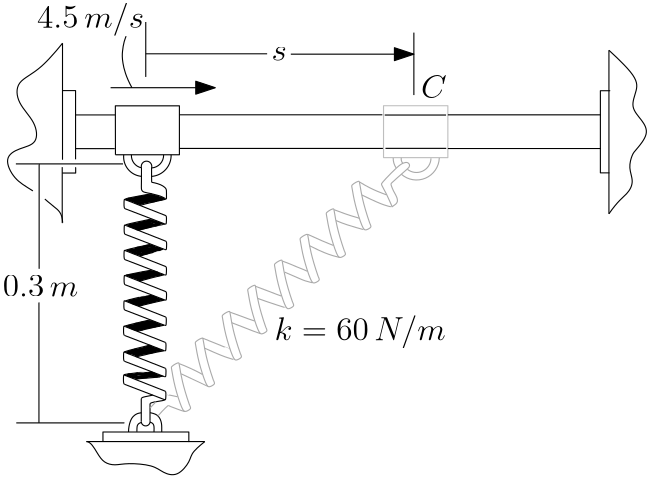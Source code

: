 <?xml version="1.0"?>
<!DOCTYPE ipe SYSTEM "ipe.dtd">
<ipe version="70212" creator="Ipe 7.2.13">
<info created="D:20200403212714" modified="D:20200408200544"/>
<bitmap id="1" width="1920" height="1080" BitsPerComponent="8" ColorSpace="DeviceRGB" Filter="FlateDecode" length="296740" encoding="base64">
eNrsnQdAFNfahtFEkxtNbkzun8RUOwKCgCKIimIXxB67ggWwEIEoFrBii7Eg1S6W2ABLRKNG
xR5FUSwoShNr7ApW+n92DwwzszOzneb75nUzTD1zpp159tvvGBhAEARBEKREVatW/eabbxo2
bGgKQZDuZGJi8v3333/yySe4yUAQBEEQBEEQBEEQBEHvp7766itwQgjSq3788cfKlSvjbgNB
EARBEARBEARBEAS9P6pUqVKtWrXABiGoBNSgQYOqVavitgNBEARBEARBEARBEAS9J/r2229B
BSGoxFSvXj3cdiAIgiAIgiAIgiAIgqD3QdWqVQMPhKAS1ldffYWbDwRBEARBEARBEARBEFSx
VblyZfQ2CEGloo8//hi3IAiCIAiCIAiCIAiCIKgCq0aNGsCAEFQq+u6773ALgiAIgiAIgiAI
giAIgiqwkPkZgpAFGoIgCIIgCIIgCIIgCIL0oTp16gADQlBpCbcgCIIgCIIgCIIgCNK3bG1t
0Q0TBJWWAAAhqBT15Zdf4i4EQWh/QtB7eAF+9tlnqAcIgiAIgkpM3bp1++GHH1APEFQqAgCE
oFJUzZo1cReCILQ/Ieg9vADxDSwEQZBS9e7d+/jx40fkunjx4rlz52JiYo4dO3b06FH6Scaf
P3/+woULhw8fJn+SmckiqDcI0mP7v5LcEASpKW3QmZmZmQaTIAjSnj9XEn/mVcLjEIJKrP0J
QZCmFyD4MwRBkNImf2BQUFxc3KFDh48ePZafX/D8+fPt27cfOSrDz0dk/zt2+PDhN2/eZGVn
79y56+DBg+fPXwgMDAQdgyB9tf+Lrq2Pvqj6Wd3qXzT67/9Z1vifxeefG35a7bv/VK5aGZUM
QWLSkp7Z29vPmDEjIiJip1xRUVGzZs0iI8EVIUjf8c/VqlVvZGbetkOXDp27Erfr6GDa2KJa
9eq4rUGQntqfpL1ZuciVRMyeAYIgiQsQ/BmCKoYKlKmMlPPFixfm5uZiU8mk58+fr1u3rqxV
b+DSJfEXzh07evjE8SMX4+NOnTy2bcum6N27jh87cuL4UeLjx2LOx509c/pUxLYtO3dEno+L
DVy6GKclBOmq/a+o6j9+0mhMvbbrrDvvaOm0v43DbrtOkS0c9ti1WGRe9fMqqGQIEpPG3Mza
2nrp0qXJycmvXr168+bN69evycDTp08fPXqUmpoaGBhIZgBdhCB98OcqVata2dgOdhnpPtZ7
1C+/unt4k4GRo8aNcPcYMszVyqYFmQE3NwjSbftTA54MBA1BEhegbvlzrVq1PD09ySfqFoJK
WNKEuezw53Xr1j1//lwQQZdZ+PxNE0/bkafsx55rPTrWfszZ5iNONB9+3M79dCu3f8iYNmPO
EpPxtiNP2gw7Rsa3dD3VZnSs7ch/vrH0xJkJQdq3/xX1hel/22+06fpXa6cDrTtsbm4916yx
t6H9Sqv2m5pX+/4/qGEIkpBm0Kxt27aHDh169erVw4cPycCyZct85Dpz5szt27fT0tIyMjIO
Hz5MZgNghCDd8udq1ao7du/lPtZ7uNvYrj1627Swa9DQmLh330HOI0YPGebmNsaTjCez4f4G
Qbptf9YwMHA0MPAxMPjdwCDSwGCfgcEeA4O9cu+R/xkpn+Qjn60GqhiCJC9A3fLnXbt2FRQU
lEF8BEEVWKpEPpcd/mwggqDLLHwmajQo1mjQhQb9zxkOiCMmw8QNB543kjmuITEdT/6Ujycm
M5NhsqCydf966Fn+s0O/Koy7ukr5cgoLvk9adVWnuy+vzyKVn3pVtxZaufpMm+bt7e3q6jrA
sRlrwhdfff9DjRo1qlQpobBhrfhzJYMPPq5s85tZt0P2nSJaGLvW/c7+q8a/GrYNb+awx+5/
lp/TebSrVqVXYOkcYPZ5qlUJZbuYr+aqim9Wurv9qHKzEyiw5JUqUDr50grb4Vz14vVQfBCE
V6O1vvq+XoNvv/32s88+q1y5hPLGaBb5fPDgwczMzISEhEmTJllYWNDx7du3v3z58p07d9LS
0pKTk58+fXro0CFVo6AXnsnIT4kSGykbyDizUGCyfKxsgC3BFRVLcU3CikoRWanoBGZTCiVg
JjEb566EtQSZoFhC3tzyOfjjuDsnVUgNJXSQWIeGvX/CR0x6itRx0Lr8EzbsP3Zs375927dv
37hx44oVKwJmjGZPd+w7tJeDHR1uYtWszPLnqlWrdu3Wy22MZ//BLg2NTJgbRfVPPyVjKH8e
5Dxy5OhxXbv3rlpF5Sjo8MSC50c8FcYVJIYzg4XDrLE8eR55rrgSSam/hNhaiqX9+qTqhb0t
4VoQr0vRBfQoWXlZm5UXQ9d1VK7xl1rtzwYGBgnkPVplJ8gXUevtg9usYLVhBKYqbR4VtlfY
LSHWq2Ypt2/5za7CorAaV5oVUGS9JbAz2jWFx25NuLNntt5LWr36p998U7PsXIC65c9Hjx4l
9zfyiZsbBJUkf1Y6tUzxZ0UEXZbhM1HdLhtMh8abDj5rOuSc2ZBzpnKTAbOhcUYDzxE3HhpH
hk2LJslMZh4aTxbUF39+76VL/ixr7bBWtupqual99WqhnevM8V2L+FPbPgM6N69L/6hZ1+iH
ml/IB5Xgr3i5Pv/8c/ZI8icdXxL8WV7A/3z9UfcjbZvNNv3C9L91ev/Q/g+bHsfaddnV6ru2
X2kNn3XbPtf8Yi56o2Af4F8PXS36S+jOoc6aWcuq2oTWYpM6rB9VznneK5tYwVXcuPAWdXSb
/t6ssaVlg1pfqzJvrVq1yIMyPJxPM+gDdOnSpXriz7RXQbL+V69eJSQk9OvXj463srL67bff
Tp06devWrZtFSk5OzsjIIDOr1B2hNH8WhJbF47gLyzEo708FeqyMZ/JnWngmhW5ePoFVFC5U
ZlC3AGGlQJjNh4tnYpdZjD+LQ1uFicoKqR/+rBplLkX+vG1W8d9DJi4ImDdv8hCN+LOnpydp
S0+dOpU3nowh48lU/fBn2fOsqXVzdw/v/oOHffX1N3Tsh1WqmFta9fy5v/OIUUOHu1MPdnF1
G+NlZWNroOKDUAl/Vjq2tPiznAezVxGeqCvKW8hqOWv3PJJY9Jd42YXqUpP61zV/1g3tLwsi
jxXB38+SZyIZr/qv79Vtf66VU+V3BgY5Bga5jCtVkpk9Rj7DO/nMKp+MQg0J2vhjWh3SbR6F
b8XJGhVbJrrlz5q2fhTbmquuKu6a5vyZ2+gr6fdozWqlJPhz9eqfrli9rrGFpZbr0eELIPgz
BIE/ly6CLuPwmei75tPMXBIaDYo1HRJH3Giw7NNk0DnDfmdbjYpv6X6hft9Y8iedWjjPoFiy
CFkQ/Lns8+eyE+1aorXQzNGpc3NZE/wbQ0Ojul+o85Rnt0Bo20PdR7828c/Vvv+PXVhTI9e6
1b77zzct/mcyul5Dl9r1Bvz43/qf6gI+lwn+XHRfkDjAmtJgwZ1TaWXlhz9zyir+IlL6/Lm2
ma1d4/pfqTg3udZevHhBrjU2gqYPUDJy5syZeuLPtMPB5OTkhw8f+vj4kD9p8LOXl1dGRsat
W7fS0tLSi0SGb968mZqaqlJ3hEr4swC15AXeshdm8Vhh2qmEaIojUsEFObPLy5IiQItlhcrI
EOHP7H3Qmj8rLyT4s1wjJs+b6jlEA/48fPhwiibZCJrCZyIyVU/xz59UqzbYxXW4u0eDhsbk
Txr8XK++odsYz6HD3YcMc3MeMYqaUmgyhiyiMf8s+/xZvCy64LaykklwYdHCl2X+XAoh2HoQ
ecbJvhjgImjyNCQjyZORh8V01f4kLcpzRWyZvEjn86KdK1dmhukkyqjPqNgUJe0IfutC1uC4
epXd2BJvbKjcKCsL/FnVDeuCP+v8N7Lllz9T+Hz42D/a82cdvgCCP0OQBLlVReDPWiLoMg6f
ib5sOKDx8OsmA880GlwImY0HyeKfQ7fdPnf52dlLTwM23TIdfK6RzBRQnyMzk0XIglry58LJ
zI+rimflPaFZP79iUxf+D5Ho+lYVTZLPKrBy/maLV8ALFeaUWfBnT8UT6HZ5308L71bxJM66
2OXhtC0U914T1ic2TaSQzEZlZRQsscQhEDqkKu6HaC0UTnn9+vXDhyfmq86fa5kaGf70qcoE
7OLFi0wLhGl7kJGqN/415M/y1vwnNf/TYVNzE/e6NYw+6/Jnq26H7O3XNKvX78cPPpYHRmuU
vUCh2iXOQsFjyp9f4BIsPk5CpxT7jOKf8lKnpgYvEWJrLL6hiO698BuM1AktfP2osBcSV4JE
ShJeXE1+EcIXqyeJKhS+yopqQCRdD10oMzPz/v37++YyJGB5RMQSF5c5QUFB87x6cfGzta1d
05/UOXzkvZuNoBn4rO4zVF2MN2PGjFevXsXExFhaWjZu3JgGNpMykJ29J9fNmzcpfyYDKSkp
jx49mjlzpvb8WQFbsv8W58+Cq1UGQcV5pxgFZi1Bt6iwCma0FH+mf2vLn1UopJ74M68ayOji
JCDMcuJTeJlSOJlEhLOfcE+OKPmyItUkxJ9Nf/acNNWzn0b5NxjaTBE070898edGZubuY727
9uhTufIHlSoVYq2Wrdu5jfEa5jp6mOuYocPdKX8eMsxtiIvrCHcP08YWuuDPLNZKxxbnoShe
rHCmorhhPhouHi8WkctKbsGMpZujy/LgqTS9Fs6UIV56tbmwKM4VWoZTVt5+siqmqKhK0nxI
1zR778KLCsneSEUIgiZPOjaCZuCzRL/2WrY/qxkYXJaD5Vw2fK5UqWD+/AITk+I/ixB0rnzg
snxBDfAzbW7w3krEmipKSK1iO02ivariK8/V04KtH3YGEI1QudaAXJI/s4on9Q4q/uortpKi
sgq1CVV7MeXy51/CtmzZsmrVqoCAAL9hLeg4k44Denezq2XSskWLFqT1Vbf2t5+oD595/Fkz
HK3DF0DwZwiqAJy8nPJn0mCgrSK1Wg4lr+rftWgko8pnTQadNR0SZzYkrk6f2OBtty4lvugw
7qLjr5eu3HjhG5pSq/cZeRaOODIbmbnRkPNkQR3wZ26CrKKZ2U9oDhRedagwadhVLtxirY/7
cGT9VbQS7mbZAYQiTQjhrXEjD+lKFRtDnEU4vzvjLM7dyavclg97GxoQaAHwp7yQxRXC+6u4
MOKHQOiQqrIf4rXArvfRUUmp8RuHKsHPA5zsG8uG1Il/ZrdALsulQdvDQNP450ofGLRYbG4z
v/Hnhp+2WGphNatR0+km7f+w6XmiXfMFjT/6sqoGV7fQxSN+FgofU8VfS3IuJR6+FjilRE5A
Kf6sYXCHOHJlVii69+L8WfiEFrt+lJdH6krg7LjkJuRleSZB6aVe6gSvMvbmBI5s8d/uEXFJ
SdunM/w5Yu0cFyEKbGdna/aV+s9NiqD//PNPzeCzBvyZ7MLbt2+Dg4PZI0eNGhUaGrpw4cJ9
+/bdvn07JSUlNTWVfKanpz9+/DgqKkoH/JmHjBVjjqOEOKsothUD05KTxKcoEG/erIV/SvDn
4lJryZ9VKWTJ8GceIGalUhGewj2onAphH1CBryQWSpFnCf5sOsJz6iSXrhrmf2aY844dOzSD
z+ry57Yduoz65ddmNpz25E+16ljbtrJsat2law/nEaMHu7hSDx3uPsL9l3YdHfTAn3l8uPCP
Qu7JhsvMH+xI5eKVsaksh9AWzy5InpWyYU6mDPa2xUuvLn9Wb4oCwC+c9UjhjNxlRArPJ8xC
Nc2pdTpfxYt/5iFo8gTUAD6r2/78pIg/5/Ainx89KsjIKBg3ruDDD9njc4r48ycatMeKmjf8
ho9mP8IS58/C7VVVXnkENsxt/Ij94ExJk1XH/Jn/hqzYouTMcYgTMyL0Biu8EoXRnKgwlV5M
Ofz5l7AwNzrUZozfbL/+VkX8uXfvTi1N5BN++LFu3a9qKD+5lgSGLl4asmnrdgqfKXDu1MVx
7C9eGvNnHb4Aasmf27Rp05olisHJZ2uu1C0YBEEVnj8zaTcEuyMsU/ros9oN+xwwHXqxkSwF
tCz/RqNB58b+ft1p/OWa3U9/1uHkzpgHK7bf/b7HmcbONP75rKnzRbLIR/+trQv+zH3MKzwM
lcdBKsbvCW1cfLPqtQe4vXXx0pIV8zZuWlvWBF5Eb3EfHPzoRi0yuooyaMGNCxVSuJ0jWi7u
IRA+pMr3Q7wW+PMvOZAav0ocQJs6Og8Y4Ni48K9vfjJk8j+r2gK5cuUKffUmAxo84tXmz/KY
r5qt/q/rvtb/M/+8hvFnVf77YeHXQz9+Yj3HtMfRto29DZk5tcOximehdHOa/6sAXvIH0bOD
mSj2swLF04mJstDw95MqAG2xa1CKPwud0KLXj1oXrOgLmgqbUJbYWrjDGol7jTh/VjhHhq+P
u0ABtIw/h/t0Eth+beuOdk0baHAUyePy5cuX9ALU7NdD6uKynTt3vnr1avLkyVZyNW3a1NLS
kpk6ePDgJ3I9luv8+fPkc9euXbrgzxIRz9zuBRWxr3r8WRzTqjKFWbEQaxblzzKsyqK4Svsf
VEj3zFmV2sVXgz/nS/R5yOfPvJj04r4khaeIZSQpXq1YoLvCOtXgz1Pd+2ne/yCDoDWDz+ry
5w6dHd09vBsaN/pQpirk3wcffMBMrfntdyNH/TLCndiD+Of+g8lwxy5dVeXPghLmz9yUyGya
zAGcDDvlk88i2spdLX+tTNyuMOdVHaey1i1eehX5MxNcLL5p5fxZcYvq02zhmubj6oqZf4OH
oInIc1CDl0fN+HMujz9fv154scTHFzRrxkRBq8mfhSkzvxUi2lIV/gGl6O/UJNurqr6X8Yqj
0PgRLKzQF/Yi7S5d9D8o/o5VtJdCbWHRV1/R4GoJ/qxiO1cs/0abYX6zR3Zh+HNHE+b969va
X//vM6X1wWBnNn92HjZiSWCoNvxZVy+A2vDn9PR0FRMUqJWVGoKgCs+feTmfyziCrvRB1bpd
/jBzTjAZFNuoMM/GuZ96n2k85Fw/vyvjlyYdO/eYDNT7+Yzp4LONBp01GXjadOhlsghZUAf8
mfcjLP4TWvybVfYPokT5s+BTWmGdKmBdxa2Jr4XPffiZDxS5t0KDhNt24KxQGHKplKCDHR+u
aiEVcmAoZMSQOAQCR0RiP8RrgbUhef6Nh6mpqTtniLzMOnu7uv7cjDOuZs0ffqhRo0aVKlVU
bH7QL77pl+AlwZ/larHEou0668pVKhVDaflglc8+bL28qcOfrT5v+JlaCFrk4hE7C8WOqcTZ
yblyRE8p0fa2JC7OFw3eVeMUkm5QK3zTJflew/lT/PpRpV0ufiWwqkR6E/KScNMoqvztg8TR
FOTPAifS3H0Xji3vZ1CUf8NAhD+rH/9MH6CZmZn0AlTsjlAf/HnXrl1Pnz5NLNL169fj4uJ2
797t7u5OZ5g0aRKZZ9++ffPmzZsxYwYpnq74s2iHg+w/2SBXWRZicf4sHkCsavwzZxwzxOPP
wtBcy/hn9bOH8NGy5Ezq5d8QWFZ0ihDdLqL2rEhovooWVYLW9RD/XBr8uevIUeMGDh0+YMjw
gcRDR/TpP7hjF6efatWhMxgaN+rQ2bGzY3dzi6Ympo3dxniRRVTlz2rl3xBaVIHlegolf2CT
bR675kk+RYt000IpJ8RLr3q9sNauUf6NwnJJF0MyX4ZoTYsfgorJn2naDSLyoCnP/JndwJNs
UajYVuGtVCr/huICKr+XcYsj0PgRQ7tSDUDl/FlJig9eeJZgZhDO4oUT+CELgi+tkisR5c9K
XugE+XOPqasL82/Mns3iz93sarH581c1lL6q6ZU/a/8CWDL8+eLFi4CEEAT+LAifywWCbthn
q+WoVDOXC+YjLjcefsl8xCVTl0vdp1w/FPvs/uN3FxIzrcdct3C/0XRsclOPVCuP5OY+T4x/
jlRlzQIPavX5s3C7hP3rI/3yZ+GtCT6MVWDmIvxZ7Ff4nCBHHXQKxv7CW5VCivFnlQ4B608V
9kO8FlQNGGg1xGeat3MHbeqHSfl1RS5ebxT6488fVv+g/UYbc5+GxfCZSh4IVn/Aj71Otq/d
8zu1+bNIO1eQwIocU3X4s5LkyyrzZwMNU3BI5H8W3htt+LPy4gkdAekrgcefRTdRVES18z8r
udeI8mfemlTgzxrkfzZg5XzevXu3YneEeuLPUVFRjx8/vnnz5q1bt27LdefOnYcPH5JPFxcX
ZrbGjRuTz6CgoLdv327btk03/JnBjELjhfN0SOV/FouXlYCZEqmVBSKzFVNxSOTfMNUVf1al
kCWW/1ld/qwkcbUYW9eUP4+YPFXT/M+lkn+jXUeHEe6/DJX3M+gycjQxGRju5kEGvv/hx+JI
CXlq6GY2LUb/Mr5t+y5lhD8LkU/hTBxihVBjEpcO8+KfdcOfxScqzf9sYKCQQoOzjFjhVePP
CrmgKyp/ZnI+kyegYneE+uPP+sm/wc6gly/6fbp4U1WxBaQNf1bpvUyRP/OKJlgsJVHRus2/
ofLauBk3JPmzWBNduCZUfjFl8ee+i7dGR6+e6ij/gxv/XGb4s65eALXPv8EWTQlCPnnjkX8D
gkqRP5eRfhIl4HOZR9CVm4450cL3RePh8eYjrxBbuF41HZZgNjLRctSNZmOSr918u+1IRqNR
6bYT7tr63LedeN9u5mvzEYcNKinvDk36u2MV+LPgg1GMiWrKn6VJlxSBFc7iodLD3EAiypuL
bZWms9CoFaNiIUX2XrVDwMV1yvZDuhaUw74+4xf4DLHRCXymKb94vVHoiz/LefLH/6vafrOt
xUQj/sTKshlqdf+ux5G2hs61NPuyQZNvQVRJNKMsS0PJ82fhbbHPHx3xZ9VeIgROdCVXAi//
hng0t2g2IQNNrzLN82+I8GeD2ma2do3rqxEBzetwkNcdof7488yZMx89epSSkpKWlnZTLjJw
/fr1J0+ebNq0icxgYWFhJpeVlVVMTMyrV69mzJihI/7M6mdOoHM/wTBlYTKppCs+NSOgRYm3
fPgMa0SJ8GcVClkK/Jkpo/gUsWrn5t8Q2gnN+PMAz1nzJo3qYVp++h80bWwxwt1D1rfgMLeh
w93ldhvkPHKE+y+t23VkyDP5/PDDD5169HEf693ITLWGtOb8uZhqKlBRcTKtyFHFYLIUZBaP
gObujgR/VsZk9cafeXOylxEtvPjamJn4+8fPu11h+DOvw0Fed4T6aH/qs/9B0RcW1fI/K3v9
U40/q/vKY6BR/g1lv/bVdf+DKvxEWLHGRF99VYodEafyUi+mQTF3Cvlz38XR0WG/MIRVS/5M
Vb36pyvXrNdh/4O6egFE/4MQVOH5c5kqLWk2SOSrLJsI+sOP/9tsXFy7BXnWv94yH3HZ3PWq
lVviuj0PPYPv1HW+/k3/G1tjnl9KetN03O3mPvdaTHxgO+lfuxkvm4w+/cHHKtyQeTlKFXty
UMafeYvIO1Lg4yQN+HO+IOURfAqLbU3oV1DCTIjpqEGSffG6MhTrCk3dhsuqq/wUamoVUgRK
qnYIhHGd6H6I1wIvQ9vojQcU+h9sN27mgvFKfpT7gZJGzZEjR3j9TTAtEDJJX/xZrirVP2y7
1rrdBpvKH1XmRDjT+Of+P/Y62a52z+8ZXq16m5V38aj2LQj7mHJ7Z+EcYYHDLXBKqcifWb0f
atpGZ4rLz8TH7+tce/4sev0oe/+SvhIU+h8UqU/xWlflNUn4KuPzZ9FtyPofjFs+2EAZfzYw
+N6ssaVlve9rqNj4V+xwkEHQM2fO1B9/tre3T01NpdiZ8mcaCJ2ZmRkdHU3nISUhnz4+Pg8f
PkxOTiaL6Io/MxkYuGOF4qG5Hdzx8aySZMF0Hm4y4hQml4ZCimn2nIp9IYrkZtYff1ZeyJLq
f1CgM0GJKfw0zlEpwv0PsvOrpAgzbeX82XNGQMC8ySOYv9Xiz8OHD1ekzQyCJlP1xJ8/qVaN
RZ5ldh4xynnkaLexXp0cuhV+DyuPdmjQ0Hi4u8dgF1eyiB74s1BfgkUhvc8Fe87j5l0u6l9P
YeliPBqeWNz/oDg05XawV7ycQroLbu4LodKrUi+sfgElSiZNjFnrEMHvYoXnZyt5LtbBImdC
ReTP5Bmn2OEgg6BVJ2BqtT9Jc/KcnCrnFBFmThR05crMcH5R/DOZ+Yxq7VBeAmgxVivBL7md
savKn4Xbqyq+lwnmDVT+Mz+h9pz++DOrVNz2YGEzmtWa5v0KVTjAQXAlot0Sqv5iGnTmTsLW
YXTYZ110dGH/g23GzNMy/4YigmYDZzJMxqtbxzp8AQR/hqAKwJ+lVaZKq7SzJDLD0qVLy1SZ
P/r8R5sJ19rOe9dmdkbzCXebuF9r6HJt44GnLzKzJ624P3vjoxeZOXO3PjX1uNtqyoOWvo9a
+j1qPeuVtXcCWVANICSUJUol/mzATTPF4rWFf2sY/7yKWYVYl4UGittnb427a1dXKUYMKiRt
lcq8+yu7PPwoyMLxqzSIf+ZlPePDLmWFFM3/rMohUESayvZDtBaKptD8zwfmKywp488Lpk2b
5u3t7erqOmDAACcnJ2t5NouadY1+UC3/80W5eO182gJRK9GWZvmfrWY2cvq7TS2n7wrfC8gL
d+VCNG0X2sQh2q6GsXr5n0UuHvGzUPiY0hnYp7riKSSYjU4k5FiMP4vfKDRj0MJpmXXGn8Wu
H4mLj5uYT/BK4AcCKWxCqNdB4WzZChvnfG0gcJUJ7hx/oczMzPv3E9cPZwiEJH+W6avv6zX4
9ttvP/vss8qVpX4yU6tWLcEvcCmCVuu5qRZ/NDMzI5+BgYEZGRnJyclpaWl3796Ni4sbPXq0
m5vbzz//TGcg6tevX0JCwqtXr0hhmAXV6tquKCMDn3cK0WPF+XhziXZQqJRBCy7EmcLjnoqx
2CKpnaX4s3AO5HyJ8ijpsVB79qxR/HMUU+/8nNxCU/ilFlgt/1iKRVsL8+dj+/bt2759+8aN
G1esCJo4gDNdLf7s6ekpGOpMETSZqh/+LHueWdnYuo3xGuziOmSYm8vI0b37Da5Vu96PtWr/
31ff0OBn2X3k62/6Dx7m7uHd1Lq5gYoPQnXjn4vTExcTTTpTOJPJWaTjPuFuDYtxqZKEzSIM
mr9c8Vh5YbmrEyq9SvXCSWQtmfuDVyQFgM+voaLyMv01Khaen61ErKbZe1cx82+QxwoPPjOv
jWQ8eT7qqf25Vg6W3xWx5UJXqiQze4x8hnfymcNVb36K9aQu9qqmpDmnNHRIlfaq5HuZQOtH
5T52RHp91gN/Zjf7hBIxs/aUFy8i9OorshLh3mF4vfIIv9CR1eXk5Dx/fuZ31shfwqK3bJHl
f543pp9O4p/ZCFrjhM/6eAEEf4YgCJJWtW9MW/jesp/7ps3sF/ZzXtpOvG8xKslqbMqy3U+v
pb29mPx2QcRzq/H3W0x52NL3UaupT+ymPW3t/8p2cnr1b0zL5x6rls1BE+alh7VC5VBq82f5
m/TnDT7tsqtVp+0tf+j4TeWqhS/X1X/4xGpmox5H25lPaKg+fNbVia1t1hcIKklpQCGtra0P
HTr09OnTpKSk+/fvHzlyhD3V3Nx80qRJCQkJmZmZBw8eJDObQhCki/hnoqpVqnbt3nvk6HGD
nEcOcx3j1LMPe2rlypUbGpn0H+ziNsaza7deVatWxS1OlKmXYymP24b00f5sYGCQwAt7lnSC
fBFNsSnenCraq29ZUPXqn37zTc2ycwGCP0MQBEnrv7Va2M140mbOy9b+GW1mZ5KBFpMfWI27
aeSWbjfhjvX4+41+ud/K92Erv8etpj21m/HMbubzNrNf2s14TBbEQ5gD6dCIgjRq/8skB8t1
+/zg+Jed4x4720XmzWaZNptt2naddffDbVsEWPznq49KaW/An6FyJs2gWdu2bQ8fPvzixYv0
9PTExMRVq1ZNmDDBx8cnLCzs0KFDDx8+fPXqFRkgs5Vt+KcQVaxycHT5lUKkuVB0tEozlemD
mpubm5mZ+eDBg7S0tIQDwRWGPxNVq1a9a4/ebmM8hw53Hzh0uG3LNg0MjQwbGtvYtiLjh7uN
dR/r7di9F5kN9zcFgT9DWrU/axgYOBoY+BgY/G5gEGlgsM/AYI+BwV6598j/jJRP8pHPVkOt
VYv3UKF8KlT2X30hoQtQt/x5165dvMR0EARB5V1fNnSwn/u6zeyMNv6ZMv4sR9At/R618Lln
43PfdsrD1lMftfR70mr6U7uZz1vPetFGhqkzyCJkwff7Icz9VRiaUJAW7X9GX1t/2TLI0ml/
624H7J0OtOm8o6Wxe92q6v0cTbcCf4bKmTTmZtbW1oGBgampqU+ePHnz5s1rucjAq1evkpOT
ly5dishnCNIHfyaqUrWqlU2LIcNcR476ZZTHr+4e3sSjfvnVfaz3YJeRVja2VRD5LCzwZ0jz
9qcGP6qrhFp+j199IaUXoG75c61atby8vFTPwANBEFT29bXFoPaLClrPetZmdqb9nJcy/uyf
QQZaTX3acsrDloVhz8/tZlLynNmaeNYzssg3FoNQexCkffuf16z/4OPK/23w6f81+eLLxp9/
UvNjtPghSC1pSc/s7e1nzpwZERGxUy4yMGPGDJU6HIQgSFP+TFWtenXTxuZtO3Tp0LkrMRlo
ZGaOsGcI0l/7s5K8sxHqSiJmzwBBkMQFqFv+DEEQVPH0yf8Z2Uy4Ksv/LMfLhQhaHgVtN+NZ
q2nPZPB5Fgs++2eQmW3GJ3zylRFqD4J00v4vVmWhdwMIglSWNuhMoldB5R0OQhCkBX+uJP60
q4QHIQTpu/0JQZDWFyD4MwRBEARBaP9D0HsiAEAIKqfxzxAEof0JQeX3AgR/hiAIgiCohJsf
33//PeoBgkpFAIAQVIr69ttvcReCILQ/Ieg9vADBnyEIgiAIKuHmB17AIahU9PHHHwMAQlAp
6scff8SNCILQ/oSg9/ACBH+GIAiCIKgkRdoeVapUQT1AUMmrRo0aAIAQBP4MQWh/QhCECxCC
IAiCIAiCIJ2rZs2aAIAQVIqqV68ebkQQBEEQBEEQBEEQBEFQxdMHH3xgZGQEAAhBpav//Oc/
uB1BEARBEARBEARBEARBFUzff/890B8ElboaNGiA2xEEQRAEQRAEQRAEQRBUkVStWjVwPwgq
I/r6669xU4IgCIIgCIIgCIIgCIIqhqpWrdqwYUNAPwgqO/r0009xa4IgCIIgCIIgCIIgCILK
u7788ksTExPgPggqa/ruu+8qV66MexQEQRAEQRAEQRAEQRBUHlWlSpU6deqA8kFQmZWhoeEn
n3yCmxUEQRAEQRAElUfhjQaCIAiCIAiCIAiCIAiCIAiCIAiCIAiCIAiCIAiCIAiCIAiCIAiC
IAiCIAiCIAiCIAiCIAiCIAiCIAiCIAiCIAiCIAiCIAiCIAiCIAiCIAiCIAiCIKiCycjYuH4D
wzp16xPXql0PhmEYhmEYhmEYhmG9mr6Dk5dx8koOLgFBEARVSJmYNKpf3xAPfRiGYRiGYRiG
YRguXddv0JC8pINUQBAEQRWFPJuAPMMwDMMwDMMwDMNw2aLQ9Q1BoSEIgqDyLmNjk9p18FjX
g2vVRSXAMAzDMAzDMAzr54XrfdlT8sJOXtvBLiAIgqDyCp9NAJ/Bn2EYhmEYhmEYhuGyjaBN
gKAhqByrUSPODxksmzRp3rJNj35Dg9f88fxFxo0bN44ePbp48eKBAwcy85iZmaHeoAoS+YxH
Ob6Oh2EYhmEYhmEYhss4gq6tKwRt1lh9abtJMzMLCwtzItmnfKBI9G8ymjXWwqLobzJQThFc
48bmGtQz2eUKQFZLbNlyV0Xk07JxI0uTeubGdazMjVo0s2zZyq6NQ+8tO/cUFOn169dnzpwZ
PXo0EDRUUU5+0zp16+MhDv4MwzAMwzAMwzAMl33XqVP/PYF1EFTRAJypabOmFsN72fk5t5jU
13y0Q4Nx3Uz8h7VY5NF1/PCeTj0HxsVfycvLe/PmLQOiY2JiunXrBgQNlXfVrdcAj2/wZxiG
YRiGYRiGYbi8mLzIa4kCuvfsPW68j+eEiUWeJO7CGTy8x3fs3EXjyGfyOdRlaGho6MKlAaFh
oQFBy+b+Fuo/a+H8efODQxaGBs8KCZwWGjo7JGR+yJLFQQHBwUGhoSGhISHBQUELyZCLy6By
h+C6OnXzmeQ7wWeKz0RfMsB44iQ/nyLLhzlTx/tMnuI7vUfPXtps2sTExJglGnPLHmNSFEUv
OFKzsN7mzZs7ODg4csWMoQMOXHWRiwzY2Ni8D1HQLZrbeDo7LfBwWOrRZoV3+/DxHbb7d4v+
7ed9i1xiQj2njh4ybc6inFyiHKLs7GzyWVBQ8PDhQxcXFyBoqPyqYUMjPLh14qlTpxODP8Mw
DMMwDMMwDMMqulMnR42XJa/z2sDnTdt3bY7cvikiinyq4j8iIjdH7dwYsdPBqZsGWzS3kCWU
WLFmeUFBQZ48qvPB84Kz5x8eP3olNSW1oCCTjCgouF1Q8Kyg4E0BX7nk35rVwWQNFhblIzEF
zVXi/avP2vWbE5NvX72Rnph0+1rSLfp57YbcrIHiqTduXb2evuevQ1Onz5KvR5P9NTExacgV
xctkwMjIyNDQ0Eguyqh5c5pokd3FwcFh+PDh3bt378VVz549e/fu3adPHzrMjKQDTk5Ozs7O
Xbpo8tXGiBEjykngs4yrWzazHuUyyNfdaba7fahn25XebTdM6RQ1u9euBf33LnQ+GDh2X4iP
x6hRsRcukxM+Ozs7Nzc3Pz8/KyuL/Pny5cthw4a9n+iyXbt2NAK8FL4vaNGiWbNmJbyzA4pE
hhVnoN/U6G/regr8r11Hk8wbHTt2mTzZd+7c+eSTDKPNAP4MwzAMwzAMwzBcjmxsbDpypHto
6DLqyZOnNG1qXcJlGDRoSHj4Oo0Xr12nngaxopSLeo6ftClyh7//rHnz51HP/22+mAvnmTdv
9mz/nX/9PW78RFN58mj1tmsumz8geElOds6F6wmr1kf5TQ0Y2G/0SOcxuyI2P3twMSsrJSv7
enb2tazs9Ox3L7Jevsl69Tb7XXZW9usXL9Ozs7OCgxfKOLZ543JBzGicqqfX+ITEmyf+OX/q
TPw/sRdPx148G3f5z79i1m3dtTEyekNENPkM37Jrx55DZ89fITNQnzgVdyPl7hTf6bL1aLS/
bKpsZCT7nmL27Nlz5sxp3rw5mUTGkM9OnToFBQXNmjWL/Mkj1RrzVUdHRycnJ0NDQ7r77GBm
GlxNxtBJTBwvGSAbJQt27txZg/jncsGf6U7Zt2vfb9ioce7OPsM7+zm3mO3cdLGb1Srv1tum
Oe2a3W/vgoEHFg87uWpy6JwJZ85dzM/Pz87Oyc0rVHZ2dkFBwf379zWj9Eppp56oo07UrVu3
hISE9PT0Utm6r6/vhAkTWrRoUQLbIgciOjo6nauYmBgynpln9erV7D91Ky8vL7JF8qnzNTdo
0FDdB5yHx7iLFy8+4oqMGTv2F/Bn8GdY2P5nMgoKUiJ1vubZp2XrjUINw7pzVIrkuRqZoukp
p6+rAC6FMyTj9Gz9rlN+thTofkMwDMMwzAG/0dF7Dh+OIV63bj0dIJ48eUpJFiMsbDnZqDYh
0OSlXjMuOm78xE0RUfPmz1u4aJEyL5ZbNjx//vyoPfu9fCbLeLKaeQBoh3oBoYuzC96Gbwrv
2bNf21Ydbc1tRg12vhp7NP9dem5uem5OYm5mXPaLy3nZT/JzXuW+fZWfm5Od9eLe/fiCgpeh
oYuY9ZSX+GdPr/FXrqX+E3sx9tzlU7EXd+w5HLX74JrNO0PWbA1atTksfFvQ6s3Bq7es3rST
jN8efejkmfjYuCsnT19g+LNmfT4y/Jmi5l27dsXFxUVGRqalpU2fPp2MDAsLu3nz5rZt227c
uLFmzRoKpbWPf3Z0dOzRowcZsJKriVxNmzZt1qwZTbJhbW1NxzAis5Fzsnv37iUc/xytTIGB
gQz/ZI/XLBDXwsLi8JEjfvMChg0dPKSXfd8OjXq1+mFkx1r+/Q2XuVsHjGg6fUizeW6dNsx2
3bhoyuXLV/Pz83Nk/Dk3Py+ffObl5dEo6LNnz5JV6RA+U7RLPssmgmbg8+rVq0ulAEOGDCkZ
BE12kALn2NhYcu7NmzePfJJhOpJcpMw8euLPFD5T6RxBq/VcI7f5iIhICpwvXboUFBQ8d+58
8kmG6Ugylcyj2UNz7VnZGs6u1e/DffK+1EePzq0tO/xZhnI4koYzstkzzswSff1XAo7KCYjQ
Le+NSlH44VYpANsywp+51SJ04IpXKD83UyLFNio7DwVOYMHCzDqdoU398xcnBffnFkbqCqIn
AHsRgTop3B2hPWLXkrwkQnWiWA+yLfLLxppYtDmtK0e55XcNgd1nj+ecn+WHP0cKXdyRkvco
ugir/hXurpKnh1bnlcDMkud2Uak0qjSyoMi1ILyhssWf8VUFDMMwrH+7urofPhwTERHRs2cf
dh4MCqL9/UvoBadpU2sKvf3952gRAl1fMy46bvzEzZHb5/82fyHRokWFn4KmWrTo94UL58+f
v33vAc8JkzSIfzaX55H4bcm8h69vLwyY065l81aNzewaGfm49L9ydHfShT2xx9ZePb818ezm
c4dWP0g4mvskNe/Nw5zMf29d+2f/X2sfPr28cJHm+SjYkahUSufRCX/28p6QkHjzH1nY85UT
py+s3BC1bF0E8R9Re1Nu3n756nX67XsRfx5Yti6SjFyxPvL4qfNnzyecPBOflHrP12+GPG5c
k/1lUm0Q2draJiQk2NjYkJ3q16/fuXPnEhMTY2JiOnbsSInx2bNnSWkZ/qxZ/DOTf6Nnz55k
gLJlipotLCy6dOni5ubm5eVFppJtsadaWVnJEsKUOH9OV6bY2Fg657x589jjNUNzPj4+pCHu
vyBoyqw5Q/t3GuJgMrRzvSFtf5zQo+6ysVYz+jXwdKrn7942yOfntYumJaekyvhzTk5R+HMe
+ZN80lzQZFU6DLhl9kt/UbXlFz6XGIKmYJnsrOJRGDlyJKXQDIvWx5Fi4DOzFR0iaGNjE/Xe
ZyOjHj16lJaW5uExTjEomoynCFqjh2b42UepqamPHp0Nf2/4c1QhV+CyCMk3boYLlRn+LEdR
kWWvPSmjOoXkR7GuCqlgiVZU2eDPktWisMJCAC28L4XL8qma/KzmwDrF85zWv2r4S4j+RaYU
LVvI5qIk5y9ibiK1VIgwxTghXWHRspL8WXKPhE8A7SoH/Flx1wqDZtlVKsSfhU5+Qf4sv2Qy
MgQqULvzSum5XbwV2ebVrPDCsnGrmnNY5cXT+DTTO38WvdBgGIZhWKfUd9269cbGAhFZixYt
IVMHDRpSAiXx959DMTj5FCyMyolETDTgorL4Zzl//l1OmAMCA5csXUoGfmeBaPnwwiVLA8lU
iqBl/HnPfsqfG2vEn38PmJ+R9XDHjvDZ491du7buYVl7rFPz9Qu81y7xXDRr6J7IeUf+Cgpf
4hEbsej1zZMFObdf3Ys/HhUSvOTXa8lHFiycXu7in728J1y5lkb588kz8Ws271yxIWrlhqh/
Hz5+/frN2fiEp89eXL2eEha+beXG7av/2HHinwtnzyecOhN/I+Wurvhz+/bt9+7dS+qNDDdq
1GjZsmU5OTm//fYbnc3W1jY2NrZly5Z0Zi35s6OjY/fu3ckAZcv008zMbNCgQWT8sGHDRo0a
RcrQrFkzMt7S0pLhz926daP5N0qMP7Oz7AqKmZPyZ5r3QLMg4ea2tleuXHn79m3QyrVLQpeN
HNTNqZXhYPs6Q9t+N6lno60+XeYPazLeoY5PX8s1U/ru3hR2995d0mTPycnO4yo7Ozs/P5+s
6n2Ify4j8LkEEDRlv+QyFEvsTMbTqtATf2bgM2XOfn5+ukXQaiXf8PAYR+Ezk+25d+++c+fO
J5/0TzKeImhFOq3ca889St0/mXzqDQ6XsfwbGqVNKIa9ZYU/a06i9GtZ9RbVj3BdyfmGTilf
OeDPyquFu0I5xVJYOafqFKkaZwwrUlqAzinlS5KYi43BFeFbcbHlK8kQw1lFU8U5IRuF6ZQ/
a1k5OuXP5TT/hvAu8CpWkT9npKRkCEca8w+HbFUpkewLp56OzivVEC5ZiqxBja/5OCH3PP4c
Gakrhgz+DMMwDJd7U+prZ2fPjGFnwDA2No2O3qNNTmaVobFsQxEREYMGDSEF8PT0LrEUHIV5
ISZMKox/Xrx4we+/hyxbvmrdxpDlK5cGBS9ctIiMIeMDgoJDV6wi44PDlpExixYvpvHPhfk3
1OXPco4aGLakoCDrRsKxiwc2rp7sPKm75W8ubbbMGbFj5eSI8GlX4rYlXIjYEDAmZuWEF8l7
8gvSnt8+sm/VlNCFYx8+uRIoz/+scfwzE9JMI3LZsdB0EjNAZqB7p00UNJN/IyHx5qkz8adj
Lx375/zqTbvCwrdt3bmfNNh2HzgasHzjnr+Pbd7xlyz4eUPU6j+2Hz0Zd/rs5RP/XEhKvVeY
f0ML/mxiYmJkZGRmZnbq1CkHB4f27dsvWbLk7du3AQEBubm506dP79ixY//+/WNiYpik0NrH
P3fv3p3UG4XPRFZWVqS2HR0dBw8ePH78+KFDh9LsHE2K1KxZM1LCbt26ldn+Byl/Jp8ar8HN
3T0rK2vJ/N/HenhO8/PyHuk4rm+TCX1MPbs1mDfQZs+Mn5f/0nrxcJvlHm3//G3Y0Q3z4rZv
evfyZV5eHu1/kH7SAZqIQ4d7Rzm8Xru0K+/wWd8ImoYcS+R1YVJz6IM/M+H9bNrMEGk/Pz/t
N1GvnqHqTzSaZMPFZTgzZu7c+WQM+eQx6osXL6r5uPTdl/oodZ+vPApa7yk4ygJ/1ujlWhV4
WLL8WUaTShDhahiVLVVXJZc5pCzwZ5WqhbNCIRDKhXvCUZ3idFqd+hfOh6DKVM526YbOiH4N
kXHmdIqqe6RL/qxd5YA/q7xrAvz5tL/AdysCZ1TRJcP64QDvGGl4Xkmf2wr3fNVv7JzfyEgu
ok3qePBnGIZhuNw7OnrPunXr2WN4GZgpoNZ5X4TGxqadOjkQDxw4ZNw4b3//2WQrrq7utEjb
tkWQkcR0HjYeV+p69Rpow58XyWlzcNiyNRs2rVr/x6r1G5etXBMcunz5mnDZn+v+IOODQmX8
uTD+WWP+bCHjqMFhAfn57+4kn3xxJfpwoMd2396XN0x5cHL1i9RDLx/E5ubcfPH47JFts48v
93gatyb/zT9PrmzeF/ZLxJppeflPl4WFaBP/TGEyWdza2tpMIXk1GzXToFwtU3Cw45/j4hOS
U9IvX01au2VX6Nptkbv/zsvL27XvSHLarYL8/Ft3/12zeefy9ZGr/9hx6cqN5NRb5+OvXk+5
o338M/309vZ+/PhxfHx8cnJyTk7OwYMHd+zYERMTk5ubm5KScvXq1Xv37k2cONFYLkNDQ23y
Pzs4OND8z+wMG7Q+3dzcpk+f3rlzZ3IIeJMob6zA/Hn1mtXkFWTmxIleo0ZNGjt42shOs4e3
mj3U0q9P42DXDn/PGRI9o/uOKV2jZ/Y9FjD27LppJwOmZ/z7b35BQV5ubl5+cf4NpiNC0wqt
Mgif9YegR44cSfZ069atKsJn3fJnZuWKoc4Mgqapp7VRnTr1VXycdezYheZ8Zo/kxT+zMTUT
I62SJ++X4efJsmFZFujU/ZNZU2VjzobLAqRlKoqOli1SpNT9a1lZNQQybMiWLVx/8VTWSDYG
ZyUACT/L6mBRjsd1xZ8Fo+kkAjgVYa9q/JmTHJX/g3TF8YWMpfAH7GzgJpC0thafyRRuunCb
nHwFinl0C2dmTVWMoRWM4lO2oAAfE0UlfATE2Sg3gpd9LPhZKYqOZtEBYq2GVefC+FEsFys3
ZzX3TOBWaRS3eJzoR95eq1Yt3P1VLDZvjHD8c+GOaw6QlVNQaQLGnlo4LLQ5oUklxZ+1q5yS
yL8hcvEWnUhF3cMJplOOTBG6fhUqQckmiu4mkerumtAJwF9EIb2MYp0XXzIC5Fyb80o1nsw6
8dQ/HzTgz8LPBaEDqpw/Fz0dNFgnL2M/KDQMwzCsFx8+HDNliuz9zs7OPjR0GTEZEx6+jgzQ
tBuent5a9gkoFnStaJp2g5RHcVJ09B4VKXQdNVNAC8Y/B4ctX7Nhc9jK1WEr16xaL2POq9dt
JMPLVq8h43UT/yznzyGhAfkFr29e3p9xfvPpkJHxgUNzLq7Of3kyPyepICctv+B+1uvExKMr
DgcNvR01vuDisn/3zvwraMSR3YEFBW9CQ4NMZf24ac6fiSwsLCwtLemf5ubmZNhcriZNmjB7
ZGZmRv7UUf4Nn0sJKcmpt0jj5u27rC079wWv3Rq5++/s7JyYE7G5ubmXriaRz+i/jwWv2bIx
Ys/r12/JnDdv3bmadMt3qlb82cjIqG/fvklJSX/99dfx48f//PPPmJiYkJAQsrMDBw40MTHZ
tGnTnj17Dhw4sHfv3oMHD5I5+/TpQ6Ogtcm/webPNM6ZfJJ1urm5TZ48uVmzZjTtBlulwp9V
739Qe/58/vz5/Pz89StXjHV1nurpPNut4xK3VnP7mfj1NFkwsOmOiQ77pnc74Ovw98yfTy4Z
dWr5hLiNgdmv3+SyMm/kF4nGQldg+MxOCTJPBWnWHaSiWrRo0VsFTZgwgSJocibr8NsNsUwX
ZO8Ud1lXmVIY+CwW5KwrBF27jqrPyilT/B49ehQUFKyUP5N5yJxkftUfxDImzDBnBSwsJ9Kp
qey80HIWzYRJy5HyI7X5sxwvc6iynGkXrla+ieKpFHcry02tKn9WHgQoEpunHB6ymAM/3K7o
LZ6btYAd4FqY6ZTfMxrz+j/7dAo/rS6PDJOF+TynQHC7hYRBsBhyMMKl4lxuI76gYFS2KCph
7x0vGyrFYnRfeMixkJhxCK18wSIcV1QD3Dhh7kGX2FwtXhpw8eNVTJsLC8NHxynsvVa1WmYL
AG3WqcgHsELZkotWqyTAUkmIozTRVXIR8bOIFH1BoPgVgKwA0vxZP/k3tKsc/fNn2Z2AmzOZ
cxJybhS8pN+KEfJFaxa4CsTvS7K7SZSGuyZ4Aigswrt7KDBe9i1OmNZqeF4pPVsUv+BTbRE1
+DOv2ErvM7zDrRJ/zsjg36xUXSfin2EYhuES4M+LFi2pJU8E7enpTWmzv/8cMkCZsz74c62i
Tg/ptsjKFRM+29nZ9+zZJzp6D01PrXoANnm11yr+Wc6fg0KXrdm4JTAk7PdFiwKCgkPClgcE
Bi1ctEgWF71xc3DYcl3l3wgKWUye/Dcv7n0Vt+5cyOCrgT/nJ6zMzz2Xn5+an5WWk307P/fO
0+vRx0OGXl0x4N2BSXcjxp5aO/rmxe35+XkhIUu0j3+2lIsMm5iYmJmZkbWZyUVXSxk12TWG
P2scBU3rx/vXCRevJKek3abxq/uPnApctSkq+mBubt7+mFMPHz0hn1lZWX8dPL505aY9B49T
unjz1t2rN275+c3UmD+TYnft2jU9PX3SpElkTzt27PjixYu4uLiWLVuePHkyJydn3759tra2
ycnJ9+7da9asGZnHz88vJSWlU6dO2gR+0/wbpD6trKzYIdCkekePHu3v79+mTRsa/8ym0GT+
st//oDb8+e7du+SwJt244TPB23v0QL9hbeY6m0/tXm+k9Rcetp8G9Plp5WCTvRM77vPtfHj+
wBOhXumxh2n+Z9n5kFecf4Nm5NBh/LONjU1MTAzZO/JZRlJw8Hp7VCptjgtbvXv39lVHZH4d
7m/Jd/7IsGXprWvZ7SaV6g9KxVQbao1ULflGcdQxGwvL+DOHJ/Pm58+jMn/mx1qzMLjAJoTi
pfXHn5XCBOX8WegH46KMha5KMSWy1A/t+SlJFZi5cKxjcf5q6ZlF9l21rYjsoCjiE0okUlxR
nE3I88GmpDCbKN6cYjpiMb4nvTmJdAcCC7IrRIo4qVwt0sBZOBpcJEK+jPFnfiUXzyPFn7lR
spL8uUC8KkqdP4tJlD8LRd2zv6xR/NJH+Jsv0UtJ6v6gcgZs7fgzb0+FfhDB++JJuFtDtc8r
lWAy72cy6qa8UP7zAfYhlnguCHQyK5p6nXc0BW5WKq4T/BmGYRjWtyMiIrZti5DIv0G7INTH
pmmqZzmCFniY2tnZM/BZ3e4ItefPwWFhazdsDgwJI8O/y3ohlHVKSPNCr96gG/5M8zYHBi0u
KHh5++Lel2dXXg8feS20z8vD0zMT1qXGbbt1/eirV+kFBQ+z7h5NjvJJWNU3Jbz/5ZX9E6Im
Zt6KIU2Y4JAAJo5aM/hMymxlZcXkdiYD5ubm9JOKmZmmJtaeP3t5T7iUkHI96SZtgicmpQWv
3rJu659v3727def+waP/pKXfzc7O3hCxJ3DV5svXkuhsSSm3riXd9tM0/plmF5k7d+6JEyfI
gImJibGx8ZMnTwICApycnJj3gZYtW27ZsiUxMZGm6SBzJiQkjB49WoODy6hLly7dunWj+Z8Z
WVhYdO7ceeTIkW5ubv369bOxsSEjbW1tra2tKYUuFf6sbv+D2nDOt2/fUm58IT7ey9N9/DD7
qUMspvQ1mtj9pxlONYOGmmwd33bfjO7Ef8/5+dR6/3dv3+Tl5eXk5ijGP9NhXUFIspv669VO
YyQeHR1NixQYGCgd/Ozn56crbE7OUnLqSgc/9+/fn8Jnd3d3mkO+/PJnmveDhppL82c6D5m/
tOKfBVGz2vHPwgHPxViYn5GDlayDE0GtPn/mBDyzmbPQJgTipUuSPwvBXhXinxUBlyKUKKYl
iq/8NC5XNHmFYDSgKPBkUxfFYijsEfvX/dzAackFFXObKOfPwqy+uLSsdcpKlRLJ+128GBwW
oW3KNieQSYPOL7Qgm7PNLjxc/kpZlhr8WZoZKlA1/rFQglglUgpozZ8F0i/wvxEQSm7Ap7Wi
sdB6j39WlpykQDz9hU7yb4jNLPS1FBfGirFr6auAtwlV0k1oy585mFQMI4scQQ3OK3X4swTG
15I/0zM8Q+LHLAoUXfxwq3MCq7FO8GcYhmFY36bhzTTxMnVY2HIm00WnTo40RFlPWyfrp5CZ
h6AZ+KzBpnUU/xy2ZuPmpcGhvy9cuHDRImoyHBy2bHVR/mdt45/l/Dk4KKCgIPtJ4qHXcauS
Now8Prfd2cVdTwQOXjvHdeeWkH//vZZf8DT3ydlX54JTNg49Ns/u9BKnf48sePs4tqAgPyRY
xp8tzDXnz+bm5rS3O17+DZqUg4iZRIabNGmii/4HJ9D+B68n3XyXJcvcu3v/kSUrNh44+s/r
N2+ysrPfvHl7+HhswPI/duw9LO9aLvtGsmz+G6l3fadq3v8gKbmDg0NKSsq0adNMTEw6dOjw
5MmT+Pj4li1b7tu379mzZ5s3b27Tpk1aWtqDBw/s7e1lhyY4+PLly61atdI+/pkM0LBnGgVt
bGw8YsQILy8vUquDBg1yc3NzcnLq2bNnp06dbG1tSyv/Rknmf87IyKD9BpITICg0wH1gG1/n
Jh6dv/Nq+fW8dj+GdjPZNKj5ppEtIid1PDC3b3z02ryi4Gd982dS7Qx/1lUiiwoZlU0B9dix
Y319fT08PHQFn4n8/PwoaVflGxNdZd5gZ6FRyp/JPCWc/5nXsaAgf1Y3//NadpJllpj0GoX5
nyXjkDXkz+yEz+zVCoc6644/qx3Jpjo85GKEYoTL+ZG7gBj+LMxFFRiXSCCuQvINsXhLaYxM
2Zpgsmtl/FkxrE46/7NimKIQ/2FqRjYgW0SoXzCV+bPSzRXyIU4uAtn8QgvyKVnx4eJHYqtY
LYpcVOobCgmap1KKY4kEC0oIs/L8z5xsEgopQdhbV5L/ubY++LN2lVMi+Z814s/c7014WXx5
V4F4PLaqu69SF4pS/JmdCIJzRMRuldyUERqeVyp8BSkWtK7yF5fC/Fn4K0Wp54LgFyVa8mfl
6wR/hmEYhvVtY2Pyxr2HWDHDBoXAxDrvfJC3FRrkzB7Zs2cfJjGIutY2//OiRQvknHnNhs1B
oYXxzxQ+034JV2/YJI9/Xqhl/4OUG4cELyVtjaxHl/OSIhPCh0WNt9zt2/Kv3/tvXOT91451
D+/fyM/PzM9Jy7uzKy1q9AH/VhdXD8pO3pL1LpksFRIUwHBsXeXfIHtB8280lovOQ/6kUFQX
8c8+l6+mXrueeiM5/ez5hIePnr589Tpi99+Ll23YsG33X4dPbIyMJsNbd+3PzMx8+PjpufMJ
SSnpN5LTEpNua5n/mahPnz6XLl3666+/zp07Fx0dffTo0XXr1pGpffv2NTIy2r59e0xMzKFD
h06dOnXy5Eny2b59ezJey/4Hu3fvTuOfaQw5qW07O7tJkyZNnjyZRpB6eHgMHz7c1tbWycnJ
1dW1Q4cOZIslH/+sChiMjY2liTi05M9paWmy0z4rKz8vL/bsKddB9t79G03qXX9K558Wdv5h
Re8GUa7Wf/s57PPvuXvO4LtJl/Pz83Oys9nwOU8/+TdoHCzZtTIS/FxmEbSe4DOlyuxkLxIV
QuZJSEgoj/y5Xj1D1Z9oFCy7uAyX4M8eHuMUuymUtCDUlXf8V8Sc+fxZWfyznB6ryJ+L/+Rs
Rd/xz+pGsgnAXpHgSaHEDtywWLVSNCjGW7IzRQt0uSWZB0OajYj9mF09/qxOqJ6yXCUC8Yry
5BvMIoX9o7HZvi7in8XjHpXFPyt8a8DmYKpWi8AKi1iQ0Lb4peX+rl+KymrQP5rKFxGHtwtx
LcVExCXOn7WrnFLhz6zkGOI/rJBCx0qvAnXxu9SuCZ8AIv1L8rsLFDzQirnoNT2vlJzbIpen
UL+06vDnwrtCpHrnm27jn8WC5MGfYRiG4ZI3K9h4ds+evTt1ciCePHkKTY6xbVvEuHHe6mbA
UCsEmukDkWylZ88+NBk1GRkWtlyDFdar10Db+OcFC4JCl63duGVV+PqQZSsCAoMWLVkSEBgc
umLVqvANci69bMHvC7SMf6b8OTQ4sKAgP+vNrdzb+69Hep1Y2jt99+TMxIinqf9kPL2bk/Mq
N+tZXt693LenUw/47p/f8VKkZ+7zo1nZsv77gpYGMHk8NOPPgv0PMmL3Oair/gdp/ufUm3dI
+R89eRZ34eqNpJtPnj4/fvr8ivWRC8PWL1sXEXPy3OMnz5KS089dSHj0+CmZM/32PVn+56ma
53+mKTVoL4QeHh7Pnz8/f/785cuX8/LyEhISDhw4kJiYmJ2dfUGuW7duDRo0iM5saGioPX8m
A1ZWVqRKmzdv3qtXrzlz5kybNq1jx46tW7du2bJlixYtunbtOmTIEF9f34kTJ9rb25Mt9ujR
oyz0P7h161Z2dgJd5Rn+559/8vPzSYXn5uXm5OZM8erh3OnrX7vVnNz1f/N7fhEy6LtNo02j
fdvsntb55LYlubkyyMwOfs6T4efCIOicnJyK3f9gGUTQ+oPPVLQfQOkQaDKVzEPmLI/8uUGD
hqo/0ShbTk1NZWKbef0PkvFkKpmHzKlx8g1FnsznzwIcWB7GzOHPCgk9RPgzXdvZtfRTEjXr
MP+zavkzpVGMKB4RRjoMXpDiHkp+8l/MVwVhhcJI9fCaOH/mZHWQ5M/C+F0QlSh2kSadkFm+
3dNnirvTkh+V04Xh0OrxZyWbEyS6wpOKAheFDig3MbWK1SJyhtDCnxYK2lQsEidhMq+XMTW/
guHmXhaEmWLfLIgnzi3sXI+99dLhz1pWjp75s0D/p0VFEkjOzPuxgBg5VHYV6IY/808MZfy5
CCxnFB8Osfsk/7swzc8r6XNbpHLUobIKt0qpoGtlzwWBw61+/mfetw+S6wR/hmEYhksMQYeF
LafAmTFNxEHHh4ev0xOCpglABg0awvQ2uHDhYrKtiIgI8qcGKySv9lrGP/9OShAQELJsxYq1
69Zs2LRq3cYVa9aRzzUbNi9fHR4YErpoyRIaFK2D/BtLlsgCQV+kZSbuiv3D88zakRmX1xTk
Xi0oeFyQ96YgPzf3XUZu1t3cnMs3Ty0+HDbwyoFZOW/ist7J+G1Q0FJ5Dg0NUxMrpuBQpNNM
8g0m/llL/uzl7XMpISU59VZ+fj7ZhezsnBvJN+Pirz548PjRk6c3UtMfPHry4OGTuPhr15Nu
kqlkHjJnWvrda1rHPzds2NDExITGM586dapLly62trazZs3KzMz87bffnj9/PnHiRGtrawcH
hyNHjpCZyZwMtdZ4r2n+Z1K9NOezi4uLs7PzjBkzBg8ezASfk0lWVlbt2rUjM7dt25YMk0ll
pP9BBrUxKYh1wp+Dg4PJkX2X9Y7S47kTHfu3/GhMh/9Odvjs975frR1eb7tnsz2TW2/3bXfh
z2X5BTLITMFzLoXP5L88Gv5cmMTD9P1QWUDQ+obPNASa5lgWO8cofCbz6LwSSoY/GxubqPVQ
i4yMogh67NhfFOk0hc9kHtVXKIPB7NzOnCDnQiCswJ8pQy7GxfRPFlWWh08zq5VxYwn+XJQA
hFcM+VLFCFpeHungZ/X4s0h+ZjJO/nquSqdyLCwpBDRmnU7hsg6xJL1ko6JRzcwkDhAQSOYg
nkGUPaf/mRQVMLJikKGK/FmEn4tklubvaYFEHgk6gwwuFR+vqMIRkfXU5s/Sm+PSs8Kf4bOx
GK83QPapUlw8btIMVapFikQVbUh52mpFrMqJnBc+MZRQLF45yeKck1kxSa/yzOT8S6BU+LO2
laNf/szvdZF39hZwv3kp4F4a/FuT0FUgcX/QnD8LnTDK+TP/DBeHw6xTRdvzSvzcFv1iQp2+
A9T6QYrUc0HhgHLvyay6Yt/H6N7xl5L+E/wZhmEYLiU3bWrt6uru6elNPpkU0EwvgXpC0LR/
w23bIuhWIiJkAzTvBxlgiqFORhETDbjouPETKX9mEj7LEmwsXhwk63EwfNW6jctXrw0KDVu4
ePHvst4IC2eQ8ec9+z0nTNKEP8s5anCALP9GTubdt+mHz0RNPbrul38vbczJuZGT+yz7zau8
nJy8t2/yXt/Py7qWGrvy73CPK0cCct9cyX73gCwVGhIix0Fa5d+gobmUIzViiT0Pu49CreOf
Zfw5Je02pYc01dmTp8/j4q8l3kh7/iLzRpIMRz9++pxOokGuN2/dvXbjtvbxz0ZytW3b9uTJ
k02bNiXDshQoISFkQ7///jsZJmOaN29+8eLFNm3a0Jm15M80/tnExIRstG/fvo6OjuPGjRs9
ejTtiJCmgyafTZo0oZlPyFlB+XO3bt06d+5ckvxZsP9BJr8uxZ5saZOhwsXF5d27d3l5uTnZ
2bn5efPGtxlsY+Bs+9Holh/5df7Pkj7/Wzm0zlavprunto2P8M+RKZuJgM6VQ+hcefwzHfX2
7VsdEsjAwMDo6GhV8g+XLoLWnoJqJnd3d73CZypy/lMETXbTy8uLcmYykgzT9C9kqj4SdJcM
fzaVdUFYX/WHGnlcUARNc0EHBgbNnTuffJJhOpJMJfOovkJxqOvLoGlF/sxizpQs+/KpshwX
FyWSDpfIvyGAmgVXwomO1hF/ZkMPXpZUNn8Whr2Ciwt0HSjYh5pI136C/Flg/SJoSJiTC65B
pTQaxYuomH9DMUs2h2yI1oZwjSnUuQKS4jFktfizks1x9l+oW7TiHeH3s8bL6a1OtUikZhXv
iVKQ5imwLO7OqpX8XKionLN0Nn/d/qp8AcGpcDX5s9DpJJSuV8XoU+0qR3/5N3hnGj84eRZn
8mypWxM3qbJ4lvjig6IOf5Y4N1Tnz5xe+QQCvAXuAzo5r4TObalfx4ijaVX4s3jCbYnngkI5
ufdkCf5Mysk+QEIJN0Tu8+DPMAzDcJmwXhE05cxMuDWNiGZGsjtGVPlVXT2ZmQnzZ2p5P4NL
liwNpMPsSZQ/R+09QPmzYgixSvx5aZAs/vnVo2dpRw9v89+16tekM+tzX13Py3mZm5Obn1eQ
+y4rL+t57ruU+BOrNy/75czB4Jy3N7KyZHg2NDhUvh5tKRAbOAsCam2ws0T8M5NNQRYInZOT
nHr7zLlLSSnp2dnZlDznFiX71VX8M0XQTZs2vXLlSvv27cl+OTs7X7hwIT4+Pi4ubvDgwbSb
woSEBEtLSwqftY9/7tGjB1ltq1atBg4cOGHChLFjx9rb29OYZ9opIcOimzVrZiUXOZfKWv+D
tM9BRlqGntra2l67dk0WvZyd/fLlU78RJq72lYbbVBpqaTDC0mB860qL+n615Ver/bM7Xfhj
XM67THmofHZWdlYOuSpYeTjISHJ6kKOpq90cMGCATgB7ySDoUtl6CcBnBkErRt0zYfl66h1S
bIuCPwrQRvXrG6r7aPPwGEdzQbNFxqiRdkPXFqDKpWH1+bNSi8HD0rNwMocyYClQ/x4b1QLD
cIlbSbg1DMMwDJc3BE3zM+sw4ppGO5P188bTuGh//zlqrZC81KvPRc1o/o1NEVHy/BuLiyHz
4sWLFhf/KRtm/UnmlPHn6H0a5t+g/HmRLP759eM7l05Ebgid8Mdyn6uxW3NfpuXlvsvNysvL
ysuVxYdmvXt76+SxtSvCvA7/vezdm7Ts7NdkqcClQaZa5H9Wiy1rj6Apn/fyLs7/rChKnhV1
85Ys/7Ovn4w/mzXWJN8Imz+T4fDw8KtXr+7evfv69euTJk0yMTEhn2T4zz//JJ8hISG0v0K6
iDb5n7t06dK9e3dybjRt2tTe3n7AgAHkk/zJwGc2gmZANJmh5OOflWrr1q0MfNaezfr6TqEH
N/703rFdq3t2/mRsy0qjbQzGNTfw71ptrXuDnZOb753T8ejibtcOLH/4b+EJk5dfkJ2Tm10U
EU1PmIkTJ75X/JkiaD0BWKVq0aJFCcBn9hFZvXo1k5A8MDBQr8eFia8WE5lK5tF+Q+SOWruO
Jg/Njh27TJniN3fufPLJZIQGf9Yxf1b6o/4St44z0+rMSvvzej+NaoFhGPwZhmEYhrVC0DxK
rJN1+vvPEYup7tmzj7pdEGpASWn8s4f3+C1RO/1n+8+bP29+sdjD/DHz5s2bM3fOzr/+Jstq
Ev8s56hBSwKzs7Mznz1KOH9wz46gIwfX3rsTm5X1OOvdu3eZWe8y3mW9ysrOevc883bcxb1/
7gk7FbvjRebNN29ekqWWLA7QgHuXlor4s0/85aSricmZmS8zMjKJyQDjl69es/9kZki8kXr1
Rrr2+TcYGRkZeXp6+vn5NWnSxMTEhEwln5aWlpMmTRo3blxDrjSLf6bE3sHBwdHRkayEHCaa
fZqMp6k2aJ2QP5lhOkCmktnIUjT+WV3yrz/+TLGnruifubl5XFzczaSLPkPMx3aq5tX5kwmd
P/LtXGW648cBg79a79EwcrL1n9Nb7pvTZf+cXv5eg32mLTh0PPbhk+fMtxLv3r4ln2fPntUt
DqX5N7TJbg1BqsjQ0Ki8twoqbvwzDL8HnKpAKHcFKketyuEmTxDOAVJOXYF3reJWCPgzDMMw
DEtYaTYPtdJ9kNd5jVFAp85dNkbs3LH376jo/dv3HJB5r7jlM0RF79vx199rN22zb9tOzgnV
5m/kc2XIclYr5nFBwYsCUWUVFLySu1CrVq1i1lNe+POAAYOuJKbdSLl7I/n2jZQ7xEmpdwtN
RpI/U+4yY+gM1+VzJiTe7D9goMZbNzExUaTKTFJo5pMd9sxIy/hnZ2dnJyennj179u7du0+f
Pr169erRowf57Fmk7t270wE6iYjMT5YqU/k3dCsK1e3b2I3tbTam0xceHT/37vjxZMdP5v78
xYL+/wse/lO4h/G2CU22T7T5c1qnP2f0/nWoU12r7rWa/mzbdfSQsbOGjZ126PBxcgncuXNX
syhxCCoLV0GduvXL9RMc/BmGYRiGwZ9hGIZh+L0yeZHXMkeEQ1enceMnevlM9pwwiZgMiJmZ
wcNrfBv7thryWPnn0IGDQ0NDg4OCwsKCQ0KXhIQuDg0NCAleGhwUHBocEkIcEhocHLw0cHFI
6NKwsKCg0CVLQ5YEkamhoS4uLhrEXZeuHBy7TvGdPsFnyoSJU3wm+qriCRN9x/tM9vWb0a17
D202TeOcGdGs18ZcKY7UBj7TgOEuLDk4OJDPzp07s0eK/alZguVywZ8ZBG1rWd/D4dvxXb6Y
4vSFb6ePF/T9X6DLD8Ejaq8YZbjRw2ybV/NtEztunOTo2qt9g+Z9GrRyqWnZ5+tGXWvUa9u/
e/eU41uHODsDY0LlVyYm5R5Bl3WDP8MwDMMwDMMwDMO6g89ackLtSRoEQRqoRRPD0R2/XjDg
m5ndvpjd4//CRhqHjTQKGPrDCleTTZ52q8a1X+nt2LpVhx+adP+x+cAfbQbWbtq7YfOfW7fp
6NiiEfM9DgSVUxmbmOAJDv4MwzAMwzAMwzAMl4c8HrqBz43Vl5ZbNDMzs7CwMDc3l3+Q/8kG
2IMWhRMK/zZn/rKwKF+Rz6xKNtegnstLmhEdfjfxXnyvId9HKwvjER1rzev/XbBz3eXuTUNH
mi3s/2OIS8MVv7ReMrq9Q1u7r41a1zTvWrNJ729tBv1g1c/Qsp1xo8ZAl1BFiYI2qVMHUdB6
4s91UQkwDMMwDMMwDMOwtpHPdeoj/BiCyjOBLrx+29oY//qz2WJXq2XupgHODaf1a+TSxcLS
vPFX9WxqmrT/upHj1427/mDhYGjGpCXBhQ9VnO9h6tVrgAc6+DMMwzAMwzAMwzBc1ly3XgPA
ZwiqMAiaqFWzRk6tTDo2MzQ3qvXtj7X+7yezb+tbf2doU9uoWQMTy/crOBx6z9TQyLg2nuy6
d11ZFg4YhmEYhmEYhmFYV2betir6G2XtOvUMGxqBV0AQBEEVKRC6foOGgMYwDMMwDMMwDMMw
XLquX98Q0Y8QBEFQRZWRsXH9BoZ16tYnxkMfhmEYhmEYhmEYhvVt+g5OXsbJKzm4BARBEARB
EARBEARBEARBEARBEARBEARBEARBEARBEARBEARBEARBEARBEARBEARBEARBEARBEARBEARB
EARBEARBEARBEARBEARBEARBEARBEARBEARBOtdPEARBEARBEARBEARBEARBEARBEARBEARB
EARBEARBEARB5USWzZrDMAzDMAzDMAzDMAzDMAzDsKIztBMqEIZhGIZhGIZhGIZhGIZhGAZ/
hmEYhmEYhmEYhmEYhmEYhsGfYRiGYRiGYRiGYRiGYRiGYfBnGIZhGIZhGIZhGIZhGIZhGAZ/
hmEYhmEYhmEYhmEYhmEYhsGfYRiGYRiGYRiGYRiGYRiGYfBnGIZhGIZhGIZhGIZhGIZhGAZ/
hmEYhmEYhmEYhmEYhmEYhsGfYRiGYRiGYRiGYRiGYRiG4QrGn3v06AH+DMMwDMMwDMMwDMMw
DMMwDOuWP/coEvgzDMMwDMMwDMMwDMMwDMMwrCv+3IMr8GcYhmEYhmEYhmEYhmEYhmFYe/7c
Q0jgzzAMwzAMwzAMwzAMwzAMw7A2/LmHuMCfYRiGYRiGYRiGYRiGYRiGYW3in1UXKhCGYRiG
YRiGYRiGYRiGYRgGf4ZhGIZhGIZhGIZhGIZhGIbBn2EYhmEYhmEYhmEYhmEYhmHwZxiGYRiG
YRiGYRiGYRiGYRgGf4ZhGIZhGIZhGIZhGIZhWFce5z3erm0H1AMM/gzDMAzDMAzDMAzDMAzD
sG4dFBJ6/sIFIGgY/BmGYRiGYRiGYRiGYRiGYZ3z54yMjPKCoH2nTj92/ATbZEzZLOradet5
RVU0mQf8GYZhGIZhGIZhGIZhGIbhiufhru5rwtfdSEqiqLBcIGhKy9kiY8pmUY+fOKkUz5J5
wJ9hGIZhGIZhGIZhGIZhGK5I7jtg8PkLFxRpIRkJ/gz+DP4MVwy7jR7bydGJDEz2nfrvvw+I
yYDibMGhy54+fZqamjbCbbRa6yfzk6XIsmQNqO3y7iNHj5FbFvnU7WoVz73hru5nz5179uzZ
ixcvNm3egpqHYRiGYRiGYRiGK2TY871798iL9v3799euW//Xvv0MLSyzuSzAn8GfBdEf2cSW
rRFiRJEyn63bIl68eHH37t1fJ0xkz7N+4x9k/IMHD2bNmUtWwi42Gf/vv//+ffDQYOdh7EXm
zPvt6rVrz549I/M8fvz49JlY9zEeqpS2ZZu2q9eG37yZTtZMliUbVVw5uTCPHT/x6NEjMsPz
589vJCUtXBzAo1hk0t1793wm+/LWf+Dvg7TklJ4xlcPeo9u372zeuo2URGnt8WqDEVk5rVix
w82wO+l90RUqvHz5iiLoY2jwjl1/kr1OTLw+cIhzOeLPzIGmorUXtnwlPXDUZMcVj/WF+Phu
vfrwDqLiTpGTh5xCpGY2btoseEGRE3txwFJeqcjM9NRl6lxx/aqc5BIFUOpOjk4rVq0h6yen
MXs82UTMkaOk2GSj5NpMSLg6dcbMssyfT5w8RTZETptriYnkyKJNAsMwXL7sP2deckpKVlb2
69evp82YxYzftGUrub3n5+fn5eWl37ol/TDynTaDPAojt+/gjd/wx6anz57Rldy9e2/egoXM
JNdRY69eS8zNzS0oKHj95g15g2vZph0ztUvX7nv/2k8LEHv2HA4TDMMwDMOlHvlM4TNptNBs
GwzRZcNnMpuDUw/wZy2reriru7TJPODP+ubPDO9av/EP9jxxcefJ4nHnL7Rs05bCtEePHl+6
dDk+/mJ6evrz58/JGDLc8+d+dP6w5Sso43ry5AlZM6XQd+/enek/Ryl8PhwT80Kuhw8fMsve
SEpi2N1oj3EpKamUNz548ICUhMK0iMgoHpYkK9mx608ef0tKShbkz+T9iOzCxUuXSDlpAWKO
/D97bx5+VXFmC//5Dc/XnaTTnXTUXL1JawZMFBy6HeKcGJM4D4mz4mwcUARFFHAEUYmioIgK
RMFZRJFJQxhUBkGZRUEcEYFEOxoT9Rr9lmel1l137zr7HM4PBM27nvfxwf3bp3btqrfeYVXt
qkmoTzP8s1pDMnzEXZdcdsXTs2bxf1E4bluxYoXf0My7fDb8M7ob/0b/7nfQIZ87/pnMOV7w
jTfeYMdBhURBZ/lntLZreD3+mbQ8/oTOdU7b5yymPvFkQYHRjPxTPf65GSWvrkD1nOmExx7n
dEZBaTE8oXg1dV01f8ECNBdH5XnnX7Bh8s9sZzTOkKG/jYAkJCQk5HMntw0Z+sEHH8BfPDpm
3MU9L9nnF/v/PUMZMPCvf/3r4udfuLJP39uHDvvTO+8g+Dy244n1yhk7fgLiyTM7nesXBw2+
9f3332chNw0ajBsQY/CenXfbc+Gi59577737HngQwdgzz8756KOP7kmR1SG/POKFJUv+9re/
Pbd4MWKSJldHhISEhISEhISs60W5Y8aOKzC6BfJ5+fLlk6dMDf65BfnZvgdcf8OAhicPuuD+
DZPt/2Lwz2LPZs2arRvOPa8rKVkuwiyTdWSbRS2ed/4FvH/S5Mnc0qHjSafMm/8pDfjsnLm+
7rReZVDaoFtu5RWkEsteeklMMmo48+mnUdTSpS+mLGOPR0Y/+vbbb2Mk9uh1aWFZ7IIFC/2J
N98yWGuSC5ykN8599z9AQviSy69ohn9uyMfytgIJ3My7fDb8c/Ua1A2cf/Yyf3N9/zfeeMPp
5Sz/DLzyyitnn9O5ohOhNlAeKJ40Ics/v/zyy6edcZb+hNtwczX/3FDJG1agQvi+q2soKC2/
YtCLo9rLli1rbV+Lz5J/jj1bQkJCQj6PAtcGA/7mypUF3hgyY+bTf3rnnQsv7vn3oOuBB99/
//3Bt96eLefYjie+sWJFYbYX8tzixX98661Onbv8/eOjO0d88MEH+C/+3fPSy//85z/rJyxh
6YvLuAR67PgJH3300SOPjok+CgkJCQkJCdkQpONJp3DbDT9nsP+NAwrbbvxs3wO4imwDWZ2L
alx/wwDK5ClTCwwn+VvKeq+wlpevKfCrDXMt9BeAf8b/Dr7t9rfeeuuVV14546xznLbSphxl
su6Io4/l0Zwsn5t4FHi5K/v0XbVq1cqVKy+7ondFVZ96apoWWv/vdS/jxuPi/AULcBEDcMWK
FajwzbcM9oWdzz23GPc8NOphsVirV69+ffnywg4JKJ8UXDX/fPJpvyYfiHdfd/xzM+/y2fDP
Xj3+CfjdxIlcRotmvG3IUNcWdC7SOvwDTfTSSy/37vu/v3g95fQzuGEvt5UY+dAozkGUucR6
d+oR02fMePvtt5+dM7d5/hky6uFHUCsoJNSyHv/8hz/8Af+dNHky1SzbiVAbKA8uco4ASljm
0l977bXC5hjoNdwM5angnxsqecMKVMiYseMGDb4NLckXd6UdPWYsmmvCY48XyGrdg1+hF8if
o1/wXK0KO+rY49Xjy5Yt81atFvbm4ueff/Kpp7IKA6+K8YjreFk8ESpHW1TY2abehEhISEhI
yIYp99x3/wcffDhk2B3lP724bNmrr7124CF//2juqquv/ctf/jKyTtgDPwIfgXsK1886p3OX
87tpV4077hzx4YcfcpHz4Ftv/+tf/0oumjJn7ryVq1bBqR19XMflb7zx8suv6OkhISEhISEh
IetXPv0c7E9/wn/9onPRknvvu3+DWlrM+lRjLX7d37L4ZtpNQltw+6L04J/XLv982hlnvfzy
y2+99dbg2253Thj/rce4snwtpJw0eYrfTznuhJOWLn2xerGleOyCfnJT4k6du+y82x4DbroZ
tXV6nPK7iRO5vtpXUf5u4u/xxPETHuM93F0Ev50+Y0Y1/4zCcRsehMetO/65mXdZX/wzN6lY
vHjxq69+SrHiTu6+q02tuSUvZ9/w30suu6JD2k6EG2gvXLiIfOPY8ePL/HPFnYV9sws1b8g/
972236pVq6XPWf4ZirFy5crVq1fTbmc7kfuET33iSc7IvPDCEu3PrHeZ8Njj3LeEpDF3d0HJ
7MEs/9yMkjesQPMLobNKS+FIV+vhuRN/Pwm94LtzLH7+eTwUf3ryqae0wza36Fkj/plLsqUw
KKF7j0+3+ry8dx80F1UIz+JkBPvu+hsGzJ07D13J/VWmTZ9x+plnR2QSEhIS8nmRGTOffvfd
d+FQPvzww48//hjm/dbbh9R86Klvrlz54rJluvPinpe899579fjnZz7d6q0BXdyt+8XwLG++
+SanTR8Y+dAHH3zoC6pRGfLPfNZzixf/4Q9/QK0++uijufPmV2z9ERISEhISEhKyroWbb5yV
PtCuXsdbXhe9IVPQGwL5DCER0Tx4/iDXpS9fvjz453XEP3dIZ36RQBYTqzW6BbLuwEN/+eiY
sW+//bYO+6u3NrIhIVZdz2q+t8ygQm4cePOKFSu0EpsLs/F2vntA+aHQsSefeurTJd+1N2rh
/MHq6q3Ru6wt/jmLCv5ZhPPOu+0xafJkbUFMbRHhjN7HdTXm6DFj0W5oPZKoXMFLgr3AP1fc
yUcAdw6/q3rT4yz/zIvIK6/rf2M9/hnvy2XSS5YuxcVyR4ibhdqXh4De5fahw/APbY7Bmi9Y
sJAWOMs/N6PkDSvQdv5ZbLOOYuzT95pVq1Zpdw5y6ZyH4qYiUom9f77vjBkz14h/lsLg9Um/
czk3TQ1UiFvH1+YOVsX+GyEhISFfAHlx2bJPPvlk+Rtv3DRoMAT/+Mtf/gI7f8rpZ6xctapJ
/rneyYNOLH9Sw5/eeeeyK//+hR2K+vDDPP+Mix/WABd2ZZ+++C/+PWfOXD+dMCQkJCQkJCTk
s+efO550yue0/vUo6A2EfG6Nrb1tyNDZzzyzrtna4J95hWQg1146NZdlXFetWj1k2G+d+Frv
/PMf/vCH/jcOmDX7GXJo3E2X23FwhXZ5T+ACNzvi7nsa1ip7/uDE30/i5g/rjn92Vrl69TXv
9KMPIfMXLCDHW49/dn3gOm0+pbz/s7jWnXfbA8XqJEcILqLB0TjIN51LrL6z+S2m28I/H3Xs
8Yuff56Lrssdoa2SuTS98AmAL/jnKmVuljL1iSe5HUfb+efqCrSdf+YO58uXL9eRoKyz68lr
r71GopiV0ZYmHdZk/+dyb3KLElSPS8H9tNPY/zkkJCTki8Q/v/XW213O78b/5SYbk6ZMWaP1
z9mTB124pJn89p/eeYdznRXrn8k/Pz7x9/rTnNo0etdu3aPLQkJCQkJCQjb89c/X37BhrX+u
R0FvOOTzhszWBv/MpY9cb0niS1tYFBjXOXPnrly58lMi7q67dUPb99+ooOaa33+DtBUPHJw1
+5lr+l2HOi967rn9Djoky0mKC4VMeOxxHU63Ye6/gWasoLvL/POa7r9Rno9Yvnz5eedfUKYT
+dslS5ZcfmUfsrJcwip57bXXrv3N9c4lir/N3tlG/rmZ/TfYlf1vHLB69eradhm/907UKZzS
4b9vgZ5W+Hs5XBuM8dLjkstef/119mahzbP7b1QoecMKtJF/Fvl8ee8+BT1Bmu89AhE/7yrU
Fv5ZpZXp5eCfQ0JCQr4w8tzixaR8RRTjf2fMfLpDaf9nOP7333+/zD/jBtzGn5Qc5Z5dzu/m
aRr5bcar5f2fVZnys/Dv99577+Kel0SXhYSEhISEhKwXye7/XEHzbjj7P9ejoDco8jnL1qKG
aMayZNdyB/+87vjnDmnv2Vmzn3nllVcKR/gVGFfuY6DP9jvUOX+QNB0XuFZUNbvOs+H5g1zb
rI/6nZbkPgb4yfQZM1CrBx8aVc1JrmnrrfXzBwvv0nZpO//c5Ppn1HzRc8/VMzXOJVbf2Ub+
+ZHRj6Lk6vMH2ZXaWoTHEeqJ1NXyCIX+QLcL5bC/UIepTzzB3V3KbZ49f7BCyRtWoC3887A7
7sSIRrshB/frXJbsByAWFmPH+ueQkJCQkOZl7PgJ77//vgy41j9zNfKf3nnnwot7/n1W9IEH
cacvV5YHwW1ZF7Dzbnu+9NLLb6xYoa2bnX/ueenlf/7zn+mRIbgHdy59cRl+dWancz89FXfx
89pwI9Y/h4SEhISEhKxf0T7D2TMHJT/b9wDcgzsPO/yoDfNFyA5taORzlq2tt9sJ+yL458+S
f+Yi0v+uwXmnMpmmtaw8PA5y9jmdX3nlFVyZNHny3j/flwuqn50zl2t6udlsNVu1evXqgTcP
4hVkCsteeknUsY5CW7r0RX6PiSsPPDiS6zl79Lq0TEsiGeGLZHeoXo/8czPvsr7459b2f+a0
BV5HUw83DbpFG/86l1hxZ1v4Z9R55cqVaEBRmtV9TV0tbGMCTYO2oJw5c+dqkTnyXNyzYMFC
KHChnDuGj6CCaaammn9uqOQNK9Ay/4wncp+TGwfeXLifW3B7rbr36HXLrbeJD6/Y/xn2wU9O
xGvqrEC+rIYeFGbhokWx/3NISEjIF17g2t6seeTBt95e2B+j/4CB77///suvvHLtb64fcdc9
7777LtxE+RDA6pMHH3r4kY8++mj+ggVX9unL8t955138m+z0wkXPffDBB2PGjsMV3IM770mp
0COPjvnwww9nPj2L+z9/8MGH06bPiP4KCQkJCQkJWY/CLTgeHTO24p7DDj/qjTfe4NF4G6xs
gHuDBP+8Xvhn32JC+zZk+WetwhUnVsG43nrbEOckRXNxmw6U/NZbb+Hfr7/+ujabrSc6Fu1T
uvj111959VX+9vkXXvCz4ZYufREX8ScUjkfw35pkKdCSl13Re+XKlZ8u5541uxlOco1aL7v/
M2T0/2k36m3p3PBd1hf/jP9Fzrh48WJOLoiWpLZwf+yFCxe9+upr+Ku2EdbrrFq1CqVxGgJ9
d8zxJxa4xIo715R/xg+fe24xCoEGUnN+N3GiuNCGfU3tlUpz85nCnjNOz+IfhXJ4PqAvuq7m
n6uVvJkKtMY/9+57NZdVoyZlTVat2O8AagWFxOP0J+90tSp+i/aXoTj7nM6vvfaaVvVLYdjR
eN9PTcHy5d179MJfoTZQHvwWZaJk3hn8c0hISMgXQy7q2evlV17529/+9vHHH69avbrfdf31
p+F33Q2Dj+v4K+7BncXkpdHJgzvvtudd99yrQpa/8YaXf9Kpv1646LmPPvrok08+ee8vfxkz
dpwWPOMf+F9cxJ8++OCDadNnHPLLI6KzQkJCQkJCQtajkFsmBV1eBf2zfQ/gmmf8F/+O5mqB
3pewnav5Z/L8kuCfW+CfC/AdFQr8sxZhvvnmm5dcfkU1/7zfQYdwefPMp58W74dUAhdJrK1e
vRrhvfYAbEhB33r7kJdeepkE3YoVKyY89vhRxx7v9+B/cZFk2ttvv/38Cy9cfe1v6pGr2iFB
21y0xj9nWy97GmO9owazRwpWv8v64p9fefXVsePHr1q1imzhbUOG+nLWxc8/P2nyZPwDHYSe
6t33apWMXkZfc/bB+73MJda7c035Z7U5lA0VG3jzLb6DRMO+xs3QW3Uoad6y2mtGZvyEx8rl
8ORBzdRU88/VSt5MBVrjn0UFZzWZC5vvf3Dk6zVCuKCKBx76y99NnMgex/2PPf47tSoq9syz
z6LxueYcRS1ZunTlypXcaUeHmc5+5tOTQMsKg3+zHfDWkyZPWfbSS8E/h4SEhITc98CD8ESx
LUZISEhISEjIP4h0POkUUqPLly+/5777STjj4j21TS1wcUPbdgP1Of7Ek5uRDarmXGpezT9v
4IvMO3wRT1RcR0J2roBgmcpSjzAs77tLsrGA8pzCF7sR/nHkc9Tdzc8mhISEhISEhISEhISE
hIT8I6+CJjuqQwbxX/4vrm9oK59V1YbYoOhcVvuK3ldlqXJcD/75iyTDR9zln/9Tnp41S9t3
hFDQIGiWcluhAQt3jh4ztnzbtOkztA3vP0Ij/OPI56i7g38OCQkJCQkJCQkJCQkJCWl+IfTt
Q4dxI2X8t/+NAzbMAwdRSd+kokJw5+eLNg/+OSQkJOTzuHw9+OeQkJCQkJCQkJCQkJCQkJDg
n4N/DgkJCQkJCQkJCQkJCQkJCQkJCQkJCf45JCQkJCQkJCQkJCQkJCQkJCQkJCQk+Ofgn0NC
QkJCQkJCQkJCQkJCQkJCQkJCQoJ/DgkJCQkJCQkJCQkJCQkJCQkJCQkJCf45JCQkJCQkJCQk
JCQkJCQkJCQkJCQk+Ofgn0NCQkJCQkJCQkJCQkJCQkJCQkJCQoJ/DgkJCQkJCQkJCQkJCQkJ
CQkJCQkJCf45JCQkJCQkJCQkJCQkJCQkJCQkJCQk+Ofgn0NCQkJCQkJCQkJCQkJCQkJCQkJC
QoJ/DgkJCQkJCQkJCQkJCQkJCQkJCQkJCf45JCQkJCQkJCQkJCQkJCQkJCQkJCQk+Ofgn0NC
QkJCQkJCQkJCQkJCQkJCQkJCQoJ/DgkJCQkJCQkJCQkJCQkJCQkJCQkJCf45JCQkJCQkJCQk
JCQkJCQkJCQkJCQk+Ofgn0NCQkJCQkJCQkJCQkJCQkJCQkJCQoJ/DgkJCQkJCQkJCQkJCQkJ
CQkJCQkJCf45JCQkJCQkJCQkJCQkJCQkJCQkJCQk+Ofgn0NCQkJCQkJCQkJCQkJCQkJCQkJC
QoJ/DgkJCQkJCQkJCQkJCQkJCQkJCQkJCf45JCQkJCQkJCQkJCQkJCQkJCQkJCQk+Gfg5Zdf
XrBgwcSJE+++++4RI0YMr+GehDsN9zSNuxNavmFDxt053GForajfJvgN2Yu3J/zWkC0z233D
Ddlf6WL2pbJ3ZjHC4Neb1yi9nT80W6b+mn07x1DDXQmtKafuvMswIofmGw21GpKgm70fsyqR
HbC3G1SUV7W6hIYam+0IwR+ECtyW4H3agkpUd+5aRLahsn26RsXiHTmgsi15ZyNU990aQS3Z
vHJu4FDbAm4b0VyFdq6ntMKwYcNkJbLDUBeh27cmuG2pbkz/VfZO9EvhQfV+fkuCj/es8mSL
6t+//3UJKK1gLvxZ2Z/XsyfNaxRKHlxDdkw1tFdo6nKddRG46aabBtYArahuimydy4O0ofLU
g9SyYafolRve2bztKgQbw2po/qUGDBjQP0E3+yjzoqpHgeJMGp81bcbWfu4jGm6orNJu2Ksv
Nq/bGsUNuw/uvuysmw+Q3J96EKK/eixXrXLr2kqjMmX1yPqgrBo3NAhu/JtvSSlVw59o7BT0
pKyT7o90sRBCVITNG45f9po0r9LN1z9r5eDRBiZkrVMhLlrThvJYurpH1kgTGlohhffq4qw7
K4SdZeXMjqOG2lVPY7OOj6Ms+6B6iZ5Gn3rE86OG7gD/Lt9Z7ZebKT+bkVXfWW2aGua8bqaq
37r5LnPD7uWrzesZ9oZv3bIvXiMft46A1+cw9CGjcYRalV+/0CZtsbEN1a950+rlfDEyssAX
D/fee+/9998/ceLEBQsWnNXp3Dbyz8uWLVu4cOHMmTNnzJgxffr0af8nfmeYkuA3PJkw2qC/
TjRMMUyrxBMGPd2LmtYSnsjhqYTsS2Xr7G2ii5MNujh27NgxCVNyaFhn1cQvZuuchddKrzzJ
4C/1eEL2obo4MQcvc+TIkQ/WcPnll1+acPDBBx+UcNVVV11dww05FJ5bBh5XaHzHVIM3tcz7
Mcccc2QC7imXkO2d3ydkm7RhRzxlUFF+gwKw66+/XnRQw6YQRCJdfPHF3RM6d+58bsLpCehf
9ZTrp9CrV6+La8DNpyXAjzP+zFbpSYO3mNQDJkvmq1OnTmfUACP2UAJqxT71orIam1V7/Pyx
Gvyv3uZP5qDy/WJ2cOlO16jsMHH1KxsZQH9tzYhB69gODc2I36DR7dpbbUA0yoBmTM3nAlD4
RxPUQVdccUXPhAMPPPAXNXzve9/bPGHChAnlopQd77TTTtsmfOMb3/h6wmabbfY/a9h///0P
Tqh2Xq6H6LWCkQEuvPDCzjVsueWWWyR8+ctf/ucacHHrBIzfyxPkkjRMALx1rxratWv3rYRN
Ntlk4xq22morFYWhShuCypd1PqvwPqYaOpGsdqmc8ePHj01QaQ8//LBMh5jhHj16yPRdbICd
ebgGr4zKRwkPJugG1EreUNXDoCt7Aa88SlNT6OasSXGDoE4pBEssp+EwhHKOS8DNfGg22IDO
P5JwwQUXnFMDDLJaUu/lD5IZ9xdBjFfRpIBeym8YMmQIJ0qQKjovytS1T58+0lj4wXtrcDup
Tik8tKx+aCvpuXwcylc00q9fP7pLD4EE72i9dWFsFlxAPT2vd4OAvmDjo0pXJRRigyYthgIe
9Q7Qt29fNin+cXUCHjq+hmytPHCqNzYVX03OwR1fky+SfagPQ1XVezxbPvq3S8IDDzxQMB30
oexcjJ3xCboBF2Vw5GezD/IIxz2LivLRpzsbBnU+4ioCAMDbXBor01GvfeopUjnCcT1vPunI
Woys6fOh7QOWzQh7fl4CIk9Gj7Byj+UAd0bLj3tGJch6ZMejV0Cv3zCU9euyM36RrwCg3coD
oaFBaF4lsrXKhhDZqLUhWguxqn+OOsudeZ09bCirmYxDPUVSU9QLPJqEG7SswXHPgodyGDZ8
lmuX6qwx6y6+2vDWyyjdc0klMFKoh9n8FC74poTf/OY319QALynbklV4Vw+0AKOObPluz7N9
2mSLMftz41bRPjAaCma6devGhBdvqovKlRBgaP0GMu5+NeDnepAUyR+EDpqQoLfOtpXreZY6
0Iu4xjbf6VlFDQQ+A0yfPn3GjBlz585dunRpp85d2sg/r1ix4tVXX122bNnrr7/+WsKrCYsM
Lya8ang5YbZBf33OsNTwaiWWGfT0xYZXW8KyHF5J8DtfSsjW2dtEF5cYdPFZw4uGJtvBa+IX
s3XOwmulV37BkH0p9Wm2Jt4R6lwvU3ZywIABYpWPPvposb6DBw/mUtjsxHThuWWUG79eL3v3
ycufdtppJyfgnnIJWT1/PiHbpA074hWDivIbkGHRr/mamUK/VwD+lOk8ogilmZcYzk9Au6mn
ns0BWfm1NeDmrgnIZJkUZHvnJYO3mPTEQ4iLL764Ww0et6hP0ZgqqlpjCyqxsAYfFN7mUmmv
qsr3i9nBpTt9FGeHSbWRAZrXmXojmu3gNcne6cqv5nXtrTYgGNT6VTOm5nMBqPczCeqIgQMH
asbniCOOOLSGdu3afTdh/vz55aIefPBBZsS77777fyVstNFG4p+/9a1vfbuGX/3qV0cloFUr
qveyAb1WMDJAnz59OJzbt2//vYQvf/nL/1TD1ltvvU0C7MCABLkkDJAFCcg7+Mo//OEP/yPh
m9/85iY1oASR6hiqfCgqX9b5ZXWQ9Vz6ufuOrHapnHnz5s1J0HNnzpxZnihBGiUG71oD7MzM
GrwyKt+zKt3g3lDVw6ArewGvvL++bkadyybFDQIewR7xYAmDmuU0HIZQzrkJaFU+1Me+rAQC
s6cToEiccHGqU+/lD5IZ94soqqJJGbbRILuqjB49mjz/WIMIwEGDBkljkdsyC3Y7qaZoqH56
OiC/hvK1fnvo0KF0l1mH4h2t7nMfoSbFv6uDpaxndMyaNWt6DaiSPmQoxAZNWgy5J/UOgPya
TYp/6BMkKMC8GrLe3N1c9dhcUgfu+JoPzssPdeVXVQuOtVzU9ddfr4kMDGr2vre/+hdjZ16C
bsBFGRzcyUGUfRBK0IB1z6KiPNSXxWsY36rY7J0KAABvc2msTMcatb/CoaU5ZI1Yw/pnoyk3
feX4jQOWzQh7rgmjMWPGMHpEp8iFLTTAiWvuZkaCrIcPE4/0yq/vd2Y72q/LdLt2SX/QbuWO
yJbffJM2rJW/oEIIjxUL4W4BrVUva5Gyf8UoKI9oD8WlaVnjUE+R1BTegy1UHo/QgMoaHFdU
PJTDsOGzXLtUZ41Zt3Ly1w0HWnYcoTLKuRAP0PRlcw0MqHsTtCYfg062JWuvXD2g9ow6suW7
Pc/2aZMt5qEUA5uK9oHjUzCDCIcJL2IMXVSuhABDpDQybq6tws/1IA2Tgpman6C39jZXW6EE
Z67K1IFMq4/H5js9q6iBwDqF+OHXX399+fLlK1eu7HJ+tzbyz2+99dbq1atXrVr1zjvvlP+6
3LA6wW94O8E5Iv31DcMqQ3WV/mjQ01cYWnvTP+bw3wmFNiGydfY20cWVBl30EG61ocl28Jr4
xWyds/Ba6ZXfNOjO1w3q02xNvCPUuV4mHBNNNDyaUp4TTjjh+IThw4dzKfKoHArPrdDJ7F//
YPDu4wp/oFOnTmcm4J5yCVk919tlm7RhR/y3odz4ADJQkvZaPQ4U+r0CcKMP1IBM88aEvn37
ipDRCk/0ryrg+ZGAPJ0LO3Fzj4SJEydysjXbO28ZvMWkJ/DssxKuuOIK0lkIXRTL0aABaEwV
Va2xDs2d+aDwNpdKe1VVvl/MDi7d6aM4O0xc/cpGBtBfWzNi0Dq2g9cke6crv4a2a2+1AcGg
1kBrxtR8LuBhmzoIkeeghGOPPZZzZD/84Q/bJSDeKxc1fvx4zsj8+Mc/3jlh4403/kbCf/zH
f3D59DHHHNMxAa1aUb23Dei1gpEB+vfvz+G87bbbqnpf+cpXuP55m222+c8E2AF95yuX5DPL
SDpIdrVv3/47CZtuuun/qGH77bcXqY6hyoei8mWdzyq8j6nsC7rvyGqXyiGxRui5SItkOmTY
b775ZhGMAw2wM8ykvDIqHyWIg9IN0HkNGVXPrVB2EKE0NYXuRJ3LJsUNAh7BHvFgCYOa5TQc
hk6NolX5UB/7shKeKF1//fW9a4BBVkvqvfxBMuN+EUVVNCkgg+yqMmnSJFLN2W9D7rjjDmks
UkWuZHA7iaZQfJJt8/LTAfk4lK8lT/fddx/dZdaheEer+9xHqEnx7+pgKesZHUpUUSV9xVzP
zVVbDLSAOlrE1IgRI/Sxvz7vZaYMZL25ygHqjU02+Mo6UF807ziyD1WPe6d7j2fLHzx4sOae
MKjJVxQiE8InpnWDzxFrKGUfhL9qwLpnUVEe6sviNYxvVWz2TgUAhVhUF2U66rVPvUSDXbYq
h6wRa1j/bDTlps9Deg1Ysaaw51pKMWXKFEaPTna9ZoATp+V/+umnpfyyHj5MPNIrv77fme1o
v45qsyauXdIftJtHgOWaNB+3ZFUiWyt/QYUQHisWwt0CWqte1iLVW+0md6Z7PBSXpmWNQz1F
UlN4D7ZQeTxCAyprcFxR3Uc0Obh8HGnMuouXv2440LLjyHMuzZNm81N+D0Xcf//9XEqBQaeX
ytorVw9Ns2bLd3ue7dMmW6yQ/VW3DxyfghlEOEx4EWzoonIlfgxIIOO+rwb8XA9C/ctWAh0k
Blhv7W2utsJFZ67K5lqm1cdj852eVdRA4LPBOzW8++673bpf3MaiUAiZ5w8S3je453onwW/4
S4LPx+mvnpz6Q9+vxJ8N7jeF91vCn3P4a4Lf+V5Cts7eJrro7kAXPUB6x9BkO3hN/GK2zll4
rfTK7kR0p0eb6tNsTbwj1LlepuYrtS8TcPLJJ5+YwA1kgDE5FJ5bRrnxHe8avPvmzJnD6eDO
nTt3SsA95RKyel7mJ71JG3bEXw0qym945plnGGCPHj1aX0kX+r0CiCL4ve0tt9wiMq1fv35K
xLSShNkE4Xm6cPvtt3M7Vtys5dP8lhPI9s57Bm8x6YkvNLrqqquuqAEJglI2xRVoTBVVrbEO
Rdo+KLzNpdJeVZXvF7ODS3f6KM4OE1e/spEB9NfWjJi4dK9J9s4sF+3aW21APIBsxtR8LiCu
D1AH+U7pHTt2PLqGrbfeessEBJDlovj5NrD33nv/KGGTTTYR/7z55ptzf4zjjjvupAS0akX1
/mJQtOneauDAgRzO22233Q8SvvKVr3ypBlwUaQw7oM8o5JKcphg+fDiJqW222UYrvTfbbLNN
a/jP//zPHRIwVPlQVL6s81mF9zGVfUH3HVntUjmeseq5vvZShv22227TJ6WDDVwWBXhlVD5K
ECurG5w4UvUK3EV5EKE0NYVuRp3LJsUNAh6hlEdgdAc0HIbO5CuXKceKgDPVAwYMILEDg+y8
WfmlZMb9ojiWbJMCMsiuKk8++SQXMfILPkJLsv0QjdmzZ3MK2+2kJpS9TG/z8tMB+TiUr11M
H3roIbrLrEPxjlb3uY9Qk+Lf1cFS1jM6+KUDgCppi6pCbNCkxWAkz44Wg4q0mk2Kf9yfwKkK
IOvNVQ5Qb2yywf+7DtQXzTuO7EN9CYGq6j2eLR827foEDGrS197+6l9fSqEbshRZ9kEoQQPW
PYuK8lBfFq9hfKtis3f6ZLq3uTRWpqNe+9RLNNhl2SQxa8Qa1j8bTbnp85BeA1aTpLDnv0mY
Nm0ao0d0SpZ+hxOn5Z87d64WXsp6+DDxSK/8+n5ntqP9OqrNmrh2SX/Qbh4BlmvSfNySVYls
rfwFFUJ4rFgIdwtorXpZi5T9qy/h0D0eikvTssahniKpKbwHW6g8HqEBlTU4rqii6xs+y7VL
ddaYdRcvf91woGXHESqjnEuTd9n8lBvFEKNGjeJ6Jww62ZasvXL1EOefLd/tebZPm2wxZn8+
h1vRPlxVTiDCYcKLYEMXlSshwNAOGMi4uRAaP9eDUP+ylUAHyV/orb3N1VY+Sa2oLDtl4OOx
+U7PKmogsK7xgeHDDz/s3qNXG/lnDfO/1fBRfejOj1qCj74PE5xZ+qht8PC1zDs5PjQ0X77q
6d68+idO1WZv8Kr+rxxkD/27KlSbf802b2utl839WytKqtWnT58rEg4//PBfJTzzzDP8cmfw
4MEiS3ffffdda+DmTkR1B/lYaFhnNeAmm2zyrwm63/mQQsM2gw9zaPir+YbLL7+cTK/v04i+
KJfvb6Q085prruEaxe6G/v37a/8Tfd/tJUjNfvnLX+6XABVik3pciupxITQequxMDdWw9Zwk
+eEPf0hebsyYMdo4C4+rHtpSKpXvw6RhU0tPsvyzK3/257o5+6yKaLZskerZFmXE5XWhNPXE
Bzm4wWlBjb0l1TgtjIL1Dn8RXzunANgpMr3glVdeqb2C/+u//qtDDRtttNG/J2B80bT6SpVT
Tz2VTPVBBx10YMKMGTM0ojUlhNJE8N5xxx0M9VEld6zMbrJt7vuI7rzzztyT+fTTTz87QZw2
BumFCRhf30yApS1/D7799ttzGJ588sn+PQg1CiXo4nbbbceH4u1E1Urr6gUnZeX0ceTuWG9d
sOflNuE+qwC6rFcCTDoZKmcg8craDQxWi5vBnnXWWXopaAXHZtaMZKvnKVXWBWdVsXmlbXin
kt81ilvcCGtEwB3vXcO4cePkbbXYPlu+0x3ZGzwnUtxy7LHH/iLhxhtv5CwP98wk4AU42Yre
0TTNvffey5NEYP08VixXz5OyrOeVysEJXlGC1ICa0Bbj48xPdZloZxl5vDg54TPOOENfSWCc
MtT0d9GLuAvz8hXu+gYgnTt3Zpk9e/bUrhRvvvkmB2y2egU6SDFz84qa7R2xYf5ShRlhEfU0
Ag2f5RG+vCTspHZE54x2YeK4evhkDYI/qPkWyIZtXKleGEdu+mRnsvX0BUL+q2ytdHOWV2wY
QVUXvqbZHwevW2kV63oiM/XrX/9a5ybcddddtPy++shrhRHETxug/IoV1YBumkTyVLeY3wCd
FAPZ0PbqTatjWvp9drRv8oCL5TbXMKk3DHVD9qVcD2Wc+YiK3s8+1LVXTLvT79k+1dh016D2
gT1UWJWNwBX3NkyvsgYnS+sVloG1Rc+9TRp2epMGs8BXrKnhbQhEgNrHRmc3+AKDNj7OPwKS
z/IyCwsdC8pTSEk0+hTJZ6u3ZMkShd8Ia/epAaZDm1qLZeJ3FgSu01nALZbJoobtkDUOrfmL
NUpwWnDHgUDb8TfDRT0vaSP/rKjv40bQgPq4JWRpW6/Jx22DohqPyrK8kDdm8+WXGXug+ifO
rmdv8Kr+LQdFTb68XDqQbd7WWs89exs7Wtb4qquuujLhiCOOODxhzpw59BEIF7Xn4e67775L
Dc4/V3eQG+GGddbuSRtttNFXE3S/z7EWGrYZZMdpw18tXLiwzD9fbUBflMvXz/3r0WuvvZb8
80UXXST+GRm39uLQHt1egtTs0EMP3TdBnLwrp/hnNKOmgNVQDVvPF15qv1nnn9GD1UNbSqXy
fZg0bGrpSXZyypW/BdP3YR1kLVI921LYmwXQQiaPMbIRiBucFtTYW1KN8/HnEP4i/nWq8gsP
LNU+DflnjC+aVv/U7pRTTuGWzn6y6uzZs8XQIqDl543bbLONNrgQ/+wtrEQv22UF/nmrGpCb
n5Mgm9+7d++LEjC+Nk6YN28eM3rfVW+77bbjMDz11FNFZcsLowRdxJ186IwZM7Q/nrTOFb5a
OQENOnfHeuuCPS+3ifhnHZ4IwAxqoY60FxZVG/+iW3mI1ZlnnnlGAtftcNo965fL1XNeLuuC
s6rYvNI2vFOLx9YobnEjrBHh/LN2R9SnMdnynTrI3uD8vOKWY4455mcJ4p95xCEBL0Cq2fnn
++67jxdRpseK5er5lFzW80rl8HRFI+KfpQb1NKF5OPVRXaaWTQJ4xzL/jOHJUNPfRS/iLszL
l9JipCtWFP+MkSL+GR3NAZutnntGj5mbV9Rs70g9/KUKC/k0j1A2HfXi5zJ38cQTT+iUKK5J
Azxor36FbFyRNQhrFBZWj6MC3yIjk41ksva2XtjDO93e6ucNI6jqwtcIGry+yFbPdT2RmSrw
z+SIOClT1t4HHniAG/0tX75csaIa0CcgRGNm39qbVzf45w8NbS8ewTdt2G5SSwxYRfIkrACv
noZJvWGoG7IvlZ0l5CMqej/7UOcVFQ753F+2TzU23TWofXxZaTYCV9zbML3KGhzXeQ/OpSei
4ltzAd4mbRwsqn+Br1hTw9sQfrTW9OnTORfs39208XH+dYx8lpfpA62sPIWUpDw1ma3eiy++
KFId8bn4Zx3Vp/gWVkKRMK5zWzC4xTJZ1LAdssahNX+xRglOC+44EFi7uLhXW/lnJXrBPwf/
HPxz8M/BPwf/HPxz8M/BPwf/HPxz8M/BPwf/HPxz8M/BPwf/HPxz8M+BgPHPl7aRf1ZRnxgU
vn6Sg1sMfXjS/M+9BB9H2TvLu3/4HgufrD34S7nfFLK/ym6cpd0jC61afpZfzHLa+quz99ky
s/u+NnzrhlUtVy/7gV727Y444ojDEm644Qadbq9U0Xt/11133bEGuAN9nKuP9dwjVNfTE5mC
IrEfv/vd7/7PBN3jDKF3rt5a22BmVaLwPY4+W8t2tOBOCu3Dne76GFAIq+R7KSsMmzp1qhwr
knqG3z694s2rjR28o0eMGPHbGrp163Z+glrAW7J3797cTeu6667T5oqFdyygXgdtvPHGPC5t
4sSJ0xM0lrOf8GeV09tENzRTgWqoxbJ96jURReZbMmar2vCGNkLfEjo74Q/y+axyTVxP1Krr
op7rGtpKt3C2lCx59le+4eegQYO4X82WW275HwlojfKvHnzwQR7m9fTTT4vq9OwJeTRTqnbt
2m2UgFHDTYnJrBY4/6w3dCvhp1yVD1KEHfhdwp577qmzCB955BHuu4s20ZvqNDo/uE3P1Va9
AAwmd7SeMmWK5svUmPU8eNZvKqWtN0x89qR8w5FHHsmcomfPnqIQ4SPKd7oPnTBhAnd46NCh
w7cTpk2bxvk4r6HOk2o+tPDX95Q2+4KyGNINQM8q7F9R6JE1glPN2Xc5+eSTSeygT+ckFPw4
oWMUsjXxOvuZ73vttVf7GtD4OnlWGp5NqZQGAkuXLmUA6b2jwMzb1snSapMFFynPpX1lYQbL
CV0hmOFDYUa0r6ymLP2JWSrVb8hyCxiqZNqPP/74QxM4t9ta1xeU/9xzz+U0GV5Wu6MrMnQ9
EducbUZvHw3tenNP2ZyiOrzP9qlfrNZDh38OL+X3jT7kBL0oPbSwQ5dmvavjN68qtJejwAeU
CJl77rlHp3LjThoB1/Ns6+krb08EsrXK0lnO3TXv2dXF9X7ie02o97M9laWbqjXttNNO09Y9
sN4MFNFBWZ0U6+vmTjG/j83sQ7XxdbZJff7CzzvQzXAZ+pw/a0VVghOn2S4rV4nzUNJt7Svr
b6rmdaa9vA9Jvd7PsoI6jLJe4CTmLdtozstlb1Df3XvvvTcnoAH5dtmHOtPr7EF1TZpx4qLH
fTvQcu/7/tX1mkVDo7wpB8ysH5JVYSTxE9+yr+wOfC2KmiWrEtlMyuektP9JNmnyF/EjJJSJ
85AFIqv89fiKsr1t2H1u0NzdlMfRJZdcclwNMB06bAI9WNZ5vBQj4QJjUKinb/HE3cC0z2GT
2uUtqf2lszMp7lkK082fBAIbDNYR/6zMvTX+ufrnX3j+WWemNHzWeuefG1a1jfyzUqobb7xx
YIL63X/1GfDPxPe+970m+WdXOad/1yL/LLTGP2tjqyFDhjCjqSDZyvzznXfeyfOYLrzwwgsS
qvnnfv36KXlvjX/eaKONyD/zIKpm+OdsORsO/1z4zGE98s/1qI/gnytsuJOBgwcP5hzZD37w
g2r+eeTIkXfXoN3sAX+EKuP883XXXVfmn7MLjcohN0kwrtl40SACecqUKfqgYK+99tJZhA8/
/DAvOv+svaD9YBR1+rRp0zS3teHwz1q125B/djz++OOk+Nq3b/+thKeeekoLuXWnFo6ua/7Z
F9Jn+efyjMBnwD9nbWbz/DMyOB00v/vuu/NwTDS+ZmeyllyhDtyZTkSCcnIiYIPin0UxbeD8
s6Oaf4YeyiBoE9f1wj8XQri28M8+fNrIP5eZxmb45yVLlnAUuMJrpMBl6GhU3PnZ8M8ezDSv
PBsO/4wBUs0/Zx/aPP9crV0N+Wc/+KwF/jkLPz9dD3L+2XVGzesa8nnhn++55x7lhmjAFvhn
/1qqLfyzVumvI/4ZZlZB6Xrnn3URXcxQoRn+WcuGnX/W4fXrl392IFet5p8FvBRDwXXNP/vE
aPDPgeCfg38O/jn45+Cfg38O/jn45+Cfg38O/jn45+Cfg38O/jn45+Cfg38O/jn45+CfA4Hg
n4N/Dv45+Ofgn4N/Dv45+Ofgn4N/Dv45+Ofgn4N/Dv45+Ofgn4N/Dv45+OdA4HPEP2vLvikG
He7zO4NGwahRox5K0IFHkw1HJCCPkL3KMm9Z5nCu4Y6EmwzKU/5oyNKGWS7X+SIlX+PGjRub
MCrhUUPWyqFi3EF3hEHZjR98MHPmTJnBYQn3GjonXGOQpUVlRibo5/369bs2QR589uzZzyS8
ZUC3snceMlx11VWkOpFVqaf0k4aZQjUnv8UWW2yW4KyyTO6kSZNEmGyyySY87QvurEyRoX9l
uqsjtzvvvFPtM94wZswY9mO7du22SECGS47Iy4Qn4n5Q6NahCWpqJNQaEaihJnGaH7PZlhw0
aBCJr76GbDwgt4v4/ISE7bbbbpsatjdceeWVVyVkA4Ozzz771Bqg/I8nqGKeJkNpeUbV4Ycf
rkNh8Pplnl95XD0q+Pvf//6mNUAhn04QR4F21uujKzmgEOxJJ9XUiCseTLg74fLLL7804dZb
b709AVrH+kO7FEBW95pnN/jhEzVgTKmqeByrN8rgL6soAlqnEXdXwrnnnqsj3p566ilukepa
gXCObBiMzJAEvBfPqezSpct5CSeeeCLVABUYk3C/AVaFD4Kh1ll7CDjLVLOfElU9M7gBolOn
TicmYJjr1L9jjz2WF52rzLIcUDnO40A//zXhpZdeKg9z3xpULgYaom2Tb775Zo7obbfddssE
5NGcMMoO7WyanD18E2ZQU4cLFiyYVwP8tWaRvv3tb+v8QSQ7ZW8o1t33f4bRYzDw61//+riE
nXfemTw2HqSN/ho6gizVnJ3c8ROQy+XAnemAPHTl12qYP3+++Fs5Wf8VXmplggixgw46aJeE
7t2700rgBk9/yimhUh5PBOAumbPACChEgfPVGQc6Yg+jWFTwc889R2IKBlkh1tSpU2kDUaVz
E44++mhGUAiBlLGqzf2AOcQD9yQoloAZ7JkA7aWeeKYD38FzGWAoFPUpo8ySun6gp2riBOaP
f/zjrRIuu+yyfjXgBg/GCmSaE/WeJmddZJZ/drzwwgtsXrgGBUtoFroGqLTc5XXXXcdI0mfz
EQww/oFnH5cA5/JADXDQCrEQLrL3Xes8o88qkt7aLSr6nZ7lpJNO+mUCdLLCH9Wj3JXeevkn
n3zyfjX07t37ugToD7nQG264QfM4cGR0FkuWLBGfoAgHqqu5JzlchLg6Kxn/Vvlwc4y1oLTl
eZaGVgLmkT9HOepHVJUahRZTzoLGVIgC68SgF0GaYgBE3bwTnSvbhabevwaEnUo00Oa0gbfc
coteCs3CExs9v8C7sHEQFmq8I8ZQrIiqsh1QplQCQ57OGu7guwnQwPtqwJ0aJiiZ4x3BmLIP
eBMeTIBu0njH4NI40slcDZkZ8WloFqU/KJaREizGhQl4BKMaDHlNMzmZibCQzg5vrZPE0W7M
KaAzshhZlkaOIMvkn3POOZqRgTllP2LAygjDZCllQzxDy8kTDQiMUBoEOESdbYqBQEWCJsjy
qynQQccnwA4w0kP5Dyfg7S5LQIrBgYDyz0qQb4Il0YwV7mHzoln0c1gVhmpuhfBQKvzpp59+
VAI0hMH5KaecojaBDT8zAU1N7YVG6ZhRjP1ja0DnSpH0LLy1mOrp06ezHzG070uA8jO1x4jT
i+CltAMwmkXht8JaJK084xXdp9N+8dZsczgs6TlehyFx+/bt/y0BzcIADPGMHgQrxHpiwKoj
HjHgoWxSjPcXEuTOXLuyTDVab3YNeGWl4WgNWga0pPvlXyVAJznj4GuikKEw6sB7/TYB44hN
ev3118u2oHzG/KhMNf9czd4DqDlTezxLw1BH0sOcOiFAxwGtE1+htU/oHXkWqD2zdfxV5/ae
f/75ah80Nc0UHqTDg6BIXBTh41TeEFqt6qFYzgWjr2U54QfZEdDk5knprAvu2rUrs1Topw47
hvYyVpGLAVCZ/jX46+uhUPI7E2DnNYXdo0ePbjVAP2VvNR/nK2HQ+ww20Om9E3CRaoy2UqSa
TQqyB3F60hEsaODzyz9ryYoTyD0SHjfInow0KFaZZFAgDYelZVrN889zDOISBxj8eOs28s9i
k8YYRBaNNmRHOipGy3mnQZyw888I1bTaE/eTTbrbAH/dqQa4DFFwiifR1GLbREZdbbgxAR5t
dgKaRcQdupW986ABlpCeBW5UPbW2+OfNN9980wQ/8l6JMFywuNxNNtnk6zXAdCvWVZnN889w
wWof+A4lkupH55/hccr8MyLY52pAN4nARITDdobWaUSsX/751FNPVai8zTbb8LynDgbEY/J3
2aIQLZ9Sw/jx49URWf4ZwQZVF3HXQQlZ/lkefI34ZwVIaGct/77jjjs4oKASZf4ZadEDCQql
kHKK2EFccWsCAhvqXmv8M344tQaf3MHjWD2MTVkMf1m1HrROBhO/Gl4DRrric4R5bAfXCqTM
DPBgZHRiEd6LlhnB8DkJUABShShfYRXCXfFRehYMdfcEhGFfMP4ZiZhGBLJ7HTaHDI4XG/LP
6Jcm+ecsawoN0YQaAk4yBs4/o1/oYVvjn3XR+WckvEyUevbsqUTgW9/6lhZdw8qVq5rln0WQ
Irc9JmHnnXfeoYb1wj/DnclxwGIzS0VNFLRn+WeMbt0gBYbJ2jUBiQOthPPP2Qpk+We4S85R
IuNWiALne0MC/CzTN+efFy1axMPZYZAVYsEMzqwBVdKE1BFHHMEICiGQ0nBxOGKoAFg/5f6K
JWAGNc2EnGtt8c+imrP88x577CE9R84uCq7cvFmV9qV31UuR69nt559/ns2LtE6uAc1C13D6
6ad3TMjyzxgmjH/g2cVr3X///aQONJ0EoFPY+23nn6Hea51/9rGZ5Z+hP4yvkEeLDYPpo7N4
4YUXXk1QhAPVnZeANmGTiuIA8O9+CXBDjLVa458RFvLnIv8BVJVLMjBSlLM4/wwzyKAXQZpi
AETdvNP5ZygAV9Ui2lGiIf4ZHa2XQrOQx/YPPDGQ2TiIMDXefbJbC+ydf0b7k8JCYKb4c+DA
gWxz559RMsf7Y489pqgVd5L3QLyhYY5WbQv/jGZR+oNiGSnBYsiJYOwwqqnHPyMgpLPDW+sI
ObQbc4qG/LN/R9kC/4yLStkQz9By4qHKFDBCaRC6dOmisX/FFVdQkTAKZJrUFHioHB/an5Ee
ytcCA7zdJQlIEDgQunbtqlgOA4QK74cFoyXZvGgW/RzjqMAJA3goFR7h/eEJ0BAuuDrxxBMV
fmNon56AlqH2wjpp8uWEE04gfY3OlSLpWX5S4bRp09iPeK5mN1ACU3uMOL2IryhDsyj8Hp6A
tIXsN5KL0xLw1mxz55/xOkxCt9pqq39JQLPw0wDEM74givXEgFVHPGzAQ9mkUMjnE5rnn9F6
pILxygqq0Rq0DLjoflk6CRdfILqZqDLq8HVi6H02KWyCbAvKZ8zfdv4ZNWdqD4XUMESbMPWD
ORUhIP4ZWie+on///uQrnICF2tMxweZoRgPjSO0D00ozBXvbJQGKxHkK/xhT3hCqourJSKKv
ZTkRhLAj1h3/TBeAxteIQOpN0wpvVeafoeSaRxBRD1x00UU0kln+GQog/hm9z7ABKa1me3GR
ahz8cyD45+Cfg38O/jn45+Cfg38O/jn45+Cfg38O/jn45+Cfg38O/jn45+Cfg38O/jn450Bg
7fLP+yV4SqgB9S1Ddr/QzTffnJtk+ufeHh/K3TidVS+/IH7yk5/8OEE0yErD1772NTIDXkK2
zOxuwNr6EoCXJwXnXLH88l577bVHAmwXMz7Y5KkJsFoM6Z2ugcumafK9fD3702d9KH/PBJTP
L2pnGRR+I5ZQBKUEDY5DOQXyF35jzn2KCNhGOXGERoxVtKsw8Mgjj9AMHn/88ccmKFbM7utb
b4NlARabhh0BtpQHQcivE37+85//rAYEDAqW9PoFkqecZ2X33NbnsQiW1HpwNMqO0ZsM1Dfd
dNOvJ2g7a99SFTkCv6RzRUVoylh0p5120gYXiHX5E98YKhshNNwBGE6cQXs/AzPZgkojrtb+
YxqwGMjMDtD4+irtRz/6kfaAHTduXIFeBrbZZpvv14BQUCyEbkAIrdZDXEE6Zcstt9w8QYGT
Z8TuGbMu8rvf/e4mNSBe0o40+sQeqq4PALOvf8stt3CeBYp0aoJ20/XvQJHIa6sQsh+FmlRv
8448QtnZeeedx/jTt+1FnkiNPfDAA3+aAJOinAtDgIMLgbfmFBABlvdRP+SQQ/apARmTcn9N
HmHMilaVEYAaaCCIHt9ll122S0BRyrhFueOH+n4QcTunZtwg+OfwTe643hp8dKgdGh4HII3y
7Q3V4NBnbdr8jW98498TvpnAGK+wLZ6bEWRSnLqCydLPRT74Q7NkWocOHbS3PLKqrWuA6Zai
6sCFLInkGyBnrYQ6BW5I9goP4oQO3lpjEwNB7jhrqGUxYNM0DaQGxDD/QQLahFkeHiqDoA7y
HYCzdW54g5jwbKfDpGvswKFwRxGY6/KeJP4r36dRxSLp03ZhcLg714AbfPKlYj4Rw0TBzGGH
HUavvWrVKt+DVJFD+/btSf5DLcvdB9+hmVmRYOgmWSG8LOuJAEMcl2ZPzjzzzCMTkGj7TiOs
CZIvfW+OOIQfivp8LnwcZ6zEgQDSE3f3UEWxmuVtQkVBADDsX0uYPn06k1PUuazn2bHfcIta
tZ6PON95GM3FCAdtXg41e/bsqW/kkWsz5fQzMhCEcAEALKdYUzVp586dFSChBN7J7V/KOwBL
kdy2ZJUKvo8TUgcddNDuCSi2en4/uy+x2scfBC95SA0IMKRI8BcMZjC4FGxw0/WC+4Y741z8
/vvvv2PCa6+9pqBIayr23Xdf3QDnxZ9LeZwVzwYG/lKIFcmw0c4QaCLOCBx11FH7JnBv/wLn
j+tbJ8Bqad9gFXXyySeTf/b9N+TmYDkVVKMm9LaccyEQmXCOEiGW+E/YAdUfjpjLYxDsqXov
vPACuVDkGgpL1JI+84iSSQchQJqZgAakYYF6i4GE6VD9NUff/A7PqMnPE5CsaVtdvam2O3CC
FMmLxhGMD/kW/xXGEeN8DBCxVW+++WZ57PuaivKm0Ai31FAjR47kMEENfV9cKdLee+/NuWZo
tXy0boCei/UVmcapyYLOI1oT3cRYHYD+KxTEQFCINX78ePbp7Nmz5UPhkZknwuCIH0YMxgeh
nZWeIFzkbB30UzYcYSepQiQamyRA7TnhhabW211wwQWiyvFeZDXnz5+vzXNg0jm7gb9qYy50
GTsaZSrSvvPOO7mFFCynfByuM5D2zbg4U0MMHz6cxBoGlPwRWoAxJ1RaKgGbxoQL1VNTq/Hh
hb+cAE0uW6FevXpx3yRXeA/FEZ/TyiHSHpSALmDUAVUpx7dZWm+//fZTBIWwhwQsFYkYNmyY
9sZUWCLd5gIG8pNQOe0XKk3zraSPPvpoTev7xlNlt+ihpnofo1KKqp1C4XDVO9JkZA0HJMAK
sXw8VMkX7AApoCVLlpQjbdgxTUmgo0W/Q2e4syWSR63IUnzrwxx6xbVb2s+HW/qwHTw1hiYz
XUUeqqi+sKVhkzshX3jhhZzMhT1XRqwR7a8P9T6wBjSOfg5FZUKK/u2WAI3SS8E4c27O1+mp
g/B0TR7BIvHtfGIdbULlucoAL6PgXGtCMI7K84m+ec7aPQctEPgs+WdFIH/LYVNDNn6GxyfB
CG+lhHdxgi9Fbp5/Rlon1lcPXW346le/+pUaWuOflxpgUZmmFU7QIFCB3RIQVzCl8o2yxT/7
c2GpyD9fafAbEMJxzQnKV9IB48awYbZBy2+0xBGQwXH+WXvA4k3Vks4/i6/zG0aPHs0IE1nV
0Qlt5J/hB2ntnX+Gj9NsOGLFn9SACE1hIXIWMhtZ/jm7vtqTO3h50pKIf9R6KE1eTHqY5Z99
SkKLRd3xIeBh/AnnuE3C+uWfC7vREtzpmnCqHP9b2N4Z6NChw/dqyPLPaDTRTchYxT+L4hP/
XMiy28g/y4xk18zcfPPN3K0LinRKglQRwYYO9znssMOUqRVUqBn+GT2upc6dO3fmPnvisQHE
2CSKkZL8JAH6o0bDEGCIgs5VjAEFKNMRqCF/Do3Szq7in/GmGvsionFd5hT5C3sHkbxWvyPR
UE1UFH6oVXYIApnRO/9cXrz9ueCf+Zp4a615dv5ZeVzz/DNKaIF/3mqrrf5Hwg9+8IMf1gDL
LNMnCjHLP0M3muSfYdjFP2NIkpWFmdXrI+/QkvtsD4p/hp0Uy4H6c7v+du3aaS3r3XffrdWM
Zf5Z5dSjlxveUM0/I73V2Gkj/4xoX6uC4Xl3qsH5Z/VvQ/754IMPZlTgP/cb0O90Mc4lSuu2
3XZbzYmIf2Z2TMBisJ7w7P0TpDynn366ZpGQNGklvN7U+ecuXbowGsnyzwgtyvyz00GiELN8
EX4lc+38M0w6jRia4jPjn5H0McJBm5cJh169elXzz7oBllOLl1QZtJjYHsQGvLMh/+xRSjX/
jPz3M+Of4SkYIDn/7OrhoTLXne67777/mQDHx79CaeXBf/GLX2iyG0FsYUn2GvHPcOhkS3zu
BpEJZ0uPOOKInyU4/6zSUJMfJjj/rIc2zz/rEzPnn++9916uZYV/1zp5nw5+4oknuFoVTarq
LVmyhC2JMg9JEOHg/DNCF9I1zj9r2hpORGwSwjlfv72m/DOMg+bNUTGaaNco8c/+3RDSFq0k
EZnph05eeumlJF0xQLRwdF3wz64/iJ047ev8sx6B7EALXbL8s8rBy2o/f40IZLJq5/3220/x
P4JtrrPCQ5V0iH+G9da8szoa7ayoEnVm+M1zSYj58+fzrzvuuKNOcIDac00vBpRcjPPPsF1c
7LpgwQL5aB0CgvRKa9rVZfirvo/TMUawPLJXcA0MpP1jKGRAqip3xAWgSDryadasWWXaEI6S
Hy45/6y/Ov88b968sqL26NGD3gq+Ul9hePqJ+Jx6glGjFbaIkZrnnwlYOUVQw4cPJ//sh9ah
ofR1s85Ocv5ZN6BZxD8rSPDD7I488kimZmiTFvhnpBXaNln8M7ROYQ8uUo2R2muRIXpf/LNs
C+whp/Ocf/YF+dITdLRsF3qfBtlPRJI/9WE+bNgwxm/OP6PR2A4eVB911FGc2cFIX0f8M/+K
MSvPBUtFc4rG8dVHXDKNamvuBrme+yO+SJZ/xs2HJWDIaDrM9YRt0tsQ/HMg+Ofgn4N/Dv45
+Ofgn4N/Dv45+Ofgn4N/Dv45+Ofgn4N/Dv45+Ofgn4N/Dv45+OdAIPjn4J+Dfw7+Ofjn4J+D
fw7+Ofjn4J+Dfw7+Ofjn4J+Dfw7+Ofjn4J+Dfw7+ORDYMPln6fYKg8KqzQ2Kyb0Cm266KdNt
FKUR0ZCDKvNmgCIQp4N8UzVBm067FVIi8JYhSzfBNMmkwGby5AWvoe5815B9KSR99MXvGM48
80yGZ3A97g3FLOE6Nyu+xZDdOBfX+fOLLrpIB4cp2IOv17ZjCNqZb7o58qJ0hJ+3D3wKjzKB
7z4wAc6r3HqeW/mhJ2Ug7uJ2Sb824K0VF8lFIsQSQQpLTpajkFKVz6nMTi4giiPRzbi0Quu2
2GILcUSKYc455xwdIIJop2cN1xt09pB3hLY48yfqhIt6Y1Ysk1cPCSD9EXpcDKro0HpHDjmH
w7GJO9URiCd1sgMiNG7E542JvIMsCuLq5xI0zF0h4abpjn/84x/vkqBcoB5XJrh6fOc73yEZ
yAyFQOzEzcSgVNWzG4hheGrGUAN0idw+ooLfJyAm13avZCqy5zvU6x0E7TpcFbE6q+cEtRqn
cGycsP/+++9Vw4MPPiiSRyyTx124gRusQf2Us8AO86W6dOlyZgK0jm+EDtKMBoJJxuTi9gEM
NJlWKQ9SCe1iiqycKZXvS5Y9MnJdo5wI+JjK/sRnxGR499lnn50SMMzluXbYYQduTJrlWFw5
YZnJxqAlNfG6dOnSMgWnvZr9ovcp/BT1cNddd1XGytMqC5ywRnf2zEfZkwLvpPaRxvpBnLCH
Yjjhxzl4C5F8Yd9U7utLwOJp5rRdu3Y0rXPnztXektmg13eM15RHw0yhvAknX4rhNwaF9jmE
zdm2Bmd9qxvKT7iDYRcf8qMf/YhkWrYo34gbxXJoFyITAh2tYeinT3bo0IGN5vGS3g6qqDwX
jVbWc3hDHimIrEQnxGlveaT5+yTgpXSojXak9KNX4eLJQiBW0Ug55phjuOpg2rRpsvwyblk6
KAt4djHhPjumHZj959kTP6tPFfR5It0gdhfwE/R0cLOzyj6RoUTvN7/5DQlGbl1LID1n8osA
pncJV199tXb+hBnnBr/Zac16L4U24dhB9aScL774Ig+xgkmXN9SEl+uh5rj9YnZwefsgxD25
hlMM8Gic3aBNq5jvQ8bN1QvwF1qpIlrYlR9DSQeeItZt0vIrNvC5Gx1s4RMNQ4YM4SwMVO7E
BD+oEV3JWZg+ffoovBfj4SRS165d6QFhJ0VN4Occ5sOGDdOMD6Ji0rOi3AE4a0YdBx100F4J
UAZtEawwwN/08ccf52S0H5KLfi+zvhombnBwJ6lORE2aQUZcp9kfbdGMYMCPj6EZmT179oIE
VY/HahM6WQxRhI6N0PoHGAcRsAcccIBmImB8SJVrRQ0AH8rwVcMEgCIxUUJXykrrzETfOV9N
cf755x+VoKMA64WF6COaU9/EVUD2oRP00OzsU/SUZu5gsRmeLVq0SBO7ikXRek8kQG00/QE9
L2wgDMDkMpJHBtQ1Ae1DrhLaJR+NCJOJEp9FzJw5k0w7PJTOkiDdCsgtApdeeqlyFoxlLuPh
Wera5JYEI+rsB5SwT48++mht2A57yJPyPKi+9tprWWc/WhSe3Q8PuqMEpY1OlkJnOJcNRZLB
UYt17NhRq7wQL7HxoSqaukLUygaHbVdCDeutWg0aNIjODgNBR4Fngz1Ru24ktXv5vvvuq9U1
aD0ldDJNyJQHJqDR+HQer0ngTb9Tw/z588snxhZWqdFv3njjjWo9dKuMQPUBfJ06ddI2+Oh3
1gSDbkgC/B2NGJyX5lxefvllKhKU/8kEjH2ao8WLF5cP4IPKKWHHg05OgB1mSoIh4zuul+t/
4IEH8rhVDB95LgUb6AitT0CfcpYEXalhwiUEhEI733Beje+BH0Yc0yikhC8koHlpZNA7ot9h
xLg4BDdIt3U65+GHH75VAnpK2oWiWCXXc7T/ZSXAe7LN/cAmhAFc7XbkkUfKnKJTqoMuxIqc
21pHi4ICgc+Yf3bdFrSE0vlnXK/gn3W+m8+Vt8Y/Z9lOX3XcRv4ZcakCA/g7Hh2b5Z8brvWV
ZW6Gf9aZ9eKfbzVkvYz4ZwQYItPEPyMuUqiZ5Z8LxBrRkH/WUSat8c/du3dn8H+GAdGstEtP
32GHHbZNgElnItAa/wyPz5V7DS1zln8+++yzdVaI+Gc4dB13e2OCd4RW8ruey+2uRf7Zl2hm
yxT/rJAecJL23HPP5ZFJDflnDXOvnvPPuyaIf66XWlbzz4gNpB7in5mVVCy7Ff88zCD+eerU
qZMSECxpuWML/DMUQGns2LFjuaIpuyQ7u3waQGTIjzhGjhwpi5rln3EDP3OA+inAQ1hb5p+h
dXwjsdP1+Gdf8//F5p+VvTr/DDVz/pkXsymJ66cWBDr/jKS1zD9nR7FToBgs9Fa77LKLFqUj
xeBhbW3knwuLLfn6MKE6KQavLzoIWsdEw7u1mve74YYbdHKumqIZ/lncxbrgn2Fz1iP/nB3m
TsGhr7UQqHn+uRBQaRke/bLzz9DDMv8MU6AbcDO7DL7jtgRYFapcln+GEdDXai3wz7BXWueD
BPaEBC0MXtf8M1yzPqHq27cv2bAs/4yhXc0/w1xTuxDAXFHCNddco5Vv+pionu+rxz/ze5ks
/4x+lHJm+WcdkN0a/+zARU6gi+6oB4z0Cv7Zjxbdfvvtv5HQRv5ZL+UDeciQIVwJgLhaa/uz
/DOpP6Ih//xwQgv88wEHHKDvNBG6aF1rNnRB8MCZx4b8s9rE+QodX1jgn3WEnPjn+fPna1EK
rg+vAQnC/ATxz2hSqXTnzp059+FGXgahcACfFo0gGmHUeumll2oYIlthRoOoSQeTrV/+Ge8i
Vvm4447buwbnn2GxufoFb6ovRhvyz0jlCqwmANtLI+P8M4wzJ3OhNsMT0Ggchv45Tz3+mSrh
/DPKzPLPemtoC9UAdd47QfzzkUceqQ8WEPAwkIZKaMkKLB69iedBGPtl/vlOQwv8M/yFPv1A
Pk5ezvlnZApscGiaFhWjVpo9QdJEZ7cW+eeFCxcqrsjyzyLAnX/G6GDMicZ3aiLLP/N8OsRa
SmRk+Rvyz3ATMsi9evXiKFY7AMhVacTQg/JiLfDPaEZ1hPPPMERkORYtWlRei+v1R5uwSfEs
BUu60/lnmHcmXLAeGiZ+xHML/DNSQs09ZflnnRNa4J9Zzq9+9St9TYPGfDAhq+eDBg3iMMTY
FOef5Z+XL19OI4NYTueZNuSfoWn8Bj/450Dwz8E/B/8c/HPwz8E/B/8c/HPwz8E/B/8c/HPw
z8E/B/8c/HPwz8E/B/8c/HPwz4Hgn4N/Dv45+Ofgn4N/Dv45+Ofgn4N/Dv45+Ofgn4N/Dv45
+Ofgn4N/Dv45+OfgnwOBz5J/lmcZbNB4/5pBG9B5Bb761a/+Sw310ocWCA1UQLsiI2CjN/Ej
3tq1a8eDG5Qb+s6rDcuHl5Hphh+hO3PjkP2VLPN7Bm0gP2fOHB1lgjCDlqfQpOVdna8zIMRl
dum5s8w1bPgvEhDXkaxDkCB3gzCDRDR+JXfpVT3vvPO4wxuiOFVV+fJ+++2nNlFn+al5anyf
Msg2FKrKaEGZL+CEkn6OoFEb6KF6XWqATlaXj1CW22i/adhss82Y+4hpLFRVCg8/8p0ERbMI
xg5NmDRpEkNN93GCq3SWKVWD12uoLFcJh9Wjhiz/jPhZm4dnNTyr/M8//7y4BQQMjDGgZoq6
MRB47B2iPkUjqG2ZVcYA5DaD0iJgxYoVjIQbDjofNVtvvTV3A1PMDBx99NFH1oAEQRQWupU5
i48duGzmEVBUZX+IhDkidF4n8JCBPr0Z4yBaGLlVlwSFE65dnjT51vcqChlE+xowPBWfZydT
xFUeeOCBym40kYcQZf8E1IFJgXfQjBkz2HcbbbTRPyXorA0HQn3t14qHMqdzi6eXaqat1jqc
4qu2xllgdCh59Lk5NCxzOt9dvJwHARh0PKILWvrdBLE0PmWAtItZNsrX3pg+qOUv0JVixU86
6aTCQYTZUeyNj0RG5SM9pFvExecT9FDYc70y7LlGB1Ik7l2PNhELcddddzF5RAkvJXj6oPoj
beQ5jPCSUmOZX0+OPBfQKzi9nz2BLmsPs68Pv08jj6hA00xIBDQZWuYqP7FdqdERyrgxqDmH
KN7mEztKsiFnjjxUCa+nJGq0XXbZhcoDh17W5G9/+9v/b4IOnYFfU0doH/KrDeg+7gELLRIH
BTOu8nXEAxqzvPmkt8mJJ57IM3cwNNS8aIqKIwacbFRTd+rUSUdTwTppR0rUqtzRWSelYrNt
rj2TfcrDXbCf5garyFAWPa4ISoeT3nvvvUrzr7nmGvJmsJw60Oq4446jjcXPy37fj9HUPJEn
vDoKBFBVCyOC8Poj/+WZJh07dtSLoIsL5awRfE4EHc2XOv/88zUbC9e5Zw3wmyLW5FC09SWg
LYiPPfZYnbGLmJmmAxb1qQRfH7J06VIutPBBXZiGFsVaMBdA9+7dSXE8+uijKhM9pYNONOWx
ZMmS8mFznTt3Fm85YcIEHjLl7lLnD6LaoiYU9EI9dOoHtJoP8pMQ1T46Kg44/PDDFcpecMEF
jGowpuSPFi1aRAIZT9exyKK1UZq6DHdSIVETLV8hIwcg7tLbwfrJno8ePZpWCHZeOYUWwKAl
H0vAQ7lmxuNbvCx1Y8cdd/xBAjqa546hMtpDFe+lCBBdzKDO/bXGO8aRBm/zAZiA8hWTw8wy
T/FY2hV1t91247Q7xo4GF5wUyUy6HgIRFHkzOBGlP/Bo3DUXo7jsRJx+h+PomKDu8xNAunXr
xtkNtNv4BG6NC/idarTCSg9WCU5KawlQgbI5Peuss3QSJTJQxi1+HC20jq8vhg1QnWEENAeK
RmNNstuww6Eoz/IRDffH5LdXr149E7Jnp+66667/WoOzsgJU7p8TEMNo82pNoyAA5joZHZ9X
OKFPdhivrLhIeZlPYmryLmta4bV1EiIGr9yWbsBQ6pUAJ0J3gy7T6p3tt9/+SzUg59XYzK4a
wojj3ATGqTht+U1f/Jb1jDBfWiCBqpbP71ZXOnOid0GIqINy4MRpT9B6HjUx3/T0FkZGiwH2
3nvvrWuArio5VXYDI6bug8ugmmEUK9jQAi3YNFkJNC/zrGuvvVZGzDXKY4ns2iEtCIS/Y5oz
ceJEqQSK4l/RZXr9c8899+gaUOdym8PEKYmGkdfUG+4nv40Rp+aFbeRBmRibMpIYgGVWWScM
IoSTvYXyFyYsAA9rs0cMBwKfX/5Zc4iDDCp/vfDPqIDiLiV3fhiH+GcYsRb4Z5hukTyI1mj5
W+Of4Xw5sYjIRKb1yiuv5MUC/1xe1Vzgn5koOf+sbnJ+GMEkT4dEAKDl00hOGQnX459hCbnC
Afeoqln+WTHG24bm+WcUxaVZcDcjE/z19XPco6AdWcN5NSBCqC4fbo7ZjfPP8MJri39GssOU
Kuv33cV/ZvyzKPd6/HMWyKrkecU/w8srTc7yzxpTXpQW6CL8PjehNf65ffv24p91KDnan4sB
Cvxz+SRE9DsTOiiPTi0ZNWoUz2J2/nmUoY38M2rIFYauXe/k0Br/PG3aNLIQBx54oFY2Sm3Q
LDrAupp/hv7/I/PP0JlXExDLycqhZcixrEX+ediwYaSCEWArOfVBrUzT+We0P48Aa55/Rv6i
8qFIdBzz5s1TVKwmwivPTth///33TEAwz283kHSIbRs+fDi5OBgHkSRO8SniFf8s3gmAIeLH
LAX+udxrbeSfkRprtvT73/8+a4J4QCf9NcM/055gTOmoF6QntLdZ/rmh8o8YMYImWqf7ARhx
0q6G/PP/kyD+2WdP0NRc0dSQf/YlrNkzMbM5i/jnyZMnry3+GdZJU+RrkX/WiM4uz8ZQOjih
Hv/M3kdPKXcW/zx9+nRpF9JGtomvqs2SXaqqH5CnT5CAevxzuf4w3eRX4Zr1IujiQjkt888w
OHQcF1xwQY8EWCTOTD388MM61DvLP8sOO/+MmJmmY9KkSQobnjIg8OA0SuHA0yb5Z1SV/N7o
0aMnJ8ycOVMf+jXkn49MmDBhAhe5ZflnuN2lCVn+GW9d5p+1HnLRokVSHtyjNZwIGNjOsNha
doubOXidf9bY9y5TsUOGDBExleWf0Sw6VRBdSSsEO681Rc4/6yhARIAkYVy7xD9vv/3230tA
UfwKw/lnREGKAFFUBR8CBVYsV8+8r1P+GbEiJxc86EJexjXDiGm1PFv8M2n5Al/k/HPXrl31
lUeWf4b20h4iBBXnL3ef/aDDsUb8s5YlOP+s8N75Zx0En+WfUT4ts887a0DBoYjT9n5E1slF
3ShftiXLP8MbfrWGLP+8ww47KGqFpmneWStUxT+jK7OqotW2sDlS1LXFP/sNGFBi2sU/w4ks
Sthuu+1IpENjFWtl+ef+/fvzrL3W+Gd0nz7jVaM5xGFmv6pryD/D4jHL9rEzZswYRYB77703
T+XD8CnzzxiG6j7xzxgRGkcN+WcZsSz/nFWD5vlndFmT/DPGi3wEwi2dJI6kjGfgFvhnzj2d
eeaZ64h/rjAdgUDwz8E/B/8c/HPwz8E/B/8c/HPwz8E/B/8c/HPwz8E/B/8c/HPwz8E/B/8c
/HPwz4HgnwFlqe7apPzfMsiOeQU23nhjbjLpXGV2W+CCvyhzXEq+4I+UJ2ZJb2SgpMQbfifr
O0joIlJv0UEwUMzjYCf1wYii7tcNMpJ9+/a9KkHbX/j+EojPme87pQ9LLiutXTuGG5SgFSwq
gYRXd6ojfFvgbHL3yCOPaIM7hOUMGv1TUETgTBlOPfVU7aqHuJFWOrsndj2WQJHwlltuSXZ3
/vz5Ikm8KJTMYGafffb5cUK/fv3IwzfMuVR5N8jwCLThCBsWJrh6SBN23HFHbTqNcIV7ngwe
PFhTHt26deMmVGgH7XylvnvJADdKBi+rh749dcMNnKFUnLO43qBgL0tMoVUV9mQrgHfRttWI
FamoYmIBBMakbS+88MLzE/DWZVYZYUDfGqBIoxNUlDN42aHteXqHDh3IzIwfP14f0eO5nUvQ
pFKB3mf2h8hB6YPvYJyFfo6uXFWCP0I/QTCvublDDjmE1AT0pxwDKM4HcF1Ngd5kTK4N4QEp
gOfjiJGYGw4dOlT774lYw5BUysm9xQCEbaKDMIrJr2LoyVxnt79DlKVt3u+66y7ujePW1edW
fGrvs3FnH+XQ/M+9SQv7CVfMPvjkyKWXXsqNQzfbbLN/TxBHhyaVGqMvmPrtZxBLAODfTH4R
eH814fjjj+dXexhlKgpjk4MUQ0O5P7Sa0TuSC33IieyGczeoofaukU5ibGry5etf//r/naAN
BqHq8vt4Fj/ehC5pF1AV5dQHdOnrNeCi9lPSNNZpp50m5YRF3TqBuwcAPvarJ6mzPeXMDMaR
Nm5VTWRqXGN9puDJJ5+kkdGezAAsOe/0bRO0bUVWT3x/jF/84hc71sDdgcq/QlOQOvDsSYTJ
HnvsoaRDbKe/PjqLjQ+DoF0jkOnQB/30pz/VnoFTpkyRemggI9WSO4ZtIQcC0ye6Br3G7AxW
VHu2yLlnSZJs+oPytQUBYsj2CfhfBku+3at+hQBAbY47GXShf8t6gt7RsRFZUwBVH5Jwwgkn
HFGD7+mtJoUL06fTaFhGZfCh4reRUTIUgWOakaCMdaUBtWXUhJcq71cPaOVAwwAVA5z8M1yw
9n9evnx52fAqioBrVpbd0DwiQSbXCtevzeHvuOMO8vAHH3ywNoadPXt2ged3i4pBpLUKuIf0
uLtdH+bZUNYnGTXk9VIY0QqVu3btysydrpmAOeUX7gcddNDOCahJuXwogI6ogGdkTuE+DspP
bw4bK+3F6GCXoVkUNXXs2JHT4nPnzn0jAY6A40W6AaAmOt4FeshdaGBzNAw1H3rooYfukpCt
/+67707LjDGr7/p1bASCAc1Qw/qJRWGzF/Yl8M0KfJdURlA+eKXJ2mga2GuvvRiqoQJyrLBd
+vAfI4XV8+NdpD9Tp04dmyAC1nfTVXJXOM6AUc1ZZ50l/hnqweMzsvO2AIzPN2uA6SuP/cKI
Y4vBispbwQUzS0L95ThUPf9a/7zzzjsxAX3NG7yp7777bu7oCAU+LQHtU64JjA9V4lmDNnJE
/8pHoCVpThETKurr3r27dgJBGMBlCbBOemtR2YcddpiWarz44ot8OhIu31+OTLJPvUmXEIHI
HuKVlyfA9jJS9XVQGAtsB9/XF/k1Ey68V3lxFEaKVgShhWmFfMsUDPl2NeBd5ILxIG2DLzOI
cEusL4ZqmTPPAkVRdRHny4Whd+SDNPYfffTRexM00QPTpJog2ufcBKLrcQmwLRw7vmUf8juG
mrAkMh3Quoo9n52WRKSqhB1ZM9dCuOOTmcWI0BQzeo1tgq5U8iX+GXZAOZHiMZhQbSMzffp0
RQuIKpmxIorQvlvaIMW9IbIerjGD29VkvfZP9juRhjOmRcitqT0/Skl2zIO9bFsho+RkLkyH
PJcOhsBA085OqB7v9K3j8VymVGhSKarvZILRxwgKyq9tHmGQ+XbQ2B0SsnMu2nAJL6v5LDyU
F11jff/tFmbxAoENmX/WrH12rW/z/DPsSRv5Zy0V2H777ZVeaY+y1vhnZ8V1Ea5hRAI8I1c4
wCBrwk7882s59O7d+8oEkUVeE5jZMv/s5w8iTiD/PMJQb0cjAlHNXQl6Vr3mFRBQyTaKf/bG
dP5ZJwuIfy5wOxX8M2yssmDECSRJfJPSLP/8s5/9TPwz/DhJ1+YZpyz/DM+i+Nkfqpbcaaed
nH9mKAUnoi3H4bm4MZfzz+q7ZQb4a642XNf8cxYI+7NMu0/W6yQdvCAV1csUNXHBBRcoFs2u
akbvcMJl9OjROkpPExmt8c8TJkxQDIAKcPV7J0NWq8UW4ldKCpr3y9K9hvwzxq94OQQnJBud
f3bDpW0knX/mzngAIhztvycF8MEr/hnJr46MbIF/hv43zz/D5jBY8nfxbWM/j/xztZlqhn/m
3BOSa/HPCNGZGzr/fOSRRzLk/rkBCqA1kPg31+GgL/4lIcs/wztwvKP7dPwNRiUzPuefMXa4
kgQ2SutwpJOjRo1ScgTn+H8liH/2c3K32morEqTQKK2wVVE8v4ao5p/hL7SiHmW2S+DqzbXC
P0vPzz77bH7EsUb8M8YFrQSSSp3o9Prrr/OhGP6+uWUF/+zrk7WVtBYsFZDln5V+7rnnnjrU
JrvaVvwz/qFVu+Kf9957b7kwZGrKuEWyIXeWziDtom1pI/+cvehLQPFS4nNEZtbjn9Xm8KEM
umTu1oh/hvkSPy+2MHumZL9+/TRkxD8jMinzz+PGjZuekOWf9b2J88/+rBb4Z+SzcnxvvPFG
Bf+MfmyBf4brl3HQAgx4AX2ABgWgdmX5ZzSF+AodIeErGbIHCDbPP6MyOllM/LP3I5ys+Gd9
TgIrlOWfRfCuLf6Z1A0BR8AZE+iG4kNc10qVE044gW2OwVXmnw855JBq/hnXN64B1VP8rLFZ
j3+uOPC6sG5WPQXjoO9lZEXRVlo0sscee/AwNRLgxG677fbNBIwUrn9AR4ijk/5AqxUrNs8/
64OItvPPWaDjuKL+Jz/5iQhe8c+ovxyHTvxcI/75nnvu4ToWeKtTErL8s5ZVP2MQ/wwXo+qh
JWmjGvLP7o8wZrk8Aw2oGZmlS5cqpNeaE48qy/wzKiN7iIxJeg7by4m/2wzin/17GWTZTOez
/PN+++2nb80QCRdW0gIY8t+vAe8iF5zln+Ei5Q3FtTbDP1N1MTZ1VLTzzxr70EBN8Tv/rOwS
0T45YeTpmnxB+RX8s3wlj6Ztkn9GZ0m74Nqoct77MrN4Ec1uVPPPqEl5oftTTz2lF8GvZDEG
DBhAEuOwww6TRcKzyhHUGWecQccKt6vWE//sEP/ss+qeMrfGP2udUvP8M4YhPwtC35W/CAAu
uugiRlAwHQ+WAI3VUSN4hQr+GRmH7Enwz4Hgn4N/Dv45+Ofgn4N/Dv45+Ofgn4N/Dv45+Ofg
n4N/Dv45+Ofgn4N/Dv45+OfgnwOB4J+Dfw7+Ofjn4J+Dfw7+Ofjn4J+Dfw7+Ofjn4J+Dfw7+
Ofjn4J+Dfw7+OfjnQGDD5J+VkZ1luCLhe4b+/fvzjIMhBowvbtQ82SC/UxGCEs4PKyXZZptt
5AXOSLjSsOmmm3LjfbiAAQly7vW4C130AB6+mymt0whnJtxt0KZGCC+PT9h5550ZCfft21dZ
vPaUPsNwhwEl8yISSZ3qAjNFLtGjlGuvvZb77vpGo8cmnGyAv1M99XPYXu10DffNLbbQgH0S
tNcu4rc9EnSmEmx7NZ+DsJN+85prrumbsNlmmzEURO9oU+UbDd0TkACK9UUwVt4pOktMlbUI
QPpJftU5ENh2aXLvhC222EIcHX5F8h+RpGIAKADd5TEGZENk7+GvdWQPvDnjFq9z9jgt50N0
M3ycwk4RsFJI4IknnmDUh18pN9c8CGol5qdHjx6kOidMmKDdrpxVhl6RDXP1EBmL95KiojW4
S+R9BqRsVDNEI9omvTrN9LNHcbMiWLQ/1QOZpqZvlixZwqgSY//7CXgd9h06RSwEwjbuyYyh
p13iETuxmxC0/zQBYYC2qhZzmNUuz511g0c4CCdYJgJ4JY9odm43irZS4OFR8R//+EeGDT17
9rwgAWOBCo+mUEviTTkioP8KsBXn6xQkAD1FPUGvKZQdOnQoy0SEL15r/PjxUlQ9CLGWdo1D
sEcbjsbxbeQ/d04wuwGvb/RdL5hn5z7yyCMiM2H9uGkbHKJ2uUSj6bilPybA43Buwk8q3Nyg
i1sYMADLVYJjpTX+13/9Vx1Lh0yHM4Pa+RO48MIL6Zi23XbbrRLwK5LbGxugqzoMDrXVeQFK
+hA/k+xCDRUDoDRufvi1r31Ne1YjMicJg6xQzlreEGZKMxr4lY7vgR8vZ9zugqt7JwuxnV27
dpW9Emv32GOPSeHxb523BX9H24jsSWQp7CGZE+e91T6eJ+pcOT8EFsOfLgbmWpt8wrkoBkBL
ch4Bz9VFJKpMY6Ee/5wA68cjevEgNS8sLcc7mlfbA3JOEICJ1n6bqInOxDn00EPZU3B88ndw
LiTuYFtEZx1wwAGkI2CRxMpyU00SCOXGz1LBqLN4p4svvlgBJDwO53AffvhhdQQSQDomP5ZC
F1GCojKvQPXm7TCz+hVenFTqTw1ofw4ujOJTE4477jj6i3nz5smfIuDh+RqIhbZPwD3MDa+6
6qp+CWhAWmaosQxCttFwXXquRoP+aK0FzAijJkQdCsBGjRrFQLowjVuOhXzGDfWhcsLIqKOh
P5w5Rafo2Di8Ne+EZ1HQi/HLQ/Fmzpz5YgkwAj9KQGTL0/2OMlx++eXSc/QFQyCPATTR4yGc
dnd/8skndaIoxg4n/mCjNAWMLuApUX7MpU5C5OQa7TlqorOf4PrJsaB/1REIQZlH4EV0ght+
xbgCSquGOuSQQxhywzWoeo8++iiDimnTpsmx6ohbAFUlofHss89qdIjCQsyvCAfapelItcnZ
Z59N0hUvq/gT9o2BOppaUZ8P3lmzZjHAQwtIPeTjnCDVULruuusUiiN04V61KEdsFR5HetOP
X8RAlrvEOKLlh73SDDtUjukJgurqgyaz0KGBeGWdI4kBwtwB7ayYGaZDO9MiGuTMLPIg5aGw
2Jww0pHlAIw8a4Ju0uoXjAjqYXZCB1mVTkOAeZG9hR2mSvipiGpnNI5YX/yKD8JFpWwPPfQQ
lVOH+QK4yHxNJ9gCsJPsEdRQoRoMmvbdRWDAg9sQN8pzwczSoOGGHROgt2w9hBbSWG1XC01T
9dCD1D08V9WDc1SfQm3Y0fB9Ot9kypQpdKwIYHT6PEY0YwmMU/WOphLwq58l6OzO3//+9+po
pMycLkQzaooTgbc8I6JZ1pkMOaHlK376fPkMWc5tcZJo991316F+CKdJumJMKTfEiFP2rdjD
jzHlTBMApVWmABfP2RP0tWhPNAVfigctETpBL8s0irQEfJ92PIuWGXZMh9iiTRiWQHnU0fRZ
AMJ+mWvYN2opOlp5EAIk8sxoBxlhKICqimFFJ7jTTjspmEH7cJyi/ZWxwqTwlWHZDk9A0Eu7
jeGjQ2yR3HEeBMNfPdVwjpWxGYCm0E7XCJLpzqRRgKh+jFwRRzJiUFTtc447qXvIrW5IgGeU
Y4VFYiLmZ2EzMAYQb2h2QJ7FV02gWMZvKFOb/Itpx50KNtCk8kcwX/KbQUoHvgD882YJvzZc
muD883UJPt2pWR74C02orUX+WcndZQbxz7BXWuHZPP/8R4PIZM9ZFErBDmjVscpHPHZcAhw6
HTcSPZG6WlPtTeoLmeC5eBEBidafIAQqr9qFlWOZCCEUdSsqO8GAMINUaj3+WfQIGlCsrAJ1
ZD1aCS/usSH/rJRc9QTEP8NiK2zzZb064G/w4MHKo5EdM35ujX/GC9KdtWvXTodZICyXJuuV
0QLin+GF2Th4EdF9iILYI4hw1NRI33g2EPRcIQTCckZlrfHPcPeaTT7//PPpzqCK0q6pU6dO
q6HAP9OHolZaH4JQkMeXI4PQodsqE4B3Y1RfOIyP0Y7zz2gNKvw9Bh1P2Rr/DCc7LUH8M7RC
ZgRhMxWpffv2irrxOuw7XFceB4/MldgYdFoEKCrYB9T9998vlkOHWzXPP3v9xT8j1lIkj+SU
wxzpieIKpLfin2XZnH/GW3NGBk2hDy4QGnEtBPRfiVLz/DPUmKGs88/QBCmqPu5A/wb/XOCf
R40apXmW3XbbjTMazj/D+zDRcP75pptu4uoXpEIyOPiV/KlWMjv/jEyn/HGB+GckaDo0UPyz
r9zDMKcV0ucewJe+9KX/r4avf/3rWrO9zz77aL5S3/44/wyVY0yLWinngvHcsgbUREwy9Jw2
EK9fNmLOP//bv/3blxLWBf8MH0EXCf2Xj9ZksX9PgX+LmoDNF0WzsAQ31Gqfdwx4ERr5LP+M
sakBhURDTlD8M4yYLsL8koPC9X9KgO+j6cCDZDFQ2iE1wAtoOlJLhmCQNXMHi6SZCHQB3YFm
7gB4mcUlIFFlaty1a9eLE1rgn/0iNEpzAZrXxuBSR8gxwSCPSmjIPzf8wE1DEl5grxLwXmwH
hFtKCY855hiSmc4/I5Gk40MIpPgTas/GR4Cn42hhpdmPLfPP4iuQqtOdIepQACZiao34Z7wC
HQeyY3W0+GdYfgV78+fPZwjh/DMMBe+Es1hawgEHHOCO71claAUmUI9/Lq9jF/8MQ6clpnBe
/Lzxwgsv1KoGvAhdvPPPvhgG5dOeo6+VsI8ePZpl6nsNQCv3MFJUFOrPB3Xp0kUNdfDBB4t/
1rQ+ynykBvfgTzzxhCa/xD/PmTOnzD//5Cc/Ef8M7eLshn8lgeFDX+/xJ+wbR5bzzwjwNHgR
j5EYacg/+xcB3RIQLJEiQznin2FmmVw4/4wW0DeVGEdsH9yjwYVhxTpDz9X7a8Q/MxEo8M+k
gNC8iplhSbQyU/wzUh7loagAM0o/N1ztAxvri3+YsWbJLtgEsVV77rmnjANyLqqE888CBpcY
SMQVHNroPi1aHjlyZKGeAC5ykVLb+Wf8itmN88/QW7aePn0F4DgY9kDlVD00O0fcM888o+o5
/wy1oRVFdiB3PHnyZDpWDBNFxRjRnCIfOnSoekf8M0yTrBBcxkU1TJw4UR2NdmaSiAbcMgED
RImS6uz8s5LWhvwzeeMC/4wQ/dEa/BsZuMujE9D+DMacf160aBGLOvzww/WZBmrOGSu8lOj3
3/72t+VDA5vnn3UeK4A+4oPQgJpQg8EkJw8nW+afETnItEI9qKXOP+MV+FUU0go5Pp8m06Jx
KJWCGbQPc3znn1Es6WUk0b9MuO6662i3EQCoerhIhgdvp5835J9hPBmVYRTLdkGpyD/DiMlI
6hsfaJSWw2GcMnxFAKBVUuKf0VAiLuAZ5VjpKQDnn7W+Gg5dk91IYOniMRKVaKBY9r7mDTl1
yJ/jTs0O4BE6mBitGouiA8E/B/8c/HPwz8E/B/8c/HPwz8E/B/8c/HPwz8E/B/8c/HPwz8E/
B/8c/HPwz8E/B4J/roYMjm+gIRfjIagu+mZisofZCMfv9P1OswS1HOsSgz4AfMsgw+uhOOrA
v/63wcvPUqnKKH33nkUJznDyg3rAY37ZK20ZDSASZqCLuFemydtHd3r5+rDFP/6FeSS7jpfV
px96fdgx7emnmgwcOFDBkja0BGA8ecMCg6qNt74/QbRzQ/VTnX2TT9+Vq6wngFSu8FUgoXZ2
lia7l7J63J8Fl6ENLaE/0l7Res8b9CvfehS/4l/HjRun+BZBGulT/OTjErzL4A3Lm3I4oaHr
XoJUwlOV7I7r+gkiVbkzZEDkhKca0EQacR/noCZ17fW9MgRta5zdo9V5LQw69rJ3mbewbvDe
V7eigxRAqlaexuqtnenVHqeaxAHQa48mDB48mAwtvLw2uFDD+h6zqmphnxlaCQ0iQLknapWl
QIW5c+c+U8IMA5qXb+rN+14Oqok/S43jeljQasLnQRTAoNnLWz17n64LUjqrSM3/yi1n1rBn
Z6yyD3UnBaNNkkR7P5I5oT0vuDYW7hYJWqFYGgpGg4NAXU2tEvxXWTZJOvmuQRNGSnMcqKEY
vD8Ysg/V3pt6ZQA+hY4Pv9LgUu7pr/+/ctDQ5neI5e7TdrLZTvfqSZOzPgImWk4QpWmbSmWs
swwIHmhPfBYvO8zdXJcNgm+AjAowDUFbicpGo+n1xXhoaANQBgYzbH+ibAMB9b5TN4JrLPyU
KoDIjcEGOks+VFalEMxQN3y/+uqRWG/All0YgDqQzkJfKCVEW7HLPMCDeSnsKf2J7TWdrVK9
muhFMBb0UG0j6SoBnVfY4IEHxw6iBaWEo0ePZkwII/BuCdl9Qujj1PjV9VeLuQ/KxhjiEut1
U9bFa1MOFFt2DRqPgDa38WgBDciwB7GQ9vLF/9JtoZfFyuJ/NTHdp08f5vs0pIUIpJA+sKFc
q3URMYy27kS12blPPvmkJjLYBQXP27Fjx70T0HHaHtkrwDb3TVARdym8L8fnXmcMLs4L+9Y9
o0aN0koPRG7ZfuTPSVIR0EM+1HcX1wIDvKmqB7Wkyvku9H6mjLZpyqqEd3R2oY4CAyiA+hGP
K+/PjKIULXAbBwCvL7KR+5cW7El2R/Rs1KQ6o6Fk2eQlsyMCQGtzRBdi1DJ8hlquTTuEeEPJ
RHso6+NUisEtmwhlNx7zw0qX/TWn+wtQm3j18Cxl64rKfA5X8K1O9CJ+Jyqj5KtsrzCmNLkA
m0kTjZ9k99rVW3sAKdviQ0b23J14ecYBwIDlINJmU16Up28wPuMSXOXKv/I+9bOT5G29xxX1
lfdLB1wTYNw4cek7pGnSzSNt7ZUBb6jBpQUk/tBqF+x7p3v3IeuhlfZdgLSDXyH7K4SvgByf
dAOQ/ruVkJ4AutnbRPOtTCplPPloGEYld2gKOhH0qSbpFMsVgoGy7WKIKIK6PI60isBZAmkI
fqVRjDuVBavT1dSeGqOFNZkOz0jTxM26xXFRozxsQ7/zTfET7f+GJpJ6qCZ6IzSFpsVfNWgZ
1RodixMIbLD8s5ysM1caOy8bsgs7/ciY6tS+ef75JYOe7nVW8uI/l5FZI/5ZiwwRQcnzysd5
/X2hi4Bcht7E31p3Ih/8/9l786jNqirN849e3avXyuyqysyqSnNsszLVFETFRHBgNEBFUAYF
VECZCQYZgnmeRBA0AUFJAmQeQjCCSYJiUqFAkHkQmRGQBEUzO1d1Z2VWdlXbz3qfdZ715D37
nnvj/b4vBt37L/jivveee84+e/idc/dRADkes3jcIv7sKFXOGsGeoPF9991HK3f22WdrT7hH
C8rKf2yiVuH1Va1LOel4PfTz9aQSfoEPX3hEXd17g/zZlyR0pc55gfhZgbLhXtUwHBRczH/1
TXTq3pCrOPeTM+2E3zV/DkXlRgl8GpDEY34MK8GLz2JnC2GWGg4EbvXDStr+zgGpCIwPWbjZ
uHO4EgUzUZ433IqM6UmFx6CrS5FgMksV4oA4fz7vvPN4thEmtUZ/PH9GqMkVAQ8gBbsGgwFE
8tJJgZHB7hUBdiypc45cDxUgDR4a6LG05s5vOH/uGJ96B6ZgXTj3vSWYO1qegAJTZ5Q8+rZh
t2NhY5S/OO/SkMH4ayeGvFXH90nCh4rr6u0gci7+XEHvkD8PfkcwHX/26n81poCJlhNUG5CF
hfwZUQQRnKdXba3r8Ge9sqwQ7klf7JuK0ZMaaM1TVz8V/g19q79+2M6wz3E3KQCyTu4fwGDV
7fcZIYvnudsszm4EPCQDGAuZPh3x4LsamKx1Uu/p+LMED9IpVEJYfs4XpnlNw4Q9/ZThpUuX
MibELJA9HOTPutX4jdzh3Fkm/hyKYGl4EKSrhBCZG1Lx59tuu02xEBwWZxY0TZuW3SF+6Utf
OnIiRAqdKR/yZ58mYnfQZ/Ft1cZEY7SpIzzNeeedd9a+VvHn8Eq8goIlVV8fHDJcScPuMxHB
mI53QZ/X5zBqHGE6ZLvw4pyGHvVp+wHeVB900E1DtKAAcTThn8mM5M8u6nPnzwKkne/a5HBx
MQOYG2+8UekDbhJGyCP5sxt5mdZwM4y3RBtglunTCTm+Nn928bhIzwr5s+dEsNJ8kadM+k6N
1xZH5UHauOv82cFa/SLurQTnIbqDd5R2CGOi6ZtBxNK0gXipMKqURRpPUENBpKSYHPrDmtXh
+XR+JYyPThYIVS7kz368i/Pnhrtxd+xc8Y033mCi51NPi1auJ0je6YM8fcBgdU7hXCb+7MOH
O3MnDMJOfWeqouKhZQi3Vbv2hmeDQkOkk7rYsa325YYl31WoGQLPwjZ78fOwqeHwdfhz+Hmj
IklFZbrSv3FTmuyLI9DqeppwHZbCeMaLNvtD/VeYRxxx/ERhCbqIjXcwojdyL+AiRp38OSX5
c/Ln5M/Jn5M/J39O/pz8Oflz8ufkz8mfkz8nf07+nPw5+XPy5+TPyZ+TP6ckf07+nPw5+XPy
5+TPyZ+TPyd/Tv6c/Dn5c/Ln5M/Jn5M/J39O/pz8Oflz8ueUlOXJn5Ud9FV29YqRtdQg2sFj
H4Py8Fji3lAi09QpGEWZjnj4/cOqdPqjd1Q7FeqAeob0fisv0hU2Tynh6ybz5s3bcCLoH6/n
WYuS7gdMPIhSSzw9D5MCL8ckcRsrCSuXhm/nCLF+5b6jKsNC2e30rZMGShz/elgurCcJK5iF
aqw38jwuTI07Rag69dm8e8PmeU1sRTX4b1eJRqU775/BaaLKpf4uen1Hzb721F6SCB8U6oyP
tf6INEfYdv311197IuiTuoaq3xOvoGAVuR4RTcjkvamDxMNndGeZYExlTo24p5zhNGzfKvxX
nyYed80kO5gjmSF/Dm1geMpnJ8uW0mr6DI54qBt6ls/NsBKdV0UOyZLyR2et4TKNW06vtNye
+0qF/O/h/VVdfDC+VU/2DV+I4Nq6HS55hKa1Y/rqn4d94sZhPB4PX0RmCl5SS9jeab/4xS/q
muFqCaa8nGzY1Rrfwd7zFEZdFGLtwYkmk95JOeuWqP19eqIZ6mxEjnJw7ks5w9y87+fqinAa
uii/C9vvXCuszj3eZHkZ2DYZc16kZ4WLLw0iodKX7TrnUs5wbc7bvOmmm/I0WzhQh2l0pn4W
DMZXFYxvu+02nreF0f/nSsLe85+rVW7n9abeJ8J6jij33HNPHb2KvzeocsfI03R4UBqOnZcY
VT87hNELqkIsRMWiHQaq9mxor9y11TaQ8a0mlzoNfSLCGUbjmLYNZN05I0CHEfhBP2137Ou2
SnnCuF1W1H+uidB3jnzNzSC6vnOkTv0rKD+DLm9SiMenC2YYErC2fL1m0TmDoIN/eSpH4wQ6
f8FwaXKZtjl5chSqsbyt5qabRD3LbVc4zXl6LwQP+m+VeASlwsuuh31HmdQ66VwR/13DwL7k
VLWOPZisFT4cd/cX8ly+i0wtcfLgixe+2j5FzOznENWHCIReJtQTZ/Jhp7nFC5uqBvi/6gXd
fLHQPQS6oTxIFskVydFBX6Y5cu1Jrx9aCa/0rlt5S8KzSFz5+2J16nbI5NuRWKe6dQLPlF8z
/iywE97fAfJc8GdnrW3+7L+aRf7c/ol3VPtK37MdRk1+wkjfenfNnzfaaCMeTYtfKdQMzVFn
0xfF+XN4ZWjTdATeXPPnvp3qU/DncEBD/hwiUG1Xg/S55k4/9PHnPhqjpEPuL+zesHkhfw63
fzcS4fH8mZMr3J+8HPhz3ZOPPvqotq598IMf/KuJOH8O1cy3semLCR+s8fw5FD+WbnyEoDbr
55Dx/Hkwvgr5szDOyuO5ViH+HBI8PSv8XqNj2OeCP9fbm2fOn7W5biXnz041w9MVw1Z5njhz
/kyBjx7Pn53f+iGzM+TP7S9rxvPncEz7+HOj8aEa+Blzg9N8hvx58BHt9ocZ5crJn33XtNyQ
W7nwh0Jw4et7mzfZZJPVJgLXqRhA/Nkdik6egtx+++387AijP5I/q0l9rRK98TcKWev8+fPF
n9HIzlcAfTKeP4eUILxApJewt8GfB31QGF6G/NnPN+zjzzTyYTzgh/oN8ue2uEqEvwr5c30A
XN/YTc2fmVutKP5cE0hfQ5yOP+vvM+TP4ev38efQdvXxZ32CVPNn9xHqNGehIUrtsNbadi0H
/lzHFSF/1geGnj3NIn92013v9Z0j/tz3IXCbP3v2xKgp5M++53k8fx4cqSn4c3h45WC00Jlo
NAh+mOPgRvc2509JSf6c/Dn5c/Ln5M/Jn5M/J39O/pz8Oflz8ufkz8mfkz8nf07+nPw5+XPy
5+TPKcmf+6T9QUeIyEJGFP6xL4TwclL+8UhdNziMu8IqoPWXEXXhMkqIyl1CFBm2pP3Qzge/
NQAPwZfj8XPPPfcbE9l2220/VWSnIocccsihRVR/zxsT9r+3BIExA4OwqeGbDuqk3qgPGoch
isL+wdFvr2iEtKePhLsPqpXqHyMZ5H5hwfPBsFA4azoWqp/7T8KuCBcCOsm1IE8N1kI9Dwc6
zJ4g9eLFILR3lT7//PO/PpHNN9/8o0UwF3aeyPHHH39CkaVLl6pkpbK/8EHhNAmBg4fKg3UP
ajXr658QBtbD1IdSB/XkfzYlbPPKSarHlx8JVa5TvbD+Y50Fe1TpZYHDmoEOwMP793XvyCqd
uiBc8hhEkWHZivFGvlP0o+5zZxftJZVQe8Of+/0dpbozrWeBz1Nlf35B+Csf/ZpUh4mG/3FQ
aUN387d/+7ckVGF64mjCKzm3GYtfECZHeuh02U1dtQAicgIJPxqtiwlANKc6tcIaLzXYPEd8
ocJrnoYUZRAGahp2qtDXH+qG5VLdOo3/cF65/3SIzMvJhjzHV8H0x5tvvvmaieyyyy7bFZG3
3X///Q8scu2116o25htvvDEGubuTDQ1aZ+1J4ELbMw477LDdivz1X/81A4Prr79+aREtuDsR
miK+ctMUmmgfyrAOTHsehQbHgZV6EjNX9Z8V1fj9+w7iUU9OoUh9hWfDKql+/3DKtCFMWPtd
f2zkd/VIhcVnNM3DSs5uMENvGFYD7iR9fNMOtG+kVOHwhd4wVInOhGpfIETp07w9jq7Grufh
OIZ/DMfLgxm3Qg38DoelnSThpp3QYnRWH+qize3e81WesFUhth0MVvX6niCEczNceusUhxwz
4j7orsbt8td9L6K39jXQ9jJTh/rW9Suk831vGk7JsOqyqG/YpM7BZPVDQ+kz8nVfwcnWUD1s
wOCEDZcnxq9ZpKSszPy5HRfNNX/urJ3VTLidEc8Rf1bRtkEW2m5e367gkD/X/wpZuHDh30xk
q6222rLIDkUWmIg/953/GLZQm13DndJzzZ87+dGs8Gff8zyeP4dKNYv8eTxAHtw2PBf8OXzo
ysOf/VkXXnghZ8RHP/rReUUwF3acyNFHH31skZtuukkZcZtajOfP4/tkkD93Yozkz8uZP4eb
XUP+XK+ROS4LpyFPWR3Pn+u9FnPEn0UI2wVRB5f2Qv4cHn85i/w5BEdzwZ/DStF9/Lk9tUP+
3Fns1hJwbQ9D/jz4UL8g5M/jN7oP+np5RiiVb3ds8JbwJMRB/tx+5T7+HCp8uN1xhvy5811Y
mCavQP7cWTmtL1BfuUrceuutPFTu85///NZF4G0/N5F99tnnC0UWL158cxHcpAYmbf7ct+JQ
zwgd+wU5+OCDdy5y+umn89DtG2+8UevOCtjCjZFzxJ/D1Y1Z5M/6/HO8m/aeVLCxHPhz7blc
+cNnjefPgyMV8ufwhLiQP4ezeGr+vKwp1crDn8ODD/r4s8z74OQKAzDVDA/tPByWzu4Ms6pO
pfT6AtyZG9GXiT/LiSR/rt86LGo9hj/X/zoX/Dkcsrnmz7/85S/bhyomf05J/pz8Oflz8ufk
z8mfkz8nf07+nPw5+XPy5+TPyZ+TPyd/Tv6c/Dn5c/Ln5M8pKcmfkz8nf07+nPw5+XPy5+TP
yZ+TPyd/Tv6c/Dn5c/Ln5M/Jn5M/J39O/pySsiryZ8+5QsQXwrR2LNFnMby4en2H8IS7vslb
N3WQ4A2ePxi2WS0J7+/koS/SboPT8E0VK/rP5bD8VDvFWk5OxnQFByJs3mD56LB544PhQZUL
ofF4Eh6Sq9CdjT8NbTD3H4z/21eGhDMcssFK0SGCG9/mEMF5p2n0w7pe/9wjfWCtllB19UZO
2zqMtz7UxhO9+tTIwSELGU6ohyHzHxxTRCmMikOtdiwZwsZBaNy+wJPfKWpjrvwSrs60R39w
modd6msW4epAyFtC8KVBdz2sE1JPVPtWHv0gxfAONZcbLK0ZTudOOVyd6TPY1Q3uF55E01ll
02Fe4duFqLkNvsLq34OLuc6K9avBc1rD4ZtFH9TWrnBNYcxCT33wbrjgGFIUHc4I8YxYiZha
FXa1X9k5srNO3tsHZXpF93ZEMf7KZWLF4+t4D8YPIVTXHcYsqdQsVJbTD4LUkgH+GHrbcB1B
fRIewjV+CTi0Qv7HwUMb2x016OLHT88wqglXlAbD1/CPgwZ5ECJNATDDk3m9z32aqwhqaKna
R7yFWM8BY7hcO1gBuL2cPb5L+8DgFDJ4hJn6tm8hYCTr89cPz5LrhA3tZXFlbYMHnrZ9UHj4
1OCMGFy8C5c71ZK+gvO+2K1ZENpGv0B3aNeXDpeZwhfxaSjr6supfVi1Vn6/VXi8YNvKDZ7a
HPr98QepDx566A0Yf6BSCKXDxREobW2F9FCfR266dXHfacW1FQ3PNwyPGhzsk0GLkZKS/HkV
5c9hqNbmz4Nbyqfjzx5U1xf4Gbth7jy+K6bjz+2fJ39ebvx58KFzwZ81+svEn/s2A4zkz+Mn
VKgJM+TPg6tUc8Gfw95z/iw4MB1/Dvs8+fNy48/hreaCP4cwcLCj5po/j98THl45F/w5DO8H
Uypfg/bThNv8uS8Nn1P+rPRqFvlzaDz7+LPA1Czy53CgV3L+HGLPFcWf63xfvdfZGNnGbuEW
1pA/tyfXIH/2bhmfj881fw77vEb60/HnZTLIK4Q/O4vTJsAp+HM4+m5wQh41uAM2+fNI/hy6
4LCvZpc/L+ssW1b+rPWy8fy5b6tGfUF7f/XM+bO+MEr+PFv8ObRCyZ9TUpI/J39O/pz8Oflz
8ufkz8mfkz8nf07+nPw5+XPy5+TPyZ+TPyd/Tv6c/DlBaMoqyp/bhW3DUskh9hy0Qv9g0kbN
Ye48mHO1QXdfqWc3rbU/Giz8O546el3isNNmiK/HJ62DV4aocHxRYrXTI+2Q+YdOyjutzYe9
HOsM59H/NyRhn4Qq98siHdwhEY0MVTr8Y/g9eKhpIf/so8oS1/OQloR1WsL6eOO7ejqS32aJ
ITPvxLq1IrkeanQG3bq6euYBQMifEWTyE3X/o5o3PlQbLO0ejo5DnlUlwlGPQTzYVvvDCsle
LTaEMCHVdMbSTu1DzxiyStfDNm4KEZxTjsGKN+MXXpVmhpBh/Mrar/51ee06qfE0tp3yDCqn
195sJ9ed5dTa9LVrtPahcs9Eaj3sq6JfG3l/U4kbYe80Pd1/5WW72k4EPou5bQgfpqYEtXr4
68PovTKR0N+5Gvu5EuNVToV//Vdee7Ne1+6knPx5qDODiC+c+4NXSmcG3zQs5uBOvBNON5Rf
BaIHe7X9Ir8aqqgTOqxwRkMh6zotgxAvnPuDS28iBoN93iFaI/VwpGEcz22mhnWh8reX4bx6
tldiCRcy1P+e8YUDobJpYSnmsM9xWwXYnT1LNa5pF1vozCO2MxxKf7vBW7VXlAbBkWbEoAcP
N9W0OXkftR58ozbSH+/i26t1jq87pokj7j7CVVr6GSpnX5+0mXmtGxBHH1KVDkBWwhhWj6m9
TJiJDAaTYZ97p6G1SjPDNEpBr3yfD9nIsRuTUHtM2y71rAs6VdzbBjO8lS+R18s3g2s3Yen4
PkY0RSlmFf3w0QlH3x8qpc2azynJn5M/J39uNNXVbC74c6hRKwN/ZoWuPv6srbDhAYiD/Lmt
acuTP0+XKK0Q/uyR/KrCn5F0c4ug3x8Nq1c3amv2G8ufta9yPH/2Kvpe87DNn9uOI/lz20eH
CU4HpSZ/HsOfPcLRnr3w4kHcpLLMc82fXWD0eBJixwnOKX+ud9Qnf4b1q7Hebw5/VgMG+/x/
RLIK8edQ+duwNPzYannyZ0+jkj8vZ/48uKV8OfDnuuhxyJ/7DokY+dBZ4c8dhZyOP09nPTr8
uYb2HiAtf/7cOa73N5k/a9N1yJ/7HiqlTf6ckvw5+XPy5+TPyZ+TPyd/Tv6c/Dn5c/Ln5M/J
n5M/J39O/pz8Oflz8ufkz8mfU5I/J39O/pz8Oflz8ufkz8mfkz8nf07+nPw5+XPy5+TPyZ+T
Pyd/Tv6c/Dn5c0rK8uTPbYQ4HmCGx94tk5lq81VhPbqhuiXhG3kiFs7u+rwkpzRu5Wrk/is7
v8+53yBVC/unzcl9yMIrlTv3hcph96qEcvgrP+GuzeFnHoq7j6j7xwPg8asP07nLNsz0rvBQ
p5ZBaBySwz4++VqRkFaF5GRwUNSrg5BHSdng6I9HyuPPxBlssxL2cBb3malwwcsjkFqpPC5q
TyjIK6+8QrQSUuUOIKXg7zqyRyFQp/5e3WO655jjrtwgNI5gG+zJlVD6NCpcs5B6h2fihKtg
fb6yfWij85B2TtpeN+ybU+H5g4O2URbDU6oQ1IsStOdjZ0rqkDJfZQtzQ08fwvBeTlbj6IdD
6Y+DtR89vRoJXhxL9h13FZ5z1D7zUawPonHxOuR+Zs34dYR2hBMetBROn0GVDu3hP44Wv+dP
f/rTn0ykbxG2bn9YtZiFi0eeLNY+7K8z9xv1NgfNbDjQoR4OFlnVoPiMGDwhbnww0H4p18NQ
o0IFCFUubN74ZZrBcXzjjTcULEmpOomG4rcQHI3Uk87ixRTBjG7isZa0onN+NJvkVzqilN72
HTzXnrztV/b6z76cHZ63NRLrdZI7LRwriutzpjKS4XlhfWc0tBdHwivD1x88Dmy8xRgPjaWo
g9A7HH3v3tCP4xH1gZh9hwYOHmHMUAf/0daENvMPiyovU8qglwrvP7jQM36N2Ls3jOKEKL0l
ISANYxW4Np7L4FO+Q61Dx1Gvm48Pe3QBkotXi4S5gJ+KGE7ecMjaozMIdb2pISoPl4H0qzCs
GlwyCNdxwqXD8Fbj157Grwzm+YMpyZ+XA3/+hclKyJ99e/MK4c/hHwf5c7h/eCXkz+GW+xXC
n12jQv4czogZ8mdkUn9bJEQf4ablGfJnf9PxO4JWCH+Wwsw1f/6nSPr488svv/zSRPwOIszh
Bl38q3Jn/WpwHBEiClmP589txLQq8uc+WbH8efwnCb85/Dls/yB/lgdM/jwFfx4fy62c/Dl0
HN6TM+TPetDget9c8+f2oPinZIMbI5cbfw436s+QPw+q3HT8WU1dFfmzd2/y5+TPs8ufQ0C6
TFZ0jvjzFCnDbPHnQe6H7tWmkbngz/oMZFn580zCHufPPy3Sx5/1lcqqwp/dcvqnGcmfU1KS
Pyd/Tv6c/Dn5c/Ln5M/Jn5M/J39O/pz8Oflz8ufkz8mfkz8nf07+nPw5+XPKrw1/7niu2mKE
hLONmvsozRRFlUOaN121tEEwGN5zkK/WneYwahYHPaxFXJd361zQRw/qMR3/c7fhg5RG0i6g
F3Za+FKDyel0/Fm64Q8VRPrFL36hr43a2d/PTDyrrYvNDopDmPEp2z9HMr5/BsGX3igsPBuW
1uxTj7B+yPiOCvvBy8mGd1Cp5zB5DNHKII0cjGBVRyi8g0dTbdPk9YjaKU9fU6XSXkL21yaY
eeWVV14qEhpt4T4tE/Rd2bYtPg3Dmo2D8zR0RhodHz7ZgT6yFDqpUA3aVZ0HJVy7CV8q7BO3
LSp+Hnb+IIDFz/lxKLQ35HJigN5CIYXBlK0d/4cQw38VJux9hQTr9ofKMwgBQnjiV6qMqtdo
ffHFF5+fSKfMZs212ucy9IkK0fydiRivFtEgoSaoezvP9YqXHXo/qEjj2x/ykLD8slOykGCP
/7I7nLBeOn6wUrecV7umh2tXByGyncu0DjIe2tc1QgetkLdZHhzy5JNPPjqR8GSKDj+nSg9W
iW+D3MFDQ1xnwpreM/S2fevmUwTA04l6NSwY67gGvpW2Bd72lSJa5+2ctNKoVx9aoY5h1+zQ
NSHBDo2Mg6NB6htWLw8VWNOw4805y8J1kM6KSb2Y27dppKa+PmX0R4FiiML1zopSXeTHVbqP
+zV021dp1WnLVERIT/f2P/PMM09MxDmD+Db+OLKacVjp2h/kOqNSJD7j9EeE5cr+8L91WWMN
ZajnHYBZT2cntEqZ+0h7HR8Ojo50uy8+xCtQPUKW67eS+oWAfXC9zGPI8dC1Xeo5JOEh+Ap7
b9B092UKNb5WmW6v1D2I38cXV09JSf78m8CfQ8SR/HlZ+fPgOZUrhD8rAnnDZJA/K6Hu8OeR
J9zV88WnTLhR/NeMP4/sqLAfZsifXWPrbyim3mkfHk85hWkaXAf5DefPyHN/UiQ02jp2EKlx
+8oVwp/VvBBR/jrx59dee40AeYb8GbF6yJ8xwesVn/anH3PNnwcXGWeRP4dvKibv3vaFF154
biJzzZ9/aaJB+fnPf65tq+P5c2fKyJ7POn8O0+Q+/twm4cuTP4dfeYznz2KDKyd/1mm8kCee
eOKRiXBSdBqwQviz68z4MyVnyJ+nC4Dnmj/Dt9K2wNu+XET8OdTzkMt1zgirdcanZPLnEGbO
KX9u78WdRf7sk/epp556fCJzwZ/7ttw7f67/iLBc2d/M+XM40EKU8uBzwZ/7vK3UI/wgYhb5
c5hUror8Odw+rbM1/XjN5M8pyZ+TPyd/Tv6c/Dn5c/Ln5M/Jn5M/J39O/pz8Oflz8ufkz8mf
kz8nf07+nPw5Jflz8ufkz8mfkz8nf07+nPw5+XPy5+TPyZ+TPyd/Tv6c/Dn5c/Ln5M/Jn5M/
p6SsVPxZqXeIm0IY6AegtPmq556Oy8IQIjxErH0q389Naq7CqLIOUcJWhQFkyM87p37UgE5N
Ouuss84ocr7Jiy++yD4PFwL8oWEx2LCpHl+Fg6I3HTxtRGgrBMh+4FRYmUp9MghIQ6zq3dtm
cV5gebojKsbz5/nz5+86kbPPPvvrRV555ZXOmYC/+tdVi8OWeL3K+mCyMM1vgwVnC33QNWTF
IaqV9oY/94eGxwyFXdqJu+oxDSGJB9LhCR21+D1fffVVHZyBRLWmeT7NazvgDw3vrz+ir6SH
bht1auTuu+++Q5GTTz751ImgMXUHrrPOOqsV0VGbHmx4R0lErlx5HFP0rSh1Dtzs1Dhdbmns
XMjhhx/+hSKYtrtM5IILLrikyIEHHsh/Xbx48Q1FMJSNkuMe6ocX+OwQm+0Lj+vRDw9W8zvo
X8OWDC4YhdMzpNbevPCU1XDBaLqDz0I1g/dR7UQpvxDTcccdd2iRI4v40bTeFe3D2jwBHDzJ
0Zk2XWSfRXJg0n591Wf2QxX185D7eQnlzumoOiy4znTCPr/llluuK4IJ8umJvPDCCzWXG4+X
IbjDsxO57LLLFPZstdVWH5kInQtFv8II7l3ktttu+8FE8C4hENCDHGULloY4K1yNHVyjlEkc
XFrqhJ2NhL3vQRKtPQ3GACFBDU+LCx8aZsRhq0IKFK6YOBfV2hAkNEqCYH2Mpa5E7RfAIDxQ
BHr17om8/PLL9eTqHEReO1YNZXgGxGCE47cKO0194kMWaqy6d5D5D0J73cELZYeLFyHik5fp
u3+bxlx66aVnFsF/XzmRy00uLRLmj+EqWwe51/Y27LQwsOlLSerFl75BDxmXu8j2qYUzLAMe
VqT3PlEEMv4kx/CsOieQbjFC2zKokBpTXTN4ZiUeWv/rQw89dGeRz372s/Mm8uijj46EsdOl
hw4G99hjj40ncuKJJ36tiEDE1Ker64gE+TUlTc8999wTRTbbbLO/LPKd73znqYk4pkDeQcgQ
biTDv75YRBd0ThGt+ScS3meLICP+2ESOOeaY04vgbsoi6zMZNY6cXJ1XhohO9JXuHx+N6FeD
P1FXeEcJDTU8L+eOHzvSXinwngx96ODZpn5Ud8LPlF8D/iwrtCryZyeQvg1mxfJnNemrX/3q
V4r8jQmyM/b5XPDnvk3XIX8Oe1X7KkP+/F9N+s4IXm78WT5urvnzrrvu+rmJIJZWsIFMh7nV
dLt2V1r+3EH6/nMf/fZXDH3zaDx/Vqv6Toge5M866QZRXGNQXFGn4M+uhx6NILCheuy0007b
FUGwevJEQv685ppr/nkR2QQfsnrEf2U7J5eVP9fo49eGPx9yyCF7FcG03XEi55133oVFvvCF
L/Bfr7nmmuuLYCgbeuJLeyuWP4ctWUX5c9/KsvYOSfkfe+yxhyZy1FFHLShyWJE+/hxuGg/D
+/GbijEuNX8Oecjg60tnZpE/e4TWfpebb755SRFMk09NBPGJ0MR0/Pn5559/ZiIXX3yxwp7N
N9/8QxPx3QL61aGHHrpHkVtuueXuifDI1/qEYj3oFyZhU8fz577sbzr+HEY74/kzB3cwBtBG
ax+p8fx5MPkNVXcwd3b+rCXg0ChpKAf5cwgDH3/88fuLQK9Wn8hLL73U5s+6idO28BOVGfLn
kBWP58+hyk3Nn4WzoDOzzp/Df73ooou+WgR2oMOcIRcVQVdMwZ/D9b4x/LlhxJYnf56OhU7B
n9sAbXny53BMB/mzLvB/ffDBB79fZNttt11/Io888shc8OfankB23nlnPvTYY4/96yLu2qYQ
rceF/PnZZ599vMgmm2zyn4rccMMNP55Ihz/XWNWToxeKjOfPSHifKYKMeJOJHHHEEacUwd2U
ReprJuVN4UD7Pnxc0ObP40ct/BooFHXFsvJn+mj/7G4K/jy4BJz8OSX5c/Ln5M/Jn5M/J39O
/pz8Oflz8ufkz8mfkz8nf07+nPw5+XPy5+TPyZ+TP6ckf14mqbEbJCSQ7TTTP4SUPekLsMPb
hrlzm5z8rUnYwsFiyG2GFv7c/xji8bC0EUJxGeTxYGdk4/va/3cm4QeMSprC6t8hqQ4BZseH
SrXCC5BX3jURt6LKIsNf+Yt4Zj1biMxv5SWwJEifz5nIMcccc3QRMZnwViq/APESu04e2ssr
nrFKwrpPYZnHTnLd6KhwRcP9/ix2bxvBjRchIC+A3KlDWMsgQmzbKy+1oRB9sNDKySeffEyR
b37zm8y5fPqoVW5bvJBL3bww+eoTcZLB2jvtqb2Sy+233760yFprrfX2Is899xz1xGecqgyd
fvrpJxWhKo6ZJoNMte8Mhdo2hpNXP1clCsj4sDNEE4PVBvTh//hSyR3L355ccjd9+UVdpj78
+ZlnnnlykYULF35zIu4Ew8oAnW9CG8M3GKuE/DmUzjf+9dQL37RdnbtTp1ECR0PW580OGdoP
f/hDuuAvfvGLMk0PPfQQP+N1m6bR6Su20PYj999//38psvvuu7O+B6Ze/StP7WVa+3xEewne
UzZFIyEgHY/1nJyEahzqjP8xJDNh2YewgHBfJef69aHnCjwUTntHqTapB9vthN0Bpqj4YP3q
cHQ6pU1r5cezGAqGsw9/lz3Ef6tVa6yxxv8xkWeffbZd2UB97sHAePweGq7OEvbIcKjNFV35
6x0vfZVjxwdgg6YvxD6DpUdhRrh4hAh5vyIPPPAAIc9zJqeeeiqXDq+99tpbi8AOjHyRMFgN
ddIL9YSjqXWc8F+d9A6WetY0D2lb5zCRsCVMc8TixqyHhrWI+3IK0bCweKPyLHWFmsQVsfag
6PUHKxhLkcIaub59IsTjOtYBss466/ybicCvtWlemyu6Yw0XLhctWqTqi1dfffW1E0GiVz8U
uqT0JMSqUEUasc62llq33YPoj4cccsjWRa6//vr7JsJS3qo7ISfi3pDmLixEE1a66CxIie1c
eeWVZ0/kwgsvvLiIPHtocPDzsJK2z+KRauza1VeHvPa22jDpT9dOs8Ga2B2TWxveQWrtPogK
4y2BSmjTxfhK3Vn/OWXV5c8h0KiLKg8GM74RRUZmRfHnNkBeDvy53i0Zlqqea/7siwJ9R/bU
/NmN5BT8uVatjiDt5bJ1hz83DlPz5WD5+lmcR4P8eeHChd+YCILqo4r0bcyWcqr4ITzvFPw5
JO1h54dq0MFNI8Ha+LmzYvlzeADfGOWcCX/2rc6CJINN/dKXvnRsEUVrIX8ev5F+8KTC30D+
jOz1O0Xe8573vK3IT37yE+2vUNQq1nraaaedWKR9JO7M+XO4Ntc+I8yp6XLgz/Wu2vH8eXBy
heey9fHnxv3PPPPMLxW54IILuKHdv7Lp48++J2eV5s/hJkB4HH7uMcif7733Xrrgk046Se7s
0Ucfrc8f1OiM31Pt8sADD9xdZI899vjMRNB7Yaij/tEZbdP5iPH8efzcWZ78uQ2+BvsBTkpR
sRrjtksToXOcVps/+zFJ9YsMnp9Yv3LfW6u4ejj7/GAvfdYEWWONNX57Is8880x78q5w/jxI
gGedPy/T0/1buSn484MPPsi1LZgUHcHw0EMPsRrtCyannHIKa/gvXrz4PxfpC4Znwp999aSP
P3eg64riz0Lly8Sfx59coGW+Nv32rhik9yF/9mk+F/zZx3Tttdfm3L/vvvvmlD9feeWV+voV
SnvjRGCR6qLW6EDl+2hMyJ875ZEbsVxNGjFrPlVE/Bl9Ep71XPPn8Wc9hx9EQBYtWsSM+KKL
LtKhKqFnD/lzuJAxHX8evw9fR1J2+HPDmvWt9c+QP4efTsC30i8nf05J/pz8Oflz8ufkz8mf
kz8nf07+nPw5+XPy5+TPyZ+TPyd/Tv6c/Dn5c/Ln5M8pyZ+TPyd/Tv6c/Dn5c/Ln5M/Jn5M/
J39O/pz8Oflz8ufkz8mfkz8nf07+nPw5JWXl5M8OSO8t8ppJyP1kBJ4webBIeD6g/8qPM3ug
iB8gqOMRHzWRB3/e5K4ifX2lk1CeMlFQ/fTTT+uPepFwar9sopb80AQdqPhZ8tJLL/2kSIj1
7rzzTqaE8Fyy0i8V8ftr7F4yefLJJ380EUdMr776qt5a7+L+VKHgww8//FCRkObpRV41wTuy
93x0biviptVbst56671vIlAq9f+PinimpkTjscce0/2hlj+YSHj00swBaSg33XTTDRM5+OCD
DyyiyOHvTQRFf2TypImS65AVu55o6vlA33HHHexev4N6zE9B8pLjzz333LMT8fp7OizP9Vy4
6fHHH1efa2o4wQsTdoVtfd2rwBLdotM0VCz9e9/73u1F0JJ6TP0klDrjc+7kiy8YF/bJj3/8
Yw3Ed7/7XT4I/SPT18cAacQw+2Qb0YG0PDrQh1IjuAsvvPDcIqeeeiqP6vAucishi6cCfSGE
8SvRaXdMBI3RH8MQKCyaPV0isxIKxvSxIptuuul6Ra6++mpmCtCoujw4+kozgtFsp9ot/s4j
Vzz9h/25cyIwnpqwYVjbCYBrlhvCTB1T5dNEh22hnQqAw3uq0LSz7kE+jJlOF+w5EWYH7TZ8
hDy7LtC/Qtwdy6GE5Q1dD+F5eXoOfiV/hN5+eiLoQNkWvel55513ZhGd8It7hghIAB/qIc+O
4btnIujhmsmHjCXMsvsKq+J1qIeuHo888gj7BP+tECLMBPHibKdbbHQ7RwfjqDeFI7ixyGab
bcYTkaCWmggYa2U6aqoWAuDXFhdR8fOQ3ocr1J6chr+CRklp58+fv/1EPEtVdgyDptEXcHMj
j06jarkRhtYpSNAi79133/3dIriAptv7GVHiLRPxkvvQWGbx0El5c80XP80BfpAeBHNTGuUz
XbPPfVCIgsV2QnONQZe3gvI8PBF0lGYc/i7joHO9MXcUeECRaLvQGI2OQlz0w/eKIEKjB+yc
AEK/wylJwZUMKhz/+mnR4YoPrqFBg/5r+HA3jikuUKYgX+xDhgu4toJmS7cRN2qAttxyy/dO
BFNPpk+9qp9DMIP4dPyHpyp8EYUK3JUx5nQ/+oUaVntcJFymlS+I/ugPXaZzWuuZ6IwoRJ21
EYC0T8oLAWbfxWeffTaX2i+44AKBKR6x3ZElS5bwLIy99trr80UYl/YdRTe45OQ5F5SWngUa
KysBQ8TlMCiYOqpWmEEqG0JjFvXlgzyhxvSk5ccFde/54g60mgqpqQGBF+DU08n1EDc4gwyt
js/9SjSMuTM6Si2Rg8Zzf1zEo1YZB7RZySlenB3lFgOvw3/19X10C7NI/FHeFsaNeQqaJMdB
68Gz3urTISFbbbUVT/qAZath4D9GMnjWW1ia/tZbb726CAwyQxRubOjcdnBxRCyUz+rYGXgZ
hQ3oPTom/Ld8EObXbkXg+mnQeLeOEcavlL5hCBj2wAxKORWhdda1OSLwODrBAXeQTqIHuO7/
ta997YwimLw0Yn4OO1SCA43/kJFXYBBuJOtbpvGjb6UJyknRVC120/dBXGPRPPpKJPLfKqJo
RDWZIWgt022MssAUvO3TRTABeYEHY+hqKrxyQ8/I/Eq9lJYhIPLLGOt7imCAXOdHLgKmpKxa
/NlZ8Q+K+AbjNn9+3EQT9nWTQf4sF+b82QGpJOTPOgy3r68Uf/7YRN7W/6gXCae2w0C1BBZD
QbVCaI+FfmIS8mekAMyYPKrXT+41Ubzk91Qe5Lscf2rSx5/Zew+aDPJn3VMhipIjCHw0kzt3
HLhY/f/+979/rYlAqZzWsv0d/szkBd7qkSKyzH7/GorOLn9eunQpc/yDDjoo5M8aMrl1T06d
RYdb7+RiMJRyWMrdfKBvu+02du8gf/bFI0Wwz5q0+TOiSvW5pgYubvPnesN8H3/2RFL8+Y47
7tBJNOP5c7jvMfwiQ8s0EPQkHwQ9lOkLp7xyCkxz2UahIc9f/sHE+fPfFDnllFO4bzPkz75B
SOod8me/UksSaEz9c5dw0/ivDX920/2xj31s/SKLFi26fiLOn309UTNO/Nl3e2KgGXM6f0aI
S26DPvclA6cTM+HPmshQVE0TOEdmIoP82bcPjefPmOlMCkL+DNeglFAXaM8tBH6khqXh9h7o
oeykaJ4H7cqYQv68cOFC8efTizT4M22gk3y4D6ZUsAlT8Of2+XdcCuHKnRMDAXwlL5AQaODF
2U632OhMLUDrTeEIri/y4Q9/+P0TgVpq6TDkz4JU8GvXFpEhHc+f/Y8z588a/ZA/a53IszNo
nXwcuoXjiGHVImbInxEl3jwR588YFxp2KEzNn/1rJtgZehAPevv4s3xQyJ9FIENzjUGXt9KC
Diy/Zpz7UHQaB0KLFxAoEm2X1ID8mW1GP9xRBB1V82e5HgyKUm9cyYzAj//r489KH7StQv0M
wd04prhAmULIn3EB12t8Wdz581ZbbbX2REL+rJ9DoIp8Ov7DUxWhYN+kN4v8mWrgsbT+6A+d
Rf6MsW7zZ0Wt6KvZ4s9nnXUWj+f+5je/eVkRPKu+8rrrruO3YHvuuecORRiXzgp/htLSszh/
hvUga4VNmC3+7ABZOYuvpGhhFxeE/FlRma7U1ODyN6eeL9HOIn/G45g7Y2rrRdR4PF2rYCF/
RtjgO9bYUW4xMNH4r86f0T+MK5w/i+AJWUMweTk3nT/7SG299darTWSu+TNi7GuKYKTY1L6F
nvanJYP8WWEDRof2Cv8tH3TsscfuXqTNn/ErpW9QfuJZmEGlPG3+jIG4swjuIJ0Uf8Z8/+si
mLw0Yh3+zIF2/gydYSg7i/xZyygQ+j5Ihz/TVyLaubKIohHtSSZ/ZroNtys9hBdWXKp9BR3+
TIX3bQOasCF/1p5niPIXjLWYP/oq+XNK8ufkz8mfkz8nf07+nPw5+XPy5+TPyZ+TPyd/Tv6c
/Dn5c/Ln5M/Jn5M/J39OSf6c/Dn5c/Ln5M/Jn5M/J39O/pz8Oflz8ufkz8mfkz8nf07+nPw5
+XPy5+TPKSkrlj9/tYjH0vLLHzKBAaHp82AJZvCYiTxmInv1ORPHtvXPIZsU+fKXv3xaER2O
88lPfnLrIpdeeimjmktMdAFcw7eLOLjbddddd5nIWiYIfi6dyG677bZrkbWLeFSMK1msbJ11
1nlvkcsvv5xGDF5A5ZjgpBjS77PPPnsV+cY3vqEasCpdhbtdWORd73rXGhP54he/qMOVdDAW
3murIueff/4FEznP5LDDDuNZHseaCKdAlCmgV08tAi/ASP6II444rMiRRTwTQbfsNJEFJjp6
AC08ocj+RdB7imG8avSb3vSm350I4k+dF6ZQH+5SFvu4445jKOuQ55xzzuEBECeZ4BE6ZrFN
lf9nJH0YQXL88cdTDxFUa8jkDpz64sX3ngi8mIKBk08++fgiajM8jsJO3Jmdj1B8jyJQy8sn
gpc9qwg0YYuJ0It1TqHCHYTHGfBQFi9ezKpluK30HB5N540qMID6HTcR2AHFLXgdhjq33HKL
MlapRycPalS3hqh655IlSzRPWTILAvXetAieRcQ3eEySXtMR2Xve8563F9l+++1phaCrVxTZ
eOONySd33HFHlR+EfqrWnOTwww8/YCKkZBTcgcqPiSCdJ+fpBJMIzE4pgulPEI3hU18hzOCb
IoR+c5HwBE/YRhoExEWCDOLPMD6yt5g+CmzUGD/ysn3E26oY1fjs/vjHPy7+LGuPfpPpg8oJ
AEp/pKh+4Cks7TkTgZ1UInbQQQdxmmNwNTd9KSQ8ajDkw7I//kfBOkxJheKnn346bezChQsv
KILWhuf21qcXhQsZSngh8PLsqM985jM7Fjn77LPpYjbbbLN5RWCRFk4ETfpyEVyzsMjOO+/M
9sN6aL1SExn31EDcc889fDoMgpI7dC8PrkKoX/8cT5eL/PrXv06vypy05kWYC5tPBBmxxhSe
i7/CsJ5dBCpR12SWboRdqlMsO4cqLlq0iD7i9ttv18o4IhbyFhjnfYogqaEeIivUlXgpFlTE
fdQn6FWaDj+iC3c7pwhCoM0mcuuttwoICEuir+TiYb5o7eEXZA+33HJLBmDwRyHgGnmsm/N/
BBhK36ASn5wID13qnJmICfv+Img2kTsMkewVjOcRE0EQIuVE+qYB0rl1iLW0KoEMV8dS3FIE
78j4DXNW3hzWe/5E4DtETtDnnNpICbXCrkAX3kpGBl0qfyHs7LZFOfXg6ZPQBNpz6KdsC57L
JqFzVOVyvfXW+8siCHE50DfeeOOiIvBoPKPKT2ARjIWTfU8ReGHqnhsxPJfBALyMonf0FfUN
DnHvIiT8FIw1bwVD8a4ieBfW24SmXV4EDfvIRBABCkpTfyAYO5WnxtzhMLFYNOX6669XGc/V
V1/9P04Ejq8GSrDSRxd56KGHqF1Lly69rsghhxzC+aiT8iBwBww2PEQc74+gBgqAVXYY/XxV
EbSKaQ7M+MVFEOLW+F0v0ndmIiYaew8d9c0iZ555JrkQ1Fh/lMVDUKr8AikMi8BjHKXGeBw1
Kjwhru+INxhtJmIYU98zw5709mMG0fLvsMMOHy4CBathoBa5BgN16J5qv8Nmsp8x1so+YIX4
ILgbQR5BsPDs0b5X1nFp1157rYbv5ptv5srXXXfdpfsj2GbQDmuv19euBqj3zUWgiksmAhuu
RTQMGc84gF/QTgaYu3D/gDOuzlnJfaeVYVIwuYOzVvPwLAYbcEM6dI+4mIJJx5bAwyo5haYx
0YDp0NEMn/70p+mCYRO0nEo3CkEIrSvRFVQJTBM5JuQd204EUzIcFNiZP5wIurdmlf7KSh98
RofHxsGPcOEMc1PeBIGfgAD+95CJHHPMMccVgVGq1ywUm2FOeW15RX36oxZQoEgKq2B72RKM
jmJ+mO63FoEhpZp5YIDm7TcR/F2FuBFr0TJjrD9SBGNRzzi89RcngjRQ9tZXIjAoH50IrlEE
wg08kDvvvFOmFcpM2wLrpE1u8LOfmAiap+VULal4VWTfwIBeZfzm4S4GjhECVE4RDmIA+gsY
Us1oPIu7yNB77yiCFxSo19tts802a05kl112UXIH/VSsuO++++48EeSG4i2YC2RE+I9vFIHe
bjwRKGdtWxDobl4Etotvh5klWOQBKsIYOu7O3sWUlFWUP8vKOUBWBLKuCewD08C/MzmiSMif
P2OC2a24TinbESYbFkFcpOxS9uQTJpjg9PUXmcC5818RdSso9d1HCMWZsyAYfmcRGCj+HAZZ
DApm590T0UkrEERuzPfxrwqq4TpJwmGIdiqCyIHpg0NpWA9ZaWUluJsS9tVWW415xPHHH6+w
UH4N7/XxIjBuBALfMDn44IMPmsiRJnDxWibTujZ69YtFkNQwOzv00EMPLnJIEY/3EGN8diL7
mQjGooUywvsW8W2lzp9///d//3cmAsd0QxHZZG3Jhhx11FGHTwT/LeVBFMSdb/7QuebPeAS1
VLoHCfmzUK0SfwiGUussGlPn89BwIn2tkkDwLC6OIALUEjM0gZCBS8Md/ow7qP99gwTCOSak
uK30XPxZkTBEpN358x577EFviwhZ50tOx5+RjHDrGpoktMIlYwjUW+tQeBZBt98t/HZAY4fA
9b4iSEj/UxHEALRC6FLtyYGp+cBEEB5/tgjsm/ZaSDAp2KWITKScuANNBxIupeF9/FkGTZPX
+TNMJd/0z//8z/+gSMifYRupRUiTa/4M4yN7ixZq75ka4wPx68efXZw/w5LTXKPfZPqgcvWh
gSF/xmAx+UKOr+2IBxxwwJ4TQZyvuTmeP4dbkf2PsAPMuTA3lVGeeuqpNHeIS7XyOEP+7Bs8
1ltvPXbUJz/5ye2KwNLSxSBnV5fiZflH7eeH4H+VHcPP8ueYMsov1NW4pwbi7rvvVsopx41o
n+u2MD71z5eJP2MuEDhgRihugc/6+kSQs2grNVSi3pM8yJ91T3/ulVdeyWgBs1IMDdEC3SUs
xp5FYGaphzACIid4Qe4KwH3UJ0pqfMsQ7I/Sk0996lNMZEL+DB+kheOQP+uTAfijOeXPiKbk
sBAPMKVCIvxXRZCoamuZ7BVUhWHJDjvsICuHeEYNEH/GsCqsRQ/wE55bbrllaZGNNtqIAR7U
+PwiMO903GiqtjlBrzi14bB0QDPiJQa66GoxczivkD97mlzz51B0PCJiRR3tJP7sm6PWWWcd
+TiEuBzo66+/Xpu7tt9+e4Iv5886jA9Odo0iV199NXXPjRg0UMGA+DO0mkh8n3320R48RA5S
D/Q5b+V4HO/CJl1msuWWW3Jzy4033qg97dqxhjfVYjfmDicUZrFiFd/Ghvj5P0wk5M+w0ocX
wQhyBfmmm27S5v8DDzyQi/78PIEyQ/4MBVAADKXikGEiC7+jVTRiMOPiw2g/f9L50ED8OTyp
EC9Fvo2OUk7xla98hXzb/QUGjhp1wgknKH7GWBAb8hzPmfBnzKMtJ4LuVTAm/uyhMkIXTiho
qaK+GfJn6J6wLRc7IDw0kwLHRJWDu1Giqn25y8Sf5RFwKw0f3ppf1eG22o2JYPtjE8ErO39m
aomZclMRwTpMf0XacAe0ZjDyXy/iX5HMkD8jr+HmczhrNQ8PZagJIyAXCaOhEOKqq65iSxA2
KzmFpjHRgILJCMMxkVXiTcVCFcPDIWoxGhdw9wiSAk0TOA7CbUzJcFAwmoyZZ5E/a9MUpox2
jyAaUcqG1nKfD3pP2+QQbHdIqcNSTN76Mwfnz/o4An2iCAc609kfC4G7/IsimLw1f0ZrGUFB
/Wr+jBm3URH4lHrG4a25XQrPkr11/oxEkhPW+bMiB0Q7S4oo0VOkB4HL4IxA8/RlyiB/RhfR
sYb8GSoniIHG0F84f8azSBsQDcoxwY+LPCi8h8dcfSKf+9znlFBDk7UcrE828CzxFswFGgEE
aeoTLVJjHGvbst9++2npDXaSkSSmj6a5B6g8fRiS/Dkl+XPy5+TPyZ+TPyd/Tv6c/Dn5c/Ln
5M/Jn5M/J39O/pz8Oflz8ufkz8mfkz+nJH/uE8GusIjrPSYqY3uHyac//WmmmSHW+88mDmNl
+c82UYkJr2Csdr73ve/VZ9SYpyoMJREf/rKJf/+I/6UTceitD1687AOMD53pqSa6EqH+/1kE
HoGG3Usly0GLlHZE9gcuQyHK29/+9rdNBC+rO8gdeNkEvAKbpKq5rEdKHwST/tEibqVhJ1lD
4AsmuAk7ancT2GS2xC0/glj23vkmcpdetfgd73gHf+4A1gs5/umf/umbJuKUTw9Ck4QmVByG
9awoqgLq3w8i2GaTPCbXlRDFKl4ETFf+i0mYZSMDZUd9yUTd628HVWckif+WSqjyJwRZ8zYT
8foYdDQQvz9ay597mU1kzdITtfniiy+m8p9j4sOnnyOwUXqiC7ymNzJBVhP1PscQUOV8ySOs
7BryYQ+AkZPyg19MedEqjDVrkiCeUcGf+fPnE+oiCFHYpmAyxB1ufJAda8ogKWMoi1+pJfDj
1Fgo/J8UQdjPecRPnyh6ZR8y3Wf//fdXyRQkO+JFaBj7HGmgVFqVE3x1QC+ClvxhEfFnVRSE
6JNSL2WskunoVQWlBJuUkCqrA912eR3LNm5ayeWpp55SMImAk5DBBxrziF/YwY9onQXxLd0N
UnKFsnATDC9huvUhKrwYVxtxBzEc6GfdEi8T2v703itR33zzzSxM5FMJqTrTeZhuOVOCiI6E
eXQ4Jd30feADH6BtgZrJceP+tJawrnp9vDjLa0A5pb0eV2CaM4CHSdEFt99+OwEgom5NGdyf
7fT2owFcelNhIojcBOzkyUXkI5BoiFX6GQf6SF/f9XOhilENGrB9ESTXjSWDcEydhyxevFhg
bdttt2UIAaOhJXIoFRUJqqJ5euedd3IVCZP60iJwB7Q8aIz6RKUqOqWMVVZCxRaQoNWjjzRQ
xcq8ryRIRVlF8/nnn5ffbNd/dumr7qKCSNBVxopkax2gtGDBAi2MQkMYFHnxRpE3uIbVirCy
MQWDQjWG81VlJ/4d4ktv0HPWOII7FpjCs/hzlQWAIIhipQ6YbqFgjCAVcrPNNhM3gxcTMOHq
XkeLpDM+43QNpolW2DG7mdvCdsnyq0yoOz50hb7ChmLU2FZ97msKIjPvete7/l0RdBpBvXsW
zBp6K5hT8Wc0gD//yEc+ooGAFfXPqNnUefPmSc8RJDOkdxcjvo3Iygu5y7F+uggGhXG+64xb
jA033PDPJgIjqbJmaBWp7EEHHSSDA+tK3faDZlQfg3sAKIL2Xo9UQ6ZuhLgPDSvG77vvvsxu
brvtNi1kQCf5c9b2p8hMOWGroWLn9TFA3EkCg6NqBrKNp5lAgZmGeKyo+BldMdL0ddyZZNNN
N6UTgfIou1Gw7ZVL4XCpchtssIGWUZ588sn65iJjbmQ6KJj9g1mzXhE4bvoIBL2yzJtvvjl3
Hey4447yoSzu1IdnVaoXEoZD9957r1gxLDnXiaAzMsKHHnoo18uWLFmiIkuyEsi5Ni6C1+eI
eyaievKYcX9eBI+oQwjXyXB3jcQr6CLY4OoDzKA8ON6FUROm4c5FZGT8rdGBqr+B9Jltdn+B
Cc6icKpUDFm0aBGdEQZC+Bpqyb09J5xwgqAuwlpObfxKiYAfZQIz+EcTcf6siCJUJP+jusI1
SjBzzz33lEFABiQCuddee9FbQdNUkBPTsHFCRFi21yfUeeedx5onOrIEgilZ756C99mmCEIL
YlWvso7IjQtzMGJ6qPzOFltsIcsMN6dDrLR2g4Hg3EGXahGNzabgzjQjSI1lZ3TOF+4pH6QZ
4QUn4U+Z3OEFVU4KY8qWOLcJNxp1No/xX9FpGh2kz8wotSLAvRacejA4f1QEf+yoAQRW4k8n
ghHR1GYpFQpUlEk6fNNmRTB5a+VHCMHCUIg2Zbs0PRG2aQlVxcTQY5om0EBVG4OprFceU1JW
Xf4sz9LZykK530Tb7W4z2bZI6Lj9yp1MdLGHQCrg7OvdmrCw7doeo3ND/MxEbYd2aOytQuhF
hHi0iTzOKyZbbrklt1LDSCrP1a0QI/1pER0S0QE7FFUq7oBoPVTQGCL+7Mcx6J5wggqWYPSI
gt1dwlKx/hvMnRbUPFVEFLFvJdpq7qsDb3nLW+iYHDAimmXvfdNEZtCPF0Qy8paJ+A7PfzIR
f0YUUR9qiT5XKWltLOwsd1K8PrbK6rpl9i2sM+fPjN5PNgn586233kpu42TPz/KDw+I2MCdL
yBqoJ6eYCJZ6S5AzMt90/oyx4OaWr5v48Mlxi1RD1H7nz8hDWSPL+1ybGaDS4f3H8+f3ve99
hHV4WRW5wlhztd35M3SSWwR1pgnEN3O2D51EFq8lFeQdxLbeZh0phc5UNIJQnFti8KYKZsTJ
O8fJaWZ5yW6FE+LPyKnb/Fmd1seftcq2ePFiwjRfnNJ91lxzTeVxHotq09Egf/4fkayKnvH5
55/Xrg+xXBglbS+HmSIgheUUqRZ/PvLIIw8ocvjhh3OxEkZANlz8+Z3vfKfKjIclGQcTdslL
L72kNVCYERaEdD2B9aDj22effbRwPEP+7CL+jKxTmYhwrvYMQ5B2aQOq9NBPoFt33XXZJyR7
FATbtC3aawoJ9/lDz4ny0PkHFdGVzp+FWZyp4lnqcxg07ihzmPnQQw8xvMc4ajMtnFd9kuMg
f9Yfkb/r0xiYd27vQV+pwvAxxxxDRfJPM5ANMayCxRAfFn/2HU0IcmgEfEreddddOrBV/Dnc
Gud4HAkgO8qt6IYbbsgh81LGc82ffX1csejSpUtphH3IBJA32mgjbV5Cvu/FM3lP/HxxEbyC
VsDVPOg59w8g99Q+K/Wq82f4I66WIsZQlo3cn2jC+TOGTMPnozaSP0P3tPaErJwK6dvtxF3d
noT8WduPIZhfIX+mwHb92yLoNAJM589QaUZ6zp81anhrDcR9992nbWy6wPkzDHJNfhBXcI8l
oh1tGhF/hpX4VBFMkPocSRdoBSHVgw8+qE7TYXMLFiyQwUEPU5E8D5JB2G+//bQOIpwS6vYg
f3aZP38+CRtSIYWCCpPwdlI56XzInzuwMeTPIvnOn9W9zp9lz1W6f+b8GQkI4//x/Hn99df/
syIz5M+Irt9XBPOUQRfCLc1NzFny589+9rOOVWfCnx3cIYro7O+FHHroofy8DhZJc1NZD5y4
Pv7liWlk13XpeMw47X1y1DlD/gzfQWsJ56IZgXch//QZ4fxZb405Jf7sJZolSLT5c7h+lXm/
4oor6BbRLSJ4CLH4R+QC2iT27ne/m6+MXykRmGv+jOnD8A9vp1gLKadyUiQmhOof/OAHVUUf
Kt2gpoP8GTOR9nDRokU3FgnP7kRcpC/ULrroIpFqXYBYixvRYQbr3HaLLbbQQgZcM7UL3atY
IuTPnmtgdnPfYB9/lp7jDvy4Ff+qr7BxZ9bbR7PFQMSfB88eDeNbNEm8RZvTOvyZcUXIn93e
ij/DdOhFPFJFokfEhP7XiUV+/KXbQ36Yc/fdd9f8Ge5AG5YUtsEGajkSca82SMBUNqxQSkry
5+TPyZ+TPyd/Tv6c/Dn5c/Ln5M/Jn5M/J39O/pz8Oflz8ufkz8mfkz8nf05J/pz8Oflz8ufk
z8mfkz8nf07+nPw5+XPy5+TPyZ+TPyd/Tv6c/Dn5c/Ln5M8pKXPEn8X6/sEkJHia7w4wRXq9
FLN+/hMThBZvLiLb+zUT1X92kyKDiQhWBvOee+6hC/MATLDIAenf//3fKz1BcEVGd6kJbL7c
gZci5MkCF5ioehIaoBdRKTz/uWLFc889V5VjnYqrutFDJm9605tYJijEettss83WRRBMMrz0
jhLKhltUpI23UzTyV3/1VzxyEV0hM6t/9ZxIMNndKPwRXYyX11ZNQn/91VZbjRlHCOsgyFaY
evsFqtWsf4WoctTLJmqVjl1jCTJGkl7gNwwm3XP9SyQeq3i5J6qBVyxXnUMXnXP0PRNECKIQ
u+66K5vqrw9V4T2/YqKVCG8/uoX03vm5jh286qqr5M5U0NIDDxcRSDcIaC3Ldt1uooNsjjVB
OMHzNTz5kvJ7CVavvQl/zRORdG6ai//Kk/Q60vY+xzRXUCrBRFDYDIvB5A5X6k2lt4h7dRgH
PD7PlnrHO94hPcSYMo0Sn/QisfhXHR+DYd2hiAYIIZbqkWp5RYc/ejCMSFtWTnVxvXtfeOEF
Lnhhpuv0nOuuu46V+v74j//4d4ugN7x+YOPMQZd6Fqyi4joDZSCO8LNNketxNRNphZYPBI7e
+973ipyogJ4rqlKJ8Fi6voQdplUnrdQIztuMoJ08AcZNSQFmNw9U2njjjT9QJCw6PcicQzr9
tre9jcoDb6KDZtRCWD85a+l5mBxBdDLaq6++qtdHHrr/RGA9dAwrZ2KnJTJNa6yxxu8Xwa2o
nDfccMPVRdAYVuX1RUw3Dt///vdvrQSxAXnLjjvuqDV0mLK6EnXYUTrqDnNcFm/+/PlKCR98
8EHmXHjrutQ2prbqWEoThJch6Fjm41BOeXOVpmd1UAoepFKBcIIsluvrICISMBo6Vg/2Tdql
Qt+IDf54Ih7C1Zl7J3kP3aX+qCPGIOgfplHot7pX8aaqAgrvyYKQznA0NZBaqjY7Qjj5O/QA
jTwiQ51aojt47o/sknMfdkCxkF4KhlSgHn6ZgA4jVQdLmMhaMHrttddqlD04DXXPZ555Rqtg
8AJU+JdeeqmueClrBoERE3/muZkQ9IAqakIlWCPUzx8Ub1lrrbU0uaAM9KH4u/pEOoPM9+Ei
iBAYFcBcCF+jB2ofveaaa6q+NG7F5jlCXLx48aWV4Fmsxv+Wt7zlfy+CkeLN0ar6nEcIJgvP
TsWkk0GGqvDAzcNM/MxKX/vjhN1kk01WL6JitoPQ1S8Igy7EBtRS2JmPFMGk4Hz3SFKwcRDC
dBgpwxKv6K4VGQ+rtEro+3x0RHi4utQ51c6tNJvqpwoeccQRLJaLGFKk3ReSJLBdDGAOOugg
7X7h6VoQDK4AY9gq73PMBZZJP+CAA1QzHFmnXl8qoZ94WKUA1S1zJ62rC8/iYgbAfkIHrBBf
ChNE6clnPvMZrlIRUFMuueQSHeyrAsKYJvWbojHsB1g8wSh4MXUvVJqjH1oevJ2iVqmlqzFG
igEkLKfWQeA3id3wLO1ogilQB7744ovMzrxOO6Zt5/BKCMaXq0h4hGDjSSedxPNk0T96KIZA
hlHzSFPeGYWXCN50000JqBGutKdJiJrlGrxPkKHQrsJX+vEoYQTYNg6aJl6BWVf6QgD0n8sQ
MBc6ajDcYHPkkUdq3RxjxIFg5WQKfBMNGoJGnfiDFIaHEM2bN08QQwfwHX/88doiiAiN/Bkq
rX7WmYyQRYsWEac4JMHkpZoh0NV6pY5e9RPtoQwk9gjhtEINNaZp8unp3at4zLtCpzouWbJE
5Ee0B7NGV+JNGRXg9bWOg+kjeyIrAU1+x0SQkuuMWo+0v/Od73C7I5yL0gdEO3x99wJwvtzU
AQ8bLl0pALu5yOWXX65DQxA1aaAxxJ2S1ykpqzR/1g5SP4zDoxqJ/rj33nvvVUSnWrxq4kGd
BDNd24bb/Dlc4v+Lv/gL4SDxZw8GdE7ohSYIpxVOnH/++TTCfgC3DJ33Krw8o1ZYVBm0kD9r
x+B0/BnBvPNnLpOF8AfmWkvMbf4MeyV76PwZuQAtqk616+PDsNjMbkL+3DmTsXYH0/Fn5RRI
OuQaEE6QtrkiqVUipRBkrySNzp8HV06XiT9TDcbzZz+mU4djQuaCPyPq5mkOCDZEZkL+3Nmx
1uDPjmucPx9TBJEJUz+PFkL+7GYEnp3Ho/ftWx4p3ueY5kwE3jBx/gxbwbgLdkARrBRp8803
16ZrREGM+t7+9rfLXqEHmM47vtbPkVMohNC+UIgG6IYbbtB+PETd3OnNEL3ewFzzZ1dOpFTE
HUhwtLqB2xJu/9Ef/dHvFNEuMojSq98c/tyhhVRU3+e/0UYbkUF97nOf0/4WuTkdeQNBT9Z7
WsaLh9CvvPIKjVjIn11g+rgOAnuiuPTKK6/krmAo6vuLzCJ/RrZF5YGqK1OYRf6MpInn3sKM
HF8k5M9K7uBN/n0R8ecbb7zxmiKD/BkzhUbMT0NGMMAvGqbjzzI1zp933313bddErsFl99AN
OYLTcWy4mzYawXrwBGH0sIwYFICrYM6ftW+zjz9LzWA09EUAmkdwIW8FWWONNVYgf4ZGbV6k
zZ9POeUUsUT4ZX1vgrCQW4Z+YBLy549//OM8yTrkz0hjxUKVxvoRyRJ4QNkTxEtyPTPkz+98
5zsZCr788su1SsOOSU9mkT/D1DBOdv4snYGqaBwVG+Ch/6bIiy++WL8p3JkAdcifHfVLEBVz
5QvW438tgpESTFOs6HsgN9tss3dPxPkzvC0XvKAqhxfp488MNefNm6fvWWaRP8Pm0EcjzVGw
gZGqqe90/Fnd4qe3+1ZtSfjtBvqESyehPwrPevamOrY96qijuF723e9+t82f8fpEtYcccohy
FvFnX2cZ5M9avDvwwAMVgGFWjrRdmhHaycCzxmq/39n2wLgCLdSUhB3mGWeYIDoZFjaZxwsi
VtTCLvJTOtNNNtlkJH8+9NBDdRgZbqspiX9qbIwcz59hQgUDnT/rKw/nz/BuNA7O/MWfPcIJ
+fOJJ57Iz5oQwT5aJEwKNHyOoP1N54I/w0cwDh+856CM588IQdefyE033aTvzQf5MzqQA+H8
GaEmN1pcccUV+s4UY8rBdf6MZIf3RFQm7UJ+J/6sh0LP5e+cPwuSiD/DpmnDmD5CgYuR8sMM
0lzPCn/mhHX+LNozNX/WV7pLinT4M790gwLvWSTkzwgs+YlQH3+WlcCg8ztNBB56kZA/J/lM
Sf6c/Dn5c/Ln5M/Jn5M/J39O/pz8Oflz8ufkz8mfkz8nf07+nPw5+XPy5+TPKcmf+0Rz5+9N
wmcpGPiSCeJbfmzlhQQ19fxBCJU3KKI/fuUrX1Gxsi2LuBfQrf7kT/5EFXvgEwle/Eo0hgbT
62+4E9SzjjeBI2NL/E0RBfFbMBWahihmhiV5SxHFRWG5VKS34s/wtip1IgOC28r2IkT/7YmE
8AceVjEAXoQVqNwQwbOwT7baaqstiuC9lEog+GHnI1aUv/tlEf8YTW/6msnZZ5/N8ibOn3FN
Xez3z/7sz1jA1gsJ+gWw+SSo/nddue66665T5JxzzmHv+adw+gnUQAUiVKRLRXdZPLyuNNLx
XB0U2ZdQYyhZkBOhsj7+VQ1eRGIq3ggN5CgjHtDHuU+bIJwj7vB+Q8eSOZ9lIk1wL/wHf/AH
TOicP+Oh/JgdWnFGkVCRwsJZ/hU23pEkHMGAFqQwazjfPdhQZYxBM+UVjKGBa08EkYmSR6/q
LPVDKM6wCvqppCCsVBwWuEO4+7EiospeQENpLEyT4n88i/2MARIPOfPMM/kVNj9P7rBcxP+q
1gWt2L8I3osPQpeqapwG1+tvqKPWWmuttxXBpKur0UJ5aCSRZWu9TzkFelUFOcOyup4nhhml
Mnovk76qfO110UUXKdL2hFd2wNdBkAHRYCLa18kCCNo5ZJ/4xCdUkhFzljYQGqtVMGmdGxmM
hcrgow+ZnPpE80qA9ehD1UV94ZEJeBHqK+dCS/ivMHf6Djcc6L4pLwntIYz2/zKRO++8UzRM
18A6yW8iGCbX6qsXuuaaaxJmevx/2mmncelKy4UQ2IS6HKtq42y33XZyfMKqmIlfrgT3kb36
O5Ojjz6ahRyh816UgzG/qjhCcAEfOlhTpXZGbJU8o4qssi5xp3ip/xBGiQwBqaKciL6jv/DC
C7XcCWVgn2Puq+zAU089pZxOxX6dP0NtON+RKO1aBDkXHZMb0ne9613EniF/dh+k0Rmckvfe
e6+WydDDXEAPASD+9aNF4IZI1DuhhbJIRWUYvs8WOeKII6hdeC/1jwI8n4Z4U66zOODFNVQe
FQyHQOc5oA8//LA8uOZsp5iVRKbVjYPgg/cbuppJutfiRqi22kQwTOJaCizdx8F2CSPgrXl/
p+KYX/SAeJDXg9Ui0ZuKQNNYbhSqooHGi5Pzww7oniozonZCvDCsuPoHPvABBe1hYViEEwx7
EC+pIA/sG/3aRhttJG+IQed0Rpeqn73yG8aU8TNGSj7uyiuvJCSBN1eNWam3l5XQ6EA/1yoi
9QgrgHVWlDTQKiWHXEl9pYmGAFKQh+XrIZ5ziUeFtKpj2KV+S5YsIQ9Zb731NCi/93u/x1gR
qYr++M4isPb/sQjcHKceBlq9p9NS+oiHvnz3GAyRIfMspDzyF+GUX7hwIaPKU045RZZTV/rc
UQOcJHvOAvWjQUPUp/rPWhNxxOc1WyQ6CsSrvYW1gh1SSf2+9rWv6UQhWC36aMwUBb2i4ldf
fbWKcmh3B8I5VdN64okn6iMMJPBinyyCAOa5Ikq1Bm2ydB62RYt08FMslA1vojQf6RVpGPxF
WN5ZhHO//fbbpkg4zefPn8/yHZdddpkW06Eeh04EaqD1PtiuhsrBDCq+8sDpIx/5CIONBx98
sNaZDn9WNdF2gLT33nuzSA5Moji/51yKWHzhWBmxr1x3IGpn9UdNguChrCSMSXRDEXh26jZU
V6HgUUcdpbgF19BdYvKqxBYsKksyQj2ksWrVvHnzfq8IFIAqh6xEi3QnnXQS5yZi3dDewtRw
wuoADq//vGjRIu1VQPOo50y0KVCqD07k7rvvDutLh6ZV5jpM+i655BKZEfQPPZeWZSHw3VwO
+9CHPvTHRRBsUKMcR8Bj8piYb3zjG0qNfa8FdJVh52677aYIRLXr3TTpVriDDAIcGccRnbag
COyVVpBVdBoZpUJlJAiNyqIpKascf9a68yB/lpXwI9K0c8yX3RUhePloBJPK6JUUnG4yF/zZ
i1DhEdzDeZxJmz/DnbnrqfmzkoJB/nyCyQz5M0xWgz/r8ERIhz+z850/KwAL+bPX9B7Pn5EK
tfmzzh8M+TPiZwWQeBypb7isP8if/x+T2eLPcAc6D0v8GY5DqBmOm6r17LPPiic8axLyZ0SA
NX9Waz1u6ePPjPOlG5Dx/Nl3wWmgEe3ISog/Y07p44Lxu2QRVUqRkDKT9CIwUKwb8md4W+b7
0E8tlMi5Dx6QhxBdB0NgojX48wYbbCD+zIqskE9/+tOaR2eccQYRUB9/1ixGdqlz6/BefBB+
qAhNUdkgf0Zf1fxZeTSiSnWphnKdddbR3q0QS/r2Hm3d9Pvr2wc/qXNViXbOP/98wbqQP7vc
d9993CK47rrrrlnk5ZdfpkHYYostVBIcGsh+9uMMtCLmN1d5Z4j2Q4Z5UMif8SBRX8Tn3FAk
NYDAenBGiE5Dlht/hhGQ35yaP7N0/M4776zsSfzZqzsq08GDVC5VWBV2WD5I/PnVV19VAPNL
E2269vRBm6Kn48+hwMvrczDN90H+/OijjxKlOn/WqaDI8nRGGJSBEACGUSt34/nz/vvvr0RG
/NkV4N3vfjf5s3/CNkP+jNx2JH/ecccdR/Jn6KRqEeuVIYceeuiRE0EHavRdo3SHd77znSxK
7PxZHdXhzwx0YeSV2mvO+oRynVGa7AYn5M/oaq5n4QL9XCWIMUztmtIhf8bFWppEn9f82T9S
EH++4IILeIiV82fEFQx1oF26J1IA+ggvlTwdf4bF1p4QnSuBHqa9nTdvnpZTMU04oM6fvScx
pr81EYyU7MBVV111/kRgqRQMiD/7SClT2HrrrWfIn2Wu0VHav6GJdthhh8ngnHjiibRdPmHH
82cPgb797W8z5Vl77bX1CRV643+bCEJufT361re+lQHG7/7u72r7OkaKW7IRIylCWCb+rD8i
MmQoCzehb+XcC3h+ROzpZlyHcHmXjufPiPq0fQX/G/LnNyrRh1Gd7x/rzg9dA+JDgTtYLVoJ
3FOTd8GCBSRU3/rWt4SdBaJhEsWf0f9T8Gd90zqeP2Oa6CsJJAv8CBrNVp9Mx59hyhr8+dJL
L635M9RA5/ZibjZUDj3Z5s9wo23+rOk5yJ/32WcfOqMbbrjBN6E5f6Zn8WWmGfJnPJQ2StYY
8sQTT7CffUeQ82dcw3UEXKkNDDCk8ydCL69jqvhQ58/33HMPVQ5Zic587OPPvtmDnhHWW1/s
ij9feeWV2geF5lHhPVLdbbfdyJ/xdKWB0/FnXQn9EZhCGEDtGuTPUEWdyeL8mW6xwZ8Zfw7y
Z4wmb4UHyYfCumpnlzYsaXJhbipqSv6ckvw5+XPy5+TPyZ+TPyd/Tv6c/Dn5c/Ln5M/Jn5M/
J39O/pz8Oflz8ufkz8mfU5I/J39O/pz8Oflz8ufkz8mfkz8nf07+nPw5+XPy5+TPyZ+TPyd/
Tv6c/Dn5c0rKCufPKn15solKD11lomjkhybrrbfeuhPxGSFzcbuJgzVd7H9EJqhT8zR5lT7A
YggI3HXXXTzCwLsCCRoJ4QEmXv8ZJp0V6R164+86wkyiE+JgT5R06F8RdesAEQSWtJzh6Ojw
Gog/VGZchwZCEDcy6IVRkj9SP6BbVLwR/pr39CNOYMYZS8ByKmH37FIHn+ECheJ4Lj0XbLLO
gLj66qu/NRE38rDD7F7H+zpmzvN9vAhhDqsvUrxbcAGPHoC7VPcqlHLIg/SKZ2whLBEql/Ig
gFHOcv/99/OAOXeRS5cuvbHIt4o4ugzPlpLCOCMSH9YyB8Qro8rxwQ0RHKGpmmXw7MLCiOJI
NfGCQoj4O8EFciWdVKjzDf2cHfQey/f5sRTPPvssSyUj0fgPRRADLK5kiYmyBjRJub8CDz/l
CurHUAf6oxNL0Ww2yVd5wongZGnvvfemGmMiiNLccccd9LZuMaDMPC0irP7tdfx0hpfnidtt
t93HiyDI19FdiqaEbhCrHFKEaRcEk0JzE3dg/OyMS+mhnxqJKEX5hXrjkksuOb8Isq2TJsIY
m4KZTj3ZYIMNZJB14pUfX6iWeP1n6fn73ve+dxW57777dIKJBhqm48wiOrPGe1W9N4j3V0KB
RRKs85MFwgNcBKsRAws4wPby9aH/qui45ZZbUouQG4oQ/uhHP2LfoksFvYkWO6JFLohmSth+
P5tghx12YMVINQkCtWGSi5ko/ozGcBYMTsMOANeBoVpogPrxjFq4AC1IiQGiV9WlmMV01piG
shJeYRsqyi6FldCMQ4JP2gb9VPxP+MaEUW+K6UOVhseRxmJu8j4YO4UNSnO4JETB/55UBKaY
CTsTHArxCARRx+5FkOI1lgx8oUFTRjMXAtep1erNN998vYkgf7+riJaz0WyRaq71MFi6qYhW
T/yIOmQ6W0/k+9//vh6Eaa7zB9HbREzoZ/0KPclYTscLss85+jBusrdvfvObuQKOjLUu+ejA
ZzD9EfC55ZZblEcjoCIo/tnPfqbm6Z7Qap1FAnfA8JKZZscKOSVAdqYtEFBLqgQPh6WEp63B
zdGHIut0xFevPmDWc10SCvM3RdDtdBwYU+WJCkoh4WlrYfvDh0IVuRPjhBNO0DrLokWL6AIQ
wywqsvrqqwsgI5zgreAxNaYwFLzVAw88INul+AqmT1gS5uuKidx55533FIHO8OhPqJncjdaF
VTAcAmdaH6m54YYb6v46m8knFwaL8RviH01zWTw/1+yoo47i5g3YE1EIZPTfLoK4qPMgCJrK
kUJLtLCLWFcoW7eCu2e9TdiWc4qEi2s6TWxwFqDTVMYT9pkzQlgPgtehPWfJd4pyFteTUI19
SuqMXV849gOm5YN0vqRvGZIXcJ2ssdWv/nXRaVW69jFFTxKrLliwYLciiM/JhzE6jxVBCE1G
hOGTu/GT7sM9ISGTV1cceOCBOk8WsRbDy2uuuUZWCFHlfRPxNFaHQYfbMwaPL4Tf1DmeeCjT
TFgJVYxHD/AkEVhjvT6SR7obeHnxZ6gfjwJ0WCdzut9++21dhEexd6LiUCU8HtDb4RHaSbL/
/vvTA2K+yIMjQbhoImi81vjQbyLA8Dg8PhKtUjSC8a2XJDAobLP/HJOXBg2v/+Eil19+OYNn
2CsdXgmLRzqN/9Y2Hl+ahH1gyokf6gL5Du8f+dM+lZbgcXTQiBzUPLT58SJQG7pdxPxy3K+/
/nq9fCBdcm+uBmgRBwJ7SPw7f/58zR0MCmex31OvDEFgxoQOrue+IhtvvDEXodBCzX34KQYD
8+bNkz3E3KRBQPfK8mOsyYfhZbRO4XMTMSqhKJKmo4o8/PDD9BHrrrvuvyuC9IdN8vLUcEw8
aREKryQdZrABosdsABA/RwDP9Sy4OZlB2Bl6cDj0PywCx00U7BoLnWQkjNfX5iI/4Rrzgmtn
ymchzz33XL2QseOOOxJ3YMp7kXy6M/SDDq1G/3Bw0SfarAhN2LkITCuXyTo7+lJSVlH+LCPm
G3SvLXK5iaKaB0xgZ2imQv58q8k5Jh5/On+mhPwZBlPUN+TPMD4kD/uZdPgzEZCjYEFIJ6ji
zz/+8Y9r/gw3NK8IgmHuCe/bjzeeP6+zzjragVnzZ3SL/FGbP2+66aYhf0awR2wIx6T2oyfp
bh42ueqqq3igvMdg5557LsfuQhPxZz/LAy/ynon08WdcQJWDQdZyrcIG33QNveJZdfBo9Vl1
8IBiRAj2CM9dD+HRFHZeWWTm/Fmi7oWb+2IReC6GalAkjeMZZ5zh+/zJn+FtldON58/oPQJG
p2oI7LlEDn/6O0Uuu+yyqyu5xkTtR5a9cRHxZ+3uhkDreGLOcccdJyuBZitaaIMvT3/23Xdf
xrrIqQVhYB/umIhbDEwKqnSIQL1PxvBnhsrOn6F13OEJ/TmsiPgz4g2Bnc0224zzJeTPTpP0
IpA+/sxpOJ4/ww5r+JDC1PwZen7dRJw/I1ZRpqMOhHkU88fANTb/r+r8GdqlJaGQPyNDpN/p
8Gf+K36utS30Oc2p82f8N/sWJlEINHwQeli7Vtr8GQ/VhjHxZz+0BRaPJ592+DNngTu78fzZ
D5rccMMNyeWQ8SmlUqIHD+v8mc66jz+ju+jOnD8j46bGrrHGGor/xZ9dD5HTUaXxUOH9Nn/2
7EB4GQI7wOTX+bNOQuzwZxq0ZeLPsmxQCaXMH/vYx8gTkOt9vwjiJS6SYvbJiWDgmBzBRglM
hQATLeSLIIt8sIjzZ/hcboV1/qyeXH311dXn4q7aBw4Rf0Y/zJA/SxOcP++yyy4N/sykm/Ld
7363wZ9dkPyKP2PQ+WmJLKdv2/Y2I0aikezw5xo3wfIzmIGL17dsGEeuPWFMZe3x33cWGc+f
w32Ve+yxB3cbwvhosfuKK66gC0AMc0WRkD/DY2prpfizACBERizkz9AuBaVvf/vbGUtAu5w/
MyRGB/77InCmNX/eaKONnD/XG9ERVok/a0YrXDzwwAO1tezwww/nhHX+jJmifQXa9+v8+bnn
nmNTYdneWgTTU6hWt0KnkdjDiWihoRO4dj7RGpwF6DSph/gz9ERbQBFEMerAWMiMTMeftXvf
fxh+vBBS5XCWhbDOA4NwNyksEl8Zwycyg7nMABUeU0ZS/Hnx4sXaZDgdf9bfFyxYIFiK7iWD
gnoopYVW01reZ4JXqPt8PH9GFqzdpHgolQfGWcmj+DOmpADm66+/znzT+TPSOlLZQf7s3270
8WeFx7XxWbJkifYR4bZCnfLgaAOzvA5/1hdeiDDp15w/a/+86xIGhW2GGsiMwDVwRHBbJaSX
Xnop1QBXao0VFo/tbPBnWml4sWeKoNNmwp8RtDPj80/hEA5pmxZUiLkzJrIIKiKcmj/rWYP8
Gc6LIBcuQNQR70K/4Nun0WkK9RGCUmecP6O1DAYwTLItsG/sc/+0RJvGMTf182222YbfIKPz
tYDucxORFbckIRw9sggGi4AUP/ytIuLPvj0buST5MxReEQJ8U+MgwkFB2O/8mRmZ82d4T3rw
Dn9m57jGwuOsMRGYDsEujzAxL0byZ3QRcQemhn6Ot1acry8axJ/xrwpfnT9D2eqjElNSkj8n
f07+nPw5+XPy5+TPyZ+TPyd/Tv6c/Dn5c/Ln5M/Jn5M/J39O/pz8OflzSvJnF32CtLeJUOcj
JspEfHKpUgdmnxIBJf5LTdx4yh5efvnllxVBCEow8kIkx5ogwqc9dFapqhHfNvHKsSeeeCK5
2c4mF1988SUT+RuTW4r4m8LjsB+OPvpofW+CcIJRK3yHIAMSan7eCGd6SZGLTPBP/AwZQZq+
lMR70SLBhgsF62Mllb+A6D7IlEV90ScMBk466SRVSIDFUxlP4TL0gHpSzB8X64Plp59+mi7e
fTQexxgAGYpYLl6Eocg9JkgJF0wEcZeiBS+EiHekt9p+++2VX0AZ+K9eq+Gaa67hd6b+Nb06
Cp2mzxsVOjqBFDOHqFsQGun+YTApXvR/m8DdkB8iApFKiye8aLL//vvvXQkGwj0vyRKCJbVf
SxVXXXWVvq5F4MGaJNAEBWMqbAVVVIEFZVLoE2kvZqJKhEFp2WnQOk0ZvT5eRHZg991359TA
xdITtIqT64wzzhDARGDDuMLXQfwzVfl9n0fQGc5otEphrfQQc1aZgkYqLJbrAx0WcEMIt2MR
xAmkPV8xgfFhxo23VoyB2Imd48kIQjuOCPpEc3/hwoVcJkDCLvLgqxvi25g7WlOAKbh0Il5e
W7U+kIoeWAQJAk0relL3hHax7sHnP/95r//GfBZGWK8Me6iehApROTE3v1AEs5K2Bf2sADgs
LLCqVBtD/KxpAoOpUtsqRHmYCZSBTgqz7KUiyjpd5aA8jGm1tAQ56KCDOA2hn8op3LG2e9IL
cctD6ctoCNpM1OwPhQ9iFn/AAQfo4AYoMJeTvMr9YMFSEQlkwSpSCm9IK4RMSlYO6QDbCZOi
PEtlMdB7Skj1YT4Evc3KsdBqTS6iSwhsl75qhGXmGqIX5MHcpItB9ypswIsztYQh0rI4XBJn
Fu6v3BAvpcWpfffdl9MEc0eTCyaXFAJ/V0aPicx2+hKwqFpYvFFfoEO8hBfsGG0LzKmmpPIU
dGldRBSGVGYEk5dFz2A6tNorG0Lg06njDYFW04riBXVIAVEABBqlumTbbrstUx60UzQM6VsH
6UNUyyIkMy6ucugWKjwrhFBU2QDuTN5QdbdYM4eCxhBhwRrr2BGZKbfM1113nWDs3XffTRfm
aEJNgsqpJWeffTZjCfxcei4G5Z4L1psahZ7UjEPcQg+OYEC5ua8n+sLr/1WJX4DIjW/nYBAu
kn0C1RXYwahxQNE5eijy99WKoK9qnII3ZVAH5d+3CBwZPQvGWn2O0FHMXy8CBWAAgHBOygPl
pBFAJKl8H8O3sAjcGY0wnJ3+iMexn33QcRMG6r6yj79zGUhV0CFoNgvMYh7J8cE+yCKhkTTI
8K1armW5D8irr76qqiPwfYw58VDFh7iY37CjGzWLw1WPcOq58sOQ0rHiXQ4tctppp7H8Gtqs
DQAIHYkiudDTQM0hKwsLZw2i5ppqQtBads4g+VH5ES/W4asnah7ifxlkmC+uC3ueBSPM6n9o
gL8UxR+kdvYZHwmcuJIOBGlcz/LkFDrJgYYfqYsJh4RQNZM5NeoOxITSRiOd/wJnqtqVmIYc
fT8fBL3NHnMnAj2h38dPdE9MEK4hwjdpUwF02xPquoaAWHQ4+pieMiPI9LlKtdNOOyn3h6Jy
ARqz202HDCbsM5MXzG7FWvChNCMPmsBn0bMgzVefIODhiKMBWniF5+IwIWnSQ2GEGSB5lSSY
ceXO6FjCQDxLxEAZ3KDOhB0lNSCaoHhOATPCcURPCqqHYFDLND46uJKjr9U6iGJOmI69isjv
QHlUZhyBqza9MK2AsHQYBb1Ny4MxVZYNRWKAgb46uAhrOENguPRzWFTWPMFDlcZ6A3A9I0CP
FtDt9PtIOrS6AV1iPRxEa1pmwg9p7RGoy0dg+Dhz/XCcwexDhbiRtWlG4wX3mYjKukJgahjn
Q3tlhBHWMtjwki/oPcIiTDol6TBo0i4k75yS6CIFZmg/A1REqroS85eJBjygboVcjAXDEffK
nUHVqVFonsJjdPsWReCkuCMLYUNokVJSVi3+rBm3l4nw7GMmYT6r5GUHE5FM58++tqhQ3PdX
y4gh/ny+EpgC1cYUf37VRDHntSYwyCK0usPnTWA0aCS/bqJNC/6y6CIyYfFPCGwX9w45wxGK
dP58sYlK8Dl/VvNgBkVRlNqfe+652n7j/FlZtvjzySefrL24CPy02q53USFoCFwDM2LES/oj
7D/7POTPV5rgRWjPfSM3smCW0kWiocVoRyt4BHsPLknnVkAVGWo6f8YIcmHXdzPKAzr3kxH2
RMD3zmn1wc8kGs+fhRCh6vKhiLLoIzBAcnxwH3R8u5kgglJXwNEwe8UdNPrIzemCnT9rIQCa
oFgO/caMD3/U3NShPJgU2m4H9d6+yJFHHklqihbqsAy9PvRESx5oLacGeljZJaYV80RMTwVj
GHQynJA//zcTHxTkd+woGAqNPjSQHYV4QJNXhdBD/ty3o0ziJ4th9HXSjQTTkytf6FW9PppH
e+Ju/frrr+froyuUUUK7mEahq6X8vtXkySef5NRz/qzlNv86AD1JNcb9FRaqK/ytoV1ETAgm
P1NE/Hn33XeXZfvWt76lQt9QIcZCuK2iepFDzAhl3Ks0f37iiSfkzmAwlRNB+WkxFixYIAIJ
O0l7AjusGRHGcgiSOXc+9alP6SCe/fffn6tsvifE9/kP8mdhZ3ko//AHRpJW9JOf/KRO5oUZ
ob11/gw1prmYmj9rQQpqSSOPTFCOW9u04Oa0KRpekn3r9B72Sju+4FA4TaDVWtuSJmNqyHbh
Sq0IaG6iJXQxeCnZFrgkwm2YI1HHCy+8kG3G/TWL0Zlyx8gTaQQQye9TBHOWphuJpMYUeQH/
iImgIRvPn/0EZyQmXLBDEKV5ijZwbqJ5tcFEQi0ggBenlZBfgOBN6fd9H45bPOg588QvmGhL
P/y+oDR0ifvxYGQUwuERDDB8tXeG/BljodHHGJ07EXguLYtDf+jj8FytPkDr6BbdW8lMOX9G
Tid3CU+kZY66VXjoD4rgWQw1YRsFMEP+jIaRk3sxW8QtLNjoxb3DPc/aleriHYjIjW/ntBDe
h5YZiip0sN9++9FwIWyQu9lggw10AqD4c2dLGLdPMxOnQLuYO3txdbwCld/pPQMnCJ6uuSN8
DX+qSBhXKkCFO+NAYHoqWIWTImLC3BchxP/SQzl/xt/J5H124LlcMdluu+1UFNr5s2C4cz/t
hFc/Q5DgcPhg/PX6mKoMNV977bXwzMrx/BmGlMOH/tGM03487WOHwE9Ru2hSGhXLx3+XNB1/
RmuZsywrf6537+tZyOM0zTH36S+gkNITuQb/bkj94AcTyMYOwhZfaIDLpsLvtNNOiougHhxo
qNlPi0zHn8UVERlqlRBmlks2+G85KUw0AliYEQVg4s9+0CQ0hHEFrJMSUimnFAaC5zp/rqsu
h+cnej6rur6waQRcyBR8cYcBgA7whWBOiRVr/w/CWq3j4H+5xne/CbqC/4pYRX2C1rIlMMja
M4Owik9HYKPPYfCyNV33X2H+6pTY2eLPEvSDPs3QqdAQmBH2CXycVvDD6QM9oTcM+XP4HS7e
RTRml1122Wki6BzZky9/+ctKxND/BAs6u/NXkzOaucsLeZYqDENR6a1gjrQTA2aKvafTA381
OTuJWMYXXhF2LiiC2IAz+kwTGBDOCBhkZTpoP+MrP30S/oLfJsAOaJ1F/HaZ+DMeR/Xw8165
Mxmi3oMgQuB8h+pq0zX0h98K+ZZ79B4TRlwgHATPJR6F6+kE8VKa+3B5DFAdYWF0aPnhcPVd
EqJlxvxwnZpxsFRsM/pHLcH/fqII7AD9fvLnlOTPyZ+TPyd/Tv6c/Dn5c/Ln5M/Jn5M/J39O
/pz8Oflz8ufkz8mfkz8nf07+nJL8Oflz8ufkz8mfkz8nf07+nPw5+XPy5+TPyZ+TPyd/Tv6c
/Dn5c/Ln5M/Jn1NSlid/Vqz1iomy4MGkQ7HQfzeR6fCqd36BYgwP4fxwn1q8qWqSX6D4xytq
+gUqbPg1Ex0IhRYqQQgDvH+JJGyzV3KT/L+ReDCpe4bgzn/l/FASNi8cvtdMRDy8PrM69r+a
6OnOh8OS4Gq8H0vnTkR94omeQimvoqku+vnPf646kFKw0HF7nziMVawC16awti8aofyTieYL
+sfD71oPdUyVa1Tn8Ai+vk/DUCXaeuJD5mcnSZCcrl0ESStjRUFdiH7lp5Yge1IpMz1LT/dT
/zBq7Jy+PEgSYgpPlDS7/WVDgKbu9TcNG/Dxj39cx5og02FULFDPwmv1oTNh+qNWOaxTN7oe
huJNVQe6bdQdfPKqH1QxG8JspSN+HpDEe1JP1wFwkM5xjZ1TxgYB5koo4Ul/fniQd5qzRInK
MneOeaL4FNbs9it9yuvvYU+GPs7P79Ps80rRGjLHnhroPhgY9pU6x92lOg0huqiyHupWSA3w
KeM6r07zQVFj/EqVHkWv1i6s02n8iau05qlPw/8eCZyIXKdmva8OtCdy2I2+juATyg3mz4to
8oaD4jopy+NqLO3ys5K9YdJwH1P8iqbVu1cP8jGFUaKHdSMZNjUMS7yv3CJJpbXU4hfrVn6S
o5xsx7fW+uztb4+UE0ihOVeJEOhJ5cSaHPsMPjSc5j7QesHwVxhrLU6hW6ilviz+4Q9/WPz5
Rz/6UedgXLd43r1yLuHweUdJEzy1l8fxPvH4XHfz0ZeZcivqeu5TvrYn6jQPj0Mj36mnqkRG
t4Uecj46ofXD2jzpqEt2D0q9CgPRoDz77LOisir7HN7HXzachoPn4mmI/ezU8HHh5AoBZoia
wxLNPoJi0U+YqNK4P1SdFh4mEpo75i98uhvhjsfv+H1XibD/w7K9ocX2eSTt0jFAPAGtXtvS
oPhLYdIxB/cAFRooB+2Wsz184nIetHeyws7kCqNKzGhFIP73Orzk1GsEwJ5S6a1djdFCGhkY
HPlN2YTOMpAaoMnrFeNHTg0/A9evRKexJT4Qrj+aUKHfD026RsRZur++dFLIGuIxv9vJmif4
3NTF3maNDrWCgosb09xVwourd1KwzjKcd697sfqhyES0YY8mpdN1AvX6iSdHjp58RmvuY9Y4
OuC/hio96G7CgQ59qLt7jW9nytQpiUyHkzdffdPkXYWSspTkz2PkdZPZap7fv49HucWjhP/6
jyZtbOhgxy8466yzuEh3jonvUpO0Sbv/UaYpjOX6stf2BgaPz/syKcr4e4Y/9zuEo+PD5/Gh
pE02+rZqhP0T8meNTmdNYUzwz4PgtT1JK4/T8WcFG/7H9s8dBobdO9iTNYn1dw9nhHfp+uuv
/94ieHHusIXnrfmz+1BoBZ1g2M9O2BSvLhN/DiWcR312YCR/3nzzzT9URDuyPH4ebJK6V13h
kTz+XueGY4AVddvNVFulEZhpMb2dCPdtFHfEpKi+D4KNHLKVUMLtx30SDpPszODPlfAO8ufx
4rhGPw//2OHnbTM4nj+rN/wkl3CmKI8eszulvZEeKR43pfiD2pNocPOSB/bhnvP2zr1wNXmQ
P4fX+Al07dfxPDQcXJEZ3zMf3tPB18inU/l5T18ubzvZQf7sVlSzI2yJI7I2/Z5OdNKfb6xV
xgdpe4TBGTdext/Kx1Huxv2+8+cnnniCnsUXGpQLO/hqPxRdUaNm6Qa37tdzp7OBoWMl/KE+
N9v9EDpTjyoHrVxoHEKqLCLhaoAr622l4yV8fThxbWFt+9nBIZtF/ty2SNPxZ5cXXniB38U8
aRImOFoo8fuE7ibkz4Nvpz4Zc64Zp17fPcOd6lIkeDR9vqp4zG1jyJ8xv7RCWpPkZdJD/cqj
PqGtZQpLxu8/H6lRrlQ+zUXa/YORwbfWPB1cwh7Pn9Fp3GfS90VAaFs0vuFD1U5/qZA/+ywb
3+eOatu/0pl9kLB7w7mP3hAr7qMTof5wHvlWCqk3VF3TJLSH/lK+96xeZAz73D9M00PDhYDQ
9XRWrGYrGgmtkJrqcz8MZVNSkj8nf07+nPw5+XPy5+TPyZ+TPyd/Tv6c/Dn5c/Ln5M/Jn5M/
J39O/pz8OflzSvLnPtHn2GEsF1Zg6ASrlE6oTxks3DoduWozlr6gVFVAjzMJ6wbL3DkKbmdk
nogNvnIbLzuWDF/Eg7G6/oZ/MOJJgVPH+rZhqD84fO3g3yt1jNeEwc/V5U0G7+naq2IRIbcc
xIYhvQ95Rfhhfsi4Br/eDb82cjWoy4P46Dt+X2ONNd46EYboFMx6kp/BT/lClQtTQiXIfa+v
yKrz3Vad3Sg+D2/lEEZhiV+w5ZZbfriI+LN3oO4QLnl0ShyMLKvrv5L4SOnnoW3xX4XaFQLS
8I+u0gr8/NOwkMOP54oroYRfvblWuM7IvHcWGhqDG6befaU8QkDtkbyKT4bTX5VSfIC8lsXI
xYtBCU1fqHKhawj7pM+be3JUf6s4WNrUx1FGOOw9dw2qseCxgai4/zG0xiLM/ncnD6HOIEHj
Z6puNKSTnbCq8cq+pOKpa/iNeWilQwmDmXAhoK0zoQ0fnJ6Dea6bI81NuUvvilBpXZHUgWFB
J+8TxUsd1zby7dzgyHO55Q+/TG9zM9dJNcCZ+WqrrfbbRZ5++umahml6durXNbhf2FEhOOrT
rjbWdq1rE05fBXN0EL5IOFK6/89+9jMVzur48Y4481dXhMoP26uwQVVuIFqk9jdV80LTF64T
OdQNbazbXnmxPnvYhhhqngcw0hm/5yD0Vq7hiUyo/L5uq1U8nRTjF+gnbhDC+n4q4MDqgrVK
iLz5Oo6M8KA+h7WgBY0hXkCmnWc5gG0XnfOgQqPjq4Rh/ef2u3jcotUl3F9v52MXtkqk3Q/3
UZ+EVZg6Y6qCPB4Y1G1WAQev0+gaNb5SnB46WGLLaUBd8Nx9k0cjXrqqRsFhdfHOppda+fUr
d3xuxDSUYXHyTs5Y1wzxUEcvItvlq+FhtNYptKLNV7X+hKh/MN8ftF3h7NBbh/cPZ3FfHcL2
6kO4BB+WBQtHH9OnLg/S6fMpopGUlFWCPysL7kt/6hK1foHmTsjoVgh/7rvtEUccwXr7x5qE
0drKz587LGsMf653Mg9SiBnyZ4ck02lCKIJpg/cMdyDPnD/XO0iXiT8Lgs0if1bu46N///33
31fkbW9725sn4vxZRwEOurP2/mRvXr1nuG9yhQMR7jkPb+Vbkafjz7qD11MN+bMynUHl7KRv
KuBW5499/Lm9WVTK4/8a/tFVOgTUv378uY9AhtxS5t3z0PZbj+HPbnwa/PnVV18VWgmnvwB1
J0+nbZlF/jwIjpSchq4h1O0+9BGyuNCMtNvsRZXD3nMvrNK1flvfZdfmz+Hrt88I+9Vkvx9P
0glpm0/zQf6sgQ6hq3dve7fkXPPn6dSvzZ99bchrV4r7jeHPI7d/h8ud4+n6dPzZ66iPnJvO
n//yL//yt4pA2WbCn9sdFebOy8qfhX9H8medwwjRr/q29Lf58+uvv66dNrpV35abkecPOjV1
g6wQ0edR2Dw9vbO6VPNnbZ/o488hIpuOP9dnAy0Tf9YdPJFpzz6vENvmz24QQv4sNYMoyAz5
s5/kEvLnvhigJlcOvduWMEw0Ovy5HV76B8VeILrevT+YZTt/ZlDU4c/tPc/S/zH8ub5VH38O
1UN0d3zt/Rny53ANNOTPHo10bH7npQYHepA/+/7h9oml4aGH4f091NGLSI374tuwJ50/1yh4
0HTMnD/70mE7kl/+/DlcrMf08aWrkPknf05J/pz8Oflz8ufkz8mfkz8nf07+nPw5+XPy5+TP
yZ+TPyd/Tv6c/Dn5c/Ln5M8pyZ+TPyd/Tv6c/Dn5c/Ln5M/Jn5M/J39O/pz8Oflz8ufkz8mf
kz8nf07+nPw5JWXF8mcPgSTteqfhzz2LD2mVz772AXDO0MJgoE0dO+BFcvvtt/MEugdNnioy
eBhc2DxPXgZfqn1BfRqCqFrfmw6Cer8gLDwrFzn4+uG/ho7bKwD3lVDrYLeObiiYCVF2eM/Q
yIdnBXplqlCl26sbYbjiXRo2r3OIWH2Bn0XSDofq+sDuOl955RWlbN///ve/W+Sxxx57fCJh
jbtOEFKzynZVukFmPkiW2lWjO+dt1e3Xz59++mnN6LvuuuvOIpjpD00ESfqzRcKuCLU3ZIkK
zMICwn3d216ecGoqleicpUJRfWCWCK6PAxscKSWYHXtbZ6yrijccPPB0cHRUK9hnX6ic40F9
CEs7FUfrGd1XJr2jkK6Tg5UMBztQfD7EeqG3aqyyNeozDx6qqGnuCzrh2lDf4pSfK9ewt53A
puYten28S32AXZg80oy3ax3Xvep9ElYU93qY7UMPnRaGbyo9cRKujnIXLJe3TBoVnj8YXi/y
Fr5ImPz2Td72H8PT3NxiqCtCvB82frD4eTgooWPt2wAgIyzlvP/+++8ucq/JI4888thEvL56
eCpKX2pfH30VdlQ4950thEbYV6hrLDlYX9p7TG/n7Q8Vte0CfMIq2PYL9LKuxnpiGIp4COGN
EfYMqaz3efusN6HCTn3pNmbpO/HTDU5HDZYJAXUYXWhv+SDfE6KHek9qynvYE9JCf4SG0lVd
SuX+IgyW2irn5Z3DPveJpmd5+tZnPerR0SptX1njcJ6Gfa4azn5/DcSgix9E4n2JWMdKeNzS
SWTqA+Dwvzqeoz6Vb9A1hKzYR2fkiPigYM7K23p55zCWazcvBJjhv/rcDEsZhyi78yt58/pW
LjoBMMxeEUFpj6LnAm3bErq2zlHdHGifUKE37AP1tRUNzwp0KK1VvL6FxTpd7VP+9kGTbjBD
7ZVSucfRPftOz9Svpl7uT0lZqfhziPjae1qcVIcAduXhz76z8Xvf+x5Z3CMmOot5rvnz4AVz
zZ9DWDqePyt+G+TP7dcc5M8eoNbUrg/cjefP4Zv6Zo8pTrf0Lm3T+77udXAxyJ8b+2MRRbxU
RAoPefrpp7kfr+8wkRr2rjz82bc690Xa/LkfsI6U/AdFHiqCC54uEvZw2JKQP2vEx2+g/ZXt
3h/kz1KJcCtveIDdMm1HbPPnQduyKvLnwT9qr+ws8mfnln0nf9UzWrF0OKZzxJ+FbQf3FA2q
WftW4/lz+EXAIH8e7PM+/tzYAqq1CR5l2Lhn3ycb7b2+/lLanB9eqS3ZnV3ZfbFWgz+HuxxX
cv7cJ+1Wrer8WWeP/vCHP/wvReDRHqkk5M9hR4VccY74c33k4iB/HiTJ4/lzeAfXc+fP9ZC5
GjuqbQcz3hhtqx7Dn2s99PDMV9bab9p2Un38uY1TxvDnxrNC/hw6vkH+HK79hVu1fdtw+zC4
MLwf3N7c+aKBD/JXGM+fpQmDx+oNGp8QNYdbkacgbIO/GjyaFl1Un5morc7On/vONV5J+HNf
6v3/s/fmUZ9V5Z3vWr163V53SqevuVGTG73E4GwwQlTUwoEZZbhKKShhUiwshSqBFAqIEWQQ
QVAQCEMrUwEBikEQZRIBIQYEZVIoJoE0idhJOp30zep0X+53/Z51PuvbZz9nn/O+bxVWkf38
BW/9fud3zt7PfobP3ud5Fsify/PDQ7DU+XP5rdFLSasjYUxDfUVQvKk3J/5cpwRM9Ch/HrKx
JVRPx5yNv8h01hH+nOL3Uf6cfqtJk8afG39u/Lnx58afG39u/Lnx58afG39u/Lnx58afG39u
/Lnx58afG39u/Lnx58afmzT+nPJn97zQnl6MUZYdLvleShp7b5L62qzbmTrM/BuTlPT2Xqaj
3pTnubzlkVaoKGUo0nPHVMromJdFhOIFwwp/Tn+0Vx1loiIpmiVh51s+vOmeQgqlU5iWAvy/
N+FH0+ouaVjoxVXIPlLldP0cLeBcV+nRyqvUr0jLJvhXUl7hUWU9e/KqFCmDSotQpY+fXn8U
GqelJMpIr5x96nmWXt4pQbpM6oTN9ynSIm+jWDWtoVpf+24cRgeNGCldp72COeXmCH9EzbxS
SspYUgLmOunLpL4RsB7x59GhKPmnL0m/VD2P6OGUcpn7pVLdq+8oDbFWr8URQhHL3jZZOqdk
iGmNJteTlDyAU/yPFBCOGsJzzZ3T6RutnT5acSWFMOkf03wf7ufDO7rxXVfUFL/7mLDjluKU
0W2m0VezvdJI/XX1VPfSQiVp/sWGTq/+dqmH06Fxyp3ch6bf8tlJV0S9rtdQdZQhJ9LrOjHE
GbhsWu02VWn37Km7n473p4uPc31GRqnvdGjfI4QT38H3b/k+SFmiNvUd072M/3pa5zONAFPl
TAuhOEyrb9J5qZCU+43uRNSxZKWSXjxIz/WUE1FfBUNrv860RxkXmja9VnBaHCaNPyXc4Wgt
i7p69wL1ytenqHF9yXCHQyS8/NbQj6YElQ97+6R6ouHX96oRuB72hnwbKH18B8he07vklqOa
wNP5mFAzpFc2pC4gUP9KOnpeVbhcUEObdL6hllZcL+fUFxdjDt50wpkiFL+rlIR7BeP67A9p
72iFt3p9j+lmBJ1JS3Y7vvbp8zo55S2lM+WXYnkOGQTPWOuxXJMmLwD+3KORISntHP3j88af
nUCm/HlOXDS97fWOP6en0+fHn314U/5c16I58efyms6fh2YfBLdA/jxdpUdPYoOFR4+vpye9
03tOxU8Fj9bGrE/0KM0b2v0pj/LOjz+XujHU67CemwOLhnYHRtd+CqbWLH/u1fN0iJfi8TXI
n9PHT9sYre/8OT3UnXLdXnrSa0g0yp8d1qXpW7r9sXD+XCKsOfHn9HUbTx/q/Bmd9D/+5V/+
JUdlRvu/LIQ/98hPHRxN58+pQPDcNS+QP6dz2uPP5elxkppRIzOFP5cnvefEn+tN/VCbZ555
hnZgQ/y58iCjBi3dw50ff67P6fTT6X5XnPCs8Oe0M9dc+2oNZfQ0Jlsgf/ZxXh/5s9//r4o/
V5QzNbMpOUlP1vWqGZfoZtRizI8/8yzp3ty6w59HzxKX4zA0FKkZmd/iSvlz/T7nyp8n3smv
hD/Xr+8TwUnyhfPn9Ex43YX1tt3nwZ/TStfPJ3+euLg4kzxUWz5Fzekf5/Ti0vz480R3uUD+
PDTj8+DPfql0eHl8NzKj3TmbNGn8ufHnxp8bf278ufHnxp8bf278ufHnxp8bf278ufHnxp8b
f278ufHnxp8bf278uUnjz40/N/7c+HPjz40/N/7c+HPjz40/N/7c+HPjz40/N/7c+HPjz40/
N/7c+HPjz02arG3+nNKetO9DPapMi82Ohj31aw6VYk6LNo+GzWnbOxjOKPerY6tRbuY/qvT8
5zOZbpkdBZfU8bmxBnkeK6a98NJvpX/suYZSUjybakI60emPptQ0/eSoyvm3lB1HacpeA5RS
UtjoAYbn6fVAN20IVVd431OoP/5ofeNe+55SpTUagQu80OjTTz8dZV2H7rnMKD35cpXzaGpi
s7y0p2T6AX+6Rx999JFOUvOV8vPR+J9gZjSJduNTQpJR2+WRpAPMcpmkzTK8cZv+Oy513333
/aQTGb3KNoqs02OdrI9hj6f5aVe4lD+nKle3/Gl559G6rz3CWdkx8YlOqS+f8ZRtOqxzSdsv
pig4TS5Gq9yjkB4k1Cci5Qn1FrSS0Q596X5iCnnqi9Q/6ePjbdHSxm1lEzTfNye26XVYK/1a
Wkrav5WyVk00Rr4M8FK3nu6z+NaYNxdLS6emI8kV0i6umh0iNK45mlGObk+UMzJa3Du9f+kM
t+dpI4raO4DRo/eR0lawqv89reTsxi01OOmYY9PcTLHMPa6ul9bs7fUzKSikb8FPR82Mai/f
n0gzRhGiV3P1gpxlzlJvBTgnnMLy8UvVHyrdjxsF6aMNCmUSo4lqL+4q6xvzW6OP39v5rXxr
tJNg+smh2uxl5JPCTDcI6TJBZzyBSmdn1KClLJQV0WtQktqungcZiiX8oeokfLR95ND5ltCT
0cjHY606FXd7jvql9Z/Tmtu9x8fb+h5x/aFoeugjzCL1O0k3GVOV0xD9vBNduez0N5SPV6aM
+5ToMxM7/aXKrx8q/9hrSliOOdo7tCeSAti0x26KVRcY3qerz/Uc25X6oN4e5UQf5wWc6y0d
p99zz4NP8ZU95W9QuskLjD+nZ3HXQf48eqlet+WSP5OlPp/8+YlOpo/JL03S0+mj41w/dTxd
UmzoU1aeSJ+ChetHTJUvP9PJAk/tpqx14fx5es/H8szzKH8ebXo4nT+PqrRG4+mZOH9+6qmn
4lhj/cS4rx3nz+k5urXBn/2PjzzyyMOdpLaCI8QL5M+jGw0pfh8Vz1hL9Rhd+46GGPyf/OQn
93Qio1fid+Txxx9/tJP1nT+ng/+88efRW63z5+mfnH5SekgPOa06P/48ZO74Ue/kghOvH/+e
H3/WomaXdpQ/47CG+HPdhM6DP6fjkwLYUf6cTnovEZsrfx4yR/g4PuwoddTKDfHn+LoTeO+A
XPJnN8LpD60N/jx0KsAbNk3kz9CSobaAKfhKTzL3zldMREwpf3aCVO/2m0Z9Pill47A58WdG
dW3zZ9feIf5c77M5J/5coux58GfPaIb4M0c10shKJjE2GYeOODp/nnhY1G+1Tq3XIH9Ou6HN
jz9Pn5158+dQSM48RM/0io/7lfPnup44jJ3On/X4ZYe7lD+nmpAOlATbOGq96/zZzekQfy5v
RkNERq8rs8M+GqDW+TN6wisn8+PP6R9T/pxq7wueP0+/JT/AHKd65sSfh6bM+xo3/tyk8efG
nxt/bvy58efGnxt/bvy58efGnxt/bvy58efGnxt/bvy58efGnxt/bvy58ecmjT83/tz4c+PP
jT83/tz4c+PPjT83/tz4c+PPjT83/tz4c+PPjT83/tz4c+PPjT83abIO8ueUFvqC9eo3IX9l
knYSHI3kU9pG+DoKptxbeaxYMtXRXoRlpN3ryFPeiUeA9Xx/qNlZOaQS8iwsmxcTHg3GcOtO
qtMbSCMoD3JSlfDSmh5BpRUpS76aBqgpYE89S9pU0Wcnxb+KBx7vJG26N7EpyXPWFXG0SFT6
xxTApv0H02gzvf6TTz5J2DP6CNz/9ALR6R/TtnejLR2dhXqdwPranA4D+SMbCtHuqm6RykJ/
znXTVoa+D5L6fW8KmfbEhLYN9faah3KmFcV//OMf/6iTSy655KKZXGFy0EEHLZ+J5rTkOaPp
1TooaUI6NJJQDqUMXo610lnA9WR0vynl22nJcW8dW99mKgtBS9gwmtK9iImuF3AeJdUp/0zL
1Pd6BpW35x8oy1PTiU/SS2FCuNUh21tWc/VZS2HgaMI+2m1hIgAc/SH/5NA2EzozPRNJ44o0
EUt7bfCjPgK9AtHl/ac9H7mHKc09cesU9vfADKjuZwzq8+JP7VVAUUi4Ss+wz8NIpgWWU5yS
lh32Hrv1ErL+Af03PGSicUirU44C0p5UrOhoBeM69e1h83L5pNsTKXBIb88brFCq3Tdf0vaL
/oGUXA1tvpTzCPnpFYRP9+K5GVbZ6PCmd8L9p8Vgh/A+H/Z1pIkrYSDj/18zmW480zRT0tvl
72FzR8F80gcHskSnDMlom9GSJQ4NfppzUWA5aGeFJqV6Mr0X3qiXYc8iPVNUAV9ltzVs11Cz
troVSu/E2yOmxif1XFzK93bTCKQ+UL00uQyc0tzcqW/arQCDn97/lM5WE1sN+oZUygE4GOAx
xlAeh2dhgty0uo9Lt+HK3d7p7QXT4tvPWYHrnm2f6y5hj1HE2A71q0r7vWJF/cAYA6URJnfW
EJU9ZNOtq94edxlWrY+d4ps0/jxX/kzU8YzJusOfeaI58ef6zmZ6Jx7hpD86yp89hEAwMj47
03fbiZmfNRm9gZQ/YyTT8XG+PT/+nH5AV6Nd1Dz4c/mvz83OcNJDbeLx6Qq/TTt/TdyiTdFH
2ghy+slJp+tT+HPc/5xOZqbBDNrFj6bdIYf4M44+Pe+3QP4Mi5OkXSmHTqqU/Nk7xXirkf/Q
SXrPjuIJLNOh6C3zhXiBlD/ffffdd3Zy0UUXXTCTVatWXd7JsmXLls5EczpxItYj/jz6YefP
znOm8+e6QRjiz73DnG4oUpVLxUk1vUFHn3qUP6fcr34nbtk86p5+WpUPpG06taD8OF8JS0fb
F3qEgBXi9v5l8uc07Knz55Rw+t/Tc6d+/ym4q49eek35u9WdeGAm4xyW3/nz9Mcf5c/1tm7T
+XP6sKP82R1TeWJ/6AO+7TsP/lw/y1qHzxX+XCcnzxt/Hopwyon2zTW0otftlw9M55YpV/RW
gyW5SmlP0AxWWb0755AZn6gnnvWsU/w5rMQof051D5brBwPmx58nUsHn7ICx8+f0t9IhXYP8
eaglZd1MDfFnFKn81uhIpk0PU/7co5Glxmohx6V0SxNXxPz486iVS38dJj/Ez0dj/okt8BiH
oVaSKJK/YzWUx+FZ1h3+DOqf02HmOn/2hqT1b7mg/J5TMFAaYXJn+PNQMOD8GbbD9DX+3KTx
58afG39u/Lnx58afG39u/Lnx58afG39u/Lnx58afG39u/Lnx58afG39u/Lnx5yaNPw9JWiIg
pWH1UhWjOUtaJ3N+GCGtvDp6e56xepAQ4k+aFohIg2rE02dM9FClZedFdSHASEvseiGUUVI9
ve5BPf7062MDnUCec84535jJvvvuu6QT2eSSLUyfvtEXOSlWPHSr6UOBK/3vHl3XIxxcTFpJ
wwNsx5KU1ZX68a0HH3zwgZkoWvDsMn7Uq8bhKNOnGyrCmb7474pU8nl/4/i66667diZbbrnl
uzrREJW7VGVRNV5infLimxfQqJOxyy677OJOdt11151n8pnPfOaQTnR7E6slpNUG/iGTXilm
cIFDkvJJffpSA5J+8sQTTzx2JhdccMGFnWh8YkY81fJiAmUpCUcrPtErVqzYfyZuBwiwNf5P
dbK+VBjzfLz3SjX1iFKdnAdC5Cs+ZVdeeeWlnWy99dabzUQrnbAzTdlSe8U9++BDUFMt8uzJ
p483QNMxOeiggz7Rib5VUWO/Z65/1VVXXdbJoYce+sed4PI8GgeSpKuvt/Nb2pZ0Iu64447v
z2SrrbbatJPHHnvMKw5VLtV7ITpMdL2IpSvPnHYh60p7++2339zJ0qVL95jJjTfe+OedRDHD
Xs7SK4tRgjv+OD3P7ZVLKrVr6Ilce0PhjzjiiIM6kQJUxsevj/p5MMDsHH300Z/pZK+99tq9
k49//OMRbEgnb+xEzj0MppfZwXhOt2xpJZBe4VOeRT8XNjaNYB1ipNypvE68pB8/9JGPfGTz
Tn70ox892QnBz3TLltZU6UGeSiA9mgj05rSMnzEOWr/XdbLbbru9byb33nsvUWU6km6RULnR
6isMe7ohlSKmUYLX61lTBgapnqTlUr0CcAkZ0mquz1nZEI+BGR+FEKd2smrVqqtm4sceUp0B
q/qdzK++R72UtM9jfe56Rrge7acZZfr1+pJJKy0PwUx/Q5+HklqGGnvfkLQWRFp12aPr8utD
q1veORINGcwDO/nqV796+kz8fFH9Or63MmWPu1J+xDcviED8SRXMf30m119//W2dkFWlltOL
lngp5sMOO2yfmSgVJUQhwvGoPp1Qr0hT33Twb8k9RVz05S9/eUUnZ5111sqZpB4wxZI+5rTe
6Olb6TpH+2LU9xT8LIES0mgT861vfYuYVlnV/p38/Oc/T418SVDrS36ovPk83M3QGUKWIaGm
zylYO7Un0tK0egk7WWmBDv3oxCqaLlqq98/k5JNP/kInJ5xwwkmdBDTo/WiTJusvfy6xm/8x
PS05uo5+Jfx51N56wyNPJUr+nB7QrZs+d2ccDx7iz+n1UyFzT/mzH0Sfss1XnjtdoPph2J1r
nX322WfOZO+9996zE+fP07c765/0MZ943qknHB3s8edepeIhPQQ9zYk/P/LII3F2y/mznM59
M/EK3kSYXnUZ/pyGIkMHF+v8OT3W6/f87W9/++qZbLbZZm/tBP7cS65L/jw6Ec7N0gPMJQdQ
pHpBJ+9///u3n4kCbAiY8+eyLO0of+4dyCy3TliPoyeZ06LZqfgnjzvuuCNncs4555zXicYn
ZqRXJZ5Qtn6A1uc05c+MmMYfsvEC4M+8DzI/Q1E30UyZUvuLOnnnO9/55plopZe98EbfTOGe
ffDr/Qc9mPfp4wROOiZSgL070bcqauz3zPUvv/zyP+tEi255J/Pgz71WMpXBcfnBD37wvZnI
NL2xE9lYlrzz5/qlOGs9lDGtVf586623Qk0/+tGP7jKT66677vZONET1HlIpQuSP008H+Znq
If5cvwL9Hz/3uc+RsS6cP8fsONP+yEc+8qFOFGbsNRPpJDBTzj3MnRQePcR4Trds6UnsIf6s
nwtnOj/+7DQDvwx/3nnnnd/eyZ133vnzTuZh055P/py+DcTBTq3faztZvHjxljP58Y9/TFQ5
yp9ROY896vzZt2vr7z7MSflTnsOp6R5/LmM5vp6eEB7izxzb9qsxPgohvtqJDHW8AJX2H097
Ss6JP6fyPPDnek5R58+j0el0/pw+FBtJo0ed9Uk6w1ZUa8pZYtmESDS+8IUv7NfJ8ccff/JM
eu+3VmT6Qesp/Bm/zKuUbrhWrlwZWvqd73zn+52wUTLKnzVuvBN68MEHxx7uWWedRYgidxDr
0ZOvIf5cR+4pf5Z7irjo6KOPJhY6/fTTz51J7zVzAkjiQ/izu2D2LEbN7PTmRD31LvfjlJBG
75grrriCmFYB3r6dPPHEExXbuM7y5/JU8xB/xq6mp8dT/pz+6HQ7o6j13pmceOKJh3Vy7LHH
Ht+J1vIaaXrYpEnjz40/N/7c+HPjz40/N/7c+HPjz40/N/7c+HPjz40/N/7c+HPjz40/N/7c
+HPjz00af278ufHnxp8bf278ufHnxp8bf278ufHnxp8bf278ufHnxp8bf278ufHnxp8bf27S
+POchHJJvQpmIemK/i8mHpYgGLHRLDtloY6DUtRcdrQJKxeSoto5GeQUSjMmjiUdAdUlRcGe
vyA92lbm5iWd9syu15SkRP3pnKYVgFOo7o47LW101113Rdczzw29/KZ3KyhnKh00jzccGtfn
0b/lDqUsx9rLvktWmTbHrE/0ZZddRthz5plnntGJhiXYwh4mcj2RRQ5VXi25mU8ZcbuHEOkV
RjOddCKI21/96lf/TidKdirKORoYpHg/HUkNC2bq1ltvjaD0scce449EaAcddNCnOtnfRLda
jomrcVkG3/9Yh5a+yoZqQXuh+F6fGrCSF1aVbLPNNu+YiaIOKERa/TsdPdcZbILW5g87+XEn
aTAzv6rI66Z4QcsSUHsM7J1ty34BacfMXsFMrr/55ptvPJPY9OkBhx5b6BUOjVwjpJdyljOC
b6oUtKyMyZVXXkkddSltvStKWXzylltuuaGTxYsXb9cJLimtUJ3eqk8E20yjXUqBSFovb+5E
qVz57I4OKG7fC2wW0oXTrRyXcs/O7KcYwZVn9913jxK4cqP02kNVPBpJO3SkE93raDalI6Qk
bW7IDQw1EVPG/eWZyNkt7iT8lCOmtFatX8r/uGrVqtiDkz+9pJM77rjjLzqRKkb1bN122iBy
YoQ21Kaz/GQKpV0ThnbESieYjomvCPiqIof3dBJdEkKefPLJaLWc+infmGYzOmVEU04d1Eks
6uGRfMqf08ZeixYtetlM9Cx1PO44i7numazK4PuCTTtnpaXpPQBjrzwd894+TgUgp6210krU
ioUe6cSjNWhY2oBPS4/tyJ/97GcPziQ9/+PbhUOUo7TYTtrTHZnp2lWfslGw44Vz61WLfZnX
ibpPxJTWABOjKbpPpqmETyV2nl3jHrZNJRivREnHsZ3IMp81kygVHuL+qMSGQ9MHmtMj1Jfh
UFhSfvK+++6LZgdSVO873COlPRjL3117ly9f/oGZKDJ5oJPQq554s4nyVn1t9jhAxaCdeOKJ
bJIec8wx8MNycaVD4T/qgag3J6rv99VbAVJmXIIZ8TvhR3/yk5+wA/7xj398+070LBWDNn3D
rtcZdiEZB/Bfkho3nivdR0i7Iuqh0jFPOyHSFNI/qaEot65QVF/FbPSce+65MGct1W92ojR2
HocBmjRZZ/kz24W9GGCu/NlZJUHX/PizR1Brgz9PTyRH+XN5YnyKeCvAifx56OhdyZ/9UtP5
c3oC1ieCsMf/mN7V3XffHTunH/7wh50/lyx0On/2Tz711FPhYqa0pS6v7231hpr8Vljl9GO9
F1988cpOTjvtNPq/KBN//0x2MXn00UcrD5WiWp8yknqPutMOLOn4TH+oV73qVf9XJ2uDP6fy
xBNPPNbJ97///TjuqESsbJDn/HmJyRB/Lu+fTGqU3qf82U1rGk2R7DipTt8H2WKLLeKcuZ6a
Q8tp0Dt0/AbBIPzFX/zFHZ3cf//9EZP/y9lMT3GQT19JSyLsn8hC3d/Bn904z4k/l39MfzTl
z9Pl6quvpjvPdP7MB/zUrnK9bTpJD7vWydX8+DML1vmzjHwdOPAigC8l1GMt8WcSnHQk/fF3
3333987krrvuctw0yp/rJ9NK3jKFP0eAMSf+fMoppxw9E8UAO3eyQP58ySWXRBZ26aWXrupE
48M+mhLkH8xENzbXnamhvsaaoMriGuLP9Q2vUf6cPj7tF50/y/X7Lm2JJT2SLDt/zc/yr0H+
nFKIt7/97RFgeFZCwu5XcNiYXrm+otOtw3R/Ib249JkIZJQ/c4UU16SxUMqfFQuxIeUBA/ef
Nsp03PTwww//bCZD/Jl2uqPqgSb4sYf0pPc8fPS8+fPfFjLEn5mIktgP8ec1eCqboU5fqHHb
4vyZ5GUKf47rn3nmmV/q5E//9E8r/LmXUNevL4sUGqWfmH5Aui4KR+PwEn1j/Ul7AVIZmfgb
DcuXL48866abbvppJykTSPlzioJH+TPS48+xG6ul533kJ8YSHojWt1Sm82f5Efq8198yY0dA
ss8++7yvk3WQP8sg8zbQEH8urw9/1j2XVBmkPOXUNLB6lD9LP0s1YH7PO++8Ezo5++yzz+lE
a2Guw9ukSePPjT83/tz4c+PPjT83/tz4c+PPjT83/tz4c+PPjT83/tz4c+PPjT83/tz4c+PP
Tf6l8eePdPJPJiXVfG74Ff7y/cTydeNegJ1mlOnr8Fw/LU89Kr80SQEvNiEt4ZumJw6Oht5L
CvEhHXrLBvGiHPUXrtOBSh/fw8I6/09Twl7l25CnTTx3Ru64445IA/fcc88/6kRXYChSRWJI
04lIqan/kbrB/hJNCk96QKB8AS3dMUkJIRBjKFRGfHz4IX2RV8zSAsIQZs/Z0/IOaJGrhAdL
iN+hrhwRiP/oQw89FKFar4hWyOtf//rf7URfDCsxus2UVkhOoXR6Kf/jk08+GTU3NPjsiWCv
Tj31VOocnnvuuZRNZiutNz7lnFKexevCcfP+x9FMZAr06C1eZYW8KvihD31ox5kEIa+YjnRz
xOWxxx4LNPGQCfVgfUeJdbS+1HyuxKIE2DxLuszTly57Oek8ouKXvvSl/3omaS2I3jYi9d7r
MDAt+jEKuzQUMadejoBMLS25mWbcMhdYfqwr5ZclS5cupZS0jFvJzAEy/kcKC4xWA6AcLlTQ
Hesf/MEf/FYnSpowrVzWH6pur4aq6NczvukoOC047yKPue1Mrrnmmls6CRBR2WjA0TCkvVEt
iUp6z2mNqdG31K+99lqw8HXXXXf9THbaaSdgqaZvrquYNE2y//777zaTlStXXtGJPsCcUr7b
XT+VV30vIK2mm9qBFHwxYh5L6Hd9Oxh3UypVCgTSamP+R3mxr8/krLPOOruTKBlKdZeShwAe
03f8U5VIWShJ+lDZWy/4WW6i9da7b6eWtG3zzTd/5UzksBjq0hdHms/1QXN+2wDqP/uzP/v3
nRAYeIieMn9sby9E6VUp760OggT/AE+dwkbfHWAAUy7qwV5qpYdKypSlpVI7lk5Zb+euLIyQ
VjNIK10/9dRTnCVIzW99O3UUvKTBsNdtcDUu4+cUPI4WnnVoz/T1ui0w++4NI2p1f8S3fBnW
J/e5gTrtfFIG+axOTjzxxOBajz/+eL2YQ7q0e+WkKiYl3ciQufZGNqXyQ499maASntylxSj8
Tj71qU+FD5WboOgc59xSg5ZWLfZP+iOjVL7w+dbll1/OmJ9yyilRc5v6CV5fxZk5D5LW3PY7
SYtFpFi1t8NePgj/+uijj97fCYVKFOB9u5NPfvKTnJhSqsIZRQ9Byx9ln0JPikED9i58r7+O
a3pxXYXeO94ntffzIe6kCLHciEVtq15VjXR3g/n1T/JDZ5xxxuGdHHnkkV/sRGlvzzGNVqFv
0mRd5s+cTlkgfx7a26rz597yL0/Vlh3EhlDq0BYtkvLntBxr3aCNknB+ceH8eciKVo4f9+Ki
+qB5UFomHSkKpvyyt+1zQsgxpDnxZ0d8df6cqhx3NcSf/99M0pPY6e2lrBKAPD8f6oFHijvg
w86IUlKdxp//lEkK7f1SP/3pT4N/jvJnfbHXVqzCn8tT2dP5s5sOTr/70ibQPf3000/u5IIL
LuD8ea+08hT+7HXOufmhXoSpxZuHSjz44IP3daIYb6eZpAuhx58J6lL+rMAyTkw9bMKwO21j
Ha3vUY3D0jp/nh8hHJUXv/jF/2omnnSkn0xbDa5B/qyhiDn1pCM911o/8cV14lIlf1bG99FO
Uv6MxeulJ+VR5FRkacMe6gHL29too41e2sm9995LbfyUP9c3ibyc6a+WP1999dW0YZrOnxnS
oVGdzp+n37NulX4HN9xww00zkfl6dyfz4M/e3FPJ764zkWGHP9MD16m72172LOjf56tj9Cj4
dP7sG17w517Yxnsx8+DP3/zmN2Nf9Rvf+AYHojysTe+fJTPqj1LIU7dCvfiq5M/pJ+kj6TsF
ntpvscUWr5pJHPFlqOHP6ZnntAEf/FkxwJ92cvbZZweI9hC9zp97rVHLNe4ZRLpNw1OnNscP
ctf586iVHjqzUecV9TPtjq81wpjW9Fnq/NnrV6dnFBfOn+vtY1jyU/psTuTPjlXpRdLbcyln
v86f05Lgozgu/dfLL7+cHasTTzwx6so+9thj9cO0o/y57q99TJw/l/WrnfulSDw1Tb5k0vt3
/swJXmLp9NTunPgzSpWu0yuvvJINr69//euRknB+9Tk7WOtNw3kQdMP/uAb5czp3srf3dhJG
T3Lbbbdd04mGdNdO4M/pPpdfn5aanueuDf48KlDfVGGc+ZPae4LgtaAJsdYgf0bkpD7XyRFH
HHFkJ48//njjz00af278ufHnxp8bf278ufHnxp8bf278ufHnxp8bf278ufHnxp8bf278ufHn
xp8bf27S+HPjz40/N/7c+HPjz40/N/7c+HPjz40/N/7c+HPjz40/N/7c+HPjz40/N/7c+HOT
Js8/f35ZJ2ebYGOfMTnkkEM+O5NLTY7u5DqT+VmJc889N4Lqn5pwzUNNMJL/0QQjedJJJ52Y
yZmdyHJSBBV3o6emXtOHPvShD85ED3tIJx/rZAeTb3/729+ZyZdN3vOe90TCdfPNN1O80Y0P
Vm60P+CqVatinM8xOe6446KXxGdMUouqqPuCTnSr187k/PPPpy7uMcccE9OnG8CdER9efPHF
F3UiH3rKTJYvX76sk29961sx5j6/dIjbfffdqS4uO1k+qW6PO/lGJ6eaMPgPP/zwo53Atz/x
iU98vBONxnEz2Xjjjd/Yifew0D8dM5Mnn3ySOo077rjjdjO58cYbmSmeRdaeUnUagSCZd999
9z2dyDV8fibKuFkRONnHTTTm53ZywgknRAQob/7JTgCkis+f6ASApq8c14mCyStncsABBzAR
iqzumolPhK+OeqwuP8syP/3002Oir7rqqqs7QRN+93d/97c7oSq484pLLrkkBupcEw3Un3Ry
cCf6rfL2Rkt4peSNAFWXXd6JosGSoowCBy6luAvy8+Y3v/n3ZyLbclone++99x4z2WmnnXbs
ROuLdmxStijbtemmm27SiexPjImiFC+GFiI1PqKT7373u3Ed596a/SA8mibuRDYndOOrJrLt
JKf61sUzkdahSPrvqASohUCmQM7oid764g1lrvfr5L3vfe+2nShWjAfxTOGoo446bCaaUwZN
HiEWrHwEPkgmN/zCmSZ77rlnWDapx1904pq2aNGi18/Et3EBsI7+dCfh12QGL+xExi1Argwp
2VNKy7Uqoy+blv9POpE7O70TzfWxM/GNjDvuuCN0+/3vf//WnTz44IO98s7PzfrJRu3EG264
4fpO8LZSVEJl3e2encjkhu5pMDHdGsOoYXvZZZdd3sk+++yz+0weeOCBJzuhuruX7dVMHTWT
W2+9lTHXg8eMvPrVr6Y1qmwLxoGCpXLHN3SCY5VzoU+QbiwIlfc7gBCmVmi0wVxvGy5mX7Nz
Sie6hxgHrXeinc022ywMjmafOWX2df9YZn39kk6kNmF7pf/7dKIhenAmXsmwflpg1PCyjuhk
J1EUdGUntAWUk+JO9OHyshhkLRPcAfW9vaiyFCycnczsezt5yUte8u860bjFQLnJqvcFc2xY
90F6FoqI6k4OLETuAOWXLoWP8whN8cwZM1m6dCnbNIsXL/7ATDRiZV1c52ZK+SOq1FR6TxOM
vMzXF2Yik07Qu2TJkr1mom9BfcHjzlrTvm8EoqOd/rwca/oBLf8wp1pfX+lEmnzbTLR+v96J
1P53ZtLrih4i34cR1qq5qhONdlh+mWv2QWjRognarZMtt9wyCpLLIWLQokOiROElHlwfiOBZ
cSk0ST/06ZkoKGUi5Pfp4qrZ3HwmmnHCb0102FhdgTLpMvJxPEN+5MOd6PrhmPQTBHhaPqEw
ihz4IbmMAzrR47xtJjLsNOHSqomgTjaTT8r4nD8T/SvKr0g+/I4UhqBdeh4BjMK2z3ciXeID
d955Z0Sq7phuuummmBENIFuTGsAwrXG1kB/96EfhF3zB1qmaE0L/AMV4/Y96qEguNI+ohHxQ
3IkcIoVVNVZ0yaxXz3YAW7cY8pu3dSLvFqGI5poWCXGAR6KoAyMvBY6O7XL3JAIaqLA8V1xx
BdaefFkirY6EVO7g5k5w9/oA7cw0p5HFR6P53j3rsoQNJ5988tdmooEizXfbct9994Wz9tnX
UorbkzVmHaEGUuk9OlGqFX0wpQCYPoUTsYp1he92olVcAli5OXyolDnSE30YF7/99tu/aSb6
OxPBmHCfEoUxkcXrAUk5peqhpelARQQVzjo8b0+0tEG1Mv6xdrxdrPLxsAwXmWj6YmnLCCzt
RPMeahA1t8vVkW5i+h4uWXAUeO/ZZyo8a5lwYkf/G08nc0E+rofavRPNGoX38SwairDMWv7f
6USJRoykHhBzrWAvZjw9uzgKjnx3Jt1R0k8Ey9KQslutADIi4RUrVny6Ew1sPMjq1atZhvvv
v3/4ZS0ETIcMBeqx7777Bg7SI6PecbxKIt3g8RUOxa+7j9P1w57rsjd1woFGKQBjTsH2yNQa
82zyQuLP0KQ/NfGjUwiRthtMYolrTebHnxWYhcV4wIRrymL8cSf33HNPZDfeXpDc5zgTx8Lg
GoXisAViCT01nlcJTnhzzy8IX7cygdHJcx3ViYLATWfintddAzubo/xZ1inG+SwToqZPm6Rp
o0IvQpRvdfINE7n7yFmcP3NOUs7x/E6IOuQQP9EJLHR+/FkRFHdCTuEMTXlcDL6iFLp+K4q4
dSaKhPGGGvYIkF7zmte8shMFeBwD03DFkyrU5JyS0oHI6RSNMFM8izwsKB6ArJD7R50olgtn
JH/NitC0xsqSbwW86AHZ3IH5K6dgU4NhcegNf/ZQWf40kpdPfvKT+3aipCloTI8/szrqbIRG
hxI5xxh8TS6OG03YYIMNnD+X5+UUesVA+X6WBorNI+lq8GHHntP589DZrRBZif07SV8fmMKf
Q6TGBAZveMMbfm8mCqW+1olSxcgUpEUYBK0vIJIWV7SQ2GijjV7biSKKGBPNDocBOEAuraDx
hH43NkS8bQd4n+xAgvE53sT5s3QmomJPJY7pRAuhnIjUNK3jouSaDaktttiCg5fwZ3/JRT5r
xUwCxYfII8SC1X882IlMbjgO3xrbZZddIkCVkb+jE0/E3vnOdwZCdP7MWRfnz7qT8GuyEuzH
kebr+rd3kvJnrcqwnFr+bI35iwBSjDAdzp85t7zddttt1sn999/fO94skcWLX5dKkxLK8YXl
V1ZFTO4IDv4sO4bp1l2FbVGmQ/anVDTWkX4dciKLHRmT82cSGa1NmLwePGbE+bNSIT8BGxBG
C4r7x7HKubBnofQk8lkfqPSk9Pz4sxZyzL6CDfyp7iHGgQ1iyTve8Y43zOTmm29mt53Z1/1j
mfV1cl6pTdhe6T9pvtQyOgr5OyDz4M892EgXHs6zOX+Wc4w8TsO7pJOUP6coO+XPMonhON77
3vdib3/t137tf+pENxBhYYqzRg+ie4u3lCaxzA8++OBPzWQ/E0WGAAf9b9yqR2hS+1BUZZ3E
Rdtvv32A9B/+8IcEGyl//uAHP7hoJoqFQMHeiFOrIzysTPqXOtFKDKopBWCLGf7ca4u8Vvmz
ln+E9AowiM+lybELJut6UidS+wp/lu8jkteqgeVqhEPN5FuhKJAr/SuzI48QI6kPQAn0ydAT
hZd4cIU9ETyfccYZJEe6VHAhTQTK74f/NZuBgjXjhN/KJt45E12KT8pgLp7JB0x0/XBMCvCI
tINRS/R0F3cil8EBBqUbcehC9w+3lGePtSMr/alOZIRjv1L/SgSiYC/8jiwGdyI9j1CEo0cS
6RLvzEppY7u2RyBpQgoM1FOHadWdEArKs4RfmL5gh+xt+sqAHiqSC38VTo8fCIjwTKJHmAd/
rme1d911FwcY5N0iFNEqZqPhySefjE8q2MBxKymIkwxyuBxfkWcPF0wgJ1G+TEqoudhyJvo7
1Jc3ZKV+RDiHHXZYbIfJDqSLi7DhK1/5SlAvPz2iAJLFK/MeztqnT84rbk//weYOaqBVQwM7
xR4RX8nikSjp9iJ+0xVoeweXc/4sN4cPlTJHenLNNdfg4rUM/2AmKX/WkmckyeL1gGxGc/Ys
+rOXflMRVDjr8Lw90Tx+sBOt5VAz54fKFMIy6LbZpdKtxtKWEWCPEk2YH3+m96Uk5c9KMYIJ
60HI93V78XSKr+D8KX+Wv8az6P7DMmvpcURB/ijWuy7LqYP77rsvZnyN8GcWLx+Q/QmYE1Q/
RPofB4mXLVsG3leAGg/y8MMP/7gT5dTvm4kWAqZDtgv1kOmOrUNdH/XmNXNpGicEOOog14+P
k5+imTLLhK/rK/g4fZjt2safmzT+3Phz48+NPzf+3Phz48+NPzf+3Phz48+NPzf+3Phz48+N
Pzf+3Phz48+NPzf+3KTx51GhmuvfmhCT32GCX/OiHF/oZKUJKZtXAEgzHa9R8LGPfSzsrXwE
XoboGlIqeeihhwKQ3m+yzTbbxAtuXk3LBe7nUBr7Ji/GMqeAhr/eyOBstNFGr++E933+0UTu
JmyUexYNphfQ4yX3UrwWseKEQBP+UICL3/7t3/7NTogAlZNi5CEPEn0+JsXJkuxwBKUKQbk9
2cmIQCj0IVGoGYRTRpgXrjXaEfY4TKM+hmw4797q74RtsrQRIejpVnRy0003xVtj/qqjMpGg
dvJTlB6VKkYw9upXv/oVnci3RnLkiOlvTBRaxFuNGlXUT5eKW1UK8P90QjQlhaEYAiGKq4QC
yAjAlG+Cgqn1LWcH4lNgCUYAPcn7EKIAwP362223XbzI+Ytf/ILhpSi08205ysjHox5USJpH
9wro8XYq6YmiSt7XZiFTN+CVr3wlkEdjHjG5cvO7OtEVIg3UouBNwFUmWj6vmYlGr8Senl/U
y40qgCFa0LTG+85SmFd3ohXN6066GhGav0Vegmh0Q4aOUFZpXVxTc41B4+b1sNAeWSeqdemf
YsqUZ4HLFLkFbfN3/Kk3u9dee32oE81v2FhHcAcccEAkpLJ+FCugYqT++LNOekVQ4/045xWo
gbuDdCLmV6Lt+Revcy7r/aZOpJbhLzy71LTGfpyeulQ5JYDga2lyeMDvm2itvX0mV155JfGn
m0HpzMtnEi+8UwIuRN4BLqcQHSfCiiOh1tJ+Ryda+2GiZdvZ8Pra174WMa0WaekjJNLJcCJa
KRSeYsNxww03/PVOopS9pFd3NzIOKSR/lCkIe6vbhprKgwPW9Jl4kB/96Eco/2WXXRasVQPF
UCvBiW0Udzex6iVa1EAYraMwTb5bytqRO35xJ55c62qR/viei24m8n39N6+WL1q06M0zefbZ
Z+v8ueQeQ9VuKcArkcqFE1HWycar7rxnYyUf/vCHt5mJRvUHnejBY2kr66ECmBzT9wqRR35z
J8rTg1RrzOtbb4xkmvTprjB9rCOZVoY0yh6GaKbinv11fo1A2YIhrafEdZxqYru8urWeDjC4
8847B8t11ooZTCvze9yVFoXGMvjX999//yBIUirITFjXkOuuuy44PJtQErn+2FLxCskali1m
IkN0ayfsnOrDPIgS3pjxp59+mvHR4kI9pOdxJ/oA989EhBnH3VRIcqrSPibpt9hb8ZLy/kdZ
oSgloUgSJ4Vf9onYeOONXzQTGRyuf/bZZ5c0TGk+4E4hbsQAGiIvKBS/rpgWRdXqi5hc1+fN
cX0mxkQh3E6dyMzGgpLlpC/D6173ul+biYIZqgC5QZNriGjh0ksvBXzp+qFIHlYp2YllLuNz
bCea67Dbt9xyC3hcKUlkHJpQ7tlzCsXYofzyTeyc6gOxZGRjwYYK7CMoihq8IVLOO2ciG04k
rPGJO/GizRqf93ei0C72FFavXs0HFAFGTKvRIwLUXcVm+rve9S7Oh2jNRp4SqtiTIf6cFj5N
+bPCwqh0ofvnSXFtGitOBWha68VUUwLJrVJYyUvLOiKTGQ+uqIyM7Elxe4QKbvmlSzFQUgP+
KBccUFoOlDqBHo0sXbo0gsbDDz8cPf/pT38aRlKKyj6I4oQA0YoliBAU84eDXr58OS17dHux
HnUnJF+yaaT5Sp/j2IPiK2b/s5/9bIz5E088weMzPrJyZMQUz9HaYXYU34Zq6QMof5TJlUiR
KODwzW9+E/yuZ6Q5DgZHdxIPoh/CtFL0Umk+LFG33aMNEqnHBjORejPjGlJOHymc6H1dwuqW
peLo2imnnBL3qUSJ9iu6vaiMFO0SQnSHYa5lu0hkTjvttHhk9vSHqqN7JW300K0r36Ims0Q2
M9xZhIW91gbSCm5P9mr7TjQscSdKlEjuZF4C0Ugl2AWTy4hrakzYjZVtjGvGkulBdb9nz2TL
9ejica9+K7aAZcTQLtnMyJikFW/tJCqbSXz2pYFx4kjDTsxMAw6JHEpElUoz4fMce9hvv/22
6EQrJRapdIaMlRUtG4Xll1ZEqKOR5DyeFiz1N+JkiGR65f8mTdYL/uzgzlkigrP7hQlM+AIT
1rufT07586MmMsVxdMrjcy515JFHAgPhz/eZbL755lHVbWg9ckrwGBM+zG6v5N3vfve7ZuLR
CAZZqcTrOmGL36NKeZaIhM877zz2E70vSZr+pPx5xYoV4cLS8wBKtP+PTuDP5PgSxeTQMI+L
EGVScXzC+TNA41gTzv0q7OfYgEY7Bkrzi0al9ZmdPyuiiH1tQL2EWtmKK8jNFRlGpJry5w03
3PD/7kTxBgEkkvJnWWw+ADhVrvG+TuDPGjSelErXvhHAsWGFf5B2vq5BY/AV3nOkH6Xabbfd
FneiMQlF0qTjQzW8wbjko1EJWOJTJkp54nSNj0D9qLDzZ7lLZkrJe3hbvwLnxHr8Of6oASQR
06THiW4vqU0JLIlyqA1nkvJnP16S9mREFDbc3QnlvF7zmtds2IliIbabIXvp4bfp/FnRGnqO
tdQjc+xTqkJ2zAlkzT6BhyY9zg65HYD87LHHHqiEIrdIH5w/K3+PadKK4GSgnitmXLEWiUCv
NxMd7spYLu22tj7yZxfZ8D/oRLarZPJaa2GFYCDRGDdM9Lbbbvu2TqQJUX3xVpMtt9wy/lUq
zQEGZVKM5EYbbRSNFZw/8+taceiM1n4k6enxZi3tP+zk6aefDisn245n+epXvxqngDjC55hd
wqkerRRe/GEtKMb+tU7oEEdLRImULc4NSiExpyj/9773PY4LpvxZxoEtbGWCcRQkjm6GRIOe
IJm8Q8TZLS1qCmaSvvlCphXLG97whpQ/ywnGFqfsMNfXbMYBXVlpFuymm24aCuN9ghbIn3Un
vMYiZQssee65536zE7owe9ylAYx6oddeey0IS5Y5sNIuu+xCbXM5ppsLUSxEwflzzjknckPN
yCh/rmBJ35LgA9I9ojLvcawVF/cs5eG83xB/Ln/L+TNj4v1SWWVK3hlJZXOR8cneYhvr/DnN
zf1QdGoDFTXFilA4QQAsH80HbrrppthoWLRoEbGiXH/Z8VPuIO5ZeS7uEv5M80SJcv/IWKOZ
YIjGGYsEf45zbiHyOOGX/ZgZOOh54M/sWWis4ryZ0yqCEL/UxhtvHDGt8+fTTz89InavRawg
k4qdWtRxsHO77bZ7TydaMvHrp512GntbylDi+PHPf/5zEhnddoyJxpnq4rJXkfIovwDqvupV
r/qfZyI7xs6aGzRZ7OifqEVH9tTrex6i3wpOLv3hSAxndfQtyI9i7CClsoFYZt+GW7JkSYSv
Wv7cKuTnrLPO4vonn3xy0BLnzxqoCO+dPyuw5DVY3kxRtFPyZzIyCYBaj49Fkn6GQdCKIOU8
9dRTo9rtWuLPhxxySJwKkO0tGd0222wDCY+Ga3Nt5uX8uewW5xIdByS+3akQrszH77nnntAo
TtRIZEXD2usKt2aiDC4OFWuVceKIku9SY1qxyGJTSxYrIaWKlE1hCeZac030yJYHdcIlsRgl
cqbMvvxsjDmnu5+zxm1RZDiE9ytj0ELk7kP3nD+zs6lIjLNVMvi8X8mS8Q5xhx56aNyJfqLk
z8cffzwV0aMKcQ/lST3iLQwtDf4oVb+zE4UTkXSwTeM9MRWPkdtKz+M8ldYXW28aqNjWlyHi
aJ8WSJgLhZckMlqqMVCj/Nk76LnjK5sgSLsISw488MDYMFq9ejUqDcuV7+A9UNkr0mT4s1fS
xgdJozgeQ0asMeftVD11BI0++/Pjz+nZKhm6+CFFrZ4HxWau3C4b9HKRJYTZaaedwkbJieOt
/I1aWgRqKfEiKmGnbCAvFUqTw61raUOrtGBjN1k2ijdSZUVjvc+JP7f+g00af278ufHnxp8b
f278ufHnxp8bf278ufHnxp8bf278ufHnxp8bf278ufHnxp8bf27S+HPjz40/N/7c+HPjz40/
N/7c+HPjz40/N/7c+HPjz40/N/7c+HPjz40/N/7c+HOTJs8bf/YVjYv3oJ0uQu746Al4kkna
TcwrJLPMbzA5rJPU4PjXMZJa/nyL8DLtnyIhUoWaSuCusieUfFfsFE6wF+GEvOIVrwB7yn6G
45DBZKCUSkf95BNN/KHSxl5kOk4I+VGND5QDb/Xyl7+cZnAkyAcffDCOb+XKlUQLQ1lDiM+U
stewnPoJAkim6c9NAIBO16UVEbTrBij3JIdIIklRa3lkkkfZ59Co75roylHcj0YqEgpwycjT
vy8yCMmQk4IVy43yLLBu5ZKUYmZe3vKWt7yxEwUhEV/5MHJxBWbUaUw7uOnr1H/m1x16639j
0K4yAeBr0VFNi90Z1yilt7GKNWJkH6OOSSFEeMONNtroVZ1EJybJ35nwo29605uoS6YYJib0
iCOOYBnSWUz3T8tLTRaqQhczGZ86DyFw8j+mtdNZJj4Rr3/96zfoJIqa9gYkbSKGKAgECCjv
i/UehLa3ih27HXfccUQLeq64f8Xn5KHKE4M6alS5grQ3wnsFeMT/4EQfHPo07bjjjtt1oqg+
DELa5dP5czrOXn6QD3gxtPWFP7uP+MpXvgJslPmNQdMIQJaiq5TE0QFcl9aiEljl9773PWwv
1lhrk4ahVEWWvP3tbw/uJFVkJDXRsacg1wMeV1SZ7oOE8ixbtgwAK6WK/n1ehF+RfOS20RGp
lPLXJawF3QA7StQ9vvbaa9kwoj9gWNeeyAsQDCiVo6uL8o7QKPeMMuORkmhIgdJyE7EHqrVD
CwbdSSxD2bT/rRNZ73IV015wk002wS/rJ3hq2faAPEpamTXdduwpXHPNNdhbqrx6KUgmxVlo
uiJ6jK4cqw984AOxS6gFC1VmqfonNdcBG+NWQzTFYVqVui7rRK75h52glrosZYE1FJDYeh5H
0pc+nX9Sayda6VHDU6LfYk7POuus+MBee+2FQdNT9/iqS4qa/Uex0j62/i0pamBDzSPJLzWc
01LP+tf6j5ZfkXzqU5+KFSGTQtNqL38t5xu7jfKnbO48/vjjcU1fm1L+cAcaHNZROFyJogLa
GNEBmWqovrIkckNRmVMBgzdXKvcUAOx+hbL4tvP/NCavKH/8Uesdbgl4/OlPf1oixF78GbU3
o4JxyC677BJrR2NCKCVdIkC96667IsCQ/kOuZPHi6xo9WscqRwiULfVg9rVkwrAfeuihyzuh
tr/iN8ARVdwfeughojLfOlR+EVFH7JSFpFh1v/32C1R77LHHAjHkDuKW9HViOVnpqImt0Ut1
UjYhqt3KoBFsxFxIFOiSidDd2xvjKsaOr8gO+4ZRuY+g6B1/RHdUmSb6EchjRsyv8edOZBPC
iNE9XKIBjKNHfjplNGr1AKweomh+AxxpcVGiVnYycgolOPgLPUJpW6YHHqNds/Hmyi/YGZRS
xY8q7KfXnrxPHP+QGlChV5MSeuKljF1ihCVaBeRHdBpSnkV2rDw3ahFr2NnIkMONUEfqh0Hj
zJgzfw0UR02kIZFES5fou6eAJHJPlMd3B/yYFsIOskQhRBzP0NJzNY7ryMSRuUdaEcLmjk+E
EuFI6C677DLOzrGv7Qd4pAzxRLLYUAJZoVjFzp8Vd+3VicYqqHLvcF2I8iDKAmt4o+a21I9m
GQceeGC0u5LNAUtq+gJuK9QkT5QCByj2qF5egOnTuJUpYerNtX4j0ZCq0C1CAxVJtH7ILX84
Dg0vscr+++9P+0jpD5tob+/kwgsvDIX0RIlf15RxtIwDGL7JyI/2ejTMIxPhSb1FAqLJfXkn
mv1SzxVFREisr6cNlTTvscsj5afNEDs+++yzD+1jLr300tAuz4I1mGVRaFoCKaTHHchhAaao
L53umzdpsv7y5zSR9z+yDeSND0CdzlrTW/0HE9bOdSYk1GkM4A6LPyoWOrgTsM8Qf+YAqgIP
Ojop8olbkl/G8ypPDHef8meNFbYLGuyRvAxFmKOvmPilpvNn/lWxHJ6LEdMNgA4YFqe+tNOV
pHEd4MX/qCA/jvbFuYUQMve7TLzRCZNLawzdCVvMinUJ9f/4j/84bk9pLPvy8GdXCQXbEfP/
BxNZ74g6FJXR9S/lzz1/FGe36H4okROJDfRdd92Vvm8M+8Ybb0yjyWjTLEmvr2CA8w/pB5w/
63cjOdpxxx05aQN/VoRJqMwDKhOhTSdtmPz6AFJNCh05RyN5BTwRa+kBf68TVr1jSfREY/Ka
TuDPhx9++Gc6kbeN8wkO0jVlOFnUYwp/LjuhYxnS82x+lFe5P7szKX8ul16PP6P8DK+uX65i
589f/vKXWfIculbaReSzZMmSCF85iSHhTLvzZzYC/FZlpiIs2XrrrTnlpRGO9eIvjKxB/ry+
eENnINHPLoTm797HUyl5tC1z/qz4ObbD/uRP/gR/pNCx5M/sTSh+hkI4f5ZzCdPh/JmJXrRo
EY3JlKmVZyyZR9lJdtmUP9LF/tBOLrnkkgDFQ/zZ1YDzfs6ff6cT+PPVV199WSfwZz/hifix
cKVUn+xEuX952lNDEQm10h+SGlpq9vhzRCAve9nL/k0nfqoZ0WCGX1BGz36T82dloBwx5SQP
/Fn+lEbtcjRh5FP+nL4mkL5PESu3xBE77LDDpjPRj5Jc98KAkJQ/y7SGK1e0g4uXjwYIwJ95
WUmikentOAyRk/pJbxd5zNjQufLKKxk9rQXm9IwzzojU2/mz0s9IeIf4M8M7FKuUy8S3DpXM
rhH+3DuJXeHPyj3pfuj8WXFL+PpXvvKV7J5wEMvXpmKhcAfOn7XQ4p7pYyiRaYq2X7It5Xm2
0JnYjtSChRAqYCifTuo9kT/XW1KO8uenn34a2yi1j/dBou1gbypdD7VU4+CfYnVmZ/HixYE4
/HyvVA6KwuaRQguWORuO559/Pln8scceG/uSzp91KdIQotaUP+v64QJkKKDrvmrgzxEu9jYd
evz5AzPp8ecY89WrV/O6yhvf+MY4Ex6vrpSzL5sQxym1Egk25sGfpdveMJQD897W7aOdwJ9l
mnj7VS4p3tlUoIuVw4jJNJE+PProo6Ebzp+n45RR/gxjlDv7s07kesIwygWvKf48XXbeeWfO
tEhX40elvRzV0B/joIuUkxOqmpQ6f8bgO0HFzMpc8x6rLFWkPFJOggFFrfGKkCw2By85VKzh
ZXa0EJg+GcBFM5G/5hyRlk8cLpLfqZ9OT8+0O39mNxP+LMvGW2maU3KK9OUCPU6FP+vp2ItX
esJ5KvqZsoq9/+AhhxzC6jj55JPjkVP+rKiMDa8TTjghXj3QneAu4c8yU6RsmsHgz1q8OFMt
kNhh900urUSmT+MDf657Lg4Aa0kSysp0xKu7Wo9u+Uv+vGzZsl07gT9rUnhBT8FJTBnj7KKn
Jt9funRpDCPX8fPbntPNr9cel9JgEquzXt797ne/rJM6f5ZKpMFSyp+lKjG8o/yZAxhap8w+
auz8WQ4LMNX4c5PGnxt/bvy58efGnxt/bvy58efGnxt/bvy58efGnxt/bvy58efGnxt/bvy5
8efGn5s0/jw//swqu8VE6WG8wuNfl8OKWhOnmPwik/QdJaXS1CXbrxMZPa6fPjVLb/ny5RQU
Ikn38tEpVNfDEngQeDvK/kQnXnmV67zuda+jBIE8Wlhmfyjqbxxl4q6BWPRvTdISuLJjkUc8
9thjHuuGvPOd7+TNF0qPykd8qpOzzjqLGlncgF+fcZYLY3z0XK+YiWy4F+L+b4Xw4rlPrlxn
GHnF1Tt1Ii/PG3y82+4lGjSbXLZ8M8s3LxR4BNVUlEKpOgoJevXCn5vI3cc7lc7odKlI7pQA
7tGJ7jBSkh122GGbThQWRvbhE+0xc6nb8hesCCftusP4dblglFbpZyDx80xe+9rXRiJGHuFa
pNSS8ddQRDkpOVP2WYbe+kQoF/ya17yGFSGHGAFw+r62bua3OuF1oY9//OO7d6IIOd5O9XF2
mMksP2uS+lCmctQMUvjLJ2LJkiXcFevXS4SlQANRSkIs+vu///sB550/8yBaaMzjSSeddHIn
kFuFQORfe+65Z8Rvzp8Vb0TupoXAC9dalaH8fnsKO2MRKWdhS2jrrbeOd5O1pqhY7iYrrTTi
pZ7r5VjXF/HZpyyDZMstt3zrTJQUEP9Lz4NXODogj5ahwIoqDY9QPLWBvvfk2avW1G/OxNMT
BZmRMb385S//9U401+FE0vrPij+hshdeeGEQSHnJJZ1I5ajnmW7oYD/T5FrW/kWdKOcN3ZCZ
OqOT3XbbLfI43TxYjwRBcTW4QwkpBYWkovFDPLLkyCOPDGa+evVqXi6Wu4yNY3mrf9+JRiPW
y0YbbcRu71NPPRU2pFeMC2zl5ZKYfaUSkbHKC/xDIf5GsML7uCXdfFnM1veFU7ycdnPwthpa
p2+aiWacVIjWCW6lFYRE5aUrrriC3VJlr1E9Ww6U/T5FVtwV+imdxNvqcQJieOcC7tztYZrR
kP3541933XXhgr/xjW+c1YlyJdAW2zfKSSmArGAvUK1ur/wt9/uYKf3R336FhhE1+Y0pmd1y
JtI03q2On+hhVX/8+pj8t0zkuKNEv9JPwlcvfy3nG45D2ktNcuqp+pPuu+++QSA1mJSSwHSv
WLECkqxQMxaRb1j4UMiPx5v7K1euZB0phHjpTG666SZgJo7Sv54GCWkJrCG/WdqWRx99lB+V
2sc4+AvXaS0FRbOR+3tg+Za3vCW+rsydpe0TxBV8TjF9Uk4qdct+xoZdlDyipEyorqwTiYDW
TlzTXSSrzOm6RzubbbZZbOc5WgHiuRH+9Kc/HS+zK1ogUI/CzhI9KSqxaNGiqFTso+cUQhlQ
6KQiSYINFEnLs9yNBTA+N+umEftxH/3oR8v6z+5Y5QjATddee23oueIWTk3IKEVG5oXK0Rk3
TdQNcMfKPHqegpWulH8JG+uJjCY9YiFFs9SuJ9F497vfzfkEBfbPT4iiW2LjWJYwAKZcPKyS
zWhN9EOdyLJF0Qn5zdQioXu+U8BJFWUiVOnXz8U2llfTUvAQ5lqGiM4C0h9MqKeu/KiULbyt
rB/8WRlrqLTX3cWiuhGWAgQZiGkN0bBEGZm0aLOyM06OacFSZieIZa9U3QEHHBC5pyJkEB/V
OxV1cMBAyh9+Xw9LhKOwIQoSKlbEiB199NEHdqL/jgUlw8upA3IuGRmwpKxKbNfKIJ/TiQxR
ZMGaaPQ8jTA1kqEG3mXJB62snxzJaVmun69onRLgaaVHvU1fBXxST81etuwVu8l33XVX0HvF
h2/pRH4/ch86iTxnBTQU1FFnRvYnrLGGumy/Mrrd6YW+6ZLg/Rp0DxEgKfkCAkREIVEk9n92
IqNHAIBo9iPJdf7sohAuFF6BK5s7+nD80Cc/+UmqI0Z5UonrP2SDReqVnBV+c82jTaQJvTLj
TZq88Pgz8j0TUKqnb9hY589/nUl6/S+ZkO/7KbI6f162bBn8mUB9iD/zxw022IDNL/JoRZvU
sqZ6HodnhvgzZ35S/vxFk5Q/e4O89DSmHHFYe1keUip+SxHUok7kzWPEnD+feeaZpIfcgCfv
zp8R+dxQCa/UnU4ECNQfH/4sv7ZDJ0P8GdpWP57t96xYN6Cx823u0DMFDRrHhvfbb7/YU/Bn
ofin1Ab+jJfXZXEiKX9OXxPwUBNwpMCDyldkc3JSdC10/gypVroRW/DpTyi74ZUEJQUxDnPl
z1F/z/mzrhBPmn7r937v917aCccSdP9/1InixphQT1o9JeSPyrN8c2ri4fyhkzDlCwUaXrcJ
JUQql3bvcDjcrM6fpVopf+Z+Rvmz0oEISpXQgZtS/kxBTq0ydgZlB4KvKiomd06fK+XPoz3U
1kfhfQeJxmfjmVx00UWcyaellJ+1cP7MUd5nnnmmUvU3PT0eXDfiW+fP+tFI2OV6KAyrm4nD
OamZVYJAYwWKq8u20zBU5iVOSlDstFdKOu2zicja08QW/ixV5GAn/Fk3D29J+bM+g8HEo917
773kLxyOkskCIin7joN5Z599NkZSWh0H55TeYprgz+6teKgtt9ySktrKNHlfRqlEnDp++umn
0fP0uB2JjKYMb4UZdCyZ8mfHQc6fOWO51VZblfxZZrCs0Ku8KTYXLr/8crJs+LO/b6I7LM8t
O1dcG/yZusTya94oB3+nO4x2AP6+jFL1OIAq3Uj5c0mrnD/7iiNqGuXP5Okpf07PEU3nz0ce
eSRYL+XP0t6XdDLEn+Nko/NnXJ7sOVuoUpU4a+puzodCDxvJr6wElEPBw/8+k+uuu47AgCuk
TQNHX0Eidx51FvPjz29729uCCips45NvfvObwQV0Q0tbSfrxcoBG7ImERHMKibcAls0JK+T8
WdYppqnXtTm+opU1nT+n1cudP7NlAH9WtEDypWsGDavw5zg4unD+TFANf+6d4N24E/1WhT9z
Ws/NSO+tuvhjyp97DYPq/JkXGdw1yBB9diZOCNEZ588PPfTQ8xOWKDek/+Cpp54altPTZ3mf
8FBSHo7cKwGMAwauUS4oPMdW462uGEmZXOfP0Q/I32aCP++4445bdiLnGyR2KPuTAdxoJs6f
FQNHtDDKn+Vkgwy455rOn/VbvBGc8mctrlBjeStMH/xZBoFlLqMaoYi8JI4D/iw3x9ePOeYY
3vg+6qijAlysXr0alcb+pPxZEQ4DpbmIbQgNVP18rz4QakCo0KuQzKbAKH9GFEtwqlaTHkMq
K11+cog/K6kJI+z8WX4/njRd+7fddhtTprV55Ezmx5+pFC3hrTp/jULXj3dYdJ/MKY5viD9z
/VH+fM0114SHPeGEE47pREMULljxOa82KxoJI+b5ODlXGnfpslzTDzHKITb+3KTx58afG39u
/Lnx58afG39u/Lnx58afG39u/Lnx58afG39u/Lnx58afG39u/Lnx5yaNPzf+3Phz48+NPzf+
3Phz48+NPzf+3Phz48+NPzf+3Phz48+NPzf+3Phz48+NPzdp8vzz5zd38pAJQennTehk59RU
9jNY4tdNPMRCPCnzRi3IJptsElGNDD5VOglLFC7SikXGLTzXD02U74e/8F54PlZ48y984QvE
oixkWUIKxBHzuxkki9QdUmdSUX00KEn58xdMRrv/MCM/M9liiy2iiL2XJ5K7jAYTMp7/rhM+
INtFFq8x2bAT5TWByn12FGNQepShVjjR2xGQyFSWIHrlypVRqdhBvcLR8FY77LADOMJr8+rz
YboVVFO/mit7qK/YI8iM5ppawXfddVf0aFA0QjOIqJ7UG2QFeMDAvfbaa8+Z8EnJLbfcEhmf
X0paHcrjX2cipHtlgTUtGaaM7Y9NN90UHiLnCA1joJR3vL+T73znO6FI4ZJCpGCxzaG/AxsJ
PDzP0v1HIuM9yHr+uqyPh8op6ditEz1sVKJTNMU6YqNBKve/dsL6uvHGG2kZqTTztTNxvuqr
4/LLLw+GRgHeqME7sT+g4vOyRivX9wBSORchVtrkK+VyjN71119PsASf9yZTBI377LMPyiMz
QrUu6j9LYzFT22+/fYT33qFDCrD1TKRdjhBDPKWiK6JX0oa1aqFt1omWTAnZNNeEbQ5hkPqG
xTouDo7ctFKTUOPsxS1J0xClGAF5lEBRyphP8q8SrYXY2JKhoyPPL37xC7jlK1/5yt+YSZQ3
73Whkuthu1NWNFojeatHBbGx4pQf0RlBv7t6JhdddNH5nch4hpGR4WW7zdOT7373u8Fb3DiQ
FHj9Z7aJZdBo8qXrRyNF3UypPFrI1Kt3aC9tjIlYsWIFXWJlW4JAUjpeopUSIYTGBHcZGZZk
1113pQg/5XZ9dVC0WcnCv+5EdoAP6PNRBfTAAw+ksxi00LsKallF27LIBHuEudeqb2LzF4eN
xx57bDzpkiVL2HmkDqcjOKUtEZXdcccdRGWrO9FQELZJ65h09pGlPPyRb+mRiWHS26433vJd
Kp7IgzopP2BQdxUEbOnSpWxN6q7i1z2AZBdSid6dneB6/s6ETM3dgd/tZz/72diR4Ye87970
XbZ0e8Jn5zOf+Uz80GGHHUZ4HFsVIT/4wQ+itZPWDmcVNINlcq34OZaGb41JvUP5odMSOb64
uFs5ORRaa+kG4vqe0mp5Rih42WWXXd4JjluujTaj0cfKA7mhzgjU2h11E9IEeqh97GMfi5aa
X/3qV9mz0OzHkHprVAUPEWAoc2f2v/a1rwVA0/L5bCfRR7XnsL71rW+t7CRUXQJelshNM6R8
SwYk0MHixYs51KHhjT8+/PDDLEPdc6iut1713V758ajVrMCSEwJpBKL53X4mei4KiYOFFZaz
Gb355ptHs1pFTV78nImWcQsupEiShqSao/hX7z940kknRaVrSvRLFIPF0vvEJz5BJ26t3/BB
HvYvW7bsA51IV2Pn8XYTrYv4V01E2QlRI0nUpzEPc0FLFCfMaVOVoewJ0QTRgE9ePvbl9UeW
jCY9sOp73vMeDl/FpkxP1gbkoSWiRNFahMpyi7RHxDF5gznlXxG0BMMM8TNL+kw4QekkmYJ+
K9bOFVdcwZkWedvIfDWthJrR+U6iLImU7dFHH40h9TtRjEEoKzcdPXA16awORVnRbeGEE06A
taLSWub4CGlCJP66Pnei1R2p99VXX802ir4VpknXJGpaYUKjTE0uW0IMmowb65RWelqkbIxG
r3a6DIToA1GFXkEX/6qnvqGTnXfeOVJXaXJZwlcjvFcnsl2xtaQlCcpWKrr5TK688kocHweN
NM7cM4vIwx46CUrwyK6xsg+RL3uiRFioyaUmtqK1GCgtZ+4EHyHl4Qyb1j69RynOf/HFF5Mm
K1iNLktstrrrvOaaa4gV5ZjC77gas6h7h4tw3AxvuvblZR7tRJlsnDrQSPJ1is/L+L+qE4VY
ESr4/ogmN2y4Zhxv6O5MCzAgiaaVh5IyxwEGhT1bdyI3Fy2uegs2rqMAm5xC0VpYhgsuuIAh
9Zrh7Id6iLKeJmtNGn+WsHXlKJgk+jCTSzrx9IFQ0Plz/dCy8+fVJsqgA+rKIBOKszO+atUq
QmVc2N0mG264IWcUU/5MQi0XzI6S82f2iMmYfGkzYmuQP/fO0YVo/LlVuadoPOF7xArL49TB
i170on/bCSHi+eefT7ChyIrmTcqGIk/xW5V3i1jFTyAoNI1TTMqOvatjyZ9lciPA6PHnmBHn
z/5FqLUiQ1qZEJ97BKgAPoDAX//1XxMCAXz22GMPqGnKn+X3ibrl7uN4c3ixEPi282eS3zPO
OIOe6e94xzvCnckFsDqIOnzK4M+bbLLJ6zshFJQwUIrwoWHwZ+8rAX9WAsJJmN5hpBD4syOs
Hn8uz4eQpCtl4Pi3Qtw4TulhIWetf+M3fuN/6YT15W3oX/e610XzSn09PZYsAxK5odQYzzvK
n2HmHOf7jyaoNGfAJEo5yXPTIxx1/qylTbOMOn/W6nD+jG1J+fP73ve+LWbi/Fkr5T0zUbhY
5v7cp0QaGzsmbhCIRhTtsKGjJcOg/Qvhz246/O9LliyJ3FyZPlRZKhT23PmzFnLE5IsXL8Z2
KVeNEfMj8VoLEehqcsn3NeZsM6X8mVuSehzSiaLN2Nj1xatYNFacUi2grm4sgMCll156YSfy
3WFkZHJpSOpWQgoc3Mn5M9rr/FnWNb5CLzOJcslIk3VZnCDPopSZ8PiAAw4AlcOflZ+Ss5xy
yilxptpf6JA7jhDi8MMPh+bxooFsOxOhv8fK8rUTx5YkL3nJS/5VJySkEhn/cOu6K0bS+TMr
Qo4gjHBqRdPN9Cn82Td2g4RrKPbshKzECee2224be/GyGARITO6WW275pk6kdeRcmpewEsq+
+fDDncivrSn+nH7GO4tpgYSP1pjzpJqU+DpNVCW8Hweyljh/hraN8mctpWC5WrDliwBrkD9L
V+N0+qGHHkq/V+fPt912WyiSwgYoh5ZSiW0VV8drWRdddBHnKzRBoTD6CSIETpQ5f1bujOfV
qJbHkpX2hpWQxSB+xnFfffXVnCrRFMTtrUH+rGvSZlTPEtT3+OOPp9uaDE4MqYwkmqCxigBD
kSSzrw9HP6YVK1bQAkwfLh2WDB0WiQ7milF5i0RxV1BftxLc6gc+8IG3daLhDZb1s5/9jOSI
TUYpKvC/x5+DbGhSWH0pf9aYhDNSgsD55FH+7If/6/xZilTyZ5qEjvJnPX4Jz5cvX764EyVo
QfPuMFHWEBN9xRVXwELhz1oFRH0y2gHQFs6f/bgmbaMVVm0yE/0oA0XXyF8Jf3YAu9VWW0XG
qlSR5BrHBD+UyIqydjhT4cfXpb3hBG+//XZeo9DAhl/TNLFbLe8Z9kr+AnegQQtiv/fee+Nt
OWnfs9JsNHzxi18MFCwnxT6L1CYSpS996UuE39yqngVqyh43Dd8ldf4s7eXFn4MOOgg7wELW
COD44M8yfeghC1YLiqNZCqtKNdMqjrPxWhr8UY/P8Go6gpxIk8sDzJ/73Oc4xqZkKjYBlbpy
Tkl/j9R+1apVZAdYZn2SHwKbe9ijkeQNr1H+jJA1KLzEoKFdWrCMOXei2+NVuGXLlgEEON/u
R6kPPvjgePch5c+aU9CEJiWC0h5/TqP6kj+nouwPPdx1111jg152gNnRmERwrodlXzjlzzJu
YcM1KaRRUlo/3RT+SNN6QSea1pI/a1jiSXsLNq7j7bm1JCN11aV4IULXZ9Aaf26ybvLn789d
Gn9u/Lnx58afG39u/Lnx58afG39u/Lnx58afG39u/Lnx58afG39u/Lnx58afmzRZe/z5XZ3s
Y0KkeqoJME0ujHfM4c8fMlG8FC/j96L6UryGgLxwgC955Fd0wo/qhnEivCbzuAkFOmR5dunk
dBMyBaVymClyT7l+3oFSFBc1WhU38kleV/nIRz6yayfXXHNNECqlPJgmBXvhbk444QSKrekO
IWMadl4OLV/8+VsTZf3xGogMJm+9nXbaafFEixYtohyWJij+6EGpfpewllocm5koQmZImSkK
OCtN5h2iDTbYIBCcgrodO9FTh711qgmUVgBAJe3rr7/+xk5IJHVXlDnS7cWT6q7e2Yni4bDM
T5topiJjcp6gPCsKtvhE3GMiDQ8up9umwN3KlSvjUi9+8Yspgip/FPzcK9IoyFk2E0Wz5P6f
/vSnI/7hxRkJRTk0emxkvPWtb2WjR5FJvAGnUYX6agVFNTD9Lu8PQt0p2iBRqhIVxXmPUqJ7
jozDZ3/0XUWEmhgSaVqU7F5sojQ51o7COWb/jDPOiNfK5NDRWH0miqr5Ns2GJlpKoTNe25O3
sH1vi2hKbpdYSylb0IxdTKTG5XugPzBJoT1hSQofbrjhBiqvUilF0TIGB93Q4FBKjmUoUQwc
KiHlJ5HUWggbq7uiboPC/sDXvmVG2Pb3JjKPYU+0ygh7WOYyOJRgVbBaFoZ1dpHuDK7XhaD9
Qf7JRLleKI/yl2M7kbKVLA6FlG5/rRO5oSh4/od/+IesYrmbsGa6OMyZ0kPxKmt4QyV9eBaU
zTdK9JnI+GRPqC4oo7SqEDymbxlI/eKdR+XRv9WJjOd7OtFaiPedvc6/7ExYDKUS1PSTxw8r
qmFh9BRpxzjIeGL6pKuxDLXe2WN929veRmlQpTCRZ8lbYab0xYj59UXqVx9xxBFBlWXlCNr1
sLFedB2yM/m+rWay8847Y5pkSOPr73vf+zCSMkoXdSJ3H+Ose2b3QYlJoIk3mUhD/rmQchNn
FNW6Ivkf5bziTqQb1FXQ3caGlIYCd6b/DQ+op8NFSmPDNCm0YK9fX2fLSWHS62ai3J8PsE/q
Br+stOzFltMHgfNLUnPqlUY05sEW5KcIEeXOeEmZO5FWxO7A5ptvzoPIiccnZUUJYLTo4ulk
ZlG5z5kopY1DCzFZvQmitqTEy8nWp5LyLLol3uxWpHpsIXIEsFbpbbxyKztPrHjbbbdFAKmo
BkKoEDpOd2imcBxS/ghlzzzzTP4ISqWwp8T3ic4+++zIWJWogpsUWkRZ4HvvvZfbk28NZ73v
vvvu3IlGOE5NeCFr5nRU+dNK2j688nfB5LXMmejddtstwktNJTmF1mnckrwYjy+HGzhFT4SV
UDjB+Qp9PmItp2FEQTJ3BAOKYaK8hh5/WSdSzrhPxYScOpDKRVCq/wBKy/OGkfQKY5pK0hMZ
0rg9mVN2B2Bo3phAShs7JjJf6LnWV3zy5ptvZgdcihRldW+66SbiQ43Jk50ccsghYU41+/gL
Gc9wRrLemBEa7mgoQB8UcPZX7Kmr4CUB5aQAazKz4df0UMy+LhLpj2++yDdFKxPp5E2dyD7E
zpo3mqkHHpS67dkuxOvty86HxfBoVsFSTK7i/3d3IvsTcN6bNawN8WUiVY+9Wo0qQa+jQtaO
8tAg9vIXVF6StWd4lWpF+iAvD+BlL8nLVsBs5YZK5B71bEO0lIDeEEjpz5GdYKX9gIQiorBd
m266KWtTtxqVoqV11A/RWg7P4nXU2UaRPQS7aW3GiGlYOIak26NOjqYyLIa8DK6BIwSyrih/
7HpIpL2kmdtssw2fxJ4r2Iu9CUU4wECtBW5A1ilIuFzwpp3IOsWKlpPigIH+GC5AaRpRHzti
8vXUaVR+HUU/FLf4LlIovO+Vu3r4GblUf5wthBXViiPUv/DCC8PyK0d+bSdaO7FeZHnI4hWA
bd+JpjhuTzeDSmsdhemQYSeq/PKXvxw2XD9EmilFjW2CdK/fYwm2O4d2PHk6KRLZmW71DTPR
sMO1pLRR40hPhw/6/Oc/H/GtzBF7Q1KkyMhk7THClEqTSD9j9rWmCNqlHhErPvDAAyR3GsMI
NTWqQG9F3bEev//977MRoNmJBauBImaWjyC71Ic55NbgZ5MXAH/GBe9hQr58mgkE6U9MSC52
NmHBjvJn/4AMVPyQzC+NITboRHEdBZH4yhMmEB6FlwBGWRUK6XCr+jBeAG5Gcx8J/FmBAQcY
2LWX4+O4I/zZryknHgD2BBPqhUadxhDnz+VBaIlCixjzbbfdlo1p+cFILeUvIMkcW/VL6X85
9SHXFl1RNt544006gT+7F5OXDILn/Pk3f/M34zifvO1WnShhD1/s/FkPHlhSkRXlo7/zne9Q
Ipg7lAen6p1uLMiJ7opD0bLeEWk/9dRTJL8XX3xxHOnZf//9uf7ll18eYY8mgpj8XhMNUUQI
W5tccMEFwShe9KIX0Q4MMMgRR8mKFSuicKh3n5RHjl/XnHJ78GflAhz9Uuj1hk6ITChJLdH1
w8Xod2HmVDLXrRIs6YuRbitVYfSUYkQeMcSf66Lsg+KQO+64Y6jZ9ia6sVg7cqbsg5x66qkR
lMovE/MrAomEGtWVaFrpWqiFEEcpXOWkQvHH9FQzNZ8lGrRYmzuZUB/bmbOfyVkgf9ZKj2BM
cQUqQdjg7cBkvojV2c6+/vrruZS0Jc7OyY4B1qi/7edCuT3nz1rIlB2jvJ4SmdiSULgCNZXa
pPy5VI8XPH+WeY/kTl6AJZPyZ0TDy8brS17ykujhRRolueKKK66fiW+aeA1bTsVrgqhHirKB
xCVaSkFNZU84PxxHFiX+NlAaq8sLR/SrxfXrnciKvrUT6X+UHJRDIZLnuKlyJXiCPH5YUQqH
SuTOIn2AHkt0z0HXlfNyaPktb3kLW05yHxEqayHggmX9IqfbZZdd+FFZjOBOsjlbdKI7CciD
ZZPIs0fJxPe+972QZN1AhCI77LDDtp2cccYZFOWTcY5xllvHh5K8v9pEk1L2qoNbLpw/099Q
Roxzre94xzuCaynugvxoBOJUgAwp+b40Ldbm+eeff0Ynyr7h5xrY2CM+6qijyF+iKVIP7MyD
P+u22WMd4s/I6tWrwzb6OX/4s9/J8ccfH+5M48DmhWxmfFI6w+skmrJ4uuXLlx/aiRwTVUBX
rVoVwVianc2bP0ck5iW1FXoFKvT22YoViQFk52PBys7zihYNBLXocEzHHHNMPL6COiJtKX8c
/5AVovYmbwT4g8jFEKBqoZV9PKXz4SLvv/9+kmsqglKTWaIRjo3LUf48CtbSD8skho/W6oOh
KVkIb66p9PYrsa0sK43poAi//pVtJsUVvLshmxDZh36ImcLNyXpwtE+jEWc2tAyXdELp+0su
uYQxl50PHKT/YJVpVGNyFcCj8N4rUDY/rJCsN6z12WefDcP7y1/+knOtihwC7Dh/1pPGJ3Up
MikFkzEmN954I/GhQimSjqgqL5G5JpGREQ5nlPJnKSRvj8rmx1f8iCP8+UET58/StDi/Ee1T
Q3SpMLyaX9K3F7/4xdHtS7fHQRS5pFDd6fw57VLq4pmIvEPANKUq+AuNQGiU1GDzTrQAY0w0
KWs1RHGwpp+L+smylgR4bE+4jVVSExOhdQqr1Ki+rBOpR+AsLXPOKvNSqtYR2JkOCM6fuSV5
FhzHBz/4wVBjjRi7mXJDuPtnnnmm3BHTAo+eKUrfaL0qxxQnvRWjEh6D+h0bwp81QcS38GcH
sLKobAlts8020etNX+d9bZmC8PVKW77YyX333RcuWDnXuwrRAPIStCKoiFX0dQ51SFfZPNIQ
hQ9SaklYqEGLhE6OiTv5oz/6o0gfaOko0QIJpq2vs4+gBRLxm2LFsii0Hh9ekbpgDQu352E/
QilvTRmzL3cTga5GkjcCtChivey9994YSYUrrCN523Bhfipb6hEN3/WwRDgybrHiiGklWvvB
bdIXQ4b4c/rUeHBNa8mf9R8cA9Myj1BT98/JPU1QIBqtHfZuNK1h4mSvvtVJr2VnJOxaSp/u
RCs0VpxWNFXuNQJxJ2wuSHQzse958803k0jSjMb5s+6EzSN5hNjC9jyxSZPGnxt/bvy58efG
nxt/bvy58efGnxt/bvy58efGnxt/bvy58efGnxt/bvy58efGn5s0/tz4c+PPjT83/tz4c+PP
jT83/tz4c+PPjT83/tz4c+PPjT83/tz4c+PPjT83/tykydrmz5Q3dMpR9tiSUPjoGRP+1WMA
Ygm/5i9NyuxGwrf+swk/6tQay+l/xAP61yk17ETCf5Sv/7UJl/rvmXgt4rJvl7d2cm7mKW2a
8oDgPCfiToaGF5TNmPwnEy8ljeP+RxP+6CNJgKf4FtrGkHqFXgo5+uNzTR9Sf3we2W+Va/rt
kRF7jTKSR59onwhGz2vBcc3/kokPFJ/sTXqk3vvssw/QWD40wkJNUFkm1HsnOVZFPXzMKXHs
VZH5Ub8+KuFjkjaW8gdMA3gqDPvskB/5WHHPFGqWgCPSVfbII4+QGuvGmClmHLoeC60sVsYQ
+b8yYj77Hr0jPj6l7j1nbQ3TlMdb9WG4fHa4Pb8BHwo+qS8yaAyFT0TaCRFq6o/vq6Acc9+6
SssaD6GDsvtPumDXI/EymwygqwTD6wNFfWwf3v+cCQ1bXWN9ydOHlB8K40bTEL4Fi9ZlWebe
pReRH8EglGvTb0/XxEfzo2kFYK9EzUrpjUmIPsluLzfgEYIzOvTfR5L17qbPQwge3zMOtJd/
fdaEeMAXrAceDLXzin/IhKf2O0l3ZLil1Jz6s6SWze+k/CEJf9Slyn5Y7jtQCQntZdMuWhqW
0smmNsGvz/inqLb3IIwk30qrRvudoADKxyn2q4eKReSPjxV1nXHBDvtDlebapzI9AJDmtp4R
s6JphisJdNbbv1DkwzJkRaQ648tEtit0Gxvi9+w+1K0EtsvDwtTgcAWanEqoWR2XDeE+R+2t
awK2MSWHHpf6A5ZxkUYYG47f9LDELR77I+55+VG/VBpN8es9exUX96/QKtHtjI8VQ+HJyFCE
U/mkTzSKpPktM6ZwUmUXLW7JR5UF5aaVr7gLI6/xPpL6uycd8S0vzMsY+kQzfe6XuZl0a8/N
6SidLtvoRPb094VwNbe9+I613czLCSresxfglQuBmfL+fd7NgeXjuYb+WO7FY0W9FzlP7f1B
mD4ff7892rH58kEPfW2ivXTI9Vq+GgruGT/ouq17jhXnNlaPwA4+la491nIXw0Mx1E480FL/
JMbBfVA6U754MWi9MY/79+6uBJluhWiOqU/ydX7dEw23nIxkalt6/bYqpfv9TjCzaVjikUkv
5cRgummN62suCNuw0q5R6e2lgYcTJx7fL4UT9MiKf3XTxKT3NAouhOlzVK4AO/YRfKZS8VFF
T7gZN8I8oBYCm8VSCfYs6P/SyGeTFwZ/rh+N8/gcy+OQpx60O2D0nDG9fnopz8fdCYb4Mi/x
6cSwOcTxeP3r6YOksdAvTEafFIMzffZTRuQMyr1ASpNwZ+mhdE+vsI3pJ/3p+EW/k/T+HZCW
bdGGTjbW/+jij1+/rI9kejif3YF9992XU2qrV68O2OI5Uf3Af++yJS5zJ6vQLvxOioPSJ03X
ju+W+upIDwCn5/0QD4FgXM7r6srznHV08gA1/a36iPmD8Ji+j+D51zz4s0cLJaGKaKeU9Fa9
rQxjlS7k9FujZ8+wt55SzY8/1/+4fvFnrHT64Cl/rs/j9G5lEudF5S6YX4GU3zU2vT4N7JxU
j+6eEOumn5Rlw/XUI1vfRkk/Of1S6aimOCtFE742+YAHBu5Z5nGSf378uZd0lPx5DR6iS8Fa
fcwdTcDT0rtK0cfoQKUkP9UZvxP+eNFFF9GaCv7sv1s310MfWCB/HopwOB3BDvvQgTTfrJ84
v3wrJcCOJf3kQzopQ048vq5EGx99/fXXxxsHa4k/l3t8zi5S09rbra60oAp3Gdbef5f7Tyci
3QgYXadSy1huuqa/yVgfk/SyPHI6Jr5Nho/wH/LApvz6kPZOn0cu5WTGY3UHJn7UpHIk3o+a
pNudC+TP6R/THfaexeuxrLXHn+tHWNEETxnSvaf0Vp3lMm69NRVRQe/4R3mp0RWhyD+iEefP
vvHqsXTcszPAVCXSMdFai6DCY9F0JH3JwE7Tp3PfPX3tj7qGoTw0Hj+Fxj3bwq56iTtG+XOq
0j3+vBDtTQ8w9N6rKs/j+ZQx0UzlKH8eMlPlHrqPVbre6/ZWw46VI0FzFOxZG3/vEYlyE3Me
SuV9JGVR0xto0qTx58afG39u/Lnx58afG39u/Lnx58afG39u/Lnx58afG39u/Lnx58afG39u
/Lnx5yaNPzf+3Phz48+NPzf+3Phz48+NPzf+3Phz48+NPzf+3Phz48+NPzf+3Phz48+NPzdp
8vzz578yScnD/5dJSsPcb6ZCVeG0bHJv8ZalO+tj4tjNazWPppwlQvSMMn2QOutLKzkPsVAv
y1aCNb898s202G+vzmQd4qWpcVqV1/sQURDJoXSZfQw9fkodGedRqD6UFJQ0yW/Af9RrZJUA
Nh0T/njeeefR3Gf58uXRRMB1kpw0Ld7o2X0vYS9Lg5Ysy/Uk/XrKzHvN/krE2tPksuR4WXzb
y5in4MVr7vn1yUp8IrzZRD13Ho2L6jhriFeU3xq9Zlr7fTrgTZ/UmXwajEE4U8KWDukQQOZS
6Th7WLi+eMMhd5Nu7jBl/qSp7tUHyiGATwrbB2nlT/9kOtFwxbSYrV8KmuefpEiphL87EEiL
q6e4ibWTolSP5P0DDJpD9RQIQK3T5ZNuHo0+/mgenc5pWrS5TmmGPsDX0xqzKaplcyEy+vL6
6YP4UFDV0DcEU+OQ3l6KsFKo61YoDfbqWzb+x3vvvTe6/SoipYMbV/OMm4hiCJWnD5jykFS4
VOqt/E5QjyGula5TdMb3hvCn/kee9J8zGfJHrMSUEvSUM27v2muvpSGUfjf9rXIZps7Oo9a6
nUxzcwWTKL8MAudAykRDhsKbqtTDNnidX8pdcIm1vbIok+JBby90wdyV05f+lpeSHmJQ5eOn
T5duqfhDQa19KyHdxUtRJAYnrSffy7nKnjvp46eDk+qJb6N4w9Dpuw/pRkZKq+r7IGspREFn
vCVlfbs/1djnrK+cK2fJbwNhlUoFAfba6enGrhsHP5nm/Roq2VM60aN7T3ymMpLs4JcZ6/SN
hh7ZKBU+bfDnKBv+nxadTjcCXGMdd9TLO6eWf3Sfxd3ZfyrE5xSSX4HqNAsrdUaa5m0paHBc
3r9nT/WbHwoLWUe9nUdaMKQFnCceLxka87TIfH2j1ueUqNU3GtJMYWh1uLtpILTJ+s6fvavg
9JNvdf489K3VnYzy5xK7zYk/P2kyuqFW3nbKn4escR0vO1mqj2SvMVkJA9PT1yX9HnqoUUnv
k2lKz7X67aUpT9otrhcYVPizn2tNp2D0sKiz0HnwZ2TlypXndbJ06dJ9Z+I6yX6l5+bppKQq
4SOZ8lvfDa+fH/ad0zXFn9PZ8WWStgHtZfSlbeGPKZlZuJRbS6P8eVSm8+f0jQwnP+lZ2fq5
1tETnqP8mUsNnQhar/mz/52z0D5B9d0Tv0J9oHycfVKA3qlWjJ5RTO95KPUufyjlz+5Y062x
On9O7zPN4n3QRvkzzYnSJx1V4/Txp/DnsuFU/dWPOfHn0sZ605l0E1YhCt0baVQ0yp9dOOSZ
8ufR2xvqKJTyZ6xQqkjT5Z577vnhTG655RZCU2yOp8lT+HNpB0ZPTU/kz/5qQ3qANg2WUp3x
Fm+4VO+I5NevMOGhlTi6ohmcq6+++uJOCEL8R+fHn+vEIOXPTz31FMovg1CyRL5In0HJaIaS
LvM6zfMDAMyUd/lMf9SnL1VUMIVHOOld1VHqqPI7D+FUxhB/5pMp1UybY6bq5+dOU/7Mb426
s3nz5wCw6eykuOZXwp97yhkK402958efOX+eft27FqYfgJo6f05dfGqIhu5q4kQPvaMxnbDB
z/2Ta4M/cz7ZdwqcP7N5lL4mkM5++nQpf65AmLnyZ98v883Qck9h9FB36hE4Gy+BPw8dRF84
fy5Hkg84CR9lR/MQxiFClIn8mag15c9TEI2/59tAaJPGnxt/bvy58efGnxt/bvy58efGnxt/
bvy58efGnxt/bvy58efGnxt/bvy58efGn5s0/lzy5/+eiSfU6Tvy1PNJb2+oUvTEWmSj0Ntv
Dyvae7EISVE5ftPrP0+H6riY6ZUueq/z+G2nJqt0YSnoHo2a6oW4XR577LGojtJLOXsvn1by
oJAe/yxFToqCSynKTkePBMEfJDXdDzzwwP2dpO/MpmSpLAsmueqqq66YyeGHH35YJ7fffvuf
zyTlWr5jklbVG4126uM8Gip71sBcpDVbfMkvMPxO69X0Mu60fkj5UKRX/5iJ821+tPeiaH2j
IbV4cIZ0+oZCZWR0o8Q1oVQJ589pQZ4hMxK/6Cg1BQKeSsyjzsk6Lv506ZiTj3uhnrTcUw83
9V5ml9S3foa4aGoGn3766dghTV+4Hp2y9JNpKYzR+J8/emFYak2npsML8oz6o7RWBp9UgvBE
J2kkDwUaemW1LCSY3vNQzZP0zfS0mG3KKoeSjrSyazmVPSNcqnS63+QMKlXU6btU6egNlTWo
0ySU36sNeEWaEtylVV59TkfNafqt6WUYGUnfKKl726GdR3xWT/3KsmZ1xDe0uZNiTzhAb6bK
tZ/WaakXhfA7qTujFHdErF5enx2T3kvcIf7qNOYlha6ObXvFP0vWmhbKkFqWADA1re4Cys0R
/y2vdltfU65IqfKUjzkEqP36JCajlaPSeUw3vBgoiR68VxtnNFidU7nX+jWd+3mkV4+02WTs
Mflyw2tt1IL2ewYae+DBkvGKNKSiQyuOeDgtsJwW5Jlf3d10Dz3d7nSVRml9cUl/Ymnrnn0H
P66ZapRXt05h4yiA5UelAKUZYRfDK5mku0i+un2HvV79zz3L9HtGpT287x17KE0rtYj1sIRV
ZEBpQp36O+WMHOHzuNrNXVkpJQ1mPJVL3brvUaa589CuQfyQf8sjYYR9Cj9e5cczvJtY+Yu+
+8D+Qq9IaaiBwmZqzOphK5WoexNdzuOcKrE0abKe8mdX6bLnIIuod0ax3ojQoe6a5Qy9mNlb
j/U2GZGUKvOvDjPXBn9OxWlVPXvtOcHKQeshIer2rojpJ2UzH5lJ7zxbT2FGZ4f+dJLUTqal
pFP+3At7QvxB0uvfe++9P+mED7jjTuF/2k9q1apVl8zksMMOO6STO++88+6ZDPXvSPthTZ/o
BYo/KXMxyp8X+KMp6XXuByWe3n/wHzLxpb0G+TNbEn61OsNxaPw3JmuDPw+ZkfhFzz7Sb/n4
vPD489A7MiALbwSZ8mc3d6Vx6PHnyjH1Uf7sn4S7phzAg+r6qwGjR5Gnt6aSQSbpGOLPvZNp
U45h1M8qK9F+rJNU1amQPHRkaJQ/T9R5X4YL5M9DncUm3smc+HOqqPUDwKP8uT4+Q/6C0/te
WjZ9I8Ar9JZ6uO7w5yGalH4yHfP0dD23mlKIUf7sbfVS/pweAOZb6eH/tc2fU6CUrmgFLeyC
pf2qUi6aNp9yrlieM49UpdJH0h+Ex3eUnap0CgNHFam+2e34d/RcaP2NidG4Yog/82YNHRin
x40Lx57p/XMR58/1Q+9D/HmtFlZ1/ozK9fo+h5pJ53kjYDQvYG9rVOW4gVHTOoU/9068D/Hn
dHNHDx5L2/lz3Qql5Zf9oUZZLj8arL6H9Vy3582fUycFQik7F8+PP3vclfJn5lfhJWFV+jJj
/Uy4knTwdaqHvmTSSt2lwriipvx56OxW/dR6yp97kXC4G+/fzTV9RaS/KJeB7YU/97YRY04V
NvOOvx524qFu9GSUPzdp0vhz48+NPzf+3Phz48+NPzf+3Phz48+NPzf+3Phz48+NPzf+3Phz
48+NPzf+3Phzk8afG39u/Lnx58afG39u/Lnx58afG39u/Lnx58afG39u/Lnx58afG39u/Lnx
58afmzT5lfDntOFUGmGmRSy91LNnBF5HCEmfBdOUxkXT78SNj9d/9izYGVGlLNuQHSs/0CMG
ZSfBoezVC3+VWXxZmHToScth7AHqtD52WiXJO0J6blvWT67DNP+hFCGO5rmeGnMnpId+/RQA
puPfa/FW/rqcS0QgaR8iXyb12t2juUYvKi6nDIeYTrQjMq6ZVrh9bqDVYEpm0tS+vgy90LdX
00pRcPrHNNFLFSnVwxS8zA+qp4W4h8BUr3ZiT4bKa5fkJ/16mocyv5qpejHblNL0Gp+V31Jg
X9nQWcclJcnPWb1TNxp06EvVw/cT61PmTLuXiJXFhKfX9UXT0mtqgsoVl9ZOd9Ptfxyqv1eu
nVRP0oTLnxT9TP31EDWt1yPt1RXsFf0bgvblgwxB6XLEvGDp6IpI0dZQuVqvjd/bmJv33lC9
2Zzb83k0DUwjBLe3nr6liDLNE8tx8HZpfntasKHwPYNZSUhT3R6KyuoMIU3Yh5rADiXCZW3M
FAWnfxxykeVl06FwbplSgtHugfXxGfW2ZQFeSdry0sullhZjKFpInaC0hfLRpR72OEOvYaVz
gNE2l6NY1but1Suvep3wcnjTDZeh7YN0xdVhl4N6cFlaQHio2i2MzmnbdCuaDlT9k0MA0DXN
C8+WKifbEm1ofE2tjRAltYd+n5g+X1Dp5DoLTS1tWk23bjCHJiK9/3rdYN+dYTbTFhUpYe61
6o6gYrTMeC97igXLZmgcLUvLStP4aWJHHrdI6eP3OhVWqiLr6ZjHiZ3shmbQVaLXGL3SU5K/
9xqShsoNNZyF5aamdXS/Emrda0+DCa0vn5TKju490anQ7xl7O7SIPCouDb7HAN40pKQobqaG
mmKzlTx6GmGBm0dNmqxB/jxvqfPn6eJHndOjns+YDB2qwctM5M9DfqfOn4e6ItYvVf9AikGG
Mp30pPR0/ly/PT9WmvLn9P5TJ5Ue6u41PiilPrlDt1fnz34nQ94wxCd3qO8wkv5o2qovFefY
C+TP6ZZBeqzXJ9RbrtPpI338+pl5f4/A86CJ/Dk96D60duoLagghVnTDl8wa4c+VX/cQkRMI
lfMh9FIp7ySFmSk07nVZisn1lGrKxnovQBraiWDzZX3cah9SHlaKPzIIN33SFDikKseZXomz
4qENr3J1pDDQ+2CW19QEseKm8Ofyoer8eX6o05+0rpzp7U3vguqfHNoCLl3bkOnzMznlREwn
J05QR/mz7yjFiu7x58pB9zlNSrqfuED+nGZnveanlTFPeQjjICF26pmmUPghg7mm+PPoUNS3
3Sv8uRzJtCNn+sf6Fu1zY029OWw5dMR3On8eVY/66HnvYIxbuiWUnvMf3a3uJR3RsTR10ynL
9UN601fxKBBIsWp6cLHOn4fuhFFdIH/uYcOSP49ONAR7XeDPMSZ+6CXlz3S6nPIWz5riz+mK
SLfe0slNWyWm/Hn0GNVa4s+enlQsf8qffSLgonMKSomsOFPRO4Dt9rZsj1g/iOLXTx/fWxly
2XTtOH9e4Nn7XivAubpg/zoKOXSFdKaGDE6p0il/HrUSaXw7D/7sP0paNMqf07DQ9ysJgHsP
VeHPfp/T+bPHWu1QdJPGnxt/bvy58efGnxt/bvy58efGnxt/bvy58efGnxt/bvy58efGnxt/
bvy58efGn5s0/uySYkN/ubVMfv/OJH2fyG1g+o55+iz1osTTqemQu0+rXqS0bYHFeFMG4qWe
0xHAiPmYl2UMh8hYWk4qtV2jpaq9EEo5vEO1Suo5yz//j0LGWqfK9VC5l/3h+NKBovhkevPO
5Yi3h0ayHralotimLFU99BpyXU/S3HZ0myb9o4dYZSWTUXqfJtQoz+jopU+aFv0YSnOm83+e
dChlLtUvvb20lkIFDpQ6mRbPqS9t3x3wiiuVwkFD+0RTKpmsvZdPf1X8uazq5i9c++yD91OH
kqrcKJoYrakyjwXrs58SsCFUDuIbqq9YWp70TvikX6dXESgttlBZm2n5kVHag5MahVEpNkxf
iZ2fpPU3/J3W6aQ9TX9KQDdl7yllXKnUsedo1YjpEClVifSPaVmDURa6Hsn0tb82wNev9pEr
d7Km7hPzvs4O1Jqa/TV1zwt//HUnhKgXV1x37nl+t7furOg1qEhrwx7+SmZ/+uNP19K1vXjn
dCfro5VY29r1grGcTZo8P/y5PPc4yp97KLVcMil/Hn0WjmesQf7cSz8r0NUhz9rgz16XuH4D
a48/h4zyZyexdf5cH4ch/swfR08115UnPbU79Pi//OUvY497+qHoOWlvXThW6mWlU4A8VMC5
VP7pR4VH11FvKGLxDg0Uq3uo0DclsOqjlz7p6EH6+fHn9Enr/Dm9vVH+nE7KwvkzVD8tOT4n
/lx+aw3q+brJn6FYbjGGGuWwSzVR+edUim06fx56wBLVpscFR49qD/HnkisO8efyk2nTxvnx
57oV6mHJMlYZ5c9e4nVNhf0pf07N1PS4JWWtbhBGb3v6Uep6d8jRU7up8ZnOn9Ptg3RxvZD4
c5MmTZo0adKkSZMm65E0/tz4cy8pa/y58eeJ0vhz48+NPzf+jDT+vBBp/LlUv8afmzRp0qRJ
kyZNmjR5wUjjz40/95Kyxp8bf54ojT83/tz4c+PPSOPPC5HGn0v1a/y5SZMmTZo0adKkSZMX
jCycP5MIeFSfQul6TuSSFj71jDjln2kaWHbMGaKmafPEtFxt71txzbTWcQqNPRFLO9mlsCst
bJvWDhrtFuEJb9ldcU6StgKs46znM/vzIp/lj6a4qdcvoF6aqeT8krT/YFovtH7z/snpWHX6
J3t6EsLN9+7feUU5FD2wNrG10/RV7N/yErvlh9NK1D47/NF7qPF1r7PtNqfOir09TQrVHeYg
XNyNjC/J6a1eUj2pF232r0PFdVdlfePRDaO0Z+VQa631RVJGN70SYLrMnZulX/ftCRpEpmvB
P4lRTR2TK39do/z2/PplBV0vopty3VEjz7+6nqR4v+duSl+c8ufRevUV5lnZRqmviHQkfW/i
2U60ussHSS87qnLp9gE/OqrGvrfLlpkrLd2X/I96lvijK5g3PvivhcxvxySdvtGdgunSWHST
Jk2aNGnSpEmTJi9s/jwdwQ3x54mEzYHP/PjzKKEtz9/20jQkffz04kP8ubz/NDlNj8Wm4o0g
56c/KT9PZX3nz3X9dMjzV3/1V8/MJAWP8+PPo9rrOGIh/Jmb790/PCodk/Tg4qhMX8X+o/Uj
pj3ljMXls8OK8z/yFT9n7janPvvefbJ+Vw7ZnD9zV73erJWhSFXlHzMZHSiwnn9r+sFOZsQn
ZU49ztZBGT2pPn3x1g1OOhGS+glV/+QC+XPJ94b4s389teFcYdTI+47JdKVNTzWPNpqf+MmF
H+Ov82dArkSru7LHNCdJzyd7O9fRhqfOn8tjyc8++2zYw/SPmr5SPUb58/yk8ecmTZo0adKk
SZMmTdZrafy5ZJX+x8afRxFf48+NPzf+3Phz48+jPq7x53J8Gn9eoKI2/ryQazb+3KRJkyZN
mjRp0qTJ8yYL58/1RMy5GXmK/5Ese3pRDpf0Tvwn0lIe6TX5117NjTqE8df5yx8dffM9fV97
lAnzgOm/puW10xf/0zHxx/dvpfwzrdVQQlfJ9CyP23NAmmJhL2/C6+rzS06d9KZclA9ce+21
13RyaycPmPz/7L151FXVme57x7n33L/OqVNJnUolsSytlEaNxrKJhtjGvgcUBRUFYrChESU2
sUHFJnbECNILiqgoivSKIK00AZEeFKTno/lojaOuVSd1qk5537HeMZ/x1F7vXmvzfRAhPr+/
YH97rzXX7NaavznXO7ckOOpLcS3i0sc77NXiqOALpa2jOBB3mOdsHSuschjE1asZJ3XmzJnT
M+rr6/Mxq8PGFR6zNMQBf4ikhqGSSzMq/GuFjXRCScW/4hin+fjPpScNv8ASafny5UszrFLl
p5n457BJ1Q7F1SN/dhSEYZV5c0YYa7phcQMOQCr8Zz79yFLOVe5I0TbD2DulMUkqAt2jSebn
F2qfHeBDVdx8K6jQy8XBZzZt2rQ+g7u+3bt3o0PI15Ndu3bhfmHNv6DucefDhyqefKm47+el
eu2hjMNC4XtQcez32h9g+AtcFqGHR/pXrly5IjFv3ry5GdYnLE8g20tnH+yY+X6Av7Bt2zZv
+5999tnKBE9ZNqbF2Unx/IY7eLXZB/uC3zg4/1FPwnhZ4VMlf+HPJna9EEIIIYQQ31j/HA69
Q/+Msc9e+We2VXlbGy4Wrd0/71VU5GL/XOrNQgMJ7VPtpMVLYdnK8rZuoUPLD7748vlX1fxz
fq1s3trx/MI+9M+8vBwnati2eqWRlvGF8ePHj0lMnz59RsayZcsw9rehuvtnjqZb49ndouT9
c8XsQ4F/rhjde+Ws3T+HKriaDYZiZUc0bdq0yRnbtm3LT0+EW7CFx9wrs8EmvMbS3ytBWvuu
iMjnMCpygy0N+pklS5YsyrBKVfyaAxLAZ+dDFUe2Z39eV1e3KYN3Mv3zuxuW7ssWrvQO93sN
N/irxT/nd1yt8M97a1DDfRNq8c/FPfaGDRvWZliPtyyxa9eufIeAn+zYsQPvVoQBkBvWomv3
z7VvuhdmYCP9cyk89RkmFb3QJ598sjQxZ86c2RmLFy9ekkBele5uWbpAGv555cqVmGjYV83f
KgCe38Io+hVJDf2z1xP5ZyGEEEIIIQ5w5J/ln+Wfv5J/ln8uRP5Z/vkr+WdC/ln+ufHIPwsh
hBBCCPHNQf5Z/ln++Sv5Z/nnQuSf5Z+/kn8m5J/lnxuP/LMQQgghhBDfHBrvn3nI0IAooKEg
LR1H48PQ0ZWetHh7RP45h0/E3mSh7K3YESm/LR3+ynuchUNXDgUMKqI6w2zkDSenvzicacXg
Ll+OtRdfmH6Op1q7tgrFS2lJlW4UiJwMo2eHioa/MGPGjGkZd9xxR+fEnYk2bdrcmFi6dKkP
0hHj1AirMVJSYdfzXiu0ZKU5+a8RxTkZRqI2wnmWvC0xTjzxxKMyPvroI/gQO1Q+5HjoPUq3
FywOfx1eaVimbKvQsqxJhiHNi+thKNXDYLYc7RY6rtpGh9jka/HixQsTL7300sAMzoGw8ofB
VMMmg7pXYavytaLCQK7L4M+Rq/vQy30t/pnvcaHMxK9Y1ONiuZmHeW71fFcGR4lnsVbcTrnK
hfsPom2WSnVMSfBfualCNfMp0PyPP/747yc++OCDjzLsmLgopDM0hKFzNsJYxLyBYP4IoX/m
yw+PCYHJbbMiFDNmNvNlygUdGnsUNF9+tRpYnD9Dhw7tl2G3IWw9MHXq1CkZgwcPHpDYuHGj
dx0cJT6cBOSrRnhz62R6J55//vnfZbRs2bJpomvXrvdm8Cy51X/vuis2PsjXKE4J/HNpSPPw
ryj00jkFvtvuj+kDIYQQQgghxP72zyyRGrMlDe+HVbt/Ll3VXOxaS1PFAhliKvTPFcPkAv+8
nQjHPqFM41XNecVUzaXXfqXFmb9X/Mn8c+1wToZ6udQ/2wD/g4xOnTrdluiUaNWqVcvEkiVL
fGeoUv/M3invLqr559rLtPH+GaC9l/rno48++u8y5s6duzgB/8yE629L/XO4/Du85LyL42ka
vhC0rHoi1LbhSSs2asx/AWKNHYudYltGNf8MGb5w4cKPEwMHDnQHVeqfsey2tENG3Qv7q2qs
W7duTcafpX/mN2uKp4TChe6l6yqthu/M4HXRpf45rHLV/LOXfumy0tA/85VaQa/O4FNgquKI
I474H4kJEyb4XngV/rmgaVQ0k7zJ34f+uVrb9DOyHw47t4b5ZxR0Lf65mMGDB/fMmDp16swE
/LP1DH0TGzZs8K6jmn9m65sXyNa9/DbxTKJp06YXJjp06HB7Bj+NhFMqe+WfG5AntftnlKn8
sxBCCCGEEF8L8s+loxv5571F/ln+Wf65wnHJPx/4yD+HnY/8s/yz/LMQQgghhBCikTTeP/9L
RDjO4lc+88/8/GE4cueBXj7mczUHtWDBAvc2Nn6EC4UuCH9VLTJqqIXDKw0VVphR4dWFL86X
RjIs9oo8Nq82YC+IWc2hPDgSSLHq5J+zDWvkMDxfowwkLwzkwrkXxmSGdgtDsBr9+/f395FX
r169LgF3xLMD+TjVtbwanPd+HKo3DH/Nl78rEZ7rP8oojYFZHMwB8YGNTp063ZKxcOFCBIa1
tpYPUxMGDw8jDLC2HT9+/OgMdlzFaqKi68hHtOY30MOQ18UOLQwLzJMvYaSR0rqBJsOlH6Yf
bidsfdzhhCmBF+ITcfrD1hF6m9LpgwOZ0tYRFnRpM7cavjWD86q0l0AwBDbhCIZcrWstvha0
CA7FjDRUy5Z89GmOZdGiRYtzE9OmTZufEU4HV+jl/IfVJmIAghXXHuSfW0ToKquVXY2RnUI9
zjfWMOgHGuzmzZs3JsJQ29Z5IvbONddcc1HG+vXr82GTR44cOSzxzDPP/CbD+lje98GrHE9e
cJ1cu3btqgx7apqfsNz2tj9lypR3E6effvqxGVZ/anwaQZwTn4YrkNJf/eeQ6WF88vw3wzA4
DTPVQgghhBBCiAPcP7OvqBbdEUOevLsotWEskYp36OMh57wEa8li/1y6/2DpatJtidDghSts
+erCBa6NXKgTnrTaWt+wUJCqcCV26VLb2iNR1w6bGSQvXEjfeP/cp0+fXhmbNm3aksAllObk
PvTPeSlq7Ezsb/8cHtbyBBblzjvv7JjB/nn37t35vfCwALiarwhDg44aNertDMuW4u0dUSIV
XUfB/obVtlwMrW+pf87Xyb2q81iwF5qZUCBXW/6N4gtn1qr5Z6Q/bB1hmi0HCuZBDlJQeXB1
Ru398NatW30Ht3C+tdqvsBiV50Tgn0MFV3sIXDQ9o/YL4ZqMJtmyZcsLEqF/BjDqBqQ3f1ht
CXE+AbVvM8qNothkNh6cq9qujlyjPPHWc65PhFe9ZMkSqODmzZu757duFgVhp/C2OXr06DcS
jz/++CMZVtC1++c1a9aszFi8ePGiBHJ41qxZkxNNmjTxIP/sn0tv1sVh0ituN57m0i07Ufn5
NQT5ZyGEEEIIIQ5A5J/zv5J/DgtF/ln+Wf5Z/ln+Wf5Z/rn4XPLPYdcq/yyEEEIIIcQ3Gfnn
/K/kn8NCkX+Wf5Z/ln+Wf5Z/ln8uPpf8c9i1yj8LIYQQQgjxTabx/rlPYjPBQ06AqLlLiXD0
EW4HtodARMTFBIaZnxE2ZGuWYV/GkApjZ9Ypluy6DE7eEgLDFt5AMBSwGDFtI5YvX14RC9eo
SywjEEp3JcE5iZ+vIDBK5UjXSN7HH3+ML8BVzpkzZ3aidFAWekv8laP1osg4Smex4eRxaGhm
WCPs2rULrjUPe2MWF2BHgtOPg3OaOX9OPPHEH2e0b9/+lsSdCRvb5qOXl5r2rVu3uscePHjw
wITVT69v48ePH5cYMWLE2wmrdX752BLRGJuYQoRCIzQ8vAMdzEk4o/TRRx/NTaAZzpgxY3qi
Y8eOnjljxoxBvFA7rOcJH3/YsGFDM55++umnEhs2bPA8YefcrVu3exLnnnvu2Rm9evXCfluh
hrJMcxtj5fj7hKVqVAZXD2s+S3Nw2x85cuSIDLvqjxKY27ILHJ+wz72VYaNAw/7rGbWcGDJk
yOCMvoT1Qrw5qV8+qxX71YsZ9m84KOxUaBVgZMIO5c3Q/v1WYtCgQf5z6xvRIYf1xOo8yvTD
Dz/0zc7efPNNxJgNZ98O6s28WBtasaLtz0h8SFhl8CxdsGAB7kGrVq3y+46VPu6MlsNepfnG
YdXylQzL0uEJnn5CS7EOAV23ne7NDDvR2oTdXNDfoiFbZfNaajUZd5bRo0e/k2EVYEDCqven
GdZ1o5Pk25kd39NvOTA1MXnyZO957rrrrs6JCRMmTMuwm1R+1z87+5uJSZMm+c85V7lG4fJL
d1sITS8CXNcRdgpPnt0NFyTQdVQEbQbIUtbvuBdXU835+1G4E2K1aWVs78hRl5999lmP6mzn
5buM/8SKCQ9gTZo0+YcM+ze+yZGWeeYRn1sR+4OHnT1/m7CuDw3BqpBXfqvJPAVcMA8SbjVo
ZTEhYbc53MXQidnn7ydQVaxHmpawGu4bfKBjNOzGWhFomrNU/lkIIYQQQoiD1D8/l+CBXt4k
GxgvLyJCLQnZspXYTXycWEBglMra9uKLL/Yte2zwjl/ltZsB68tOeyGBYQtb8dA/Y0C6hYDL
YpGOVaN8UnzIeplzEj9nXQbDZqPj/ArqefPmQRvamNEF7MyZMzH2b+SgjKsElPs+9M+cvaFA
DssUH/KiaCigUv9s+YMR97HHHvvDjBtuuKFN4tZEw/wzpjz69evXO2H10+vb6NGjRyWGEZax
fvkTJ07E4B0D9olEA/wz65RwJ0erYLMS0GLTpk2DmIJ/tmTDn0No8PFfeeUVF7Ddu3d/JLFu
3TrPE840dlynn356k4wePXo8nwhd6BtvvOF+26o30gyTz8ramo93R9Xa/vDhw11l2xHmJOAn
x4wZMzph+eOtzIqyZ8Jan/c87LQHDBjgzvl3hPU/aD7IAV5fDbFp/8ZiZuzk+M4770Bm2qG8
57R/v56w0/nPP/300zWJUBdbncdEBmyPZeaQRJjn++rVhq/LP2PqkLVzPh8Ma4mvZXz00Ue4
B33yySfucq30cWeEf+Ybh1V+d2WWpa8m+O0J6DI7LGY6rAS9StuJViesiNHfoiFbq/RayrXa
qr3rX6sG6HAwLfLFF1+gk7Tzoku0lHuTtNY9KYGe55577rkjYf/1TsBuUvk1/9b0cKXvvvuu
/9y+jCytxT8XlFrF3qZe+TcSdgqX3paTmEUK/TNvr4ks5RdScC8u3SCPX2uq/T0IlL6lFnNb
VpeeybCSynfjO3fuRO06+eSTD82o5p85efjcsssLOrxxsH+24vOO3fIZKh4PHrX7Z545tZvX
Owl0YnYKXL41QK9dHxDW33rTsKbEayHyGxHKPwshhBBCCCH/LP8s/yz/LP8s/yz/LP8s/yz/
LP8s/yyEEEIIIYT8cx6MKDkY76rEg4SNf128PPLIIw8nxiTWEs8kfkW8ROCF/TZt2tyYQHhD
OwVG3N/61rf+MgNaz8DlW7KHJvCyOYvus88++8yEDZZd6/E7s6HMhIS59957707AEswkWrVq
dU0Gj4j/+Z//2QfUV1999VUJG53BRkKTPvTQQ8je2xP2QwzYbUzqrpJDBMBUP/bYY90TyHMb
RYZhdf8twspiUIaNGaFAUSUGDhyIt7yrhfTE2B+E0Wh3ElDud9xxB64aMTEsr65M4MN2hF31
4xmWLSjo/JvRFZdso2/3OfzqetOmTS/L+O1vfwuFiMNWi9CLK7VBtxfo8ccff0xiyJAhrgqH
ENdee+01CTuvm6tp06ah0g4ePNg/tJbSNQGfE5ZdWBDsWNifr1u3zl0lIosaeE+ff/WDH/zg
bzKsoX2aQJVmW2Vf9p8vW7YMZfqzn/3sxAw7I3TKrFmzMFHSunXrlhnWzyAncXbLq0GJjRs3
uvdDiFTDWtwVGc8//zwUHHRZixYtLk088cQTTyeGDRvm4s6yGhLGWrfnc/PmzZsmrDT9ZfkJ
xFlnnfXTDGsd7yUQaMUa3W8S/fv3R+2y3PgkY9y4cegn77rrri4ZHBQFpWOnOC5hX3ZVyC+2
27X4iXBFhuWbCzSrRYgZwoYTM1bt27dvnbCq7hHRUY7sD/fs2YNQyQeL8GFFZjcX3KSsInkn
bxeI5mP9zHkZ1qNi8sXVpdGsWbOfJzxKgMGC1+443mB/+ctfYj5r/vz5mHB84403vBe1mob7
BQLdX3755WckrFPy8Bp2dvQzVhXPynj00UcR3MY6Mffkb731FmIFW+d5W4bdzVGj6urqoG3v
u+8+r3LWTDgUtvfGP/nJT36QsCN7RBfLSfSoVqW9Y5w8eTLajlUqv9cPHz78tYR957cJ74or
ak44d4bOh79s1+VzW5b5yL3333/fmx5P0lmWwh6HsyeISmF98ssJa/U+HWY3lLYJ+/cvMtoQ
1mRuznj22WcxX4bOrdpt0f7kfZf1t79O2BE8c+zzfCxlSzYeS+w+8j8yVq5ciSqNmNt8IuuT
UVKw7tyfWxX1NFtV/1nCOmTvmjgoSvHcE5t8BG22uwAyyuohbg2vvPKKV057wBicsJbiPY97
aQezP3aE5gm7TXjXyj2S/LMQQgghhBAHu3/G4JE//CRxFwEnfD8xIrGaeCzRkRhAPJ5oScA/
8yLGv/iLv/hvGaF/tkENbBUcAq80PuWUU05OjB071v0tj1/CrQYBC1IbUbrE4GC5TZs2vTyD
48piSZV9fknCxlyIAIzlxDYmRVxcrMVl/ww9zsGEsW7zoYce6pZ4NGFjz3CzudBh9uvXz1cc
DScwTfAC0Xj/jGXPmF+45ZZbfpm4IXHRRRddmLCxqn/I9eTBBx/0S7ZsgSIL93xkEBD45Zdf
xogYBfSb3/wGkscKOq/dcFF8paNGjfLKf9RRR8Hh2GF9QuRlokWLFhhcW2b6utlp06bB51gF
9vDRXbp0wVLhxvtnfL5mzRoPbPvwww8/kLCaVrGlo3HooYd+O8PD4TrwzzxTgGi39gWY6uOP
P/7IDDsj3n3goNNt2rS5NoMXiyL8OMfdRcRd3tfsyiuv9Bcinn76aciuL774wpN32WWXnZN4
5JFH0M+E/hkO6tJLL704MXLkSO8lJhHWjXjwcCtrTAMtW7bMTeMzzzzzRMIKF1Z80aJF7hWt
nmBl4J133ukn5emhtWvXes/5j//4j0ckPHqqB1YFVj/9RK+++ioWRVu+eYdjzRmKbOXKlZgQ
tMrsUyrt2rVDO7JDPZsR+mcEaa+2J+YBCO/LZoWOel5XV5ffc9Davs9LWq5igTQW01qVOD1h
n3vV5W1S4Z+tPl+XsO9gIgZvB1iVg0G1duTdyLnnnntSYtasWf4TqxLoZ6z3OyXDujvcT+fN
m1exENqwW4ZbU95vl/fFs3ruDZa/gO3kTjjhhEMTVmM3ZLB/7tmz55MZlg+4EKtU/k1LAKaA
UTkN3j22Af7ZjtY/w06KBmttwf3z+wTafrVaaqXvSR0yZAieQG677Ta/71hDwMwgmkYL4vrr
r3drajUK81no3KrdFhHM2XohPEFZR+H9lX1evNfe0Ucf/RcZ1qNifXLon8Oo1JaleJazjsjT
fNppp52QsIcHf7+sdP9H9s8AJ7XnumsTHTp06JSwrHb/jHj1xo033uj5bHUm758tny9LWJPx
91nkn4UQQgghhJB/ln+Wf5Z/ln+Wf5Z/ln+Wf5Z/ln+WfxZCCCGEEEL+Wf5Z/ln+Wf5Z/ln+
Wf5Z/ln+Wf5Z/lkIIYQQQgjxp/fP2BqJ4z8jdOSHBAaPNqKHf4ZT/SeiV+JZgr+AHX++/e1v
fyuBgRin5Jhjjjkqw0bK+BAC8OSTTz4xYSN9t6b9iSuuuOLyBIaBvDcThlS8sdpvfvMbaCuA
4IrsACEwbXTMWwE6CC9s2PgXOyRCMtjYEHnVqlUreHiUb5cuXXxAxxMBNoD1jbFuv/12uMrj
jjvu2Azfnyg/UM0rJgOxLufOnYvd6Hbv3u1D4w0ELj8ck4abBoZnN9auXevRbt9//32E2MUm
VhMnToRbWLZsmW+txR9OTmA8buDsPExmrYovsEBG4OJzzjkH4VhtpO/2nqtEOOa1NHgM0pNO
Oglhe62i+s/5km1sDtNurQb6FxVp5syZPqPRunXrVgkIXt5UMSzHcM9E3rSxa9euXpFmz56N
Jm9X6p0A/+qWW27xaKhWpbFVHyrqPffcg3rYs2dP/3Ag0axZM6/wK1asgP9cQ1x77bUe3NtS
lU/2qaeeemzCTuqyiE3+bbfd5uFY+/Tpg1jHu3btckVjyUbuvfPOOwibDHPIjff555/3kOlW
/zH9sXnzZneVvOfmj3/848MzrH4i97AnI45jvPjii5gRQzBh6xMwO2YtznWWdYOok9DvJ5xw
wj8k6uvrPc1c+tan+ZaICKFvIPjtWWedBcVkX0BIc8s3j0NudQ/RaB999FG3mmzCEfaZG9fB
cje0NoUItNZj496E/OHg7dZnuradNWsWdratq6vzsL3215sSH330kc8jWDFhas9qneet1Rko
OJeEzqpVq3wOdx1hWe1nR/Rpw/pen8jgnh86zpKH3X7th37wKVOmoOe0But9+Pbt29Hdde/e
HTsXjBkzxr+J/sRA/GfrmlD5rcn7FKolHrPJF198sQcN3rFjR36T2a1bt25OnH766T9KWE56
Rm3btg3zUOHdIdyd0FLlSv/dd9/FrcEqpz8/WEowM4uKWm3qDUm1zgf7GlvXXXE3Maydul23
dprfs9JuQ5iXx5MDd8jhSe1ZAi3OukqfWfMdDCsaF4IqG2effbbvJmA3F8xroz/hnRDtFDgU
dnLkD61O+t3czotuyu53vgmslS/8Np4JuesLdxNGd9SuXTs8X1lHhMkvO53nibUp3EROOeWU
v8/gRyC0F596dqwe5uM/hw8YfLvXcEAIIYQQQogD3D/DOrL1hSn9PcHD/Lx//pLAotnfEuz9
cKj//t//+39LYATBpvrYY4/1gZilCh/iOMcddxwGvDA/vYhmzZphZzGoCRum5SUeu8pu3br5
noDDhw9/K4ExHec//PP06dPZP/tf2T/b8BzDcAy++vbti9WSWIjFIyysEL6DePrpp30U2blz
Z6w4+uEPf+jrTqutjA29ZZs2ba7PwDIkw2qF5/MWopH+mR3aunXrXEvyMB+j1OmEjY5dWtq/
4QHwV07M/4n4ZwLfZNdqR3bHcuaZZ/40YSPxf8kRXtTkyZN9fexJJ5304wS0Kn+zY8eO7RO/
/vWv78vgtWezZ8929WFlgWV4DfDP/CELGSRg3rx5eI8Aczpcq60u+Tcth7HS/rnnnvNZpHvu
uQdey2qgf9inT5++iauuusqb24oVK+CceXNS+GdLVT7ZvADYTupNg1+dsAvx1wTspJhm2rlz
pyuUdu3aQQaOHj363QSmAzh/rH/okWG/wi6o27Zt80Nxnlg/c1iG5Ql0EKp6z549IXas/8Hq
epzOihW1187lLY79M4QS++ddu3ZV9JaG5YD3bE8++SQ2PcRK8iZNmqA/fPzxx5GqgQMH+hJE
69PQdXfv3t3fmOCF6Fj2fDAuMvzVr36FxflvvvkmNlRFQbB/to7Uu1ar3uj6Nm7cWJdhf705
YTdHnwWr8M8+Ccj+mRcYW1X3Nw54Fg/+uUWLFucnrEnm/XPr1q3xZs3yBL5gPSfm4+Cf6+vr
kTwrX7y5Y/Xf/SrXf/hn34PPsertcysrV67Euw/nnXfeTzLsJ/k837FjB7YZPfXUU9F4LSf9
YYAFdXh3QJ/GVc4uyu+G7J8te703tpTgzRd+bMBTTVh7Lf/RI82YMcPng+CcDWwibFViVgI3
JnbyKIhq/hmwf8abL+F7OryS+ZxzzvE5uAkTJuDNEcyiVjPtMNj8IQ6LjQgN6yj8bmUXhZfF
8PhX6p/tc/hnPOFYP4PnLkuYf3PRokWYsLO75N9lWJXIX771vfLPQgghhBBCyD/LP8s/yz/L
P8s/yz/LP8s/yz/LP8s/CyGEEEIIIf+8t+DlUw4XgEf6iQSioT5FQC//gbABjr+b/CJhn2OA
g/Qfc8wxRycQ8YAN4Q9+8AN/Z5PfB4dAa968ebMErPJOgq04XCLHJQi15KGHHvr9jIpXbisy
x8Cb+xi6Ghj92fD5qsTSpUuhETB4tGxB4IJLL73UVTZbiJNPPvkfM+zLSD8Uyp49e3Yn+OVZ
ENYZDkHw5ptvenQRBLI2EKwgHNyFsYhLh4E8+1CXmDJlCqofVOc0wkbH7nDYVCOUAZ+Lw2tw
0AyAuhe+JW0FhMu3AqoIeoyA3ngD2vn000+9blj9/F7C6rl/ky8f1tF47rnnXALgbXrj97//
vV/+lVdeeUWiwj3urSFk/X7ccce51Vy0aBGqNFocz/jcdtttHpfAEoMq3blzZ7e+b7/9NrSe
1RAvUI4VbG3KKw93Mh9++CFmDVq3bu12na3+smXLXDi0atXqygQi7XAgFNT5P0Zcd911iLNt
R4ND40gjOCm88WWXXQb1gVfjOSehhceNG4cai3bar1+/nolnn30W1hfFt3jxYhhO6yuuzrBM
Q+lwd/dXCe4ngXUUPrX3+OOPIyywFZDHZ7C8RdxayyhkC7o7rslhlc4HtCkO/H5Accopp8De
T5gwAQoREZ+4WK2meX/LMVXsO96htW3bFvVw7ty5Hn9j48aNmJkdNWqUz0tai0aes3+2f/vd
0IoMXs4qgB+qQ4cOsL7o/bjHtsNemjFnzpwlCfQYVqMQM6R9+/besWzZsgUt7uyzz8aMmB3f
WzEfH12fJQBNBlc6aNAgzCjZoXxijv0zQm1zyCPrsk5L2HOCT1tbmvO3Bq5d4Y3Dfu7xgX/2
s58htJH1zD6ByxF7IGO5w9mH/nn+/Pmezx8R4YwGnxShMKxz6JGA/rUU/nsOvlvZHf+vM+wu
iZts+E2oYI67xa0b8+ac1LvvvtsnXywf0DWhpDjT7Aj5cFK40ptuugl3q969e2Pqrb6+Hssb
IPCtKH+YwRdl3/Qy7dKlS5uE5bCHSdmxYwcmGtARlTp/IYQQQgghxIHpnz9IhN6SN/rBYsKn
CYR3Zv+MuKODCP4Cjn/sscdiwR4UMV/gD37wA4+8ysMirNm2IT8EL0YivJA7zLTQPzN/8zd/
8z8zPv30Uyis0D+3bdvWl03a0BWpQkp4J6MlS5YsS2CBMfvnSy65xHdAY/98wgkn+NA7XNUc
ru/dK//8zjvv+PL1Cy64APFI4Z9Lf94w/7x58+b955956M0JQN0LR6xWQBhHL1261LfSY/+c
jyPtIV59mHzYYYd9N/H555/nz271BJuUPf/88y6jqvlnmPDQP2Mnx73yz0cffbSv4F20aBH2
CoSN5A4h9M8dO3b0taAjR45EUGXUSd73jffAgtOG7TFC/2ytw2eUrr/++qsT+EK4pp0vH23z
2muvxYSUNTSsV8TkF/8KcZsvvfRSbHkZVnv4Z7tqdJi4fMRk9rDMAMWHqzOq+Wf/5t///d9/
O1G7f7bK44qsTZs2WDzPFxKumQ9lYPGHBzhWTIcl7IaFLgWTd1z611xzjc84VMT0xsRi3spu
2LABOyOMHj3a9x6t5p9hRPv06YNZWmtKvoFgp06dEF/aej9XnaF/tvTn/bP9G9oQ/tn6VbTi
008//ZiE9Zl+Y+Ljw1Va14Qmg7XWVqXhzEP/bJXTu1PuhJs2bYoo+vD/Ya0r9c/Tp0/3We8T
TzwRW7taz4yXcfL5vL/98zyi1D9jKbLlJEq/2D9zUo8//nh/AuGlwuE3K/xzhf2uti3jfffd
5/OJls94bvFLqPg+LqTUP1s9x87F27Zt8/6W/fNpp53me3mwf8ZGjXfccQdmZOxX/tC1fft2
zGzKPwshhBBCCCH/LP8s/yz/LP8s/yz/LP8s/yz/LP8s/yyEEEIIIYT8s/yz/LP8s/yz/LP8
s/yz/LP8s/yz/LMQQgghhBDiT+OfMbblw8IK9iSg4x599NHuiccTHJMQ/vlJgr+AEdP3vvc9
iDsEKmSxefjhh/ueNTw+tfGLB+E8//zzYU1tdLwng0/EgW3XJfgLOObnBGTs+++/j/DX4UjH
vnluBkeKxpj64osvviCxaNEiZDWu1MakEPitWrVyccQDzKuuusrNgA2EsREkUsIXgri4nHvs
ouEtdxMYO998882/SFjB+TA5VE98/Pbt27fNYD0On8AzDpx748aNG5PRsWPH2xJ2KI9I2bRp
Uwxp7b++F96NN954Q+KRRx7xusfXkg+la6CeGFYB8jMONvj14JOW+ZjI+PLLLyvCaYYVxpgx
Y4Z7cqufqMZIA3/TihU6ywrdWwfrIKsVHsLXhuHYU9Iu0CskKky1lITKnbWtXaCffeDAgYjS
GV6jDf/dk7/77ruo/A888IBvoTVgwABEdEf6w3qI4NjGCsKuy1W2ffOfc5x00kkICL9ly5bP
cyArrEUgpjSqn1UYxNmeP3/+0kQY/3nIkCE+9XPrrbdid8hwr8njjz/eo9BPmjQJtorjP8Ms
Pf3004iND/9sV42UWAVzr4hA05ykE088ERGMWWaCPn36+LZ3HGjassVz78wzzzwhYfmPQOvo
PFHhDUuVy0Y7Eebj0CEcjP65devW6DqsUGDDEAqeJ0o6d+7s3R22F+QN/qx+YldBa+Yu6Hjy
sW/fvi4VW7RogS1ut2/fDu93++23+/EXLly4MrFr1y6/SVn7wsZt2GKPVa3VSW+GXOXQ4pYt
W7Yocc0113iNsvaCcrSajJmIXr16+TadYd3u0KEDmswHH3zg0tW6I9TYJk2auMdetWoVy0DP
UvhJw056TWLjxo1osDgXNj3kD3EElur2od9irJ4/nHgwYf05ev6KeMj5vtGyxW8Br732Grq+
Ll26dMjgOws2Ib0+onfv3pgs3rx5c8XuhxUgJXPmzMF0qlUJ72QsW/I/sWqGLTYwPcHfrK+v
d/2O3swIE2AVIP8F3ibYaq/PkVlVzOvrCsGbz1KeV70k0aNHjz4J3xjRsDKF3z722GO/k2G5
x1LdC9oeBlolRo0a5XN8fEPHhGa1XRGFEEIIIYQQB7h/xjCTD4s1z88RGKd0J+Cf+efwz78h
+As41He/+92/SWA0UeqfNyfOO++8cxM2GPQBKZ+IrxRrn8Kc3ENcfPHFvhjyvffem5AIh2CW
gJ9nrFixAstK4Z8vuuii8xPsn3EoG7JBIl177bU++GLhc/XVV/seWDY4hYUIU4Jteqr55+2J
XQTGcbfeeusvE0899ZQPTkv9s43K3TaEO1uxNuQjjB492jewu/nmm3FSjP0t07AYtXXr1m4G
WhIPPvhgtwy+lvw6cGPjxo0bEqF/trG8VyT2z1jkXNr6pk2b5kuy2T+HkseSjUWG8M8s7a0B
+sLIrl273p6wC/QKyf45TAmsV+hADKzS7Nu374BEuKi+Xbt2rt3Gjx+PfsDy/L6Mfv364efh
AntrgF4i0JvGp0Tnzp1vybDrwt6g0J4nnHDCkQkrlz05kAPTp0/PbwXYvn371on58+ejxYX+
+ZVXXnGR3qFDh1sSxf4Zgs4I/TPvzRr6Z2vLrmvChdYnnXTSEYlS/wzsm557p512Gnads5Ni
sS46z61bt6LztMR45nzxxReYpDuo/TMvWraMwkQJ5mWwatfo0qWL9zwff/wxJkdwsVYT8MKC
9b2+LJbbix3fM5/9c319PctY788tn9cmrAL72a19XZoI/fNtt93m2nPixIkfJkL/bPcIr1Hs
n6Gv/YULt4IV3aPTsWNHNBm4bp5ObdKkic8H+X5wDmqUHROt2DINChGLsbnFWbdQ8XM+wsKF
C/HCBa60Z8+eTyTuvffeuzOsP+dbWHGtqKur81vAkCFD0HdZ9nrpW88MZ45bTIsIy8Z+iU2b
NuVFesi8efNQfJ06dfIpidA/230Er5jdcccdvj6Zv2mN16eT7ENMo9Tun7lF9+/f32uvH6HC
5da+wNhaHPyzHa13wnoSzKvCP//oRz/yTRWtouafFqweIv/t2cDnPbk3xkVVWzMvhBBCCCGE
kH+Wf5Z/ln+Wf5Z/ln+Wf5Z/ln+Wf5Z/FkIIIYQQQv5Z/ln+Wf5Z/ln+Wf5Z/ln+Wf5Z/ln+
WQghhBBCCLFP/DNc8WcEZOAjBAweB0V8+umnXZ+yloSUHkxw2GEMHg877LC/S3CgQnDEEUd4
NNQZM2ZgHIfj3HzzzQjcim2/PiCmRrAXxThuO2FDdR9G3Uxgc6K5xHnnnXdOxpw5c/AhjtO9
e3fErrTRKyJp79mzx8/OkbRvuukmH5zaMB/7pmHE3ZmwS/Cwt3OIN954Y1gGNpWriAaMDydP
noz8QejXoUOHDklYah/K+OMf/4gyhVeZNWsWTHjTpk09hCmryDAUc4WidL788kt8GRKDQ3bj
Q6sqCD0KgcZWFunkE7366qu4qFcSVr0xEzF69OhRGZb/qOe4Fh6GI/d4FD9ixIjhGeeff/7P
E+vXr/conVzhEfTY6NGjh0eOtQqAK7WCezXjggsuOCfhu0d5vHSkxOqJO3lrU7g6RHLmy+e4
ym+99ZZXj9atWyOwrdWZtzLeIZo0aXJyxhNPPIE2tWTJEjfJzZo1g3C466677sngoNB2NN/R
0movtNsW4vDDD/cooNh2zbAsci9nmYMZqyuuuMIFneXwqIRdwusZCxYsWJywy/cSadWqFSIA
v/feexDUVnA+C8N9i7VE77uwi6ixYsUKT7NlNSqVFcrPMqzCwMljm84XXngBW4xZsqHLrIq6
bePtF63gXHbZxaJM6+rqXBRffvnlmFCz3PaU2BFQ+a2jrtj41YDJ79at290J6ygQSNyu1Du0
vn37wqGtWrXK4+FzBF07iHcIB+PGXlY6wxPWKWFrACugATmsqXqZWiuG97OC2JZhteLRxP0J
q3tvJZ566im/x1mVg6KcPXs2tPAxxxzz/QwrrBcSI0eO9ND39mXEf7aG7FXamgzmy+677747
Ml577TVc1KZNm+ozrCIhVjD23LT+BOVoKRyaaN68ue9sa+19dMJaqF/I6aefjpjhVml9doNn
9B588EFPiR3qzYRVS3eh1ovibmW1C48T1qJ9Roz7c9Q0LjX73G/BAwcOxDwOBC+Xqd2YHshw
rV1xKN7ilps5ZmARmt5AIHRMWxtW7b/MgcRbH4LjY9PDil1Q83sRWgZiUsBaoj81WU1D7Ho7
rx+KI11bl/5aBk8ZQFDfcsstiFltnQySOm7cOO973yKwH67dmFBSdh/0QNZ2+Zi7xEWx18WN
j6/UctJL5/bbb0fPafUcaxXs4ceTxBsK2x3Nq9knn3yCJ0A8VVr76pDo37+/R263EyFLrfX5
LcZ6fsxsWi+K7NVehEIIIYQQQhzg/hnrb3mNIlYxPUxgIIaVugZ+zv75scTLBC+7hU45/PDD
D0uE/vnII490/2yDLzgcLIa89dZbsXARuuA9YhIBGYWdCrEazWD/bOMydxTt2rVrm7CRlJve
WQT8s/0V+wPa2NYtgQ3nkRU9COxCZamF9rwpYaMz7Fd133333ZtxCzFx4kS3xx8SQ4cOdb9q
I9bQP2McZz/Hom6rAPCfryUeeughX2DM/hmDXBsyY0QJQ8j+Gd+sVmnh/MO/htaaVSoqD38h
9M82gH0xh1XvVYl33nnHB+yPP/44SgoH+VcCg3T2z/ZDtzEXXXQRZBfMDFf4zp0735qAf7YK
gGYIVX7uueeelUAJckqwk2DpSma2KKNGjRqRwbrMaouX+BvEqaee6pbAKidUsGWaiwsra1xp
hw4dXG/26tULK99ef/11F932Zez4uZU45JBD/jLj/fffn5GwJukzMnYouFxkhR0TOsWyyPuT
hQsXYnkz/HPLli0vT7z77ruYZ7Gc9OrBfQtcbps2beBzli1b5nNw7J8vvPDC0zNGjx6NtgP1
wf75CQK20JrMlAQW87N/3rhx4/qMpk2b4o2JpUuXep7bEdA1FftnlqXY0NOw73vPw/vJ2jX6
SVk3HdT+2Uoc8xRWZGcmLIt6ZbxA2OenZgwfPnxcwgrCZ0ksr1COd999910ZsILGk08+mffP
1g9/nLA7l8+z2Hfg5awCezNk/zxo0CCfe8KMgGEleGeGdexom5Y8b0RWkbA3KPyz1ShkheUA
fmVtwRustXe0I2tTfiFNmjTBmnmrP343txqFm0j37t19RsMa3asJq5Y+Y2K1CN2p3TeRvXYE
7zD5YSOsVNgU0jo03CI3bNjgFX7s2LEjEnaXdP+M5bUVNzieJUQzR3eNDewMTEDzdG2YvHCp
LQ5V6p85VfDPY8aMQddkNzK/fKtRDyQsh/3Owv7Zvjw2w/oQvK1jnQwE7MiRI1/PgYJYs2YN
Ssoqld8NeaIBBVHhn/3n4Tr2Ll26tEk89dRTqOfWZXmS7BkJj23Wn5+UsWLFCtzE8QRiV90x
YTVhUIbdF5B7Vnt9Gf9HH32Enp/ncLUcWgghhBBCCPln+Wf5Z/ln+Wf5Z/ln+Wf5Z/ln+Wf5
ZyGEEEIIIb6B/vm+xGQCL4e2JWCSXyLuTcydO3dewsZNPvJl/7yaQACHZ599FgbbTucyikc6
PXv29BdyWcDaANzfkl5L2KDMg1i2JyZMmID35RHt4T8iWEzVJdi0wx9yJI0LL7zwgozFixcj
xCsGvAsXLlyQ6NChw20JGEjLaogpXClHBYH2tDEdxuYoEfsQ7zvbAA0BG8OLQol37979oQQU
1tsETDsP6PCS8ogRIyAxoCPYmVsO52MR431nA3Ez+NVsXCmrZpYAyNUw1DNUHvthq4oIimJD
Whekw4YNg5lBTBUra4T1QPXj3EOWcprtqj1s7MSJE1HNLAdcYHLYBDsRpic+/PBDr+ewpoZV
YA8Jgr8a69atc0NoqUL8CqvS/hY2z7NYYvJ5whM9yJ/BgwfDWqMVjxs3bnwCmcNVGpErrEoj
nqcdoW8Gaz1rZX4izj1LACLHvvbaa27aXyMs5RVxTgw7srcItqbWUrxr4rJG/ApL/5iENToE
Q8CMD173NqwsZmdMnToVzdDqp4uvTYTVeddBlifLEgibbIWLMDjTCCs1r/DLly9HTmL2x9KM
FvGHP/zB27tVTgSKWbVqlfdsPF8Wptl6DG/a/0J4MBDHCt07Yfsykocy4jpjBeSXfzDKHA53
b1fdLWE13LPUmipiTLVs2dL1r5UOol5g0uHTTz/FO/5jx451pz2GsC97d7FkyRJUM46b/cEH
H3g7tWxHEKqPP/7YI8ZgPsjAXcCa//qE3Ry9nlvvhBaHyolw8QaShwpj4HZg2Cm8lQ0jEJ3D
eg/0XXYE74U4JDj6c2uzCN4yaNAgvyK0R6O+vh63CfSZ3KWHghft3RoFpg9wi+GODhfIMcmh
gkuD5P9HGQhz9MeIiulOr2bVjs8uFx8igLP1JGjm6IS5gtnP/zWH1TSf2rj//vvvSFjXgeNb
XfV6aFUOnbxloBeuVSRMjlgz9/6EY+/g8nktQfgsgVkqu0lhft9qLOblrUfyGTF72MOqBrsu
f8CwC0F0cUQx8j7NsR7VK7z9FZUH/tk6dgRs5wceDQeEEEIIIYQ4wP3zrxO8VBiu7EYCI5pX
iXsSswkMHtk/c3xpjFh7EbDfPJSw0/XPaEds2bLFvQ3Hlb3uuus8qm0bgv2zDSF9eFWaq/UJ
Oxr2xMHZYY8N+GcbUkFMYchp/4Z3uvXWWxEB+IknnnAvBOVu9O7d2w0ej/3Zw0M140qfeeYZ
COTQF/GYEU67W7duWCSJSN02KoQPgfGoWPLk2DeH57CRL4aEoX/GTn8seLke5gNB8wpqvpBw
r73QP9tAFeoG/nno0KGovfY5xuP5ZdV8UpyI07xq1SpX7lZ8qNL2X19jxsdctGjRwgSaCS/H
xVaJliRswrVmzRr3LXWEDc+9mbxPWGLya87Z+uKi7PJfyjF+/HiEwIUC4i01kQP2bxT0oEGD
vENg/xy2L07JO++8453DUMLKPe9zXnzxRffbvyOmTZvmC/7ZQWH9sPVdyBPLczg6S4BrMZ4+
sKz2+TJ+o8FavaeTN68cN26cR821Fo3LRzu1+oMim0nAP/NWjJZ+dyxWlOi77FBeoyxzEGLX
+sm8f0aaeZ4C/pkbLG+GaEXszt/qJ96YCNfM24V713ewLya0LhGh9e3u49UMS76NVq1a+Tp5
q9JoXGiSlu24W7333nu+OnosYcXqTdu+gKk3rpPWwL1DYMdoddLvETimYZXBZwTYP8+dO9dn
NKwTQ9exbds29888o2FV3fUsbxzAKUFY4NA/o0EZdl6fcOF7ECqV1Z++if4Ja3H8XlL+V6X+
GSuEJ06ciOxFmHfrkfDGAZw/X10YirnB8xf5WbBq/jn/uk2Ff/b3qrgdWTv1Xoin5vGEY1eN
ThhvvnDkf6s2Xg0efPDBrgle9G412auE1TQU0JgxY3xi0WoU7oaWkvxrDpDq7J/DWzBu0/aI
iF7I/o3ZXkuVf4EXXVtF9ZRYh4z+EP7ZOk90wqjzpf453ANXCCGEEEIIIf8s/yz/LP8s/yz/
LP8s/yz/LP8s/yz/LIQQQgghhPyz/LP8s/yz/LP8s/yz/LP8s/yz/LP8sxBCCCGEEPLPjQGu
j8dc2JWPZSBsSbgv207iXyPYFWN0wylB6E6+wD0RPA7Ke0ve940TECpE7EPE3pLjHOYPyxl1
3nnn/TzDBl8If40xHcsuTqqNqjx7eaDH41yAWJR1dXWIRltcZDxO/JzAMTlILH7OeYKUcJpH
jx49MgPRoQ0bO3s4UJa6CCnJl89XinwuDcTNehmpCv0zKg/rDj4pApNyTiIxYejO4u2oDJyU
T4Sf8+dcu5BCjs+MWocAvAY+5Mvv3bu3m9glS5ZgFI9L4KQiJXwtvAkX+N8RnGbETP6CQJK4
HiJz+PgcBBUbWoXJqxBTzqJFixBHHXti8jeRpZz+8AIrGlc+3imSav0M6ox9x39eEQ/WsfzB
z7nDCdsRaoUdFl1KGCwXzZxzDyficsQXqjl/TL2FZgneydPmJc5d38EYW5XrJG8eivp59tln
/2PGjBkzIHiRLZxReRVpoLfk1h32SFbQaOb4MldU1DTOcz57Pv1cT7jB5g2hgZqAasDwldo3
0fPkw+paOvkm6PmAUMAGHwoJCMMyVwu/DKxz9qkfnnzBBYYdMh+KSz+8HYSNN7wxoSHvVSuw
LPKcRGh3A0fmTEON4ssPz7Vx40afkHrxxRcx32dHyHeD3PXlaxRfPuy91+R89gK+HeS7I+9D
UKnwBa6H6EUZFNO/RXBBWFI9G6u1OCGEEEIIIcQB7p8xfOPH/vz626+ypXFOmBL2w+EXthJ5
xWSEv8IwjUeUPODK20i2PTx+wRfYofHYtnhQE257B/88Z84cLP7BucKlvOxGSssXmVNPhN+E
Z2ZBWlooYU6iGnD6se0gL3Pq16+fL4fjhe7IwLCa8U6CYUrCIuN6Uuyfw+0LeS5gGxEO8zE7
EP6VkxdeCMRgtRqFQXq4PpmlND7kAXvPnj19G8ply5ZhF6dQGrBbwKHCrbVK62ForXHMcPog
PDt7jLDxhtiVLkmE1SZsUKw+wvWKxfXQmhLaDtIf+ttq0xMoaO67cCj2z+HxkTnVdm0r/kKp
3s+3HewyyVuMVSySPBgJC/rMM8/8ccb06dOxLxuKNeyv+MPSZbf5+axqBYEOB2+OcJmGWo9n
N8JjcvHxraHUmnp3tFf9Ceo293hIQGkvGqbEOmdf6oxXA6pldaiyuXWgE+AJwdCgVuuuG+Cf
YfIt23lqOCzTGo+5adOmdRmDBw/uk2D/HO6cWHwiSF3X4zX659Kur7ib4m+i/oTTExXPQvlv
CiGEEEIIIeSf5Z/ln+Wf5Z/ln+Wf5Z/ln+Wf5Z/ln4UQQgghhPiG+2c4lvC1R3ZE+cEFm59w
RPn/ETzoCB0OhsmcPByTD4WXf0MpXTq25ZSEYR8wIgvHuayvW7ZseXXGjBkzEEUT5w2jf1Qb
XuXDAvCYsUJ95MMmhMfk0R/e8g7FYzhi5ey1Me+LGRwa9M033/RooqNHjx6TQA2pVhCsxxHi
AIVbLdOKc+/fI8IqXW2YDGCA+RSh4USaOZJJmLyKOZF8/oRvHIfiBdWem0k+Ho6P9/PNJ5RI
/M0//OEP3gx59qG4mbNOCZthRaqKvwDCSCB5+82H4hIP21FYfBVRXvM0rG8Jw7OEbTPsWsNo
APlZDM7zMCgHT5Rwj1F8Z6ldXx84VHPm+Hz58uWYyGjatOl5Gb/73e8Q1hithm8uxdqz2pRE
cfGFdSYsnTB+ctiJVRwznwAOoLFhwwaXmawTOXZNcS8RXn6pQkQoEruW4uwNo2ogKyr622Ip
HQZB+j8Rtdc05M+2bdswq845iRtNqbYtdv5WaVEQmLGyy0d/hcmLiljTXPkrAnFwRJ3QhPNJ
cUyW28WZz4QBnSqqhF8+f457d2mUodLo4kIIIYQQQogDxz9DAIbj6HAtccXzf8EKRl4tyZ+H
A3aYcBa8ocr+XxG1Z1ooBHgcigFd+PM/EK1atbomgzf2KvXPxakq/VU+YnY1m1ShVZ2G+edB
gwYNzLD8R5UYPnz4Gxm8M1fpQB75zJG6UU/2KtNq98/FP2ftmV9+XK2eI82lS3mrrYQvbhHF
kajZtiHHqi3/xkC+YnIn3yKw7jdscWHiS4us1BLwF/KBbUPzEx6nmn8OU4U8qVifXKAK961/
zgfNbqR/Ll1z/uftn9lWVUyD+odLlixBqOfmzZv71rE9evTAHri4zdUu2Ur9c+09/771z/kv
cCTqtWvXrsngFOaD2Fcr/VL9HoJVweFK71LwRkM4n1VaQPvWP3vm8L66YVmXHt/yxF9rCn/O
65PxqMaHss+L17ej8nN/zi9c5INO80lD/7xXmV/snxEoO6yH3KGFV8cvucg/CyGEEEIIsV+R
f5Z/ln/+Sv5Z/jknA+Wf84eSf5Z/ln+Wf5Z/FkIIIYQQQuwt8s/yz/LPX8k/yz/nZKD8c/5Q
8s/yz/LP8s/yz0IIIYQQQoi9pfH+uVqcRidUH7yTYBhWl4c5oFR7/sfeE44iqzkiDKBKQzLm
46byNxcQY8aMGZ0xg7BczTsQtta1W5TQJVYL9VzhsiqygvdmqlHaszXF7od8KBgwNsmoWnwo
DvUcirXiIgsjOZfKNK7niPEb1p8KGZhPSehY8PNSXRP65/BXYfHxMDzMPTQitp2hIg5VeWhN
w9LhcKPhle7YscN9QkX4ZS61fJ0J62pYpnylIFQQ/AU0qNIOJ1/3Kn5SrJhKdRMuP9zIsnRq
rPjDvZKBqFRcEOGUxMFyNyy9X/CcFMK8r1u3bm0C/XwYdpg7sdp1JQtk9EK1G9TSMOaoUdzJ
8BxutX1Ca9wENvTwuElVTHPw3rX+DBDK3rBNcS+HCM9hz89d979FNLL+cFTkcP/B8AmEXWt4
Nw8nR/LbXBrIHO4Yw6vj49fV1W3MqIhEnQeGuTQyf/Hsxl7lOXKydP/Biq09Kr5QrXVrOCCE
EEIIIcQB7p/Dw0JHhH/dTIQ+JFzzHGrPUhda+2rDUv+MMV2pf+YBdf6b8+fP/ygxIcH+2YZ1
+bz9nCj1QqB40WyF5ajYy6yaIWmYf8bq9PCbbNfD3Ruxd5JR+8pAFFnD/DNLmHAHvdA/h4cK
R9m8UWAD/HPocsPi4+NjIV9pRjXMPxf7BOxOaIRXWl9fvy2DF9KHKdm5c+eORO32IPTP4a5z
/AV0d+EsWPGJWIbU3gtVa31hnuwr/1x7z8aVagfxZ6NxSsUU9n/csmVLXaJ4jSV3YrX7Z16i
iYoUbkgaEu4QV80/oyFwh9zIMkVG8XHC1xC484EXZf+cV5HsdbmXwwLpsEOrtgHi/vDPxXNP
FfeIcC1xOOlf/LARWtmwabN/3rhx4/qM0hywNHjdaNhC9Eb6Z64Sod6v3T9rCCCEEEIIIcSf
DPln+WdH/jmP/HNee8o/yz9XVCr5Z/nnAuSf5Z+r9Xjyz0IIIYQQQnxz2IfxNyreD63R+oa2
J/x5GLch9HI8dm5AeOdqvij0ovy+cD4lfFHhmAt/rXjfOS9IwzeaSx0UKI2LWy2OSn4qgQ+7
bds2j6PC3j78Jr+NDsI0F19IhSEsjtDbAJFeYQxqjCARJi+0eaG/5YLm+MNhSsLsDYNOs2TI
K9ZShYUIA3zYam/WFwegqD1kSlhkoc+pFkEin5N8KMT3qPCueQdVLasLxEg1KR3+NgwLsD+s
aWmsBqS/Wpzt8OfIai4IHKr2SNEHDtVULQeGwj0OPV4YQqFaoeS7wWoBKMLqwf15PmgMV36e
Tq3x8rm/CiPehHnCdQZnz0efqDCEcN3VOkzub4sDFHNYhnxGhYG4revGfCiOGerfavcLnq6t
sfFad4ppGo7mlM8TjjpS2mGiTnLm8Mwm7lb4wpYtWzYmuIKFoTyQLaV3dpyLY2WHdTs8UcWz
VkGJV6wWCPU4ok+HNQGEsxtCCCGEEEKIA9w/ly6KLh371+4riv0zLxVugH+utpY1DL/M67VA
sX8OT1qqr/nL4V51xQsX+fi15/NOIvwCtk+qfRjO2jNMc+lC9Hw12If+uXSBa+kK3mL/HG7w
F67Bq32pLWvV0q0G8YXSPQ1xzGqHZYeWLylOf1jQtUvXUGeVdiOhf7ZrQRzyfEk1bA1kaUl9
7f65eKIBia82JYEjhKtVw0MdjP65Wn/CL+YUr0Gt/ZKLs7S0Hob+ufbbTXFvWW32J/TPnBL7
zr7yz9zf5l1xRakVLDAO/bN13flA3BWzveH9Aj0emkntNz7rTrEJgh0hn2ae3YAXLS214g1V
Q3tfV1e3PhFWMC6I4jwJzxXuFchVutQ/o9BL/XOYEphw/gKKT/5ZCCGEEEKIrwX55xq15Ffy
zxHyzwVXKv8s/1xwpfLPBxryz/LP8s9fyT8LIYQQQggh9gPyzzVqya/knyPknwuuVP5Z/rng
SuWfDzTkn+Wf5Z+/kn8WQgghhBBC7Af24f6DLGFCQVo8oOYxRV7QVcAjtfxmhRXxTp16gsNU
5sVRtWDF+ajFPGgKt6ULJUyYZv45RHc1h4MPS/cLy0fk5lGkje8wDM8P5ysoLrVQZoZbsIVx
vJlw98kwbHKpgcSQMzRLpd4vDKDNwqG4ooalw4Pf4lDG1UbZoeILv1kcnzkMNss/D611KMHC
pIZRUsPs5cirYQDh2rfnq9jCzAl/HpoxbhGc2uJprFBLlu4p+Sejdr9d7Zvarmtvc7L2Q33t
Kfla8qT2nzTySksj5zfsUA34eWnU4oYddvv27b5ha4XsRc9ZvDEB913FDtYenLYk0CfzF6zz
9Knq0t1Lw+0Rwz2gwwzkD+0xybtrzH3wVZcWX/jYVnqX4ST9ew7tbyiEEEIIIUTIPvTPrPhC
L1e7fy5elvnVf1a4eV0ZrmvdSmCcUupXeUFgsX8OryUUyKULxbFgqfH+ufhEuwgeG4LSBcYg
XP4dbtjEvwr9c5jmcNlwCGcaTlr7hVQbsYZ1srii7if/jJ+XLjEtNvYVm0yF/rn4AvHXMKnh
NFCYvXwhxXZ9r/xzfjEh/yps+7zhZrgBX7XuKO+fw30qhRBiH7J9+3Z/qgn9c6notr4L02TF
utVOUZcI/bN1nu6fS7VtqX8ufqziD/fs2ePdNd8yau9vG+mf/z1C/lkIIYQQQogQ+Wf5Z/nn
Wgan8s955J/RHck/CyH+9Mg/yz8LIYQQQghxUNB4/5y3jvxUX0s0XYeDNuPn/GH4hM+6CR9u
IGof3YTDkPCkoVcMTXhoCEtdaO0RaFlmhioyzHyO55mPT1Jt0IQSZ69YHKu5YS8sI3mce5xp
qHKNjDDM5ZgPSV3LoSAeS4fJHOqhAYPT0OWGtSsMb1L7ibjyh2FYKqKkFrwlHV4pH59bbu0p
xK9Y8Dag9MM5kWqlg4ivYaySffiOvxBC1N5LAwQ95rjHHPmKg3GF3VQYdRmxzngWD5GXwkNB
RHssjoKQFxUPGEg/ojTzd8LIYGGoDUSi5vnE8MEvDA9eO40MySKEEEIIIcQ3isb75zBaL6i2
lx+AXt5D4K/8YSgGQz+8jmjAUKKafw5PyqOn/MLd0BCWLlstXtJcLXtr98+hlty2bZsvo6o2
gMIqKV6KvD/27vnfEWGA6FL/XAyXI5byli4prxgy1+ifG7APJhMu//7a/XPxEUqP34Cd/r4i
/8yTVvbfvS392iOKf1Xmn4UQ4k9GOJkebjXIs2yYLa3WOWNbxgr/nP9VuH0k2LVrFzauDf1z
tQcMpB+vm4X+mR97wqNBpPMGyuHdQf5ZCCGEEEKIPxnyz/mhhPxzteGh/HMF8s8FRyg9vvyz
EELsLfLP8s9CCCGEEEIcdMg/54cS8s/VhofyzxXIPxccofT48s9CCLG3yD/LPwshhBBCCHHQ
0Xj/XPzUzbom3MssfIDHwccSrxG9Eu8SduR8CF9EFAzjM/OuefhJtZjV+HAHgb+GKpgvqjgO
dulmcF8Q2BkwHPVMnTp1cqJFixbNM+wnxeF2MZ7dRpSWFIZvvFlhGEo6vyucgT349uGgj011
7Vv1hcfkYX64+2G1TRXz2pZjbGKU/fLLLw/K6E1069btwQwOcM2p4kDQxRUpX6OMcM/HsMGG
eRLOKPGvMJfECUCaS/0tfsKTDrVHXeaLQocTts3Q4WzYsGF9YuDAgX0TI0aMGJlhBYTOZ/Xq
1R5kPvQ5iJtaEXBVCCEaA6bDDPQtrJrxYcWNo+InFd0UXHHFg0fFHB8rZe5F7Y6/JYN7V/Tb
9jhXvNEhpz+M6ozLCQ8VBoUuFfV8LbU/dagGCiGEEEII0QAa75+Lj8/iKNypMASDi3eIwcTT
iVGEHTnvtzHQCNPMLrTUP0Nh1RP5v1bzz8UrYEv98x+IYpX9/vvvT0hccMEF52XYeWtct7l1
69YtidKhFi6KM21rIvTPXBCNXBUcwinBeLbUP4fDTB69hrMnoX/G2UNVy0v9+/Xr5875WaJr
1653Zrifz+dPaMLDihT6ZySv1D+H2VLqn+26fBEd+wqkuXb/zMmrfdUxlz46HF7qHLZN/Hzd
unVrEj179vxt4o033ngzo0ePHs8kVq5cuTYj1ClYbeiTdLrXCCH2Cdj+j3cALF3KW80/o5sK
+zHYWusz828G8S3S7vh1GfyFcLvYRm4FWLrTYvHPsTq6YqfF2h8MVAOFEEIIIYRoAPLP8s8V
yD/LP8s/yz8LIQ5M5J/ln4UQQgghhDjo2E/+OVTN4dM74gSuIZo1a9Y040OCJSds0hLi1FNP
PSXj3XfffS+BNzHDsBI8pkCaqw00OHxi/qXO0FuWXj7gl08bEKiEC8IyE3r88MMP/9sM9q7Q
+xx+JBxRVgz6/Fds84rDVpSO43YnOFt2JcKgEwbcaXjYMCQ4f9PGwm4g+ZgQpNXiP4eHKv4w
rEgPPfTQfQmr1bMzrKyRkpkzZ87IeOONN4YlLGGQscUXFRYf+1ucKLzSMNB0tYviJDUgo0Ly
6TRCVR6mny+/AcE5e/To8URi0qRJUxJWG91XTJs2DcFtBgwY0C8jjLAtXyGE2B9wf5i/2fmD
getZ+0J+xs0eluYnXnzxxT4JPAaw4MWRd+7cyVGd/ZvLli1bkLD+EFHRJiUwTVkRlqrgxsEf
2p0RKwTwXMR9O76J6B8GksfHXL169ScZU6dORfI+//zz4nhWpc9FQgghhBBCiBrZT/65eFNC
Bk54FXHuueeekzFz5sxZifDny4mjjjrqhxmjRo0ancCYYivRsDTXuOT7q7It2ELYtjVgobiB
D3cRhx566PcyeOFocUzsauBX1RRlA9i9ezdUMz60ca7H1uZhJp80XP4d+ufwpBiP8zEbtv9g
A7j77rvvSMyZM2deBlcV++/vM1555ZWXE5aw4kXvxWGNa/fPXxJh9vKHxUlqGPvQPzfg7E88
8cRDiSlTpsxIYLLGeqTpid69e/fM2KsdHoUQojFwbPzwboVFyxX+2f+6YMGC3yesE3sugUeO
cCtDuyPjaQ2nW7Ro0bzECy+80CPDHsDGJ/ByEKeZ9zUovlJens0rBPLfxOprXoDN/nnlypXL
MiZNmoT1CXv27MlH0i5+qJN/FkIIIYQQomHIP9eeZvln+efGI/9cjPyzEEIUIP+c/6b8sxBC
CCGEEAc48s+1p1n+Wf658cg/FyP/LIQQBcg/578p/yyEEEIIIcQBTuP9M7Qkb/FWe+BTPNK/
R5yS4E33+FcYv7CDat++/S8zLiewKWFp0OYwzTuJ8AvFcYPDzdrC7Qs5Afm/fvWfFSL2sOM8
x+DOLhlW+dRTTz0pIwwgHPrn0gDI4f6MbAiRJ/UR/+c/kw/vjD/x1XFSw4LAr2oXyMUxjatJ
RS4InMjq5+c5wvr/05/+9ISENR/PRm5QuEwrtR8l1qxZszkRHpZjY9YYf7s0T9jP23l9aB8G
dg5Pyh+iHHkXKmwCVdF15FMSJpU9RnFB84Xs2LHDQ5jyYVF8F1988VkJS2re6nNSL7zwwjMy
Vq5cuTGBi+LqoRuNEGK/Em58sHv37h0JdM79+/fvkbjyyisvSVgnj1twvu/l/ty6St+4YejQ
oQMSCxYs8JUAU6dO/SARbi6c7+2rYT0zNonAdWGzA4YfS3A35A8//PBDT9K6detgqu1QuFL7
vvttO1p+u9sG7CYghBBCCCGEYBrvn2HbeCzQgJSMI36S+Kd/+qdwMXBe6hodOnS4LeN8AkcI
T1o6lNhOhF8oXjfLWhUflq7Ezu+T+NV/1p4YkfGHGGfxroJNmjTxnAwX0O6Vfwahfw5Hf1sj
7LB5Vxmuqa7mn8NUNcA/hzTMP2NGgAkr1UknnXRsAtMWvI4dFeaYY475+8Rnn322KREeFiW+
D5dp8VpoO6/71fDstftnFvWoxrxIr/bkhfUwhNe319fXe+PiC0HxnXfeeT9L8ArwsJf4+c9/
7tNkn3zyyfrErl270Dbln4UQfxrCG591R/lNA3v37v1k4rLLLsPDUl1dXS0rgb/KXlzySfmX
X34Z2xcuXbr0swzepDX0zxDIpSfi2wRuLqF/ZmCSedPqGTNmTMywu1h+IfdXtNeh/LMQQggh
hBD7A/ln+Wf5Z0b+OV+35Z/ln4UQBzLyz/LPQgghhBBCHMjIP8s/yz8z8s/5ui3/LP8shDiQ
kX+WfxZCCCGEEOJApvH+GVaQtSeOH2pD/hBe6NJLL0Ucwo4dO3bK4Ef9MAIwK7Lly5f7/jI/
/OEPj0xMmTJlakYfokOCkz1//vyPMo477jgYwlmzZs1JYLgxYMCAfon3E88TjyU4juKSxJVX
XtksMWTIkKEZjxNtEiNGjBiZCMNW9+/fv2/i3cQQ4uijj/Y9GW0glh9S2Ti0V+Ltt98ekfHg
gw8+kBg4cOCLCRsAIqxxfvxV4V3zYYGB5R7SPDjBeWKnyG8zxCcN/Wp4LvyVJwLWrVu3NmMu
gZ3mZhGziamJOQROUTo4taN9mNGiRQtcKRR3WLdbt259TWLChAmIqAnDyaco3kSJVS0cBQ/Y
169fvy5j+PDhwxI9evR4NmGV4f6MnTt38k6UnqXcDMPLzwcmrZZRUMELFiyYn5hJLEgsIdB4
582bhzK1i60IR1+t8nzyySceubRly5ZNExVTIT4lwbXrF7/4xbUZVijYlBCn035VQoj9DVxr
6czgtGnT/Fll1KhReK648cYbr074PSW/yazP9fPndjubkvHb3/4WKtuO5usHXOEi4H/FPobh
wY2JEydi2+ht27b5XWDhwoUfJewm5XOgeBQxli5duiiD54vZbwN7mPltxqpVqxD/2f79acJu
fz6HyFszh8mufQ8F1U8hhBBCCCHAPvTPoWrmb4YfQv+ee+655yTuSPADfHgolt5rEv/wD//w
g4QNaiZl9CBuTHD6IRUPOeSQ7ydmzJgB8YXEPP/8879LYM32U089hYHYfQkevNhIyr3ZBRdc
cF5iwIABAzPuJ2wk2CJj2LBhbyTCsYylBJvX26DSx24DiKOOOso9fOifLSueSbz22muvZ3Tt
2vXORK9evV5I7Nq1y4eEYUXaTRRXuZ49eyLNmBE4//zzz03YKQrWOfOYutpAu3h99erVq32Z
lg2iUbhYrzW9ChMTHxK1q0Ub+/uAvWXLllclMGTmLSNR0G3btr0uMX78eMx07NixY1dG6J/D
s/M+mKF/tlazOmPo0KEvJx577LFHE7/61a+6ZtjZMfbHSbkZYs6FE1D7SmArfa9F8+bN+31i
KjF37tx5GQsJNF6ePrCLrXFN9YoVK5ZmtGrVqnmCMxNL4rl2tW/fvnWG1QokD+1L/lkIsb/B
vaPUdn7wwQdjM8YQdpfBLGd477Ze1CcZ+fhYS2yPEL9JvP322/4Ewm97YZ/ZsBvEwQ17iHor
sWXLFr8LzJ8/H3cBu0nhHRNMdi9atMjnKCv8c8WjjtGvX7+nM1auXAn/jJlHw47vE9N2a8Oj
pvyzEEIIIYQQ+wr5Z/ln+Wf5Z/ln+WchxEGH/LP8sxBCCCGEEAcFjffPYSgMHD+M68vP5zBg
HDRjYIKTGvptPhQc13/9r//1/0688847/p7pYuKKK664LMMGOBjIICWHHXbY3yVWrVq1OoEv
P/TQQ90Sf/zjH11McaRoGGY7GocIdk499dSTE1u3bvWf1BHQwoMJTmrXrl3dz3/88cdQcEgJ
4ksYlpkeQJjV2Ysvvuh2+reEDQA9PgOb5CFDhryUwLuxX3zxRX4iICxo1p6wvl26dOmc8AiN
xty5czHMRJQGDsXMpY8L4SpXHAqY42/YMNzHzg8//DDK0YbhHvPkFuIXBOYs7r333l8nNm/e
XJ/BI02UOEe9sDz3gC2tWrXCeN/G0R7zmeO04CfXXnstTPWjjz6KoC4oSr7A4pjVlmkoMn4z
GkyePNmnad5++21IgJ07d6LKWavxalYthgYIfQgSEAYptfpfn7AEvJlx++23d0xYtt+QsGpz
e0a7du3aJm5KWKFg9mflypXeCkKHgPfWjT59+njknNatW1+bsNLhoCL+K8srhB/p1KnTLzMe
eOABVCTEO+U44brRCCH2BwjFzL2c9bfese8ihg0b5rdyu9siipE9RbRP2He8vwqDKnPXbffx
TzLsNvFawu5o/lhlffiEhD0PFMzBbdmyBfsaXH755Yi9P3bsWJ/hHTp0KJ5A7Ebg/a39+/XE
XXfd5c8S/KHdsPxeb9mCpzK747t+txxDxz59+nRM7Nqzh89sWqryQbOZYr2smUchhBBCCCFC
Gu+f2efU6J8ZKJojjjjiHxIYcfA3S3egA//lv/yX/ysxYsSIdzI+IWyIdGkGS138/PDDD4d/
Xr16NVwuxnEcIRlDDLZ555xzztkZPGpDjp1yyiknJSwB7rJ4nIj11YMIRP01br75Zh+ILVmy
ZFkCo6HNmzdDZYf+uVevXm7b2D/jQljVvvLKK1gN+3bi888/x5Ui08KdFvnDlStXepRFGyoi
/jbUnKV/aQIXwv6WqxwuhJfd1u6fbaT5XsZ99913b6JVq1YtM9oS1xGQxnfeeWfXhI2afVPF
0D+zfu/fv3/vDPbPiKXMP8dP7JtXJrp16/ZwIlzQ2wD//AfCxuauC6y9oKAtV5FpVnDedkrH
1DhXxcsLXmHCXfm2bduG7Slff/11j4hulRxW2fIKQUrbt29/cwaKzLg+YYXyq4Sl1meOwjTz
mnNrCz7jc8MNN6DErcWhduFaeP9Eq8nube655x5UJPlnIcSfDOumdmRwL2f9rXfsdovZkbCu
1Z8l5s2btyhht7ObE7X75zVr1qzMsCcrvKJ1xRVX+BtMdiKsr/YtCaqpWntW2ZA4//zz/zFh
h/XXSewhEKsR2rVr5z1zv3798FjSqVMn74R5Owm7EL9tbd++HVsNTp482e/71nXjvmaneC8x
e/ZsnwHHtLIh/yyEEEIIIcS+Qv5Z/ln+Wf5Z/ln+WQhx0CH/LP8shBBCCCHEQYH8s/yz/LP8
s/yz/LMQ4qBD/ln+WQghhBBCiIOCfeifeXgCh8aBYSG7KiyQ8+Mf//i4xMMPP/xIBj/h86Fg
23h8BL1shzo2MXbsWN8fcObMmdiYDLFkOZgthiS8fSGGJAbGFNgizbDDeqDCBcR3vvOd/5nB
gxec6Lvf/e7/TPzxj3/0HOMxywsvvNArg/3wli1bMJL60Y9+dFTGF198gQwMhz+HHXbYIRks
LU877bRTMywrcHXIas7nxx57rHsCYXVZS4alE6ZkS+LCCy/EVoM2gPUtI+1QqDMcdBdwnodJ
hetj61stQLHDAhYqkicCwr011xMVBefAhPNJ586d6xvktW3btnUC32GRjvmarl27IlD2+PHj
EVHTCh0Blrn2FszycDMJcw/bI55xxhk/TfieUxVRqXlGKb9n4lc0DxU2XrayqEVh7nGes0XB
nBF/AeW4detW1DR23cB+7oXLMbfnz58/N+Pmm2/G7IOdAleKGsW/si97N2KFgv0rYZvDSNdC
CLEPsR4p38ngdtCjRw9MXFr/tiRjyJAhkLrNmze/KGF/8lDM4ZQZ99Lch6OTXL58ue+v0a1b
N0zR4nmPv4lbw+eff47buj2QYN5/48aNfrfiL3Tp0sX3aLBOHh2yPW75A0z//v17JbAvybBh
w3Cl9uDkj6z19fWY7rz11lsxHTxy5EjfBGHt2rWISh1mhfyzEEIIIYQQDWAf+md+6s77SR9r
OPwhDNLxxx//4wQ286r2hB/6ZyygPeGEE7CQZty4ceMzPiRsCON7yfHxMTg64ogj4J9nzpw5
O4Ev82LaqVOnurj7iPj2t7/9lxmhevrOd77z7US4l1zv3r19GNWD2LJlCwZNRx55pCcvVMGM
DeW+n8HDqJNPPtkzZ968eR8nwqzu3r37Q4m7E19++SVGf8W1iw0n1ried955ZydWrFixKoOL
Mm/UjdA/M3mryfqUvwnDyfsb4q+sr8OL4s3ycOTQoPKvLIe9brRr1w7THzgvr8VFPbzrrru6
JCZOnAjDaSN6rAPHBdb4lkG1tbjTp0/3amx1A82QKxV+zq858Cak3I7y/jlMSXGaK+w6CLMX
ppfXJyMBrIKhsjl5ixcv9pmjW265pV2C/XPYytq3b+/zCFYo6Fvkn4UQfzLCe5zdvLy/evzx
x+9JzJ8/3yfoBw8e3DfRtGnTCxKLFi3ypcil/jm/6bNhP/TZ5Pvvvx8zp3jew32Bbw3WXeMF
tFNOOeXQhD0n+Bd4l9g77rjD/bM9AyBV9gjhC7n79+/fM4FX5IYMGfJCwnp+zxN7FMEcZdu2
ba9IjBgxwjcmtkvYmJB/FkIIIYQQYl8h/4xjyj/nfy7/nEf+Wf7ZkX8WQny9yD/LPwshhBBC
CHFQ0Hj/HNrCMNQGBCN/CJvUunVrBHG9NlHtCT90UBB0p59++mmJzZs3u/acTHTs2NHjD4dx
d4888khEop4xY8bMBMZZd911F14vtUGNS1H2cocccsh3M0L1dMQRR/x9AqMbDmswYMCA/hm9
iMWLFy9J2A/9NVXLzPxIh0vnJz/5yQkZNuxC/v/85z8/I2PQoEEItQ0fy0kdPXr0yES3bt08
5LWluXj8hdLZSSCdTz311BOJ5s2bN8uwbM8rRD7mhx9+OD2BOCcc/gJWM4wEwgJzzJgxfkVW
fHckbrrppl/kuI2wOtMph5V1fh4ktI42NveQHZdddtmFCbtSL3G2skj8Oeec87OEVWPkpJ3C
v4mgygZHFwnDYuRZt27dmoQVliferhrN8Nlnn0X4Fzua556dC6171apVHgXUvvlkwurM2Awr
oIWJcCQepvn999/3CSMrndsTlhiEZe7cubN/2I5AidxNWJ67ZOCzc/BwnBSRbSzPEX7Ewz5X
wH7b+pkTMz777LPNCTkHIcR+xW4u+flWvhuiv+rduzd65r59+/pzhd2Cf5M4++yzT0188MEH
8zNwXzPCmwj8dhjjyE70dGLPnj2I+wTsv35wTqo9bv2/ibq6uop7hGEPbB4oY9euXUiJpdaD
qg0bNmxoor6+3m+LgwcPhpRGUA7u+RGOyXjuuec81BjPEfO5gOWP/5ynsMPAVqqrQuxDuHGh
GwxnfNDJVOvEhBBCCPG10Hj/HO4JGC51Dldg4gmhbdu2bRKIyLdX/tlGTx6+74wzzjg9sX37
dl/u+AHRqVOnjhl75Z8x1LrttttuSWAzPt4s72//9m+/lxH6Z6xeNvAF1tehf164cCH2DGL/
nB/p8E6INqj0jQ7ZP59zzjlnZtgpEB3RLjzvn8ePHz820a1btwczStdzIie3E0ihjfKeTVxw
wQXnZbB/DivP1KlTMX0wLxH65zBJrPffeuutNzOwjaNxdURrApWTtSf2PSz1z5s2bfL1VJdc
csn5CbtGL/FwrawV0CkJG1AjW1APWQUje3mrweKn7tWrV69K4Lnd8gRXaiPxxxJ2NBcOHDQb
mxLaN/HOgmXviAwrILwRUFxnOM2YHbCUYCLgiiuuuDxh2e4ftmjR4qqEpdaDNnfo0KFjYu3a
tb4LZ5gPfFLU0rPOOusnCd5HlXs2LNj76U9/6gvF7UQw2BrpCCH2KxVR9P2+xndDfLNPnz5P
JewpwlcCP/nkk5gCth4Pd5mJEyf6jbXUP+Ok4X6y9lyBWzz757wa4g/tqeb/ScA/M/bc5fdl
dsJ2c/HHszfeeOPVhPXDfocaNGhQflE0r6m2Bw88tllq/QmnZcuW2Pl3586d+ZTYD/3GwW9R
yT8Lsb8J93wJ/bM1Sd6KRVknhBBCHCDIP+Pn8s/yz/LP8s/yz0KIAxn5Z3wo/yzENwf5ZyGE
EOJgR/4ZP5d/ln+Wf5Z/ln8WQhzIyD/jQ/lnIb45yD8LIYQQBzuN98+zEuH2NLU/io8njkrY
4GJ+ghUijvlPxFVXXeVDhueee+53Cewdtpr40Y9+dExGGBj2kEMO+V5i4cKFixMrEmefffaZ
ifr6evfb24hvfetb/yOjdP9B+FLOqHvvvdcD2PL+g/Y0hcet008/vUnGkCFDEPPQrtSt7x7i
r/7qrzwlNubCw9jrr7/uwzR2/vZDHyeyvrYB6fuJ1xNQ7gYuig0qLqSOwJ59HIr5ggsu+HnG
smXLPk2g/nCmde7cGaGY7apfyeDsxdnDvfY4e9evX78uA3tHGtMSHCd8OjFp0iTfnGjMmDGj
E7jYUA7wh4j/3KFDh5sTy5cv90vmR+itW7d61OLrr78eJnzlypVrExjyf/DBBxMTyArWqhzr
GCC1dsxPEva5tyzWy8cff/yRCStrjLLB22+//UbGY4899mjCvumFe+utt0LUI1Qmi/qwdCDq
+erGjh07JjFz5kzvcKYS2P7vPSLc3DO/Y6OBPsRqF9JsNQTbVK1L7N69G43LLtClt2U1LITV
cO8ErMdA+GttQSiE2K9CJvyrdaTou+wZwHtmu83htt6xY0f0eHZz8UjI9cS4ceN8PtHu+5hZ
fvfdd/3DGTNm4AlwyZIlyzIWLVqErq9iRrtCDfHt4LrrrsPMrD1l+dl3EPfff79PLNotEl33
7Nmz/RbQs2dPSO9Vq1b5U8ebb745JIE9StasWYOHDUv2jIRdvt96unfv/qvEnDlzfNMNvpBw
+0XJLiEO8L6RHzW1T6gQQgjxtdB4/wxBF97Na/fPvD75iCOO8OXHNriYk+AVwvgVp+SSSy65
OKNPnz7Y3t1GWz5iWkfg+KF//v73v//dhI2ksOvf0sQZZ5yB/Q23bdvmKye3EN/61rf+IiP0
Tn/913/9rUS4Xhf7G7J/5qSeeeaZfvYBAwZgATNMO/vnv/zLv/xvGVipa4wcOdIHj61bt8a2
bvDPbCDZP7+ZsMPm95cMV/DaAHBTYmuCawL88+LFi5cnwqrCq2GxbWLt/pnZvHmzD06tUs1O
zE3MJuYRGKVOIMLyLfbPLNKtUvmMBvtnJO+GG25olbCRMvYKhH+2BGDKptg/8zRNNf/sLYtz
76ijjjo0Af/MF4UlZ48//jj8s++EZbRt2xbph6EN/TMD/c47Tk4i5s+f/3HG7wkstJ4yZQqm
D8LSCf0z5LyVTvuEZTVmTzB1xf65U6dOvnjefohMQ/othTUu/xZCiP1BfX09HkvQC82cOROd
ZJcuXdDj2U3KX7Gxpxrcr+05weedrcfDxPGoUaOGZdgRMHW7YMECfz9r2bJluJuH/Xzon9u0
aXNJwn7oZ2cT/sADD3TOsGvBoyAmIn/3u99h00O7tflTx/Dhw19JwD9/9tlnWEvAM85253XR
bbezexJ2G/LNjkORXuGf/VFT/lmIAxP5ZyGEEOJrR/4Zh5J/ln+Wf5Z/ln8WQvx5IP8s/yyE
yA9I5Z+FEEKIr4XG+2fEfX2TgKIJTwrDxlH+WHvC9T355JO/STxBDEq8SNhIwSMBwjkbGEnx
SKFZs2ZXZLRt2xYvn45LII6H0b9//wEJKOimTZsiGu0ViVdfffW1xPWJTsSaNWs8fsLVV1+N
uLUIMLKE+PWvf31vRj+Cn5EmTpzo/vOss846I9GxY0c/EcI8Gsccc4xHMrFTIHw0Sscu/4bE
M8884++uDiJeIzZu3OhjOo6vgiSx4cSAceDAgf0TzySeJ375y1/elMHxn3HM2bNnI/g2a+GH
H37Yq1xomP89gr+AZ85/JeAPeUQchtnk+CThSBM/52ddpITDMiAWh2UU8tw+9NDiGzZsgDqw
gTZkqY3N/TXna665plni448/9srDKjt86kbU6JdeegmTF0899dSTGVw63PpQQHyl1hIfzhg8
ePDLCTuatxcb5iNmCAKVVCuUfOn87yr8WyHcjYSlg7OH8YKmTp2KWTDLE3Q4CH7+awIzFDwj
Y+3LfYX1HtApYShpIYRoANx34Z7FnTxcaBgU2u4smM20JxDMvXrsCOPTTz/FbLv1ft71WS+H
znPOnDnunO02hElMSF27VxZPAaMz3717987Ee++9NzKB0P1bCeuT3834/PPPYcLtNuqJ5xUC
dlHeM9vTCKbd7cbndp2fVSZPnvxuApO5diJIacwtcvotY/3s4av9dlg8IUhtCbGfBLI1NH/o
4odJ7g/DnjN8AlTGCiGEEAeRf7438QqxKxGedCOBDzlELQRdd+IBonfEggSfCwaPP4RhvooY
MWLEOxmtWrVqmXjhhRdwfAxwmjdv3jTx88TgwYNfSvziF79wp92WWLVq1WcZ1113HdaFzp49
2xdwLiDYP8Pf8jPSzJkzPdrtqaeeiu3SsAUbTLJx7LHHeqRrG6AhkrY9tnk+s39+5JFHPJ/7
EEMJy8OCHda4SmDAaJmG/ROxPvZJ4pZbbnEBGw5Up0+fjgC/nD82Fr4/o2H+ORzFl7YUDJl5
3WzxN8PF/ytXrkTwSashnvmWP6hmVo7+oQ3JMYz9X4TVQ59HuPzyyy9KWPl65nD87TB59rju
w/ABAwagoB9++OGHMrh0fkeE/tlK09XEyy+/jLZv1+L7PW3evBkzEXC8pYXSSHhvqWL/HJaO
tUeEkuZNFe9K3E5YbnuHsHv3buwOaR96K7vwwgvPSsg/CyH2FXznCm83oSAFdXV16xPWfWGH
C6xVXrFiBT60Tt6n29g/2+3GVwjYN1cm4J95m4Aw/XBE9oiI8M5TpkzBi0Xr1q3L+2d7HvCZ
QbuFsX921fzJJ58gJfZff6ziLartVz7tzpO5kydPhnYePXr0qAw7Ee4ClpP59GMyutqzEKYj
pbaE2IdwL2cNzR+6avfP/Pwp/yyEEEJ8Lcg/yz/LP8s/yz878s9CiAMc+Wf5ZyG+gcg/CyGE
EAc78s/yz/LP8s/yz478sxDiAEf+Wf5ZiG8g8s9CCCHEwU7j/TOe+VmR4bbOwXKhaCo2bXH4
uQLBA+sI9s+Qrg8RdgpPUvi8UTFAcDhoIVLCV8fhZJGqzwmM4/jyMWLiSIM4Dh8fg8d/IbC3
zg6CtSd+hc3ODOyuyN+0FPqYazvB8dMA/sopCcvUko0yRZb+kcA3+VD/HJGvGwaO+cwzz8CF
zp8/H/75/vvvdz9fLbwkQHjn4r8aqCeWq/iQH1DDiprfELOgyvmV8kmR+ZxRqDwVoYw5tqcz
aNAgTE8grCU/deNEnL1QwVwPcSFcOpyqcNPAG2+88ZoMNuTWEt1XDBs2bHgiLCmMFDhPSkcE
2GKSK2f+mJzU2qU3B5pG2zGwPyNPk6FD4AjS+Y0IDQ1whBD7VciUfoi4xHzf54j6+KY9RXyW
mDRp0nsZdhfI95PYDJd3/g3724p4+/4h96h2R8NdAJ/zlrXo7flX+Cv0MsMdbyjq+dmjvr7e
Z9gHDx6MHTQsi/CEgwRgk9+wY699020hxF7B/cxbb73l25dYS8/vKsgPlmiJ9m+0YjVPIYQQ
4muh8f45v5KZYYcWbkqYN0jMLoL987GJBwk4otKBGAhXYofJ4xTy8Gp3gn+FzCn9MBRf+JDt
/ZcEvsAfQiCX5mT4heLkVStTfMgKca8eJiuy0UBhPfHEE1g1zf75vvvu23/+OXSh7J/5CBgF
hxfFH2LXv1IXirFtta308PNXX30Vu/7Zr/JLspFma3T57N2rIgv983XXXefvDnDrsJZ4T8Yr
r7zyaiIsKRwznLyolhLeERLk/8pnbNii67Dt107pSmwhhGgktatO3FPwpGSEP1y/fv3qxLRp
03wnvtq7wVL/jA/thhWmBBPWFTbbCbtWvmPiYYbPFW6JyIeym6M/IA0cOBAv/uCJCEvKjWL/
LITYT7B/tgdLf7nSH2tr8c88i6SnMiGEEOJrQf5Z/rmW5FUrU3wo/5y/KP5Q/rngmPLPQgjR
AOSfK65O/lmIP1fkn4UQQoiDncb752Kr+R8RpaMnhKjlMQu71r6Ji4i7EzOJijACTt46Gjgp
f7PiVU0f3XBKQl0WquDQgOEZqXQcFwbo4OTlTSnLUo6rsCHB2Z4P78Dvw3IKuVDwKMj+HB/y
e744DsdUQQL4mLNmzfLQi8uXL0d0FD7spZdeekHGnj17cPwwA4tlJrtKds5hpQ39M6pE6aMs
jsPliJEv6h7Hx+D4D3x8DIQnTZr0fgIhiPmi8nWDsyIsXIzBjfCiOF5oz549fZDO3vill17y
lyI3bdqEABSItheWDle50BIwPIIA4a/yo49qhB6ej48i46RynedzOQ2bkRFCiAYQ+hYGhpaj
33NoLNx6uI/91wgcn+NXoHsPH/ZCKV3tsdAOhSj94SNKXiJNnz4dd0N7YFiVYcnjSB35e0T4
BHX++edjhYM9hOzM4KxARlU8ThQEnhVC7Ftatmx5Ssb69evzf+WYh+hzbNCEIYMmj4QQQoiv
hcb753ABcCMJV0ozWPZ5LtEhMWXKFOxbF4YdDr0QTlptgzmMszgGbJg8bLtWMaTKK7hiQ8Xa
MPSW4a/CdZv883Xr1q3NCAdK/PNQZYeRukP/zPUEV7px48ZQgINp06ZNyVi9evWaBH/zwgsv
PCfDal3xsu0G+Of/qEIj/TPg2oUnYQ5ZiUNV888ox8mTJ09K7Nq1y78ZxvMMCQWpDbQRcjy8
qIULF36c6Nu3r++ZyP556NChgzO2bdu2M7EP/fP/igh/FRZZSPhNPj6KjD/My2f5ZyHE10Lt
/rnaCmRoVb6b8/syvAkCblJ4AmyAf65GeOMu9s92NxyXWLZsme/waxebj3RdevYzzzzzB4kl
S5b4WgL2z2H2yj8L8aekWbNmP86wEU3Y3fGWQ/6h/LMQQgjxtSP/nD+p/LP8s/yz/LP8sxDi
YEH+Wf5ZiG8O8s9CiP+fvfsOr6rK9wZ+n+e9z7135r5z7ztjG1GaiKAICYQSpKOAOqLOHWfU
6zgqNnSsY0VBESFIJ7RQEzoCIaEMgoi0QAqQTnovJCSBEOlie3+zFuvHb85eOecIScgh38+z
/gibfdrea6991nfvsxYA+CLkz84XRf6M/Bn5M/Jn5M8A4CuQPyN/Bmg6kD8DAAD4osvPn609
Bc7NrJ0O61R6Ls+pOxrlgnx+7n3IwYQ5lZXDDnNwJPtEzunzZO/GOoWZXEHGwtaonP+3QLD2
SqqqqnRAJxda42VrKFot8HDNciFvB/ko3iNyoXVDyU9qHafR2Uv9SUweZB3321olZKS/adOm
DQo9rbXHumfPHj1ANFUV91G8+w6vm2HJnaxZovtXl6wjivPD5eZ1pgEu7815GaW2ESndfxB5
xFkH4rbOz0j98QQjzigpKeGhnqOiovTQ6zU1NVz9vN8RHt+/c3RrWaVd9g5XfvfP6b5u6+rN
u0weU9ygYapBAGgYctBmbnDkMPXcSMqmyXqOsD6V9cuMy3Vn3TDKF7V+GZDNqfNsIlegFpVn
W7ZGQxyAy3dSUVFRprz33nt8B8LixYtXKbpBdvleJ59TRtl8wbdt27a/MAoLC/njy++ffDb3
cu8AQN3y9/f/dyU9Pd35v9b2BPkzAADAFXf5+bP1aXkKM49hIy+sEXjhYcH6QtZHWW9clI/i
eNb6nLXlz0x2f9xPv5grWFfge01dvji5mVNPOirwvUnyZlr3u0l+EOcVgZ/+OY10n9HJhdZt
7p68ZLBx48b1Sm3fD+Pj4w8qtHJd5c8e3+Fl5s/WbWJ9uMfnvITN69Lj1uSxY90C8rZka/7M
ioqK+DJQdHT0PkVeHfD+zjePrMdmfefPzudE/gwAV4S8admaP/O9vtb2SvI+f3ZphDl/dv4e
5NLyZ7492+UObXkKdrn7+if1WzN93fPNN98cZixYsGCZIr/PWE8ccqPx3Ltt2rT5d4NObW42
mvWTWvcOANStjh07/quC/BkAAMCHIH92Qv7s7Hsif0b+jPz5J+TPAHClIX/mhcifAZom5M8A
AAC+6PLzZ/lLTyf5WmWGNfeTqamz70PkWBz86tYo2zpUBXVqOHa2/hDVOpKGHILAGgzy25Op
NXfEZPzuHJP5J0/jHMqF8uPLb1CMX0hmxbywUrBGqdYXvbQxbHlUZLnQfawqsz7rABHUwSwx
5BDHzk6l3CbWLie/hHV0a5dBLZxjFFu3j1xo7Vzz5qXPwt+K3Q+0Ij8yfQTnqCkuw27rdyKX
uK9d8tNZt57L8NcuIy0TDi7kYSi73s5K5X3mL48d+Umt+9Ta3+dD3vsQoLa4xtl0yF0pF9ID
XYY0AQCoQ9am2zo+BjdHelgzvWZxcXG+IQcykm2vnMTBzZgY1nOEfCo+MclTmDVJ9hjbWk8c
9H1Gj888aNAgf2Pv3r0ZCj2Vc8xqGbnzxASSn5/fb4yioiK9UCbV7hP7n3VdGwAuTf/+/W9S
srOz3ff+nM1RbaO4AwAAQH2rw/xZZlDWWzR5hFjrO7Hmz5K8F9qZ4Hm8B9Xj81vvZJYRpfvb
kq35s1yBOy+Xtqfkx7fe1WyNPblLdUTwPlK+tPzZOry291uPF8obdIsE90NJe8yf+RNZJ2qU
e7wO82f5oXj7uK+6xcXF/JFl511+l3aG9t7nz9bv59Zk4yfxmwLr0SEvObmf9e/S8mfr7JZy
Zb4D+TLzZxnXuFwd078ykAuts09yXIPeDQDUB4+tqPv8uaCggCf2tf7IS56OuZXzeLug+/xZ
tufOTPinS71tmL6w6W81AwYM6GDExMToH53RUzlnKrROuShf0d/f/xqD82cZO2N4Z4ArbuDA
gc0Va/7svmHEPKEAAABXCvJn2ZFB/uwC+TPyZw35M/JnAGgMkD/Lr23InwGaIOTPAAAAvgj5
s+zIIH92gfwZ+bOG/Bn5MwA0Bsif5dc25M8ATRDyZwAAAF90+fmzdbRYdkawZqEyt3HGqrUN
xmt9LffDDtcWrDHr/3o/AZ/HNM86KLR1Tevo2XL4Qes74YfLhNP6/Fa1fVtzxn3Wedmk6upq
Z87vHKdaDjJpfc7va+GcxkhuSetCl26yJiunx659bV9rnfXQunFkpu0cnVuuybuvtg8iq4H7
t+d+JGqPeYXHLJefyqVL7nI8yoT2nI3749GlzlhXtqa+1lCaa5316sOPteB34pLnuOxxnflj
5E8AaBg8o5ZLK+cyWYD835EjR75ilJSUcIPGV/esjTzHy3IWANmMW9vb2qYvdL6Q9duIdbBl
OYlYTk5OpjJs2LD/MWih/gYitwCdHfQpjJ7TGoDzBIiDBg3qZBQVFfFosW6u27p8L0LGBVAf
6JDnb5VPPPFEX4WOdz7ijh49qqe5sXavvLnXAgAAAOpVHebP1ueXwRQvLBPkl39n/uwxpJJ4
jjCXrytubrv1yONXlPrIn623xXqf11ULHj/UJeTPHm+Ktt5n7gxdPebPtb093g71kT9fGo/5
s/ezT3q8a9f64wIr7/Nnfs/ynnOXCfj0PrW+K+thLmf85EedtfFYSy8tf+b73ORCrnIe9771
iJbTR/LyS/uZAADA5QcyzsuF7lvLt956a5hRWFjIDRrnz9ZHySvgvKZsxvl7i/f5s8f21npT
NL0Ef1fMyspKV55//vk/GXl5ec57tuk0pH/DQm/Vmj9zQD1kyBCeylDmz+53hHUKYOTPAHWI
Dnn+Vvnkk08OUHJycvgLGP8gwjop+c/q3AEAAEB9QP7sHvJn5M/eQP6M/Bn5MwA0MOTPyJ8B
mgjkzwAAAL4O+bN7yJ+RP3sD+TPyZ+TPANDAkD8jfwZoIpA/AwAA+LrLz5/dP7/3c5xZ1/R+
trKfagnWvH944+H+g3j8LD9ro13O26vt+ev7S91lfjqPAzle2ffscc0rsnN5DGTvH+VxYR1+
kEs49i/tDfzc4cEBAOqWvCQnL+w6x1WWa/JYyvfcc4+fUVRU5Jyh79Ia+fpoAz1+gVy9enWo
MnLkyPeNiooKZ7zMpzCXfNg5wHXv3r1vMUpLS738ULR5eU5D61uFOuF95cnOzj5kxMfHH1Qm
Tpz4sVFcXMwXTfhQurTKab2bAnvKfdvlfhx463Ucuc0HDx6sD9LU1FS+NMZBtHVXyrdHLaGc
HginFahDfDaprWrxSOYud0/xEdHwvVQAgAZT3/kzAAAAANQJ6+9BrD9WkmvyvcT9+/e/wygq
KrLeDNyYyS75ihUr5ikff/zxh0ZlZaWbDEomhPKpaH29HXr16tXaKC0t9fJdWX9ug7j4CubP
GRkZSUZsbGyMQvXkLaOwsJB/IHmZ+bP1p3zYU+7bLo/5s/sw+Z577mmpyPzZOomq9XiU05gi
f4a6xT+wra1q8Z381vxZzlOP/BkArj7InwEAAAB8AvJn5M9INT1C/oz82QXyZ2gYyJ8BANxA
/gwAAADgE6x9UpdYVS/kTJWcPHlShy39+vW73SguLnYf8jRyYWFhM5Xx48ePM44ePeoMAPkh
tUVkvEnvu+8+Hv85JydHbzTagM4NJTcvJwYYV7ZeyXHIa2pq9G/YrWN6b9q0aZURGhq6UKEd
yrPPpKen8wAdPHcDj6Oi80me5gZb/pKbKblQ5s+1Te+iBy7gAdsJ7Qs9dhD9XWkMGjToVoX2
qXXoeB5ewxpKI9mD+sOnhqioqC2GDExk1MxQFQGgiUD+DAAAAOATkD+zsLCwGcr48eODjEvL
n9n999/f2cjOztZfdK0JJ2dlcvRs5M/1iocxJzzHMS107oj169cvM+bPnz9XKS0t5c5Lenp6
ssHzesvckqfmxK68nGZKLvSYP/P1hWPHjlUZtC/0FYHKysojxqBBg9oqOTk5zleXtze7vyka
oM7xmXfHjh3rDWpJ5GnI5ShAIwMATQfyZwAAAACfgPyZIX9uapA/+1wzJRcif4amAPkzAIAb
yJ8BAAAAfALyZ4b8ualB/uxzzZRciPwZmgLkzwAAbiB/BgAAALgKOrx6LGKNM2dyzOjbt297
o7S01DlroQ+ZO3fuRGXmzJmzDB0YEuucjB61adPmX43+/fvfq/j5+XUwAgMD71ICAgK6GPfd
d99Qxd/f/06jc+fOXaBOUe3tb4SFhUUoVVVVHEpzxhgTE7PDeOqppx5Sdu7cmWLQys4p8MLD
w0ONBx54oK9CO72dQTu9m9JDoDfW2aGJ7ynaaHqSUzoirNuEtlugQlu4n9G1a1f9v7Sp2xr0
JPrQmzRpEu+d5s2b/x8lPT3deRR7HN5ZDiSO6A/qFp+CX3755SFGdna2c6hneeLG9REAaCKQ
PwMAAAD4LtmN5buqeAI1cuzYMT2ZV58+fa6a/DkkJGSCMmvWrNmGnjDukvPnli1b/ovRuXNn
HZHdfPPNvzXatm2ro8jWrVu3Mmid3opcs0WLFi2hTnXs2NHPoL3/uVJZWenMn/fv37/bePzx
x/V1hK+++irR4HuepRUrVswxaG92VG644YZrDNrXtyi3CvTGWjg08T1FG+16pXnz5tZtQttN
x8t33nlnR4M2rD6grr322t8Y9FT6gBozZkyIceONN+qDNC0t7RKajrNnz3KdQf4MdYtz5mHD
hvUxMjMznbc604mbf7uBeggATQTyZwAAAADfhfwZ+TPyZ+TPyJ+9hPwZ6g/yZwAAN5A/AwAA
APiu06dPnzJ4ONzKysoKo9zo1avXbUZZWZn7X6k3cnPmzPlMCQkJmW+cPHlS/6/8DT6POisf
7rKCTqrvu+8+f2P//v0FCm3ASqOqqkon+cXFxUUG/VMPb0J/FxhHjhypgDqVl5eXY9CO1vX8
nBAfHx+jnDhxgsc2X7t2rR60Yfr06VMM2n08wjPtd50L0X7k1yotLS1RXPY+44W0TrFyWGji
e9+6xayoUSozkpKSDipffvnlZgfa+7x5+/Xrp3Ps7OxsPqJ5GPyzgrVxo3V8euh78AlUS39t
HDhwwDnUhhwRvbYh0zF6OQBcZZA/AwAAAPgul/xZk9N1ccJzVebPc+fOvcz8me+UHjp0aDcj
KyvLzQx0cpvzBqS/eQI7l+ml4PJVV1cfNXhvypv/4+Li9D3PVP95T23atGmVMnny5PFGYWHh
cYPzZ9pr3LuhXelyT3VtlYdnRaQ3wKlmE9/73h/FcvcVFRXlKbQf9zlQe8Xj2N999936RnQ5
/6DMn7kZRP4MVwqdbX9l7N+/33mrM09EiPwZAJoO5M8AAAAAvgv5M/Jn5M/In5E/I3+GxgP5
MwCAE/JnAAAAAN+F/Bn5M/Jn5M/In5E/Q+OB/BkAwAn5MwAAAIDP4bSHvowdd5ADFBcaPXv2
5HnTysvLfe4jc8REFi9ePEuZOnUqj+t74sQJN4+SvXiZQZ08efKE0qdPn7ZGSUmJDgTOC5yV
yTFmaRf86ID6WR97nzlzG7J79+4tyvbt2782Dh48qOccjIqK4kkJdbCs8T71uB95v8sq8aNN
E99TNTU11QodWXyZ5rTAe9B6nUgGyHR46u0s8+2hQ4feoeTk5PBCfrisJ7ybrGPtYk9BnaNK
pSvkoEGDmhn79u3jqyd0UDjnvrSepJA/A8DVB/kzAAAAgM/h4KWmpoZj52qjuLiYY2eeFC8w
MPCqyZ+XLFkyW5kyZcpk49LyZ3qU/k7bu3fvNkZpaalzzbM2nFuiTtar723kCrt27frCITEx
MVWJi4uLMWiv8aM4Vfa4BzkX5VDUpVKBRg2Rvk2djiz+RcApgfPn2nY0B8jWzfvggw92UC4t
f8YOggY4Lw8ePPgmY+/evfzbDToo9FGA/BkAmiDkzwAAAAC+289F/oz8uSlA/uwrkD8DzsvI
nwEAnJA/AwAAAPgEmajw0KlVVVWVBo/5nJOTk+3QrVu31oYvjv8sR4v94osv1invvvvu60Z1
dbXzURwgy08qn4oD5N69e/P2KS4u1mmVHG3DOkQDjwDsMsIA1C1rRZXDMvA+pfp/2KB/6ofL
PS73lPXyAdcZHpuF1DZMq1ZRUcEDrfOLNk28R36sRW3BnT7i5AHFGR21cuWGv7///1WSk5N5
n7of6lleMEKaBw1wkvrDH/5wp7Fz585io7S0VDdNVDmdZ3ZUTgC4uiF/BgAAAPAJMn/m4KWq
qqrC4IgmJycny+Fqyp+3bt0aqbz99tuvGJeWP/NymT8XFRU582frtpJzETJ6USTGDZw/88Jj
x47xFRm+31WuKXeZdb48rh58bzxxP7MeHXQlBlUV7Kmfi+9Ptu4datz4mkLHjh1/oSQlJbk/
NvnYPyMg4oN6PUnpCvnII490Mnbu3MnTMXArgfwZAJog5M8AAAAAPgH5M/JnpJoS8mfkz8if
oVGdpJA/AwDUBvkzAAAAgE9A/oz8GammhPwZ+TPyZ2hUJynkzwAAtUH+DAAAAOATZDLDE3uV
lZWVGtSr1YNMpqenHzLSjC5durQwDh8+7AzuGjmZcSUnJx9QHn/88fsM+vjOwWA5S5QL5VPx
vI39+vVrZ9D20WvKcWs5JZBzPp45c8Y5OjTqasM4cuQIV37aO3qhjJqtwY7cpzy5ZG0ryDXP
OfCj5BR4TbwCWGf9k9dxeAJH768pyIUPPvigHlY3NzfXecS5TBiqM2ccm9AwuMI/9NBDtxlf
ffVVvsPRo0drDDo6eFoHa4sEAHB1QP4MAAAA4BNk7MzToh0+fJgjOJ7k6KrPn1NTUxOUP/3p
T4MN+uDOmyE95s/V1dVHlf79+7c3OH92eQM6JTh+/Pgxg/NnxAUNr6ysjOs858/WXVbb3rFW
DyuZoGIyOzc4RpP5M0fBxH3C5nGmwt///vd+Sl5enpsdSnDPMzQwvg714IMPtjWs+XNVVVW1
wfmz9doWAMBVA/kzAAAAgE9A/oz8GSTkz40Q8mdospA/AwC4gfwZAAAAwCfU1NRUO5SUlPDY
koVGampqspFqdO7cubnhi/mzDKZKS0v1R7777rt5mM2srCz9c2bq/vOn4+Crtu48rzB06NDu
RkZGht681u1z6tQpzv/5p/0uIzBA3bIO2S23Oe9xj79hp30tRxjWz0/PwJckeAQJ66AcciwI
fvXaKmpTJreJvOJj3by8XCbVvIJcOGDAAH0RLS0tjZ+K97gcasP6TuipThs+1PqBb+nfv/81
xpdfflnkkJeXl2voKQPIsWPHeDYH6wU1AACfhvwZAAAAwCdY8+fi4uJLyJ9LS0t9On8uKyvT
szgNGDDgTiMzM1OPyUw9d+/zZ76v9cEHH+xhpKen65uia8uf+UZ0XkHe7Ynssc55nAhS5s/u
7yE8ffq0dfdxQOr9DbrIn92HvcxjvM/L6VB15sMyNO7fv//NSlpaGu8p7+8adbn6gNMK1Id+
/fr92rDmzzk5OdkG5890xjliIH8GgKsP8mcAAAAAn4D8Gfkz8mfkz8ifkT9DI4f8GQDACfkz
AAAAgE9A/oz8Gfkz8mfkz8ifoZFD/gwA4FSH+bP1y9h5AVsbAAAAmhrvIxq5skxpOHY7LZSU
lOiouUTg2DkhISHeSDTuuusunl+vvLycX5RfS74TOcLtdw4yI7qEaZK82RROcpRX+lu/k2ef
ffYhY+HChSuVkydPOre5TO9l7sQrdOjQ4b+MvLw8Z0RmHWOWv/TK7VMfsZ51XNza0jx24sQJ
ncmfO3fOfazqQ8fRZa7p/QpovhrJjpYLf/e73+lGLDs7m5sp63UK6+De8qn44dZQ2uVReqEc
+52njUNV8UV8QvF+91mrhBWdj3j+wcjIyCSDLwfn5OTkGXRK0pfDqqqqePxnqsBuapf33ytc
Kry8SIo6AAANDPkzAAAAQMPEKd7nz/Ib1BmboqKiAkXmzykpKbqTGy9w/tyrV6/bjSNHjvCL
coYp3xgnM9/ZnD59muOaK5I/89t78cUX/2DMmTMnTDlx4oTz+amPf9Sw3vfYvn37Xxr5+fn6
k8oV+DZL+bQNlj9bM3+P+TOn7r6ePwNoDzzwgG7EZP7M/ysv03D+7HJsOls5j7fE86NoBe4F
8zGFA8oXWdtz97zPnx9++OF2RkRERIKRnJycorjkz/qKRn3nzy4/0kEdAIAGhvwZAAAAoP4g
f3a/Tbx/FPJn5M8AyJ+hTiB/Rh0AgAZWT+M/WwdDAwAAAGhqLjl/5rSQg8fjQn5+fq6SJ6Sm
puq+bXp6eoYRHx9/ULn99tuvMw4dOsRh7KlTp5wjabjvpbp0aZ0ju3JA7bGTKx/O2ZH8Qb31
RXnh1q1bI42hQ4f2V2S6zn6oRWVlZbny9NNPDzVou1Uq9JZkbHsFh2Wwfnw52sCxY8eqFB4W
gDgHKCC0Do8yiq/r4Fut6JAhQ25VMjMznZfGPDazdKTLa3alCj1VurFly5b1SkFBAYeBfCnK
Osy797EkNB68H88JvPs8DlXB5zvZCPNVzt69e//GWLlyZZxBFSxLyRHKysp0NaM/Dhs1NTUu
F0R+8jS2vMdjR574UAEAoOEhfwYAAABomOTk0vJnvuv1+PHjPIIx588S588ZGRmZBufP7dq1
u8agdSoN9/mzxw/oDJ8Jz9DnMY2xDivtff68a9eurcagQYO6K3J0ayvZDT9y5Iju77/wwguP
GOnp6Tqepbfk/dRmDU9GH3zvnMyfre9ZBx0avq6Db7WiQ4YMaaPUlj+7fyo60nmeVp4MLi0t
jQfmjYyM/FyhFrXc4PzZmuAhf/ZFnDC7jBnu8r8e82d5y/3Ro0f1WfWuu+76f8aKFStiDTqz
6DkHZf5MdVKfbmT+TKd7fVO0bKKRPwOAT0P+DAAAANAwyQnyZzcPR/58CZA/Q1NrRZE/Q51A
/gwA0MCQPwMAAAA0THKC/NnNw5E/XwLkz9DUWlHkz1AnkD8DADSwepp/kBvhkwK2NgAAADTl
5MRj/sx9Q9kjpi9Ruh9KndNSo6SkpFjJy8vj/DkpKUlPcpQmxMXFxSiBgYG3GfRU1pGBnbPd
yXdL76FGsU74Zc2K5afjSb5oZf501kfJbjJP+HVa4EfJ0VwffPDBXgr19/9u0HvWKcG3Asfj
5LvvvtMvVFRUxCNp8xSH8lHWWf+s00R+Vw88DlIqdyhvUmsQjRQCfFf//v1vUrKysqxNqPPa
2Z49e74wqEmU4+7q3O/w4cPctE6ZMmWkUlBQIFsJN1EkHfI8HyuOKZ9DpyE+s/Duq66ulpdo
eWICN2dtaejQoW2M5cuXRxl0jj6kpAp06tF1r6Kigl+Uxx6nU4+1kfdyPoKfFVYDANSresqf
uQ0/IWBrAwAAQFNTh/nz4cOHSxys+TN1b535c8+ePdsb1juEXb7LOScQpC9+evZDj/mzFX8Q
GdVaHyU78hx6nxL4UXIqvYceekjnz6GhoeEGvWeeJYrxOyH8WXj+PsILZXBtzZ+dt6kTWl4f
+bMztPeYJPM7ROAAV4f+/fs3U6z5s5wfkBdu376dZylNTU3NNnjeN2oP+RcBEydOfE8pKCjg
Bsd9/sxX1lxmiwOfYM2fjx49ymcW2q0u/1vbeZMX0smorbF8+fI9Bp2jdeacIhQWFjrzZ351
avmRPwPA1QH5MwAAAED9Qf7MkD8jfwa4TMifoW4hfwYAaBiXnz9z9+GSu1oAAAAAV6uf9aWI
xxHl+JfU1NTo1Ff+Jpd6rAVKbGzsPiMmJkYPMkk9We69ZmZm6iDa39//JoP6vLzC+fPnOVpx
/1atUSfnzzIstY7U4fH5OdetbdhnxkmyfNEdO3ZsVj799NORBm0KnQt57Lxbs1xr/nxFvvTK
58/KytIhxoIFC2YakZGRm5SqqiqZhjnfElUqZ/wO4BMGDx58i5KTk+P8XzkUxu7du/WYG6+9
9tpTRnZ2Nld+vk4kG4etW7euVaj5cg7IL4fc4cMK4z/7Inm2dV4+kKcD9w07ParGOHr0qL6C
OXDgwGZGREREssFDbSQkJMQZ+/fvP6DQ//J1EDrj67CFzrDO853Hd4U0BgAaocvPn/lyITYm
AAAAwOV0A7l3ac2fqVfLN0dx/hwdHc1jS8YY1HvlNbOysjIUPz8/7hEnJSVxP9eaP7v/LHIh
58/ypl9+zz8r3rTmz1Z8M7AMjqgjr+8xGz169HtGSUkJB62X0A33mD9fEWlpaYlKcHDwZ8bK
lSt1blZRUeE+XuYhtQnyZ/AtPP+gNX+WWeK2bdv0Pc/PP//8owY9inuv3HrIZ/j666/XK/LX
u+7zZ49z1UEjxPmznA7gEtpDqifHDb5GPGDAgBsNfde9VlxcrE+7CQkJsQ50WufzMp1DdRsu
82c+ySJ/BgBfhPwZAAAAoP4gf/Z+WyF/9hLyZ2iykD9DnUD+DADQwJA/AwAAANQf5M/ebyvk
z15C/gxNFvJnqBPInwEAGtjl58/coJ21wRYGAACAJuhHt2pbk1MOOUEeDynJmTM5bCQmJh40
qAOr82fq5x4y9u/frweZ7NevXyeDurdycEv3nWv+1kf9X2cSW9uHcgY73N8/VwsOdjyOvUk9
/WOKdazmbdu2bTSys7P1FqPXtX5AHgz5pMDdfDnrH20B56DW/KHkc/5QD+Tzl5eX60FEx48f
/4ExcODAnsrgwYPvNT766KMgJT4+PtOgD+V+1kKARkXOEHf//ffrSVTp0ObUVzYd3GI88cQT
ekLSFStWfGnQ0c0rUFuhWx7ZvNABrtsWOYMhvwF5nQ775eo7R/M1UL6uSvg6RXV1NV/Y5Taf
6o9zzUcffdTfWL16dbSRlJSk5xyk8zLHzrzwyJEjxwyOsuncxBej+RTsMX++hJkKAQDq2+Xn
z/xUZ2ywhQEAAAB92zrJnwsKCvKNw4cP67ukqOsab3D+nJycnGLwwgEDBnCPmPq5Xn4Q+rLH
N3dZ82fv8d3RZ2vhff5cXV19VLEmqLt3795qZGVl5Sm15c98M/AJgfNn+fZoC1Qr8kWt847V
d/5cUVGh935QUND7Ro8ePToq3bp162688cYbIxSqBnxJQgduSCTAV8hZBe+///7bFTq0OX+2
/kjh97//vZ8SHh6+15A/2uWrS/JR/FryoEP+fBWfo11OUvocRNWAL3no+40JnXF43l4+oVCt
43ME15nHH3+8i7F69WqeIzghISFJkfkzna/13dHUsFcb9Ld+IeTPAHDVQP4MAAAAUH99W+TP
smuP/Bn5M8DPhfwZ6u8c7XKSQv4MAFBPkD8DAAAA1F/fFvmz7Nojf0b+DPBzIX+G+jtHu5yk
kD8DANSTy8+f+Vu3HL6PF2ILAwAAQFPu2/6s/JnHI+X5+wj3Q9PS0jhVLi4u1iMAZ2Vl8bi+
1I3Vfdu4uDju2+7evXuXMmjQoG5GRkZGleF+ijo5wR+/TzkqMn8c7rnLmbnkKJpyUjzrZikp
KSlUJk2aNNoIDAzUY1b7CQMHDrxH8ff350Gtu3fvHqh0Fjhy79GjR6BB/5RPNUjp2LHjHQYt
HKwMFO6880498Cy/kH4t/fwBAQFdjW71QH58+uBDFHrdjkbz5s315JKtWrVqbdCa9ykhISFL
DaoqhQa+roNvNad9+vS5QaFq7GxDysvLi42HHnpIB4DUSHJALXNFl/kEXUaQlrMKcidXtt7W
Qaexs3wFn8XkGZBOeTr+lZdBebfyaP/ygqOsfjwX4RNPPNHDWLly5S4jOjpaXw5OTExMNrKz
s3MVOtcfNQoKCvTCY8eOcfBCtdf5nq2QPwNAI1RP+TOfrLGFAQAAoIkHJnWVP6empnKPlfNn
6rpmGSkpKfp/+Z5nQn3encqgQYP4tti0tLQKw9qTpX60c649JlNl9/mzTHv422NtfeeioiJ9
r/LHH3/8N6NNmza/VW4U/Pz8dLLUrFmzG4zWrVvf4tCiRYvmivxfepTzqeglrjU6deqkF3YS
rr/++muUVq1a8VPddNNNOvWll2hhtKwH9FZ/a9Ab0/uxXbt2bQ16D/p/5Rvo16+fDuqDg4MX
GYcOHcozaGfhaAUf0qtXr+sUmT/z/1KTyJO0Pvjgg/oopnrOK8hbqa35Mz+bzJ+tMxXyz1WQ
P/sinjdQno949kmdMLvs09p+kOJ8+BNPPMHXKGX+vG/fPpeJCElOTo5ujWX+nJ+fn6MgfwaA
qwbyZwAAAIA6h/yZ0x7kz8ifAeoK8meoE8ifAQAa2OXnz3xetjZu1QK2NgAAADQR3vf+5Ar8
i2D64nTMKC8v14P9FgiHDh3SI0bu2bOH+7ZpaWkZSmlpaZlBHVidTrds2fI/jAEDBtxr8LAS
/fr147EmBhjUOz5s8K0FHj/UeRuP9yfwCidOnOCvmvzxc3Nzcwzqp+vBQ9LT01MNWrOidoWF
hbz16NnKjUojOzubRzLh55doq5Yo8uFHjhypaCg89Oj27ds3K8OHD/+z8e67736gUJU4aNDK
uhadOnWKLwTIQa0RSoBvoWZKX/Ghhs7ZpCQlJfGlt5dffvkxhY5cXkHmzxzi0UHhXCgHW+Bh
iOQ74UfxcPEu48BDY1bb5WDnjj5+/Lg+BezcuXOzQWfJ2xR/f38e6nnQoEH3K9dddx2fbTdu
3Jht6NMHob8zjOjo6D0Kndb5HESVVp9iqPXmOIWqnDMzv8xvIAAADaYO82fr8x8VsLUBAACg
iaiP/LmoqIiH7eV7oalH/LWRlpamu64yic3Ly9PDSN50003/x+jcuTOPTkk95V8rd9xxBw8m
zDf9JiQk8Hiq3v+0je8MdBlY1c2dY7Xhr5r0tbPG4CeprKzkKNj92zt16tRJwzqo9fHjx3mb
W98k3+D9vXBFateBAweilNdff32YMXr06HEK1Q1O2q3DO1vvVAfwCf3793eTP1N7xVMNvvrq
q/rSjDf5MzcO1vzZ2nbxo5A/X93ojKBPplu3bl1n0FnyvxWqijcbAQEB+p7nX/3qV3y23bRp
E//ehE/NOTk5HDVTXdW/UUpJSUk3qNLqq40yf6ZKi/wZAHwX8mcAAACAOof8Gflz/UH+DE0W
8mdoYMifAQDqBPJnAAAAgDqH/Bn5c/1B/gxNFvJnaGDInwEA6sTl58+yx8ScJ+uf29cAAAAA
8F3e9/7klyWe14+6nHwF//Dhw3qqwYKCgnyDx5NMSEjgwX55JGQ5/2CC0atXr9uNl19++S2D
Z/p75ZVX/mrQOq2VkpISZ8gjkxkeq1l+2fO+zyvX5Am/rF8gXYJ6nvPauaacHpHX9DhHmPVF
5SflB546deqEwSvLF3X5CHVCRmT0cXS8L+eprKqq0gNZ8xihhC8BIHwA30V1nvuef/nLX/TQ
9ImJiTw2O1/e4itf5NFHH9WX2LKysnihbAf4Koy89sTHkbx2w02TfFd8yKOf69OoFeWzrfWC
nbURfuSRR/Ql2mHDhr1mvGF069atnREREcFnYToj8/yDfL6m5fEKVdRco7i4WE83QFWR3x69
rh7D35v82c0UXQAAV0Qd5s9yKhP+oo4tDAAAAE1QfefPPBNfYmIi921TUlJ0f3bfvn1RxsGD
B3Xftm/fvnx785tvvjnCGGXILPr2229vpZSVlTnf83cCR6CXFsLI7cNBt8cbGPhGcetWpQ3o
nGvv0nrf8pPyM8g0jN+hfNH6yJ/pRZ2ht9x6/AY4nZYQPoDvojrP11meeeaZQQq1ePwrD86f
5aMeeeSRACUzM5OvQ8kDgcPq6upqbm95ok9r/iwfTs+G/PkqQHufZ6F1H1/Iy5GPPfZYZ+Xl
l19+z3jX6NmzZwdj3bp1fI147969eqpBOnGnGHwSz87O5julkT8DwNUH+TMAAABAnUP+7CXk
z8ifAdxD/gz1B/kzAEDDuPz82dp9wIYFAACApsz7L0WyS8tjFFNPk39aXmbk5ubysBuZmZkZ
yoEDB/YbSUlJyQ5Jhr+/f3Pj/fff/9T4xPjggw84lO7YseOtCvV/3d9X8O233zqDHfejocpf
Mcsxonll+SN6XugyUocz3nf+r/Rj3bE+rVxIe01HWPIH+5xay/ExPI4KwpvC45ru3zMOSfCm
vSLeD2XMbZcchrG+B5+Jj4/fp5SXl/OgGXygcexGEhMT9VgHS5cuXWDMnj17lhEeHr5BKSws
5CibR5L0ePhYmz7wFVxVampquCLxae47G7mj77nnnt8qL7300khj9OjR+mQaEBDQyli/fr2M
mrUEId6Q+TMPxEH1nONxeqv6JEK1DmP4A4DPqcP8GQAAAABc8hyPa8rurTV/5vkHc3JyOH/O
MPbv3x9ncP6cKnD+7Ofnd5MxYsSIsQbnzx9++OEHhvf5MwekLvmzm66xHD9Z3qzrff7cyFVU
VOhdJvNn+rB68kT6+HyntPf5M0IGaID2SufPXuZaMn/mHxrUU/7MkwZmZWUdUiorK3leNj7Q
5NygeXl5upFcuHDhdGPChAmfGcuWLVut5OfnO2+lRv58dbPmz1yR5CSt1qR34MCB1ykvvfQS
/4aITqNjlC5durQ0NmzYwKdjviLsMX/mnzhZ82c60PDbFgDwOcifAQAAAOovz/G4JvJn5M/I
n6GRtFfIn5E/NxHInwEAGhjyZwAAAID6y3M8ron8Gfkz8mdoJO0V8mfkz00E8mcAgAaG/BkA
AACg/vIcj2t6zJ/LysoOKy75c7riff7s7+9/szFixIhxBgfRQUFB44327dvrNelFeeRVHrXY
ZdBm6yfVC+m7Yo3BM4i5TIrkfAbeDoQjJh+a5IuTDbnQ40jOHMvTFuY0j1eWA9sC1Ame8NQ6
QLpMgHl2SznjvHUezHptTvWU9/o9y6Db+iiOxysrK3kUfWqRZNuiU0fOnPV2cDmK5YEsL41Z
5zbFceor5I52ViTarc6rhHIc8sGDB+vJFN59992JBp9PPebPiQLnz1lZWTzsM+fPVGn54gid
PfXJFPkzACB/BgAAAIAGyJ/TjUvLnz/44ANn/vyZ0K5dO32nNL0W36vM/fFvBfefkXrKHCDz
PWYek2R5gzStf1Txofy5th3t/rZS6wSFvDLyIqhznCpbr4lY70A+I1yR4Mv727MZ//SAWDNG
a9sik2R+Lb7nWd7yjfzZp/NnK6refMs9Vw95YhoyZEgL5b333ptsBAUFIX8GAED+DAAAAID8
Gfkz8mcA5M/In5E/I38GAED+DAAAANB08mcey+LkyZO6b1tVVcVDPnL+nJ2dnWW4z59TBJk/
NzdGjhzJUTPnz7Nnzw4xOnTooDvXpaWl/Fn49+zWITH5f+VI0dbRXOXHpy+TPC4H/7RZDtDx
gw+SwRd/Z+aIT4YYtK04D+GU7Ny5c9YRRwHqlveji1sHzOHjnQc8J/RsdR4Vyot03EjS33zE
8fFyTuABOmrLiq0DOHMoLYcMotdyM947KpIvov2uL6NQteHaZR19hRfKkaIHDRqkT6ZvvfUW
n0x5AKuuXbu2MtavX+88HUs8BHRmZmaOAx1TR4zq6mpdIeltcz1HDQQAX4H8GQAAAKDONcL8
uXPnzu7z55CQkHkG58/06vxWuT9uzZ9lRuT9hqKuNPfo6Yul/vi13Y7oc/mzTNd5Od/nTKz5
s8vw2jiaoJ5cwr3E1oeXl5eXGDr4rVuyweFrOi75s8uYzHImRHnTssf8mW98lT/Z4PwZdeaq
wRcaasufne05Nc5HDZk/j3eow/yZTv3InwHg6oD8GQAAAKDOIX/2EvJn5M9wpSB/Rv7cZCF/
BgBoYMifAQAAAOoc8mcvIX9G/gxXCvJn5M9NFvJnAIAGhvwZAAAAoM5dWv7M0UplZSVPOVRa
WqqDnaysrEyD8+cDBw7sNzh/lriTK2dEGj16NE+ZNGbMmNFKcHDwTIN6zb9R6NXdv2eZP593
4AnOCPWUv3U4duwYz7R48uRJnfwcPHgw2nj88cfvV+66665AH9G/f/8Bip+fX0dj4MCBg5Q/
/OEPfzQmTZrE21xPjiZngiPV1dV648i0DaBOnD171s1MghzqEp5zUF4x4YeXlZVx/rxu3bpl
dW3BggV8aSwsLGyxsmbNmnDj888/X6XQyksdFi5cuMCYL9D6a5QlS5aECfr5c3JyOPfTowQT
ufWo7dJNtMcR76ERso7gzZck5IVRqur6f+VA4kOGDNH58wcffDDdoPPpJKVbt26tjcjISD4L
J9vEx8cfVDIyMniKYZk/lxv0ZvRkvnQ+5XfCnwXfuwAA+TMAAAAA8udGmz9/8sknOn+m7vMM
g9b5tXJp+TPHVtRNPmWcs7Hmz9HR0buMwYMHd1duvfXWW3xEhw4d7lSaNWt2g9GxY0d/ZcCA
AXcbH330Ed8yV1NT49zUR48e1dXAJfsCqO/8Wd42zFeRZP7MV5dk/rxixYp5dY2apqnGnDlz
9BypS5Ys4YA6LCwsVKGV5zoEBwdzQjhNoPWXKPScs4w5BrW3nPvRJ9UNGt9TTajJ0v+L/Nmn
Z4l1qfM61JUnJt6/8ojg/PnDDz8MNqZMmaLPqsifAQCQPwMAAAAgf0b+jPwZAPkz8mfkz8if
AQCQPwMAAABc9WRaS9+s9AjAFRUV/NPvkpKSYiUzMzPD8D5/TjS6du3KPeJPP/2UA5nZxhzh
1ltvvV6hzq/zPdfWi+fUnYP0kzZydOuEhAR+/6mpqYeUr776aqvRp08fneW+9dZbI33EuHHj
gpRRo0bxQnr/bypPPfXUk8agQYMGGIWFhS7j1tb2a3GAuuXSImlyLGVrxpWdnZ2qrFy5cpFB
7dU3dY2aRB5Hna9SnRDkWM2MljsbH/kovjQm83N6Cf2i0dHRXxulpaV61N8jgo6jNR5AGIeq
L9Z55ylM7lNeWT78/vvv18M7jxgxgi+O8Fm1e/fufLaNiIjgszCfl+UcDQcPHjyg0Amdp3jg
/JnqXplBNVDXbaq0PCQOny/wbQoAkD8DAAAAQKPKn8eOHcs95ZCQEH2XoMyf27Ztq+/a/Vn5
M+Op9KzJj/x09LZ5qGd6k/omsW3btm0xevXq1UEZOXLkeB9BW1XfDjdhwgSe5/HDDz8coTz7
7LNPG3379u1p5Ofnu+QJcvMiL4KGieCsc/lZV6b2R7ctoaGhfBlL3y9af/idyISQb+T2mJlb
t8Px48d5XjlOlaOiovgqGDW/+lZYng2W8G2xyJ+vmsrv/Tnud7/7nTV/1i0/8mcAAOTPAAAA
AMifkT8jfwZA/oz8GZUf+TMAAPJnAAAAAOTPyJ+RPyN/BuTPyJ8B+TPyZwBA/gwAAAAAXpK9
YDmlEQ9zWl5ezl3O4uLiIkXGzoy7roTz5ySBe77UI25jBAUFzTQmT548SZks9OrVq7OSn5/P
o6Ty1GPfesI9d/os1UZhYWG+Qh+Ts2j6J3e06bPoIH3dunVrjG7dut2mjB8/fpaPoLc6TpFT
OvK8aRJtYZ61MDIycq9Cu5Unmjx//jyOF2hIPJGojFKta5aUlOQpmzdvjjDooK7XBpMXcuZM
5HSoXg7wK9teecWHR5Y+cuQIz/u2fv36FQq1YzzmMz8nPYMMvVGFfPd0zAvldWHa6frqA0//
Rx544AF9Yho5ciTPP8hXYQIDA7lhp9NZgsHJc6oQHx+vz+BpaWl8iZmnIKSjjC950HvQV0mQ
PwOAL0L+DAAAAHAFO7xXJH8eP34858+TJk2aqEwS+vbt21XJy8vjG5g5fz7nCXfk6bPwdGD5
+fm5irwvmkNpQh8hTgkPD//coPfQVvnss89m+4igoKCxSnBwMG/nefPmzVcWLVoUavj5+bU0
Vq9evUOhPXjIoOqB4wUaEufPHu8RLS0tLVC2bt26waCDul4bTF549uzZ0wa9W5e7o715Ks6N
5aPo/etOLjVZfFP0mjVr9OyK1KA5n5Oeh8NAxIA+fTrmhTJ/pgpQoXD8S4YOHdpOGTVqlMyf
9Q+IkD8DADghfwYAAAC4gh1e5M/In5E/Q+OB/Bn5c5M9HfNC5M8AAHUO+TMAAADAFezwesyf
i4qKCpX09PQ0w33+nGjTo0ePW40JEybwUM/zjbnC7373uwGKHs1Ye/vtt99QnnnmmaeMBx54
4H6Fnr+b0bFjxzsV+ruH4e/v76f069dvgHHHHXe0N9oZ1LX/H6NVq1Y3KqNHj57qI0JCQuYp
kydPnmjQlgxSQkNDlxq33377DQZt1VcU2ix3GbQ19C6jDdgToE7REXqH0qtXr77GkCFD7lN6
9+7N9ZAOT30ZiB7SyXj44Yf/pLz77rsjDar2oXVt0aJFC43ly5evVBYsWDDPoH+uVtYI9Cjd
si1ZsmSZQY0bXyf6/PPPwxU6Nkcba9eu/btCz7nc4ObxnnvuCTD69OnTX6Fjs7uBSuVDAhXa
lZ0Ff4WOiD4GHxF0IPCObtas2TXKJ598ssDgkyk9OefPVMHiDc6fDwk88BT9zWf2nJwcfbm2
uLi41KisrNQjgZw8eZIvvvB1YY8XXwAAkD8DAAAAIH9uyPx54sSJnD9Tr1kHO/OEBx544G5l
1KhRY43nnntOz5r30EMPDTWo/64z59atW7cwrr32Wt03b9myJU/DdPPNN9+k3HHHHXca1113
3W+Ma42BAwfea9Cz/Vb5+OOPp/gI2oA6jpg0adIEY9y4cXozyvy5ffv21xuPPfbYMMXPz48z
+f/6r//6pUJb8haAOkXH2q8VahP46k+XLl30bx9uu+02/sXEf//3f/+nQgf1dUbfvn0HK6+9
9tq7xtSpU2fWtWCBD67p06fzFR9qvsKUxQKtrP+XWjm+siYPSVpfh9IjRox406B/rlPoOOVc
kR6oB2z39/e/yaBtdbtCjRv/ioH+Rr3yCXxiatas2Y3Gbw15RAQEBOjMuW3btvwoPnY++eQT
vjiC/BkAAPkzAAAAAPJn5M/InwGQPyN/BuTPAADInwEAAACQPyN/Rv6M/BmQPyN/BuTPyJ8B
APkz8mcAAACAy8mfeQ4scvz48WqlrKyMpxwqLCzUk3ylpaVxj1XkzwkHDsTrYuLn5MREWTh/
7tm2bTtdJk2aJAZ7nqfLIuHpp4c99tj/Uhk+fPjLxrBhzz3zzLNUJk6cOM1YvXpNeHgElbVr
w9caPBnZjh07dhqff/75CmXz5s1bjK3CZmP58uVLjM6dO+tePL3neT6CY6s5Qogh5x/s2LHj
zcaIESPGK6tXr44wvvjiC71xNm7cuAGgTlHt0odhZGTkOoOOXz1+8vr163lNOiq/UGhhpLFy
5Up9RIeFhXGVjoqK2m9xUJQDl7OQr7Lt2rX766936HLwYLxu5RISLhZqc7YrCQlJKSmHdElM
vDgla3R09F7lwIEDBw1OCOWlPWqIdFtJH5mnRt20aZNur3Bs+iJqXXWFj7Chg+JLgxpkXc/9
/f35ImmHDh30SNFjx47lUylfzL3rrrv42k14eLizdtFJnK8mW/Nnnn+wuLi4xNBzICJ/BgDk
zwAAAADQaPPnwECZP0/mLnNIyDxdZC46bNhzTzzxJJUXXnjhRWPYsGd1/hwcHMxp6hdfbN22
bTsVKSoqSgc7SUlJKQYnzPv27YsxZPITa0RGRoYbAQEBuhc/efLk+T6C8+cQgdPphQsXcs7f
sWPH5saoUaMmKVu2bNlh/CN6U2iT7gGoU1S7dL66c+fOr40vv/xSX/LYtWsXrxkXF6cjMvp7
t7Fp06b1yooVK3iCP1on2SJVlMtaSI1ehkKtyJ49e3Wh5kVHeampFwu1P/p9pqVlZGXl6JKR
kZlh0AfXDQ61qLyQm1Z6Tn75pUuX6taSPjLHkvT80QqOTV9EdV63sbtsqFbwtRNqkDcqnTt3
vsbo1KmT/pnA2LFjuZGvj/y5qKgI+TMAIH9G/gwAAACA/Bn5M/JnQP6M/BmQPyN/BgBA/gwA
AACA/Bn5M/JnAOTPyJ+RPyN/BgBA/gwAAABwdSTMHvNn7+cfzMnJzc6+UNRYpqlUkpPSLhYT
0cQfTDp44EJJTExOSkqhEtCle6uWbXSZOXP2kiXLdAkLvVAWLQrj8uSTz/zpj49TeeWV115/
/U1dXnzxry88/zKVMWPGjhs3Xpfdu/bGxhykEhMTFxMTqwv33OUEiHFGvED/5Ng5Ojp6nxIr
UAe/lTJ16tRFPoKno1q5cuUqY9q0aZOVsLAwnn/Q39+fZy4bPnz4WwptAQ7t6e8ohf6INji9
jxP2u3WgFnHQhNHx5bwMxOTBy0Mlxwh8kC5YsIDnCjx0KK2wsNi1FJReLJe3sKioRJeC/OJ8
U2idoqJ/lMLCi2sWFBTl5xdSKSosLSo8fKGYh1PJz8/PU6iNLTYOHz6sG15qcvONxYsXz1J2
797Nx5RsxxIMWo565ROs10D5fGRtPHv16sUzFdIpSU9E+Nlnny1xCAwM5IZ93bp1fBzxC/Ew
5pxIk1QhJydHV05vxn/+QcH3LgBA/gwAAACA/Pny8+fc3DzqkuqSknJIR80pyelcrPlzUmKK
zp+7dO7eskUbXWbNmrN06XJdFoddKIsWLb6YP//5mT8+8jiVV199/Y03/qbL8BdfefGFv1IZ
PXrMp5+O02XP7uj9cQlUqMvOhTvsMsLihQmCzJ/3GTIQ8On8edWqVasNev8TlcWLF/PNojJ/
fuGFF95QYmJi+Eb3vXv36rv1ZP7MW8ybhFk7WIv90IRxBCcTVCZvX+brIDJ25to1f/78YCMt
LaO4uNS1FJVdLI1kYXFpYeGFplVGfNT2HlG44SV0zOp0nY5EPnZ4Q7m0cqhXPoGrMe1Kvo7A
lw/kmnx09O7du5nRokUL3W5PmDBhqUOPHj1aGC75sz5kZP6caoP8GQCQPyN/BgAAAED+jPwZ
+TMgf0b+jPwZ+TPyZwAA5M8AAAAAV03+nJOdn511oSQnpSUlHqLyT/mzGYgj/mAyl6SkQ3ph
QJcerVreqsvsWXOXLV3lUnggDioX8+dX3nzj9bd1eWn4q8NffIXKmE+CgsZN0CV63/6E+JR/
lIQkLpyES9wHd1nIMY7sm7Nu3brpnznPmDFjiY9YbKxZs4YHsl6wYIEeQnbp0qXLDT8/P44p
nnvuudeUbdu2cdTMA2jLbcK/1z5kkyIkJycnAdSCDz06Ern+0N+68qQL8fHxfEXJ+TyLFi2a
ZRQVHa45fqrxlpqTNTUndDl+/BtdaoQTRmVl5RFj5cqV+uCNiYnhT80jJ8igHpXKV/CpRw58
oZe74Oa0X79+PFx/y5Yt9YVRmT/zhUU5/kZERAS/KJ/j5HGUYpOdnZ2rIH8GAOTPyJ8BAAAA
Gn/+zAv/OX+edzn586djxgeNm6hLTPSBxITUfxQx6aEanvqQSz7KXXsZdsn+vnVszO7du+v8
eebMmUt9hDV/XrhwoZ6dcNmyZe7zZz21mcYh8z/N5Wak2ch432MslgxNGB96cjY0rjw80x/R
l4dcjk0WGhrK+XNJcdmJb8403nLiFJdvvjmpywnhpFFVVVVhrFy5Uk8eGhsb6xy2FxXJpyu/
PB9Zm0oOqPv374/8GQAA+TMAAAAA8mfkz8ifkT8D8mfkz4D8GQAA+TMAAAAA8mfkz8ifkT8D
8mfkz4D8GfkzACB/Rv4MAAAA0Bjy56zMvMyMXF2SEg/p1JfjZVlc8medTncNCGzdqq0uc2bP
X7F8tS6rVq7VRWbRf3ly2J/++L9UXvnrG6+/9pYunD+PGzthwmdTdKGXSDuURSUzIzsz80Kh
rrMuWVnZWYYeWpbQ39lGlmBNU3v06HGLMnfu3FU+YsWKFTpeDg8PX2esNfh/iZx/cNiwYa8o
S5Ys4VkLMzMzCxTaPplGjpEr8EK5ZkZGRrpDppANTRgferIi8fK8vLx8gyuSrHW6ghGqsSFG
eVnlmdPnG2858+2ZM+d0OXv2W1Pob1fV1dXHDDpsQ5WEhATO5OVRxmTjBo2ZtUpz4yn3Ke/o
e+65p7VBp6Q2ysSJEzl25oa9Z8+erYzIyEgOva35s/UqIb0T3Z7TFwDkzwCA/Bn5MwAAAEAD
5s+5dZU/h8xZwPnz56vCdVm+7PNLy5/T07KpUHeZS05Oni6yv5+WlqbvMaO/OSyVK6TbyPz5
cx+xwpD5M/OYP4eFha00srKy9N63poV5goxQWIaNXCEHmjA+9GRF4oX5+fkFBidystZxWCfz
5yPlVWfPfNd4y8XMmRre86ZYUDvM+TMdyGFKQkICp5F8ELlc0EG98gnWKs3NrNynvKMHDRp0
i9HGQP4MAID8GQAAAAD5M/Jn5M/InwH5M/JnQP4MAID8GQAAAAD5s/v8OTMjNyM9R5fEhNSE
+BQqehRoXaz5c0pyempKBpVuXXve0vo2XULmLFi5Yo0u4WvX60J/cyj91F+effRPT1Cx5s/j
gyZNmjhNF3o5PSR1fn4hl4KCIl3yBc4/Za4lcYgqQ+nAwEDd3583b95qXyND6U2bNv1dWb58
+RKjS5cuHGgMGzbsr8qYMWOCjNjYWJfhQAlvUtpohQYv9DjAQqFQACBqEeGxXKjlKTbkQsY1
aunSpZw/5+cVVVUeb7ylqrqq6pgu1dU1uhw7dnGojeNGRUXFEWPNmjV6/I3k5GTnYSihLvkK
Pt1QnecqTXvQeUWPlwwZMuRWh0mTJnHsvGLFCn3d8K677uKROmT+HB8fr8dRl/kzSxT4QiHy
ZwBA/oz8GQAAAMBH8+e5IQtl/rwufAMVmT8//dRzXubP9Pw52QVUCvKLOHYuLCzWRSYzfL+Z
TGlk8OW8A9PX82c5KPSmTZs2K8uWLXOfP3/88cdjjOjoaB1NWPNnufV4obyvVebPvHll3oIY
CrGzC2v+zHGcdaHMn/NyCysrqhtvqTzK5ejR6mPHjlM5evTYUaPaOHLkSLnB+XNKSoo8DFGF
fDp/1mSVpuW6Fc2z8Zg/8+9WkD8DACB/BgAAAED+jPwZ+TPyZ0D+jPwZ+TPyZwAA5M8AAAAA
yJ+RPyN/Rv4MyJ+RPwPyZ+TPAID8GQAAAAB8MX9eF74hYt1GKqtWruWFnD//9eXXX3v1b7oM
f/GVF1/4K5WgcRMnTpiqC71uVmYelby8AmfJzb04imZ6enqaIrNQGQhYZ9Dj+QdDQkJW+ojV
q1evURYvXhxqREZGblBo4SIjICCA57Hi/PllYfny5eFKamoqz4fFG8o6nCnn/ISncZQTb8ng
EdOQNWW5Nlx/qEbxRQ2ekU2GrnyBg6r0bCM1NaMgv6TxloJieZmsqKiESmFhER8RnPXJTJ4O
6vlKYmKinLTRmVWiUvkc2R5yKyqv4vGhIfPntsbkyZN5wlnkzwAAyJ8BAAAAkD/Xb/6ca82f
c5ty/hwWFsZRc0REhM6f5UJr/jx8+PAXjcWLF+vpC1NSUjh/5uTQuvWs+XN2dnZt+XM2NFX1
kT9Tg5OfV9x4i22aVHkc8d2wcuHPyp9Rr3yC+/zZepggfwYAQP4MAAAAgPwZ+TPyZ+TPgPwZ
+TMgfwYAQP4MAAAAgPz5EvLnrMzczIwLJSnxUGJCKhXOnGVxyZ916RoQ2LpVW11C5izgoZ7X
ronUxTr+s8yfX3j+5eefe4nKmE+CgsZN1CUuNl4//6FDF0taWoYpF3HPOj093RmQkkM2Xbt2
banMmDFjiY/gFCIkJIRzOfqnTpJDQ0MXGtbxn5955pmnjY8++uhTZdu2bVHGgQMHdIhB24c3
L2/VVIGTDbkwQ6B/pkBTxUeZPE6Tk5N1nZHL6bBNUHRNczlgFy1aNNNIiE/JzspvxCU3O/tC
yczM1kUeEZxMygSSDuo5yv79++URx9uBDy5UKl8h20O+tMe7Uq7J+/ruu+9uZbRp00YH0VOm
TOEGf8WKFXog6J49e/KaMn+mRvuAIvNn/l+ZRWdlZfEw7MifAQD5M/JnAAAAgEaeP9M/3efP
a1ZH/Nz8+ZPR48aNnaBLbMxB/aKpqReLyKIvskZYMvhKteH8OTg4eLGP4Bvh5syZM8ughXoi
wkWLFnnMn58yPvjgg4+ULVu27DLi4uL2K7R9ePPyJpXhCWf+1jiF0D+Toanio0wep3wfplxO
h228IkNpfvg/58/J+gcRjbRk5XDJyMjSJT394oWwrKwsl7k75Q3edOg5Q3t5xKFS+QreZfJ6
KO9KuSbva4/5M09EiPwZAAD5MwAAAADyZ+TPyJ+RPwPyZ+TPyJ+RPwMAIH8GAAAAQP6M/Bn5
M/JnQP6M/BmQPyN/BgDkzwAAAABQr/lzdvbFUUyTk9L0nIM8vDOV2vJnXQK69GjV8lZdZs+a
t2zpKl1WrVyrC/29dMlKXZ76y7M6f37lr2+8/tpbujz/3EvPPTucyqiRn3wyepwuu3bujY05
qMr+mJg4XWJj9+tyQIgxqA8eb9Dy/UZcHD3wH+QKXbp0aa5Mnjx5gY9YvHixHgh6xowZ043Q
0FCdTi8SOnbs2Nx46qmnXqodffxgg55Zpxxbt279yqDtpjfjQSHOZr8QC00YVwl5xMmFbO/e
vXsUqjN8RCckJOikeuHChZw/79sbq6dGbaQlITkhIUmXgwcTDhyIV+UgfyiZB7L58+dPU2gL
8IbijUNtWrSBSuVzZD2nf8Y48NHRt2/fm41bbrlFzxs7derUzw1qk5cpgYGBLY2IiAhOla35
s3V4ap73sLi4GPkzACB/Rv4MAAAA0GD5c05jyp9HfzxWl507omKiD1CJjo7lwkG0jDo5ouHp
81wCUu7vyxU4f540adJ8HxEWFqaj5uDg4GnGokWLwhSX/JkDDc6fXxZefPHFF5SgoKBJxsKF
C/VTbd68eavB2ZfM/N2njnKbQxPEVcLlkHRWpKioqN2KvH4RHx+vf9Eg8+e9UTGy/Wl0JT6R
y4ED8fv3H1TlIhkMsnnz5k1V9uzZwxuKNw4devsMVCqfIy+pyEsJzhNWnz59bjJat26t82dq
25E/AwAgfwYAAABA/oz8Gfkz8mdA/oz8GZA/AwAgfwYAAABA/uwuf84pyMm+UDhtri1/Pngg
SRcdU1Pp0rl7yxZtdJk1cy5HzcuXfa7LksUruFjz5+eeHf7ssBepfDDio5Efjtbly61f7961
j8rOnbu57Nq1R5e9e/dyMrPboL+5a79nzx5ezuMby2TMz89P9/cnTpw410fw8M7Tp0+fasyf
P1+PzsHpNLnjjjt+azz55JMvKm+//fa7xrBhw/RA0H8RaPkHih7rQ9uyZYseiCMqKoq3+V4j
CqB28ojjakOHJ2d027dv36bQAcuVirNoquo8zvmXW7fv2rm38RbTNFHZsWOXKTt3GNw6ySs1
M2fOnKDQduBtwkfZzp0XH07bB9XJJ/B5h/7mKk1nn50OfFmhZ8+eNxitWrXS4/bL8TeWLVu2
VOnRo0cLY926dTwOP+fPcpiXlJQU58QHOTk5eQryZwBA/oz8GQAAAKAh8+fcRpM/j3h/FOfP
W7dciJtEmLOLg2jRs9/L8bJLKM3Lub8vgy/OnydMmOAr+fOCBQuc+fO8efO8zJ/ffffd941n
nnlGZ86PP/74Y8abb775jkKvxbdSb968+UtFxilsD0Dt5BHHdUbeAvrVV1/p2qXzOs2aP2/5
4qsdX+9pvEU0U9u379Dla4FbJ5nJz5w58zNl+/btvE14Q+3YcfEZaPugOvkEPu/ISwbyUgLj
YyEwMLA+8mfrxLvInwEA+TPyZwAAAADkz8ifkT8D8mfkz8ifkT8jfwYAQP4MAAAAgPwZ+TPy
Z8RNgPwZ+TMgfwYAQP4MAAAAcGV9J3xr1JYhu3fu3LmzinxO+ULnDfr7e4MXFhUV5RtFRklx
WUlxuS774xL0rH8Z6TlZmXm6xMXG64WxMQe55GQX5OUWUWndqu0vf/Ffusybu2jtmkhdli5Z
uThsOZWw0GWhi5bq8r+P/+V/fv8nKm+/9f6I90fp8tLwV1984a9U5PyDqz9fF7FuI5WoPf/I
bHTZuPHv69dvpKJ799rf//73TQot5LE3twvc39+4ceMGIyAgQHfzg4KCOOOaMGGCjoPmzJnD
qe/UqVMnK/Pnz+cRmGfMmDFdoT94irTpwvjx48cpPKkfmTJlip7pb4Kgg2VCTxVs0MpLFHpd
XpPfAL1VflF6+DyF3yfx9/dvYzz77LOvKG+99dbbxtNPP/2kMnz4cJ6U8NVXX31Neeedd3ik
6NGjR3+iTJs2zfn2IiMjeZNu27btK2MbNGF86MkA1lor5PjGbOvWrV8oVMH4OsiePdHUOlHZ
8fWe7V/t0oX+3rkjSpevt+/W5e+btm7c8IUueh0qUXti9kbF6kLLddtCy/fsjtaF1vxq204q
u3ft44X0VBvWb6ZCf0fv268LvZZ+zn1743ghfeitW7fpopLnnVRki0TNlD5MaDvwNlm6dKk+
oiMiIjYatM56RQf4Gg+UDY0ct4Gy/tM+jVCoJvA+pV28VunevTvPP9ihQwc/ZezYsXwO4muL
PXv2bG3QKS/NSE5O1kF0ssATEcqFubm5BUppaSlfjD527Ji+Qk1fLdx/RaGFCKUBAPkzAAAA
QKPNnzkB5nuSLy1/pu7hGUUnzG7y5+8FXrOwsDDP4Py5tKS8tOSILnGx8TpOyczIzc7K1yU2
5qBeqFNoXXJzCgvyS6i0bNHm3//tP3WZPy80fO16XZYsXqHzZw6fqTz+2JO/f/iPVN55e8QH
Iz7SxZo/r1q5Vj9PVNS+6OhYXTZs2BQRsZ6KzJ+pG66DnZ07d8r8mXMAzriovx9hBAQE6Hg2
KCiIs9zPPvssSJH5M4fGCxYs4DQsODh4mjJDmCaMHTv2U2XhwoV8WzKHyeMFzp/pOTm+ppX1
DW8TJ07kNefNm6fTqtmzZ3NmzvkzPflEo3Pnzrcazz333KuKNX9++eWXXzFeNd544403jREj
RuhJCWnj8PPPnz9fb4d169ZFGl9++SWHMF9CEyYjOMb/u1Wgo1L/NkHmz5s3b9ZXlJYsWRJq
7I2KObA/kYrMnzl8lvnzpo1bdGhMhfPnvVGx+/bG6bI+8u+6bbHmz/R31J4YXTZu+CIyYhMV
+pubPs6fZZO47cvtW7Z8qYvIn7lB2r1x40Z9mMh8fvny5frKVHh4OB9H3EbpCRw1vlEcGjnn
VRhCuzVcoerN+5Qaz1WKzJ87duzYWaFzxxyD6r81f043OG32Pn8+fPjwJeTPPxj4XgcAyJ8B
AAAAkD8jf0b+jPwZkD8jfwbkz8ifAQD5M/JnAAAAuIozZ/ajjVz5xIkT+vvPUeH06dM6apYr
88N/EJz/S86fP88dSXrmGqW4uPhi7FxaelhJiE/RwQ4VHuo5et9+jmtSUzLSDmVRyczI5UE5
aB09/nO3rj1bt2qry4zgOTpzprJ2TaQOeWbPmjdzRoguQx/4/aB77qPy3LPDdeZM5X8f/8tj
j/6Zyh/+51E9OgeV/v3u6dtnIJU77ujYvv0dunTp0jUgoBuVnj3vYn5+fh2Vfv36DTTuvPPO
241bbrlFd9jvvvvue41mzZpdq7z//vtBBsfO8wXOdWfNmjXboJXHKgsWLOCIjJNqSYbSPD6G
fImpU6dOcaBnHqPoIT40TqdHjRr1gTFu3Dj95mk5j4/RuXPnW4z27dvr7XDrrbfyoByBgYG9
FPrftg5tBM6x2wu0efU279KlS4DRXegGTRhVjA5Kp06d/AyqcvqA7SVw9WvevPnNxoABA/RB
StV7rDFzxpw5s+dTmTI5eNLEabpQgzNr5lxdQhct1S3PvLmLQuYs0IUaH10WLVwSFrpMl+XL
Pl+xfDWVuSEL9XNSmT8v1FlouX749Gmzpk2dqUvw9Nn0uvql+flDQi4WakV0mTx5Cl+yWb9+
vY7c6djnI5qvIt1zzz18HPXo0SNQ8ff372R07doV9cpX6DaQ2sbOxm233aab0969ew8UBii0
Ju/oFi1aNFOoziw3lixZ4nH8DTf5c4qQl5en532w5s/nzp3jS9jInwEA+TMAAABA43de8Hir
M33z0b2/ysrKCuPUqVN6GiD33UBv8md65mpF5s+HjQP7E3lU55Tk9NSUDCp7o2L5zsC0Q1kZ
6TlUeJpCKokJqQnxKVR6dO/V9tbbdQmePptvdQ5fu14Psjpr5lxarssDv3v47oFDqDzz9PPP
P/eSLo89+uc//fF/qQx94Pe0gi5dOnf36xRA5frrf3vNNdfp0ro19eDbUmnX7mIWysmVn58f
9/dvvPHG641f/epX/1fp1q0bp9Y33HDDb5T33nuPM66QkJD5Dpw/z5w5k/OicePGOW9vnjLl
YtzEUbNMlXmhHEqaU2u55ujRoz9SgoOD+UWnTZum5xz84IMP3jPGjBmj37xMqv39/Tl/bmXQ
NuFJCbt06aJDkpYtW3Lux/fg3Whzk8BzYLVu3ZpfqLYEG5qaZs2a6WpGVYVrV7t27fR1kDuE
a6+99v8p//Ef//FvBlVOfZC+8847o40pk6fr+Hd80KRxYyfoMmVy8NQpM3SZPy904YLFVGbP
msehNOfGc0MWcqrMs6POnBFCK+hCj9JBND+Wis6ZqUycMPWz8ZN1mTRx2uRJ06nwS1OZMWP2
zJkXSnDwTF3GjQv61Fi/fr2+P5YOZG4HePR4OhJ567UzrRtttGZGa9X2QePHF+yoyW1pUD3/
tUJ13t8ICAjoqsikmna6noiQzggrDeTPAADInwEAAACQPyN/Rv6M/BmQPyN/BuTPAADInwEA
AACQPyN/Rv6M/BmQPyN/BuTPyJ8BAPkz8mcAAADwaWfOnDltWOcKtPbp5KSB1pGimZxqUA40
bc2iq6ur9ZjSNQJn3TnZ+Tyqc35esS48ESGVpMRDelDolOR0LnujYvUUXT0D+7Rvd6cukyZO
45FX588LXTA/jMrckIVc7h44JLBHbyr79sbpTJtKcVFZSXE5lYoj9J4ulPKycl1KSkqLiy+U
vLyC3Nx8KlnCrl27vlbi4uIOGHHC7t27dymrVq3iETUHDBig+/4jRowYY4y2mTVrlp4Eaty4
cbwmx8X0cI6CaeFUg8dq/vTTT/lR06ZN0+Mz08pvGR9++OFIZd68eTy/Ic9UKIeSpjego+bF
ixfzB+GZEIcNG/Zn44EHHrjfiI2NzVZKaFMa9M9MRS70Hl+8oL9LjGIAxVpnStySDz906JDO
yr744osNRnn5kRPfnKDyTc03XPQSXU6eOGXKyRPfXChVlccrK6qplJdVlR2u1OWbmpMnT5ym
otbhh5/U5Xj1iepjFwo/z9Gq4/RUutQc/6fXvVDoCUyprj5+7Ng/imxvee7XoqIi/qQRERH6
KKbjkY+pnJwc3bLJLYlK5XOV/7DAV37LyuisdgHV80SF5wQk1GK3U8aPH8+ngzAjMDCQrydu
3LjRff7M6FBKNfLz853vhL4h6Frqff5c22QWAADInwEAAAAa0unTp08Z3377rff3QntJ5s8e
n5zzZ/qKdcKoqqqqVPJyC/mu5oL8ksKCUir74xJiog/okpiQqqca5NkJqUTtidm9ax8VmT9P
nDCV5/PizHne3EVcBg4Y3KN7LyopyekcB506ee7M6fNUfvzhx5/oE/xz+VGUM2fOnT59lgrP
qEio9813dnEvvkjIysrSWesXX3yx0Rg8eLCe5Evmz6NGjRrpMHv2bD0p4aeffsqh9OTJk3XO
/M4777xpTJw4kfNnngpQxtp8i/Lf/va314z3339fzyQ4f/58zhn4puiJwtixY/W9lCtWrFhj
zJw5Uwfdf/7zn/9oPPzwww8Z+fn5JxV50xptN31L/GXeySbvw/8OwHEhjPGVNY9rUqOkb8vc
sWPHFoMqsLNx8FjOnvlOty3f1JyuOX5Kl++/++HHH36iYn3Id+d/PP/thcLrfHvu+3NnLxT7
A4Xz57//9tvvqMhPV15ervNJaniPGdQQ6Rtc6XjkNemT6u6wPDZdths0WpzNWttJubCiokIn
1bTHzxjUdOufCQQFBfFvZEJDQy8nf04VkD8DAPJn5M8AAACA/Bn5M/Jn5M+A/Bn5M/Jn5M/I
nwEAkD8DAAAAIH9G/oz8GfkzIH9G/gzInwEAkD8DAAAANLwfa2Ed6tn6DM7ZAwl1D/XC8zay
Jyh7xFVVVXqoZ+pg8net3NxcPcpodlY+l+h9+/dGxVJJT8vmQaF5IU9TSCU1JeNQaiaVbl17
3tL6Nl2Cp88OC12mi57hi0r42vXrwjfocuNvm//bv/2SSmFB0fff/aDLj9SXVeXkiTMnvjmt
yw/fX8iiqcvOhTr3ukjWDUWd68MOiYmJB4133333r8rgwYMHGD169NCz8rVp04a7+f7+/l2U
fv369Tf09FKkZ8+evY3uQocOHfQMa61bt+an6tu370CFno1noaLXvVtp3749z13FkwAGBATw
c95+++16aFA5RWDbtm31wldffZVHot64ceNXhp7CkshrIlTr9NY7e/YsRx9cu1wSQoQM8LNw
WGqtNnztg3Blk2tSS6UP2PDw8KVG2eEKah+ocMtA5czpb0+dPKfLNzUX4uUfvv/h4tWrf+TM
/2hbOFKm8v13P+lizZ/pqU58c0YXfi1+CBXOn1VS/cOFcp4+8oWiw2cqJ0+e5Ot9fL1sw4YN
K4yEhIQMhTbFSYOPTfmo2k4T0NhQQ6rbWOvUwHJNam/PKjLOvffee/XUrh9//PEcY+HChXog
aDpD8ZyGVJEOGUlJSXooaZdhn7XU1FRes6CgQF8HKS8vP2LQqVN/K5CNv/XgtX6rwU4HgCsL
+TMAAACA08/Kn88px44dO2pQX1Uv9CZ/5uXW/Dk7O1tHH9lZeZw/R+2J2bVzL5XMjFy+KXrf
3rg9u6OpRO/bzzdFpx3K0rMHduvas3WrtrrMCJ6zOGy5LiuWr165Yg2VyIhN6yP/rss119zw
L//yr1SKi0qcyc+Jby7eo2jNn7///kddrD1iGddQ57rM4Lu8qCeeaIwaNepvSr9+/QKNTp06
dVRuuOGGa402bdq0Vbp3785rXn/99b9WOnfu3M3gzJm0aNHiZoWe4RojICCgh0IrtDc4wb7x
xhv5Rf/zP//zl0q7du06GM2bN79J+cUvfvFvBr1VHUS//vrrHxo7d+7k6ReptugNderUKU7D
OBuRE2WeM5A/w+Vwnz8fP36cGzT3+fOaNWv4FwGlJeXf1JymIuPl06fOnTxxVpfj1Sf1pIHf
f/eDs235/rufvjt/objPn+mp9AvJ15L5M695/tsfvj13oZw//z0Xzp9li8SHHn2oBYb+1Qap
rq7mlpmPTfqbg3rkz76CGlLn702srSidmvX1Prl8yJAh+sTx0UcfzTaoqlxO/nxIQP4MAFcf
5M8AAAAATsifkT8jf4arG/Jn5M9NFvJnAIAGhvwZAAAAmjI5QIR1Be57Eh7N+MyZM2cN/k2u
fKof3ZLPz/E14YzxlJCXl5ejZedz1BwbczB6334qh0srjpQf1SU5KS0hPoUK/ZGSnK5Lelq2
zp979+p/e/uOugSNmxg8fbYuIXMW6PGf6Q8eFPqW1rddc80NVEpLDjuTnx++/5ELL/z23Plz
ppw5c04X6xCy1kE59LgcerRVHl+C8CAARUVFPGo0R9alpaUlRmxs7F6F/uYO+0MPPXSXMmHC
hJlGp06deKiNffv25SrU0+eniouL26eEh4evNrp3767z7XvvvXeoMX369HlKUlJSpkHPoMcL
LRZKDTnk9dGjR3mMWa6B1o32vc0PXvOmKkJT436wYmtNk9fRuOGiZopHpVgfuWnZ0lVU1qxe
t3ZNpC7Llq5csniFSwlfGxmxboMui8OWLVq4hMqM4DnTp83SZcni5XpooM9Xrf18Vbgu6mLZ
aiprVkdwoTXDQpdS4atpVMJCl4UuWkKFnoGW67J0yfIlS5bpEh4eERGxnsratWvXOMgjmo5T
3fJ/JwYV4oZaDt9xmeO0Q4PhK7+yGeShNiSXY0Hj/Hns2LGLDB4Imk4WzY3169fzqM4e82ce
KZrODvp8UVFRUWnw9RF62/xOkD8DgK9A/gwAAABN2c/Kn3ng4tOnT/NgvJfZrZP5M3d4Zf6c
n59v8ucCLnGx8fr25rLDlZUV1bqkpmTo+QfpDy46fKbSp/eAO27vpMvYTz+bNnWmLrNnzfv/
7N15eBTXmTb8+a73nfm+mbyTyWQb2zEOAex4wRgbG9vEC/bYBi+xk0xiO/ZciT2TScb7642A
FzDGNhgJISR2IRYjFrMjFgFaQPsutO9CQhLat0hCbF6+M+fkefJEddQt01JbLd2/q/4QTXV1
d9Wpqq67Tj/HZM7BQSt4Gjf26u9/7zI1nao91c8RxM6ePX/mzDkzmcEH1XT+/F/irL5CAOZ6
rD3ZAdi6zisqKkyhbLXJ+MEnnnjCFIJeunTpenLDDTdw5zS1Xp3LVIsyuVNMTMwRcsstt4zR
HnvsMR5AcMOGDTu0+vr6duI6g5JldeVAk/wsa5f7zz2D/BmcOH+WqbKzR728uSaPh/wU2cA+
3brTjGG6bu1G/pHFyhVr+N7WiuUhZtqwfpNJqtWkjjkmc1aHpvfnfmSmpcErza2xNSHrTTqt
ptWr1ppJLZajbDVn0JLlalKPh6xeZya1THOLTb0Zftby5SuXLVthpg0bNoaFbVbThg2fbHAo
KCioImqndsbL/DuFLgH5s881/l75c4+D6/z5ww8/XEs4f1YnC+TPAAC9IH8GAACAkQz5M/Jn
5M8wMiF/Rv6Mxo/8GQDAO5A/AwAAwEiG/Bn5M/JnGJmQPyN/RuNH/gwA4B3InwEAAGAkk8WW
ZYpivY6zpnk8p0ySOaKxXvS1tbVx1d+uri7nG+BKyAr/b3NTO0fNLc0drS1/UtPJqlOVJ2rM
VFF+0kwN9S2NDa1mOlFRbR6c/5Hfu+/MNdORwzFmpEI1JSelpyRnqCk6KjbyyFEzbQr71ORC
jQ0tnX86babPLnzx+Wdfqsk6XtgX7liHX5SsNwLU5b9z66jV0qzJmTlGk5m2v7//u9p7wqxZ
s2aSF1544TktODh4Fdm0adMW7cknn+RSz7/4xS/+Tbv33nvvJsnJyebmgNrWzqLWvdK8Xh+z
F85DZEDtOs6Sq9d1gei+UojPYQTjxtD/nMra5NQlId986fxTZ1dnl5r+1NEtpi6eOv/056mm
uq6qstZM+/cdMpWiZVXn3JxCM9xqVOSxgweOmCkxITU1JVNN6shWfbLOTOpBMx6rHHo1Pi7Z
HOLUQbK+rtlMra3tbW0dZlJ/m6mpqZkjPnVU6TXkoqz53GtVOHcuNCpfoc4pJs2Qt/lc36dT
3xb4duG0adPMHUx1QllBVpObb775crJ7925OmGX+zA9yOl1QUFBIqqurzeCepk0a6t2a2xx9
tUnkzwCA/BkAAABgaJIjZ1nz5/6THZg5iLYuqqWlheMO2X2OZ25ra2shvLTWlj+1NHeY6U8d
pzv/1KOmqsraExXVZuIgurmpnefkGZYELlsw399McbFJJsNRU1Zm7vGsPDXFxyXHHks0U8TB
SJP2NDa0drR3m8maP5vwWU1ffuHmKph7Tn6l1csbSD5LXYmb4QVldCCDaBYcHPyh9u67775D
5s2b9wH593//98c1NY8fCQ0NNT2lH3roobuImucpberUqXeQjIwMM5Kg7ODNdyJkt1K3n5rz
Z7n1kT/D4PHw4MnNTN4v++zCZ3xniidz3Oh19GhpbuexUw9FRO3eta/XVFZaWVNdr6ZjRxMO
H4o2U3racXO8qjvVpA50ZspIzzbjsao/MjNyzJSWmmUOcWoGc7RU07lzF86f/8xM4vcaf7kL
yb1eL279oFH5CnXmNWNKWk8ifZ2MOAPh/HnOnDnLyapVq5A/AwAgfwYAAABA/oz8Gfkz4jJA
/oz8Gfkz8mcAAOTPAAAAAN7R19WZsxpqXxWMT548eUI7dOjQPvLoo4/eq91xxx0/IdOnT39I
mzRp0o1EXcY+SB4mP/rRj7h65P3332+e9ZMpd91+251muvOOe+668141XT/+xuuuvcFM6m8z
3fev06c98HCv6fvfv+xb3/qume6/78GHH3rMTHf8ZOqU2+9S082Tbpt0061mGv3DcVeMGqOm
u+/6V7U0M6l5zKurGW66cbKZbrn5djPdd98DDzww3Uy33Tbl1ltvU5P6UI8Q9fd07YYbbriO
XCvcddddplbzvYJ68E5N/cFVLyZPnnyLtmzZsk9Id3c3bzuugNHY2Fivvfnmm/9FFi1aFETW
rFkTqj311FM/J88888x/aBs2bPiUqC1o3vPMmTPnkaamJmeozi1KVtLgn/O7zQG6urr4mzbH
C6ZAhwtuo2aAXjiC66viOqeyfMtMNWNn4dm/yrQpXj5/7otzZz830xefWyrGNzW21Z1qMlNm
Ro6pApSbU5ifV2ymluYOc+frUETUzh17zZSUmJaedlxNaobCglIzqRn2hUeoKXzvQZ7SUrNM
Uv2njtNnz3xmJlN0xExnzpw1ZerV3uMM686cOcMF5/lEYK3N3quIE9qVT+j/uA+qJTiLQqsT
mcmf33//fS67wRWc1Cn+B8Rt/pxPCgsLi0hNTU2dxgVhFLXDmmZm9j4XB3nkzwAwBCF/BgAA
AHBx+ek2f+Zh79Rl5jYyefLka7Qf/ehHo8kNN9xgMufLLrvsX4h68CaHv/3bv/0bcv3115sH
x/zoytE/HGemcWOvvnLcNWr67ncu+fY/f99M3/vupWa6fvyNE2+42UwcFP/t3/793/zN/zbT
zZNuM5mzmq7+8firrrxWTT8a/Zfl/59vfOvv/79/VJP63/HXTTQTh9L/8v0fmNEJ1XTZpVeY
6brr1Du9wUyjRv3wBz8YpaaJE2+cRCaSb3/7298k/yiMHTv2Ku1qYZzNqFGjTNey+fPnLyNd
XV3O6ICjoTfeeOM/SEBAwFLCpZ5/+ctf8o2AJ5544tfajh07DpFbb731Su29995bRNra2nqF
UZLsyczdod3mADyuWV+DEiJ/hgGhLuXMzRFrA1b7Dv80g+/jyPzZvtC/5M+fu8ufWzl/zj6e
n5GeraaiwrKS4goztbV2mk7LEQcjTXVoNXH+nJtTyKOsHjxwZM/u/WratTOcp7TULDMe6/90
e+Z3IvYJzp/VTuP8HDJ+t+bPvH9Zd1jwaXI0Bx769oyA/BkA4KtC/gwAAADghPwZ+TPyZxje
kD8jfwYr5M8AAAMO+TMAAACAE/Jn5M/In2F4Q/6M/BmskD8DAAw45M8AAAAwkvU1Gpe6WDMP
ylEFrXNeuHDB5IpyVEF12WgGD1JXlHx1WVtba64o1dUlDzPEDyrqnwXanDlz3iTHjh1L1dLT
M9PTs8x05EjUoUNH1HQ8Ky83p9BM4eH7d+3ao6b9+w4d2H/YTPvCD4Tr6YH7H7zt1jvM9Prr
b7711jtmen/uR/Pen68mP78Af/8/TzdOvMWE0hkZWSdP1pippqa2Vk81UnWtmSoqKsvLT5hJ
/4earfbkyZNVpJZU94FnkCtNv+r/qBD4QbXS6glfm8sMlqODkpKSAvLee++9QaZNm3aPduDA
gUSyf//+cO2BBx64lSxevHiNpl6LvwnzFrfGcTLE4Ld0oQ/Otqf0f/jC/rdzaw1bGMlHv15p
myEzLm4wssXyzR0ZzKqjo5m4zPIXfx07Nze31tc3qik3p4DHCqyoUEeIajWdqm3kUDolOS0u
LkFNZaWVVZW1Zur8U7cJjSvKTxYXlZspLjYhOvqomtShj+s/NzQ0dXaeVtNnF/4nADeT24xO
fijnoHVyN+T1MIBDOoL3yTbPW1A2CS7Ib6r3G+rEYeLlt956K5CsWLHCmT/v2rUrhxw/fjxL
s+bP6otBMVFnN3Nek/mzeifmdIb8GQB8EfJnAAAAQAJjzZ8NmT9zL1Prorq7u7m7IF/rtbe3
txJ+Ig/71WvkLzWPGeZeXcl+SAoKCsz4htXVtTU1p8yUlZWdkZGlpsaGlpbmDjMlJ6fFxyeq
KTkpLTkp3UwJCckJCUlqevTRX0y9+z4zvfPO7HnzPjTT4oCgwMVL1bR69ZqQkFAzTb5lyrXX
TFBTdfWp8+c/M9NfcqS/WlN/nk6fPtPd3WMm/vgy13K99uQ6l92GeX45CJS156G1CyLnz+pC
/hSZPXv2/yVTpkwx3bPj4uL4pkBsbGyMdtttt11JQkJCdmhqabz8pqYmkxJYs1y+NyEDZPmg
TPOs+QD35Ub+DINHHuV40D3rriojaD7iWfNn61FCTQ0NTbW1dWrKysxNS80yU2XlSXNkq69r
bqhvMVNcXGJkZLSaqipr1ONmOntW7TWfq6nyRDX3lI6PTzp6NFZN+o5bhJlaWtrOnDmnpi8+
/+JL67HLceRR+JAiIz7Xdx6R7Pk0t21etXBzspYHTM6fZ82atZggfwYAcAH5MwAAAIxkyJ+R
PyN/hhEO+TPy5xEL+TMAgHcgfwYAAABwof+Xb9Y5P3dHhoGc1t52221jyO7du49qpaWlXICi
tLSsVCsoKFKXrWbKzc0z17MJCUnxcYlmSk9Pz9CmTXtw8uTbzTRnzpz58xeYKTAwaMmSYDV9
9NFHH5Abb5x01VXXqKmuru4vP6K3faju7tNdXd1q+uyzz50f/+Iufq03BayLktGQ6/sIcj23
t7e3kblz576mHTt2LJ0UqNWq+fv7zyU1NTXm2698Cd5kMkzmdyjfM2/rvjIBDqXPCYgOwHmc
cXEfp7Ozs53wPFxAoFfrdbY9xVlRXBbocLtLWu+YfP652gH/PKWkpJqbO8XF6oBWZabq6j+X
81EPFhYUmyk5OcXUw/mfckMRR/48HTps6rFHRkZHRcWYKSMjM1urq2toamo1E1dL4EhcTfp4
9WfWVeF69VqPLWiTPu306dOuy3d3d3ebfUfmz48++qi5LzljxoyFZNGiRQHa3XfffT0JDw/n
/Dk+Pv6Ydvz48TxSUlJS6vA/9Wi05uZmPltxDeq+mq4836E4DAAMNcifAQAAALzDehkoc1GO
gMaPH/9d8umnn0Zq6iq13CE3Nz8nJ89M3I0qISHJ1E1VU0ZGRqb2wAPTbrnlVjPNmTNnAeH8
ed68eZy1Tpx401VXXa2murp6Fx9E6exU1+ZdarKO4TX0+fn5va1xnW2luLjYhAArVqwIIK2t
rc6OyrIzs+tazW67HHNwd1ZAugX9OYywjo4O/sEFNzZ1ycahtNuO+tbbZNxB2m2D5AYs5+Tw
WU0JCQmHtdLSMlPzWU1cTr6wsCgvr8BMKSkpSdr+/Qf37t1npt279+zWIiIOmRr4asrKyjK3
3lpb29QRyUy8imT+7DaKh5HG7fCR1vz5Zz/7mRktd8aMGR8TdTbx1+65554biMyf4+LizM2X
XvlzmdYrfz6pIX8GgGED+TMAAACAdyB/HoKQP8MwOIww5M/In+ErQf4MAOAdyJ8BAAAAvAP5
8xCE/BmGwWGEIX9G/gxfCfJnAADvQP4MAAAAMOD46k8+6DZ/5gLCN91002Vk//79JoSpqamp
J8XFxTxS3lHCIxlVVlZWkaKiIjPnqFGj/u7v/l8z3XrrrXeSa6+99mptypQpd5Abb7xxoqau
jhuINbn6/PMvaPLJ69ytW7eu0dQqPUnUOjRx1saNG9eQ9vZ2s3V4TEOlm6hPzdf+nCTLUJo3
bl/vxDpilOvRCWGE6P9tDuswnX2NsCbLp/dzODPrgzLU5QrnZWVlfEesoqKikvChqVLIzMxM
09Ted+pUnZnUHmeW2SXwC8khR00BdgrP/3xE6uuDII4DeY6Wt/z4oG0dZUC1Oo6CH3roobHa
7bfffhe5h/zzP//z35G9e/dyqqx2CnPjuKCggPeO9PR0c99TnXEKiDrhmjEH1WvxzaOvlD87
q7hjowPA1wv5MwAAAMCAs4aN/c+fJ02a9ANy8ODBFO3UqVMcBRcVFZmr1KNHj0aRnJwccz1b
XV1dS4qLi81QepdccsnfkOuvv34Sufzyyy/VJk6cyA/eSNQyTxEXfXe/7GPQwKFv+/bt67Xy
8nJeaXl5eaa7WlhY2FrC+bOMna1jmXGgIUcSvLgkmYNH5M8jmRyV0nX+zB2VZV9laygt99mL
GyeUn2LtX11YWJhFuIenUlNTY44nMoJOS0vju2x8lOO0Te0Fzh+JuI3iAVyQ+bOTtUV1dHS0
kAcffNDkz+oseTOZPHnyrdo3vvENPtvu3buXGz/ff1F7B+fPqamppvHzGVxpbGw0QXe7gPwZ
AHwa8mcAAACAAYf82Vcgf4ahD/kz8mcYWMifAQC8DPkzAAAAwIBzRkBf9p0/czLJ14xTpkwZ
SxITE4s1WRyyuvrPFVM5KVWOk4yMjHSSkpKSrN177703kdjY2FyiroWrtVqhpKTEpNZnz551
Fi6+IMiPbM24hriAgIDZWnl5eSOJjIw8oAUHB3P95+bmZpMq98rrzDZtbW1tJlyCwC23Kw3R
AXzZR22Wvo48zhal/paFYvr5ompO3ve55oz16TLj4rsz6tjCRyF1JCkhFRUVJzT1dzHh/1Xv
n1/UddEP66qQhyaZ2Mu7PxeRtMPwoxoGZ7ncJDo7O03q20exqb9QZ2E+gXL1ctWATbWrn/70
p9eTHTt2pJHU1FRzNzkzM5PP1zyyA5/WFS4Gpd4M15lR77af4wLwzov8GQCGDuTPAAAAAAOO
UyC3+bMMTDh4+clPfjKOJCcnm8y5WKitrTV9CGU3KnUla3ob8kWukkimT59+O1HP4qxVjNL1
F9yh0XrRKqvRyoyLa8z6ULbz8ccfz9LU5X8TOXTo0F4tMDDQn6jHXVz7Nzc3uy6UzWQC5nal
ITqAizvyeJ4/y59mcKrs9uk8mltOTo41f1Y7WoXGP81QuC7uuXPnPPn48tDERX1lT2m3la5h
hOBfCsgmzcN3uj6GK+rkaO42qhbLuwk//YknnuAfE23fvp1Px0lJSeZ0nJGRwb8OUM3e/AqA
T+vy1wHInwFg2ED+DAAAADDgkD/7ypZC/gzD8siD/Bn5M7iA/BkAwMuQPwMAAAAMOOTPvrKl
kD/DsDzyIH9G/gwuIH8GAPAy5M8AAAAAA86aP1tzjws2d99999WERwCsEtQ/6zRT7dngUs+5
ubl5JDMz0/zv9OnTbyX19fXWcQ8ZX7H2GmLPReVVHy2sumzZso+0kpISLn+9c+fOzdqRI0ei
idmaihx/sK2tzQQO58+fdxbKlhV0ra/e2dnZQdQaNstEMgb9wbXH5Y4pRyrkhmS9YfSlGChT
sjY/17t2e3t7K0lKSorR1GGqnpSXl3PtelOU3gyoynd81Os6R+fkw1GvANk5ZiLvaH0N1IjM
GXrhNiNbBbcfWTOcz+bqKN1G+IDvHAtAeeKJJyaSvXv3ZhMerCE1NTWZFBQUmNvKNTU1daSh
ocHcIFbnCL5Hya26P/mzJ0OLAgAMBuTPAAAAAAPO8/z5GpKXl2cynOrqah6TiPPnrKws7mSo
rmSTNPWUAqJmyNSmTZvG+bO6qnX9Bvh/u7q6+FsfX8wOpy21fPnyBZq5/Dd27NgRph07diyB
nD171jyFe3gqLS0tPOagc+Ey5Le+OvczV3iZ6KgG/SF7NvKxxRo1y3tMcv/lLqDSRezgra2t
nCQfPXo0QlP7EY/IWVFRwfkz/yhDHdM4tbbuIPxZzgncpVMGa7yXyTmtkTtAr92n1xHbecuD
f6XS1tbWQvgsaQ14n3zySc6fw8PDOXbm+8KpqalJJD8/3/wKQObP6hxtdih1Ckb+DADDA/Jn
AAAAgAGH/NlXIH8GH4X8GfkzeL779DpiI38GABgkyJ8BAAAABhxnJm4v+mTqy8nJ1KlTryXF
xcV8zct5Tm1trUlK09LS+Ge8fD174sQJTqqPHz9u8me1qO8T9U+uNdHrF8S9LlTdVo/kCMtH
Ax8/P7+3tfT09EKydevWDVpGRkYu4cq08nfWXMHAWtags7OTvzOrB50BoFy9vPasNwIAuM04
s1ZuVH3FTdYCHa4r6sjUmpu0fArfnDLF5w11/DH3a0pLSytJamoqF6KvqKgwhyazNIMDZFkR
3fXbs/rCBm0GXJy5egQ+i8nhGLgdWs+GsohNU1OTSY9vv/32b5EdO3Zw/sylnk29LINzabVT
8HmZy25wzWdTyZwLZLlu3tgRAGAIQv4MAAAAMOC4A9WA5M+tDpw/y25UrKqqirvycv581VVX
/TNRz+JS0tzz8OIuVPn63ZqGDX08/qBaJzyS45YtW0z+nJWVxQ+qrdnPDc3JRkdHB3dvdtt1
zVqIG6EBONsJ58+uizZb9f9ZskHKwdr4KMG99+VQg3wjrKSkpIKof8aRyspKU9Be3l5xDnT4
lYZKBPiqVJM2Z67TAh+l5U9XXO8m6in824H6+npz2r355pu/QbZv3875M98aVmdk1/lzV1eX
WaaszY78GQB8GvJnAAAAgAGH/NlXthTyZ/AtyJ8BPIf8GQDAy5A/AwAAAAw45M++sqWQP4Nv
Qf4M4DnkzwAAXob8GQAAAGDAca1I6yWhfFCWlOT8Vo4/yPmzHH+Qr1IrhOzsbFOCNVeIj483
sc+kSZPGEHWB7LrCMF+Vy+tcrmYsP5c1mPKhLbV48eL3tNTUVB4cas2aNcu0d9999y3i7++/
WFNrtZyYPFmRsZ61Xmh/CmW7WBT2qRF+PLGOMOi64npLS0ujxrerFHWUyCBqBjPkZZfAhcrd
ll/mgTizsrK4Cr2scJtKoqOjI4k6gDhjPethxPrpeLeS8bjrGvVyjfWqL42mhX3KOo6natsc
d6idwtwQUa2Uz9HckOTYndwgH3jggR+QTZs28a1htadkazlCXV2dGdahXlD/NIM+qBflxcpI
HKkyAPgc5M8AAAAAg3dt6/bB/ufPVVVVPJ5XTU2NyZ+rhNzc3GyHuLi4Y9ott9wyjqjLW9fv
n3shWrs7WvNnH70QDgwMnKvJ/DkkJCRYe+21114i77777hwtIyOjiHCnaF4Pfa0KmT+77iiO
/Bn6Op58pfyZR0OTh460tDROwxobGzs0eXHH90fc3lFSRwkTWcv82RydlPT0dH6hqKioI0Qd
VZyL4p9RyNeyjuLKR0v5MwHX+bMcchH9q8HFzsUPqlbdQTqJ7I3MDUk1Wj7yc4uaPn36KBIW
FpZA1LkjS8vJyeF7xGo3bNMaGho4f1YPNmnInwFg2ED+DAAAADB4l7RuH0T+/PVC/gw+dDxB
/oz8GQZv5+IHkT8DAAw45M8AAAAA3uG65IWcoVf+bH6Hq65J60hZWVmppv7gWhD5+fkmPi0V
uCjHDTfcwL8IVjNzCMNXtb3eiTPXsoY81qrFPrRR/P3939FWrly5hmzdunWbduDAgQiyfPny
JdrcuXNnk/nz53+shYWFbSUFBQVlmlwVHBd0dHS0EWsCdubMGS4RgHgBvuyjmqvbDErt9ckO
4eHhu8iGDRvWavv37z9E1EHDFPnp6elxnW9zCYLMzExZYcAccDKFY8eORRM1v3k6x9cKR2q9
lu8Mii+isO1XWmkwQrS3t5sTq/WE9bk71hbFNxmnTp36XaJ2NL6zWVRUVKypPwqJqbahVFVV
cTUtdXYwobe8veL6nXylwwgaAAB4H/JnAAAAAO9wOyihNX9WF6rmMll2jiotLTWXsWVCQUGB
GSlPhtK5ubmmyOSECRMuI+rp3KeLhzSyvhO3H4p7ZLntjTk0+fn5va0tWbJkKdm2bdtO7ejR
ozxu2urVq83/vvnmm6+SGTNm/FFbsWIFx9fHjx83wYJ1yMK2trYWYs2fZYlaBAXw5cUGR+np
6abpxgu7du3aRpYvXx6kbd++fQ9R7dYkYGY4Nhcd9flGicyf1Yua4tJZQmxsbAzh/Lmrq4uv
KK07AgfUHubPAE6tra2mOnr/b5i6bXI8puFdd931HaL2qQJSUlJi7gubCNqoq6szXZ0rKyv5
xN3e3m4aP/JnABg2kD8DAAAAeAfy5yEI+TMMfcifrasCYRpcNOTPAABehvwZAAAAwDuQPw9B
yJ9h6EP+bF0VCNPgoiF/BgDwMuTPAAAAAAPOdXHIvq7+eM6pU6deS7j+c3d3N8eSJ06cMJlz
hcA1V48LPBDh5MmTefzBU6dOOXNj+a5kMWeeU46TyMMw8bPUH65HARua1HozSX5AQMA88tpr
r72iqQeDyPr16z/RNgshISGrtOXCc8899x9aQUHBKcIVtt3GyzzOY6+hHmHEUs2Ad8O+Dh1m
15O3gRITEyO19PR0LsUcGxt7lAQHB/tp6g+++cLtPCwsbBPZvXv3Xo3TacWMj6nw6IHKoUOH
zL2bnJycYnL48OF9pLGx0VR1locU9plgrbVrPcbyEy/YyGUigoNe+5RsCXV1dVz8nNsPz8AF
yRU5TKezocrxB9Vek0+ysrL4HM2nZvWi5hRfXV3N44TyzmVt88ifAcAXIX8GAAAAGHCDkT+r
i98zhDtKyfxZXduanody5C++yL3tttuuJOqCl1/Lbf7M+IKXP4j8LD56bdvY2GiGdFy0aNFc
8txzz/1emz9/vh/ZsGFDmLZz504ewW39+vVmBLfly5cvI7/+9a9/rh0/fvwk4V52Mqyzriu3
AxTCSCMTVOsMvG+qHZk7LSckJBzR1DGBb0ipB7lLf3Bw8EJt8eLFgWTlypXmlspKQTV7c8NF
HUk4VTa3n3qlYQcPHjSjcObk5JSQiIiIvaShocH88kK2bX66POC4PrbIB62/wmDIn6Gfampq
zIm1u7vbeWaUI2aqxm/2MnmjhJfz4IMPXkFk/qzOyOkaD9OpyPy5iqglu/iGgPwZAHwR8mcA
AACAAYf82Vcgf4ahD/kz8mfwAuTPAACDB/kzAAAAwIBD/uwrkD/D0If8GfkzeAHyZwCAwYP8
GQAAAMA7+l8e+fbbbx9D1BWxuQpW37s6SHNzsxmx6MSJE5w/c9qTnZ3N17a5ubl52qRJk0YT
dcHrvCZ1ca3qIvn5WtakuvzvNXiiTKvcFsuVeM6ysrJCMmPGjOc0tdKuI48//vi/a7Nnz+ZK
0R9//LFJ8DZv3szDur3wwgum/nN8fHwO6enpMS/ktrwzj1Ppo0M6jnCcDg3gbiKbBC+tr3bC
ePxBtfsX2oSEhJjMefny5SuIaswLtEWLFgUQnmHLli3czrnsuXqJNLJjxw6TVKtXzyUy9FYH
KHO84hHW5AiD3d3drgcldLvyMToheL6j9XXi62fqe//9919KDh48yKMKqh3EDNOp/uZbk+qE
bvYCOTRt/0dFBADwFcifAQAAALyj/3nIbbfd9iPCYwWqq1TOLfkqtbKykvPnMiLz5zwyadKk
HxKZP/uizs5Ok8PzIFAyl3PbWdRKrZMaMnPmTJM/X3XVVTyM1EMPPWR6Nf/xj398l3z00Ufz
ta1bt+4kL7/88n9pcXFxvCFOnz5tcnK33Zvl++e+rIjRfIXrUfMujjV/ll2dre0kIyMjXsvP
zy8iJcKaNWuWaCtWrOCuzgsWLPhQ8/Pz8ydLly41ffs3bNiwkagZTOM/cuRIPNm+fbvJn9PS
0vjmS1JSUgIpLCws1VpbW51RM+/aCjr/g4+67777LiERERF8jlY7RaJ24sSJWqLavxnTUJ3Z
+dTwlU5eAAA+AfkzAAAAgHcgfx4oyJ9hyEL+jPwZRjjkzwAATsifAQAAALzDw/yZi04oHERX
VVVVEr7IzcnJGd75szXia2lpMTVJrFfuau3x19cdO3Zwhvbiiy/+TrvnnnvuJJdccsl3tO9/
//v/Qq6++mpTiGPcuHFjycSJE2/Sfvvb3/6ezJkzx1TnyM3NPUH4N92ydKd8h87MWeHPiN1n
eOz7n/813uhcRkZu/bPEWmPWbTUAdUwwOXOZ0NbWxjtCRETEDk39cZionWKdtnTp0iCyePFi
U4hjyZIl/OCCBQs+0pYtW8bx9erVq0O0jIyMAlIkJCcnmyC6oaHBmbbJlXP69GmTyyGIBt+i
zibfJeHh4dz4VZs3N47VKZjzZ/WgOXOpk9RpwrdWcfAHgGED+TMAAACAdwxG/nzy5MkRmD9b
qev3es2aP8uqy+vXr+exAh9//PGfatdcc8048g//8A9/p333u9/9Phk7dqwZvfGSSy5xPvjL
X/7yaTJ37lzTL7SgoIDHk3Jbz5NDyLMCwodhtu9bw2c5cJ7c+jzKZ1/5s+tDijo4lDuoHYEz
rsjIyD1aVFRUDNmyZYu5NaP2jmASEBCwSFssqBZu8ufAwEAOpXn4woyMDC40XVJSUkoSExNj
NbWruu7t2d3d7RypEGDomzp16nfI3r17eUdobW01TVo1fs6f1d8NmjrF89C0PL4hTgEAMGwg
fwYAAADwDuTPgwr5Mwz9fR/5M/JnGPaQPwMAOCF/BgAAAPAO5M+DCvkzDP19H/kz8mcY9pA/
AwA4IX8GAAAA8A4P82eZR3V3d3dp6uq1mnDUmZubyyN/5RNfz5/PC7wO1argC3ZO1TZt2rSa
PPvss7/WJk6ceC2555577iPjxo0brY0TbrzxRlPVebyg1psZiPDee++dRvz8/EyOHRUVFUvK
y8vNhlDvyvUAgp/bDOC4deB9n9nIjev64GDldvxBNYN5IfkstZubI0NqamoiaW1t5T3lwIED
n2rq+MAFotvb282xpbS0lAs47969e6u2dOnSQKL2rzXa8uXL+YbOxx9/bG6+hIeHHyHp6elZ
RL3oXk29Pef4gxLXbEf+DD5BnaPNyUidGnjg2j179vBd4JaWFpM/891SRT3YqsnzBSr/A8Dw
g/wZAAAAwDs8z59ZN1H/W0M4f1bXucMyf3ZmuTJ25nB+5cqVfuTBBx+cqn3729/+P0StitvI
qFGjLtXGjh3L+fPkyZNv1yZOnHgDueKKKy7X1DIfIyEhIZu1jIwMXudNTU2mV+eFCxesQw0y
a/6MPcWnycEEmYcb15o/ywEK+YVk/lxfX2+ODElJSXxzRObP+/fvN6lyUVERHz3US5jl19bW
8m8r1JxmpEKZP4eGhpqRClesWMH58/z58z/Qdu3adZCkpKRkkH379u3SkD/DMKPOPmbPmj59
Op9t9+zZk0tk/txA1C5pzhfq6a7vVwIA+DTkzwAAAADegfzZE8ifwScgf0b+DCMT8mcAABeQ
PwMAAAB4h4f5c69qseYqVV7GqjlNPcmioiL+4XxhYWGRdvPNN48m9fX1vrj2OMTjUiTFxcUc
sM+ZM+cN7eWXX36J3HvvvXdo48eP5/ob3/nOd75Frrzyyqu1733ve1yxU60rk06rZS4gUVFR
8Vp1dXUd6ezsNMUKuru7Odbjegtyk6nHzS0Day3fvvBCsPv44p7u3OVlq5AB9XmX+lqUs2aL
fBuqyZnGmZiYGE06Ojo441IHh2wHtXOZp8uCP+3t7aZEQINQWlpqji3h4eE7yPr169dqmzdv
3kIOHDgQQeLi4kwlEPXGXAT1uCMDPocrlj/xxBOTiDplnCIlJSWmEHRbWxvfROZmz09XcMwH
gOEH+TMAAACAd3iYP8tAhoOp5ubmRsIXucXFxTzgUREZBvkz47LP+fn5PNLiSy+99Iz2hz/8
4b/J1KlTf6LJnszf/OY3/4FcddVVzlCaO0j7+fktJ+q1zPCOpjhnr2TM2kNV5s88fORXyp/5
6dh9hgfrmIOyb7+V9aDhtk447yaJiYlRpKOjg1+0vLzcHCWysrIyiXoWv1WOhTmLPi3wby4i
IiJ2k7CwsE+0TUJ4ePh+ot5MiqaW4DygIXYG39Xd3W0SkqeeemoySUpK4ls2al8zHaHb29t5
5AJu6vx0Bcd8ABh+kD8DAAAAeAfy5wFZe8ifwXchf0b+DMMV8mcAABeQPwMAAAB4B/LnAVl7
yJ/BdyF/Rv4MwxXyZwAAF5A/AwAAAHiHh/mzfCIXQ+7o6GgjzaSioqJMKNVuueUWXmZdXV3/
38xQXpO7du0KI0uXLg3S1q1bt4EkJyebUc+Cg4N5UMI//OEP/0HGjx9/pfbee+/5k9zc3HKt
tbW1nZw7d65XvCzJCJFzP7V15NN5hDjrh+JnyYgSo1D5YuPsZ3z6Rb/JqtH8dGtUa316Wloa
jz+o9v1Woi7lzD2RqKiocNLV1WUWxeWjTaFmvgvGi+V7Lurg00Kqq6tNKJ2Tk5NFUlJSkgkP
wdbr9o2h3hLvMojgwLfw/vjwww/z3V51NuGdt7a29oR29uxZ5ylY7nG4/wIAww/yZwAAAADv
8DB/ti5KxjUcAanL23LCKfRwyp/Z1q1bQ8lqoh7cRtQHr9Y++eSTVeSNN954hVx//fXjtMDA
wHWkubm510iCbtMAmT9zB9G2tjbO+tQMrnsy9/T0mGdx1of8zRcNRvddeUvC+UJ95c/8YHp6
ehxRxxO+UdXd3W1ueRw+fHgX6ezsNM+So6HxEGnWoxA3XUUdf5o0OTZoRkZGGlGHLGenbu5r
zQMdKmj/4KOmT58+iqj2z4+rM6+5O6Pav/NZyJ8BYHhD/gwAAADgHcifBxzyZxhqkD8jf4YR
DvkzAIAT8mcAAAAA7xjA/Nl6xcphUW1tbTVRl7qV2q233jqW+GL+3NrayrkZX5tzBVrlrbfe
elF755135pD9+/dHaupZ/PVVPeskSUtLM2UBQkJClpEZM2a8pqkH1xO1Dk0NT7WGuxxkXQJZ
NoG5LeHLCbZcFPYan8OljK2hsVuy1MZ5G9f5trVqR2FhIZdJzxBUk67R9u3bt51w/iwbMGfR
8uaIavZcq5ZfVL55viPT0tLCZepNCRpZvsPUtOlV2l1B+wcfdfPNN/9vkpSU1E24CpN1j+4F
JZgAYJhB/gwAAADgHYOUP/O1LWeh6ik1hONZtUyfzp+bm5t5FCdeG9zZUnnzzTf/S5sxY8ZM
smvXrgNaT08PL0quKy5XGxoaupSohfxG8/f3DyJlZWVmeMf29nbnV+KL664m00IOJZA/+zTO
XS8uf5bP4vz24vJnXk5xcXEOSU1N5VLM5eXlpvGHh4fzTwY4f5bUgx2azNX5xxduP6Cak8vU
88wyoOamzgMdKmj/4KNuvPHGvyEJCQl8a9ja+PlXNnIJyJ8BYPhB/gwAAADgHcifPYH8GXwC
8mcn5M8woiB/BgBwQv4MAAAA4B3Inz2B/Bl8AvJnJ+TPMKIgfwYAcEL+DAAAAOAdHubP1pHF
ZFzD17PNzc1cbVU9vVabMmXKlUQ9OBijpA0qa5onC2lyFr1v374dZMmSJYu0OXPmzCYLFy70
I2lpaXnacSE5OTlJ2759+xby3nvvvaW9/fbb7xDOt0+ePMnxOG8L67bmqrm9UusvbLDXDLPd
XLWKs0TtnvUkPz8/W4uJiYkke/bsMWMClpSUcMXyuro68xTVfvg2CteVtb6uapA8PmBiYmI0
qaioMHep1IseIrm5uUWaHCLNWsacDz6y+Lz1kGIdKtGaP/e6I+PiQwEMwZOUabG///3v7yXp
6ek8coH6L94luc45n9yxAgFgeEP+DAAAAOAdg5E/yzjLmcQqdXV1pteur+fPVtZcKzo6ej/x
9/efr7300kvPkVmzZr1NkpOTTb/QoqKiYlJEdu/ezf1CX3311eccwsLCTNBdUVFRS06fPm22
iHVbc69Rxbr+kT8PY/KGkdo3+XcKmZmZqdqBAwf2EtW6PtHy8/MrSHV1tXmK7IfPfaStbYZj
MSUxMZHzbc6fjx07doSod2L2CPVWXX8WPvioN9BB+n9IsebPEt9dwo4APoFb7Msvv/xTkpGR
wadjmT/zLSHkzwAwQiB/BgAAAPAO5M8DDvkz+Bbkzwz5MwwzyJ8BAFxA/gwAAADgHR7mz9YC
FNbCsO3t7a2Ei0L85Cc/uYr4Yv4so2b+8bJ1ZarH+dKek16u82yq3W4n/v7+C7RZs2bNICEh
Ieu1gwcPci4XGhq6SgsR1pI33njjZaLm3KjV1tZy2Vte1W7LAsufZiOU8Dm8cd3eMGpsbKwj
2dnZGVpERATfPdm8eXOYtmzZMq5DrlrXOk3NyUny8ePHc7Xm5mZu86ohmReSFcVjYmI431Yv
WqjlCUePHjXL7O7ulscus+vJ0JgXa70NJBM2t3VmeLHWdYW9AHzlFG/2AnWWKSEmYe5VzFlW
juIH1R7HGctXKhoPAOATkD8DAAAAeO3idMDz516XsUZHRwfHno2NjcMvf+aEuf/BlBxzMDIy
ch+ZN2+eqeT8/PPP/4EsWbJkhXbo0KEoEhYWtkHbKISGhq7R/vM///Npsnjx4uVaVVUVV/7k
rea2e7PMz5G8+RzubOw2f25qauL6zzk5OZmaanLO/NnPz+8jEhQUZEbJ3LVrFzfjlJQUE1+r
PZ3vPan24xzIT7XkPSQrKytfKxKio6NNIWiZP/OuJ9+/68apmjEPjWrNn+XM1qgZ+TP46Cm+
s7OTbwNZk2T5kwRu3m6fBQDg05A/AwAAAHj54tTtnMifnZA/g09A/szNGPkzjMxTPPJnAAAn
5M8AAAAAXr44dTsn8mcn5M/gE5A/czNG/gwj8xSP/BkAwMnz/JmPnB0CViwAAABAXxenbhNI
mT/X1dV97mBdFMc16tLVWSr56quv/idSW1vr02uSE1prJi8Lz8patc74WmlrazNhXVRU1EEy
Y8aMl7Qnn3zyV+SNN96YqW3evHkH2bt3b7i2bNmyJeTxxx83I0+pbee61LPEVbtldGmtiwuD
vZ+adnKhH8zGlY/wtpMPOmsmK9XV1TyqYHp6eoqWm5ubT1S7Ms0sNDR0NQkMDAzQli5dutyl
PXv2HNCysrJyiXqJJJKYmJigqRmySWRkZITW0tLCdcg5QJYRmeu7V7IudP+PjW4fBBj6rBXR
3bb5/jwLAMB3eZ4/c5ebNgErFgAAAKCv680BzJ/ls86ePevs7sih9JVXXvkNMmzyZw4AZcCr
HueOl/3sq6mkpqbGkVdfffX32oMPPng/efHFF1/TNm/evIvs37/fRHxr1qxZRX7605/eq9XX
1/f/Q7W2tjZp8rOgC6j38V523h2Ol+WD1iHGrO3w5MmT5SQtLS1ZKyws5JHLVOvaqa1bty6U
LF68eJEWGBjItzwCyMcff7yAbNq0aZuWlJSUTlKF+Ph40+AzMzOPE86fm5ubnQMIqqs/vuJD
F00AAADoJ+TPAAAAAN6B/HmgIH+GwYP8GfkzAAAADCzP82e+/LH+YOS0gLUNAAAAI5mH+bPb
5XPeJQPY+vr6Ou3Xv/71NFJYWNhAfCVEkkUzrAk8V3iW5Ues31RjYmIOkMDAwIXaE0888TNy
7bXXjtOuEsaPH3+9doPw8MMPP6bNnDnzXfI2kb0yOIrkiiiKfP+dnZ2mkJ3bYrkwqLukh/iW
gWx+1vsIqsV2ktjYWFN1+eTJk40kMTHxqBYUFLSQLFu2zBQnX7NmTaiwVlu6dGkQWb58uZlz
3bp1G4hq8IvI4cOHY7Xc3NwCol4uUlPvhI8S6tjC75kvA1ElAAAAAPppsMcf7BawtgEAAGAk
80L+bHR1dXGuderUqRrt2Wef/TnJz8+vJb6SP8sBBK3rTT3uIhaT+fO+ffs+JbNnzzZVne+/
//67yBVXXHGZNnr0aN4QY8jll1/+AzJlypS7tddee20WmTdv3geaHBWFKznL7hnyg7h+/+C1
XdLDzN/1zxDkg/KWytGjR03tcbWr8piVKSkppn9yYGDgfLJ8+XLTzX7t2rXryHqi/nepg5qZ
y0erJcwjERERJn/Oy8srJMeOHTMDblZWVtYRmT/zsQUNFQAAAPoJ+TMAAACAdyB/9gTyZ/DO
Lon8GfkzAAAADCzkzwAAAADegfzZE8ifwTu7JPJn5M8AAAAwsAYwf74gNBFrUWgAAACAEcjD
/FnWDXYOuidf4oJNeXl5MVGL4sd9aO05v1XW19dzkH7u3DmzTnJzczPIunXrTFj3xBNPPEru
u+++e8kPf/hDEzX/+Mc/vpqMJ6NHj76CqHku1W655Zbbyauvvmoy582bN+8k2dnZppTu+fPn
ne+fo8heaSSX75YPov7zoOK94DPBw7VtzZ+tF0TyOBAZGblbU/t7O6moqDADEaqWzIMGqgdP
ajExMYdIaGjoSm3hwoWcVM+bN+99bcWKFSEkKCgokGzdunWHlpyczLuMWqyp/1xUVMTDI54+
fbrXQIqy9Q7g2gMAAIBhaQDzZznucz3BGgYAAAAwPMyfZW9JTsysT5dxED/Y3t7eSoZNx4Da
2toqYpJbJT09PYEEBgZ+rN1555032XzrW9/6hjZmzJgryYQJE8zwgjJ/vvTSSy/Rbr/9du4p
PWvWLBPx7d69m8c0LC8vr9ZkvM9bnDtCK7IBWO8pIH8eVJz5W3eZi2PNn91uxyNHjuzS1P7e
QVSrrtAKCgrySUNDQ4sWHx8fRUJDQ81QgwsWLPiQvPfee3M0mT8HBwfzAIWbNm0yvwJITExM
I9HR0SZ/Vi9aSrq7u885yPyZk3y0VQAAAHBC/gwAAADgHcifBxzyZ/AE8mfkzwAAAOAFyJ8B
AAAAvAP584BD/gyeQP6M/BkAAAC8YADzZ3klxRdHWMMAAAAAzi9LF5E/y3v9rqs3cwImQzC1
BE7YfHGEDmtsK+s/f/jhh2Ykwd/+9rf/TsaPH28i5XHjxo0lo0aNupzcdNNNt2jq70vJZeSR
Rx75NxIUFGQSvMTExHRSXV19SlPfinl4RN5A1u3rduvLLNQaZsJA4b3A7Ubh8t1y68j66q43
mbUku5xBtSUz1GBZWRnfUuno6DAj/cXGxnKpZ/VP80KyILxqfiaybmho4EED4+Pjo7Xdu3dz
cfKAgICPyYoVK8yghAcOHIh0KCkpOUHMTidrsMtDR1+3VAAAAACMAcyfJb7kwRoGAAAAMDzM
n60RVl/fxDiYsr6EL+bP1mH7GhoaTpFXX331P7RHH330YXL55Zd/Txs9ejSvUu7JrKhVfYf2
gx/84F8cfvnLX3KUvXnz5r0ad29Wurq6TKcLmep7+EllsMmbErHeYOh//sxzyr3PeT9I6St/
Pu8gZ8jKykrUSkpKKkhnZ6fZ+tHR0fuIanIuPpHc99UykzX1rD1k0aJFPEDh0qVLTa9pNQPn
2zJ/riQ8kqZ1RSF/BgAAANeQPwMAAAB4B/JnTyB/xh404JA/I38GAAAAL/A8f24h8kKGv5b4
4tUNAAAAwGDwMH+Wz7LWquUC0bJGK88py0d3C76SF1lXWkxMDFddXrdu3Rpt6dKlwWTTpk1b
teeff/5Zcs8999xBrrzySrOe33333YUkPz/flB2or69vIE1NTc2aWqscNvJ2kaExv72Ojo42
wkWG5YeyflX+zAa7z6A2Krdzfm5j3aM5jJVFObhzTk8fVLtq1JKTk2OJ2T2VpKQkLvXMFQ6t
BwT5rlSrayZNRLXqMhIZGWn2nfj4+CSSlpZmasuoN8Otl1ug9UXdHtAAAABghPM8f24k1u/P
yJ8BAAAADA/zZzmDNZbs7u429YfPnTvHfSx5Tv7fXnw6MoqIiODCtlu2bNmsrV+/fh2Jioo6
ps2YMeNFMm3atHuJWsOjtEWLFoUSaxdTzu2ta8xa17e1tZUDQE6t5dPd5s/4Iu2dXdLtnNb8
2TqnzJ+d/dhP96Gjo6NdS0hIcEbNKSkpMcSaP1trSqtmbK7X5P0mDrqV2NjYI1pSUlIKyczM
zNJaWlr4io8/rNsXBQAAAHBC/gwAAADgHcifBxzyZxiQXdLtnMif+/miAAAAAE7InwEAAAC8
A/nzgEP+DAOyS7qdE/lzP18UAAAAwMnz/Jm/eDQIWLEAAAAAvXiYP8tYkuNl+SwOSGUNWP5f
mT/7YrApB27jN5+bm5tBZsyY8YIWHBy8iuTl5ZlSt6aAs6Fm5rRt7dq1Zs533nlnJpk9e/Yc
7ciRI3Gkp6fHxRqzblMeis6MRufc4nLgNt5q2FO8hqt2u13t3ORkoW/rNv2i3zgfNpdUZvkR
ERHbiNr3O7T4+HgeFrCystIMuGlGMHRxPLFm5vIwol7XhN6tgtpBTDotq8fLZfKD1pEWAQAA
AJw8z5/5284pASsWAAAAoBcP82fZnZKTWLkE1x10Zf7si3lRr6jWKCwszCEvv/yyGV5wyZIl
K4maoVKTwwJWV1efIPv27TPdp2fNmvUaeeGFF57Xdu/efYj09PT0c+Na37N1navHzxLkz953
Eflzr47unmyyzs7ODsL3Nfbv37+F1NTUmOH/4uLijpCysrKTmsyfL+4NcPOTB4f29nbzotYP
KONr7tSNRgsAAACuIX8GAAAA8A7kz55A/gwDDvkz8mcAAADwAs/zZ16U/DLGD54VsLYBAABg
JPMwf5b46TIO4p/DW+eUtYjVzB4mV1/v2uMHzwknTpwo1fz8/N4jr7zyykuaenAxSU5OPk7K
y8tNEF1UVFRIjhw5clBTMy8kb775pkmn/f39eVHp6en5mnoD/K64zK+1EIokvz9bK6JYC33D
QHGdP1tLVdTW1laTioqKcq1UUHNyVece4vbuA88QGRm5m+Tl5ZVoqqFmEvV3tma9vLLenOKg
uNc74cbZV6UO1xWe+fYK8mcAAABwbQDzZ6szAtY2AAAAjGQDmD/znDLA5CxLlnfmF2ppaeEC
yL6YP7vV0dFh+m0uXLjwHfKb3/zmKW3WrFnvkri4OK4aXVNTU+eQnJwcr6lFvU+eeeaZpzW5
KDWPSQVl/sy9Sd2W15YRX1/5M4Z4Gzxu82feOlwkuaqqijvP8z2LfEG1QLP15ah/1pZg7R4f
FRW1h2RnZ5vl5+TkZBMOoq2XV9Zl9vT0uH4nbhsn8mcAAADwBPJnAAAAAO9A/jyokD/DV4X8
uZ+NE/kzAAAAeAL5MwAAAIB3IH8eVMif4atC/tzPxon8GQAAADzhef7MY1X0CLx85M8AAAAA
hof5sxxWQyZLXGyW0+bzAs8pi9n6+pq0Fljm/Latra2FNDQ01GupqamJZNGiRR+Sd9991yTV
K1euXEN2794dru0SwsLCNmpqhhDi5+f3scbVoZXo6OgUrbOzU94UcHLbErimNyK+Qd0lrf+r
Ghhf6XB18fj4+KNEtZMd2qZNmzaSw4cPR2umVrPR2traqcmLI3mfiGtBq2dxQ83KyjKZs8y3
Y2JizECE6u1Zdw1n1KzeP1+7yfxZ7keuF8VvVc7QV5NGuwIAAIBePM+f2WmBl4/8GQAAAMDw
PH/mr1X8RPW9izMiftDaB3I4kR2M+9mRu6ioKId88MEHs8iLL774vCYHKNy+fbsZAG7//v0H
yJ49e8yDn3zyyXoyd+5c0xGaO1or6lmxWkdHB2+yCxcuOMM6t5+UR45DrDeou2RfzayTlJWV
FWkc/ypbt27dpMlbEqqd7NeSkpJSSVNTU4cmByWUrZf37uzsbH5WVlaWia/z8/MLSFRUVISm
3p7zPcvM3G3+zDNb82e5KO6fL2fgZix/hYGGCgAAAE7InwEAAAC8A/nzQEH+DAO7S/bVzJA/
I38GAAAAz3meP3PmLK+k+GuV28srAAAAgBHCw/zZ+ixZd8L6QsNyTbouPMvptCSrl7S0tDST
RrJ3795t5K233npde0MICAgI0jZu3LiJbNmyZau2RXj66ad/pjU0NDi3xYULF5zVUb4U9avl
pkT+7GzSav04Y8/+R/pu9w5nRRfl8OHDpgxLYWFhBeFaHCtWrAgk6u+VmmoqS0hISEiv0i5K
Tk5OIVFXVWZDq6ZYT5KSko5p2dnZuUQtwTS5zs5O65vn98yZtiz0IVeateS4dVGumx+u+AAA
AMA1z/NnZ83nL/Xt8l4doQEAAABGOA/zZ6xAxhGudQXK3p7Wbp/WDXHo0CEu9fzqq68+57Bg
wYJF2saNGzcTNbPpFL1v37795JFHHrlTq6+vd/Hme73/trY2E4nLEBX5s3OTcdQs65wPRv4s
H1Sb1dxcKC0trSEpKSlmnMrly5cHkKCgoGBt4cKFC4hqNuZ/VePh+xSpqalcILqjo8NsaFm9
PCEhwZSSVjNw/rxz507T9vozELyz8fTV/AAAAAAGD/JnAAAAAO9A/jxQkD+P5H0H+TPyZwAA
APAtyJ8BAAAAvAP580BB/jyS9x3kz8ifAQAAwLd4nj/zkDdysVxeD2sYAAAAwED+PFDOnTtn
vmqeP3/eOfDZ5zby6TKgjo2NNWPJzZo16/+SW265Zbx25ZVXjiN33333v2pPP/30b8krr7zy
qvb222+/Q1588UUTWTc2NjrDUjk8t2wAclBFftB1pWvsUM79SG70z9zp/2sdPXrUDENZWVlZ
RyoqKsq00NDQIMKlnmX9Z5lOs1WrVq0m27Zt26GplzhIdu/ebW6IZGdnc6Vo1VbNOzlx4sQp
otp/rwajWHNm1GoGAAAA70P+DAAAAOAdyJ8HisyfL6Izp/oG204iIiJMB+ZXXnnl9+Taa68d
o1166aWXkJtuummy9thjj/0b+d3vfvcH7dVXX32dvEqampo4HudUsEeQ7/n06dPmS7W1tyrS
wn6S+fMFm4vLn2NjYyO0qqoqHh9Q/V2prV27NpisWbNmrbZ06VKOmhcvXmzy58XCEkHNv17b
vn37TrKdZGdnF5GoqCjzTsrKyk4S1UJ67RqK89YMAAAAwNcC+TMAAACAdyB/HijIn6EvyJ+R
PwMAAMBQ43n+3EjkdzkPv+ABAAAADD/Inwd87Ulnz541RS1aWlqaSGpqaoL20UcfzSaPPPLI
/WTKlCm3aT/+8Y+51MaYMWPMyv+xcMkll3xP++Y3v/mP5M4777xPmz9/PmeJMTEx5kVNhQ0X
5Ae0fmfmOBH1n62lVFy3E35KX+vc7QwsJycnVSsrKztBurq6TJPbvn17KNmyZctW7ZNPPtlA
1q5da/43JCSEa24EBgZyXY6PP/7YVIoOCgpaStQTN2rq1UvJ8ePHMx3UezDvU95bUW3J+Ylk
FI9cGgAAALzD8/yZOwBY+xXIB7G2AQAAYCRD/jxQa886A4+21tjYyF9Qjx49aso7v/baa/9N
Jk6ceDXhzPmyyy67lIwePdqs/GuuueZa8p3vfOdb2v/6X//r/yGTJ0++S/Pz81tO0tLSzFBx
586d6/8HtOaryJ97rZyLy5/dLtZt68rLy8vQysrKKohqcuYyZ+fOnevI1q1bt2lhYWEbyXoS
Ghq6hsj8+cMPP/xAU38HErW0TzSZP6t2laOlp6enEc6fOzo6Wom1/w/GHwQAAADvQ/4MAAAA
4B3Inwdq7VlnQP48jCF/Rv4MAAAAvgv5MwAAAIB3IH8eqLVnnQH58zCG/Bn5MwAAAPguz/Nn
WUDM+bXN7Xc5AAAAgBEC+bMn1NfODsJro7q6upKEhISYsd6ee+65/yTTpk0z9Zmvu+46ruT8
wx/+8AoyZsyYsdoYgWe4/vrrbyDPPvvsc9q2bdv2Ex4DrqGhgUdF6enp8SQ0Vp/O2ZdjhH+X
lqvCGho7M+f+R9Zf/vWwfdZC3GoTl2vp6ekpxIwgqRw9epSbhGoAnVpra2sLyc7OTtd27969
jaxZs4ZrQQcHB5vWu1TgQQmjo6PjSGZm5nEtMTExnqh3Yt6nev/W0S2tnxQXaAAAAOAdnufP
WIcAAAAA/YH82RPt7e3csZPXRkVFRQnx8/Obq/3iF794hEyaNMmkx1dcccXlNpw/S5w/T5gw
YSJ55ZVXZmopKSl55OzZs2br8OiHZsxBTz6pdVBv5M+Dmj/Lzce/5ZQz1NbWmtscausnEE59
4+PjD5Hu7m7z4Pnz58+R4uJi0yU+PDx8J1m3bh33hV62bJnJnJcJnD8fPnw4hmRkZJj8Wb0B
DqX5nbiNl5E/AwAAgPchfwYAAADwDuTPnkD+PJK3PvJn5M8AAADguzzPn7mA2GmBH0RSDQAA
AGAgf/aETPN4veXn5x8nJsRTAgICFpHZs2e/o/30pz+dRsaMGTOKXHfddddrTz755G9IaGjo
Jq2oqOgEaWxsbNY6Ojr4+203kXEov+fOzk6uGfLZZ585t6McKoWfKINTFLJz7jv8oDVqtq6r
XvM4K2ycOXPGeSEjF6W2dZsWFRXFpTZUYzBPUe0klxQWFhZpJuA1OPVVTaWLyJIy5eXlxVp4
ePh2EhwcvFhTf+8hCQkJyVpaWlo64frPckVxqWdURwQAAICvl+f5M18IdAn8YJuAtQ0AAAAj
GfJnT1hHtc7Ly8sk69atW6WtFPz9/Rdqv/rVrx4lY8eO5fyZKzw/++yzPEDhvn37orXu7m5r
Vskldvnbr3UDyT7b3HG314dypp1fqePuSNb/rs7W8FluU7UpOX9WlzDO2NbExcqRI0f2ksbG
RrP1S0tLC0lOTk62dvbs2f5/loaGhlotIiJiN1myZIm/tnXrVu41HRcXl6Slp6dnEM6fJb5l
g6gZAAAAvl7InwEAAAC8A/mzJ5A/Qy/In5E/AwAAgE9A/gwAAADgHcifPYH8GXpB/oz8GQAA
AHyC5/kzf3+zlqqzfsEDAAAAGIGQPw/U2uMiurIY76JFixZo69at+4QkJyebgO64cOzYMR7N
7fXXX39OU3+8QTZs2LBFO3XqFHel4E0g34m1VjCT9Z+tW9Ba/xkVeq1bf1AzeTkqn3X8QX71
uLg4HmqwrKzspHZKUK3riKY2urN5qKbbSc6cOSNf1OCgmytOKyUlJQXkxIkTVVpTU1MLUYty
Rs28KBw9AAAA4Ovlef6M7hkAAAAA/YH8eaBwsHbo0CEel23hwoUfauvXrw8jubm5Zli32tra
OlJWVlZK5syZ87o2Q1i7du1Grbq6uplYe1M402Pr++wrA1TLRP7cH4PdJ1yObum680x8fPxh
UlJSYsamrK+vbyDR0dEHtfb2dueImfKWRE9Pzxniuvf7yZMny0lNTY3pKa2W4IyyrcNf4ugB
AAAAXy/kzwAAAADegfx5oCB/HmmQPyN/BgAAAN+F/BkAAADAO5A/DxTkzyMN8mfkzwAAAOC7
PM+fz9vw1zb5INY2AAAAjGTInz0hR47jgK6trY1L4O7fv98M0DZv3rzZJCAgIFCLjIyMJSUl
JZzmVZBSYceOHZu1V1555Q9kxowZM7XExMRsYqJF5ezZs5wlcgFht6mp2ybhOt8eOWR9Zuuq
4ALRnZ2dfJ3S3NzcpLW2tnIt5e7ubh5qsKury+S3vMkU3hDWzVdcXJxDMjMzTXVxWQJatTRT
kFwOlGONl60bXTYkflyOU8lNQi7KGXR/KUJ16zIBAAAAvMbz/PmcDX/Xkg9ibQMAAMBIhvzZ
E9ZRrWWwxmMRzp49+4/k/fff/0BTj0eS4uJizp/b2tpMH9GWlhbu6rxr1y6TPz/11FM/I7/5
zW+e0dQSUoh6A+adqDfQQzgk/EpZX1/5s4vxDUcOtwkqJ7FqU3LUXF9fb3q8NzU18cbt7Ozs
ItwVWca5rvPnsrIyHgowPT09Vauqqqol1vy5/59UNqT+b3SOmuVTuHf9xS0TAAAAYKAgfwYA
AADwDuTPnkD+PJK3PvJn15A/AwAAwFA2gPWfrVdS1isFAAAAgBEI+fNArT1OI+VX0NOnT3dr
1dXVVSQnJ+e4tnPnzq3k9ddff5EEBQWt0LZt27aTxMTEHNOOHDnCxX7XrFmzUps7dy7X93iP
LF68eAk5ceJEoya/AHPZBNk9w20YiPzZkDX9rKuCY+esrKxUsn///r0OaptGkbKyMtNO1Lbg
ixq+eFFXOu2Ed8CWlhYu9ZyQkBCj5efnFxO1/AOa2nM5CVct1rz5vrY+N2NZIJpfVDb+np4e
UzxEHhPU8p3xMj/FbR1yAAAAgEHlef7s+uppsMcKAQAAAPAVyJ8Hau1xf07rCuzu7uYOrpWV
laaf844dOzaRZ5999kkyd+7c+dq6des+IbGxsYlaenp6BtmyZYv53z/+8Y+vkueff/457Z13
3plDSkpKTLfbXvmzSSDPCsif+0kWQLauira2NtO9OSUlJY5s3759i8OePXvCSVFRkan+rbaF
M39ub29vJbwp1YNccjw+Pt7k2Lm5uYWE8+fa2lqeU7VYLsVs3frctq2ht2z8pmy1Io8JrvcI
a6YNAAAA4DXInwEAAAC8A/nzQK095M8jDfJn5M8AAADgu5A/AwAAAHgH8ueBWnvIn0ca5M/I
nwEAAMB3eZ4/Yx0CXNy1M1/gXNxtGnl9xPq/KDknV6TEBgKAEUgeRa1jnMkw03UGeEZQB9V+
jn/R1tbGIRUfve++++5rSENDg/Mkwk/v7Oy8iMqu1vOFLE5rjce58Kx8nIOvrxSrXgT59rjs
s3XtyU/HoaVcUadOneLR4uLi4qK1ZcuWLSYzZ858U1uwYIEfWb9+/UZtw4YN60lISMhqbZ3w
+9///jeaWj43iV6jpThXLxfplSd01/cpfOhrzwWb/n8uuShOgOX+lZeXZ24TpAlZWVmm+veW
LVt4kwUFBQUS3uJqO4aS2NjYZK20tLSCqFZt9mj5/tWSzZypQjpRjYqHvFSHEefWVw92Em69
vJf1qvDs3Hmt66f/+zsAAACA1yB/Bvi6LsQuIjTuKzDxMH/ma3NsIAAYgWSaxFGq7EYoc0vX
cZkMjtRBtZ+39pqbmxsJH72nTp16LVGPO08i/HQedk3xMH+WnTM5+ZTP4ihePs6j/sn4fTDy
Uvn2ePktLS289vo/2rX8+FlZWSZCDA4O9icvvPDCHzTZq3nt2rUmf966deunJCwszDy4Sfj5
z39+v1ZVVeVsUX3hjq+q2QyPtLBX/nze4eLaCW90ucXVdkzS0tLSOAHOz883fZK3bNnCdwcW
LVq0kLz//vtzNfU3b/2IiAgzqqB6YilRrdp815IfKicnx2TOyQKH3gcPHuSO1moHcX4Qa7dk
61EIAAAAwKchfwb4ui7EkD8DAAwFyJ/5QeTPyJ8H72sP8mfnB0H+DAAAACME8meAr4vzp7We
X2X0f1HWn8RiowDACPRFH/jW3jmBj65cKkGG0qa2Uq8SsjKV7SanT5/miIkrdcgwLTs7m2sI
qPl7vbp82/K1rLEex7byQWv+LD8+lyLpVevDWUKWX30AT2f9P8dZb8Jan95XrNfU1FSvrVmz
ZgmZPn36ndqECRPGkwceeOAh7YUXXniFBAQEBGuffvrpTvLSSy/9Tjtx4gTX8lUbwpxtrUG6
Yl3nw3tH6zVDr7JgZl05G7+1AHJlZaUJiuPj448Stf5NlZW9e/duJcuXLw8iGzdu3KypB5eS
FUS1BK7U8cknn5ibCwcOHDhE9uzZs1tLT0/PJoWFhUVadHT0YcL1N+RH5g8iP4u1ChAAAACA
T0P+DPB1Qf4MADAU9HXk5GOjtbumdYwwiUNR2Smaa712C9YjNoeiCpdWtubP8llcIdltqun2
9zLW4cys+fPQ6anr+p1wP+1e65zHmAsNDeVY8p577pmsjR49ehRR/5yiPfPMM/9F/Pz8TD65
bdu2XeS1114zgxJWVFRw73S1IUwr6qujuPVOwQj8XiT3OGtQb61DXlNTc0Ljgt5KVVWVGQhy
375928iKFSs4aua7BitXrlxGOHb+8MMP5xHVKsz/bt26dTvhZWZkZOSS4uLiEu3o0aNHiDV/
Vh+E2yTyZwAAABjGkD8DfO3XWcifAQC+RsifrasF+TPy569r8yF/Rv4MAAAAwwzyZ4Cv/ToL
+TMAwNcI+bN1tSB/Rv78dW0+5M/InwEAAGCYQf4MMBQSj/7nz4NxmT88BjkCALg4stisfFzm
xqy6urpKqxSysrIyNOtArrIoNJMVgNvb2zmiVAtJ0UxdaIPPETKX47fUV1FoZ5rX11mGP6m8
Jeo6apZVlzm/ld8PB+Oc0msd9qqYrTQ0NJhiv/Jxjp337NmzhbzxxhsvkalTp96ujR8//joy
evToKxzGjBkzVlNzXk/uuuuuqdrPfvazX5BNmzbt1bq6upzVuftqcmoe54PWT+or+9RXik+/
cKnXinLiZhwTE3OANDc3m62fnJzMRaG3bt0aRoKCghZr8+fP/4gsWrQoQFssrFq1KkQLFbhS
9L59+7godE5Ojhn0UL1WJGlpaeG9jD+INWrmu0i9biQBAAAA+C7kzwBfF+TPAABDgbV785d/
3V2WVVRUmDHOyoWkpKR47dy5c/1/UY6YWlpamolaSIx29uxZ189Sb8YMW2Y9d3yl/JkXJfNn
7uBtPTvIBFW9/yatra3NdZ/wgTpbyQBczlBbW2vuDsgIV3060+c8LCxsFXn66af/jYwePfpS
7RLhMiLz5x8SDqKViRMn3qRNnTr1XrJr1y6zHc+cOSNXmtkQMjWV77//Dw5x/EkvLn/uf0uQ
a5J3jejo6H2ktbXVpLvp6enxZPv27XwnIiAgYKH2wQcfcFdnf39/kz8vEVavXr1GCxGWLl1q
Rp9UW5xfNDs7u0CT+bPau51jJiJ/BgAAgBEC+TPA1wX5MwDAUID8Gfkz8ueBhfwZ+TMAAACA
hPwZYOiTV1gcI3zmzmBc8QEADD8ySv3cprCwkCu7hoWFrdNOnDhxirz99tuvaDU1NfwFyXpQ
bW5ubtRiYmIOk9WrVy8nzz//vKkqvGHDhk9JT09Pr8O1rLDh9gNazwvyzGJdFOfPZ86ccdbg
le9EnnoG9YamvCNgfYmdO3d+or3++usvkkceeWS6NmHCBC6v8eMf//gqoh6/QZMPXnHFFabm
89ixY8eR+++//0Ftzpw5XKvhyJEjsZpqEtWkq6vLRXUU6ynYrElrHRgXdcKHJm6f1lvtvXLj
i2g8nG/LnZeXHx8fzztXa2ur2RCVlZV8wygyMpILdKj911SPKSoqyiMHDx405VNWrVrFRaED
AgIWaQsWLJhP1IOmUrSaOYKoN5CoqRfid6IODuYek/wKd07g7dvX7RUAAAAA34X8GWDos3bv
Qf4MADAg+sqfeYacnJwMsnr1ajNsWWVlJY8P+PLLLz+jVVVVcSVna4zW0NBgIut9+/btJH5+
fhxnPfXUU7/SgoKCuLNud3f3gJxE+jqzWJ/F+XNPT88QGQ2NezIr1tW7ceNGU4xXrUYuxTxh
woRrtEsvvfRfyKhRo7hX88SJEydpap6rCefP48aNu5I8/PDDP9cWL168kuTl5ZVp1urf/T8F
y+GAe/XDd/abHeJcV3KWbc+69/Vnn7Xmz+Z/ExISeNQ/zp9ramqqSExMDNdqVv9lnqX2ypMk
OjraJMkhISF8b8jf39/ZU3rRokWmOnR4eDgvMzY2Nk5Tb4Dz5+rqanPvSX6F6yt/xg/TAAAA
YJhB/gww9CF/BgAYPMifrc9C/oz8+aIhf0b+DAAAACAhfwYY+pA/AwAMHuTP1mchf0b+fNGQ
PyN/BgAAAJCQPwP4VjbCIUCn0EV6BH5K/68TsaoBYASyFuCVB8/Vq1cHkNDQ0LVaa2srH2+f
f/75p7TIyMgk0tjYaOrKyhCJF66O2HwMV/O0kCNHjuzX1BJSSH19vakc293dfZrwQZtHD1RK
SkoKNZmFqndSp/UVNbe3tzvfKheh5axPDot2VuD/bWtr4w8y2OMPcjy+c+fOTWTx4sX+2uuv
v/5/yWOPPfawNmHChGvJFVdccTn5p3/6p3/U7rjjDh5AcPbs2aa8s9oWHGYWFxebAsJqXfFI
i2oNOO8Ly9bF75nXmzzhyuEvrfkzr3ZfP01bBw20ZtFynVhH4pNr0vkdpqCgIItUVFSYzFm1
yVYSHx8fRTh/lq/b0dFh7iLV1tbWELVbmerQ+/bt20VWrVpl0umVQkRERLSmXiiBqL3YvLps
Htao+SsNSw0AAADgE5A/Awx91vy5Q+D98bTAl1H9z16wqgEAx1tn/hwYGMjdHUNDQ9dr6tjL
ydhzzz33a+3AgQNHSV1dXZP2lZLYjIwME19nZ2fnkFOnTpmO1vKGIx+01YN8FsjNzTWxmzz4
q6ebQfH6yp9bWlpcvFW5TjhzPiPweuDRFZXB7rrJWffatWuXEj8/P9NDdebMmW+SX/3qV6bT
8k033TSByPz57//+7/9Ou/vuu6cRtdFXa8ePHy8kalWbOw7WM6Y1f5YBI683a7ysWPNnzkVH
Tv4sewU7x7788q/zZ+cLFRcX84ChZWVlfMuAvzUlJCREE86fJV6+3LlqampM7+ioqKiDJCQk
xHS5Dw4ODiLqcRNuJyYm8g2phoYGk2n3uj3h/A6G/BkAAACGH+TPAL6VhyB/BgDwzvGWH0T+
jPwZ+bPnkD8jfwYAAIARC/kzwNAnf4jKP/dWl/lNhK/3WwTeSWVKcBHVoQEARg6Z/HBViscf
f/x+kpmZaeKs06dP86F1xYoVpuzD8uXLV5DOzk5zvLUWWJDBWltbG1cGCAgIeF+rqKhoIJxM
yjCTl1lXV8clAp555pmfaceOHcskH3zwwdvahx9++BFZu3btevLmm2+aUhVr1qzZQNTpg7NQ
Z30S9QZc1/Ud7C3FVUf8/PzeJQsWLDD58/bt23eT48eP52uHDh3aT2bOnMkFOtT2NZWi33vv
PV4/sbGxqZp6Cc5C+VPLd8KBqtrinHBy/G7d+vLpcqVZU0dfjCJlZt7/9++6arR1nfd6utk1
1Pcirs2utqApf8HxryLzZ7XXmK9Scmm8e8qbL7wd5X2WqqqqSq2wsLCAqCbXq/qHoo4Yruuo
8CdF/WcAAAAYfpA/Awx91vxZxs6cUTQJXJpSFoVG/gwA0E/cK/jhhx++nRQUFJhcS+bP69at
W6YtWbIkkPCggbKDKx/M5Z1BeT/x/fffn6GZirUuainzYmtra3ncNH6rBw4c4MKzr7322n9r
r7zyCoeu/v7+i8lvf/tb03974cKF/P7b2tqc3W6HzklErf9ubf78+bMI58+yaHNdXZ1ZjTk5
OZzJqznnkN/97ndm+Ei1TrgLa1pamulA6/ZnRLxOuGiwHH1Sbv2LGwjSR7+39ErsBzY/t8az
/KBa/80kKSnpmKb2WWv+rHY0Ux1d3hfg/FltFOdryXEwuXg7945W8vLyzC8XqqurTxFOs5E/
AwAAwAiE/BnAJ67jkD8DAHgZ8mfkz8ifL/p7C/Jn5M8AAAAADPkzgE9cxyF/BgDwMuTPyJ+R
P1/09xbkz8ifAQAAABjyZwAv6H9JQytZflDmz0xdN5mrm5M2DcL/z957/2dVpXv/f8D3+3pe
z/nOM0fPzJk5HtuoY0UUsA2KY0NHHUdQEBXpqCCgItgoAkrvHYRAQm+htxQSkhB6SUKAJCQQ
UkgID4JtZo7fa/Y16zPXZK/cCaSM4Of9Wj/Anfve99pr7bLWe6/7upC7SjZFF00IIT9ULQDL
y8tVYd1///2/cainqpQibf78+TMCRo4cOdwhV1rdTqUcamHy8vKOObp169Y2YNKkSTMd3hRp
MgbTh4w28+xDDz2k9czIyMA9IjU1NSlg4MCBULXZ2dkwY8uWLVsQ8OWXX852nD9/PnyTkjbR
bcrenXegHeo7RrH1fhCDOTk52Y4JEyZo4/fs2fMtx7Rp074MyMzMzHWUlJRAUUr764sbN25E
gOixY8eOCBhlWL58eWyA9BRusvCWNrNeVQOAmg8bLmsDKYe6jlW8/tnuHZ4jaEBv7dzvv/++
NkMUm8owISFBEwXa4VB6evp2R1ZW1pEA+6Ahcn9ZP4x6ys7iNESAaBtButpjwJuZkddnQggh
hFwZ0D8T0gDUt3+GQ8jzccqAM9dukx1ECPkpU9X1EP65adOm1ztKSkr0r3Zda3R0tIriESNG
fOGoyj+HK2ANaseOHVsFDBs2DNoTm7IgPaJsFjW5//77tZ5Hjx7FBT8rK0sT8A0ZMuRDR3Fx
MXTZli1b1gbMmzcP+Qe90huZ3WSzUMHffPNNhL2rQ7wJ/tBNwqRJk9Q/v/HGG+0c0injAqQd
wtJYgDlMTEzEqmlpq08C+vXr94Fj9uzZ8wMyMjLwyKA+bqOX+wpYOSQi+Ge7d3DOtnORcDPC
auEaDrri4uL0gcLx48eRlHDXrl2pjszMzMMB8qW12WV7QcBK+IsSyH/xweszIYQQQq4M6J8J
aQDonwkh5EcL/TP9M/1z3UL/TP9MCCGEEGKhfyakAQj/TtMbUbAmbgTxQisqKhDJEP75iCHT
ccwAZf2tgR1ECPkpU5UfxuX66aefbuqQq6uGe5XX4biGDh2qQS2mT5+O+BWnT5/WqAJeBWfj
P9tQHvn5+fro8N133+3q0K+rJKM0XoFgt//YY4/dGXD48OFyB/xwu3btnnLIjQC3oX379qUH
jBgxYrBD7Vk4WLHejCqFIGiYp5n2SxGd28ZqKCoqOhkg97ujjkWLFkUF9O/f/z3HRx999LEj
Li4uNUSiY+nSpYsc0j5DA+Tj/R0TJ06cErBu3brNDo1zVamhsCPSF+h9r1+1eR/q2+rXB94n
7HgRTzEEOfZ2OdLS0rTx5SzLcZw9e1aPc2mKsJS2US+8DRUfH6/PVmRTJx0ZGRkHHcnJydrR
uoWwKg87YW/v2JogxFmlsZx+xA7AKl1wwsdMfUTPJoQQQghpeOifCWkA6sk/A/jnbMMhh5XS
xcXFGpMQOoL+mRDyE6fa9cnPPffcA46srCy9itqr94ABA3oHzJo1K8pRWlqqqzq926zKm6Ey
vXr1au84ffp0WPAicK79+BNPPNEo4PDhw+H0ha1atXrYIdXDpw4ePLgnYNiwYZ84ysvLa2iV
/yVrNaUL9Hc99nvRqucMy5cvjw7o1q0bmrSTYfXq1XEBO3bsSHcgU+HatWtjHdI+AwPefPNN
PB2Q3v8sYNGiRcsdZ8+eVdno9c9YHixU5Z8bLKp2gwGVWlRUdMIhbY5QzImJiZorUIYuWQ45
DnXGYdN3ok2kr79yeAdU8M/Hjh3Dl8pmMxzydZqI0OufvWuS7QMj658RyDpywlD77In+mRBC
CCE/EeifCWkA6J8JIeRHC/0z/TP9cwNA/0z/TAghhJCfLPTPhDQA9M+EEPKjhf6Z/pn+uQGg
f6Z/JoQQQshPFvpnQi6jKZvlgkGm4cUBRw0HDx48ELDHgICHMmdH9EWvOrC2PHKmwr/6YK8R
Qi7ra6yAyyDS8wmLFy9eGCCXXDwEHDp0qIYCzsnJKXEgsLNckA87cCEtLCwscMh7cL2VkZWm
YBs7duwQh0rsSg4KMYTt6w8//PAtAVIT2DDkC3j77beRlU9qCJuXlpamIXAnTZo01iE7qFrP
bh/Z4rzX+WrDGtcSu33cmGww3vCzWkEaU7tJ7nfIxrt3796dDtnZYQF9+/ZFgOh+/fppn06d
OnWmY+XKlasD5ACIcUyYMEFbTHrqM0evXr16BpSXl4d3BLG7K1lTPH34kYtH+1g8sj/3xlKW
4y3BYVVzfHy8Rs+ePXv2dMeXX345JyAuLi7JIaeSDnXKyspwGn799dfhY09OBN24fNcWR3Z2
NuJLS28uDfBm+fQeflUlVYz8IKbaDNRUzYQQQgi5gqF/JuQy5WtDaWmp6g6bcemAY5dhr+PE
iRNIxONNlONNteOtCf0zIeSKwaohXAP379+Pq+jcuXNVRcrFEwuMhw0b9lGAXI1xZcaV89Ch
Q/scuJDm5+fnOr799lvYPLjiyZMnj3R4zRhcpRVWzZs3vykgLy8PzyilhqcDevXq9YajuLgY
azi3b98eHzB16tQJjqKiIh3p2Uu6/Fddn/c6X+2y3lri3b5dKowusyne8IMjuym5CeY5vvji
C01E2LVrVyyK7tatW/eA8ePHT3WsX79eBebq1auxKFp6anzAp59++pHj5Zdf/lOAXWcOzp8/
j+XZ3ryEP3IJabW/t6regxO9s23bto2OzMxMjFvkCNwUMHHixNEOPBCRNsen5FTSX3hJ8yIX
sxzq4WNPOlrPss2bN+MpUnZ2Nnp/1apVmlyyWv+Mw8+7y1VZZUIIIYQQ8gP9MyGXLfTPhBBS
59A/0z/TP1cL/XPkSwcvpIQQQgghlaB/JuQyxf7iGOdjYWEhrHJWVlZmQGpqaopjm+OAAUGh
bXBF658jT6mq/UkpIYT8mLGXO/s6ZOCpU6dwaZXrp8YKLi8vRwiF9evXrwxQN6UcOnRIn/f1
6NGjg6OiokI3vmnTplUOuTjvcCDa7YkTJ/IdGuVAsAEoEOsYYQeE/v37qzU9evRoSYgpU6aM
csi+IHABglEsWrQo2iHvD/vnc+fOaXgQ+2KD3QXs9q3/DH+vtyY2QoKNvy23Tg0LHBMTM8vR
pk2b5wMefPDB+xytWrVqGzBkyJARjnnz5i0IWLZsGeI/d+zYsU3A8ePHcZzAhCN2d6Xw3d6Y
z/V9Yw0/a7ZjgGpPGRuIo4aHQUJCwjpHdnY2HsQkJSXpc5DJkydDO+OIHT9+PB6OTJs2TaNz
SLMvcshZqSMcGdVASuM8kjNutUNONMT33rJlizpteWepA0GYbbW9vYN4zlVdRgghhBBCyA/0
z4Rcttjoi1hGdcpw+PBhjXmYkpKC5D7xjj179mAt9MmTJzV94bfffhteRVbtTIr+mRByxVxO
7etY7ojfmAhIl1ZRUQGFmJCQoOs2bUbX3bt3pwa0adPmD46ysjL9a2xsLLzZ1q1bcXEuLy/X
67kdayHerF0AfMHHkCFD+gYcPXoUQf5R+dmzZ09ynDhxotyxb98+dXFLly5d6LgE/9yQveaN
MByZqlLIoUlXrVqF3W/duvXTAbfeeutNjkcfffSJgI8++miwIyYmZknA2rVr1zs6d+6spjo3
Nxf9CKtZlX/27lQD+Gc9+G2b1Nw/Q1nXPGY1cgJWWoqcnJysQaGnTJli/fPIEGMc06dPR3Tu
NWvWbAiQUc1phxznGmXd+mf7xCcuLk7XtB8/fhwjKCSOrPaQwymJn5LRPxNCCCGEhKF/JuQK
ECb0z4QQUieXU/s6/TP9M/1ztS1J/0z/TAghhBBSLfTPhFwBwoT+mRBC6uRyal+nf6Z/pn+u
tiXpn+mfCSGEEEKqhf6ZkMsUK3thTr4yYM6Vnp6OedZmR2JiImJB7927VxNjlZaWIp2WzLO8
QgYgkGbkv3IiRgj5kYNcaZXSpUESWkEt18niAHkd3vKswworiKmpU6cihi1ynMkICp8qM2Rn
Z2vofqkVMrrCNlvF5839mpubeyTg3LlzkNKovNwXjjts0kPo7sOHD2c45A1hBedNkBc5L1s9
9ZQ30SGaRVoVEYCLiopUKi5btgzRraUvhjuefPLJhwOaNWvW1HH77bffGnDDDTdc75B/3xhw
xx133OV46KGHmgc8/fTTzzhGjhypnl8qYCMkR75Fepv3Ekz7pQ0n7HFe82zCaHPvX23EctQ/
OTkZoxE5VuGfDx06pGkppINmO2bOnDkjYMqUKZMdEx3jDNKVXwRMmzZthkO28GVAlEHOL3yp
fJ0+i7fJmuW4Cu+U167L+aWDLmZeJoQQQgiJAP0zIVcAmCfaVXDIRbhz5850h8z1dJFevEHe
oBMuJCIUqvXPNV8cxQ4ihPyYqdY/2xdl5KM5+zTxn2Jz4YW3P2/evGkO2Vql63al1bAZGRn7
A2Rr2IK8ro6rWgMpFdMlzd988014p6yVtbll0QLHjx/PcXgv/ninrQn0eH37ZyszcbOrlGFQ
kRbACtiCggLNQGeXf/fr1+89x8033/zrgGuvvfY6x42O6wz/5fhvw29/+1s11U2aNGnmmDBh
wpwAXUBeSWZW9XMhr3/2tnkdUnv/HGHNs12xj/ds3759i8P658zMTH32sXDhwrkOiGg5faY6
0I9jx47FWuhBgwYNCBg+fDhWSo8bN258wKxZs750ZGdnn3DI1x0M2LFjR6pDn/XUZPfpnwkh
hBBCagL9MyFXAPTPhBByydA/0z/TP9M/0z8TQgghhNQf9M+EXAHQPxNCyCVD/0z/TP9M/0z/
TAghhBBSf9A/E3IlYYUG4nnm5OQcc8BFJ/qQGdkRh1Ur3u+KbKfldQgZ9gsh5MdMVTLQG3cX
T9ZsBkCEZf7ekJWVpV6rrKyswoF3/rUKII3tUzz8tdpHe+GscNaK2y3YL8Xuez/lbSv7Im43
9a3gbE+h8laqr1y5ckHAO++8083xhz/8oWXAbbfddrOjUaNGdzuuv/56NclXXXXVvzv+j+Oa
a6651tG4ceMmAa1atWrrGD9+/PSA3bt3H3Lk5+drCoaq7pL2xm0PqvAjD+QHbMgTATfxWj5N
xh7ZnZJTY78jIyMj01FaWqpPT+Lj4zc44uLiNClhbGzsSkdUVJTq/WnTpk1xjBkzRqOs26SE
s2bNUn09adIkRI1es2bNRsfevXs16LT8G1kR8ZyoWhCKnJmXCSGEEEIiQP9MyJUKZnwyC0bC
qT179uwO2LZtG7QzFkLL7C/LIR+EWvFuP7J/thKDfUEIuRyBgquU4U6x/hlvgLIW9u3btzPA
Xga92QO93+71fnaFag0rX5VJrrYCNefcuXPh9IsNhl3qPHfuXFWRL7/88nOORo0a3R5w1VVX
wSrfcMMNv3Fcd911qpd//vOf/8zxvx3WPzdt2vT+gPbt23d2xMTErAgoLS0957BPHCLX33a0
d8l9g/2YqD78s13bj6Y4evQo0lweMpw5c0ZbLzk5GQukt2/fnhKwfv36NY7o6GjNJDh9+nT8
uGDcuHFjA+xS5zmOiRMnjncsW7ZslUNGROqf161bhxcvyj+Hl6wTQgghhJBK0D8TcqVC/0wI
IbWB/rmG0D/TP1cF/TMhhBBCCPmB/pmQKxeIBQQOFU6cOKG/CLZBoTdt2qS/Qk03yES+3OGd
VdE/E0KuPLxRNSpd3FQve0NV2Gi34bC3lqqCfsD1PfXUU/c4SktLK114BW/UZcQK9uplb/wK
ATtlt4+a2KjL3n1psPjPFrk3lQYsX748xjFy5MjPA95///0+jscff7x5wA033ICgzVdffTVC
bcBFN2vW7H7H66+/3ilgypQpCEG8Y8eOvQFyMz3lOHv2rFpTaQc0lNfZonds89pnFpHbuZ7w
RoP5s4/IDyy8h7T344hSLkiTJjlklKLvPHjw4C5Hdnb20YCioiKkqDh58qRGb841yGBG7bTG
hVaGDh36WcCYMWPGORISEtIcycnJ+u2xsbErHFITdBk6xftABy/aODa8kBJCCCGEVIL+mZAr
nm8MMn3T+fLu3bsxudu4caNGWUxNTcWMTOZ3WFFG/0wI+YlgH9h5L31WIYYvg95F0V6q8s/Y
5m9+85v/5ZCLdqW/Ct6khHDFXhtWlX/GTtlLNwSpN4VcpbtMw4fAlZuU3s6ioqKwAnbYsGFD
Aj788MP+jpYtWz4acNNNN13vsEudb7jhhpsCmjdv3sLxzjvvvB+wfPnydY7CwsKyAK+DrSqR
Zbh3bIbf7wz/Ev/sjUNeV/7ZG8ZcDlosFJeBR4JD10gLGRkZex05OTmanVAmHVhKLf/WJffS
FxirbNu2bXPAhAkTRjkGDhz4acDo0aPhn5OTk3c75FP67atWrQr7Z3vwo5sqCXb6Z0IIIYSQ
aqF/JuSKh/6ZEEJqCP0z/TP9M/0z/TMhhBBCSN1C/0zIFQ/9MyGE1BD6Z/pn+mf6Z/pnQggh
hJC6hf6ZkCseOyWEr8jKysp0bNmyRads8QaZ8SGmokyZMecKu4tq57PsAkLI5cKZM2fKHN7L
FwyzVzdZWQfJ5vVRp0+fLnZY2Ytt3nvvvb92FBUVha/nXut79uzZMwHeysv2UT37KWzKSkK8
0wYorupxZIREh3WITWYHgRkVFTXFMWLEiC8C1qxZs8mBZLuLFi1CpOguXbq86mjcuLEmKBww
YMBIx5EjRwoDZKyLRxKI21zt3da2ObDN6AWN79W29dSq3rDG3upF3o6tdlVfpLtvd0r6ZYND
jnNN2iiNnxXCRjWH6rf2HmdceXk5zmIZzBwJWL169TLH3LlzkaAwISFhe0BaWtoOh5wRWmf7
TMF7FtA5E0IIIYTUBPpnQn5SYBlPdnb2YQf881bD0aNHjzlkIoYFXfTPhJArmPLyciyn9F6+
oEC9xslqQyzR9G6nqKjopEONXCVx17RpUyTLKy4uDm8Bi2ltTeDPvV/qXbP9Qw38s1dRhjdb
371jtTNEtPXPI0eOHB6QkJCQ6pDbnBrIbdu24Rlr375933Y0adLkjoBRo0ZNd1RUVNTJTtk2
j6zxfzAys+arjmsPtHAtJao9+L1vgMu1XyQ9heXlci7o0SsjEAxRMhzycduqlVbpVyXqpR91
m5s2bYp1SP9OdsjBkBKwe/fuPQ6pZKU6V+WfCSGEEEJITaB/JuQnBf0zIYREgP6Z/pn++dKg
fyaEEEIIIVVB/0zIlYQ3iqN3bltcXFzk2Ldvn0ZZlNnZRof8d5/j9OnTOn2rdnZJCCGXNdUG
cPZG6PXGKPDGUjhz5kx5wHfffecNhSEXZw378Mgjj9zuKCkpiVBV+3FvUGivrKsk7sIxBCJH
YPD+tVpTXUug3AX4xkOHDkEbDh48uF/AwIEDBzmWL1++JkDeme3Iy8s77khJSdkWEBMTE+UY
OnTo4IARI0YgKIe8Jz0AftJi9ThuvpcQyOKHf45Djj2tp2PeexzawzgcCfxbQ83jHnuPjV27
diU5pIM01EZBQQGeziQnJ8cFaFPg4Y5G6qh2NIKP2N45Yzhx4kRBgI0vXfPuw+N4XjwJIYQQ
QiJA/0zIlUS1/hmcPn261CEzvoMBSEQo2IVAJSUl+k6EvqR/JoRckVjDGTmFXM1jwFrTK9fe
koCqLs4nTpxQKdqiRYu7HDX3z97l2TbuLqhqLXQN8eq4aiNF1xJvgr+cnBxY5UGDBmnSwPcM
MTExGvX38OHDyGvw1Vdf4QdBBQUFmuFuyZIl8x29e/d+M+Ddd9/FptavX6+56hAf2HLu3Lmz
jloKSakeRtpYAl1PxzwOhmqX9OPosnmNvQ8vvHjjhMsYI8Wxf/9+HY3IWXDKIa2tcbyleXHE
VlRU6HOc2o9GZGyjz+JtUtGaH738qRchhBBCSE2gfybkSoL+mRBCagP9cw2hfw5Xj/45MvTP
hBBCCCE/WeifCbmSoH8mhJDaQP9cQ+ifw9Wjf44M/TMhhBBCyE8W+mdCLlNsSEavEIgsim2U
TojoDRs2rHWkGPLz8zU6osz98Snvl9Y8uCUhhPxI8EZCttGM7TUNsq7mV+ZKsjf8catt8aX3
3HPPrx0nT54MX89tHtgw9oLsdeY2sSBqZZvCu/veL/XeWerjRuC93XxngEnet28fHqFGR0fP
Cfjggw96O7788stoR2Zmpibb3b59e6JjzZo1mqtu4cKFCxzDhw8fGvDee+/1ccydO3dhgLri
Si3p7TIEUha8DeUNJV1/x39YuuKYKSoqKnQcPXpUPb+NzyxVjbAj9ogKj0+E3NxcPD7YsWOH
jjrKysoQ/lo6YnGANAW2gPapNs8malUpEnv4QYw9qCJv33LhwgWtJxU0IYQQQkgE6J8JuQKE
iXduHtk/W3VQUVGhWXjWr18P/5ycnLzdcfz48fwA+mdCyJVHtVq4kn+OcGn1XpmrXWnsXdbb
qFGjXzhOnDgRWXqHVfBF+eewiBa8K5kj/8rGbrO+bwTe2w0W6EJEC9HR0bMCOnXq1M4xevTo
SY6DBw+qf05PT091JCYm6lLn1atXr3IMGjTow4C2bdu2dowZM2ZKgC57VrwrafFX1LPSSnXw
L/fPMORYkC9kZmYeCsjNzcWLUsMI+TorCd7wizK0yHGkpaUlB8iABGlAY2NjVf5/9dVXtqMj
WF/vcVhV8k1vm2Ape7WNj5Xq9M+EEEIIIRGgfybkMoX+mRBC6gT6Z/pn+mf6Zwv9MyGEEEJI
3UL/TAjBLGzPnj27HHFxcVsd8vreAPv7WXzcGy6VLpoQcrlQ1fWqri5i/3Mx4FNNmjS5xlFY
WFibGLOR967mVbrklqwrzp07h/GntzUgeO2N6ezZsxUBp06dQtSI1NTUJMfw4cMHB3z66aef
OCZNmjQ1YMmSJcsd0dHRGh16xowZ0x3jxo0bE9C/f/++jmnTps0OsNYUVBUoG9ZXQ8GAek27
4H3OUlRUpA21e/fuHQ5E5Vq6dOlCByJmb9myJd4hH9S4XpWijlcKxCHYUCQbNmzQSN3ypQcc
MhrZHCBnQZkDMbGtqEfYk0uLpFHtwxcb8uXbEN5A6Bd7+oRPc3yXd1PeR1cWaVV9zGE3K20O
vY/XvbGD4Pmt6vc+HKn24/aQtidstYslKsUer7QvYc6cOYOwctisd5cJIYQQ0pDQPxNCgEz0
9jm2bt26xZGenr4zwDto/9rQYBaCEEIuR2oueJs2bfrfjlOnTjHHmXD27NkzjsitUe0CV7nf
4XnrRx991CvgHcPIkSPHBixatGiZY6nDBoUeN27c6IAOHTpgffXQoUNHBniHylUtFPemj6zv
tL9eWXry5Eld3rxjxw78GArGPioqapZj0qRJEwNWrFix2pGXl6fZA73+uVJPwfquXbt2UUBK
SspOR2JiojrtgoKCYgc2YnM+yo6Et1/zlczeiOhe/2yfbnhNdWRpXBXeVIbeHy+E/1rVG7z6
3WuVvR1k82DinfLvCgfeXO3H8cjA1qTa8xR/rfkvAkpLS5G8Er8Z8e4yIYQQQhoS+mdCiJ2P
0z8TQkj9Qf9cG+if6wP653Cn0D8r9M+EEEIIqSvonwkhdj5O/0wIIfUH/XNtoH+uD+ifw51C
/6zQPxNCCCGkrqB/JoQAmWkiYVNCQkKcI9Fhp1p2+gO8joUNSwgh4Wsj/fPF4o0hbG2YNwMj
DKQ1YF9//TXiwZaUlBQFxMbGLnZ06tTplYCWLVs+4XjzzTfVTkdFRS1yLF++fEXAmDFjRjja
tWun2Qlzc3PDBq+q3vdKaYSuraf7KQywfRH+OTk5GVGdd+/erckgYmJi5jhGjhz5ecCMGTNm
O6ZMmaK5Ha2UTkpKUo9dUFBQ5JBmgRjcsmWLvtPGf05JSdGkhCkG+ZSOOr4zSPOGmxQBhDMz
M/GEXb4r7I0RftmbW7Pas9jqa9TEuyn7YqUtQHqHN3v+/PmwQbWbgvQuLy8/7dDKVNoRb62s
yj5z5ozG2cbHK70Tqw68OSXRtjbmc3Z29kGHd7go52klp/2DeTjiDR/tldI2jjeqhzjY1YaP
JoQQQkg9Qf9MCAEnTpwocGDFkUUG8GHVTP9MCCE1hP65zlsSrkzwNlFFRUV5ANbHVsruh3fK
bW6do127ds8HSEc0drz66qsdA+bMmQP/vGbNGv3I1KlTJzpefPHFpwOOHDlSwzXbPxiJV+2i
6DrEuwAV/jkpKQkPo/fs2bM/YMGCBXMdw4cPHxowZcoU5GT8/PPPhwRIQyFB4fr16zcF5OTk
YLAhvYM5xdatW9cG7N27F64yNTVVrXVCQgJGI/IpNaWV1ipHOKGk8mF9bZco1zL5pjenpHd9
b1WpGKGarZfG3tmV3t4HGRDIeJ4iVHqsEAGbCLK0tFTXmXs/7k16aP2zNyXigQMH0h3yXd7z
VM9i21aRV5JDWVey1mHonwkhhJB/OfTPhBBA/0wIIfUK/XOdtyT9cy2hf77Yc9ML/TP9MyGE
EEIiQP9MCAH2152Y8QkyrdYpocwLMI/GXOB7g9exsGEJISR8baR/vlhsYAHvz+0RVcMbP1lG
rTB4a9asWeLo1atXt4Dnnnvuacdtt912U8A111zza4f89+aAe+65p4nj+eeffzHg/fff7+/o
5ygpKQlrSW+IgB+qCPYbORZE7fFuv6io6ERAfHz8JkdeXl5hwIYNG1Y5Ro8erfE3Jk+ePNUx
duzYMQETJ06c5Bg1apTGxJ4zZ848x+rVq9c6Zs+erfo6JSVlt+PgwYOHArZt2wb/rF1cCa+r
lF3QqGIDBgxAcG/pFHwK3tV7JlqrjAGSfASKtVIMjfAZHY4DU1XUaLxz/vz5eJAhgzGNGSJH
L+JjSBeovZc2/8IhHaTRufv06dPJUVxcrBuXawicv2wBhx/CYowYMeJjh/SRdp+0HvZaBn76
HMeq/qFDh2qTSj2zHPJOjYlhBXt0dDR2Sh8VVTrkrJMPt4n3ndKPhQ7pi/CjJXSTN3wHIYQQ
QhoS+mdCCPjGkJaWhpVCMk/XkIylpaVYZkb/TAghFwv9c22QexAWdmK5o21JPEX1tioWQgvR
0dEzHC+++GLLgGbNmsEqX3fdddcE/PKXv/yF41eOawwPPvjgwwE9evR4zzFgwIBBAXK7DKvm
qvIPRnah9YTXyxUXF58MiI+P3+g4ceJEScDmzZvXOMaMGaP+0/rn8ePHjwsYbxgyZMjggAkT
Jkx2xMTEYCW5fFBNdXJyMrJDZmRkqNW0/tnmOwZee5+Tk3M44J133nnNASv7g1kZ6z2/7Fpf
PL+4cOEClgp7g057kQ/qsWd/Sub9oLTVp44tW7akBtg128ePHz8WMHDgwF6OZcuWbQjQoOWK
9KBuMz8//5hD6o/Db//+/bomWQ5aWOt+/fqpiM7NzcUjGzn7tPftSmM55l8IkHoivLYc8zpJ
tP555syZUOWyqdqk1MRaazwlESDVrX/+l5xQhBBCCPFC/0wIsTNf+mdCCKk/6J9rA/1zfUD/
TP9M/0wIIYSQ+ob+mRBiZ770z4QQUn/QP9cG+uf6gP6Z/pn+mRBCCCH1Df0zIcQrRmQGgeiL
q1ev1jCPMsJHqD0M5u3sjG1ICCE1vMzSP18sNmwyXrSJz5B5bfny5TGONm3aPBvwwAMPNHM0
Mfznf/7n1QE33XTTLY4bb7zxhgD56y8d11xzjfbInXfe2cjRsWPHNwNWrFgBVXvkyBENO6yG
WUEmwe8M9gCAC62UVq9eWxUNaF9EqO3ExMTNjjNnzqjN279//07HwoULowLWrl27wTFjxgzV
y5MmTULU36FDh34WMG7cuAkOeecsh7xZX9y0aVOCQwYhajWXLVu20JGbm1vpMYS2Xjj6d3Jy
sgavnj59OiJRy97ZJIAR2hlOW4icvNKOhc6dO6ezJPsGb3pBhKcWBg8e3CcgKyurxCEHA1z3
BcfSpUu/DJA2xyEnn8oJ6Nu3L0zynj178gOkMjYBHyogr2v+vrS0tETHE088cVfAokWL4Pxl
pypFWRfke5cHlJWV2YbSxpF2LnWsWbMGDxpkv/Tj3uNcXkfQaZtpEW0ezthozzIbsht/tZcO
b/5EQgghhNQ39M+EEC8yu9zriI2NVf9cUFBw0oFB+7cGthshhESA/rnOsWapqKhI71CzZ8+G
9mzWrNmtAVdfffXPHdKq1zn+7d/+7X8FXH/99b9x3Oiw/lk+dW3A3Xfffa/jrbfeejdg69at
qY7y8nJNwWZ77fz58/qi3C69/tkKau8C6frAK2ArKir0t07btm2Df5Zhv9Y5IyMDi12XLVu2
IEDeEOeYOXPmlIBJBvjnsWPHYlH0tGnTpjuks9Q/b9iwAZvatWvXnoBFixYha2F2dram0rPa
3LuSOT4+Xtdpy6fmOM6cOYNjJnJaOuufI3cEltoK0nqaqdnqce8X5ebmHnZ07969dUBhYaF3
+7C+UVFR2lCydzjkjh8/rgf/xx9/3N2Rnp5+NMA+9fAuuZcKHHQ89NBDepzLeYTskF999RWO
UvjhtLQ0fUwgL4brXFpaesqxcePGlQ716lUd50jUKKC5vM7fi9XL6GX7Sz37Wz/6Z0IIIaTB
oH8mhHihfyaEkDqH/rnOoX+uJfTP9M/0z4QQQgipb+ifCSFejhw5gjmRzATXB+Tl5eU7MGi3
cy786JINSAghYeifa9l6cFAIhpCYmIgQBAMHDuwX8MILLzzjuPXWW28KuO666651/PrXv0Yw
Z0R4vv76629wNGnSRCN19OjR432HfEVSQGZmZrbhSEBZWVmFA2LT1h9S9/vvv0f97RvCcWsb
4MbqrQlc7o4dO7Y5ysvL1ToWFBQcdyQnJ6uBlBECnlAXOPbv37/HAYE8efLkcFAO4XPH8uXL
EV967969hwJSUlKSHTk5OToUsf4ZrSc1xDxl3LhxAwPk4wccM2bMGOeYO3eu1kp6EMGEsVnZ
F8THWLJkib5z9OjRIxxTpkyZFhATE4PwIFFRUXMDpMcjxyKeMGHCAIdsdmyAtcqy++r5CwsL
EZSjTZs2GnJcXkeAi2+//Vb9qt3mpEmTtHpSE2/YClQvLi4u1iH7Mj/glVdeedYhr2vjq+FX
srKytHp2BQLO09WrV0c75ADIdGzZsmVdgD50UFatWqVDzVGjRg1xyDs1EYk0KQK2Dxo0SMNT
a9hnBc5fej8cacQG5bARPHhLIoQQQhoM+mdCiJdjx44dcciMWyM65ubmYsqJcfvXBu80lhBC
iEL/XBvsGkisbFy7du1Sx1tvvdUxoEWLFr9z3HLLLbqk+QbDr371q/90QERb/3zfffc9GPDp
p5/Cix4+fBjJzmDwIL7kJhh5XSWCKle77NaG2P2X+GfI0p07d8L6lpWV6frtwsJCqNodO3Zs
DygqKkKG4rNnz+o0IScnB2OJlStXavjfKVOmwDoOGjQIufaGDBkyNEC6Ei503759GQG7du1C
0GkZjYT9M5BvP+OQXusbsHv3biTgGz58+EeO0aNHq4g+cOBAjgP5lPPy8lD/GTNmqB+WrfVx
SP1Vnk+aNAnpFydMmKCru6Up0LxY3G67Uj7YwyFbmBmwfv36LQ5pWBXRsrNYS/z000/fGXDo
0CHMyLBZqQD87YgRI0YGyLGHL7UyFgeqjPGWOLCU/dlnn73PMX/+fB0Kyi5gU9IsumTa+mcc
2wsXLkSbyHtyHdKtiwOGDRsGVR4VFaX2vl+/fu84VqxYoWvvpdmHObp169YhQHoKp4k0tXp4
OT7D4aO9u0wIIYSQhoT+mRDihf6ZEELqHPrn2kD/XB/QP9M//0D/TAghhJB6hv6ZEOKF/pkQ
Quoc+ufaQP9cH9A/0z//QP9MCCGEkHqG/pkQ4p3aywSn0BEfH68zEZl6I9wlZsQ2/yD9MyGE
RID+ua4oLy9X3TRr1qwJjuHDh38REBsbu8GxfPnyZQF9+/aF17r33ntvd9zpmDJlCsLVZmVl
qSs7YigoKEB8YHQfbnzfGSCQbf/inTarnWwqfOv8i6G+ExF6j0N8e2ZmJlINSguovz158iRG
CHv27EkP0LyKyPsWbpMzZ86onS42pKWlJTnWrFmjyY5jYmLQEUuWLNGHC1u2bIl35OfnFwVo
ON9KZ4dN1dexY8enAxYvXrzJscWQl5enOyJdFlaUNteefJ2+s8hQUlKix+Epw+nTp3VPpQXQ
vMiLZx8uSMXucMg+apxt+SC+tHv37s8HHD16FC+2aNFCU2cmJiaGnbkcxgipjZjS0vi2c/H4
pqKiojzg4MGDiNSdnJysNZH2QaO99dZbrwZs374d+UHkPTo+lO2g99F68+fPx7kpDYXmldfx
9OEThxwJGh16wIABOE/ltNXQ7jLsxPqH3r17vxIgZ6INCF8poaQ9JGTGikcStlN4ISWEEEIa
DPpnQgiwg3aZFWJ6JRMcnfHJfByTDgzy6Z8JIaSG0D/XFaWlpXqHmjp16mgHksrt2LFjvyM9
PX1HwOeff46ltvfff38jR2PHihUrEhzffPONfhEWLQsnT56slJ/OYtdYnj9/vtIKTItNLyif
ggzEwWBvx9hsQ/pnfHt2dvZBR2ZmZlaAtANc6969e3VNsuyy3ZHwNpH2zkpp2SZ6auvWrao6
o6OjoxzzHRs3boQ0LigoUH0tWwgPPKzef+WVV1oEzJs3b7UjJSVlh6OioiKcFhBAGtttet9p
+9T7Buw4jg3h4YcfRk7MVatWqcnHsSe0bt1a82BKR2D78qlrAqTFsCpAtqwfsf55zJgxekZU
8s+grKxMcxrKuC7DIe2jTwQOHDiAF9u3b98yYPPmzXgkgS6T0yTcPtLm4x22AnPnzh0TMHDg
QPhn2Zrq5UGDBsE/L126VJ8iSV+fc7z77rttA+Q4rOFBjtSfQlXHJyGEEELqFfpnQkh4vkn/
TAgh9QH9c11B/1znx6R3PED/TP9M/0wIIYSQ2kP/TAgJzzfpnwkhpD6gf64r6J/r/Jj0jgfo
n+mf6Z8JIYQQUnvonwkhXjEiZ/dZh8xBEgN2G2QGhEB/Ybzx9wghhJdZ+udLxqttExISEOq5
T58+3QOGDx8+xgEXffLkSTxXRdRiYc6cOdMD3n///V6OgQMHDg7YtWtXpkO/V/jGcObMGY2g
K69D68G1evvXRgCWm2yFAw927af+ta5Mjj2kGkxNTdWwwPn5+Yj/LA2o+QdPnz4dzoVnQZvo
DiqI4y2UO44dOwatipjb0muIGq0hpisF+4XgzcrKgtN+6aWXHg14/vnn/+Q4cuQIqupN7wjb
fPz4cQRYlq3tDTh48OAhR0ZGhh4b8ldYWTysl84978Be2/DLzZs3v8ahB5gg29zrkGrfH7B+
/XoMwFq2bHl3gHyR3b5WPioqCg9ihgwZoodxWVkZ9s4GtcZ5JG2CnZLe1I6G5xdiY2M1fWSn
Tp1ecqxZsyYl4Ny5cwhULoeHxglft27dCodUACZ/0qRJWquxY8faANH6cTkTkWpw8+bNmvtS
d1CRE/yZADk8cB5h9+0jg3BAcg3+zDsRIYQQ0vDQPxNCvGJEZiVYagL/vNMgo32dnXk3Rf9M
CCGRL7P0zxeL3Hdg29BuaWlpiY633377jYCPP/54oGPHjh26fFduWHbZJ7QnLFn37t3bO7p2
7dotYPv27QccWGJqBbJsQVeQqllFNrQIvwayH4e+tgb7x9Pmsl9Y6iyDAU02d/z4cfhnaV41
hPJOiPTI/tke8zKVwKekg9QWFhcXY/vSPvoo3M4+sH072IB43LdvH5Y3t27dWv3zww8/3NyR
m5sbTjXo7aCjR49mOWRrqQHp6ekYC8EJy1/THHv37lURLX2KoZS3zlKZ/3JIrfQNe/bs2e54
7rnn1D+vXLkSLz7zzDNNAo4dOxZOT4nsfsLgwYMHBFj/LAO8cEvKnob9s7Q/lg1L7+vi8xde
eOF3jtWrV+suyzYh1WVTumR606ZNax2yBTw8mjBhgtZK/jHFgQXSs2fPHumQg03bXD6F+su5
+VSAdApEOnbErlSPvCKdEEIIIQ0J/TMhxCtG6J8JIaReL7P0zxcL/XPDQ/9M/0z/TAghhJDa
Q/9MCPFif1wscxCN/7zNIJOpShLAYn9eysYkhBCF/rk2yB0HNg/tZqPpZmdnq/hav349gv0O
HDiwf8DIkSPDQTmE48ePFwSkpqYmO5YtW7Y4YNy4caMcH330kW5qzpw50Y7c3FyN6WG9MQSj
15lbA2mD8eKQsDEEGkyd2Zp423zLli1rAvLz8xHJZPv27TpCkHZApA7c+m08LohBu0ffGxCh
wn4pAkQgUIYgr6uUticFWm/y5MlDHOipDh06IGqE1BaxMqS2atelYrYmlZy2gCPNzoPQuRcM
GD5JPcOm1+7y+++//7pDQ8QI8hXYVM+ePVsFZGVlnXFMmzZteADCUwgwtLLXPR2yp6rH7WqB
v/qQpoA/T0xM1CjoUn8cEojaMXv2bERcR8gaaUYo/djYWG1zeTEcW0ZA/OcJEyZAlZeWlmqb
SPcNdiQlJWkcEmlAdETXrl2fDpAzN7zUwXaZfK+2mD2kpaHCQUsIIYQQUt/QPxNCvNi4ecg/
mGCQ019nIt6p8Z8NbExCCFHon2uD1ZLe1aQVFRW6kDgpKWmro3fv3l0D3n///Q8c27Zt2+Uo
KSnRTx09ehQ5drds2aIxpYcOHYqshW+88carAaNHj57kOHbsmApMr3+2PyaqeQ9Wm+2uPrAP
jvGldqn25s2bYwPy8/MRFjg5OVkXRUs75Dtw67e9g/Wodo+80tt+qTc+89mzZ7XLvGvFhw8f
3texcuXKjQHdu3dv55D/wrXm5ORoneVLIy+KRj1t/sTwswP7We9KY5uBcdCgQW879uzZkxcg
b8AW3nvvvVcC5HWs5l20aNGMgDVr1mx0yNmhH/nkk0+6OHbu3KnBq+02Legdu+haxng66pP2
D39k2bJlsx3dunV7LeD48eMYNC5evFirp8n+Kh1RP5i8hBMMchpqm0ycOBE/XpCjSx8SSY9j
9+GfCwoKwtWz/vnMmTO6eLuqRyq8qBJCCCENBv0zIaSqyS/9MyGE1C30z7WB/rleoX+mf6Z/
JoQQQkg9Qf9MCKlq8kv/TAghdQv9c22gf65X6J/pn+mfCSGEEFJPXO7++X/qgb9WR7VbaLCq
eqvt9X5nDXv37t0T0LZt25cdO3bs0FnYMUORQf57NCDDcNyRa8CLhw159cDBgweREkhmQJr9
54TBvhm1wo6UGDIdUn98xG4K86wjPvDtwkmHbRPZgr6YbZC5qratbVIZdeuYXOa8mFPYUIT1
ekLZMJX2UJ85c+bUgBEjRgx3yMA+fHbYeJWRzwhCCKF/pn++KKrNbIsMd3LbxX1fbr6ayS4/
Px8vTpkyJRzVWW5zMx2rVq3SWMeLFi1a6JBPqXOeaBg7dqwGs/30008/dsiASpPW2XslbrJV
dTp0mXwqnFfOeyDl5ORgrJWUlKQPiGNjY1c6tm7dqi7RJg2UmoTjS9tjElrVtvn27ds1A116
ejry7snQRUdQssvIyiebjSAGEdJZtWT4RPCGv/ZWr7y8HHkk4RjHjRv3iSMtLU1z6i1fvhz9
KL02ziFHhQYotnGbvdI78mC+qpje4SMWgZSF1NRUPNaXntLm3bZtW5JDRoOav09lqSLDTh1V
ylGKndq3b58ecsuWLYtxyLGkUvdrg21qNKCMNleGkNfDoZKlr/c68JhGqoS5oXyvDhpl497p
yZdffqmn3vTp02c59u/fr+Nzqf98x+LFi5cGSA9ieqLDUcE+RUKAa1wEBDzIsO1v38AxKiGE
EEL/TP98ydW2aU3s8BLI9EEzlTRr1uxeR1xcnOaOty60wICk2LsMELBZBry4z3C4HthhgODN
MeCd1vpiRzAhFfbs2aPTKLt9uymIaCu9Ab7damfbJnhxv0GmPNq28r1oUpkrfRggE94lDrvA
pl5PKLtMyx7JMtceGzBgwAAsA5Na6V/tPAuzG15dCSGE/vlfJahLS0vxAB23Tqy/FUaPHj3A
0blz5zcChg8fPtaxYsUKTV9odVxUVNScAKugZQvqnDt16vSGQwZUKuhwr/zBLLysqitPnz6t
D7vlU96Fo+EDKTMzE2MtZF1EPQWpti5aloEZ9Lvc7r02EmAttP1ramqqLnVOSUlJdch4SbWh
DMZSHDbbndc/RxaAdoWw1z/jndLRpxxYdzF+/Hh0rgyxdFC6ZcuW9Y6RI0ciQaEMw7RTLly4
gDbRdIcXNeiyM4XIfWfX30r3YVi4ceNGVc3rDTJo13XatklhsFetWoU8mNL+esjZ5JvyHv1I
VUn30IDyvUsdyxxy+oSXCufl5WFQLc2rTxxkO1joIpWZEiCTDnSZtb6zZ88eGTBz5swvHTIG
1tmHHKsYAMumVETLfmFQLYe3+u3NmzcjKTaWatsv8v6IoFLGT142CSGEEPpn+mf6Z/pn+mdC
CKF/pn+mf6Z/pn+mf6Z/JoQQQuiff1Jzxr/4sGPp73xgCGR/AYff39kmPeM4bbDBIhALwsbH
gCi2ATQw0dhrkAHh5IA2bdog/oaMYHWk+sknn3zsY7BjgEGGjvoDuk8MXzjsO2WEPzRgiI/P
LgZ8apABL75v6O8YbIA+HWZA5T812O0j6ITd1CcRkRbAp7Ad2yYjHF8Y/vCHP2hQOxmcz3XI
UYFAiA0zcxfkSzGV6NWr11sBf/rTn15wVFRUYOoa+fENr7SEEEL/XLfgl/WVgjnAQQFEvbDB
EDQel4JHzEuXLoXNk1FEz4D33nsP44rx48frCGrevHl45zzHHIMMSDSAbWFhIQZ7VUV1AAj7
bFc7QNvaQwV7t2vXLoTtxUP52NjYFY4vv/xS4xssWrRosUPeAEWZnp6uYdkOHz5sA4vp+NM6
WARh279/P6Q34m+sXbsWol5zQ1Q6tjFOtgkmItvvalNIeGMpSPXQFOfOndMvsk/Yc3JysKcy
2tHDQ5odtaq2pyKPoCKPf+wbbNwzaXNVwaWlpRj/y+uIIIFDArucl5d31IGxYllZWTgmSVXT
E5w+9lPAG//NRkcJG3sBEfDsShh7xZOTTg8k2VnMbhATxu6UtIDOieQr8KVZWVlq7LWtKu1p
pfgnYc8sTRoOyk0IIYQQ+ucfuX/G8NiO5b71AX943hB2zgKGUlYvnzRgomTXJ2MalWnA+oQ0
w6hRo3TVQfv27V93LF++XKcMb775ZndHF0NvxzuGjxxvGpDcp6fhXUcfH70vBu8WejleN3R2
9DIgz4v9OF58y2Drj0Q2tiZ4Z1dDN4e0QD9HD4fdJv76oeHRRx99JGDGjBlYE3L27FnMXhvs
gJdDEWvm5WDoGNCyZcunHPJ6hDiW9M+EEEL/XH/I3Udvi+rQIiym9a46lv/iGSteX7169SKH
3PjaB8gNHeOiMWPG6JrnmJgYvBNrNZcZZAygI6X8/Pyayy7YVLsjkNKV/LO+Mz09HbGCd+/e
rSZ53bp1sQ4ZTuhi0dmzZ2NcMX/+fPjz+Ph4/fi+ffvwwy4ZbVZaPf5DsPBVna39LRh+NLdq
1So0hdc/o87fGCJn+qt2BbL3PMrNzcUA2Jt3r6KioswBwWsH7bX0zzXPf2GnEnJM6nFiV2J7
l3/jIyUlJVj+LSdCpTyP9uNW1Hv9v015Wcvcl5jXVNV9Um39+aE35yP+Kui5UKkaMgPSHydK
P2J47E1I6h2ISjtXOOr7d4WEEEIIAfTPlzBnpH+mf6Z/pn8mhJDajCXon2sJ/TP98w/0z/TP
9M+EEELIZQL98yXMGemf6Z/pn+mfCSGkNmMJ+udaQv9M//wD/TP9M/0zIYQQcplA/xx50Guj
OodNMtJ/CGcNsHZlhnD0ZgFKOc+AkHTWJNtsd4i5Z5PZIdJdqiHZsXHjxg2O1157rV3ApEmT
JjumT58+I8BGMLYuGjbV6mK41lcNYdMrQMDaF+Fv36wOq4XxcetyYZLfM0CP26DQXbt27RJi
wIABGqfRGnLZa+xgB4cV4IjqLJvFl2L7tnow9rZ60lbaER07duzkuPfeexsHrFixYo0DwQlV
9tZwUlNL5EjG+Fx2QdvhySeffMIhtdIpg42o6Z1S8UpLCCFhiUT/XBts2uVwVFvbql4HlZ+f
jxTD69atWxUgQ4uOjjvuuOOmgFtvvfU2R/PmzVsEPPfcc390yChF7/Vjx46d5Bg2bJimpZAR
oDc8NYaXNlS1V7p64z/jxaSkpM2O7OxsTXaMrHCCVEZXHXz22Wc2gQUSfEyYMEGHgnPmzEHi
iU2bNmmqwYMHDyLvG5I1y5ci75u8qIPSZcuWLXAgb51tdhzwVnVGzq5o80p4FaJsKtzpdikI
bHC1Q33bEZfwAN3rh70rUqrKaY4qVfsEP/xF9uCxH7cBkMPho+1eexOs25OrhgkrbU0qEU6V
7nX1MryM7IdRK+/405u80sL4z4QQQgj9848EO5bzJhCsdgEzkobYFB5YyVxoyHfYpIEY51vn
vMewy7HbgOwzyYZ4x1rDiy++qPnjZKIR5YCItkn3rAFGLj+7bBjWtK0BrtUrje2L2Hj36vC6
6B4GrK/uZxjo6Gvo0qWLLoruaEBaQ+uH7arm1xzWPw8dOlTTF8p3YdU3/LM17WgTa8Jfeuml
1gF2zfbdd999V8Dq1avxyEDmWQ3vn23+Qam5dsSTTz75uENqpdMH7zolex7xSksIIfTP9YTV
TZGz2lnsEtkFCxZo0sBXX331Rcd11133nwHXGO68885GAQ8++ODvHPKpNwKGDx8+1iH/1rTC
MiyMrMisDPRax8j+OTExcaNDxpA6qrRrFSZMmKCpkD/99FM4Z/vcXP6kuaRlEDjFsWrVKh00
7ty5E+NP+Xd6QEJCQpxDhqCa3nrp0qUxDhniqj/0HrS1989YwGzT0kXeVFVHAsSp15Resn/G
Sm9oW+xyVduv5QDP+/ACe+ddPG/xfq89p/ATTm+zeBNBViWlI++pTct+CRe9aq8D+EFEpecj
hBBCCKlX6J+9Iyj6Z/pn+mf6Z0IIqXPon+sc+mf6Z/rnH+iffXWmfyaEEEJ+PFyR/tk7avVa
Ze/P4mwkjQoDomqUGBB17YThuMNG1TjqOGI47MgwIKSGdc47DemOFAN+CLnDIP9NDNhoeOCB
B5oFJCUlwVpjVmKDTnTq1AmGtm/fvupXrctt3ry5Tr4eNzRzXGu408cdNcZ+6i6HffF2x62G
mx2/MdzruNvw5ptvqiiGExaeMdx4443XB/zagB/k3mC40WGrih2RTf3BgRZo164d/PYf//jH
5wNOnz5th98AE5n6OHfsSWFnCtI+ehg88cQT6Gj9DaYg/0BEGju5BrzSEkII/XPt8T7utDYJ
OtemMFi1apUGapZxCx4HP/fcc0875Hasd/PfGuSOf13AVVdd9XPH/+eQoQUGG23btg37ZxnO
6fDPPoTFQLSS9wsHRqg2fgjeqYM9BYk/ioqKsP4hKipKlfLcuXOx6kD+i1AhEx1w5sJoxyjD
9OnTZwbMMch4Vb907969GLXKf3XQq7o1/ITau/s1988w2N5oD/adiJVnDbA31kS1eINmeM9i
76fsxyMf5/bN3kPCily86I26jAiB3kAo3ugfVo97g4rYANFof29T2FGlPeYjq357eGDKhnjv
NtSzBarfG926qublLYkQQgihf66ryV3kSM52BAWtZ1cylxuwqtmbFjDfkOvIMWCZzWEDwjsf
NGDJil3enG6AXt5uSHTYd2JKssnQpEkTjTAsb8D2+/fvr3rZrgruYIBz/sDQrFmzJgEtDLff
frvO4372s59hpnadj2sjYt95vQGm177hvxy/NPy7D5lUVrLTQufOnXWdM/SvYKX6f/zHf1wd
8P8afuH4meFqh60zHMKjjz76e8dNN92kStz655ccOj8KD4+xELo+zh17RtjXu3fvroeB9c94
j82qiaE+/TMhhNA/1y3eX9bY1ZLwzzJaw1KBuXPnqoBt06YNgjY3atQIT66vuuqq/xNwzTXX
YBCCO/jPf/5z3OLl1v//BMjrNzm8/rmwsDC8gLPadacQbl4ZW6kp9OM7d+7Er94yMjL0B3Rl
ZWVYPhEdHT09YOHChYsds2fPnumYPHmyiujPP/98aIgBAwZ86hgzZsz4gGnTpk13HDhwQFWz
fC+Gtfgpn4yrw+Gv7bLYS/PP3gjA4S+yhwfyDArVpgispX+OvM2Les7iDWXsXdWMH2Ba/1xt
KsDwNqsKf40q2VUHiCDt3S871arKP4efGlTafZ2yITljVYuipVY6EJXvqvnvIAghhBBC/0z/
TP9M/0z/TAgh9M/0z/TP9M/0z/TP9M+EEEII/TP9M/0z/TP9M/0zIYTQP9M/0z/TP9M/0z8T
Qggh5Ar2zxgs2XELRiDVJg0sc1i9fMoQWTXbBIII75xtOOSwqhnpBfcZwnkGhXQfCQYkgklN
TU1z4K8bDHfffbfGTN6+fTve2adPn14B7xpsqOdu3bp1DSGb0kQ8S5YsWe5Ictj6JyYmJoSA
M9/mI7E6ZKoF/Y4vTTNA1Nvo2XhR5qGtHC847r333nscMsNCdERpN42ebZtXOk77McmAKtno
3EgEudnQsmVLFbnPGp5wVDLA4eO8Pk6iqsInPvPMM+rMmzZt2sSBGNR2zhLZEhBCCP0z/fMl
Y60y7lNHjx6F9vziiy8+CZBbPDIJPvLII80DbDqGq6++GlGdrW0GeMAtA4OmDhkaabIMud3j
Cb6MBjX9x0nDd999F+6yc+fOaTDeqlKwhWPt2vjGld6p25dvx1IHGaLoUOTChQv4lAxdVgRk
ZGQgF4kMYJBtZOHChRoUeubMmTNCyFgIUl3eMDtg2rRpUx3ypXtDyChLR0oVFRVwldjZqsIj
2xfDIY5rEnU53ObY+EWlpwx/vCoa8kIRPjwqZRUMv1hVUsJw83pzYnqPz2oPzhruhU3UWOm7
bET0Slngq8pZaeV5+Oi6tN4nhBBCCP1z5CGiHRdhrPKVAWtCygxI1FJosFOJAsdxA8b8Rw3e
pc5h52wH/3bQjhlNtf453rDVkWqA6V1vaNSokU6+kpOT8c7evXtrRh67vPlDQ+fOnTuFkE1p
fr1t27bBu0oT6UTMOv8CH8jYeNLHiSrAx71PCuySdXT0OQM6umPHjq87nn322Uo5AQWZiyGT
OzLpyNaQnhJjZpkIFzuwfZunEg8sDhleeOEF/dKnDY86ZIT8LzyJKk2pHn/8cU002dgA/+z9
FP0zIYTQP9ctcpPFCA3KKzMzE0/we/XqpT/geuCBB5BuGD/Luvnmm7Fo+Wc/+9n/dlx//fX6
cySbTRj+WTbV3DF8+HB9Ki0VwGAA/WJ/TOftVnmzrnmotiutl6vKPytybGBcJOM6HRPaR9gy
MlwdkJeXh8GSDFyxamLp0qXRAXPmzPkyhE1QKP+dG2D9swz8dKRqf7WXkpKiY0LZWQwFvXvt
9c/ep+HVnjKR/2r96o/fP0e+dHhV80Wtrw5vwbZP5IaKvHr5oqjKP4d7rdqsgt6aoJvsSmz6
Z0IIIeRfAv0z/TP9M/2zd55lX6d/JoSQOpdI9M8XC/1z+ECif66hgKV/tqqW/pkQQgghDczl
7p/tyCfsnAVYR6slYQWtao6sOq12zjN4/bM3/kbYOVvt7A31bENJ2GAOCPRng1EgqkOcATGf
Yw1PP/30UwHz58+PdowcOXJEgI35bP1zjx493g54y9CiRYtHAqQFwjFJbKAS6FlrZaFqTxvw
V5kfoXfsptD41j+jX2yXoSPsx2X2p4eu7OCrIRo3bny3QxoQUTVQc2vI8e020Dd2yh4/dsYH
XnzxxecCYL+F1q1ba/xn65+ty8VjlIY8ud5880194tCuXbtXHNKSEUbyFxUUkRBCfiLQP9cG
a6vkPq76d8WKFXhYPGnSpAkB4wzt27dvG9CkSZNGDmuY77jjDn2Y3r17996OVatWadytzMxM
DCdkmKFDQbn1Y2Dz9ddfqxazWtLeQ+0CCa18tTIzctQFqw2tmkO8NQ12oSAbiFQVQecwFhLw
sN4+zZf366qGOXPmIBYHXPTo0aNHOWSQqQNRGeJmOLCIolr/7B14eLWk7BSGQNiU3X183Psg
wNt6dXjCWmA7ER5ZQ1VoL1cyvah/+J1VBbW+hPGVrb+tAL7LzqS8NfFuzQY8xOTLu6feABo2
RIYcITplq/ZEqHnvYKdszGpeSAkhhBD650ubiQCMVL82oJ52qTOmDN7lzVVRr/7ZLnVGgGK7
ktmmGoQU9frnLYaNjlWGP/7xj6o9EcdPwDTttddeg4zt378//HNPRw/D448//ljAiRMnvDIW
hJ2zUOYDf7XBt70xt61/xot2dTrmQbYmcjDo+Nb65/aOe+65B+t7k5OT0RenT5/W6tma4DnF
EQP20b4T9bQHT6tWrTTRoY3/LBNktbsyVsdxbpO2YMFVfXtde3L16dNHnz7Y1e8I6sgLKSGE
0D83MHIP0kUFMTExs0LYJ+y4ed133324xd98882/cTRq1EifO/fr12+wQ8Zmelu3YhPS26ra
8+fPh9c8hwPkWpV3aYtpvVbWfjw+Pn5dgPXPu3fv1tGjjEwwhLDJ+LAp6+jS09N1qBkVFYVW
hdjHogVhw4YNuuj60KFDSDu4Z88eXVMh3XRR/rnSkN7uqU00iU1Z7YnWtmmR8U7vot968s9o
SRtLOZxTr1ImdG96vsjLg+vEP4fxHr1VdVk4KSE+aPf0ggGdYmuFRyE1X01dbafQPxNCCCH0
z/TP9M/0z/TPhBBC/0z/TP9M/0z/TP9M/0wIIYTQP9M/0z/TP9M/0z8TQgj9M/0z/TP9M/0z
/TMhhBBCfmr+2Q7bMK7wphq02hNTBm+o52rjP+cakL3FGkjkHMwywDnvM4RjPguRnbPVzsmG
uLg4jdS30YBA0GsNH3/88UcBVibHxsZqepq33nqru6OfAf65devWrRwvOYqLixHAGXq/rKwM
MbfRmNb5F/qAnpVGy3TYbIxoH9uSBw4c0PSO9kshve1TA3RoixYtHnLA+lr/nJaWhg6SioVN
OOZxxQaIdJmIIemkVEYjLtqDCvkHpQIPOmz8Z2/Ix1qmeqk5CQkJSGo5Y8aMaQEjDHK06BFl
K8Ocg4QQQv9cT9gcZBjFzZ8/HwGKx40bNzZg/fr1uIXJ0EvT/u7cuROPlRcsWBDl6Nq1qyYj
/vTTT+Gf5e6mj/JlFIHbPe7C9r4M/VvJcUXoaCsA4bQFOOqa+2dLSkqK7rLUGQPgjIwMHX/K
sAoD1PPnz6MlUW1ryJEqUcCwSoYuOv6RcSnGohs2bND01jIqQKoR5Dq0WhXtUJVyx4veXIE2
qnbkE8qrrxsyLUU4o+Ilg72u9noC2WvHipHDR9fk26t9OBIhprTdlBxmkZ9EeOM/Rz4Rqo3p
fVE7QgghhBD65wjYpc4Y1ZwzYPB8Ofpnq5e3GTDmt4IaqnmDId6xzjBs2LChAZ06dero2Lhx
oy6f7tmz59sOr3/+4x//+LwDqehkphNewHzWEF4zLEBE2xexUPmgwaZiRDvsNKBJZaqFL8WM
yS6Khoh+4IEHmjjatGmjyYmsf5b56R4HbLn1z3KA6WMOmz8RX2r7Wo5AnQbaPZWWfCbgvvvu
a+Zo1apV6wDNzxL2zw12csn8cYVDZvfzAiZOnDjBERMTsyDA1gozPl5dCSGE/rlusXnl5Daq
92K5N8E/jxkzRpPibdmyBaOFoqKiSuMTAfn1hHfffVcfuw8YMAD+We59+oxVGh939shdIEPQ
cII8L3ZdqBW8sNmX5p9l6KijPqkzRmUyBFX9bodVUlXYQlTbfi9qaL8IY+wDBw5gBCujTW2o
JUuWLHZI7+i3y3asIayNf645l7bU+cdJZGtqLyM4O6yYreXy6UtbnO/9SLX+GSuIqv0uHB7e
Bw2EEEII+XFC/0z/TP9M/+yF/pkQQuoc+ufaQP9M/1wT6J/pnwkhhBDyY+Ny98821Aacs9We
YSkqIBivDfvgDQRtvWXYOQsI75xpOOSwQ32Eet5jgD61/hmiNcVgXbQ3/jOmUevXb0TZvn27
fnzr1jiU6Ojo+QG/+13zBx98SIu8R3+R2rv3u++801uLDfXcq1cfLY899tjvHX36yKTtPSnS
VqYlT2n55zYv1lLyT5zWYkM95+ZKU+dJsYGyk5KSt237e9nk2L49FQUhR7KyDmdlZWsxfXoC
BR3aqFHjW2+9XUubNm1UpLds+fRTT/29yKwWtTp3Tg4wmXadt4cHdso+azh9uuz06XIpVjXj
nfbFV15p17r1S1Iefvjh5o727Tu88UZHKXJIY/J14cI3KA12crVv376N4/PPPx8e8MEHH/R1
tGvXThtNpjx20tcw4UEIIeRyhP65NlhtC/tkh3Pz5s2bHiA3qd4OuYVp2CgZFMGayjAgvNgg
Li4Ow4kxY8Z8EfDJJ5987JgxY8acABmZYLGBGj8N2xs2b1a7eWNB2BC7eEOlCMA6GLABDbze
TwaZOpaTAWpeCBk3Yq2CDRDttYV4iG9fxzvtgwD4c7sAAEGM7Z4i3PF3Bu/xX61/xpHgFaTe
1rPb8QblrsMAHWhVr8u1e+ft06q8LvA+HcA7vUE5KsXfCMcet7XyVs8uirChqsOth462Xypb
s5Guw08HvCa5qvpHoNqgHIzFQQghhNA/XwJ2qTOqVGGoD/9sUw1i9pFhgHM+YIBz3m2ouX+2
S50hohMMXv+MpdRxcQkoSxz33tu0ceN7tchsRaMr9+nzHlTzW4bevd/V0qJFi0ccH3zQv1+/
D6X888LmQi1WNBcXl2r5Z8q0/HMmweNa7ELxxMQkFKzuTk5OQVnj2L9fmv2Qlvx89ORJFHTo
nXc2uuWWW7XAPz/77PMoMt/HqmboXztRhWm3zxpkd9Q/250qLPx7sf751Vdff/nltlJsk3bs
2LlTpy5S5JDGLPv8+a9RGuzkevbZZx93DBo0aEiATOR7OZ555pmWAfTPhBBC/9zA/tmbNW/B
ggWaKa9Lly6vO/r06fN+gIyRMC6SWzNu8ZClMgrCWGvYsGGfBsim8GOxoUOHqsqWgRnWFWAt
sbcr7e/yat6DdgVveJerUrX79+/XUeWRI0ewUkIGPLpQPD4+Hk/wpdEiV+DMmTPaONXe0L2C
1wustY3jfWn+GZvyOn+rl70C0zZvffhnr9705h+s1j97tTBErnen7IteFezNfWlr5a1e5PSF
3t7xmmTBq5q99fduKvKltdpV394nPoQQQgipb+if6Z/pn+mfvdA/E0JInUP/XBvonyP7Sfrn
sGCkf6Z/Dp9c9M+EEEJIw0P/TP9M/0z/7IX+mRBC6hz659pA/xzZT9I/hwUj/TP9c/jkon8m
hBBCGp7L3T/bwRhGNRcMqGe5AVLUhh2GiM6vAnjLHAOG91ZKIxFhtiFy/kGbSg/+OdXgddEI
iSxlw4ZNWrZuSUDZtGmLluSkVJTPPhs6ePBnUjp26NqxQxctK1fGxsaultK71/u93nlPS48e
PVHw4l13Nbrjjru0RM2Nnj9/oZRTp4phmE8UFGmRFxH3+FRhiRa8IqW0pLy05MzfihPRUo4d
PX7saJ6UtLT0tLQdWuLjtqEkJLgSn5QQn/z34l4syD9lK6Al59jxYLN/K9u2JSUmbpPy21tu
v/GGW7S8+GKrVq1ektKzR593ev69HDuWK5M2LeVl//dM+d9Kbm5eTs7fS3HR6eKiMikQ0VKC
F/9Wgv8WaikvOytbkJKXl4/y+msd27Z9Tcpjjz3x+98/rqVVqzatW7WV8s/5B/+KUq8nlJ2J
PPnkkw87evTo8U5Ahw4d3nA0bdr03gA7ja02uxAhhNA/0z/XvvW8dy4ZrelSAbuWQIZbugBg
6NChHzkGGObMmaN5MTbIKMqxdu1afa69YMGCGMfUqVMnB/Tv3/99h/z7w4DFixevdMh4slJK
QUFqoisNEhISEIp5165dUNl49GyD/XpvpvBy1hCePPn3h+yy/c2OoqIizcQtOxXr0BDNCkxs
pbDJNUzrVnNni7FBtQd/Td6ATdXwRLuo7TfY6X9pV4zIO3XJvVPD6tWkJuEj9pLrf7GXvpo0
77+k9wkhhJCfOJe7f7Y5JiCivzZgzckZQy39c64hLKKtiz5iwEJom1YvnIjwovxzUtI/CtY8
x23dhvKPRITJO1A+/PCT/v0/ktLj7d4oS5YsW7p0uZR/9s/voODF226747e/vU3LksUrli+L
lVJcXIpkgmH9K6XwZIkW++Lf5XPJGV0wrOXokTwtqak7UlLStNidgnKPj0tCQTucKiwtOnX6
76WoRAu2KWXz5q3q5G+5+fYbrr9ZywsvtHrxxdZS3n+vf9/3P9Ry5MgxqOay0xVlp89KkX8f
O5arpaS4rKS4XArcuxR8O9aBS6k485WWvLx8LPBu/3rHV9q+LuXxx5987LEntLzwx9Z/euEl
KTL9/Mfk+i//KPWKnXs+8cQTyIrYvXt3XQb/+uuvv+a4++677wq4cOFC5E3xSksIIRcreeif
LwEZ4+mv3mxbYWjXv39//Kqrm2HkyJHjAlavXo3fWMXHx+vvyyCihZkzZ04LkE/haSxui1Om
TPnSIcNFHWram6AM4dQ5x8bGwlQnJibid21nz57V4SuyK6p/Dh8ncuetlNNQKC4u1qHspk2b
UGepg47YN27ciC+tqKjAsDksoq0z50FFCCGEEEJqD/0z/TP9M/0zoH8mhJB6hf65XqF/pn8m
hBBCCCE/Quif6Z/pn+mfAf0zIYTUK/TP9Qr9M/0zIYQQQgj5EXK5+2fvPK5S2pGwlD7vsDty
1lFmOG0odtishbDTVkrDP9v4z1mOTAOS1u017HLsMKQZIKWTtv2jbN4Ur+UfIZHjkzdu2KLF
+uduXd/u0vlNKQMHDBk0cKiWOV/Onzvnb8X653feeRcFpvq22+669bd3aFm3dtPGDVulFJ36
eyRkKQX5p7TAOdtyqrAUBf65pKQc5Uh2bvbhHCkp2/9R53/yz4kpWrZuSUTBiydP/MN1IxTz
8byTKPPmLYiaGy2lWbMH773nPi1PPfnMU0/9QcrIEWNHjxqvpSC/8OTJYi0avflvAZxzT+Tm
FmgpKf57/OpTp0r/UdzeFRaWoKimlhLU4YSW9q93avdKeym/f/SJR1s8rqV1q7YvtX5Fyjdf
fyfTPi1//v5/UOr1hKJ/JoSQhh+3eN9J/xzGm3/wq6++wlgOmQTtp5Ci2mYQtumA165duzxg
0KBBCBD9wQcf9A2YNGnSNEd0dPSCgEWLFi12xMTERAdMnDhxvGPYsGGat1cGfvhSGeNp1o89
hvnz5892THcsWbJkmQOC+syZMxjBejPQIQf3unXr8HGpgK6U2LBhA+I/yxGFVRloNBtJ+xJC
4/6rgioTQgghhJAfP5e7f/Zix89Y1GGzOYdFtPCVo8JgsxaWOuyqacwpqvXPhx1ZhkMOb1LC
dEOaD+uft2xO0PLP/nmrFuufO3Xs1uGNLlKGfPbF0CHDtcyeFaXF+mdb3n6rl5bbb2t062/v
1CJb1i+trX92elaKyufAP6dH9s/YZSl48URB0ckTxVpQpfzjhSiyjzNnzJHy4AMP39fsIS1P
PP60lnFjJ00YP0XL35Zwu6pa/4yC+tud8hbUxJrwN9p3Vv/8aIsnWjzyuJaXWr/y8kvtpPzN
P7s1z99/9z8o9Xru0D8TQki9Qv9cG2QIF/auZ8+ehUr1NhGWCtsUe/YNcXFxawP69u3b09G1
a9cuAaNHj57gWLBggTpnm6lw3bp1+vGJEyeOcfTp00e3s2fPHvw+DkmoZeCX4Zg1a9YkB6z1
tGnTZjrWrFmzPkCGoPhZn7RAJQ//g1HxUpmljoMHD+pAVOq82nHy5Emsr7CrnWuz7Jn+mRBC
CCGEVAX9M/0z/TP9M6B/JoSQeoX+uTbQP9M/E0IIIYSQy5Er0j9XO9H7a0T+UgUI5WGtNaJ2
eCN1FBnCcaQFTEkOGyClvZGiBQTosBEqIKJhYqWEna2UZ55+vuVTz0qZOyd6XtQCLaNGjtPy
t7AbPd/V0qd3X5Qund/s3Km7lEZ33XvXnfdoSd+xZ8/uA1KsWIbptdoZTthaWThn+2JmxhEt
slPJSWlavP4ZIUekyI7rO+V7IcCxfVuTD/p+9G6fD6Q8/9yLzz37Jy1NmzzQ5N77pSxetFwj
Wv8tqHVRGQyztevYwb9Fri6tkIKQ11ZZ47NS7BtQXn+tY9s2r0l55OHHHm7+ey2vvdpBXpdy
/qtvvv/ur1q+/eYvKPV6vtA/E0JIww9LvO+kf47cen/+8591gYGMu5DXw3vHkffo+M1+vLS0
FCM0BKbo0qXLK45mzZo1DnjggQcedDz55JNPBfTs2fNdx5QpU1QUT506dYrjgw8+6BOQlpYG
1ZyUlKQxpQsKCvDtixYtmuP47LPPBgTMmDEDoaRjYmI06Mfs2bNnOdauXatxqrOzs7H+QZpC
l0xs3bp1nSMzM1MXRWzbti3OkZqaisUM33zzTW06wjuE5plOCCGEEEIsV7x/rkMwqP7GgFXT
Nr8hRHSpAWEGCwyYMthMhYgOfcBgA0RjgXTK9nSUsIiWgvR8iQnbUR5/rOXvH31SyoKYJYsW
LtMy/IvRX3w+SgrksxT1tFo6deym5e5GTRrdda+WPbsPHNifKcUK3kvwz/adGYeytUA+18Q/
453H806iAl6/3bNHnze795TS6sU2L/7pZS2N724q+yVl5Yo1a1Zv0CIfVL0sBVkFIbel4K/2
RXwR/mrfgHaQAv/8cPPfN//do1rav97pjfadpXx17pvvvv2rFvpnQgi5MqB/ritglWWIhef+
3jsOTLVtavsTtvXr168K6NChw0uOO+644+aAWwyNGze+J+DVV1/t6Bg7duzkgGmGfv36qZ1O
TU1Fso+EhIStAYWFhRgrLlmyJMrx2WeffRowc+ZMSOl58+bNDxg1atRwR0xMjK7E3r9/P35V
V1JSoulL4uPjkUgR/jk5OTnRkWCoK//M+z4hhBBCCKkK+ueaQ/9M/0z/TP9MCCG1gf65rqB/
pn8mhBBCCCGXC/TPNYf+mf6Z/pn+mRBCagP9c11B/0z/TAghhBBCLhcud//8P9VR39+FUfef
Dd/7qKioUDttcxoiYmGhAdGhvVJaQIDonel7UfbuOaglLXUXCuw0EhFKua/ZQ02bPCDFeumP
PhzQv98nUnr26IPS9/0PUdq90v6Vtq9LsbI0L/eEalUb1hj617pWFIhcW2xWvv37MrQkJ6WF
Rbqtsw1qjXawlYH+tdV76sk/qH7v8EaXjh26arn5ptt+c+Nvpch3ofVKissRwBlhn+2+lJ0+
q8XWHyLdG//ZmvDWrdr+8flWUh55+DGUTh27den8ppSvL3z35+9/0ML8g4QQcmVA/1xXNymM
r+wATAZUGlQ5Ly8Pj/jXrl27MmDIkCEDHI8++ugDjvsczQw33HDDtQG/+MUv/sMhL/4m4DbD
7373u0cCunXrhvSFCPssQ+ULDqQFzM/PxwgwPj5+o2Pq1Kma6DA6Onqh4/PPPx8cMG7cOGRC
HO+YYJA3LwmYOHHiOEdCQkJqwP79+2HC4+LikD9RKlab8bM3EDTPdEIIIYQQYqF/ro+aeNMa
osUqDGUOm6kQC3KOGWyCQiSy2bVzHwq07Y603ShQqevXbUZp2uSBexo3k5KclJaaslNLvw8+
Vs9s/fMHfT9CadvmtTYvvyrl0RZPtHjkcS1Y7ltL/5yXewJl395DWrwLua1/tm/YvWu/Fuuf
4Yft+uRHHn7swQceltK5U3c1vVJuvOGW66+7SYo0BZrU+mfoZa9/tvWP7J/tXr/4p5c1+6G0
JPyzVKZrl7ekfH3hu7/8+Qct9M+EEHJlQP9cG7zP+m0DFhYWaq7nrKwsPLWPiYnRRH5yL+vg
uOaaa65y/PrXv/6vgDvvvLOR47rrrtPG//d///efO6699trrA/7bcNttt90R8Oqrr3ZyHDly
RJc3S1UxFFy9erUq5ePHj2PNdlJSEtICzpw5U9MXynsWOwYNGvRRwPjx4yc5Ro8ePSpgyJAh
nzmmTZummRBHjBjxuWPz5s1JAYcOHcJK6a1bt0J60z8TQgghhJD6hv65PmpC/0z/TP9M/0wI
ITUct3jfSf8chv6Z/pkQQgghhFyOXJH++a/V8ZeI2NmNfd27qZpPJDFR+s7wtcM2KUIC2qAc
eQZI6YMHslCOZOdq2bP7AAqCcsREL46ev0jLQw8+8sD9zaXsTN+Ld/Z65z11zj3e7o3S74OP
UZ579k/P/uEFKRqyWEtpyZnysv8rBeEppFgXjQJnW1xUhoJIFEeP5KFA/25LTIFqTohPRsGL
MNVSsjKPHs46JqXo1Glsv+LMV1rkryiN7256+22NpHTr+rYGgpZy2613/faWO6RkZhw5dvS4
FuhlKeGY0lJ036Xk5hTkHMvXgj21Qa2xp3b3H3+s5cPNfy/lySeeQUFUkG+/+e5//vpDuNQr
9M+EENLw4xbvO+mfw9gRmgyivg3Yv3//LsfHH3/cJ+Dll19u5bjvvvvuDbjxxhuvc0AaC1df
fbXq5euvv/5Gx69+9atfBtx00003O+Qm2DVg9OjRiHqxevXq9QE5OTlI9iEV03ra/o2Li1sb
UFJSglGfDOeyHUuXLo0J2LZtW4pj7ty5apWnTZs21QH//Nlnnw1yzJo1a27A9OnTEYk6ISFh
e0BGRgb884oVKxY5zp49Gx730iQTQgghhJA65Kfjn6syzGFs0OaqXDSo+UTS++3fOr4yIDq0
XRSdb0BIw0MHD6PAmsI5S4GejZobM3dOtJbmv3v0oQcfkbJ71368oWePPm+/1UtKVf75maef
f7rlc1Lav94Jpez0WRW80LOX5p8hz6UgkrPNmej1z179bv3w2YrzWjIOZaOh7ryjsarm7t16
vPXmO1ruuP3u2269S0r24RysZIZeloK9s6uaI/tn76pvu/uPtnhCO+KpJ//Q8qlntbzRvnOH
N7pI+e7b736QQylc6hP6Z0IIafhxi/ed9M9hvCOo1NRUpNLr3Llzm4AHH3wQkZyvvfZaXd5s
VzLfeeedjR1XXXXVzwKkqSGof/nLX/4i4NZbb73d0aNHj74BMTExyxz79+/XhdYyboxc/8TE
RM0JWFZWhlFfQUEBFhisXLlSnbDsFKT6woUL5wVYqzxmzBj1z4MHD4Z/nj17tuYx/P/Zew+o
qs5t7/v9xr3fuOd7733znpyTZm+AigpKUyygooII9t6lKHapVuw9JsbeYonRqIkxsddYEUGw
d40txl6wm2iS882s6fPPPOwlGqMoyfyN38ggi7XXWnvtvd3P+q+HOemHmQbaKefYMn9evHjx
fENGRobjoFfzZ0VRFEVRFOUFovmz5s+aP2v+7Pgu1fxZURQl28Yttmtq/uyI5s+aPyuKoiiK
oig5Ec2fNX/W/FnzZ8d3qebPiqIo2TZusV1T82dHNH/W/FlRFEVRFEXJieT0/PnZL/Rss2jb
/PlJNZ//YKPDrB8ui0LjkuSa4IIADQq54jGLgHT/vsPoRXjo4DF21MgPRo4YwzZr2qppk5bk
1i3JSdtS2G5dYziJlfmz7D8YUDWQixUP6D9k0MBh7NUrGZniWRJFj5+aP2Ph4UPH4Y7ktOTt
O0mZOdvmz6j5TCJ+lw3+bly/zdKj0L7Q28u3TGlvMiI8KjKiIxsUGBJYoxZJB4P4GuWjSVrO
T4SeMopC44nI+tWo/Hz61LlTJ79jcUiI3Ekf7/Kl3b3IJo1b8CtC1qvbiJsS/vDgB9v8ma4F
2ZeB5s+KoijZMyzR/PlFnb0RI0b0NNDPoyz69+/fz9C0adMGFsWLF3cy5M2bN4+hQoUK/GXX
pEmTFobJkyfPstizZw/6Pn///fc8EsvIyLhpeGD4QYCFcoC3a9euHRbnz5+/bKCxNAZ+27dv
50aEN27cQIsQ2tcNixMnTqBSdFJSEkfu8+fP/8QwY8aM6RajR49G/8G5c+dyTemUlJRdBtpR
kuH27dt8eHIChubPiqIoiqIoygtE82dHnj1zfr5G4bbIMf9dw3WBnAuN7jbHjp6E3529wO7f
dxgi1B06ZOTgQcPZNq3DW7cKIzdt3IYs96n5c2X/av5+AeTwYaMRZdvmz8hXnz1/Rk5Obk9K
ZZ+aPx898i2ePqYf2+bPG9ZvXrd2I+vjXd6jjA8Z1q49d/oja4fWDw2pR9Jh05NiMX2axKHK
poTYkZy/jfgdhySPSjYl9PQoy5OumzVthZaOmGeu+bOiKMqfD82fXzi9e/fuYBg7duxEizFj
xrxviIiI4K8tNze3ooZ3330Xc6GrVasWbBEeHo5NLVu2bIPFnTt3METMerz34MEDhMb3DDKU
3rt3704LGsJhUEfrIKymX22zoJ8dt3/lyhU8as+ePTw7+ssvv1xomD59OncnHD58+BDDjBkz
Zlts3749zQ56gpo/K4qiKIqiKC8VzZ81f9b8WfNnoPmzoihK9gxLNH9+UWj+rPmzoiiKoiiK
8przp8+fs776s60U/UoOSYZ1uHi5Ibgk+N4gyz7I/Bn1N44cPsF2jOraoX1ntl/fgeyihV/C
7t1iOXPmKtBsz4S+sFzZij7e5clP5y74bP7n7PfnLnHULPNnlEfGIZHIb2V9ZqTTMjPfuiWZ
RcUMmZNLbStd256T2bM+nfnxJ2xA1cDK/tXIBvWbNGzQlO3UsRt75vT3tlE5kmQZqqPoB84z
SSvzs0PxDRInh7YPixcrVbiQCxnVoQsOwNvL19OjLHnn9v1HD39hNX9WFEX5c6D58x88exit
3b17l2tW9OrVK8owe/ZsrjWxffv2nYYdhs2bN28yTJkyZZyhSZMmdSy6d+8ea9i4cWOKBeJZ
4vbt2zz6ldWS8QrK/Bk13OQMhxMnTnClaNpssuHatWsYVH/zzTcrLW7evInUGtuXPUoQcV+/
fv2q4ejRo1wnZN26dasMixcv/tziq6+++tqwdu3a9QZ6Uo416F7U/ApFURRFURRF+ddfPn9+
GTOZn48XmD8jfJb5c3hYBzQNHDxo+JDBI8hP5y6Y9+lC9qn5s493eS/PcuTni5Z8uXgpi4nN
Mn/G/OFnz5/lMSNefmr+vCt9n6OyJjY6CU6d8vHkSdPZGtWDA6oGklxmme3RPS66Rzx56uR3
OGZZqxnnWT5TzL6W9avpeXH8LvNnZM44JLKoS4mCBZzIzp26Y855aXcvnhR9+9b9hz/+wmr+
rCiK8udA8+c/gpwtcPv2bS6/LPPnuXPncta6f//+o4ZTp05xd7/vBCtWrFhiaNGiRV2L6Ojo
BMOWLVsyTQ8mUIr5hx9+QBRsmz9jofw2PHnyJFdvpo1vNFy5cgWlpNetW7fMgnaBSdFZD03l
X/PR+4T/Pi45OXmr4euvv+Y+iZ8LVq5cudqA/Nm2v7Z+ZhVFURRFUZQ/jubPmj9r/qz5s+37
UPNnRVGU7BmB2K6p+bMjmj/bfttq/qwoiqIoiqK85mj+rPmz5s+aP9u+DzV/VhRFyZ4RiO2a
mj87ovmz7bet5s+KoiiKoijKa05Oz59/fhrPkTDL4fdTt/mirkNlzxf0rHlS/0FcPcn8GQnn
3j0HURUZoWiD+k2QtU6eNH3K5Bnk+HGTYXSP+B7d40iZP8fH9YZlSnu7u3mSG9ZvRitAVEWW
UfO1qzcdmxJmnT/LY6bNcua88Zut0DZ/livAlB3pqSm7WGTagwYO6584mA0NqVcruA5ZtUqN
KpWrs7QCZ/L79x0+eOAoK9s7or40fkvu3rWfPbD/CLxx/XbGjTskPS+cE3qBuDshSkaThQu5
5MldgKTT27tXIps/X+HcufKTV69k3Ln9gP23FoQvE82fFUVRXiqaP7/wLywUVSbGjh07zGKI
YMKECZMs6DRi+Hr58mXc1j906NB+i61bt2420KM+sOjbt29vwyeffLLA4sCBA8cMN27c4G3K
cSNeXBlKX7t2jQs1b9myBeWX7969i+eyYcMGzp9psJdhsH3dHYNiOZi8K6DdXbagceNZA20W
pwKH/ezjW7nm69NLRVEURVEURXltyen58+/Kip9xUC07xdhu/zXPn2VXPuTPdWo3CKlVl50+
bdbHM+aQH34wHsZEJ/AE4Cflz6XdvdxKeZCbNyUlbUthab8cpcr8mcPn586fMef5qfnz+nWb
4Lq1G9ntSakQ+XC/vgMR8NYOrR8aUo/0q1QVDhs6asTw90k6AKTWclYz5lfLqdppO/ewsn9i
xo07NzPukrJTIXJs+ZIVKujMUXPPhL59+wxg6X/feTs3Sefn9q377C8/a/6sKIryZ0Dz5xcO
JkITo0ePTrSIjo7ubhg0aNBQCxpB3bODRrP88EOHDu0zjBo1aoAFfd+1MIwdO3aKRVpa2n7D
lStXeFK0fIHw4qJRIEG74Eh5y5Yt6wy0Ah6F/Pn8+fMYAT4pf87U/fBJ/PDDDzyPGpO3n3So
z/c2xvBYv/cVRVEURVGUJ6H5syOaP2v+rPmz5s+KoigvA82fXziaP2d9fjR/VhRFURRFUV45
OT1/tr18++WZeb7yHX8wf5bbx0XBHQEuEC4LzglOGbikA4tSz/v3HUZAiqIQTkWKFSrozO7Z
fYCT0j69+/fq2Y9F/eHu3WIhFpLFipZ0cXYljx75FhUkEDVfvHAVInSVtY6RP8s1T357lrez
IzkNInNGyk0mb98JUaBDLlz8xddffP4VmZ62F1kxttmwQVOUH2nbJoIt6lKCnxE5ccLUqVM+
JmX9jZ2puyFKjmzbugOm7EhnEURzFs3nXFbqwG9XrVy3csVatnixUvS6kF27RHPxExL5c8sW
bdu0DmdbtWwHP/po/PjxE8mlS5cvX76CPXDgwCGLhw8fZn31h9sc8paK7WfH19e3jCEyMrKD
RXuBl5eXh4XMn38wyI/Pc3yin1rxRt4nyvqDZvtbGQhofUtFUV7JuEXz5xcCfaOhPvPFixe5
Qcbx48dRH2PVqlVLLaZMmTLBMGTIkEGGhQsXcoXkvXv3HjKsX79+jQWt/KFh1qxZcyzGjRs3
1jBs2DDOt+fPn48CyydPnjxvQYfnmNDS9/ciA9YkkpOTt1js27fvgIGel+P75Nm/YfGV+rLz
4VfeS0VRFEVRFEV5bflT9h/8g/nzL7+H5zg821aD8pRixovsOSib5pw0yPz50MFjrJyLC/Pk
LvDuO3nYE8dPcyYcH9c7NqYniznPMn/u0rkHdHF25bBUdui7dfMee+niNYg5z0/NnzETOHn7
TkxaRv4s42UZUGOCNOo8k4sWfrlwwWJy9679mEqNbdYKrhNYoxYbER4VGdGRLFzIhdv/kVOn
fMxzwg/sP4IzKXf6zYYtLIJoEr+VSXV62l4WJaNJJNVfLl66+Iuv2RKu7px+y/6Dud7Lx/lz
hfL+lSpWYcuVrQgTEnr37t2XnD37k08++ZRNTU3lNkl0lZp1KouL9Kdeh/r4+JQyREREcOYc
JbDNn2XrpT+SP9t2QZKbkn8yYLuprPPnu3fv4o6PXikrivJqhyi2a2r+/IzY/tna7du3Maza
unUrV1oeNmxYoqFjx464nTplypRZFnv27EEp6R07dmy3mD179nQDfe/OtRg6dOhAQ7du3Tpb
jBs3brKBtsBND22/jr/++uv5hqNHj542pKSk8E7T09N3GX744QcNdRVFURRFUZQcjebPmj9r
/qz5s+2amj8riqJkzxDFdk3Nn58RzZ8VRVEURVEU5TVH82fNnzV/1vzZdk3NnxVFUbJniGK7
pubPz4jmz4qiKIqiKIrympOd+fOzR8HPHlv9/Fy88Ej5Sc9U7hRZ2X0BTuM1AWo+nxecFpww
yPwZvfZk2eEVy9csX7aa9PIsV6a0N7szdTeXR+7dK7FnQl8W+TN3IWSjOnSBFcr7l/f1Iw8d
PHb0yLcsSj2f//4yvHolg71y+QbEb23z5+1JqSj1vGH9Zta25yC5ds03a1ZvIGWDQuTDdFRo
9kfPkaNgOngf7/Js61ZhXFTZ06OsRxkfFt0GL5y/AunAcHpRVVu2d0TULJsebt2SzMdJP0Ac
ngzVS7t7uRZ3I9u2iQhr156lg6Hl5LxPF3KiTs78+BM4ZsyH77//AdmvX38YHh4eZlG/fv16
hoiIiEiLjz/+eJbh0KFDRy3u3buH9yHepbTwriEkJKS6ISoqqpNFy5Yt0YbJ3d2d0+mbN28i
1rZNfW0/hkgJZJKM7Tw1XpafWZRMt/380mfqqoHW5CZTtuWvFUVRXjaaP/8RHj169DBL5AAM
3zJ37ty5bUEjqN/u4IsC0cuXL19iMWLECBSF7tmzZ7zFxIkTpxoWL178lQV9n35soBW4pvRs
68YwM2nSJF5I+3V8Ilu3bl1r2L17N5oe7jUkJydvNzx48EA/OIqiKIqiKEqORvPnbMufEazJ
luvo2H5VgDnP3wtOCY4DkT8jC8X0XRKzbX3LVSrrU4FN3r6T5wzL/oPIn2OiE2CH9p1hZf9q
/n4B5P59hzmqJc+c/p7F9GYSTQmlz54/r1+3iZUzjaWrV61nkVSTSHrpVGCzyOTpWSNqbtWy
XetWYSQtRCh96uR3HKTLzFzO38ZTlrPK0ehQtkrE9GzpurUb2bSde/BKlSntXcLVnaRDQqvB
cmUr8iHJBH7lirUrlq9hP/powtix48i4uITY2Hg2JCQk2KJEiRKuhsqVK1exGDZs2EjDrl27
+NqWrsfxPsS79LagXr16wYZOnTrx5K5mzZo1Nbi5uZW0uHHjBtoOPvvnFNPVfhRgO0/NnyX0
qbliYfv5pY/SRQPu8uhEMkVRXgmaP/8R5G1K2/uVWf/bLv/y5a5g3bp1yywSEhK6GSIiIsIt
xo8fj/z5q6++4jXnzZs31zBz5kwOounnTw3Dhw8fbJGRkeF4JMnJyRsN6enpuw379u3bb7F9
+/ZtBs2fFUVRFEVRlJyO5s+aP2v+rPmz5s+KoijZg+bPfwTNnxVFURRFURQlJ5Kd+fNPdmSd
D7+eJ+2pGdoDg23ULEttIBaTUTPqPMvM+ZjgkEGW2kjbucfRj8ZOHPvhBLJhg6b16zVm1675
hgPehPg+8XG9WdQflplz40bNIddMJs+c/h5lN5Aky7IVtvntd2cv8ENkUn382CkulLEjOQ1V
KVBSY9vWHbYioEYQTaLss4zfUSijsn+1CuX92bZtItq1jSRLu3u5u3myqL9BzwWFrFHmmsQT
+fbEGXhg/xFW1t/A8cv8+ZsNWzgnT9qWgjWdnYoXyF+E7NSxG/L/3Lnyc/1nelF690pkx7z/
EZwzZy7XfJ46dfqUKdPYxYsXf2mxVrBgwYLPLAYMGICKl2FhYe0c6GqYPn06/qC4Ro0aVQ30
qAgLmT9XqVKlssWlS5fwDwI+to/skB/qZ6+yLgMH1AyRH0nbkte20YTtUZ0/f54/eprtKIry
stH8+YWfPdvaTXKE+dTxJ9LgwYMH9zbUrFkzwMLPz6+SoVatWqEWCQkJ/QxTpkyZ4UDLli0b
WNBoDfMKcHf1+PHjGMulpaXtNND/HrFYunTpYgO+ZPUNoCiKoiiKouRQNH9+DmyrOj8QIHO+
I7hhuCJAeWfZXvCM4aTgqOCgAfknicxZduUbNfKDkSPGkM2btW7WtBW7auU6rp8cH9c7LrYX
i/w5IjwKIrImu3aJ5hXOfXcRUfPlS9dZOasZC2VUiyAX2TWJQs227QXlpGIp5jzTE4H79h7i
Ockyk0f+XLVKDfTya9c2kistu7t5lipZht29az+fRnpSeCLyUNFU8dTJ7yB2ZNs/MVP+zMog
vXAhl7x5CpJ0bnt0j2P/+Y93/+8b/yQjIzqi+PbgQcOHDB7Bzpv32fz5C8g5c+bCbdu2JVnQ
JS3Kg2/atIkvqPv379/XQBfUgRZ+guDg4FoWcqY0XXRXNrRr147rSzcV1KhRg6tDX7x4McOA
j61t6vt8n7gfBJiu9tR/H/B5tP2tPDxUBNVLe0VRXjaaP79wbCdFy6GmvAdqe85TU1O3WAwd
OhSpMn0JVrBwdXUtZvD09PS26Ny5c6xh8uTJnDlPE9SvXz/IYs+ePRjg3b9/nw9P9vJIS0tL
NRw+fJhHeosXL/7MQKNEHkDqG0BRFEVRFEXJoWj+/Bxo/qz5s+bPmj8riqI8B5o/v3A0f1YU
RVEURVGU1xzNn58DzZ81f9b8WfNnRVGU50Dz5xeO5s+KoiiKoiiK8przSvLnVxI1P6nXoWN5
QBl2ZUqVOfiSPdoQu8kGgpcNFwUo73xG8K3huAB1no8I9gvQp2Zn6m+iF97aNd9AVHhGzkwu
+XLZV0uWk927xSJ2Rv4p+w8G1qhVo3ow26/vwMR+g8gTx0+f/PYsa5vKIr+VpZ737T3EynwY
x7x1SzJ67SG/lZkzqkOTWBOFoMk9uw/s3XOQXLd2I57+vE8Xfjp3AenvF1CxQmW2dauwtm0i
yNCQevDC+StXr2SQp0+dk88Fov4znjuJJ4XuhySi5s2bknCoyJyxhMyTu8Dbb+Uie/dK5HNL
uhZ3c3F2JXv17Ne3zwAWbSLJbt16sAMGDBo4cLDxMUMFHximTp2KK2L0S1ogWGQYPnz4MEOz
Zs2aGGrWrMnX0fIyvIBh4cKFXxnoXX3OgstvMggEZNXln7LkqY1KZR11239AUHHd9rcyf0bf
Q/1GUBQlO0cjmj//EWzLO2c90pPfQTSCxddEy5Yt+TvOx8fHy/D3v//9vy1y5cqVx1C6dGlP
i7ICNze3UhZ169ZtZIiPj+c60suWLVtnWLNmzWqLdYIlS5Z8aUhLS9tjQeusMFy5coXHnPoG
UBRFURRFUXIof/H82XZ6zH2BbCDomDkTSMAuCS4YntpVEJmznN6MzPmQYJ9glyFlRzpElrty
xVoY3SOeU+U+vfvDxV98/eXipWTXLtFdOvdgkT+jIyFZLSAooGogO3DA0EEDh5HHjp48cfw0
a9uVz7Yp4e5d+/nwOCVmEZ5v3pQEn5o/I+nFRGgS/QdXLF+zfNlqdvq0WdOmziQz5c9tWoeT
DRs0hdeu3rx18x558tuzeCIyarbNn/FEZH6O/FlGzZgdLZ9prvfy/fMf75L9+g6k08u6u3mW
LFGaTOw3CAvlixIWFtGuXTjZs2fvXr36sD3sGDRo0GCL2bNnzzHQJe0ai82CTYYRI0Ygvm7d
unVLQ0BAADciLFCgQD7DO4bp06dj+8eOHeNbKrb581NbAT51lhqgDxpu7tiuQx9PnjD21PxZ
vwgURck2NH9+UdiOKvFb26Gm/Jefvh0whKNvtxIWTk5ORQz/+Z//+b8s3n777fcMyJ9dXV2L
G+h78J8W/v7+1Q2JiYl8M/eLL75Yali0aNFCC/p5mYH+F1OdU1JSeIC3bt261YarV6/yX9Lp
G0BRFEVRFEXJoWj+rPmz5s+aP2v+rCiKkj1o/vyi0PxZURRFURRFUXIKmj9r/qz5s+bPmj8r
iqJkD5o/vyg0f1YURVEURVGUnEJ25s9/MGq2DZBt17TtDyirOjtGygSe0WWBTJUdKzlzqnzW
QqbKaBr4rQBRs6zqfMAgyzsjZ94jSBOkGGQzOyScMoBt2qRl40bNydmzPv1kznx2yuQZkydN
J2OiE6J7xLNdu0SzMqmuWqVGlcrV2Y/GThw/bjJ59UrG9Wu32Pv3frx/7yF5/vvLEDWf0XOQ
RGgsU2XHmslS22dH4uGy/nPazj3paXtJGb8PHDC0f+Jgko7f3y+ArRYQxLZpHc6FoEk6bO6Z
eOniNVsRpJ85/T3cu+cgh96y1SAOSebP+K08PKcixfLnK0zK/DlvnoLvvZuXbNmiLefkZIf2
nWHnzl27dOmWSRAj6GUYIBg+fPgIiw8E4w1TBJ8JcKUsFw4dOpTz7WGCli1bNrcIDAysYaA1
eaeffPIJClDTG3inBV37XzcgKHjSJxr12GWMgAxBBhGIJuSm7t69y1fxtvee9BtBUZSXjebP
Lwr86/3sA0taGV8cNDDDfX93d3eOlz08PHwMBQoUyGtRsmRJd0PDhg35O27kyJFjDf379+eW
hYMFkyZNmmoxZMgQ9GgYPXr0+xYff/zxbMNcQWpqKo/65KyDw4cP86BRb5gqiqIoiqIoOZQ/
ff6MiZdyVvMdw00BpjRfEJwXIHM+KzhtkFEzeprLroK4zLGd1bxXgMx5l2CnYIdBtr1DVIvw
maxfr3HdOg3JhQsWf75oCTvuo0lsbExPtBrERGj0vCNl/jxxwlROrTNu3OGpwuRPj/7FYs4z
ee67iyy6E5KbNyVxACtTWcwEljOZnzt/ZletXIeAt0/v/tyzj55IZf9qrF+lqmxYu/bhYR1Y
Olo+eO5CyF65fAMiiJZPSubPmLZtmz/jSS1bugq6OLsWKuhMyvz53Xfy8KTohg2aNmncgqUj
jAiPYtF/sGPHzhD5c6wgwdBT0NcwSDDCMGPGjI8NmClNpKWlpVskC2bNmsVr0jU18m0/P78K
FnTNjoZNUVFRXSzoohuh94YNGzZaXLp06YrB9t8H+YnGzSO5Jm4PyfzZ9h8HNJySa+pEaEVR
sg3Nn18Uz3HrUObPNB7DHABXV1eewOzt7V3e4OLiwhOhPTw80JSwVatW4Rb0DYgevlOmTJlk
MU6A79M+ffrEGwYPHsx/YUQPmW6YM2fOJwbkz8icCYwSaTSrr7uiKIqiKIqSE9H8WfNnzZ81
f9b8WfNnRVGyB82fXxSaPyuKoiiKoihKTuE1z59l7iT/Xt62qoZjvCwT5msCFNaQCTPi5TOC
0wKU17CtqmFbwPmwAJc5MmpON8jyGsiZUwXbBVuByJ/XrvlmzeoNpKzw4FuuUlmfCuS2rTtQ
P7lnQt+E+D6kLLXRMaori5IUpLeXr5dnOZbW6dd3IHlg/5FDB4+xXLOCRHlkEvGsrP8s02aI
qhQIb6VyTZnlQmTOJOLryZOmT5o4jUX5kaDAkMAatVhUtO7dKxFPf/eu/fv2HiK/P3cJhUQQ
pMssHbWvSdTclvU3EDXLzBxPZNrUmVMmz2BdnF0LF3Ih4+N608GwRV1KOBUpRnbq2A1FUXCb
gOzZ83HN5z59+sH4+AS+tu0u6GxHV4OsFB1tiBfIqh1DDCNHjhxlQNUOWVUDF9Fr165dZ5gw
YQJfj8ukOioqqoNFixYtmhsiDbT99w20hQ0G+tDxx1DmMIgU5D8vDx484H8Qrl+/js8+6k7L
NbOOrBVFUV4gmj+/KDDBwPZM0rAQ9ZpQ2en27dsYFiYlJW00VKxY0dXizTfffMNQvnz5yhZr
1qxB3bMtW7Zw34Tly5ejqvPEiRM/sqAfJhnQeWHQoEH9DDNmzOCaG9OmTZtqB33NbbGg4SIG
kMuWLVtscffuXX3dFUVRFEVRlJxIDsqfZW8y21nNdw3y8G4YrggwvfmcAP0BbTNnWdX5hOCY
QVZ1xiWDnOqM8s62VZ3l9GZkzimCJMEWg8yfV61cx8r82cuzXJnS3uTO1N0IS6N7xHfvFkty
nsxGdejCNm/WGnqU8eGHk3GxvTi1Tk/bu3vXfhZprezKh6hWTop+jvxZhrqOjyV57jGL+P3D
D8Z/MGYcW7dOw9qh9cmaQaEQ9Z/7Jw7GrGM6P1w++ruzF2znbyNdP3b0JOSHkPJQcfyyZyIy
8wnjp2D+OfJnOrc9E/qyJVzdixUtSdILhMxZ9h9E5ty//0CI6c3dBFF2dDJ0eRoxdvQRjB07
lq+4Fy1a9LmBrtPXWtBHBvdxZs6cybO8EhMTcRnesGHD+ha+vr7lDFUMdPyIx2mzXxroY8V3
eZ6aw9y7d4//QZCF3DHt+Q/+06QoivJ8aP78oqBBIE8/sG1mLVtIY4WbN29iWLhp06a1BvrS
KW3xt7/97T8M/v7+gRY0rrtqoPEeD/BWr1693DBhwgQuBD1p0qTJBsxqHjx4cH8D/S83UJg2
bRq6LUwW0MFwJC7zZ/oSnGdx584dfd0VRVEURVGUnIjmz5o/a/6s+bPmz5o/K4qSPWj+/KLQ
/FlRFEVRFEX5C15N5NAj1/xZ82fNnzV/1vxZ82dFUbJtxKj58wtB82dFURRFURTlr3bh8CRe
/6eTnfkzkuSnniLHvmCEbQPBG4LrhqsC5E6ykyCiZttSzycFtl0FjwmQOcuo+aDhgAA1n2VX
QduoGe0F7Ws+b92KioUyjF23diM7e9ans2bOZcuVrejjXZ78ZsMWrNm1SzS3GoyP682RMon+
g4n9BsEmjVtw/WQS+W2zpq1gYI1aNaoHk+juR2JNzn7ZqlVqsGhoKJUPd2wU+CR9y1WCWIg6
zyQdIQfp3brGcORONm3Skpv6NajfBNYKrhNcs3YmZWpNKziKp+/vFwBx/PTboMAQ1t3N062U
BxnWrj06CbZpHd66VRgZE50QG9OT/ceb77zxf/5B0ssU3SOelaWqIyLah4dHkm3bhrVp047t
aJAFnBEUy/6D6E4YbUfXJ4AVZEBNW0Yrw8EG2gU3Pfzwww8/MtC1+USLmTNnzjIsXLhwkcUX
gtmzZ/NvR40aNdIgjzYiIoJ7P7URpKen880dGc6g+CdqPsuyzz/ZoV9wiqK8kmGk7ZqaP2cx
PiRoEHjbwjZ/RgsAwvZffhqY7Tb4+vo6W+TPnz+fgb5o+Bvw3LlzmOFAY7D1FvPmzUO/g9Gj
Rw+3GCmgryQeSSYnJ28zpKWl8fCPHjXDMH78eHxd0vfg1xa0DlpU0xHyo7T/oKIoiqIoyl/t
euHnp5FTgujXM3/G1cGPgnuC2wbZVRCZ82XBRcP3grMG26nOvyt/xuyUgwJkzvsFmPOcLkD+
vEOQbLCd80x8Y5D58/p1m9jp02ZNmzqTRf/BdWs3oi9e1y7RnTt1J+Nie0G0uhs+bDRs2yai
Tetw1t8vgAPeShWrwEIFnQsWcCJz58oPuX0eWbxYKVikcFGWZ/xmIW2TLZC/CMyfrzDEwrff
ygXxKG8vX47cyZYt2rZq2Y7smdC3V89+LP0vLSdrBoUiHy5ZonQJV3fS2ak4xBMhi7qUYOWT
cnF2ZfkksHgics3//t//93//f2+QjRs1R3rfpXMPx/aC//Pff//bf/0PKfPnvn0GwDZt2rVu
3ZZs2rQ5jIxszyQkJCBqxoSrvgKk07bTm2XmLKNmxL9yKjVthKPmXoIOHTrwkdC+MNV53Lhx
3Klw/vz5nxnoDcy3UeSbf9WqVSst6DL8Q0NkZGS4ISgoiCekyVnTmzdv5ofLDBmdSW3/kXlk
h37TKYqSzeNJzZ9/FzJApiEodxKkn58xf5YcPXoUo7WyZcsWtigioO8+/o6jk49NbdiwYYXF
nDlzZhpGjBgx1GKYgMaTPCg9cuQIxocYNH766acfG+grcqxh4cKF3GowLS0N8xZofZ7q8PDh
Q/0EKYqiKIqi/OmvFBCf8rj30ZPhFRzj1tfw2Wn+rPmz5s+aP2v+rPmzoijZPKrU/Pk50PxZ
P0GKoiiKoih/4msExM6cUXA5COSiSDmwhFdAFv06p9DZmT9nyuczpfQS25obT63q7Jg5Eyj1
LPNn1Hw+a8eT8ufjxx8rSz3TxQQro+a9e/exuwV79uxj0wQpKTvZZMH27TvYbYJNm7bADRs2
Opqams727d2/T69Etk6d+rVr1yNnTJs1c8Yctnfvfr179SXbR3SEcXEJcXE9yV+rQLfvzNL/
xsc/NqxtZDvLrl27d+3ag23RrDXbrm14u3aPjQyPYps3a9nMGNauPYvVSCwMDxeGdWDbtg2H
iMHJ35a3iYBckoKU5UHosBMSepE9usfBjh27dOzYmZRFOeh58XY4mmZbNG8DW7cK471H0FOL
6MjiULmMRibxWxLPtH1kJ4jMX94IKFzIhdN1OioU5aDlqP/crVsMHTmJl4YUBTS6Cx/To0dM
dPRjAS2EKBkdExMLZRYdH5/w+G0QFtbOEBMTFxv7qzLfjoxsHxERSUaLnSUk9GR7C1C8eqhg
zJgPP/jgV6dMmTLVMG/e/HnzPmNRCPrjj2fOmPFYeuAQi0GDBsOZM2fOttiyZeu2bUnspUuX
+J8Lx79S0frPiqJk59hS8+c/ePYwArc9gUinZUAtx5+7du3CuMvT07OAhbOzs4vBz8+vqgV9
m6DHwaRJk/h26iQBqjcfOnQIkxlo4MoXBQ/skHMhZDG39PR0Hh/KYeH169e56Jy+ARRFURRF
Uf6s41uZPHPmzDVFubMVl57L9F9aTr+ldTiR5iD6tU2hX5/8WS60nfN8U4BSz3KqM0o9P3v+
/J0dz5c/7xMgapalnl9G/rx+/TeQ9sDGxfSM6RHPNmrUpGHDxuTE8VMmTZjK9us3oF+//mR4
u8iwto/lnJZs1yYC9undD93uOkV1ZXv37gs7dujCxsTEwfjYXmxkZAeIqbwy9sTC2FihCV3l
mgiKSSyU04bx8HbtHufkZN++ifxMObBlu3TpxmJGNIkouGNUV4iejCTqY+PwSOwdD0dtbRLP
jkR7Qbl9PES2FyzqUoJnXPfoHif35bhTfmpsnKFz564QRaG7desBkVTL04ucWb4QMn/G26Nt
27aouhwdHcuveD8BylN369ZdEM3K9ohYGCcYPHjokCHDyGnTpk03LF++csWKVez27dv5Y0I/
03IW07lpv2FhEeyIESNGWSxbtgIPpw84F4HXtFlRlFeeoGr+/EfAhBDbEyhbDSJ/ln/wsnPn
TgyxPDw88lu4uLgUNXh6enpbvP/+++gVOGbMmNEW48ePn2DAFxaNRVEp2rbdLaAV8Kd8cgYF
2lXTlx0Ojy4usnimiqIoiqIoSo6+NHBMnh88eCCHi88CrU+PelIK/To8Wc2fNX/W/FnzZ82f
FUVRsnOQqfnzH0fzZ0VRFEVRFCWnXxdkSp7v37+PLtvPAT2W/wpPptCvSQSt+bPmz5o/a/6s
+bOiKEp2jjM1f/7jaP6sKIqiKIqi5OiLAoTPXG3j9855zmIuNFfkeK0i6OzMn3GdJcf/KIUn
Sz3bLpQnE/nzVQEKQV8SOAbRMos+I0DmfOLEt/D48RPw6JHHHj58FB7Yf4Tdv/8A3LvnsXv2
7IU7U3ezqak74Y7kNBaZsxU7P3bLlm1w08bf3LhxM7tqxeqVxmFDhw0bMpScMWXGx1M+ZpO2
btu+LYnc8s0WmLojNTXlV1OSUuCmbzZutNy0fhPcunkLTN6yPXlLMrl39x64M3knu2XTli2b
NrNJm5LY1B0pMCkpmU0RpKam77RMSkpChd4N6zeut1y3bv06w9at27cZ09MfR/pJSTuwWTSw
W7H8t1jSx8fHw6Jjx85IZRs0aFC//q96e5fz8irL0s8sdyFkPcr4QC/PcqxbKQ/oWtyNlQvL
lPZm3d08IRoRVq9Ws0b1YDakVl02NqYn8uf8+QpzG8eoDl24TSSZEN8HiiQ8AaF0dHQsl3dG
dehf/TVw7v5r0NstBlprxlrRcQLkMs5kp45dOxrp4d27PzY+7nEBavoZUbbY5m/iAGSU3aN7
7GN7RP+mWSgfHhfbk+3Vqw9M7DcIorwzfb4OHjjKjh370fvvf0CO/XD82A8nsImJj++zlCtb
AS/f9esZ9M8w+S/6p9f46NHPrH4JKspfE9nsWN4Zz/pRtq1AZDOLP3hUQUFBnobdu3dzrWDZ
ZfU1B+fh+dq80sAPMxAwWpan1za9x9BRznbAOrLnYHR0NDrbFihQ4B2L9957L5fB19e3ksXE
iRPnGEaNGjXcYvLkyWhSsG/fPu5JLd8AeMq2Q33bSRf8t5aOg160mNH8WVEURVEU5U8WPr+Q
ac9ZT4R+TSLo7MyfgbwSQbwspzo/e/58TfAc+fNpgeM8Z/LYsRPwyOHHPiF/Pgj37nks5jyT
qSm7WMx5Ju3z562PfVL+jInQK5athHExsbHRMeT8OfM++2Q+e/rkqTOnTpPpO9Lgt8dPsGe/
PQMRKR/edwge2LcffnvkBHv+3Pfwu5Nn2YP7D8Aj+w+zZ0+fgUePHmfl9PLTp8+ycko5JnKn
C44cOQYxfR3bJE8YUlJSd+x4rLOzc0GLqKhOnTp1YUNDQ0MsnJ2LOjm5sMWKubJ58xSEzk7F
YVGXEmy+vIXge+/mZbljIFukcFFWLnzn7dxspYpV/CpVZasFBLEyf6b98jbbR3bCTOmE+D6Y
Qd25U/dOHbuRcn617URxTDCWC5E/yznVVvfJX43q0LlD+8f+9vDuv83QlhPd/z3oNvOrzSFh
m+Rv/R/FpOvnWSiWHzl8/NsTZ9hJk6aMGzeBnD5t5vRps9i+fRN5ln7uXPnffisXm5Fx66ef
fiFl/kz/HrP6Pagof024tQcjc8unptaInTFWefb4+qnQ91RZQ2pq6nGL3xXhvlpwGh8Knn3Q
K6d/4GTK2Nb2UdyfhbDd0d69e1MNLVq0CDHkyZPnLYu3BeXLl/e3mDx58lzDqFGjhlnQwmmG
U6dO8ZhTHlXW07Pl7HfbexaZunJr/qwoiqIoivKnDJ9f4LTnJ02Efk0iaM2fNX/W/FnzZ82f
NX9WFM2fNX/W/FnzZ0VRFEVRFOXPET6/bhH0K8mf5aAaV3x3BHftkCvIonmOsfN5wTk7UOrZ
Nn9GnQ3yiPDQwWPswQNH4L69h1jU3CB379rP7tq1D/5WfyMlHf6WPyelwt/y583b4eZNSRD5
c9LmbdC/YqVKvuXJNs1btmnRiu0QEclGRbSH7cPC2ZZNmrUwduvcpbtlr7iE3sbE3n1g7/ie
veMTyO5mTWmfnr36GocMGDhkwCByUP8BA42D6H8t+/8bA9ihAquw4vvkGMGIESPhYMNwwRDD
OIGvry9fuVcXhBrqCWbMmDFz5ixy9qxP4aKFX8IN6zd/s2ELmbQtBdLC9es2kWtWb4DLlq5i
P527YO4nn2Vy8KDhgwYOYwNr1KperSbZo3scqjq7u3mWLFGa/LUstsmH+/UdiAIU7SM7RUZ0
JONiez3Nx7Us/r2CdAIrq2fHRMezMtOWK2Bh1642la5lfY9fa3Fzpi2O5N8C5BekzJ8//GD8
6FEfkOPHTZ4wfgrbp3f/3r0SyQL5i+TJXYC9fesO/Vv7iwif//XLv7Iuwaooyl9hHOhY1UGW
C5OlNmQDC8cIUf5LknXAiHxSbpzIyMjgqsV16tSpZFi6dOkmi3v37v2UQ8i60rV81plOmmNn
ENvYlgaBPBDl4XSmriJyzRMnThy2GDRoULyha9euXQw0Tiht4eTkVNjg5ubGC0eNGjXJkJiY
2MeCtomizXQMmXJyeajynGC6xe/6xtEvKUVRFEVRFA2fc3oE/UryZ3lRYJs/Pzsyf8ZUZ9lq
0LbD4FmDbf6Mec6ZRP6MOc8k8uc9uw/A3/Ln9H1Q5M+74B/Mn1O27YAebu6lS5YiQ2sG1w6u
xQbXCGTrhoTCmtVrsBXKloON6zdo0qAhGda6DYz6Nbh+bLtWrdn6tevABnXqspHtwiBC6Y4d
omCXTp3ZDnb0EPQxyK52skVdJ0OMAF3thgwZgijbz8+vogMhISGcP7cUrF69mgtNy3nm8pU6
c/r7s2fOk9ev3YLnvrvInvz2LMT7hF7BrVuSWUTWE8ZPGffRJDYoMITz51+nJZuA19OjLJeP
jo3piZrP/RMHw8iIjhHhUWRcbC/ZuDALZRTs2MdQxsu2HQ9/7QVpUl9kzlI5v/q3OdUvPX8+
gfx5zPsfjRwxhsS5JZE/FyrojDntd27f+de/h8//0gt6RVGeACLiHwTPXso46/xZBrAPBOhn
UbduXT/DF198scaCRo+PcghZnxw5e1wOgJ999nhGRgb/KRy3Vsm0UznU3L9/P/8tFQ0S2hlo
5IBxBZ1hvltdtGhRZ0OJEiVKWgwfPny8gQYnPS3oZXrGVFmeE8ym0FaSiqIoiqIof8H8WTYc
pNHj7eyC9pWpHaHmz5o/a/6s+bPmz5o/K4qi+bPmz5o/K4qiKIqiKH+a8JmvCzh8zlRkOBvg
doS091c1BVrzZ82fNX/W/FnzZ0VRFM2fNX/W/FlRFEVRFEV5SfkzKm9wBJrN+TPtkfYrq3D8
FfJnCYofyv6DtjuStaBxmSb7D6L+syz1fDZLzghOGY4dPQmPHvkWHj50nD144Cjcv+8w+7Lz
Z5mLbty4mf3q8yVwyoSJk8dPIDtGtnfUx8PTu4wHG+Bfma0bElovtDYbWjOYrVyxkn+FimxV
P3/oV74CW87LG5b3KctWqeQHaQusj5e3t6cX617KjZW4G7wEVQwNGjRoaOjYsSNiZ7ru62UR
HR2N1Lq7IVbQqFEjfjhdP7oaQkNDa1v4C7Zu3ZpsgZNPysz/+LFTJ46fJm9cv51x4w6L/PnM
6e9PnzrH0s+sfAOkp+1lRwx/f+iQkayPd3lPj7JkeFgHLulMFita0sXZlQwKDAmuWZtt1bJd
61ZhbP16jevVbUQ2a9oKtmjehm3TOhxyTE2ipSCJnobcxJDt3Kk7a5s5k6j5LMVv/72UtI0v
I3/eu+cgPpKJ/Qb16tmPlEE9nkjBAk7In29m3Pnp0b9IzZ8VRbHNKuVyZKGyVrPtmkiSL1++
jLvhPLsgUy1iPIT/8o6RATXGomPGjBloSElJ2WfB1ZJzBM+XP6MX5FNDaRoZZljY1pqmYSHq
My9ZsmS+xdKlS5cbaFzRxlC0aNGCDlSoUIFHCCNHjkT+PGPGjI8tpk2bNtVw48YNfm/IUs94
drL9IipUP+m04OnLS5L79+87nhNFURRFURQlZ11uoPJG9pR9ti0EjSoc2T8F+pXnz7j4kvnz
TTtk/oxR/V88f140byH86ovFbI8uXTEDmX5mS5cs5V6iJItIuXH9BrBWYBBb1tML+nr7QB8P
T9bDzR16lS7DylAaC4sXLQYL5i/wWAG6/LgIPA01a9YMNrRv3x6Tpfv06dPXQs6a7m5HixYt
mlsUK1YM20f+7OvrW86QlJSUaiHbC278ZiukNwC/JZ6UP0MstLpSHmTxlhg6ZCT6D3qU8XF3
8yTbtokIa9eedXYqXqRwUdKvUlV/vwC2UcNmjRs1Z0ND6rH16zWGtALbvFlrSJtlEUTLLDqq
QxeIUFrmz3JWM6Y6y/zZdta045xq8mXkz/RBw8ewd69Enmjdp3d/iL3L/JletUcP/0Vq/qwo
ylPzZ8dGhE+a1ovYUA48Hj58mHX+7Nhfj6BREA91ZsyY8ZFh7969RyyeZd51juBJ+TOdw/sW
tudKboGG0Dw+tO36J/8abv78+Rwab926dYeBhhPNDTQOyW2RP3/+AgZ/f/8AC5k/f/rppxxl
Dxs2DHcHaAjqOP0bT4Seqbx5kfVpwVRqel4ZBnozPEfXQkVRFEVRFOX1udzA5Ofsr7yRqQrH
q5oCrfmz5s+aP2v+rPmzoiiaP2v+rPmz5s+KoiiKoijKy7jW4MnPNPR9VZOfMQWaKwpm/xTo
V54/40rhRwHOzJPyZ8c1iRuGi4JzWSKLQiOIRlFZkksusAilEUTLLBqFoGXqKEPprPNnGXui
aLDMnL/ZsAVu2LCR3bJhM9y+ZSu7/Kuvly35iv38swXshLEfjf9wLOvr7cPxckTbdija3LlD
FBvXIxrSclqHxZpyBeTbzRo1btqwEYtC082bNoPh7cLYSEGEoVmzZk0NQYby5cv7GjwFHoYm
TZrgUQkJCVySsZsgLCyMyzz6+PigvgddabawcHJyQgC+aNGiLy1SU3fhlfr1VK/fzB46eIxf
cVn/mStCk9+dvQDxWxlK43UfOmTk4EHD2aDAkBrVg8nOnboj4HV2Kl64kAuZP19hWK5sRd9y
ldiyPhXYihUqQyTV1QKCIMp3cL0OFkl1s6atkFSjfAeqfGQS8bgs3IEg2rYodLeuMYivX3b+
TP/Lh0Q7dVSeTHpdfvzhZ5KrcDyuxaEoyl8bRL6E7RjsqWUlrly5wnfAU1NTtxvoqy3UgRAD
fc0FGurXr496U1jT1dUVtYhpZX5UaM4BTzAgIKCqA7Vq1QqxAyvTqWhsqFmzJm+qXr169Q11
6tThu8mTJ0+eY6BXkF8Rei3OGwYOHMitIsaOHTvBQMMAnPPSpUuXsMiXL18eQ4MGDXi0EB0d
jUrRNFpYakEHUM1w4sQJVIrDVAoe1WeqDSLjd1tQoEPennj2mtiKoiiKoijKa5g/y8nPNGh8
hfkz7f1VTYF+5fkzkPXxnj1/lgsxUeSSALNfnj1/lr3kZBZ9/Ngp1rYpISZCk9mWP+/YmgzT
dqSw2zZthmtWrGS/WLAQ+nh48vzkqIhIFIiO7d6DHTJgIMQ8ajK6azd22KDBcEDffmy7Vq3b
tmzFch9Dsn1EJIyLiWUTBLigk6E0XUvypauPj4+3QU6QxvRpeR3aq1ev3hYyfw43yKnOrVq1
am1RoECBfIa5c+d+ZpG2cw9qNSN8Jg8eOMov9LWrNx0TZsx5Jm9m3GW/P3cJ0mudsiOdlPlz
7dD6IbXqkjKqRf78ztu5YZnS3h5lfDKJIJos7+vHIogmubkhyXthEURjQjXZtElLVtaUtp1K
jZnSJKJm21LSMgF+2flz1y7RPJEbeycRj9vmzzwL+vFcaEVR/trIWrvPNwbDbNutW7duNJQp
U6aQA/gKy5MnT25D0aJFixucnJyKWLzxxhv/baDvPv5t4cKFC+UQ6Hnlsnjrrbf+6QB9BTue
E+Kdd95524KebElD3rx5+UQ5OzsXNWBUkJiYONKAcanMn2m8wX8/NXjw4OGGpk2bYgjh6enJ
3ShoPIAXhVbgW9idO3fuYvjiiy9WWFSvXh1DlCNHjvD8B27sgg6DWdywwIT5TOgMZ0VRFEVR
lD9Z+Mz5Myo/P0f+PGfOnGHDhq1fvx5L6GdaQsufI39GFeisx6uaP2v+rPmz5s+aP2v+rCiK
5s+aP2v+rCiKoiiKorz++TMX36DB3vNNWh42bBgNShctWoQl9DMtoeXPt0E6kuwvwaH5s+bP
mj9r/qz5s6Iomj9r/qz5s+bPiqIoiqIoyovNn2XxjZs3b77y/JmO4ZWU4MjO/Dnr+nWyPh5a
0sh4WTYoxAoytcaasinhBcP3AuTPsv/gacOpk99BmUWjELRsSoj8+cD+IxCFoJ8vf7btOSjz
5/Xrv2H3pe+Fn3+2YNH8z8hN6zfAPWnprCwKPWv6DLZG1YBqlauw/Xr1Tuzdh2zasBECZPyW
RNfC0JrBMMC/MluyWHHo6V6aDa0VAmuHhLLVBaidWE+A0LijoHXr1q0MKPno5eWFotDBwcG1
LOgCM8qA7oSVK1f2M6DmZOnSpd0No0eP/sBi65ZkxxeCpNedb0Pcunnv9q377KWL1y5euErK
qPnypeusfPOgK2VMdAKi5iqVq3NQjJaCZMECTpyUFshfBJZ294JORYqxJVzdHXUt7gaxsFTJ
MpA7HpIyyvbyLMfKpoeV/avBoMCQmkGhZN06DaEsKw1btWzHymaFLyN/PnL4BO4NRfeIz5Q5
y/aIxYqWxEm7fevOLz//K5OKovzF+UFgOwCzLdVrW873/PnzGGMcPHjwgAN7DCmCffv27Tek
p6enWewWHDTQmntzCPsMciE9cX5G9EwP2IH15Qr0M29q27ZtWwy0kM8JnXN0/UCPwoULF35s
mGWg8QMGHsnJyUcNS5YsWWTx0UcffWDYtWvXYYsZM2ag/2Dfvn17WcTHx+Me+sqVKzdZ0ADV
cazLFx0M2gs+ePAAb7mfBXjUo0ePML7F/REtAa0oiqIoipIT82cU3/hd+TOX3SA6depkmz/T
cl7hdxXi4Pm9sgTHny9/tm1fbguu4+49AQzaZatx/Pa6AJckf8r8+eCeA3DurNmfzJxFfrN2
3cZ169lD+/azK5cuW/H1UhaToiv5lq9Qthw7oG+/gf0SydCawSFBNVlfbx/o4+HJ+leoCHke
NVkgT17o6lKUrVGtemD1Gmz1gGqsrwBzkmUfoqioKM6c5UzpzgI0rC9ZsmQJg5+fn79FZGRk
e0OsoWrVqpUN6Pck4+uhQ4eOsNi8KQnzz6X0BuC3xO1b9+/cfsAiapb5MyfSpGxeiSnx3brG
YKqwX6Wq3D0QE5XJAvmL5MtbiCxU0Bm6u3kif6b/LVjAiSxWtCQs6lKCdXYqDhG6yoVYs3ix
UhBJdVmfCuXKVmQxp5oMqBrIoqehtFZwHYiJ0y87f6ZPHz6nMdEJPBNb5s+0kHUt7ubi7Mre
uX3nX/SPayYVRflr8/DhQ9tUWQbUmKFqm1TjBvqNGzdwB9w2LUSuSKM+zJVFrzoCEaXtkfyU
c7A91c/eSs92U1euXHGMmm2ZOnXqaMPChQsXWwQEBKAZ8dmzZ/Gi79q1a4fFl19+uchA++JX
Z8GCBYiyu3fvzkOUQYMGDTXQo5Zb0KuWxVMmkCQ/6Y1k+56kawT++z7NnxVFURRFUXJo/kyj
PhoK/q78mac9A8f8GfyuidB0DHQkHKhq/qz5s+bPmj9r/qz5s6Iomj9r/qz5s+bPiqIoiqIo
OTR8Rv5Mwz8OUZ89KF6/fv0iwe7du/Er+ln+SrYmfJYWhASXgM7OFoTZmT8jKJalNrJ4jQhZ
XuMHO+SoHteGsmr0VYMsCo2SgLb1n0+fOgdlFo0/9j929CQ8fOg4K/Nn2/rPqCqctnMPRBCd
vH0n3LZ1ByvrP/xbFv3NJjY1KQV+NvdT9uSx46eOn2BXL1+xatlyMiVpO1zx9dLlX31NNq7f
oFG9+mzdkFC2uLNLMSdn1sfDs6ynF1uxnC/r4eYOaWXWzbUERKZd2c+/in9l1sfLm3UVFDGU
ElSvXr2GRevWrdsYugpiDK0EJUqU4NqYDRs2bGTo27dvokVwcHBNg5ubG++oWrVqqAQSEhLC
Rac3b0rCjQB6KVFh+Nx3FzPFyyRqPqMQNHn2zHlHccMiMqIjainXq9uIC1kE1qgFfbzLe3v5
ktWr1axRPZiVAXVZnwq0DikDZATRCFpJ5M9SxyCaxMNLlSzjVsqDlWU9SpYonal8B4maHp4e
ZWFoSL06tRuQ2ZA/495QbExPLjSN2iYk1pT1N5A/a/0NRVGyjjqflD/fNzwpH8ZoJ+sRjhzA
yHGR7cORRv6So8giar579y7GwHcEOKv37t1zXCirUmAhjfEuG/gPCYnp06ePMcyePXuuRUBA
gI/hwoULOE7aBY9paYiIfJt2wcfPRVGYuLg4LiU9cuRIVOqYMGHCRIvr1687Hp680YDYWb7o
8rTgikCeE9ye0I+qoiiKoihKjsuf0XwwIyPj9usBHUn2tyB8PfNnx4dwsRRgmz9joTw8TEO6
LEBR6OzMn3el72MRRJOYFI2J0HIu9FPz5+Qt2+GCT+cv+HQeef7sdxe+O8d+9cXiJZ9/Qaan
pO5K3cmiFnSrZs1bNGnKos5zwbz5MJMZc55Jv/IVWPcSJaFL4SKsDKV/myBdyQ96lC7Dyk6C
+Q3OgooVK1ayaNq0aTND165d0VWwl0EWiKatOVnUrVsXpaT79+8/wCI0NLSWoVixYty6KCgo
CKE0qkPL/PnI4RPIjc9/f5mVU50RL8v3DJRNCdG8Mqxd+9atwthGDZuxQYEhyJ8rlPdna4fW
5yCXlJONK1WswrOmXYu7/ZH8Wa6JIFpmzjKgdkyq5b5kfelawXW40aGsxvyS6j8jf46L7aX5
s6Ioz41tAd7ny59fYBguF2Lkk4P602V9SmmEhrbRctoA1kcmTGQ975eGc/i7NnqBOP6dPn06
8uGZM2fOtpD588WLFx3Pue3re/LkSVSKjo+P5/x59OjRYw0Iuq9eveo4kV5206ZXMItp9gSd
Df7zPTk3Rqc9K4qiKIqi5Oj8mUanNM7kdtWvA3QkPGzW/FnzZ82fNX/W/FnzZ0VRNH/W/Fnz
Z82fFUVRFEVRcnr+TMNLGuO9JvkzHQkdj+bPmj9r/qz5s+bPmj8riqL5s+bPmj9r/qwoiqIo
ivKnyZ9/V//B9evXfy7IVP9Z/up31X+mY/jT588/Z4ltKO1YRZBBeT3bS7YHAlTPy1TqhLkq
+K06tEkanxQ2ylAaDeaOHD4B0ZQQ1YPJ/fsOs+hOKBsUyqLQKTvS2e1JqVD2wtuyZRubsm0H
TN2ezK5evgKi1eDQgYOGDBjIhgTVrBUYRKJ6M1m0iBPrVLAQRChN1gutzVap5AfL+5Rla1av
AUNrBrN+FStVqlCRLV60WDGXomQ5QWBgYJBFdQEtL2vhJvD09ETPoEqVKnFWHBsbG2+oVq1a
VYtKgvDw8EgHaFNlLOrXr9/AUKpUqZIWK5avWbvmGxY1n8lLF6+xx46eRCiNms/fnb0AsTDj
xp2bGXdZvBlCatVF1Ny2TUS7tpGkX6WqlSpWYRHklitb0bdcJbZwIRf0IixerJRrcTeSlqM/
IFJr2hT09wtgK/tXg1go18TeUX2aLFmiNLTtWoggGiWjyZpBoZyTd4zq2rlTd/Zl5M/08cEn
Ljamp2PQzR0JSTp7+fMVZm/dvPPzT/8iZf786NHPrH4/KspfE1m0+UmjkazHLRiByL4VGIrQ
cjwq6+rQcuQjax3jUT/nHGzHseiuGBcXF24IE7Rq1aqlBX2h49Yw7hdXqVIF3YTpS7yhRSNB
cHAwjytcXV1xs5vGA/wQ2Xe4QoUKFQ316tXjTdEu0KTY19eXRyO0ELewvb29PSxk3wpayJl2
7dq16xvqGkIEoQa5kLYfZMA67du372QYOnToSAu6WNBPq6IoiqIoSo7Ln2kYz/nz7yoBPWzY
sHaCRYsW4Vf0s/wVrfm7ij9z/vwnrv9smyRnnT/bPvxJ3XkcJ0IT9wx3BTj464Irhgvnf1Nm
0QgY5RxXTIpGJkliUjSCaBKzoxFEk5gpLSdFZ92UkNy6NYmV/Qf37drNLl646IsFC9n1q9ew
Md26R3ftxnq4uZcp5UbmfS8XLJg3H+tcqDAMDKgWVK0627h+A7Z6laoQU53r1AqBaGWI8Jks
6uzi4uRMYnozQVd8fJkWKqBrPb6Oc3JyQoNCOUHa3ZCQkIC50HRVGGwh8226jG1t0UVAW+Yc
W160YlL0sqUrV61cx9KLjlaDly9dZ+XLiqhZTnXGwtu37t+5/YDF616jenCVytXZ8LAOEeFR
ZMUKlZEkY1azbOr33rt5330nD4s5zJUqVkGAjHi5WkAQRPtC2d8QC+WaAVUD2XJlK0I5q/k5
8ueoDl06dezGvoz8mT41eCFiohMc82ek34UKOufLW4i1zZ8fPvyJ1e9HRflrIv/Y6tn/RMt2
WCL/VgsjEPSPkwH1U7ePnoMEHp6D8mfbJ4VmfPTNiyTZX+Dt7c3f0e+8884/DHny5Mlr8eab
b/7dQF/Z3Mu4TJkyHoYCBQrwmm+88cb/GGjkUMxCrkmbwgouLi68qfz58+c1/O1vf/t/LWg0
UsyAoQgd3lsG2mkhCzokrOlkKCIobCggoH3lMdD6vP2AgACE0siir127pp9WRVEURVGUHJo/
37hxg4Zzzx4Uz5kzZ5gFjQNt82dazivQms++WToGOhLNnzV/1vxZ82fNnzV/VhRF82fNnzV/
1vxZURRFURQlp+fP/CeQDx48yMjIuHz58nOUa+aJ0I758++a9gzoGOhI6Hj4jyv/lPmzY1As
K2nIq79nj7Kfekloe02EHclKHUinr129Ca9eyYCowGAbSttWikZ1DlmgA+m0rBqNIFpm0Qii
SVkgevv2HeymdRvhzuQdaTtSyHWrVq9duYrtEB7RPiycLObkjAobpYq7sgH+lVFeAzkzfkvK
+s/eZTzY4s4utDW2cP4CLJaQJYsVZ7ngBpuPrh1z5yHln6ziT2tl0QzU3JBXavLyrbhB/inr
8OHDR1hUr149wIBt9urVq4+hXLlynG9XEaC4x4cfjB/30SSWXjVUGMbbQL6sNzPu3rp5j7x+
7RZEqecrl2/As2fOcyhd1qdCmdLebIvmbVq1bEd6epTFQi/PciwKKZPubp4IeEND6tUOrU/6
lquErBj1N1Beg6xapQYrF+JR2COJms/Vq9VEQI1InPTxLs9y6WkWVTukKFvdPrJTh/ad2ZeR
P+/ZfQDFbXom9I2JTiDj43pDVJ+W9Tdu33pc/1n6jFmToih/7pFhpiSZy1+gWu+zDzwcRyBy
oW3+/JMAC2Ut4uwcGb4oUDRbHjbOia+vLwLYWrVqoXFDq1at2li0EHTo0CHKQt5NRuGO2NjY
BEPHjh25PnN8fHxPA40NRlnExcVFG0aOHPm+YeDAgf0tRo8ejWLOHxneFyQmJva1mDJlygwD
PYpHIKPsmDp1KtacOHHiBIvBgwcPMNA62P706dM/tujXrx+On0Ypvhbnz5/XT6uiKIqiKErO
utDgEJJ71V28ePGV5890DHQkdDzIn7PnVLzy/Blze2TJxJf9rB33TuAq78b121DmisgSMSeW
RH1gzHolHYNoOUFaVopGgCaLQqNTIboTkigKTSYnp7AbVq+HqP/8zdp1sH7tOjwV+e03//HW
399kkQ+H1gyuHVyLpTXZ0iVLob0gT5Nm8ahC+fLDPO++x+bPnQcWKVDwsYUKw9zv5WKLC3zt
KGko/AQwuYiuyKoaJk2aNMUiKCiohgHTqOhSMdGA/LmioKxh6NCRI4a/z9KLhaj56pUMviVB
LytC6bt3frh390cSdZ5JFIimtwfuWeB94ulRFpOKmzVt1aJ5G7JMaW93N0+2rE8Ftl7dRvXr
NWa9vXyRSzdt0pIeSNI6iIURFMuqzphoLfNh2/LOaEoYFBiCRoeyLjS2j22SyLflwjq1G9St
05CMjOjYPrIT+7Lz5149+8XG9CQT4vtA2/wZ/Qf/TUVRFIOsuiybHb+oG1XYvtyU7S14lEom
cuINMhy/7cF7eHi8a6hduzb+HCkqKorn+nYV9OnTp5/FkCFDhhpiYmJ6WNDPIwy0Dt9rHjt2
7HjDnDlz5lrQEH2Q4bPPPvvCQIOHiRa0cKFh+fLlKyxo4TzDhAkTxlmsWbNmo2H+/PmfWMwV
fGpYtWrVWsPSpUu/tpgxY8ZUAz18gYE2u85i9OjRQww0OOFx0ffff6+fUEVRFEVRlByXP//0
008//vjjnTt3Ll68eOPGjd+bGHMhDtlkkH7+vWU3GNo7HQMdCf+JpebPmj9r/qz5s+bPmj8r
iqL5s+bPmj9r/qwoiqIoivInyJ/v3r175cqVS5cu3X510N7pGOhINH/W/FnzZ82fNX/W/FlR
FM2fNX/W/FnzZ0VRFEVRlJyeP6MEBw2Pr1+/TiO6V5g/097pGLj5YDaX+Hsl+bPja5GJbH4n
ZKrT+NOjn+DDH3/zwf1H7N07P0Au/0vKqtFoX4jq0NLjx04dO3qSRY69b+8h1H9G5ozVSFn/
OS1tF5u8ZTucOnHSlAkTSdR8Jj3dS3u4uZMF8+YrkCcv61e+AhtcIxC6uhQt7uxCoqQzKXsR
QrkCdCpYCCKdRuZMFi5YiH1X4Ozs7GJRQpDfUEZQXeDp6cnNg1wFwcHBtSwqVaqEVBm/lUl1
48aNm1jQckTZQUFBNS06RnVF17xz3120vdGA7pOo/yxLgmfcuMPavtClSpZxcXZlY2N6cqXi
AvmL5MldgK0dWp/z2+rVaqI/YL26jWDNoNCgwBCycaPmTRq3YLkiNImehiRHsmS3rjEwLrYX
S5viQs1kQnyfXj37kdE94iEdGLLcLp17cC+/hg2aNqjfhE3sN2hA/yEkHQktZ1FfukP7znQy
2R7d43ibMkDu3i3WURynXGibP+/fdxj3cejp8Jry+LEppyLFCtI71PL2rTvcc/Df6z8/VlEU
5WUPS2y3abuvp/byy85zItt2oCZ21o9yrGgtQ+ny5csXMrRr166jISIiItxCFnBGeef+/fuj
bDJuKw8dOnSYAx988MGHhokTJ06yGCeYPn06yjLPmTOHA+R58+bNNyATniegdeZYLFy4cJGB
lnPULNecNWvWTIuvv/56uYF+/spi9uzZMw0y9F62bBmH3iNHjkRU7u/vz/fNT548+Yy3JFB8
m8D9lEydUJ69FaaiKIqiKIryB8fSKAF9/vz55+tC+Meh/dLeX0nx59chf34t3xy/+fNPv/nw
x19YBNEyi0bqSGLW67nvLkIEmOhPRyKylv0H0XMQ82xJmT+np+9mU5NS4PsjRo4ePoKsF1qb
5zyTJYoWc3UpSsqsuKqff4B/ZbJm9RpQBtRQPgqzmm1jZ5fCRSDy5/feeRc6FS7C/kOAa8+i
gtwGLy8vb0NoaGhtA12C8UInQdmyZctZlBcUK1aMt+kpaN26Nfc2cnZ2Rk9DtDIMa9c+PKwD
e+H8FUx6x+0DOdGdXmue8yzvL2BS9OFDxw8dPMZiLnQJV3enIsXY3r0S+/UdSObOlf+dt3Oz
Deo3adyoOSnnFWPOM4lcunWrsDatw1lkwl27RCN3HdB/yMABQ8k+vfvDoUNGss2btabNsu+P
HvvBmHEkHUzfPgNYrEnSoXJATQeAR415/6MPPxhPtmjeBofn5VnOo4wP2aF9ZyT5yIRfYP58
YP8R/E0BMna5gubPiqIoL4RMf7bGc8KfOli1Tdrv3LnDo9+KFSviGzwyMrKbITw8vJ1Fz549
0Tg4Pj4+ziIxMbG/YaBhqGCkYcyYMR8Yxo0bxxOhJwmmCObOnTvvRTNz5kzuJLhkyZKlhq8M
c+bMmWVYsGAB8mdaZ5nFiBEjkD9XqVKFRzgnTpy4Y8j6roScPE8vFt8y4D+xzHQf4VluJSiK
oiiKoih/MH9GCY6rV6+eOXPmleTPtF/a+yspvqH5s+bPmj9r/qz5s+bPiqIomj9r/qwoiqIo
iqK8jPwZU6AfPHiQkZFx7ty58+fPZ3P4THuk/dLe6Riyv/iG5s+aP2v+rPmz5s+aPyuKomj+
rPmzoiiKoiiK8pIi6ExdCE+dOnX16tVsC59pX7THV9V5UPPnZ8mfn5BF/wIfPXysDKXRiu7q
lQyInoaoHiyVSTV63h0+dBwiyST37NnHdo3q0qVDZ7aqn3+VSn5kyWLFSxQtxhYt4sTK+sxe
pct4l/Egy3l5w/y58+TLlZvEQ8hiTs6Qc+xMIpSWqTUWliju6ug7AuTPsv5zXkPhwoWRD5cT
oFcg4mWilB14eOnSpVFKum7duvUsaBfIuoOCgoItKlaoDOl1wV0DxMvylbp86TorG03S/2aK
rMld6fvS0/aSxYuVKlK4KNupY7cunXuQBfIXyZunIBtYoxaXd5ZN/UJD6kFaoUb1YFKWqu7d
K1GGzCx+i5iaHDRw2OBBw8muXaJ57yT975DBI8iWLdo2b9aa7dC+M6StcSgtI2L6X87P69dr
zDWrSR/v8twnsXWrsLZtIthnr/9sq+bPiqIo2YPsy3zXIKNOpMo0AswwTJ8+fayFv78/bhwH
BgbyFyt94dY3tGzZsrXFm2+++V+G8uXLVzHQ97WbAd/mFSpUqGTh4eGBb3MPg7zF7GXwEWD8
IJsdy7vVvi8B7LRy5cp4dv4GuQItDzDgbjgdFVbIlSvXWxZ8Ahk6vdUs6AniWdMIp6HFjBkz
UMiaLzSe9Dpq+KwoiqIoipIN+bOcAn3z5s3z58+fOnWKRtTZED7TXmhftEfa76ua/Kz58+/K
nzm2yiRC6R9/+BnevnWfvX7tFkQoLSfQIrTElGkSofTBA0chojZy7979bON6jRrWacCWLlnK
vURJUs5Pxpxk2UCwTCk31qt0GcjhM8ldCB0tWay4o4ia8XASQXdpN3dYqkRJ9j3RfxD5c0kB
8uf8AnmBiSuyYgJXOwobSgtwcZc7d+73DHQdx/0HPT3K8vRd8uS3ZxE1I0lGIk2iq6Cc046F
silh8vad25NSSZk/t4/sFNWhC1mwgFO+vIXYgKqB1avVJGX+HFyzNgysUYvt0rlH1y7R7JDB
I3iicmK/QTAyoiM3IpSTlgcOGMr5c0x0AqYlY6Z0wwZN69drzLZpHY4AGVEz2heSPRP6snXr
NEQDRB/v8t5evmTLFm1btwpjNX9WFEXJEci+dTxYJWyn2l6/fv2qYeDAgTEWb7zxxv9jyJUr
F3+bo9cwgTT4v/7rv/6Xwd3dHal1kSJFeGCQJ08e3CMuVaqUu0WBAgXyGfLbUcBQUIDBRuEn
kP8lgCOhZ4SZ3rZ7pDFMcQNGO0WLFnU20Fn9bwsaw+BE0dCFQ+n/+I//wJmkXfB2hg4dik6L
Fy5ceJYp04qiKIqiKMpLjaB5CvTDhw/v3r177dq1s2fPnjx5MhvyZ9oL7Yv2SPulvb+Syc+a
P2v+rPmz5s+aP2v+rCiKovmz5s+KoiiKoijKy8ufEUHTkJvGZpcvXz516tSJEydeavhM26e9
0L5oj7RfhM+aP78W74qf7X1SLu2YTiOIRnVoEvkzSgqTx46eZGX5aISWsubG2TPn4cqVq1es
WEVW8Cnv61WORdVlWWrDx8OzrKcXicyZzLqShnx4/tx5HJX5Nha+99bb7/7zLRaFOEqVKOlW
shRbvGgxVl7x4epMXmbi0tLV1RVFOWRVDVyy0c/4K11c3BUR4NpN/h1uUFAQR810TYpNhYSE
cHFppyLFkA8nb9+ZtnMPi8ob8k4BlK8Obh/I6ivr1m5cs3oDWaG8v493ebZd28iwdu3J0u5e
bqU8WNTfCK5Zu1ZwHbZK5eqV/aux/FsSvyVjY3rGx/UmW7Zo26J5G5bW4aS6UsUqKCrSpnU4
7ZdEOEw2atiMRbiNKh9s2zYR/KjIiI7tIzuxIbXqciTu7xfgV6kqy+EzWb9e44YNmrKZ6jk/
d+as+bOiKMrLHhjLEsHMDwL89pHg/Pnz31mkp6enGlasWMGljL8UfG1YuHDhAsPq1avXGpYs
WbLYYtq0aZMNKKFMW1hswDYXC76w43PBIjuWvARQ6lnuFE9ZHhIdoePxyy2sXLlylQWdTJSS
pv9dbbF+/foNhh07dqRYnD179rzhxx9/5JdMvtAPHjy4b9ASHIqiKIqiKNkZQfMA+9atWxcv
Xvz222+PHj36Mgpx0DZpy7R92gv9THuk/b6q8Fnz5xeYP0sfPXzs/XsPIfJnOSkaAdqtm/fg
hfNXWJk/y7LDS5Z8/eWXX5Fe7p4epcqwmH4spzpXKFuOlVOdUdJZlnpG5owgmszz7nuOFsyb
D2Kn7/zjnxChNOY8k8VcirLOAsS/sig08mc3gSwQ/d57j+dQ03J3AzLtQgJMuEJ3QiIwMDDI
glbA5KjatWvXsShY0KlA/iLs5k1JPGmZRP6Mms+kbaNJtIy8dvUmXujVq9avXLGW9PcLqFDe
n0Woi559ZFBgSM2gUFLWfJYBL/LnqlVqwO7dYnmCcYP6TTCBGak1MmGycaPmPBEaHQPJWsF1
OEnmzoYs7RTSOlwUmgNzlrbPvy3v6wexo7p1Gtar24jV/FlRFCXH8ZNBZpXoYZf1QwgeSxN7
9+7d48B+wfHjx08Y9u3bt9di7dq1qwxYf58dewXY/m7BLkP6E6AtH3jRHDTQ9tMMCOfpYBwP
j9i5cyevQM8L5+fMmTMc79Nm8axPnTp1xuLKlSvXDDdv3uTB+Y8//ojbB7bXF/fu3UN9b82f
FUVRFEVRsi2CRhUOGlrT4O3ixYs0BqZh3oULF15g+Exbo23Slmn7tBfa1yusvKH5s+bPmj9r
/qz5s+bPiqIomj9r/qwoiqIoiqJkfwSdkZFx8eLFkydP0lDwyJEjLyR8pu3Q1mibtGXa/usQ
Pmv+rPmz5s+aP2v+rPmzoiiK5s+aPyuKoiiKoijZkD9niqBp8Hb58mUa19FgLyUlhcbGz508
02NpC7Qd2hptk7acKXzW/Pn1uuB69JtoL0g+e/788MdfWFn/GVnljeu3UeoZneyQOZPoZHfi
+GmIQsRkdHRsjx4xZDnPsmU9fFjbALlUcVc31xIkMmcy66rOqCNNyq6CqOosN8UbJ21LSefN
nQe+8T//h3USFDXI/PnvBtGo8F1ZNRqFoGWrwf+fvfcAq+Ls9vbP/1zfd851vvdNsSJ9s+m9
CljQIKKIvaNiA1RQVBARQXovgr0lGjVNUzUx9TXtTVMTTTQae+8taqLGGvNfzvJZrsMe0BgL
mHVf95XLDLNnZs8e2M/89rPXolLSfE0KulsyIhSwBWp6GBkZ2VkjKLAVWVZaObViOrp/32GM
l/krRXW8+WcK8MJhTW9eIPrZBc/Pn7cQbNmiDW2/S+ceaIB/sL9fEDoiLmHUyDFg4pgkMqp/
dP9+g9ChQ2JRWJPMSM+ekpEDhrXrSF0LYcsYX/NUmUo6d+/Wm6SFVAgapFAapCQcDoBaGVIq
TjsCqdZ07179qf7z2MRkSoPJu4+aJX8WBEF4oFy7ds00q7yh+J1BNZ9h5SsK3rKQuKg4ffo0
dSrctWvXDg0eJq9Zs+YbxU8//bRNg4fJFOf+eCdomz/+GaqFwPeF7du379TYwvhJAWdgpwKe
HR0J3C+s0eABNUXNPH8+dOjQUQ24p6Dq3BT+32DU/orXFFALgiAIgiAIDyeChlEcDJ5hqAwD
PBgcrl+//quvvoKR4fHjx+8ydoY1YX14FDwWtgDbga3Bcqz5XBfCZ8mfH2b+TKElbzV47Ogp
lE+g3bZ1F7p7136SJuKCMTFxw4bFgC0CgoP9g1Anoz3K82fKhPmkaJrJbNXMnKT8mU9v5gE1
LeRRs5+XN+rt7kFSEt6sqRn53//3v1DeCJ4avpuZmVH+/ISiAYM3sqfu8K4MmkpdU/7cSkH5
s4+PD02f7tSpU6RGSOtQckpGTlZmHkr5M3WHBKm9IE1uB3ds34OhKLzW9PrOmjlv+rTZYIvg
EOo/2CE8Ejv98fx5bGIyprITUyaTQ4fEUq9Aypx5lgtHmJ2VD7ZtE0atBrt3692jex+QpkyD
puk0GN6+E0rznMFuXXvRChRE84Ca8ueePfrSpGta2Kd3FK0p+bMgCEJdhsLkOw5KKbfkTQkp
aj537txZBayJkfX58+dpbLx3797dGjwr/uKLLz5XbN26FQPqnxiU3959pFz7nORq1DI1+p6B
p4Azurdt27ZVsV0BZ2CPAg6AjnDt2rWYw8MWKMrWzZ8PHz58TAPOP30ocPf3FHymulz/giAI
giAIDxk+zQNGcTiihiH0iRMnDhw4ACNJGA1+9tln//73v7/99lsYPWKkjG0K4b8YVsNy+Cms
A2vi+BMeC1uA7cDWcJSIu3jk4fMfkj/rjsklf5b8WfJnyZ8FQRD+Nkj+LPmzIAiCIAiC8DDh
XzbEidCXLl2CkfOZM2dOnDhx6NAhGDHCSPi777776quvPv30UyxP995778F/4d+wBJbDT2Ed
WBPWh0fBY2ELsJ1q057rwvfdJH/WuQbuqeYzT6qp5jOv6kxFgw8eOEqe+flXdO+eg+SPm7Zu
2vgT+MP3m8nysqqy0krU19ffx8cPdHVwISlAtmhqZt6kKQr/RmE5hdJU85mH0iTV2QD5ckqV
eVEOg5U1VurwcHH1dHVDfTw8UWdHJ9Lezojqwss7+ypsbW0pVW7IsFRY6WHPgP/FNb29vX0U
ISEhbTR8GQEKXjWCV13evWv/gf1HQCqZwqumnD51jqTyKRQ+g9OqZmEdj86R3SkKpnyYu/pf
n33+2Vfgl1+sIVe988E7b7+Pwr/Rzz79EtcE31753soV74Jdu/TE8tEgFXmGzVKpDXgumK7z
+szduvZCw9p1pJrScKgk/C+m1jzKpqod/KR5uPu4uXqBsCkq+jFm9HgsJDI2MZmk/BkrV9ei
5M+CIAgPZ/TLofIaPGqmQhx8TVrIU82zZ8/+rHHy5MkTioMHDx7Q2LRpE5XX4PU3tmzZglHt
vn379ivWrVuHP/3222+/M0E3/uWlMKiQBS9AzatGb34AwDFjJQ1+hLAv0/IgvFo1X5Og+Pr4
8eNUyQRO7zkNuMWgSs5UCOWOtxh3LNAhCIIgCIIgPLRxOE2ExtJ2MK6DYd7p06dh+Hf48GEY
D+/ZswcnNiDwb1gCy+GnsA72AcHRIGyhTk17lvy51pf/XuSzpi9euILyabFUK5hHzfRTaloH
bvxhC7r+u41kRnp2+uQs1MHByd7eEXQ0OJBUtNmsUWOSegJSOg3S7GXef5CmT/P8ma9AQTSF
2yBNn/ZwcSX9vX1Qd1c30s3FFeWxM01p5lEwFWq2t7enNZ966qknFU0U5gwKpXn+TD/18PCg
qtE0EZrvlBodDoiKpgnA3l7+Xp5+6M4de/fvOwzy/Nl0IjS4a+c+0/y5qnJmRfk0sHu33jSp
mOYMU21nEF537DhJ4Sq4bu2GtWvWo2u++Q7dsnk7taf89JMvPvn432CP7n2orDQ8hUEDh4KU
M4NUn5lPWqb0m34KRnbqRvnzM23bY6tBmikNUhDN82dnJ3dHB1cQVsbuh+DohHGSPwuCINSv
IPry5csYZv7GuPtx7KlTpzBzPsY4dOgQttLbuHEjha7r1q1bq9i8eTPOeT5w4MAhxTfffPOF
BqywzoRvGbqhtGkQXS2L5pWZ7xdfffWV6TFX2y+iWz6akmqA5mmfOXOm9tJ/NBFdUmVBEARB
EIR6NwKnFBq/nAhj7wsXLvzyyy84r4M3VYF/wxJYDj+FdWBNbD9dLXmuU2NCyZ/1XnvJnyV/
lvxZ8mdBEIS/7+hX8mfJnwVBEARBEISHPw6n7xVSEI3D8t/+N7AEllPsjNU26mbyjEj+rPeq
S/4s+bPkz5I/C4Ig/H3HvZI/S/4sCIIgCIIgPMLROK9xd00PypyrFcerm09N8me91/tPlHqm
zPnSb9dIqvnMywKf//USSuWdQd3+g1s2b0dfenE52SakHQWDFhZW5uaWoNHajqRUmUfN1DTQ
y82dpPrMvLyzbvnobpGdu3fughbl5ZcUFIKLn1u4ZOEi9KUlS9Gli54nF8yZi1ZNraysmIrO
nT1n3py5YHp6+mRFWFhYqEajRo2o1SD1H3RgeDAMBoOtBs+fbRUuLi68rSHi6OjopPD09MSo
mefPRqPRTiOq/+382dbG3trKDv3u2x/wJTt+7DSV8qaXjDclpHSainuDE1MmY9Ya2akb1WcO
DmqN8lLJ67/biDv6dt335Dtvv//2yvfQFW+tQuFC2vzjNpQqRffpHUVhMm8vSNun8s686HTo
M+EYFFO962oNBKl8NN8UBd2UY4O+Ps29vfzBbl170aNGJ4wbM3o8VYFGdfPnCcmTTNXNoiV/
FgRBuF+cO3fujAZ2KkF+14MeQi0LAd1OdtSp8MKFC+cVlJQeO3bsiB6bNm3CfJia7gFr1679
SuOOjQXvrVbz9w+Sn376ifcfxO6KsFOq/8xXgCeL+fzRo0cptD98+DDm8PxEwTnEms9461HL
S/bbb79dNAEnzCASVguCIAiCINStVFKPamM83XXq8pOS/Fnvlf4T+fO1q7eknoMgzWrm02Jp
UvQP32/+fsOPKM8tSZrU+uyC5xfMX4R6efp5uPugZmbmqJ2VgaTpx7qpsq+nF+nn5Y1SS0GQ
pk83a9yEjOrTd0Dffujzzz6HmfMXn3725Wefo2u+/Ar9/ONPyHdXvo0ue/kVctXb76DTp0+f
pujSpUukxj/+8Y//Ufx/CgcHB0dFAIMmRfP8maZSuzHMzMyaavAom37K82fqdcjzZ0sLW/Nm
1uiab77bsH4TeOL4zzSVnfpI6jYl5LPfxyYmx49KBDtFdKVpw36+gb4+zcE2Ie1wdjH47brv
cfb7N19/S77x+srXX1uBvrr8TXTTxp8of/76q3VffbkW7NtnAE11pqAbWweiYe06orz7IU17
psMA+/cbBGcD7d2rP8rzZ9OJ3KC/XxA8LxAOgB4l+bMgCEJd5vTp0yc1sF8JUvtDeF/C2h9i
+m1BgNev+5mxceNGnLS8Z8+efYq1a9d+rUHdCWtCdyryljuxYcOG9fcbmsC8Y8eOnYpdCh6V
b9u2bbviyJEjmDljTT/k+PHj1WaPA+fPn69lqjO/N+GxP58pTa+F5M+CIAiCIAh1N6G8E/Xl
iUj+rPfqSv4s+bPkz5I/C4Ig/F2Q/FnyZ0EQBEEQBEF4cEj+rEMNUfOVy7+jv128QlJVDR42
njp5FvNJXgGYguitP+0kt23dhQHawQNHqZgDpdNjE5MprGvS2LxRQzPUYDDa2dmDBktbUjd/
plTZxcGRtLGwtDa3AC2ampE+Hp6YThfm5hXl5aNTS8vImVXTZk2bDsK/K0pK0ZTxSRPGjQej
owYM6h+FDh0UjY4fO47MzJiCzp07d55isSI+Pn6UwtHREas3WzEcGVSpw2g0Uqlnnj+7K+jh
TgxaMzAwMEhBoXTHDp0pHw4KbBXYvCW6YP6ihc8tAffvO8yLpaCUOYP0iu/ZfWD3rv1ozPCR
QwbHVNPD3cfdzRsMb9+pQ3gk+uEHH2Ml51XvfECWlVaWFFegs2bOmz1rPvjB+6s/+vAT9N1V
H+KaA6IGU9EMyrpp4yCsgOl6bMwokiJrKvgMUnwNUrzcutUzrVq2Ram8M5w0Epa3bNEG5KU8
Ro0ckxA/FtTNn3nUnDIhDa0pf6ZHSf4sCIJwv6AAmU+l4Lkx1W2oqcqc6ewLqr9xiYGdu6tx
lvHjjz9i2YqDBw9SrYndu3djbLtt27baM2eeKvMKGz+asInBK2DcL+CY92jsZ+xV7NixgzJn
eF67FUePHj2uASfqjIKCejiBVPMEG80AulU1+GuBNQOroVtTRRAEQRAEQRAeEJI/61BD/nz5
0nX0wvnLJJV65sV+qT4wjyWPHzuN8r5yVOqZZtKC1HMwZvjIYUPj0CefaPjEPxug2HwQvPv8
mdoLgjS9mXcqDPDxbe7rBy5ZuOiF5xejVMkZnFYxFc1KzyAHDxgYHTUAbNembWhIG7RTeAd0
2JChw4cOQ8cljkXnz5+/QPHuu+++p5Gbm5uj8PLywjrPFgw7xhNPPPFPDT5BmlJld4a1wplB
C4OCgoIV1J2wXWgHmiHME9SpFdOnVc0C9+45eGD/EZTyZ/5BAwmv77atu9ChQ2KxFWBcbDzp
7ubt6uIJ8tD73VUffvjBx+Bbb75D5uYUZmflo5VTZ1RVzgTfXvneO2+/j1JR6AFRg/v1HYhS
/szzYTgSvKJwPjbav98gfEi3rr1I3mqQmhW2bNGmRXAIGtI6FKUZ0SBVKafVQMmfBUEQ6h0X
L17ECsPnGVRt+I4PpwLRPH+mpoQ8fz7H2Lx5M3blO3To0FHFwYMHD2jcff6sGz7zzHkjg89A
vl/s27cPM+eDDJrRvXPnzh0KSqqBY8eOmebPdKJ4VkxJMp/eTLOaZUqzIAiCIAiCUKeQ/FkH
yZ8lf5b8WfJnQRCEvzeSP0v+LAiCIAiCIAj3BcmfdZD8WfJnyZ8lfxYEQfh7I/mz5M+CIAiC
IAiCcF+Q/NmU69d/Jy9funrp0hWUoubTp8+S1Iru+LGTJLWiO3DgMPnjpq3oyZOnT578GaVS
z1u3bt+6dQf6ycf//nj152BERGSHDhFowwZNGzzdBHVxcXN1dQd5/0Eq72ywtLFVGqysUSc7
Byc7R5RqPvt5+vp73XJCUnJK8gRwesW0GVNvOXb0mETlkOihQ6KHgGMSRicq42Li4obftFOH
jhHKzhGd0ZFxI0aNGImmT85IT79pH8b48UlJSclgVVUVNSUcNGjwwIGDQKPRSKmytbUtSZWc
4TyQ5s3Mzc2agQ5GBwejI2qwsbXVdHV2c3W5pVmTpk0bNwFbt2wd0qpNNX28/byVgwYOjo4e
gvbrOxCLKq9bt37Dho3o/n2HMYiGO2ly9679u3buA995592VK1eh7cMisFTyiBHxI0cmoEY7
JwxFe/bs07t3X/S1V9/CzHnVO++tWnXLnOyCrMw8dMmSF1944SXwg/dXY1INLl/+2rJlN4Xj
pK5/7dt3CAvTVIk6GBszIi5uJJg6MX1Sagaak5Ofm3vT6dNmz5g+Bx2bOH7MmLHo1IrpGHrn
5RXm5RWg+XnFaFFRKZmRno127NCZ4mvKn7ELIaqbP09MmYxSEA1K/iwIgvBA+b1WeN1gXu3Z
tBA03yaVj+bVhmnh5cuXqZQxj7gPHjyIse2JEyeo7vGBAwf218y+u2bvQ+TIkSMYnsM/Diso
UYdnd1LBWw2ePXsWc3g4J1TVmU4UP8P8VTCt6qz74kr9Z0EQBEEQBOFRIfmzKdeu/U7CHRJ5
9sx5VAuQb0mzmo8ePU7StNj9+w+SNKv5zJlzZ8/+gm5YvwkXbt78E0mhYmhoWNu2oWijhmYN
GzRF3dw8UJ4/O9s7oDbm1iTLnx1N8+cWAcEtm7dAC3LzC/MLwKklFeTwocOGDRmK9uzeCx0Z
N5JS5ZFxo9DOnSIjIzqhnTt1QWGF+JGj0MwpWZmZ2WC7du1CFdHRQwYPHgrOnDlzlmLUqISR
8LiR8Q4ODkaFlZUNSXOVMYRHzZqamTVpChoN9qTBxhZ1c3EnmzRq3LhhIzCkVZs2rduioW3b
oe7unnR6Y2LiMKoFO3bojP37vvzy67Vrv0X37T20f99hkF8SO7bvwVB0+fLXXnllORrSOhRn
Ao8YMQqeIGqwdbC2sgP79OnXr18UunzZG6+/tgJ89933SZ4/v/zysmXLXgU/+vCTf330KQq7
gOVg3z4DqFdgWFh4u3btbxragYyNHQnHAKZPzqKsuLx8akVFJfjC0ldefGEZmpaWnpqahi58
bsnzi14AZ8+eN3v2XHTO7AXovHm3rSifVl5WBXaO7E6TuiV/FgRBqMvcQyzJ19TNn6lrIV9O
TQl5FkoTrYGjR49iVHvq1Cma90v58yE9Dv5l9j0A4Ikc0zjCOK7g05v5oJpmMsPZo0nj9Lr8
xRf3GoOff7n+BUEQBEEQhAeN5M+mSP4s+bPkz5I/C4Ig/H2Q/FnyZ0EQBEEQBEF4cDyW+TP/
ciiNtHn5QfpK468MekYnT54if2NcvHgZhVsK+gbl7t37UM6B/YfQPYzt23ei2xg//vgTunbt
urWKOXPmaynfPHt7eyp67ODg5ODgjDo5udySpcp2Vraok50TaWVmibo6ubs637LR040aPt0Q
TEwYN3bMeHTixNSJEyeB0QOHRA+4ZUTHTmTHDpHogAGDBiqjo4ehNwPV+FumTkqfNCkDzMm9
VdUBzMrOQyekpE5ImYhS/YexY8clJt4yJzs/J7sAHDYsZtiw4Wijhk0bPNUYNdrBeXEAnR1d
STtrOztrg6aRNFjZonZWdnZWRpSKkzT3Dgz0uWVY23ZhbcNAR3snKt8B+42JiUUHDIiGJw52
7dqtq6JDh05oeHgHsn37Du3DbtqDERc7Mi5uFBgVNSBK4e7u5ebqAWphfDs0Kys3NycfLL5J
CTpqZMKIEfFoYuJYpHLqtKqq6Wh2dk62RufIrp0iOt+yUyTaEV4+JZGcnJKSkooWFhYWaUT1
H9ivbxTKGTo0ZphmdPTgaMWggYPR/v2jyIiIzhERkWBI67atlXGx8SNHjAZ5/WfTzBk0TY9B
ypxBCqW/Xff9D99vRlMnpuOjsrPyqFD26IRxGHrbWBstzG3QX385z5PnW2Xef7+lIAjC3xPd
APkvUlMtCNMs9DKjWrlphI3QTp4w4bgex/Q4WgOHGUdM4GvSpnR3yo+KKmlw6Bnx4eWVK1eu
KuicVIv379eoWBe5/gVBEARBEIQHzWOfP9OQ/iKDMuezDCq+x280+A0CFYLmdyU7duxCedRM
c553M3bt2oPyljdbtmxFv2ZMnVqFk1EtLS3NFXyur6OjM+psdCJtLWxQF3tX0rKpBerm4kk2
eKrh0082ANPTMqekZ6NJSRPQHt16d+/aCw0NDSOpwRzN1AUHDByCjhs/YXzSLfPyi9HikjIy
Kzsfzcm9Lc3pjY0dERMThxYVlhUXlYPJySl0VA2eavzkPxugBhs71MnBlXSwtUcpZwapOaON
+W2N1naov4d/gGcAGtYmrH3bm9rbOdD06WHDhsUohgwZhlJ7RMDG5lZJanMGzdMODg5uoRg3
LgmfSN++fan8tZeXj6enN9iqVavWigkTJuIHARkMOJChQ4ejgxV5efn5+YUoPCZFg9cM76zA
QBilyefjxyfDGUZhQwUa7dt3oFe8e/fulJ93794T7cro3PmWHRhBQS0CA4PBFi1akbExo0bE
JYA8f6YkmefPlDOPTUwmef5Ma65ds56+UzApNQNnR+flFlFV6oT4sdhd0crS0MzMCpX8WRAE
4RFCmSrPn68wTKcKcE6fPk1FoU/qcQ+hNJ+ifMeombbPd0qHxJsq0mRmHqTTkJJH7nw2smTC
giAIgiAIwmOJ5M+SP0v+LPmz5M+SPwuCIDwEJH+W/FkQBEEQBEH4GyL5s+TPkj9L/iz5s+TP
giAIDwHJnyV/FgRBEARBEP6G1Pf8md+/UNTMR/V0z8KPmXq+8DsFuo/gZQD/963Er+jPjP37
D6C8qvNWxXbG9wq+cP36DegHjP79+/ft2w80NzdvpnByciZsFEZre9LB1tHRcFN7GwdaaLA0
oDyqDWn1TJvWN82ckksJ8JjR40ZrRg8aFj1wKBrRsXNHMqILOmRo7FDl2KSJ45JvmpVbkJV3
y/yiUvTmQmVBYSmam1dIlhRXoGmTpqRNykAL8ksKC0pvWlhapAwPiwgL7YAaDY5GgwNoZ21P
Gq2NqKONI+li54I6WDuQBnODwdwWdLZxIn3cvFAq/gzebAqoGDlyFDKEoS2I17yNVrD6JqMZ
gwcP1ionD+7LCAgI8NdwcnJyVLS8SSuwNcPDw8Nd4aXw8/Mnmyvs7OwMhlv6+Pj4avgzaF+w
i1atWqMtFbB9NzfyNpaWlhYWN3Vg2CtsGbCLAI1WrW5vv3+/QVH9o8GY4SNjY0ahVNg5dWI6
SUWhef1nnkXTwuysW3XCwbLSSnREXAJtf3JaZvrkLNDSwrZpEwv0m6/XbfxhC3j92u+3I2hB
EATh4XLjxg3Konk5aBrL8VC69urQHNOmHpxzNXD27FkcFvJpCfRT3f6AfKfUPJFH5XwsSk/E
tM4zlnqW2FkQBEEQBEF4vKnv+fNVhunkGYBuCviNBqXHpxg0p4U3VeetZPh9CkHN039ibFbw
UPpbxU4GLVzF6NSpU0eN/50/38ZKwef6Otk5o3wh6WjvQnbq2CUyoiuYlXm7WRt2agOHDokl
O0V0JSM63XLY8BHDY0aiKWkZaF5RKZlfXIZmZOeRRcXlaG5eEVleVoVmTsklC/JLUPop2Ltn
v57d+6D2dk5aBO1osLQjb58HWyfSzd4N5aG0bTNb1MHCSLo7uqI8f+7duzdlxfHx8QkaYxgZ
GRlTNDIZExRpjKioqP4aPH9u3rw5RrUGg4HyW3c9bGxsrBVGhTWDMmEzM7OmCldXV0yPPRmw
C/zwwsPDgxbSpcXjZQPjiSee+KcGXIo005suzsYMPz8/DLp5ft6nd1TfPgNAuKiGDY1DKUzm
+TNNiub5M581TY5OGEdWVc6cPm02OGRwzKCBQ1G4lvDatjC3adLYHP3XR59+9eVa8Pq165I/
C4IgPCr4V9WuM0yDaD7Au3gnaNRXezpdDd3x7d1HzeyLcre5qgc9O/6UpRWgIAiCIAiC8Ngj
+bPkz5I/S/4s+bMgCILwMJH8WfJnQRAEQRAE4e9Dfc+fde81dEtt8KiZ6vjxQn9U/e8g4wCD
CnRUK0WI8Px5g2IzY42C589fKj5iODs7Y4UEXlWYh4FUf8PWwkC6Orih1s1sSHsbh1vaOZFp
qRnpaZngpNQMcuCAIQOiBoO9e/Xv1bMfCv8m40YkoJPSppD5xWUFJeUgz5+z8gozcwtASqdv
BtQFJfmaUzJzM6bkoCXFFaUlU6uJNRPAWTPnkUUFpaSjvQvmz/CsqaozBdHOBmfS3cEd5aG0
jZkNamh6WwcbI+rs6EL6Mah+hReD8mFnBtWsCGTQmiEhIW0UVB3alxEeHo6FlAcMGDBQwYt+
xCkSEhKovkdvhaenJ+2rlSI6OpqqRo9UlUT4NoODg/E42zMiGT169OipMWbMmLGKBEW/fv0o
VI9WwNYCFEGBrdDgoNYkLfTzDSS9PP1MDfAPJlu2aIPSw0GDrYONjRGEzbYIDkHdXL1Qvv0X
X1j26vI3wWNHT548cQa9fv3mt59BeUcQBEF4+Ny4E7xShynX7sTVO2FaKINzxwD5dz1u3DVy
AQiCIAiCIAiPPfU9f+aTUuiQdLsK8k4xph1nAKr5zPPnfQyaCM3nt9COeP78neJHxjcKnj//
W7GaYWNjg9Obef7MS+zq5s9uju6olZk16WDriGJgixbkFWOQy/u+9es7EGeodu/Wm4SF5JjE
pMSxyWBmVh5ZUlGF8vx5Sk4+mpw6maSmhOkZ2STVf64on0amTZqCkfic2QvmznkWnTVjLkn5
M+8qeA/5s20Ta9JoZUBdnFxJDtVntmHQTOOnGWYKRwa9dkFBQcEKqrrMk+ouXbpgd78RI0aM
VIxnTFJkM4YNGzZUw9/fn6Lstm3bPqMRHx9PSXV6ejr2NExMTKSJ3K1b3yoBTXsH+FTtmJiY
WA3qVAjkKGD7o0wICAig9N7byx/19PAlXZw9UIOtA2lpYYtaW9mRjg6uJD3c1cWT/M///K//
+I//A3p5+vl4B6CNGzVr1NAMDA5qTan1wueWvLD0FfDAfvidP4Feu/b79es3QHlHEARBqIPc
ZTpdE9fvhG5Z5tqjZgmQBUEQBEEQBOHukfxZ8mfJnyV/lvxZ8mdBEIQ6i+TPgiAIgiAIglCv
kfxZ8mfJnyV/lvxZ8mdBEIQ6i+TPgiAIgiAIgoAD43p65PU9f9ZtH3OGYVrzGaDMmbcapDrP
PH/ew6A1ddvT8ErRlDn/wNik+J7xheK7775br3B1da3WZxDgzeZud4tT8TKXd+UzWtuj7q5e
5KwZc+fMmg/GxoyKGT4SbR8WgYa370QmxI+lFm+lZZVl5VVgVnY+mVtYglLmDBaUlBeWVoD0
05srZOaampV1qwFiRfm0qRXTUYrEp1XNwqZy4PJXXn912RtoYEALf99A0NFw+wzQM7W3ui31
HOQL7SzsUBcbJ9Lb1RPt3KlLl8iuaOvWramEcoiiY8eOEQoqldxKjxBGbGwsFm2OZfTv37+f
Bk96qajy5MmT0xWpDCq/PI6RrODbH6YYzaCHU2QNtG3bFktS9+zZs5eiKwO2nKIxgTFmzBjc
ZjIjKysLI/GoqKh+CrjS4mLjwcHRw8lePfv17NEX7BAeSZfcM23bt20TBoa160jXZPduvXt0
74NilXKQb2ro0FiUrmdwRFwCGvpMOGwWnT1r/oL5i8BzZy/8dvEqCn+/UUEQBKGOj7cfBDXl
0rUUc5bXQhAEQRAEQag7Q9+6/3T+PvnzMYbuVOf9ipryZ1p4jkGzrw8ztih41EwLv2NQ/ryR
4eHhgXNurWvAReFocCKp1aCdlZGkVNbLw5ecN+fZBfMWgkMGx1CCR7lfu9AO5LixE8aPS0Gn
z5gzY+ZckOfP2flFaHpWLllcXoliCo3SnGc+fXpKRg5K4TPmzykT0sDKqTOqKmeib73x9oo3
30FbBocENW8JOhldnOycUXqmRksj6WDtgPKFpLudK+nv6Yv26dW3b+9+aGho6DOKMEWvXr2o
2V8PRQdGuIL38ktNTU3T4KHx0KFDsf3fYEZSUlK1IBeYxBitB/00iUFRtu5DYF/UKxCeYFsN
/uw6M3SPf4QiJSVloqKgoKBQIyYmhgLw5KTUCcmTQPo4A4SrLnrQMLBH9z405b5TRFe0W9de
5MABQwYNHIrGxcZjqjxm9Hhyclom9qxMGj+RrtiM9Gy8utqHRYQ+E47OmD4HZ9RfvHDl6pUb
qLyvCYIgPH6D8L+YP9feSVBeC0EQBEEQBOEhjHjv+F2/+jJMlfxZ8mfJnyV/lvxZEARBqHej
ccmfBUEQBEEQhMdvrFutjty1mqlp4FoHn53kz5I/S/4s+bPkz4IgCEI9GpNL/iwIgiAIgiA8
fqNcip0xXsYeJVcUlxW0hDcxoRFs3Ryy1vf8GU47tQL8TcGbElJ/QN5/8KiCh8YUL/NKzrz/
IAXRfIXTCt70kH66gbFN8SVjjeKTTz75WOHj4+OlYTAYqG8db2Znr6Ceg2CzRuaoq4MbaWdl
xELQYaEd2rfriE6vmjVz+hywb58BfXpHoRg+g1H9o6nEbk52AYnhMzg+aeK48Slo1cw56LPP
LyVfeOVVtHLGbJJqPmMRaZRaDZaXVZHZWflZmXlgUWEZ+cZrK958fSU6MGpw/74DQXjWLvau
KOXPBguDwfyWurEzhdLejp5kkG/zYL9AcExC4tgx49AuXbpQABuq6MKg8shhjAAFvEBGBfUE
dHFxcVZQc0NfBrzunhpODDc3N3cFbLm5Bt8UdfoLYNAF48wIDg5uoRHEoI2HhIS0UTRs2JCa
KrZr1w5DdT8GHBUevzeDnghf09vLz8vTjzcHBKkpIRdXA/lCX5/mZIB/MNompB3p5xuI8v6G
rVq2Ra2t7Kit4VtvvvP+e/8Cr165duP3P9DLl65c0pR3PUEQhPs+ir6P2/z9nviL+fOf2pQE
1IIgCIIgCMI9jJl58oyZMwaeFy9evHDhwvnz53/99ddq/4Xl8FNYBxNpDKLrbApd3/PnKwwK
oi8waKLyKYbpROia8uf9jN0KPimaMm0+E5u2yfPn7Yp/M9YpPmD4+vpilGdg8AjRTuHh7Ek2
ebop6u7kQVIjwk4du0RGdEWnVc6cXjULpAZwIOXPQwbHDB0SixbklxQWlKKUP49JTBo9Zjw6
c+6CWfOeBV9c9hr52ltvo9Nnz5s2ay46JSsP8+fKqpnkpNSM1InpYFlpJeXPuTmFKOydfP3V
t954bQUaM2zEsCGxIDxBStpv58/mt/NnajWomz/7OHmRLfyD0OTxE1KSJ6Ldu3fvpqCJ0JEM
CqLbMXx8fPDls7CwMFfYKBozLBT8wwVLxVNPPfWkoikD1sFQGv7dREHXiT2jUaNGDTWaMCjK
9mTQ3oOCgoIV//mf//kfiubNm2NSbTQa6fKjZ8cbZfInRfm5lZXByvKmBlsH0t7ojDo5ut29
zk7uqK9Pc4qdbW3sbayNIOXMoKuLp5urF9iwQdMGTzdB33v3o88+/RK8dvX6H/BnWPO3i/An
/aYSGAiCINz3sfR93Kbkz4IgCIIgCMJjNmA2TZ4x2Pz1zwDrw6NqSqHrwpOV/FnyZ8mfJX+W
/FnyZ0EQhAcxnJb8WRAEQRAEQRBqGi1XS56xpMOv9wo8FrZQLYWuI6PT+p4/V2sKibcMvDoK
nPmLGvyYf1bwohzHFYcYPKCm/PknBiXVfPu0zS2MzYpvGJROV1RUlCtsbW0xq7RjeDAoeORR
c8MnGqFert7ebj4oFYKOHjh0SPRwtKSovLS4Auzfb1C/vgPRrl16duncA6RSvWBebhFZVFyO
pk7KmJiajq5d/8O3328CN27Ztumn7eiKVR+sWPU+mDQxbXzKJDQ7pwCdPmMOmToxfWLKZLC4
qLykuAKlxDs7K59cuvilF5a8jE5ISk0alwI6G29XwKZKI5Q5g442jqiTrRNpb2WPutg4kR5O
biiv/9yD0bFjRyzv3KZNmxBFK0Xr1q1pYVs9qCi0vb09vaaBgYEY6paWllYovvvuOywYzuuE
f8t466233tQYPHjwAEUnBa9EHRkZicVDsrKychSff/451n7ZtGnTjwqqPQ7LqSa5n58f1eVw
U1gyvL29fTTMzc2bKZ5SwMP9FS1btKFqGGRI61CUV9Ig6QMR8Jm27U318vSjUhs21kZrKzvw
7ZXvffThJ+iG9Zu+3/AjuOab7775+lv07Jlzv5z7Fbx+7cbv1/+4pULeAQVBEB7ECO1+xbYP
KOx9ENu8+0hcLhVBEARBEIS/51CZwmestvFn5zzXMhcaK3LUqQi6vufPurcPvBckTYrWLQp9
mkGhMc+cjzAof97MoOrQ/JzQNrcyNinWMKg7YU5ODjWbs7S0xGmlPH/2YjRU8Py5wT8bot5u
Pj7uvijlzzHDRsQOH4kWFZQWF5aBA6IGR/WPRnt074NOSs1ImzQFpanIYH5BCZo2OZPctmvv
jj37wT0HDpNvv/fhync/AOMTx48cPRbNzinIyS0EaR41yPNnkmo+YxVo9PmFSxcvegGdNDE9
NWUy6GTn7GDriNJMb54/U+bsbHAmKX92snIgXe2d0S6RXbt27oby/DlC0ZIRqGjFoJ6DfKY0
bcfZ2ZkmG7dp0wbT6RdffHGZAv44mF7b/JLesmULhsZJSUmJir59+/bR6M4YqFiwYMFCBVzh
+OGL7h+fEydO0AcxcGBUIBoOG2cy80ndzZs3x6ffrFkzM8UTTzzxTw2aMg20C+0Q1q5jNduH
RZga3r4T2iE8kuzYobOpnh6+Hu4+KOXPO3fsPXzoOHr1yo1rV/8AL1+6TtKc5+vXbisIgiA8
uFHZg86f6+bTv/uehnKpCIIgCIIg/A3HyRg+35dpz7VPhK4jEbTkz5I/S/4s+TMh+bMgCIJw
f0dlkj9L/iwIgiAIgiDwAS2Fz/dx2nNNE6HrSAQt+bPkz5I/S/5MSP4sCIIg3N9RmeTPkj8L
giAIgiAIfzzc8LmuRdCPU/6se3tCY37eqfA3Be9USOn0zwzetZBCad5/kLoTHmfQQ/hCKhn9
I+MHRUpKSrKicePGjTSMRiP1knNiUC85R4OTk50zat7YAuVNCakr38i4hFEjRqPFhWUlReVg
zPCRw4eNQKkQ9JSMnMwpuWhGejZJ+XNBYSm59+CR/YePgZ99+c2nX3yNTp0+q7xqBtgnalDv
/gPRvPxifDjVkQYnp2Vi0M3zZ8qcefVpnj8njUsZP3YCCE+fnqCthQHlrQadDc4udi7VvL1C
M8NtrW7p5uJOdu/enXLjnorWjHbt2oVpdOvWjVLfropuegxkLFy4cLHGkSNHqCcmXaX84uQ3
rVTSfOfOnTsU9DHHDsauXbvwExNe0hyr0AMXGbT9q4yKiopiRVpa2iSNysrKKsUbb7yBlajh
yVI+7+XlhT0NAwICmisCm7dEfbwDSBdnD9Ro52RncERNuxOCri6eJGXOvKY0VY0eEDV40MCh
6Lq1G374fjN4+dL1q1duoBfOXzr/62/gpd+u3fbSFVTeDQVBEOrOEK5eN/W7+66F8qILgiAI
giD8fQa6DzN8rlMR9GOZP+uO//kM0suK3/Q4y+BZ9FHFfj2OMih/5g+nhJC3L6T8OSkpaZyi
YcOGDTTsGQ6Mpgqa/QtaNrVC+aRoimdHjRgdP3IMSvnziLiEuNh4lCZCZ07JpQR4clomSflz
cUkFuf/wsYNHT4AfrP70/X99guYVleYWloDde/fr1qsvSsE1bQekjfP8eUpGDpqfV0zy/Hlc
YvLYMUkgPOva82fT8Jnnz3ZmtqTBwga1szWS3bvdzp97K0JCQih/pk5/fRj0ED4VmULp+Pj4
BMX777//kQaW5UHo4uS/Zfw2lq7tSwwKjXV/C/iatJAXF6KPafijFi9e/JyisrJyqsabb775
lmLDhg04ez86OrqfIigoCCdFBzD8/YJQdzdvktLmZmZWZNMmFqiFuQ1J6TTo6OCK8h6FNCk6
sHnL5gEt0I9Xf/7lF2vAy5eu40Ro8JdzF8+dvQD+dvEqefHiJVRiAEEQhLowLH+c8ue/OOVb
EARBEARBeGwGurzh4MWLF399WMC+qrUjfPhPX/JnyZ8lf5b8WfJnyZ8FQRDqyLBc8mdBEARB
EAThsRzlYjiJZRl+fbhg7gR7f1RToB/7/Fn3joZuCnSr811m8IzunIIH1EePHsXq0PsYVEqa
h95UAGEXg/Ln/Pz8PIWdnZ2tBs+czRhUQJiKHoNUiINL8eywIbHDh8ahZSVTy0srwVEjx4wc
MRrt22cAWlxUXlJcgWZn5ZMlJRUlpVPByelZ5Jtvv/vWO++B8YnjR40Zh0ZFD0Xj4seMSEhE
S8sqy8qrwIwpOekZ2WhuTiGW15haMZ2clJqBVk6dUVU5E3112RuvLX8THRmXEBczCnQ2ujga
nNDbp8LcQDraOKJUCBqk+s8OFkbS0dYe9fcNCPBrjvK6GYGBgVhKwodRWFhYovHTTz9tV1D5
i+0MWsg/fYDrB68ofn9KSTK/JvlfBtMykgBdsbo3v/w6pJ/yrJv2zgvRnGTQZys///zzGcWP
P/64UcPT05OuSS8vL28NDw8Pd4WD/a1KGkY7J5KnyiRfQVcq0EFBNOjvFxTgHwy6OHs4O7mj
Ia1DsSjHgf1HTp44g57/9RL6+/UbtzXJ9gVBEIS6M2wzHb/VlOvKeRMEQRAEQRDq5uCWKm9g
i7qHnD/DHnHu4qOaAv33yZ/v/u6Gh3W6BaI5VLaXF4Wm1I7vixI8viblzyUlJVRr19HR0XTO
cyOGq4Im/YKuDm4onxRN+fOQ6OFDB8eg5aWVFWVVYPyoxFEjx6B9ekehZaWV5WVVKO8/WFpW
iU5MTScXv/jKkpeWgb37D+zZNwrt2rMPOnpc8pjxE9DyimkVU6eDvH1hQX4JSjkzSE0Jp0+b
PWP6HPSN11a8+fpKNC5mVMywEaCLvSsl7ZQ/2zazJR2sHVDd/NnR8rbOdo5ocGCLFkEtUV7D
mcoac+bMmbNA48qVK6ZTiHXviPnFo3tN1j6T+Q/Wi5AvNJ3e/EcNzY9Md8T3Bb/R9DnLHf8c
bd68GVtq2tnZNVN4eHjgyXFl2Nra29pUlzJnXuqZImUHexeS58/0cBtrI+nl6eft5Q/CyrQp
mj69a+e+I4dPoOd/vXTh/GXwxu9/UC9CQRAEoV6M0CR/FgRBEARBEOrpyJYqbzycss+6haCp
CsfDHzxL/iz5s+TPkj/TQsmfBUEQhDo7QpP8WRAEQRAEQaiPI1ua/PzwK29Uq8LxqKZAS/4s
+bPkz5I/00LJnwVBEIQ6O0KT/FkQBEEQBEGoj8NanPx8+fLlRzX5maZAwzE8kinQf/P8WRce
1p1h6KZ5lD/zDoZUI/oc46KCV4reqVi5cuUKhdFoNGg4MXTzZ17q2d7GAaUgGmzWyByNjOja
uVM3dOVbq95Z+R4Y1q5j6DPhaPyoxIT4sWBJcUVpyVSUdwDMzStCM7PyyOLySjQ1PZNMTp2M
Tpw8hSwqLseWhbz+M+XPc2YvmDvnWTRt0hSs/8ybEr784vJXXnoV7ddnQJ9e/UEHW0d61i72
rviUq9V/xsyZ9x+kn7rbuZK+7t5o7559+vTqiw5gUFfBrKysbMXu3bvxdeQ3wvRC6/4i60bB
unfcd7wl5wt1KxjXfm+uu5AfHg+o6drm24+Oju6r4ejoaFQ4Ozu7aNjY2FgrzMwszZretHlA
i8DmLdHEMUnjxk4A8eMGNH1yFpqclEryQuVBga2wvaCNtdHayg6lUNrB3oUSbKoUPXRIbGzM
KPT0qXOYP/9y7gIpkYUgCIJQ97mqh+5bGH+Lx5sdgK/Jk3zqgKy7Kd3M/3c9+PwN2hRv9k2t
K2p5grUcCQe2ZjrWunTpEu7ojg/XfQp8BTpsOBjemKOWR/EXRfeZ0tnj5+SOL5/u8cMWcNbB
vT39ah1AahmgwhmmWRN0KnS3z7dJVxTvnoPdjmq5AOjs6V5dfE26bdfdFBwz3WLrrkC/EdV+
KWq/TnQX1v5rKAiCIAj8vYMmP//yyy+PMH+GvT+qKdCSP9eeEJ5m6A4LKX/mYyQ6OfzhNBjj
+TNNhP74449XK6j/oDNDN392sb+tnZURdXfyIJs83RRt365jeFgEuvqjTz9Z/TnYIjiEwsBx
YyeMH5cCUvNBkPJhMDunwNScgmJTp+Tko2lTssnCojI0Y0oOSRufN/e5+fMWopPTMtMmTQH5
3l9c+spLLyxDe/Xo26Nbb9DexoEmeNNT5vkzzXl2NbqSNDva096dDPDyQwcNiI4eOPiWjIGK
WbNmzVHAcNp0JjP9Xtf3X4RqjTgR/tepVatWfhpOTk7Uf5A+MbG0tLRQNGlsjrZq2TakdSia
l1tUWFAKVpRPI2nGO1x+9OlDRno25dJtQtrBRkBbG3vKn2mqM8+faco0NSIET544g/nzz6d/
IeWuQRAEQaj76EZ8dwwwr127ZhqRVeu7bRpm6q7JM23Tbsi6qfjFixfpi4R3zJ9rP5I7JpAU
lt6xoTAftOvOCoD7MjxmOBg65zhTqKavlfFXh9bUfVH4OdE91Dvmz3BUGL/f29OnpJqH1bqp
LA+Q6arTPSq+TfpS3pkzZ+g+iAfLtV/etef8f2hf1qOpQabbgWOmNvG6K9BvxB1zY90DqPbZ
TbUYXxAEQRB039bxk3qs/PxX8ufVq1cXFRXBf/9K/kxVoGl2wcM5FZI/1z7SlvxZ8mfJnyV/
FgRBEIRHjuTPhOTPkj9L/iwIgiDUC/j30eDN8S/OXn711VeHDx8O//2L24EjefglOP56/nz9
saOmWtA0muKlNnSr9VLJjmpfRaSv3RG0ne8YLVu2DNZwY1gwbBWOBieSklhef4OqQ/v7Bgb4
BaHz5jy7YN5CsH+/Qf36DkSHDxuBYvaL5mQXkFg9AywpnUrmFZWiPH8uKClHS6dOIwsKS1Gq
43FTVVx6SkYOmTR+Ijp3zrPz5j6HPr9wKdmqRZvgwFagi72rs9EFpfjd0caRpPyZh9JU/9nF
xok0WhnQD9//6JPVn6Lbtm3bbsLhw4ePKGq6ZzEtVVFP/06a3p299tprrygCAgK8NczNzan+
M9Utt7a2tlK0CQlt2yYMHDd2Ar2++XnF+OFCQvzY+FGJKCzEUDplQtqE5EnopNQMuiZLS6aW
lVaCA6IG09XbpLF5g6ebgM5O7i7OHiil0+5u3h7uPuhzzy5euuRl8LeLl65dvY7+/vsNVN4c
BUEQhPr1vszDNN2kVDfJ5GGjbrkDHmbWXsKLIjjdNXXDOl7UgqMbNuqW2jh37tzPGnxl3TCQ
zk+1JNy0QJluAQ3d8iNUJwSg+wL+EH5yCFpeU6xKm73EoMPWTcJ171n409cNWvntSe1Pmd8f
6V4wcIXg/aDuhcR3xJfTy6dbbUN3p9U+PamlegZ/FF0SvI8PT8h1zw9tgb98tMIdP9wRBEEQ
BNPxGxXfgDfBR54/wzE8khIcfz1/vvbYUdO5orq+vCmh7po/K+54/mmstXHjRupFGBoa2lbD
nWGlh26rQT4pmhZ6e/qRlRXTp1XOBIcNjRs6JBYdHD0cTZmQRmZn5ZPUf7CsvIrUzZ+Lyqai
lTNmk5Q/5xeUkBRu851iTWBw4XNLFi1cii58djEZ4Bfk6x0A8qTdxtwWdTY4k5Q/Wze1Jqkp
obO1I2ltZon+uHHz9q07UPh9vIdLRbcV4GPDzJkzKxV+fn5eGk2aNGmsMBqN2D3TmtEpomvn
yO5g5pRcuqJocjtch0MGx6CwHD+SgAtgbGIyivXAUbgYFj//IpgQP5aKQjdqaPbUk41AF2cP
VxdP1MrSYGlhCzo5ujk7uaNFhWXYW/PK5SvUfxBu4FB5cxQEQRDqBXzWMUVkfHZE7RVudZM9
nvvRxNc7Tqa9+0nLtOblGtDdgu5U57Nnz+KsWj4HQDcMpPODXzilyTOmUbluVWRd+Jp0X1Ct
RDDNOaFh4R2/4korX2TQYcO/6fXV7b+pm2nrZvL8hdaddaw7v4KuGZ4VwwuBtzw1tTXR/STi
1KlTxzV0+3fr9iK5t1tj+nSA99fmZ1J3UjddSLoX5x0zf0EQBEEwzZ+p+EYdyZ+rleCQ/Fny
Z8mfJX+W/FnyZ0EQBEGQ/FnyZ8mfJX8WBEEQ6m/+jHVN60j+DEeC36iS/FnyZ8mfJX+W/Fny
Z0EQBEGQ/FnyZ8mfJX8WBEEQ6mn4TPkzvCvhe/ojz5/xMLAE9MNsQfjX8+cbjx3nz5/XbSGn
Wx+PfnqOofvwzp07d9IIZ0RERHQywcLCwlyDJ3ju7u4eCursxvPn2wWQWVFoKo9sa20kY4aN
iB0+EiwqLKMWb3Gx8bExo0BqAIc94Mj0jGx0UtqU1EkZ6OTMHDQrr5DMzC1AM7Lz0rNyUd32
heVlVdh1Do6EpL2/9eY7K95ahU5Jz86YnIU2bWzeqEFT0N3Zw8PZE6VOix6OHiQVgrZoZEFS
I0IHCyPpZOvgZLjpx//65N+ffYHi9xGqle/m1b/pjo+H0nTLUFN9v7oMrwTIl8NVjZ1cwsLC
WingmsTi5A0aNHhaYWdnZ9Ro06ZNW0X65Ews7j1q5BgKjbOz8vHTB15ynGo+U5locNbMeXNm
L0Arp85Ap1ZMJ5sHtPDxDgAdHVwd7F1QC3Mb82bWoI21kWzbJiz0mXDw7Jlfr1y+jl69ekt5
fxQEQRDqLNU63FEYaJpAVus/gg/nveR0A1g+GKbgjpeShgdifxOe4MHYABfy0Q61OKmpFnTt
g2rY2ikFFiesFm/q5n60Hf5wGsLptkfUzSqrHbbuvSTtSzcev/tt8nNu2tKRR8G6J4qKY/Ne
hPzDBXrReW6sG1xTy0VAN4fnDzcNpeGWkLr+UR8cePq6jTJptKnbB1M3Xa/Wqcf0TNJHEnAf
R+dEtyK6boXqmvJn+vig9u6ckj8LgiAIteTP1HwQ3q3+VFC8evXq1/43RUVFw4cPh/9WWw5r
/qktw5E8/BaEfz1/fvyukLOMu3/UaYbu7Ghzc/OmGg0YTRUOjKcU5gwfBjUi1M2f+UKaHmzR
zJrs12dA/74DwenTZlPYO3LE6BFxCeCC+YueXfA8io3eUMqck5JTydT0TJQyZ4yd0YmTp5BZ
2fmmVlXORHFKKvrcs4vRVe988O6qD9EJSalJ41LQJ//Z4B//8yTo4ezp6eKFNnqyccMnGoGe
Tp5ezl4o5c/mDc1JN3s3dwd30N7cjnQxOqHvv/vB6o8+RnmwTK8jn/1u2r4E4D3N613+zDut
VLu88T7O09OTLlRXxdNPP00XLeXPHTt2pI9UiovK8SoaPmwETbnPyszjE+zR8eNScPZ7clIq
ufC5Jc8vegGFjZSWTAV5e8o2Ie1aBIeADvYu9kZnlPJnK0sD6eHu4+nhC54+de7Sb9dQyZ8F
QRCEug8PM2mG891Pb6aArtq04dqzbh5lwzDghMb58+dptEMjBL5N3VnBd8/JkyePKmr5ZmJN
WS4coenDeYCp+3Ce5d79Xdh9zJ/vYdBIe+cHwOcS0EcGPOy946aoQ59u/qz7cJ75n1DAmbzL
/Bag86/byLKmXoQE7PeYBp8IpDu9Wfc3RTd/5o0gdbdAHxBI/iwIgiDUMjjBb/TAuwm8Xf6p
lBjT5rsB1vxTW8aPiXF4IPnzI0TyZ8mfJX+W/FkQBEEQ6hSSP9/NLZ7kz5I/S/4sCIIg1BF4
/gzvdD///POfnf/86v+G5j9XW/5n5z/DkeB4sn7lz70eO/oyunfv3s2EPoxIxcyZM2cp6Dtu
vJSHt7e3p4aBQfEyL/Xsq2jK4PmzpYKXera1MKA8fybNzayaNbVEWwS1bhkcAk6fNnvmjLlo
Rnp2+uQscELyJMr9YCFZWFSG8vrPVOo5v7jMtBY0L8pRWn6rcHTKxMkTUtLQ4qJyLO4BR0JS
0sgrgXQMjwwPi0Dt7ZyMBkeQ139u8nTTxk81AX1cfUijpdHOwg6Ef5AYPoPGZgY7M1t02MAh
MdHDwB82bPxx42ZUdwDMx6K632TUXVhf/jxW+8YusWzZshc14KKly8/JyclZgyrGAHDd+mmk
pqamKyalpqdOvClPlbMy81C88FC4FGfNnAfm5xXn5RahVCccnJSagZuaWjGdanFMycjBq9TR
wdXO4IhaW9mhlEiD9NNFC5e+9OJy9MqVq/XrZRIEQRD+htReswJT3/Ma/NNkeneDG42TCh5C
nj59GtNCvpDGM9Wq3VLZBN1aH6bw91bdqJaOGdixY8dPGsXFxTSE+Oijj77SgJsO07oQPDV9
4403lmpMmTIlVXH06FHTCgz8SekWQKbDo0IiFMmaprK4TR410754pk0P568OH1XC/9ZSHkS3
PDU/e3TY1cpW4AvBH047wnthPDzdChWwWV40u/bQm6CN3zF+5wUudD9SwS8IA+cZ/JnyQuim
NT3oAr5aA7pFL00v+JpelHo3z0QQBEF45PlzHek/WE/zZ7vHDjcGr8B8u+sfw0wBI+QMBY1D
+FTq5s2b+2vwh9NMZk9GS0XTpk2bKHTzZ90GfLpNCSl8Bn29A/x8moM8f6Z8j8rzgrzvG/Uf
nD5jDlleNQMtKCkncwtLTJ1aOQNNSk4dnzQRLSwoxZrPdBggdpcDS0umUvXpVi3atAhqjbo4
ud+Sxe9NG5hh/WcfVx9fN1/UzsLOYG4AaSI0SPkzhc/g+ISxExKTwK1btu3YthOtaahM3M2f
mvoVbFYrr0fMnj17mgb8IjRTODo6OmnwnpiBgYFBGvn5+cWK5KRUrOTMryjKnyenZZI01Rle
dCpOnjZpCj2KikKXlVbSnHkqBO3o4GqwdUCp5jMsJGkhbJ/i62qTvQVBEAShXtzOVBtgULFf
mvZ5N/nzsWPHDmnc/UxjXXhYp5vLUYlgvpxXpf7+++/XaYwePXqg4pVXXlmlgTdK1cJMXnZ4
7ty5JRrR0dE0k2Tfvn2mhax1K13rjtZ4VeTaZ0fzKJiiVJ4/mwbR1VoN1j5ZVzfL1c2fdeFJ
Lx/K0lQZ3Yfj/Wm1DoP8nNc+kf6O+TM/A5R78xVoWjUcCd170jp3/03DavG7blVq3VFx7ZOu
JX8WBEEQ7jJ/xlEBvJ/+2RLQDyJ/xvbBNDqS/FnyZ8mfJX+W/FnyZ0EQBEGQ/FnyZ8mfJX8W
BEEQ6nv+DO9rp0+ffuT5MxwDHInkz5I/S/4s+bPkz5I/C4IgCILkz5I/S/4s+bMgCIJQ3wds
WK8M3vXgrfPEiROPPH+GY4AjgePB0sH1KH/+7rFjI+NrxjrF94yPFVu3bt2mgBcUh4Ll5eVl
CnjgtxpfMj5UvPnmm28oqqqqKjVsbW1tFEYGxdc8gLVoYonyUNqyqRUudDA6k1g8GRw6JHbY
0Dg0bdIUdEpGjq6ZWXloXn4xyWNnkuo/T8nJJ6l89PikiePGp6AUIc6eNZ+sKJ+G9u83qF/f
gWjjhmYNn26Cujp7uLl4gg62jvY2Dii1X6Tmg6BFIwvsOcgX2lvZYyFo3n/w3bfe+WjVB+D5
Xy5cPP8bqnujV60XiemvKo1v+S94vbufxap3RFxc3GANV1dXZ4Wjgl+oAwYMiNaAy3i6Imn8
ROwqWJBfUlhQisJLjKEx/HT8uBQ0P68Y1gFTJqSRcFlSQE2pNb84ly9747VX3wLbhLQLDmqN
GmwdbG3sQRdnD9LN1Qvt0zsKLjAUbovknVEQBEGoR1DYW61HW7WytwB1oBs5ciT1OunQoUN7
xcCBA/EtHt645yh27dp1REM3YLxw4QKPPW/oYfooKibM8zr+wfemTZtwqAyHR81QioqKsLsK
PAXTuI/nw7m5uWM1goKCvBR79+417WqhG8zWHjBSnWeAuivyBot8BYqdeS1l3YrZfAXdssO0
pm71b91S27w+8/Hjx7EPIwzG8hQwVDNtf7Nz507T15QfCVwMBzRKS0vTFP369euukZqamqk4
ePCg6dPnCTBcA/iJA39e9EKsWrXqFcX48eNHaMTExAxXLFu27F2NY8eOmYbScFO2QpGenj5O
o0ePHtSyB+7O5ing/FQrqV0tf+afWUj+LAiCINxbxoJv2fgOCG9ejzx/xjdQ7I6Bb/oP51T8
9fz5+mMHPz98WgIN8PgK1OuZnxOaFQADnkQFDOdwO+cYRxSbGDDcelnDaDRSp0IbhpOC58/m
jS1QdycPslkjc/T2nGEndxsrO7Rnj769evZDJ6ZMxrZu1PQNpKzvZpO4jGw0KzufpJ6Duvlz
RnYemV9QglL4DJaXVWHUPGf2AhJnRIORnbpFdOyC/s9///O//+//Qyl/ptndoKPBCfV08iSb
NWhm9rQZqDspmufPa7/4ZsOa78BrV67/fu0Gem/5M830OMOoj73teH8Wur/w9PSkRpk8fyZi
Y2NHasyYMYM6clL+XFJcUVoyFaWOk7A8cUwSmpGejZEyLBybmIzy/JkuTvg3fWiycsW7q975
AAxv36ltmzDUzuBI+bOriyfq6eGLdgiP7NihMwq/lfK2KAiCINSv9+i7mcD5B2sv+Mwzz9AA
smHDhk8p/Pz88ItLMGqlXHHjxo17NXQnRVebAXuX02Z0+w9yKH9u3bo1jTEyMzPLNWBfpg/h
M2zT09Mxq/Tw8LBX7Nmzx3R4f/f5s+5QkHfl030uNC1Z96c13XSYvri8UWBNHzSYRqBwVDT+
PHDgwD6NCRMmDFXA+TGd0wKvON2eVJsijsDFsF0jISGBppfDtYTfEu3WrVt/xY4dO0xfaP5K
4bePAX4GaC70okWLpioiIyPbaLRo0SJYUVVVtVgDnh09U9oU3JLPV/Tu3TtcAwao9PW9MWPG
TFHAFvCQdF8p/pmC5M+CIAjCX8mf4a0E3tZhbHDs2DF427rn6Hj16tVFRUXw33veAuwdjgHb
VdOkBcmfJX+W/FnyZ8mfJX8WBEEQBMmfJX+W/FnyZ0EQBKFe588wFjp58uTx48d/fXTA3uEY
4EjqY/5847GDDwv5uI5GTfwEUih9iPH222+v1EhMTByjOHr06DGN4wwqxHeQsXbt2jUaoaGh
bRWWDCqAwEs9U/7s5ert7eaDUv6MBZ9Ryp/tjc4kZdELn1uyaOFSdN7c58jKqpkoFYIGKXPO
Ly4jKZTmzl+waMGzz4Oz5ywg589biOZkF2Rn5aODo4dHDxoG+ngHeHn6oU/84+l//r+nUHs7
JywkYrC0Iz2cPT1dvEBngzPZ5MkmqK+br5+7H2rZ2BIN9AgI8myOnjn184VfzoM3fr/xB4wi
UT3uWGtO90uR9fHvJP9FgLuJHhq8/gbcreDNHVyTVMk8Pz8fqy9mZWXRNzGLi8qxjvek1Az8
mAMsKizD8s6jRo4ZEZeA9ukd1btXf5AXh6kon1ZVORPNSM/GIDo3p5BcsvilF5a+AsbFxg8f
NgI12DpYW9mBRjsnkgpxdOvaq0f3Puj5Xy/A7zoob46CIAhCfXmPNi3gQGUf+H0E5X7h4eHU
38TLy8tbAaPNMA1PT09XxaRJk7BWw+HDh00rDPOywHDzYloglwp08GrDuqNr/mH3+vXrseRd
cHAwtWXJzs7GqnQ8f+bFHIj09PQ4DTh+mr+xc+dODHL5/AG+U9P6D8CpU6cwtOeFO2jvPH+m
iJg/KSrQwceKtJ1q1UtqCbprqhlSe50TXrWYTs7ChQsrFL6+vnR+KIiGE2WatfJSHgkJCTgU
hLuSVoogBZ+fMGvWrGUacH74HROdc93z89FHH2EdwmeeecZDERER0U0DRps01OzevTvWBt+3
bx8v5owbj4qKoqTa39/fT8ObERIS8oxi3bp1OBEIa2BWu5L5Meue6nrX50UQBEF4JPkzleCA
8RiMnWBw9QjzZ9g79tR4yMWf70v+/PhdHjXFhlTqTfdR+xiLFy9+XoPnzwcPHsR0+iiDpk8f
Y9BE6MjIyAgFj/goAKTqxyDlzz7uviTlzwF+Qc39g1HKn5s2sSA7duiMM41ffGHZyy+9imIn
OHTW7PloxdTppG7+TPJJ0c8vfnHxkpequfC5JWj65Cya4NqzR19MBV2cPZyd3NEn/9ngiX88
jdrZOmD9alsLA0mRO2812OTJJo2faAzy/JmKQrf2axni3wq9cunKrcz5BvPvDb+TovzZxcWF
Zk/R5CJzRnl5OdZ8TktLm6SonDoD02NqRAhSqee42PjYmFFop4iueB0OGjgUP4YAZ0yfQ+XB
4QrBRoT0cJA+NBk3dsKY0eNRg62DlaUBpI6EIF1RcJlh0A3++usF+NMLypujIAiCUF/yZ1N0
e8lRhtahQwdKCAMDAymjCw8P76gBI8xGiujo6FEae/fupWmxvL825c+XL182DehogvTFixdN
O9DxY+ZJMjVJCQoKooA0JyenSoPnzxSq15Q/09eyduzYgT/V7fTHJ5DzXoEwRMdBOz6vWvJn
2hTP1WvPn3nLxXubOnsPsefy5ctpVrC/v79p/rx7927TR/GJ7nAzgp9N+Pn5BShat26N85Nh
NEjf04SXbKbGmTNndFNx3Z6PcIRYkxlGmE8r4LLE8tRWVlYNFSEhIR004OI0vZBCQ0Opd7yb
mxv2dodDba7w8fGhLPqLL77YrwEHYxo1S/4sCIIg3K8ImpeAPnLkyF/sQvhXOg/C3h9J8WfJ
nyV/lvxZ8mfJnyV/FgRBECR/lvxZ8mfJnyV/FgRBEB5Q/kwlOE6dOgVvPY8kf4b9wt4fSfEN
yZ8lf5b8WfJnyZ8lfxYEQRAkf5b8WfJnyZ8lfxYEQRAeRP5MU6DhTRDeVWGMceTIkYccPsMe
Yb+wd6w69ZCLb9yX/Pn3x46aiqrRCAeGizQYowLOn3/++WeKsrKyUo2pDBjbHNDYzdil2M44
oMjKyqIGGTAypFJ4VgregI9XQiatm9mgzf2DAwNaoF4eviiv/xwc1Brt0rkHSc3gwOWvvvna
6yvAd1Z9sOrdD9H5CxfPe+55sKhsamFpBVo5Y3bVzDngkpeWLX15OQoPfP2NleCSpS+TKRPS
kpNSwdBnwqltHCWE1DMObBkcYqqdlZF0c3RHqb0gaNXECvVw9KCmhE62TphOxw8ZOXpYPHr1
8lXT/PmODWLoluo8w7RlDFB//0giMTExgzQcHBzoOrTWo6KiAvPnSZMmpSrycovy84rBwoJS
krLorl160iU3OmEcNiKkitDguLETxo9LQbMy87BOeFlpZXlZFTpr5jxMpyemTJ6QPAml/Bmr
QFdz6JBYCr3Pn78o+bMgCIJQx+F1g2mYUa2Dien0Ccr6QkJCKHUMDw/vrPjqq6+2asC/AxVu
bm4uGmvXrt2vwK9qVoOGPbzAsmnSyMNGXmmZx7br16//SiM4OJhy0YKCAuxlDMNvelLU4I8/
PCkpaYAGjFWoZ8revXvvcqjP82eeKvOqyKadYuhFwfu4avD8Fot1V4OPFSlIr9ZqEM/kb4ya
muUhusNXeH2/V2BcjNja2mJovGnTJtOq1PyFjo+P76pRVFQ0XbF8+XIs2hwQEED5c25uLr5k
PH/m51y3e+aLL76IqfWQIUP6KP7973//pDFq1KieCk8YzmusWbOGpvRs27Zti8aIESN6KObP
n/+KBhwq3ZHB5UHNN1etWoWPgqvL9EKt1n9QtxC39B8UBEEQ7jJdqdaFEIYop06demjhM+wL
9vioOg9K/lwTd4zjTjEOKz744IP3FTBUzteYy6D8eQdjq2ILg4ZSFRUV5QpHR0fT6aY8fybd
nTxIG3NbNJDlz/6+gSglvWCAfzDq7xdEJo2fiPkwuGLFqpVvvwd++tmX5PMvvLxo6UtgcXll
UdlUdMac+ejyN1a8+uZK9K0Vq1CeP1PjOR/vAG8vf9TK0mBpYQu6uXqRHdp36hgeiYa2bY/C
k6X82dXBDbVtZkvamNmg7g7upKvRFU0dk5I2NhW9dvmaaf58xwaCNFA/x6BbKj4np77nzzCY
H6IBlx/dvdLNnQ1DN3/OztIJjRPHJOFE5Y4dOoe374ROTJmM05vjRyXC5YHGxcaTOdkF2HOw
onza1Irp6Izpc9DUiemwBZTyZ66FuQ0Km4JdoJI/C4IgCHUfHmZSQMpvHHQjMopVW7ZsSR8W
d+rUiTK648eP45oDBgygvmxWVlZNNb744guaNUFzRPkuKEvk+S2toJs/664JUP7cokULyp8L
Cwtna/D8mfri8XH7uHHj+mnAo+g7g/v27bvL06t7VLr5c7WhIN4Q8fyZfnrmzBm6ZaA0mz+c
T/82PVF/sCm4d+xaSMfJh6+0qUOHDu1VhIaGOihg5IaXxPfff09XFx0kHwomJyf311i0aNFr
ijVr1qzXgJes9vyZQ0+KP9MXXngBB5DwOo5SwGHjE8nMzIxVuLi44DF//vnn9OEIHP+3GklJ
SUMUcHe2TuP1119/WQEj2P9SrFixAr9zinP1ETq9up9Z6Gb+8tdJEARBuJt0haZAw6jmyJEj
8KYMQ4iHED7DXmBfsEcMrB7J5GfJnyV/lvxZ8mfJnyV/FgRBECR/lvxZ8mfJnyV/FgRBEB5c
wIJToPFt/fTp0wcOHNizZ89DyJ9hL7Av2CPsF/b+SCY/S/4s+bPkz5I/S/4s+bMgCIIg+bPk
z5I/S/4s+bMgCILwQAMWjKDhfR/e0E+cOAHvy7t27Xqg4TNsH/YC+4I9wn4pfK6P+fPjd1Xw
oeZxxtWrMFi6Dh5gfP31mq+//gb8F2PatOlVVTfNysrKVOzevXfPnn0gZ9eu3eg6hrZkD7hw
4cLnFK6u7i4urqjBYETt7RwdlM6OLihvSmhrZUB9vQPIjuERHcM7gb169u3Vsx/apk0o6u3l
7+XphzZvHtS8eTDaPrxTeIdIMHrwsMFDbpkycXJK6k2z8wvInLwiNGNKdsaULLRvv4F9+g4A
e/bqQ8IuPD18QW/v27Zq2RaNiIiMiOiM9u0d1a/PANTNxcPV2Q002Njf1spgsLyplZm1VdNb
OsFpsXMCneycyRYBLVo2v+nCOQsXz1+MXr96/R7yZ93uPzQWrY/1n6mQXbXjp/rP7u7uroom
TZo01oB/uykyMjKyNXjx86Ki0qKiEjAtLSNtUjqam1OYl1sEJielJCVNQLH4MxjVf2D/fgPQ
iSlpqRPT0dKS8rLSCpCXkn5+0ZLFi5eCPKy2t3fCXxM7gyNpYWFtYWEF8vrP2r3eH9I9RhAE
QajjA1Qaluj2p9DtP0hrtm7dmrry9erVa4Di6NGjVOCXSuzC2z2W2F29evWPipKSEmxKUlVV
NUOxdOnSFzW2bt1KCSeNfFasWPGC4rXXXntd4/333/9QcfHiRTpU2MV3GoGBgRRmpqWlFWks
WbKEIkTYwkca8GTpnCQkJODBw2HTM6X8+ciRIzR6X7Vq1esKeAqVGnB4KxRwJvFRsIs3FRUV
FXgk77333qcKGKvjPBNYSDcCMJjHVPbZZ5+lE/X555+v1bhw4QIdMzzZLxSvvvrqSxpwVG8o
ysrKCjT4TrGzIQADGGqPXq2udbVKy3xSRNu2bamVjKOjI/Y03759O62gWygbzuROjS+//JJa
3sARvqrh7+9Pn27AdYI3L/v376c+lfxavXTpUrWkFzh58iROv4HLgEpVw783a/Tv37+tws/P
D7sHbtu2jY759OnT2JEHb+QROFqc8DN58uQ4BTzQUfHuu+9i/gwXkmlLyjsOlelXUloQCoIg
CH8qgsa+D7/88suxY8d2794N78IPohAHbBO2DNuHvWDTZNjvowqfJX/WhaeOPGq+cuUaupfx
8cefoqsZM2fORlMZu3bt2b17L8i3iUvAbxjbt+9EYUi/ROHu7unq6o4ajQ6og9GRxEgW5F35
bK0NqI+XP9klsmvXzt3AIYNjyHbt2oeGhoEYCKMODk6kk7M7+gysBitrjhw1ZlR8IpiZk5eZ
e8uMKTlo4tjxZKvWz7Rs1VYzhLSxNmIzOG+v2/lzWLuO7cMiwJ49e5MDowaT8GSNBnuQ5882
5taoZVMr0tXBBXU0OJFtWoS0bdkGXL50+eswxte8t/z57i+k+nLx85keVxjDhw8fqOHp6emu
aNSoETYih4VeCrjU0zVmzpw5S1FaWlZSctMJEyYmJ6egxUXlJcUVYFZmTmZmNjo6YVxC/Fiw
d+++vXr1QSenZWakZ6Pl5VMrKirB/Pxi7GkIave+L4OxMaOGDY1D4aK1s7MHeZ9Nyp8HRw8f
PmwE+ttvl+StUBAEQahH6E68PHfu3BkNvpzyw5CQEEpl+/TpE604cuQIftacmJjYT+Hj44Mf
K3/00Uc/KEaNGoUzYMeNG5esKCkpqdDYsGHDNgXlz88++yx9lY8GBvCe/YqCkl5gy5YtGzQC
AwMpzExJScnTgC1UKF5++WWMPc+ePUuflcfHx+OMbmdnZ/qu1v79+3HjMGinTt+LFi2iIcqE
CRMSNWbPnk2zPugGB45wnmL06NExGjAsp/i6oKAA55nAoH2Z4l//+tcnGnDYaYoVK1b8/+y9
B5RWRdb3e9dd93vv94b7zvdO0jFLEFQUUCSKiorKKIgkUcHE4KCoDCqgGAgm1DExMIgBVJCk
GFCSgRyb1HTT0HTT0E1303QTpRFQdLzbs62/2+fUE2jo8ND/36rlwqdPqFNVp2rXv+rsrZq5
VBPyPGfOnE8dkhlVwuUfIxx33333HQFSaJDH8f0pdl/rL+F2glCPdpp5ySWXYH+4lJVWdFZW
FqzW2IEaV69evdghFTE2oGHDhqiyYcOGvRUgE15s47HGMGRzb57tpnFpDEsD2rZte5GjkUPq
FGchJKW9JnZ9SzF2cMiJsFpnzJih+rOciEqJPSW3pnJ4nzkhhBASV4KGFw4ZEMUqKCoqys7O
Tk9P37Zt2zEUn+Vqck25slxfw+xWoucN6s/Un6k/U3+m/kz9mRBCCPVn6s/Un6k/U38mhBBS
8RK0GDNFRUU5OTlqSh0T8VmuI1eTa8qV5fpVQXw+DvRnr9+DxI12q7DB69r+/b+ktLT0tWt/
Tj98L63kp7Rq1ZpVq1ZrGjtm3Jgx70qaMuV9pCFDnh4y+ClJo0e/8frrP6cN67M2bMiWBM1Z
0k8/BmnlytVI69dnaZo/f+H8+Qs0PfhA/759+2lq1KjxhRdeJOkcp0hL+ukjupN/SqeedBpS
zRo1NakQp6lhg4bKDTd07HBDJ0133KE29Z0/KX7ux9aGhg0vbNDgp1S7du1atX5O5557vqaL
mjS5qOnPqVGjn9M555yLVL/+BZrOPvscpAsuaKSpc+fOmPL06HHXX/7yUxITEd+BXtzikhbN
W2qqW7dunTo/pdNOPQPprFq169Q6S9LJfzrl5BN/TjXPrFHrzJqSLqh/4QUNfk7Tp302e8Ys
SYVbC7flF2mSav1Zdv51t+D19pZ4r3I0p1c6+r2GIna7+twTs/9CxwknnKDOIa3/je7du98W
IPNE+N946qmnnwoYMODh/v0HaPrJF0eQHjMMemLIoEE/pYGGwYOHDh78pKYnn3xK05AhvySZ
Hk4KaNq0+QUXXKQpaGM/UbPmWTVr1tZ04oknnhDQr9/Djw58XJNMcPQxOX0ghBCSXMCVrnUR
LP+GMgYPzNdcc815DjECL3D07t37oYDmzZs3dDRt2rRZQEZGBlwotGrVqk6Ixo0bNw1YvHgx
PEXPmjVrWoDctKlDTr8iQC6LH0eMGAEHHXPnzlX/z5LD3zvk+hcHXH755Vc46tWrp0N8SkoK
QrHII6hUK7mC+w7Jv5bJ8OHDhzo0D0pLx7XXXtvWMXnyZHUPMmbMmNGOK6+8snGAHNnO0aRJ
EzWKpPQudrRp0+baALl+Y4dk7O6A7du3wz6UK9R34ApSUJc7xLJSTxHDhg173VFYWKizS51L
Rrin9vppse1Ero+ViDPOOOPMAKm1BA1XMcXudaDNSFYxZViyZIm6GZQ2g/AoXrfY1ikHpPLs
7OwMx+23394moGbNmgg78swzz+gygUyo7eQu7JFG2rZWk5ivaNs333zznQ556m9CwLm69UTn
1eTh2IQGJCGEkCNViqwE/fXXXxcXF+fm5qanpy9btiwrK6vMyrOcK1eQ68jV5Jpy5Qjxmfrz
0Vjd4cX6xFXrgwb4T9u375cUSM0/J0iUy5evWLYsRdOof77xz5GvS3rvvYlIjz06WNP48ROQ
MtZtXJ+RJUl9O2uSHzWtXp2KpIdJSklZifTsMy888/Tzmpo1a9G0aXNJ5557HtKJjlNOOhUJ
4UVOPfV0JPjvbdv2+nbt2mu65557egd063YrUjsDRO9TTz0VXuN0K6mkM2vWQIJ76hMM9eqd
V6/e+ZJqGZo0aaYPIublHY777uujyerPcl+I1cj/rx6qTl1NP+nPLtU440xNF13YuHGjJpo2
ZKzflJUt6cD+gwe/OaTpl23PxCGTBUSikSnGXQEyz8L+E2i5devWRaV06dKla4BMlLDl6UnH
I4888rDjwQf7abL689NPP6Oeop82DB36FNKQX3gSaeLEiboPShpY7dp1NGGfNsRnSdDMH3vs
CVyzqKhIZ9acPhBCCEku4ODXRgC00pn8r9q31157LSS4OnXqnOVo06aNWnrw+Sw0b95cVdmc
nBzoco0bN9b41/gASjjttNN0p/HChQtzHO+9996bAXIvbEU+55xz6gWcfPLJsFrFMBjmmD17
9vwAyQmuX7t27boB559/PqTa//iP//h/AubOnYtvEgcMGKC2ijwd9uKmpaWp/vn444/f7ZCc
QICVyzYIkKdr4hgxYoS6Yn7jjTeg+jZr1kxNnQvEGHWceeaZKnSfapDc6qK82LqIHi7lr/tv
CwsLUX1y9393yKVUapYTYcNIEakOP3jwYGyKzsvLU/PMu9HdSs2Yadp2cvnll6NSINRv2rQp
wSZ33333YS+xzAW0mq6++moY7ZmZmeHpsM3qzp07w5ui4RQ6IyMDW+4vu+wyLROx37Ak8dZb
b+nqgN0870Xatp5uV0x69uyJ3ftiAeqR1pO2/FvnhnafEnY6Wf3Zu72cEEIIOVIJWgYUGSt3
7NiRn5+flZWlEZnFhpGxMkHZWY6U4+UsOVeuINeRq8nv6vO5KojP1J+pP1N/pv5M/Zn6MyGE
EOrP1J+pP1N/pv5MCCGkgiVodegkY4oMgjK4FxcXy0C/cePGlStXip0jdlFKSoqMrSopa5hC
+a+K1fK7/FWOkSPleDlLzpUryHX0ix4opVXhw3zqz9SfqT9Tf6b+TP2ZEEII9Wfqz9SfqT9T
fyaEEFKRErTdCC1jioxuu3fvLi4uzs/Pl9FZhsUVK1YsWrRozpw5YinNmDFj+vTp8l/5t/wi
v8tf5Rg5Uo6Xs+RcuYJcJ2Lbc1UYqpJdf7YxIGKXqj3ykKPUAKntu2+//+7bHzTt2rkXKWtj
jqbx4yeNHzdR08oVqatWrpW0NjUDaUD/R/v3Gyhp/LhJ743/Oa3PyNqwPlvSxo05SGlr12tK
Wb4aCddJXbMOafKkqZMmfqCpf/+H+/UbIKlmzdqIRQhDOrCzztJ0puNEAwywlobLHEGUuVs0
3WG41XG94UofrVtfpekKw7WOroZevX6eCPzVcN11ba8LkBkKzO8zz6yBZ0H+TzfUrFFDPV2f
VfsspJ/i4gVpQP8BjzwyUJO+jIJtEvtLf3aZyD4QWP+BMpF8J0CKvYYDkxeIuoJMytQRYv/+
/R9xvPjiiy8FPPfcc5hmDhkyZPDgn9Kjjz4KV89Qpx8xDDJAyh49+nXECZIr6JE1a/7yIiCf
0n7qOf7whz/o5EUmknA4KRON5AoTSQghpBpi7ZbwzAVbaCIkMgzll19+OeRlq3B269btLwG3
3XYbjL2pU6dqsDwNEqeIlahSqlzqasf48eM1fN727dvh7Pf++++/KaB+/fp1HW+++aaGz5PT
oYS3bt36GsesWbNSAi699FKcdcMNNyDo4QOOBg0aqK44cuRIRP3r2LHjVQFiikCplumY6ocd
OnSAK2YxVq9yjBo16r0AG0FPzIyRAf8wqHIuPPHEEy85JNvqtFlu2sAxbty4mQHyIyL9denS
RS3qrKwsTDrkRNy0TZs2qt8+9thjsHYkV1rmTz/99D8dRUVF6tPbO+vxunG2P4pZDhNO7Dot
59TU1L0hrAaLq02ZMgWafKdOnbQZBOE2fkYsq88D9u3bhz0/NodQyOUA3AtbiUpKSrY57r33
3s4BYtLXdkhb/VuA5DnfgZCXVn4fPHhwr4BmzZqhdqyn7vnz52cHRMwLwu8RHj8i/qDe6Iji
EBFCCCHhgRsji4y5uj9WBkddsS0oKMjNzc3JyZEBC7Ge5d/yi/wuf5Vj5Eg5Xs7SsbtKbXuu
5voz9jzbdfndju8P/4h04JvvkNasTtf0+ugxo197S9Om7NycTXmSNudsRer30CMPPfiwpEB/
nqzpF/05MwcJUvPyZauQoDlDnZY07ZMZSMOGPf/ss89JOvPMmqeffqYmUNcA8/KPBui3TQ0I
KieThZsdVha+x3Grob3D7pRu76OTw14TMcHvNohVrCFX5FmQ/1MMXv0Zj3+2AbOb559//kWH
V2aE9cvez8v06dM1kFCNGjVQERB4f/vb3/6PAxMZmRc85HjllVdeDXjR8JTDhhrEKf0NTxhw
1ttvvw0BWeakuntfGgDmcWgbPy1DOH7/+9//LkDmhghejzkLIYQQUmWxQbfLYCpDPRbsyuyd
d96pBp4Mpn0cq1ev1p3MdogUC03la7HrEDZ6xYoVuv24tLQUsbzFRFR1V0ZeRCieM2eOBpVr
27Yt7M+LDLNmzVoV0Lp1awjI3bt37xkwZMiQZxwtWrTQvw4bNmyUo02bNioqyqWwP3nLli0q
v0tmYEBed9112ME7Y8aMpQENGjSAqSz2xisBrxrEsNTPvkaMGDHZ0bFjRw26J88CfVuulhsg
/8b2D7Gr9UHWr19f4mjVqhUqpXPnzmpd/+Mf/3jL0axZM82zPDWetLi4+GjC3ln9WR5KlyGk
2Hc4djq++eYbTJpwry+++OIjhzyOrg7Yucbw4cOnBMSdJ+7Zswf3QqsWaxwhLx955BGNfy0z
FDQkKfNbApYsWZLtkLm2nm53ekut6ed1l156KWY60iYRiFPs27UB8oBlmHuG4zxqIEh2VoQQ
QsogQVsVWocz/TxHxlMZMWVYlOHSDtbyi/wuf9WPd/TztwjluUqNStSfqT9Tf6b+TP2ZVUwI
IYT6M/Vn6s/Un6k/E0IIqQoqtH6QruOaenw68GvkF/kdsnPYVVRVe8Bk15+9n5h5jYTvDHBk
t8cAo8vqw3t2lyJN/2y2pheef/n5517SBOXZ+t/o329gv4cekTRp4geTJ03VlJ62IZzUd4ek
ZUtXLl2yQhMccaxelYa0eNFypBkzZmlq165927bXa4IrP+ufGaaa/I7P1uDqrbYBGp3Y7XDK
IfMLOHODI447Dd0ctxhuc/Qw3HXXXao5325o165d2wCxzzH7EEtYBUzrq62G4U8OKzX/z//8
z/8JsGKjGKj61V5qauo6h/cbhDJM6I5LrEN1+7sY9hsDLr/88hYO1NSfDPDOd/XVV7dxQP//
pwFuDJ80wP+GTDOHOmQihoPHjBkzNkAmYnAQLfM+XbOwXkEgRJ9lkAlIqwCZZ2U4+LEkIYSQ
pNCfMUbDpvVGQrFGL8weMfBgAVoHGnPnzk0LSE9Ph7EEZ2UlJSXbHXIFtcSuvfZa2Id5eXmq
hVoXBF26dFEpWAyz/3DIgKvm9z333INtCWJLwMCbOnXqooBGjRrBlH300UdfCJg9e/Y8h9io
ah+K5TDcIeZox4ATTjjh/3PIc+k+EzE1IZCKPYCtGvB0LZbDyY5nn312dMArr7zyskMO1tNn
zJix1tGzZ0/Vsa2Bun79ei09uTh+FHNIj5RLwX9F/fr1Ya6I8aMOyqZNm/a5o1mzZlo41v+G
qrWCFCYcCWI2aivC66D4sssuw01r1aqlBpLYeOFGZbVW+MrYZZCsqvMTeRAo7WJr6eqDtA3c
dNu2bXkO6ysDQDS2P8rBmwJkfnG5o169elr7n3766WqHZE8zv3//fpRJQUGB3lFKFZtepHVh
fjFw4EBtXYWFhShAlJV3mmlfQ/zVvnHUnwkhhBwrkROjsB19LHbQj6uOUn+uMP3ZhpBAgInd
BmxFwD5nSbt2fo304dRpUz/4RBLiAEqC/gwlWRL058mTpk6Z/KEm7GS2SvXKFamaID5LWrZ0
pSZ7TesgetGiJZq6dbv15pu7afKKgVjfP8cA6/oMA7bBNDL82eBVlW/z8ReH3dV8r8NunxYb
UsVAGwfHu5PZRi38g8Pu3vmv//qv/wyw4Wm6d++uWRKrsthR1XzgVCms/Wx/l1lDYYBMOeHo
W8pfW5RMD9GofvOb3/x3QIsWLbCQIWb/3wNee+210SGskiwTAfXk/NRTT+FHOQYztQkTJuhM
54knnkDUQpnf6Y4jmaCh/WDqahvPddddp7v0NTKsQv2ZEEJIcunPsGkjpGYYvYh1ArNHxmWo
jtdccw1ieWRnZ6uuaM17jIwy9GO4lNFWR1gxC/GBGyK4WTp16tQs4H//7//9fzkQ4e6BBx7A
BgbdOKFMmTJF4w+KCYcA1mIPqOi6fPlyqL5iWuj2iaFDh2J/8p133qmf74kR8n87Vq9erftM
GjZsiG+1TjrpJBgJCAwhNgx+fO655zR+4iuvvAJXz2Ksqv48b948RFq85557dB+4nI7rS5Gi
zGGTi+Gk8U3E1MEKuzXL5X91qf2LL75Y4ECZoxyEXbt2RWjCQmlpqc5u7FQUISmtqXPppZfi
SWvWrKkGkjxL7OYncyXdqGN3ayxbtmxOwIUXXognlTpV691ec/PmzZkO7FW2xI7l99e//hW7
GmTaokL31KlTUxxSAtrgpUzCzXjMmDEvOMRcxPYbmaGoKL1lyxZMD3FWIvoz7Oewo2xCCCHk
mEidYTnaG6eg6stc1J+pP1N/JtSfWfWEEEKoP1N/pv5M/Zn6MyGEkKqvRSeL5kz9mfoz9Wca
h9SfqT8TQgih/kz9mfoz9Wfqz4QQQpJIjk7SnFdz/897DYh/UVhQjHTwwGGkTdm5mqxbZjlm
W2GJJOs1euGCpQvmL5GUsW4jkld/RqhBK3qvSFmjacniFG9avnyFppdffvWll17R1Lp1a1UF
rRgI2e1Mw+9+97vfBoj5jSOhTtsjrQKMsB1iS1/suMLRxnCtw8rXMgfRQDNNDPXq1dOgJ6ed
dhpmH17Z0OZEzMXwQ+GvcDQtvPbaaypaijWL2pe61plIqYGdWMT7ErFkg4ISA/4Nx3nnnadL
Ht5IkQ0aNED8R5mfqs/Dxx9/fJBj/Pjx7wW8b0BIwbcMMhf7hwOxhzp37ozgQdImmwdYt+HS
vHUedJJBLqWZl2fB3JzevwkhhCTFdCPBDTBeiaxly5aIzHvjjTdi20BRUdH3ISAGWq655hrd
1SDDemcH5GurcN5yyy26wUAMPMiSubm50BKhfsvADf/PH3744eIAOD0WHn74YR33J02aNNUh
NoYaGwMHDnzO0aNHj+4BNkT1unXrdMJiI/3deeed2Bcxa9YsvekHH3wwybF8+XL1KiyWJPw/
Q3/++OOPIXuK2anl0KhRI8QfycrKUgPjhhtuwKaOdu3aqdHy5ptvInyhPCk2YAwdOlQdWYtp
hJzIAVDaYQvt3r07QrO12IrwWjiXXHIJ7CIxvNUl+IYNG2D1IcLRggULZjteeuklrYi0tLRc
x9KlSxcGSPHCFIdZKG0DN5UShlNruayeJXMxHCDPpZGmpajh0xtPKs0A21ckt6rzDxkyZFSI
YcOGYQPD9u3b9S0YN24c1ilkLgOrtWvXrrpnRqoMIenhAdtGesJ7ZBd38KN1xUn9mRBCSEXa
fkm0C5r6M0AojZ079iJ99+2/kEqKd2vK31qEtL1opyao05IgRG/N24bk1Z+9CZuiFy1chmTj
D6akrNQ0Zszbb701VlPbtm11W4WVcGG9n2b4Pw67Uzq8O1o43QDzuIEBoeiuMGB/bCuDXFmN
0nMN2H5gbwqTuKbB7t+GfWsfqmHDhhcE9O/fHzHsxLBXVdMa3jt37tT9G7b22bOFX6iDPmbO
nPmZQ2ZYqj/b6JB2Rz2231922WXaDB566CHEf5k4caJOvqZPnz7D8aFDJl/jHTIBwazh8ccf
1z3Pbdq0ucpx8cUXazu0zUNatW6POcEwZcqUaQE2wKI35CIhhBCSpFgl2aqOGKNvueUWfK1W
UlISvoLdNwvD4Nprr1Xzr0OHDjc6MjMzdf+GvVf37t3VJhQbDzdFNDq5KfYq2G/cPvrooyUB
MqzDRBTLYUjAmDFjxjnExlDzVYy9Zx1yWdUn69evj8XojIwMFRVbt26NmINihDzl2L59u4qu
GzZswP7q7Oxs3d78+uuvh/VnMSwXOXr27Kn6sxgh2F+RlZWlomXXrl2xZ6N9+/YaclHsn+kO
qRTYLdjLPXbs2HccEKihTltV1m67DYui1q6Lpj9jyiAFBWMPO4E//vhjGGMPPPCAftIoFbTB
sXTpUi0HKV7I74gBbfXnr7766hPHNIfdAdKvXz+NY37//fc/4JDa+XnG+vjjaLFy5d8ESNsY
5pADHg2QHPZ0bN26Vad+kn+o9zJZwOymY8eO2mY2btwI/RmfFUj7D2+Ktpp/7BUfQggh5JjI
zj/EI1mEaOrP1J+pP1N/pv5M/ZkQQgj1Z+rP1J+pP1N/JoQQUumCDJRMNecOR0cPCGvR1J/L
VS7zljN+tKY4TLUDBhgY+0sPIRVv34UEzXn3rn1IOZvyNGVt3Iy0o2SPytfQnCVBlLZOOZAy
N2xCwilLF6+Az42FC5YiLVmyTNPMmbORRo0apU7hevfufY8DXi9ONMDoqmuA1w6r+lr9GUqv
FRtxuvWPgR9rG+Bew+s043wDJETrnvpUA348y/D888+/GJCWlrbOsWXLFv080LYKeUPVqrTv
rNfpcTXHu7K2Z88euEyX2aX6PJRKwURG5o9a4+cZrrrqqqsDZC4A7ygyR1Al+RFDPwf+Kgw0
9OnT5/4Au8ABvy7SUNFO0HTbtm1rvVzmB9ivU5PObz8hhJDqOSUJb6vwDl7WKob1e/HFF8OW
u+666zo6xFhSqdlaxZjO2OtfdNFFKsDKeNrVUVBQEJbd/v73v+uoLXYdjEZ4vRBLD7Zcp06d
4Av6k08+mRvQuHFjHNCyZcvLA9q1awen03IFlawnT5481yFXVo8idmNDamqqbi/p0aPHdY5L
LrkEsvCQIUPUgBR7pq1jwYIFGQGvvfbai4769eurXTFz5kwo1XfccYfGlRDDAwFKsrKytPTE
8oFVLP/Wu69fvx6mlPyI/RUXXniheuq45ZZb7nTIZdXXxIMPPgi3Ejt37gxXNNqGt/FYW1eK
FGabNAZ9qI0bN9q5kl5q9uzZ8HkiWdXsSZtB7Xfu3FlFdbHbUdFSGro2IcW43iE/whWJ1Kbu
VNm8eTPu2KtXLy2fevXqwbx/4IEHBgfIjAYxX5o3b67hRcaPHw/3IMOHD38+QJocRHWxVHVC
JJm/zCF2KSYg8Kqtfq0VFJRXasbSjPWqTf/PhBBCjq3yDM1Zh6TwcnNEKBBo0VVZha4++rPV
0KxdAX6xub/5DqkgfztSXm6hpq/3foMEzdn6f8ZfbQDB7KwtmtZnZIWTla/XpWdqskEJ1aG0
psWLl2qaM2ce0geOoUOHDnFceumllwSccMIJf3RAXrYKITaIWtHY6s+w5eyu4xo+vKIxNlrb
02Fy26CHEKLt3e1WbZxu9XMxQdVRnkwx9oSIOztDM2C/lzi9e/fWjSjSKrC6Ic1Gpwy2dV1z
zTXqG1ymaZhS3X///X0C/mrA5hb5/W+OBw1YW5HJC6YSTZo00fiDdv88ljlk9nG7o7i4WDsu
zg4IIYQkFxExGsKbXb1g/tKiRQtYUDIut3Ns2rRJt33auBjeYM3169fXfadyFhRI7FC1vP76
6yoGNmzYEGZny5YtddVYbLnfOcQwuM8xbdq0rwLEGkRWxYrQTdcy1jd1nH322bq9eebMmWsc
Yjmo/iy2KMyS1atX6/bse++9t4tDjExskO7Ro4feXW4B2fPzzz9PDxg1ahT0Z3kWNXS/+OKL
DIeYFqqa/uEPf/hPR1ZWlpbeFVdcAfP4yiuv1JAoBQUFKCj5XxjDYk2poSu1A6Vd7Ha9pjwd
zHvoz16z1tsM7NTV6s9iY6vRLnkOK9jypB85pP3o7EDK4cIQYm6hyrp169YrQIoRjrKlHn/j
kIN1+WDjxo3YCtKzZ89rAqQE8Knm9ddfr5ui7ZqCWIBaktJgljrgqVsmHf+vQ9qMGor16tXD
lMGGLx8+fLhGtbbfQmKyb+eJVn8Ob4qOtv+cEEIIKZvyrAO3roTq9zhinqm1Zv8rv8tf5RhV
pFWIrrIqNPVn6s/Un6k/U38mhBBCqD9Tf6b+TP2Z+jMhhJAKljTDyrO6w9p3JMjxclY0FZr6
M/Vn6s/Un6k/U38mhBBCqD9Tf6b+TP2ZEEJINRSfrfIsA41uby4bcq5cIUKFriISdLLrz96Y
j4mr1vZ04wv4X0jfHvoOCUEJ9+wuRdpRskeTDTW4rbBEkxWlN+ds1WRdPUNqtr6g4f95Rcoa
JKtFL1uWomnhwsVIKxxffvnlFw4Ea2vevHkzB6xrq99C3bWqr/XVDFHael2W39VqPckA+9A6
cBZTv34ATrFnWVE6rHjbQIpCfcejjz76uEOmPxpV0OuS/VtDNLOc/p9//LVvyYjZa0QYI0Hm
dCsDZB56jUOmctpOZH7x3w7UqZ08XnvttTpl69ixYycH5oadDVdddVVrh8x6dB7a0CAT2N8G
2CWPDh066OkyK1nlkAagD2J9+nHgI4QQUvWxLnz1M0zBxrOIbSr36dPnJsfDDz8MC8p6vgUw
p8XUx2r+XXfddUPA3/72t4ccxcXFOAXk5uZmB/Tq1Qsju9iNauldffXV8LT8+eefw4Jd6ejR
o0cHR/fu3VVVbty4MeJfizXbPGDDhg2IJT169OgXAsTAwAq15EQLJzU1dblD7A0c0KhRIw1g
LZnBTeWy6p956tSpCHooeVBbZdasWbjUiy+++GSA/A7/0llZWVo79913Hx7/3nvv1VX1bdu2
ocqGDh0K+V1yokL0rbfe2svRvn17veaIESMQlBDzL1vmcjudmtkgRLB24NBb6Nu3L8JHysNq
nUplhd0ai3Vd4BgwYECPALHA7U4VrVMx1bCisWDBgsyALIOYiFB9pai1JDdv3gzZ9v33338z
QB4ZAT7gq7lWrVpYyHjwwQeHBsjpmJDKLdTR9J133onollKkOmWw8alt8S5btkwbqp0gQHmG
U03raF0KE1uWrL/N8LtDCCGEJC4+61Lmke55jrEXWgeyKiVBV0/9OSxE/yq+5OEfkX781y8J
mrONP7h3z35NhQXFSIhUuCk7F2nL5nxNVn9OT9sQTmtTMzStXJGKtHzZql/S8hWasBFaEoLu
rTK8/PLLLwVceeWVVzjq1q2rWz6skgz92Sp4Vn/2hhqEknyCAZeyp1/ksD8iUIs9/WQfdlc2
dkqLKT7KESGNRnDQEG1OF2PuVn2wL1Tc8tm5c6dq/ghEKEB//rd/+7f/5fjtb3+r25zE/j/X
IdMKjSgk0xDMWTD1a2tAeEGNMKgzHbt95d///d91o4s0Wixk3HHHHRr9vKioCIF+vOFjOFMg
hBBS9bFbWGVmoXa4VyLzjuxPPPFEb8ezzz77gsPu/Ayza9euEseAAQN0YB04cCDka/kd8QeB
jK0qwD788MM9HTKC/z6gc+fOtznEcC1ypKenpwb07dv3DofkVuXZxo0b47uqli1bQl7G40+Y
MOG1gBtvvBFS8LZt2/RBxAbY4bj99tuxbi42sJqyYsMgV3JZFRg/++yzyQ7Jgwqws2bNWuJ4
/fXX/xHQq1cvfGyVnZ2tkrgUFB5fiuLRAHlS5FlOxK7mFi1aqFgqB/dxSAlolsaOHfu+Q2o/
PJGR22mkRakLVDqsHStKDx48+G6HXB95xqQVRqDd6/vcc89phOjzzz8flrxY+7rP/IYbbkAc
yby8PH26/Pz8LY727dtjLoAAi/I77PN58+ZND5DMYPt3zZo1daeK/AMTASkrLXMxRPFQqF9p
paiICy+8UCV9O3mRekRU68zMTD3LziOwmfk7A14u+80s3j5bvOypCCGEHJH4fEy2PcfeCF1F
JGjqz9SfqT9Tf6b+zBGQEEII9Wfqz9SfqT9TfyaEEFKR4vMx3PYcbSN0FZGgjyf/z8fqmvtL
DyFZ/fnwd99rsv43vtn/rabi7buQ4Op5186voVRbP9K5Wwo04Ujrf8MrSqeuWYe0YsUqTQsW
LEKa41hk+MQh5iK+lIQW3dQA7xzW/4Z1ixF2xCHAJ4b1lYFTrL4NpVoOxgd0uKaVmuGJTiYX
lzjuv/9+eAMeOXLkPwPErC10oAFobFDFqz/DaPQ2pGreE1pHJfblwo+2JGGTy0RsuuOuu+7S
2ZlMD+HSEC3K+lGBL5dzDRc4rEtwuRSk5nDjsYsjMpe5yzFt2rSZAdLfQj/H15HfGFj7hBBC
kmW2otiP/RMcxdasWQNnuZs3b97qUG0t2unWcNqyZcumgPXr18MBcmlpadjtrU6phNzc3E0O
ua9ap6mpqWkOsdZgY8CEk4MzHTmOtWvXwtVzqkOyB90vKytLsyS/40iE9oA8K8hlkf9ly5Yt
DtiwYQOcRcgER3NSUlKy3SF5UF8NOYbNDvkdp0uu8PjZDvl3XoBkCdW3bds2VITkYV6A5AqP
j2sWFBRsc3j3S0ArthIo/G/YH6V80BLw1MizgP1X1nCSDKiSnJKSAvkdMw5pEhsdcqI2GLkm
3GusXLkSB+Om8juqTypItwrIpdY6JId6Izkdu2ukrLQcrC0KpJxRaPAUN3fu3K8cWheKNDkY
vWH92ev/GQ7VLbQhCSGEVEHxuapJ0NSfw+z7+gCS1Z/DG6ElIVJhSfFuJPh8Lt13ECm8O1pS
zqY8TTYWYWyn0JJWrlytaf78hUgzHfMNcAT91FNPPelo27at7glpabjcccYZZ0AttHuh8WMt
A7REeySkZutfGq6eaxpwHStfQ1S8+uqrsTtF8v+M49NPP/0sQN+gCL/E3sZpVVPE1mHXFybC
0g7HZ7SyLc5KT0/HTOGRRx7R7TFNmzbFRhepa20ndnXDu80eu1PqGeyuFbQZuzjSsGFDVa0H
DBjwqGPFihU697RzLswUqD8TQgipVhQVFeU7EA3BKtjes6zTaa9TaJUZhbjDKPZv260C3v2i
VuLzXhYHWFulpKRE91HLZaGZ43TIm4JXobU3gpZr3WvjAOsVWad10R7EO0+J9q0ZdvDK3cOy
Z9wId1gp8Eqp9kfbErxSttSvFpT360IbQQPY68v/RviR/ml6tW8f2gxanbed2Ce1myJitKho
B6CR79y5s9hhH9lbEbH1Z2/wINqQhBBCEhcwK1J8rlISNPXnMNSfqT9XW6g/E0IIIccl1J+p
P4dbAvVn6s+EEEIqUsC0AQdlrNxXUegnPzYcYcU/PvXnMNSfqT9XW6g/E0IIIccl1J+pP4db
AvVn6s+EEEIqUr3U4UMDDu6rWDRygcaJqBQBJNn156Op92h8f/gHpEMHDyNBfz508PuDBw5r
OvzdvzR99+1hJKjTOEwSfrT+pRG+cFthCQRqeIfenLMVacP6bKRVq9ZoSk1NQ4JTtSUGuHeb
Pn36Z45xjlcMAwcOfCSgZcuWFzvqGE488cRwfECIgV6n0GcYwn6kBQjRzQz9+vUbEDBv3rwF
jq1bt8JUlvkFYoWE9ef9Bq+pHz5FLW2NFFPNu8Roc6IffOx02DLPyMjQOJiTJk16z9GkSZOG
AWeddRbaySmnnKKtyK4+SFPRtnFGFNB4GjdujKCE0oBHBsjd4X6wtLRUs7TbgAkpI8UQQghJ
LqwU7JXd8Fc7xoFoIR7Cp1up2RpOh33g+laW9CrVUB3tNb0apvcBbeBgzJvspXCWzR7+akVF
Wz7es3CkjW8eLnwr43sfBHEYBdgbNic2h6hfe30rdSIDYtvoNW30STxUXCXZ3uI7H15ZFX/1
2oTIkoBWEeGxHJeVKbBa3d7ombbQ0GZsJEQ8ozfkpS0B/NW6MY8dpjMu9nRUCvVnQgghieiQ
8LyhGyMrWH+WO2rohMraAk39OYzd6oztzZLw43ff/gvph+9/1OQ969DB75Gwp/rbQz8gebdP
Y3d0Xm4hEvZUS4L+nJGxAWmZjxTHQgMCcEw2vPDCC88HXHXVVa0d5557LkLI/cFxogFaolWq
oT/bHarY9Wq1ROjPrVq1wgbsl19++dUAG2klwtiLmFNYo9q7QTcuu3btUimVBmTiFBUVhWsH
Sv7y5cux/NGyZcvGAXXr1kU7gf5sQYOxorR3d/3FF1+M8JRTp079NEC/K8GuZs1SSUkJNr3I
tCXir4QQQkhSYGVD775TCJsRNlJ42d2Ld4etVd7CUqHF6sM4QOyrEoc3D9690N6cWAeJONL7
gN4dql5RWueAYbzyvncvsX388INAaBXwo9VCvWKvzQBUZZt/XNYG+PPmCnuqozWACLk7xl7i
2I8fsdAQnnDZg+UYtbol/+GbyuwY00wUmvdHC8rE+1fvNn6LXcjAATb/3k0L1J8JIYQckQgJ
zxsV4/bZ6wgaXjgqfgs09Wfqz9Sff6T+XCaoPxNCCCEVBvVn6s/Un6k/E0IISVIREpufK97z
RoQXjsraAl2R+vO/koUffkT6/vC/kPAjNGdJ9uDwWT98/0uyPj3glOOb/d+qIw7rvkN+1GQ9
dVin06Wl+zUVFGxD2uzIzs7Ocqx3rDEsd8wzzJo1S91Hv/HGG6877rvvvnsdgxyvvfbaaMew
YcOeDejUqVNHx0UXXdQo4Pbbb7/D8c4776jTjwmGqY4vDRs2bMgM0A8Ewr6a47hPMSRe59Yo
TRYqvQvFlMH+iMK3n5OkpaWpd+jPPvtsmuOVV155KeCRRx552PGAQ34c6JAjX3VMnDhxUkBq
amq6Q6YwuwK8XjXsjDJxnxvx+4mE8V4fs0g74/MeGfdShBBCqsnMJbYaht/LZjZEu2w4A4mP
Vkek+8XOiVdqjvuAx9DWQq6iPX44exFGabigvPfy5sFr6yZibMQWSBNvKrEfP67Lbq8JZEsg
dqF5f/Tan96/HlE7KcMryd6JEEJI3PFCx8pDhw5V1uZnbIHGXoUKHsWoP8fWn49hwu5o6xQa
8rLdPm33VyP9aie2Y/v2EqRCR64BQnS6YaVjqWGx4zPDkCFDBjvGjBkzNmDOnDlzHRMmTFAH
v3feeeftjhYtWjQPeOihh/o5sBl7tQHyeJ5hl8N60kvuFnWc6s9lYPPmzZscn3766ScBI0eO
HOF4wSE//tMxbdo0tMnU1FSVsstbjC2b/vy9D+/1MR+P286PaPcaIYQQQgghhBBCqggRm5+/
/vrrStSf5e6VtQWa+jP1Z+rP1J8rDOrPgPozIYQQQgghhBByHAP1AJ6fK11/hhdofIhUMUVB
/Zn6M/Vn6s8VBvVnQP2ZEEIIIYQQQgg5jrHON2TKv69qIDmpeBccR68/dzwSOiQHXTrccOzT
jV1u1nRD+85InTvd1KXzzZK63ngLkvyo6fp2HZFu7CJ/6qapU6cumjp06ITUvv0N7QOuN1zr
uMbQunXrKwMuN7RyXGVoYMDp1xkudZxn+NOf/qTRCZs2bdrMITfVa15t+LOjreEGRydDly5d
bgzRsXrTKXm46aabbg6Q+kXjueyyy7TxtDA08yHt8wqHtGpt52XrYWKXpLS69o4bDDjdPlRn
h22TXR03GZ555pnnAjIzM3Mc6OqtfH3AAFHa6x2REEIIIYQQQgghVZkI5xt79+6tdPFZ8lAp
LjiOXn8+7fjj1BrlkWrWqKPJ/li71tnhhCNPPul0pDpnnYt0xhk1NNWqdRZSTUcNw+mOUw0n
O/5kONFRy3CC4bzzzjs/4GzDGQ57/f921K5d+ywH/mpLGtk7w3Cmwz5ITQOyd3r15ozkoY7D
/niKw3uKbVH297oOWxS/vLvxCLc9W5InG04x4CybEzRO+8qgwdcx3HHHHT0DVq5cmebwbmbe
v38/Ym5+46D+TAghhBBCCCGEJB0RzjeqiP4c4YKjYoqC+jP1Z+rP1J+pP1N/JoQQQgghhBBC
yDEE+vOhQ4dkml9F9GfJieQn6fTnSQkzOVmYNLU80tgx4zRNmfwh0vtTPtI0ftwkJPw+5q13
kaZ9MgNpzJi3NU2cONmkWExImHcN4w0fO8aOHTvG8aZj6tSpHzpwU++P9l5HmdXJJElAK/K2
rilTprwfwjaJ9wzengSdzMSEids12cx85PjUMMvxpWGeY4EhLS1NXa9LV7/f8e2334b9P1tX
z16f0viR4zghhBBCCCGEEFJlscEHZb6vImql68+aDXUBXZEhCI9ef05LmPRkIW1DeaTFi5Zr
yli3EWldeqamFSlrkPDjksUpSDmb8pAWLVqiac2atSb9TGo81sZkuWGNIdOxcOHCBSE2btyI
WIeIKrjBgOvHzd4aH6t9pJMkIcUH6jHDgMZj26StdLSTX72yjrUJ4+2a1hls68122OCe2xw7
DHsctpP07mQ+5PjG4O32E49pSAghhBBCCCGEkKpARPDBPXv2HJFQPO5IOKIrS04qPgQh9Wfq
z9SfCfVn6s+EEEIIIYQQQgg5VkB/1g+fd+/efUQq8aBBg+5IDDnyiK4sOZH8aAhC6s/Un6k/
U3+m/kz9+Ufqz4QQQgghhBBCSLJh9ecDBw7s2rWriux/lpxIfpJOf05NmLXJQmpGeaRVK9dq
2rI5P3dLgaY5Xy346sv5ktLWrkdan5GlCadIys7agrRsWYqm1atTTTo2WNnNVh80urhq3gqH
PWCVD9zUSs3epuJVC9eQJAFVZtcXpAGsDIHGY5XqFQa0mV+9sjEXL7x4uyYrgGdmZm505Djy
8/MLHCUlJao52/7wgOPQoUPfOuC32fa9ODKuqnzA4L0UIYQQQgghhBBCqhRh/bmKxB9MUv25
bIJPlWbNuvJIa1ana8rfWoQ0c8YXM6Z/Lgl7niVtWJ+tCadIsvrz8uUrNCWuP69KmGyDLRXI
vxk+bEUvc9gfV/rw6s+xNWe7SXU1SRK8u5rRDOyW+2U+rBaNhurdM594lrxd03rDRsNmR6Fh
p6PUgF3Nhw3evld6+/CmaO+RcgyiFlJ/JoQQQgghhBBCqj7W/7Pqz0fqAro8kDyo/px0/p+p
P1N/pv5MqD9TfyaEEEIIIYQQQogSoT/v3r17586dla4/Sx4kJ9SfqT9Tf6b+TP2Z+rOF+jMh
hBBCCCGEEJJc6DRf5u+HDx8+ePDgnj17iouLK11/ljxITiQ/kivIERVQGtSfK0x/hiNoqyQP
HvTUE48PlZSetgFBCaE5W/fRq1el/ZKc5pyenmFSzJiKPryenG0ItiWGRQ4rO8NT9FLDYoeV
tSOCuymJ59nrCzqVJBtlC0jqbQmJB6/0dj7eN8KG0dxkyHMUGXbt2rU7oLS0FPow3D5b/bmg
oCA/wOrGPzi+NXhVazkGDqJja9qEEEIIIYQQQgipIkB/PnTo0Ndff11UVFTp+rPkQXKiu+ZU
f66YoqD+XPH688bMHKQ+9z943719JVn9GTEHbVDClOWrkdasWaspI2ODSR5iK71p8VhomOew
1890LPJhtzqv9xHOp81qXKmccm6ygF3Htk5R+7ZJbPBhm1zs1YfEQw163wi7+T/HsNWx3bDb
sd/gVZI3bdqkmrZ33/JBw3cGb48d+6+EEEIIIYQQQgipIqj+/P3333/77belpaVFRUW7d++u
RPFZ7i55kJxIfvTzaurP1J+pP1N/pv5M/TkC6s+EEEIIIYQQQkhSYPXn/fv3l5SUbN++vRL1
Z7m75EG1i6TTnxPXoNYmC8brxTFMUJVtuvSSK1pe3EqS/BtuN1akrNFk9eeFC5YirVu3XpPX
//NRLgRYKdjqfnDAa/U6/NV61oVsmLiAvOZIwI3SSZIgzUbdO1uXLKhHr29wb40LK1as0HYY
4SE8hp+WiBYLoTszRH5+foFjm6HEsWfPnr2ObxxWNLbOnMHBgwcPBNiOHf43ZAhAd6r+/5Vo
g1eFeWcihBBCCCGEEEJImbEuoA8cOLBr166CgoJK1J/l7pIHDT5Ykc6ff6T+XIH688oVqZqW
L1uF1KB+o/PPu0DSipQ1EKWxz9nqz/PnLUZavz5T08qVq036GW9UwWiR18KitNWc7XZQXMrK
fVCqbflh16iVshOUlBMBOVlHkgQEFvRKzct9rIwCghJ69Wevf2mbEyyO2PCC8Pm8bds2uHcu
Nuxy2H4bm5a/NyTe9+KUvXv37nHE1Z8JIYQQQgghhBCSLES4gC4sLKysKIRyX7l7pTh//pH6
M/Vn6s+E+jP1Z0IIIYQQQgghhBxrIlxw7NixIzc3t1L0Z7mv3L1SnG/8SP2Z+jP1Z0L9mfoz
IYQQQgghhBBCjjXWBcfBgwdl4p+fn19YWFjB4rPcUe4rd5c8VLzzjR+Phf5cBtmwquNz1Hz0
CUry6lVpSOecfX6ds86VlLJ8NY7M3LBJEyISSoJTaEnZ2TmarP4cW3b2Ss1e9d1WmQ3BtnLl
yhUBvyqqkCooQNZLMXizV4YIcVZOPFLH0aSyQHhB62wZFbrCAP3Ztgpb+3AbHtelORqSV3/O
MmRnZ28K2L59OzTnkpKSHQ6EGrS99wGH9f/s9c8sx6in6AOGwz6s12j4hd5roOdnQgghhBBC
CCEkiQhHIdy8efOOHTsqTHyWe8kdKyvyoHL0+vMRyLrJgtuofGzTuvRMTYgzKKlunXq1a50t
yerPm7JzNa3PyEKyqnVOzhZN5aE/25LYbFjhA2rhYgMExqWGxPXn8ObqiEiIEDNXV29WJQ+q
8ULmVVCh3hZl26StfQjRcbf0J64/I0tWf95hOEr9ubS0VE8pNUBzjtY5y+1007XNCfVnQggh
hBBCCCEkiYjYAr13797CwsLNmzd//fXXFSA+y13kXnJHuW9lbX7+kfoz9Wfqz9SfqT9TfyaE
EEIIIYQQQkj5gC3Q33333f79+3fu3JmXl5eTk1MB+rPcRe4ld5T7yt0rZfPzj8dCf96QMOuT
hkx/ghpcph/hSSMtLQOp3rkNzjn7fEkLFixevGippq152zStWb12tUtr1qSnrlmnKSNjg0vr
TYpFNC03fECEbAggSlsVEX9dtmwZpGY41LUSIgo3Ix5eB8KxHXFUT9KSB6jKXv8qXqcZtuuw
zQOas/yOlY6wJ2erKm8x5DuKDNCcdxp2G9DdfWMIa87ROvBvHd/7sNe0V4BAbfXtHxwcvgkh
hBBCCCGEkKQAW6C///77Q4cOlZaWFhcXb968OTs7u1zFZ7m+3EXuJXeU+0J8Tkb9OSthNiYN
2f6UmfNzKtOP0J/T0zOQzj/vgnPPqS9p3rwFCxYs0pS/taggf7sku70Z4rOktLSfU6aPson/
0Pes/mwLBfpzngGyHgLMCahxK5biOt6senMSTX+Gqrm+epNEUvmiRYsWBtjWFa5Qu+ndtj2r
P6MdYk+1XRCxHstzHfkGaM52U/EuH3sM4T3P1oFz3G7WeyT0Z+yOFuIOAYxOSAghhBBCCCGE
JB2QoL/77rtDhw59/fXXRUVFmzZtyszMLA9HHHJNubJcX+4i/5Y76pa2ShGff6T+TP2Z+jP1
Z+rP1J8JIYQQQgghhBBSnlgvHAcOHNi7d29RUVF2dnZ6evq2bduOofgsV5NrypXl+nIXdRxa
WZ43FOrP1J+pP1N/pv5M/ZkQQgghhBBCCCHlSoQEvWfPnqKiopycnFWrVm3YsOGYiM9yHbma
XFOuLNevCuLzj8dCf96SMJuThi1RUp5LZfkxZ9PPqcBwyimn/enEkyVZL7V5efmarJi2ZctW
JPx4DJ/Ze00rNePHrVu3Qs3b6rBZDavTQq6Po2w8W8qBcmpSOeXApnIgu3zAQsOvlnkcdpUq
LClH5Aqn24aEJmel5m2OEgPk5b0GfOryreE7H9Zvc2yfzxHjS/hI/GivWbZLkWOOt6Jl1A57
6v7B4L1U7L/aJnfo0KGDDm9Fox1Gy3OCayJ6LwW3OGjwNrAf4lEpiyNwkB7DtFPw1N4qi1uP
iRO3JMsDm3/c3fZj3pxENLmkezfDbS9a80M7ScZHjov0SPsd3oeSB9dOhmNH4u9R7HcnbieM
s2yTC//VNk5rY8Rt/HE7+djt3N6UrSJcffIqaahoKR9vrYWL2vZIcUcTjEfea8objVjVjPeR
1P1JeLSKVqF4Je3BLENCjm/9OUKC/vrrr4uLi3Nzc9PT03VLZ5mVZ43OJteRq8k15coR4nNS
68+51YitLpXlxy1b8jQVG/74xxN/97s/SCosLNzuwOmWgoJtSOX6kPnlw9YkoZxKdUuSkJM8
2FpDMys04IWyUQXDW5oF2Pne6YMlbqhBcnxw2IAa9+5UjysIxP6rlSZsJEqvbRB7xmoXSuIK
pNjGj0vFlbC80TPt25H4FwHHkNjCWoQqq4/sndwd0TLQUYqB5a3KIgOHDN6ceJdUkujdxCPb
H2O3k2jxXpMa6ZGwnOqVLNDPcORK/D2K3d/GVpCsqCtvGToELAnZa6JxCrGlTq++Ha2Tt6NJ
jDeCqxLe6pPprdqK6iczhlCPoj4i/Vkuq+OR9xh5o2Gs8nu342NFI2JXQ4xX0h7Md5OQaiVB
y9Ag/f+OHTvy8/OzsrJWrly5aNGitLS07du3Jyg7y5FyvJyln4rLdeRq8ruOZVVBfKb+TP2Z
+jP1Z+rP1J8J9Wfqz9SfqT9Tf6ZeRP2Z+jP1Z0L9mRBSwRK0zqRkdJABRTr/4uLivLw8dYE7
d+7c+fPnp6SkZGZmqqSs327Lf1Wslt/lr3KMHCnHy1lyrlxBriNXk2vKla2UUbmPfPT687Zq
RJFLZfmxsPDntNtw8sknnxhgPQPgdEtJyQ6kcn3I4urN9vKhKEkoTB5srcG9hldqtv0VpoFi
9kP3g0STiOxM/fl4xbrC8Fa0V3fFV7qCt1V4G49Xvz1KVx72+t7seW/knRx5iyWue5BKeTUS
/7jV+/jWFQnwKu1ehzzRXHmUqysS6ccgNuLb8IjaL0OZJJehHkFEk9basaI0uvFkfORogkbs
HyMksoiwBZiJ8Ctv+yJ4G5VXlPauUXrNBnuF2D2nxfYz0Q7Qntm7oBZx+tFI2dVNBMAYHdF1
2PqNWAVDjdtx09tOwmKjt6Zs7dBNyvHRorx9S9yD0QBY+4RUh74CG6HFbJOJ2+7du4uLi/Pz
8zdt2pSRkbFixYpFixbNmTNn9uzZM2bMmD59uvxX/i2/yO/yVzlGjpTj5Sw5V64g14nY9lwV
OpOj15+3kyNUIK3j2VNOOeVPAVYuwylWYbPCWrnmc0f1pqR8qObye3k3VLwadnEHfVSpAds+
rdwEhY36c3XmiBzDQk+wYmDssyLmFOW6VRhNV3Jlt1GFpzxxt0yjWGzwzarT/hP3AOwVXfFc
1mnzYR+HfFSKn8Zdu3ah68PevGreI3l1ubgSXDJSNj0K7dwWyzHc85/sxP2GBf2AtySjGQlH
YyrYpTHvhiX0zHb1MHF5mbVftuEmvBwZzbV+uJ14nX7H/UqlDPvwSbI0pLh1ytonpLqZsljl
1OAC+/fvl6mcqn8FBQW5ubk5OTk2tJb8W36R3+Wv+tG3HC9naRSYKrXtmfoz9Wfqz9SfqT9T
fybUn6k/U3+m/kz9mfoz9WdC/ZlQfyaEVLo1az/ok35AHXmpYyiZBezcudNqIPKLfu6t33fr
uBOhPFepPoT6M/Vn6s/Un6k/U38m1J+pP1N/pv5M/Zn6M/VnQv2ZUH8mhFQFFVoHdDVudeg/
8GvUlShkZ+sVqmpKFkevP+8lR4htMDVq1DgtYN++ffgRR3r91uo+/PKjtHzYT5KBfcmDzTbi
7NiXCya9nSl4XV/Gdt54bCeVpCrPCLzeHTHNt2KjV6IMqz0a3y0cis7birwOP73SU9wZqw1k
E3ZSapV2r//kuAfgmtZpttdVcnnUVISnbq8CGYOIPCe43uT1MGwvVWFCtFUgY39SZ3OI6Jk2
AJ9XuUoiqRlFYcU075LBcRN+sWyDERqndzSkB2D02HGl2rAmHK3ovNdERdgopfZSuJFtnLED
CHqVZG/3dfQLGcd37duXIvbA6j0yYtyMvTAaXoyOdlPd8ybQT3uy4B2YrAmBcSpu0HO+pIRQ
hY4ISOGdgdrOpOqLFUevP5eSI8TOiWrWrHlGgMamVLxnWWGtXLP3TflwkCQD3yQPNtvhnczR
dnklHo2L+nN1xqo0XrEu9gZmG/UPY2XiG11ULgs3M7TtuFuRvXtmcE2rbHinyRHSRwyp3Ltt
OK7ud5TE3amOx7cdgncDc9my531S7/byysUW1J49e/TDELuKZ1WUZDTIvRKc3aoau53YJddk
1HbKMBhZ1ZH6s12JgBQcW39OfDuidJ4I/Bq+lDQ57PqwcQlRIxECdYIaV2zDxiul2lW86glq
Ktpe5fDI4tWf0YpslSUSBNaGpwwfIE0FXzDRNksKvO3EO0hFE6jDi92cdBBCFdq7JSYZP9Om
/kz9mfozof5M/ZlQf6b+TP2Z+jP1Z+rP1J+pP1N/JtSfCSFVX4tORmni6PXnb0li2A9mQZ06
dWoF2N+9p9uZgvc74mPF4fLh+yThh+rN98lJ4rrxUXbs1J+r4RDvbVpQaL1Nwvu9dtw2E3ei
Gs0XRIR7DXuAd57r9V3pdWsQbdZjXXmEP0iP+yBHL6vGLlXbM0TbLXA02fN+Ou316VEpKybR
prHhsTgZOzSbZwjs3p4/bkUnuwSH99Q+KXRLr3MVrxd66s/WHWu4CcXtWr3yfmyvC3ZFzPvZ
rLXHYrderyeQiNc8dlZZ+xgZrT+lcMfobRKJl3nEEnP4lYQnkIg1C76kSWdARqjHcb3Eq1Wp
XbfdVBPbxRYhhCQjR68/HyZHKMDa4aZu3bq1A6yF6T3dKxKWRz7LSdj8V5JAqympqcjH5/BR
ncEO57heQBP3hFy21hV2GR3tdO/aTdwjY9/dO6Eub+LeNEEZ/+gz7F1oqJTAXl4567gfpGK7
7U1Ev0267d9eBdIKmNhYG9eZbdwQddXcBCrDKlLiKxoRwtTR3Cua/hy7cqk/x66+Muh+cUcW
BCWMUJiBd888SV6O6C2Do28by4YtgRBy/EH9mfoz9WeKil77mfozmwqJMVOg/vwj9Wfqz5U6
SFF/pv5cfq2L+nN1g/ozObZQfyaEkDDUn6k/U3+mqOi1n6k/s6mQGDMF6s8/Un+m/lypgxT1
Z+rP5de6qD9XN6g/k2ML9WdCCAlz9Przv8hRSGR169ZV/89eB30R+m3FiIR8KQg50rkG36nj
bKbg9aZr/eTb8Hxh6SDi9HDUv12OuPK1zZX3gL179yI4UTgn+/btw2AdDm4Y4cjam3+42PVe
v7xdPUdTCayTVb27t+68p1t9GM5y7eN7gyx43+ho3obL9d23N/IGg4h932guzZPxnYX+7H18
byzCaJsBkmjc8fp+D5dJNDfvx9AR+vE9rMfWb6WloVFBLPL63LZHer3+xl2xkk5exwsrTHlj
a6JCba6iLdJV/DJZFceu4qEAI+IOJ9jfYtyMGFjDIYHsAd7IubQhk5dooWq8HY6NXwnQ/NgM
CCHHDUevP7MMjwbEH/RagJwdEJIUE1Xqz8fH3NML5g4HDVCSvXMK7wbd0tLSfY7t27cXBVgR
LG6uvAfs2rVrR4D9egV/3b17904HJAt7L+Qq2jQZT+qVViqFCP05YvuxnbxH2/gHoM9He3zU
eFxVucLefe+m68T1imjfJSXjOwuNyL6beBa7joCFBrsrOBkfOVrs0XDn49Wfo32hxv4//Baj
/XjfDrueWOrwDgf2yNjxUqN1rdK963ghPRXu5e3Pwytrgrd+Wfve0RY9qrfHCI8LEeVvKz1c
+LZH8n7Cg6En7vVJsnTX3u/OokWf1F7C6s9ofmwGhJDjBurPlQv1Z0KOg4kq9efjY+5J/Tli
Fkz9mfpzVYb6M/Xn8hvWqT9XQxuA+jM5tt019WdCCImA+nPlTh9q1ap1ZsBxrz/T/zOrqapx
lHPwxC/OTu/4aPzWlwV0htj+hwWID1a/9UqFEaJ3hMQk4HvqfQZ8yWsvtXv3bv1e237nG5at
BHwmXGqwymTibiUq7HvhuG8cfrRTOcg19gCv7OO9rDeaQ9zslbcJ4VWSww1GPVQcH75evV23
V8HzloldBqo6Syplk8i8LmpRPl43OxyPEn+5vG+xV+CN/Y28HBC7u47rJNY6+o7xLb9t83Gv
Sf/PALqfLVWvlx6AcVOHTq1cWxdw/hPNXxOWLay+jVZnr8+JSTJ2I3hJUeMRy/qQl8MvdcQS
M+wWFiwh5PiA+nPFY0eWmjVrnhFA/Zn6M6upcsVn6s8kNvC0LCTeV3g3GHuxU07vnhkEPdxt
8F62uLhY98t5m5/dGIkJUdynSyS4UsXPl2NnSUyUvQ6IRWWOVYdCi72BtiL159hZRYMRpF4q
OExkBSiEiZcJ/ipNAu08GfdCl02YggTK8egoXy7oinE3GNshADMm72tYHlJw3D3ViYdKPO4p
w9thX0MZXHQstkUd1/zDTb2+oKk/J/s0P2JBQbBLh4gSKz/G9jOPmJXsugkhxw3UnytlYKL+
TP2Z1UT9mSQX1J+pP1N/rpoKIfXnY66wVU+oP1dDqD+TYz7Np/5MCCHRoP5cKQMT9Wfqz6wm
6s8kuaD+TP2Z+nPVVAipPx9zha16Qv25GkL9mRzzaT71Z0IIiQb154rHmppnnnnmaQHe6U9E
tAJqpBWpZlRPWTvZVeVKLyuGdkpevO6XBcwEU1NTVzrQYyMCmrpl1mFxu+Hzzz+fEbBx48ZN
DjkrwidzhNM/b+vyxtrD5GXDhg3rHHPnzp0TkJ+fX+T45ptvwsHaMD/yxkwU5BEKA9auXbvG
sWvXLp09eWMnVeSbWFJSok9nA67ZWTxANdnsofpsxJ+4Pr0Tj29YThJZbGXJu3jh7Y6sQJ0s
45S3w7dlLk1CXz1v+dgjk3GM9o4sBQUFuQ5vq4Pqbs+iVWk7/xirM16n0N7X0ErNKOrEnTbb
flgqa5fD25Jxr70GXDmuZeINT1k98cYKBLt3797hQEVElGSM4WDr1q0Y920QYetI3EZeiGiQ
GluW1ZSkE8mIH62xh1gS+BF+yG1gAs4jCCHHH9SfKx5r9Z1xxhmnBlB/roJzW+rP1J+PtKyo
Pycv0bYfI3TX4sWL5zuk9w4reJAL8vLyIAdNnDjx3YBVq1atdcjVEEHMG0IudlathobRJCUl
ZYlj2rRpHwdkZ2dvcch4rfm0Yelwr2iqqTxCTsCCBQvmOoqKinQ+bps3clKRtZafn6/lLM8S
1s/taOvVn1F9Xg0nrkZUKYG94u5sTDymnt0MnCw9VTT9GWWOJpFEu5qPEnnN1zu8LyC2aFJ/
9oJ1KG9RxH3jbDnHFo0Tzwm+YRG8LRn32mGI/SmlfRDqz7bMY0TnlIoocHhfrtiW3saNGzHu
y43CB3jXLKz+7F0XJscH1gK0W+Jjb4omhJCkhvpzxUP9OVnmttSfqT8faVlRf05eqD9Tf6b+
nFyDlLfMqT+HD6D+HBvqz9W89qk/k0qB+jMhpBpC/bniof6cLHNb6s/Un4+0rKg/Jy/Un6k/
U39OrkHKW+bUn8MHUH+ODfXnal771J9JpUD9mRBSDaH+XPFYL6Onn376yQHWFaFXZOBMgZCq
KYP8EA+WVVJg9eePP/54iuOuu+66PeDKK6+83KF6nXUFLMycOfOTgK5du97g6NGjx18C2rVr
d52jb9++/QLS0tKyHFY6QLuCcGRDDdrhYPDgwXqpbt263ezo06dP34A///nPVzkGDRr0VIAM
3N6RBeTl5UG1fvDBB3sFXHHFFZc5xo8f/2GAhsWJcCha3k4L09PT4Yl65MiRLwd89NFHnzpk
Rg/32lY0VtauXQs/3kOHDh0YMHv27HmOgoICuO/GI1j1JnakxfIO7OU1BryeXe0B8HH61Vdf
zXT079//foc06aR4T627VDygvEeo09GjRw8PWLRo0QqHHHz86TnyImvPMHny5LGOdevWqbNZ
K1pCq7SvJGJgRVtzqT7AHau3SVj/8N6CKikp2RYgXeJ7DmmK6QHW6y8WSqIFmMvIyFgV8MYb
bwx3zJ07d2nAjh07MPlavnz5/BByQDiUnl2dAbZvrOZDP8rHFoVUnxaplP8wx5w5c5YHSC9k
4zKEGw/qd8SIEYMdKSkpGx1oFXiLbQRDO4hgPKWRlnTYxQWvqizGRo5DrM0xAdKNTHMUFxcj
VAfLkxByfED9ueKxesVpp52m+rNaPtSfCUkWqD8fZ1hBYNSoUS87mjRp0iDgpJNOOtGhW38F
20u/9957On2oV69eDcd1113XPqBWrVpnOK6++uo/ByxatAhSqtWL0HjkRsUOb1u66aab2gQ0
a9asiUN+7BYgef69Q35UIV3lpohN1/aamZmZCGV4/fXXq+Qul/qj46WXXno9QKZX4Q11iW8X
LBuLFy/GTuzHHntM5ffXXnvtTYeGlY+Qf5G9BQsWfOmQIuoQMHHixI8d2dnZ2L6OR7APVQX1
Z5s9790xEZ40aRK0ynbt2l3pkJaWFO+pVzWVJvGVY8iQIY8EyOT9c8eePXsOhEh2a2rnzp3a
M4wePfpFx7Jly3SzpZU9EczO9iHewGrVk9iDNfYlRui6ID8/f3OArQhpiosDpKVZ+1/XPr4x
2Ha4fPlyXQWTZtzf8f77708PKCgowP5q6b4+DVFYWBihZEb0SOXaNSVv7eM7U/z4xRdfTA2Q
weUeh1TErABpCeiEvVtVsWbxxBNP9HTINVc50Cq8e+bLexAhFYNU7k4Hok7blY5NmzalO4YP
Hz40YOTIka87tm7dGmPlixBCkhHqzxUP9WdCjgOoPx9nUH8G1J+pP1dZqD8D6s/HCurP1bz2
qT+T8oD6MyGEhDl6/flfxzXRXGKGZ4JiQ+IDPThts58hh6euwjnnnHNWgL2+/RYMWGuE7ZYQ
QspJghBefvnlpx2dO3cOC8gyKYAcgV66d+/etwVYVxvLly9XIXfChAnvOho2bFgn4MMPP4RE
JmNHeMrpVQzk7vCP0bJly/MD+vfv/7hDprcZAc8888wTDjlS1ens7OwSh3dSM3HixDGOTp06
tQ2oUaPGaY6XXnppdICUQPiDbplzwaswhkXvJDraMg2uWVpaCuUHV4CYJshM7e8Bbdq0gXcU
eXx1QWBFGNzIZk8q6/oAORha3IEDBw6GsBWN4d7rgthrNtiFKm/zs0M8Hj+uXuR1E+o9BVeT
2t/guOyyy85zbN++PcG3I5otlOAaHByqR3OF4ZX38aMtXqlBVdv2GO66665OAfblUueuEQ5z
yrZK6NVyw81AfSzEcPQR1/k2vusXUNHWqsSDLF26FN5jpHOA/Wlzhet4QQ7tQobXQQSwRm/i
BQhdLpqqJgWrXVPikrj1j+EVitE44y6NeVc34pbJp59+OiFg1KhRIx3S/eoalnUajJxEe7Ul
A9ok7r333k6OadOmLQyQv6IqMzMz0wLWrl2b6pAS0L/awATo0GwoGbyG1u9xhO/68NKk5FYv
Ja03QYf53pW7aI0q8ZrCgprtML3X9PYntnfFG23vBZ8q9913X2fHJ598ohWhbT7GGu4HH3yg
i6EyNj3nkMaA9ul1y4BKseNI4g+FH+OeHjdIAdwcxe3lYsvj0Sa/0W4afnljd9FSQXkO7+zY
+yBeed/7UMiSdcsczUv84RDfRQFXsH2XNJUHAqQngf8NaTMqX0fsTwivmEip6nXsGqsdL6LZ
WuFeyKuHeI9MfEHHW7y20LxlgtzaisB7ikeONgZZs8TbI3l974RfKPtO2SPhPCfC2FPkdFRE
3Ozhqe2ReEDvj3G7vmhdK72LE+rPVRw7XsTWn22ZQBmI6OUUO6WVSd85Adbs8erMdqbGdksI
IeWHTASGOm699dZbAurUqVPTId27qgTWfuvatavuar7pppvgihlfCaWmpsJFrfT5+uXLxIkT
sXVNjgzPzrybXTMzMzMcjRo1qh3w/PPPj3BgW/LkyZPfcciROtysW7cOAZW8VvGoUaOwiw/y
u9ziTAf0Z8lzeIi0IbH27t0LU8E7ZfOKDFDbIDDa0Gn2rLfeeusfAQ0aNKjtWLBggW4o8k4K
7I10sUCQPHsP8ErN0Ha8gob3oeJKnXamAxvAWgveAkS0MnukV9dCluyO+hYtWpzlKCoqivFG
xJWDvDHOvKdgTSHaVmRvmXt/lGdRN932Ft27d78m4IMPPoD+jMhfdhZcNv25pKQkLPB6lY3Y
G60htEbTWm1WUdHyYzgs9fr166FAytXCoQa9zczrp90aq94yjy3VxgWyYbRTpGDzAxIPH2md
rIa7C9s4Iz4qDF8q7p5wr0owbtw47XhHGXJycvQti1u53pz07NmzjWP69OnLAmwAu7y8PF1l
yzJYr8JY3ZB69IZeDWv1tvVCsYnocFQgtZ289wG923i8ore3G4lbU/Jc2FYae5HOW2X2RUA3
YpsciqJ3797tHDJMqyNuqz9726Q0hkEBr776KpYkJLcoFuTfll7iEei8D4Uf4wpTduEy2tut
jSduLxdbwrL9Sdzax/sbMXSGxUywefNmLKd6wzt6H8TWvrfx4162S5GzYhSpV22OK8BaxIS7
L+D999/HyJWbm6vdiG2cXpfjUu/aB5Ya5JjY+jPMjGihaa2amqAnam/2vE3OWyY2HjRqTeoR
FYGiwCMLsUOvRujP4QXZuJ7/8U7ZI6Ub1K4jYpERGxVQEXGzh6eO6BDCT4cf43Z90bpWRp4l
VVN/bh8d6s/UnwkhhPoz9Wfqz9SfqT9Tf6b+TP2Z+jP1Z+rP1J+pP1N/JqTM+nM0CZr7n6k/
E0II9Wfqz9SfqT9Tf6b+TP2Z+jP1Z+rP1J+pP1N/pv5MyFHqz2EJOtphNx533Gbo6MMWy00+
2jruMYx3LDPUqlVLY1RZV4ToGCOGSIYzI4SQcgIKj7B161ZEoBs4cKA65WvYsOG5DpmxhtcT
Fy1apC5YMzIy1jtgN1qvxfXq1VP9edSoUXAKXVJSYm3pGI5zrVfkVatWLQ+Q+ddGB0LWfvHF
F9Mdkm313jxr1qylDpjNdm6ImIbC5MmTVR6vWbPmHxxSJk8FqAaryBRJdTlM09RjXliBRIlZ
F7LWErY+8eyMNbwuPHr06JcCnnnmGbjs7tatm47mUhQ2HEOEeizce++9twZI7XhbBZxF27rw
xgX2knjz27ZtW77jn//8pzq1VpkuYtZgF6N37typElDENFPvbr2M4kfbeJo3b17LAf3Z66ra
XhzSlj1Aal/dpVpdFOTl5W12qBNjr1/KCAXbZhUauzwsZFs4u7ZP2rNnTzXV5s+fD1UWuly0
Cgo/XTS3zF43mGhU9vGto+bw1Nt2OF6XkvZS9qZhZc82abiptNeXssI0OTwf9zrJ1PajM2Lb
ulA+Xk/j9kmRK3t6eEuGAAFQkNzq6fbH2L6grS9lPL5XSbZPZ/Mg7XZrwMiRI591yBsR9gOP
Dk2KBXrI4sWL5wTIeFHoQLix2PJphAIJs79Xr16QPaUbXx2g61Bws6+jCeRlwXa8AIVv5xR2
IcNWdPjltU+K9mM7YVS0zQneHW8zs5nBwCFAWbIalF15DHtE93pgtrWPNUG74mNfBLt0iB8h
BQ8aNKiX47PPPlP/z3L98MsrdYqbrlmzRsflnJwcOCi2IhV0v3feeQfBjteuXaubl+yb7lXz
pNmENXO8X7Z28ER2wcjbKiLWK2MEVbTevyGV29ILR4WIqH1IczYcAy5l+66ITimiP3zllVce
ccj7iwYZdtpsV6ns4+NNtD7PcX37KiHP9vRwhVpH694VGVsa9oCxY8cOC3jhhRf+7igoKAjL
2ngW23V4V36t0uvVFlBrWFqyqwPesBQRnqLDp3t9Mks54+1Do7UFgivYMsdoKHnGj/DNrvmP
eFKsOOjSW3ihwVtTXqk5Iqyzdji250T5RLTYiPcxYvXEu1cBb5z0h9gfoh681RayHuNhQYW1
bmt+e9/oaC7rCaki+rOVoGMcc+Zxx7mGUwwnO04wYDtcHcOpjhYGsWZ1ZJG5/2yH3O70gHBH
JNgA2WyrhBBSflgNxxpmTz75pM5uGjVqdL4DcmVE5Fm1ir2ylVVmzjvvPB1NXn311TcdMpeE
2eyVbSHHWQM4rJTaXdnz58//wlG3bt2TAj766KOvHNDlrNZ35ZVXXuhYvHix7iWuUaPG/zge
fPBBDXQoZyEDiIoYN3AYCm2fIW78F5jNVm7CVu1x48a955ABt37A6tWr7edI0PdQUH379u0R
IKXnzao32JxXrDvK5peXl5fj6Nev390BVhXHnMVuG4Z04y1zmbVB40L+raTfvHlz2DDQn72L
3fZHuVo4eGV+fr6Ws3fbamZmZrrD+zWZd7O0Fb6kAei7U1hYCKEeB9sn7dWrV5eApUuXYmtc
tE/YwhnA0x1RCDyvJu9d24q99UuVpfC+WW+YpNixk+zmKykrVcC8XwTYkEzeh7IzcZSP/dH7
pOiRvEfax5eJNjQ65FAqOvxjtLoLbxaVAoQU7D3dZmDz5s26cjdgwIC/OnJzcyPkFKuoWHkc
37Z4d2B6iaauQwaR1x9TsC+//FKXUaz+HDuwWtztfPYsqLU2J7iRzaq3JNFOpBtHk4u7VQaZ
seF08Z5CXbdhAW2Vxf4cQ7IKDQd5lh/RdXg7BKsXQa19+umn/+b47LPPFgTIWxAuSdvk5KG0
6dpFAa8cJAYG9iktWbJE26H90NX7mkOk8j5IREFpv201eVuP3q3UXrAoIJdC7UDv8op10UZG
iIR2PRG5sn2XdyEDhoG8sPjWLDs7Wxu/HTjQQuRHjBH28SUDarZ5VwdsmWDfqX1YPGDcYHMR
LS2sP0+YMOHVgCFDhiCWtGQsbEDiARMfoWyT8ErE3gB/Vqr1BuALr9dYbPZQzhFFbQes8Fny
jDoa2lPk/cJattfsQYvSRbEIUd1bU3YrNYyNiP3bMYJ7yqVib3WOmAuEFwFxKemdsh0YUKK1
3vALhQVcXZuLvaJESNXUn1WCjn0A9Wfqz4QQQv2Z+jP1Z+rP1J+pP1N/pv5M/Zn6M/Vn6s/U
n6k/E1IG/TkuS487FhrmzZs317HEsdgATxqfGgYOHKh6xUMGyM4yu8SHqPD/bP1v2K9R0ElG
9NIUpQkh5Bhi7XP7+6hRo9TDQ82aNU9yyLQrrJt5XffLnGJMwIsvvviC45JLLmkS8OWXX2Lo
UXM0wrFDxEejEX5fI2QrWN0y0HwWcMcdd8AxVPv27a8PkEkxZme4wieffDLZIcdc5ZCDdcp5
8cUXn+N49tlnXwmww1Dsz3itaOz9BtxbKfabU/vNI3jnnXdeC0hJSVnjkMG3T4AdguGI2yrt
8L8hpj40FmvhyExHp/lSPu87pk+fPiPgmWeeGezYsmULpjyY3GHub2d8+LrTirryIP90dOjQ
QZ2fvPHGGxDVZdamVTZy5Eg0pI8++kitDql9PNSHH344IeCWW27p4JDsRbQioX79+n90vPnm
mx8EvP3222McPXv21PLJzMxE+UBwkH9jRinlMyVAzsKSikyltZ1s3LgxLBp73YOoW4kYPgSk
VaMi5PWZE6Jjx46tA7z+n8Vam+f44osvcMB8x/PPPw/f7/LUEHnCX+tHSMFKampqiuOJJ554
MECq7wPH3/72N5U3V6xYAYc5Um7jHJIrfZDhw4ejoseOHate3O2KD7xGDBs2bKBD7quef+y3
yRAH5EmnOWbOnDnLIdd/I0CazSSH9HIRSz+C/K5Hjh8/foJDnvThAKlftHPUoFfusN9rWwcX
8GUtXaI1thcFSM/zmCMjIwNaIrInJTw24KuvvlrgkPJ5IkAKB0sS+qmyIo1WHSDceOONcKAn
D6gvl0oiSm5urnpd/vjjj9FhosSk8cALkGRPa0eqCf4l5D1V1U5aGjaiSFNE85P2qX4bunXr
do1j4sSJWk1y360OyZi+BZMM8kqqBiL3ghYqJ34cIE0OnaS0tNcdcoAuR3plVXnA0Q5pnJrP
d999F6+5zI+0jhB3QICqKXUB/xLyIqDQHn/8ce2Z5VnCXu693nQjnLgq3sUdK9ZJs9F3/Mso
oFFJW8JZeKMHDBjQzSFlHn5SaN3SNU1xSM+sZS4v75MOqdz1Ibp27XqJ44EHHlDVUY5EQ5Xh
ZmrAiBEjbEnqjWRkRzuRTl4fXxoYnPxLC9HOXAYsPLJ08qh9uYXmXwYXeNWQOlW3XXIveKSR
Nx05eckhfU7/ALk7KgKv/FtvvfW8Q5rxhw4Zo9XXsbxQYX0+wkgIIy1Z+/A///nPDRxiYqkr
M+lRMTDJy6udjDQDvHFSAliCx3gqbfIjhzqQF6SffNshz6INXl40jEHYnzBo0CAYA1KkYZ1f
cvuJQ/pezcnChQuhLQwZMqRvwKOPPvqEA/ozRFcBdSo1MtEh44W67JCngzSBPtzajXZZ375f
sNDWrVunQ1i/fv3gj1SKV20tqXQMTFL7/QKkZ0B8EylJLTHJfz+HlCrGaHWqo96cYIvKWeo5
XxoqjsQGg1WrVuHxpU4182vXroX9LKWhoUCkKDDaSm7/4ZD3VEtSmvomh7xBWqdyIxhg0tHp
qyFd0zch5NXDayjtRwtKi0KR3juGPB53A4N0I2MdYkHp48O3jCAP+EoIXWgT5O7YcyK5wkKG
mLjeEBKc+pEk1Z+Pv5iDB6IQuyS3GqTv0l76WQOsSrEHoBI0bNhQd9PZ2Y3dSQIi1rkUNmBC
CDkmRPOxL5MODR506qmn/s4B/Tkuzz33nM4j7r77buysu+KKKy4LgFhkPUVb7Eaj2LYiXLwK
MgVTjahVq1ZNHd27d78jAEqsRQ5+1dGhQ4frHLrRUWjdujU2RYs9rIZ63JHRBlADsSMfRSwK
AK/+LHMBnT7IjA/7h2V+pBJQly5dbnBISeo17Ub33r17q7AgEy5stoRGJGAbm0xPMOmQJqGz
AynSLg6oYQi5aMVeq7WiBKzDTJkpYMp51VVXXRogU1qYEDJPV7NBpnJoSPLgOuOGOi3IVEs/
tjrnnHNOd0gDi9gILdSrV++3DplHY/PVIMcFF1xwdoBMKlE+aKhSOJgSvvPOO6pQSf4fddx3
3329A7KyssK7Pb3bs3+Mt4dz/PjxrzlkIqZa1ocffgjpQBqtlt64ceMw30dDnT59OqQDuRRU
36lTp6owIu/p7Q55at2GZHcIeNdZwPz58yHqynt0ZYCNDSqv5EUBcOoroMUKMiNW5apPnz49
HYMHD1aP63ZL/JYtWzTqnGQVvoLlvqo82Mkv5Dh5X1B6b7/9NoKTyvW1yqS/grawY8eO8MbL
4cOHDwmQBvaco2PHjtcGyNsXFjDtIprdbufdiytdoiqcMrWHXPbpp59qPd566614o5cuXaqP
b1cMpQFr05WqnOGQTk9dgs+ePRurA/KeokeSR1ANTRpPa4dM6t8KsB2m9DMqj8vvqFPpPLUX
kpqCVom9rPJ2YH8vtOhp06ZBif3AIDlU6aBr165YBJSa0iaRnp6ONQvoLX//+99RZfJ6Igw6
NBasbUlJYneNtDQ4zp0wYYI2fslYuKbkFugQsJIi3QVeczlxZoBUJQoKlS5NC/t7pR+DY9vO
nTtruF7pRmKPAt7NtHZtJfamaylqvOPoJaTrwOrJbbfdpi1KNxxGvN0PPPAAOnlphyoV2oVX
KXPtJaQfRvRJqR2V4Hr16oUmIU1xuQPtUEqgvkNuoet9Upg4AC2tb9++KEkZhvRGtWrV+k+H
jGKaJbvTW5qxDivS3aGZyfv7sGPVqlXaOGVyig3S0OXkXlaB1JvKm9LHIeWm9SgjIN5o1Mjj
jz/ewyHdIMRAOevyAGmfXrMh7HbYIi1ZW+zFF19cwyE1pV3o2rVr8fi6LV+QwscyzUSDlIAq
4fJ0iBQpJaA5kX5ycAg5ErrfzTffrMtVN954I9b6pdZ06cd2TTLioHlIw9CBW15qbF2Tkf2u
AHklw/qzdCOwFaUx6HAgHRfkfXkEPV2aNLo+aQnhPtauzqCcrYklLVzl8TZt2pznkJY8IECG
SAxMMuLo2oeUKhZ2pRPWiujUqdPVDukkMRzrRw36NQ0MA7jyFssKfePAgQPvD5gzZw4+ocJo
vmjRIsQ3kZamDVKugzEO0VsEeU/1LBmk1jlk5NVOTO6LN0LO0h+lm4XegrYtA19vB1YGpXCw
1i8vb0Q+jwh5T9Gfy+OopSe1jwPk994hsPb0+eefo21LBSFX8lKE3WtTfybUn6k/U38mhBDq
z9SfqT9Tf6b+TP2Z+jP1Z+rP1J+pP1N/pv5M/ZlQf6b+TP2ZEEKoP1N/pv5M/Zn6M/Vn6s/U
n6k/U3+m/kz9mfoz9WdCylt/Pr5VCOuCDJ3PTgP+esiQ5wMlZsdQGTF1biiXDUvNNqiKzWGC
kjghhJDE8Xpdfv3113XGdMoppyAAn3T+4dPRY9tQgA8++GCE5iy0b99eJ7xiVWI50rqDwzXF
LIcbT/hA9krlMspADJQJgk5jL7zwQsxtZeKgMxrJPAYRiJZdu3Zt4xADeKpD7FW9qVwKYubQ
oUPVPJYTMfBBUPr21yASShhv4Vv/hBEu8sJANpe5M+a8WVlZ6jlTzO+uDpmVqAhjvbnKAZ0C
pJy9HhFxwOrVq6HnyKxWHWauWbMGPg9l2qITJZkwwloIexMVvD+uWrUKngxlJqszepkGYqKE
OFbDhw9/xoF5irQf+CdcuHChqnZNmzZFWGS5groDtcXeqlWrsx3yLDphlydd4Xjsscd07ia3
gMNPmZTpUrtMda38rq1U5kFohzKnhrdPTAPlRH2zomkLaB42VOLixYvVIaTMc+ETG4sOVjmR
uZiGo5o7d+4qh5SPtnN5onsd77///mcOmbWp7idTaSzZyL1UWFPXsgh/iRoMq1WIHig0b95c
o1rLxVMdMmVWAVDaCd596WRQvFKA+iDZ2dmZDnkrGwXIv+GjVYpF3+Lu3btDq5w9e7YKXHqA
IhWh03mpR6xoyPXhl1iqT6fMcgBklmnTpqkKIW0Dc3/pQNRJqfwb9q0cqd5opVrDHt29BWXd
9srDotCkVau/UKlcZE+apTY5mVO/5fjkk0+07uR0vHFSkvpGSPNDk5Bmo/Uor+edDrksWpoc
oBKQtAqsPkizyQ2w20uk/eh8Xxok3k2pFNWE5d2xHYJGEZXysc1Y301pe1AJsLQk7Nq1Sxvq
Lbfc0sohzXJtgPyOXu7dd9/VgUlKDB6GpQC1P/n444+xtgK/tbo6pqSkpECLfuqpp1T5kTJB
jzRmzBgViidMmAC3xvKkWibSkvFyPfTQQ38JkBxitJJ/61+lc0Z/JW0GJSkvgr7RclMMQ3AG
bjuH2OOF9RWMwdGO4H369NE+SjoiBPSRVxLegOXluiBABj64ToWWLkMAXq4ZM2Zo5dr516BB
g1SLk6KGvi23UN/j0tKwNvT8889DgZQSUF1LxuXuDqkpLWcpQAhfs2bNUtH4kksuQX/+1Vdf
adcn4wX8nEtLUylPXlKsUUqT08ZpYw9J347hBk1ahjY0VPld3SPLFTo55Ba64iP1mOaQete1
JykcNAl5KVQpldqHO305GEEh5cr68kqHCVMBHb5drrXhMABiKUov/RuHVKU2TjvyyjAxPEBq
B2+c3HemQzKma08y7CLip5SVVq6YDf0dUlBqQUnjh74t75G6prd+vKU71bvbkJSjR4/GiyBF
oT/KI0BPkHdNPaLLTdFONFqf8Oijj2IhY968eTou2N4Jb9zAgQPvckhdhz39yr9t3EAtZ+sg
WoYP7aakzdd1SDvUJid/RdchhdYiQDofqPcIbSDjAjR/6VqRf2kYWtFyDBqStHDV5KWBYTgY
MWKElvnYsWNxKQ1VKci94HVZqlLbswwc2T402qAg7xfWQbBOJHWKDQzz589Xj/Ea4VGRuta/
SueAGAra1AWpXKzGytV0YUuGchtAOSz1e6MJS+FgEOnVq5fuA5EuBVaZ1IuK3q1bt67lkOat
S2PSIHF627ZtYeBJ8Wo5S40fq6jZhFB/LidsbCmYbdsM3oBT3h+9nHbaaRrNCiES7Kp6tHm6
d1M0IYSQY4LddSyGpc5fTj755Nj6M+bLNqS7TOtUzWjSpAn2D8tU7sYAmYh5Q7DhmjJDwUxH
DVe7TcWKPDLRgKUtc20VMOvXr1/PMXjwYN0WqzHyFLHwdcbaqlWrhg4r3GHn53nnnXeiQ6YD
eikrZeNB5N9l2Ooc8RWSjoZxz3rttdc0PsuePXvsYrE+3T333HOLo2/fvhoMztotPXr00M0h
2B0dgUysagfI1B5P6g2sdtNNN+k+H6mpcGC1iEDqYf1Zzsp1dO/eXfUKmexg/gIz4M0338Tm
q6efflr3QUlFoKjT09N1V60NGSk/Rmw/Fq655hpUOqLz2CUPxGbq168fBGRpFTq7bNmyJWY3
Yg6FZzQyV9K5uRTOtQ6ZXYb3PFtRFxdB1DzB7hcFRUVFuspjLyVZ1e12NtqXHKnz2bvvvvtG
x4cffoj4g3PmzFFhSh7qXMcbb7yhO6WtYYas2phE3rhpF1xwgcZ2lCkhhBexISP2UwkyC8bX
B167WnqPPwXINBmyKqpSZvRXOrDFV/oulJ60Gd26/+STTw5x2DYvx6h9K3WNAH8y5R8fMG/e
vEWOhx9+WNV7bBEU1q5dqzf1RlyyuxlRUFaUlpYGFaVPnz6qUciLgDcO/ZVUEISjKVOmqBwh
bQ/2+VtvvaVPighigrxHKtd07tz5Uoe8ccihlKpuGtfdfYpk5v9v72x67SqyMzzOID8A27SB
5i8EbHx97Wu7e5AJHiCBkAJtM0JuDA5OiKEjMmCAUYNQgphkwvcAISEQQkgwAQkQEhITWkwi
MeEPdMYZ5Lnn9X1Z3sdcHDpOaPfzaOto7zq162PVqqpVa59dJ7lze391fN999+UhHR1qOo3D
fPeBmGkR0mlJ0LQ8kZk/wrziy4xIoEVF7HnyNf9T8tVXX40Lhe7fNu3E9PLLL3eUoPXzb2UU
bz6v7AO1CxcuxFdJN2kEBvm4sPKr7EAPikbN121OnTqV30B+9tln9eF8+umn+R37fHNkvjdU
1xwp1N3UfnH1c8fUrgqHMaGNwuCzseLtt9/u31lSsP5c89ixY/GwMcu3USoratcHAe+//36G
1rn+oqHjdaRFqpxffPFFJlBu/9sd6FP1QCLA3M75Qzu89957cevNAYeixlXLFFwL5Msvv1z/
XSvCzAxy77331heavyKF+Vgc5e/DI4yT/OCfDlKZ06PTI1CAvnGAzqeX0UztkkyycZExTlak
dYLR+v3Fe6sc9Ysru/8lB/1rYErYie+H/ps43HbbbX+1A2Vej0C+mbYYGdq4aHL/fxD55+EL
Eji4Az09tz/33HOP7vDEE0/kr9z6m2RAGpnO7rnnnr/ZAUnmW+TcXtY3R4Dw9R+g0pdTEqya
/gMdXTItghrXgEQD11s/cgMG5862WIO7W1C9a8qZ5otwkEkfedD67bk1StG0/JU2I2efbH77
7beZFqtFwIDWH2B89dVXUR7SrFuVzpW3PPK/2IGxK0/WMEX6j5n1yWP/1NNOChlP+ot3mA8v
OgjnLa2Q1yJgzoa0fv6kdXZDDOw/rECr+24CCpwHOlgj/74DzZdnB998801HtvkjwxqQs/U7
jtHinQ2p1/EVL730Um0VRpV4kg8cOPDXOzC65hEqc1kfW9N8+3YghTiofXde9D/rf9b/LCKi
/1n/s/5n/c/6n/U/63/W/6z/Wf+z/mf9z/qf9T+L/ucfghT+34/H//lfHnv8d+cfu3Du0X94
6OFz8+UCmG8r/0/lM9PpOnG+WfxD74VdZXaff/55BoQr+hNmAWbgT67OXw5vvPHGmTNnMOeY
CjlhQsciiiUT0fUtb+aXvBuet/yYhrCmWAPW1cP8+OyzzzILMNrnnbtst5J3Z4jQrVpyHu8Q
J3zGcs6CNJkmHPJ2IZdZkc10mB1YZJ07d461EhNZ1IysWT7kLbDz58/ff//9TNPdnjHvG370
0Ud8S5VffPFF1uCPPPIIqoXZwwzLOXcx27IqJ00mzb7IT45I5pVXXnnyySdZ5pDaBx98kIww
t4ifd9uxr5hhSQczAyuarygkN2ZzyOw8oE7+eYHljB2LNc7CgabHqKMdUSRWZxhUqBNrZFoZ
G/L06dMYkOksGGDYhNiK2ZE4W/tGDbDVX3/9dexALDf6y4cffsjSkizyujTx0RAsSQwhDFe+
QodZiWNlccmSjXvRcwZw8sWOIhylwphk7cBqjksiY6ITh2KwyHrzzTdZUaLMrAjeffddyk84
9icW2gsvvMAJFSEpOjWFz+PCFDjvrVMYTDUsfOpICNMZnQWjkQJTctQeCVARUkZExGEMITx+
qoiClR1rCqxBOgJGKWJh1c/5119/TfehdhQeQbGuZwiiqFTqqaeeohMx8pM1Ywuiy5xCrZEz
UsrGrXRtaoE86XSMP6RMUpl06L+0Fwv87OGJWEiEomJUkya5M+JRfbJgxLjrrruIQ7EZCig5
I8MzzzyDtGkjFhd5Y5GUqciJEydYFlE1BILAKW1eHkQmVOS1117jqwcffJCBhXOKilioF7JC
VVgaIyIkTByWCdn+DuOcHONBjeQ73NVXgAZ+8sknlJBbuH0OoTQQSyckhrbkxX8yzSYPRODb
DLksY6kIKRCT5S2iy3oKsTBGsbSMx4CSIJOzZ89SQvSBViaEaNTizjvvfP755yME4iAZmoA6
IgEyZfCkiSkDMqctSIoOki1WogNkinIihIsXL9LKyJxiI0NaLRsAUjxKQprcQkyEiVpyntfG
sx0HSVGA7777jgqyZqE6KAmqm7zijY+esDZBAZ5++mlUhbrQbUmcNv3444/R1Wy8QNeIX4jG
JV+anpjoJFMDFSFNeiLFo6hvvfUWEiA7Ojgqx9KJkqPPxGHAR6lQiXfeeYdSIbSHH36YZkLO
iAjdILu7776bWqOcLAnJgi5AvVAGSs4tFDueJRSAy75m241EpmFzxaft0y6a+1qUTtNzWKuz
kR5d/3BtNpaWf9iBKtfLUc8MTdzVZbfImIbZLOq62TaNRgQSZxc6OTdd+a81ssVEWFQn0ChJ
iqapf7sCRHW7v0fdzt2uB6hIEkc3uhfxzKh7B809vSlVFAmx1MGLeNd3Xe6TgivaALV8avbU
ZMqiO0+saC/SSQOhrnn1PmpfZ3WeI/CZjZQpG72mvYN0uMx+y3nfOdZdnxPF3UGPoGkiybQU
9UJuVDN7C9AHKUYVNSoUhwmiZiBCziltfjpCLnkA101FOEHVyYUOmA1/IgR0Kb9dYRyjqDnp
HkcZACOoPEUiBXo0BSNxcq/1mDZNOzJEM+ZQa5omCkYEBkaaMs1NRnMHp2ggJWzvoLNkPqLk
2VGZdBAFVcguKPS+7JGS7UNTzd4eXw1iIWb2QuHb3MJntY4izS0yOI8bMxN6yhNbIpeLoS/N
kRTmJB7rfa7OYnu3kNSCvky7U7w6pfPUgOJxwrcZJ6kypY12cWPaghan92VopUZxjdZ655P0
uZcUIiikjVpmVEGv+Jas44xFznlATEtRtnQHJEN4VK4jUvaeSo3yOJvEyYVxnpGWOYWUI41O
mvHfRobxkgEqFO2KAJNj1DXCIR3ancIjhE43WRSQLyKibLQstaCJCUxjJesMvwgtj2/yNDDt
TrKpSB6LZ+uPLIi6zMnDmgzOHQ1QnnSoNF9uSTec7d5FFvlmpwjEQoLrW9rSC+L+7SNI6C43
gFrmicncUqb7q0wHcgfG+euyPnCszKF+y4o6Q1PH3tRrUVQipCR01W49VD/D3JahQ8FiR/SI
MT23s+2P/spu3RdK60Q4NH13LO+ONPNhcXoHUOw+0ehjsm7uAcT8aoeWfz5iplHyXLUTE0WK
/Emck4yWnEQByIWaIvZ0H3QvD606X6Rd0kHqluEEOaOTadBMcOnvnVL7xHPO7CSYSeQ/B/2t
RQf2ju2UsxHSZTrfdReOTJdZQXdfDiLnFxR8Ui+6MOIlzWSRQZWmQaRoQkYDrNn8cQnfZqZI
P6L5Ptuhe/vv/kBHrkue/9d/e+Tvzz/6j//02IUnHv/dkz8Hz+3fnXrgjyIiIiIiIiIiIiIi
14D/+NNQgCIiIiIiIiIiIiJyRfQ/i/xM+FhERER+9mixiIiIiIjofxbR/ywiIiL6n0VERERE
9D+LiP5nERER/c8iIiIiIvqf9T+L6H8WERHR/ywiIiIiIj8f//PJkyeVs4j+ZxEREf3PIiIi
IiLXDVfp9b3W/ueTK2wOEf3PIiIi+p9FRERERK4n//PVOH6vqf/55A42h4j+ZxEREf3PIiIi
IiLXmf/5R32/187/fHJgc4jofxYREdH/LCIiIiJy/fmfd3f/XiP/88nLsTlE9D+LiIjofxYR
ERERuS79z7t4gP39s4j+ZxEREdH/LCIiIiLyk/3Pu0Rz/2cR/c8iIiKi/1lERERE5Kf5n3eP
dk39z3+86r9BFBFX9CIiIvqfRURERET+vPzPPxrtWvufUxKbQ0T/s4iIiP5nEREREZHryf98
NdH+D/zPIqL/WURERP+ziIiIiMhfIPqfRfQ/i4iIiP5nERERERH9zyL6n0VERET/s4iIiIiI
/mcR0f8sIiKi/1lERERERP+z/mcRERERERERERER+d/lT/Q/H9i3efDGIxy37z2c445fHOUy
4b3khJA7bjxy6BdH+eQ4uLo8uI+QLT4P7OWSr7YjH9q/xV3EJE6Ojf1bh1YhOeFzlcjRg3s3
D990jPOEN/1E7pEI2+H7j3IcvHHzyC0nuJGD8B6bNx9vIOcNJIUZyCW359vE3+Rz/9aRm49z
5Hzz5mM5Dt+0lc+ekAi385nsSK35pmr5KoHNdBY13yYw0fKZ3FOMI7ccpxhHf3li69ZfkS+X
Pbg8+stfcVCMrVt/3fJs7N8uScLzmSMREpjwFq/3Er5dgJ34CUnkSyJaBc40G0i0eZloKVgv
58mieJxvbNf0+7I1QkqVY5FmBDjTnMes0YzTYvDVzK7VXIT3srJqyafoLjXfyPqKac56tQqz
nFMf5pEIDecuRDEbqw0xy9DApt+iVpILiS1ksi63dSFQmEaISi+UpCWfTTlFuv7ZCGRUDb9i
US/X/y31X/1X/9X/XfV/ezJlHmdu3eSEWZ4p9ZbjnZ1n7XrJyem9Dz3Ase/sA6uT0/3cd/b0
nt+e2vPb06tLzhPOcWoVfmqErCJ8/9Vvbjizfc5nYt5wJoGnLj9+M8LvWBlj21YTdtHKNsP6
yoEldskG27HKML04OYAVd2POt00yLqlODLPYcv02ttYiPJ89If2Z0e17Dh/ifN8RjgN7Djed
JpVMm0gjHBz25BVtv9iNsQ/XrcEYcv2Wz1SzFuaMX+Ozdmar1gSnBGYWU1CLqjXmQmgtWC/n
yaJ4nKdFpg3cWkyhzTRb310M5ty1EG9OapP33oWtvohWWbXkU3QL/WmcH7P/j1QVp0inJKdy
NvzASv9nY7UhFuuFhRxa1Eryikq1CN+l+VKYRuBc/Vf/1X/1X/1X/9V/9f8a6f/mTcc2SIc0
KcZ2SbYPFjUb+0n8aM53AhHaZrUlGcUpWpXot/FSLsLXC19n5hRRSzjv/d5zuzq/+NjvGyGB
B/ZtTp9zjoYcQjir8DtGi7SjrY4jdT7nM7cQv51xof9tIL7tqnxdhRZy2D5u2j5YMK5Ojk1X
8/R11C2cbxsyHc5NueFpUJryMIGX+59ZqMb5TMuuHNHHprchXoK5XO26vs7nuZ5N7o2WW46y
ak7MlTM8/ueWYetW1uYnerAM75KfIuW8a/kpjYX/oYv9eG/mXdMpMX0188bpr5jHzHrhAJkR
phMj3oYmOP0G646ydX/OumtlKsAirymW6RFKwyVklnaGVFDTbzbTX/jHZpw6oxb+n6YWP9gU
xUKq636VheumZas7rhFm1ru3xRR1H47M9OvjWki1lzNCq1//zyxJdX5Kcnq6ZvoVRaWU43L9
31L/1X/1X/2/av3fiv95IzP7ypw4El/0MCrWn63E+XzJ7Vxv8/A5xwXdb+NMPr0WuYFE+N5T
vYp86bjhkiP6ssCd45Jdt3PESNvYtqCO5ohzOMbYXGLMdUTttxlO4O17Ntb90rGQL7/raLKI
+bdtv+1bGYd7N2tY1q6eRmDTabSkP438moItw+JnBrlM2WZSNexr+S/WX13s1A6fpuY09afZ
3DgHL/8BxlxezTXFNNpnhFm7VKQJznXT+kJpfT27vrSci511Sc4lQCNE8m3iWa+GVFBz3TTT
X6yPZpyrsf/bsutrriuuKxdL15at7ohGmFnv3hZT1FnSLhbaXZ4spNrLGUH9V//Vf/Vf/Vf/
1X/1/xrp/8bOse2x3HFO5ogXeuVz3nZEV2EWZVj0poUXffqQ46xe3DUvZ4Q6V/u74im9i4/9
vhVPyH8D35oYJQ==
</bitmap>
<ipestyle name="basic">
<symbol name="arrow/arc(spx)">
<path stroke="sym-stroke" fill="sym-stroke" pen="sym-pen">
0 0 m
-1 0.333 l
-1 -0.333 l
h
</path>
</symbol>
<symbol name="arrow/farc(spx)">
<path stroke="sym-stroke" fill="white" pen="sym-pen">
0 0 m
-1 0.333 l
-1 -0.333 l
h
</path>
</symbol>
<symbol name="arrow/ptarc(spx)">
<path stroke="sym-stroke" fill="sym-stroke" pen="sym-pen">
0 0 m
-1 0.333 l
-0.8 0 l
-1 -0.333 l
h
</path>
</symbol>
<symbol name="arrow/fptarc(spx)">
<path stroke="sym-stroke" fill="white" pen="sym-pen">
0 0 m
-1 0.333 l
-0.8 0 l
-1 -0.333 l
h
</path>
</symbol>
<symbol name="mark/circle(sx)" transformations="translations">
<path fill="sym-stroke">
0.6 0 0 0.6 0 0 e
0.4 0 0 0.4 0 0 e
</path>
</symbol>
<symbol name="mark/disk(sx)" transformations="translations">
<path fill="sym-stroke">
0.6 0 0 0.6 0 0 e
</path>
</symbol>
<symbol name="mark/fdisk(sfx)" transformations="translations">
<group>
<path fill="sym-fill">
0.5 0 0 0.5 0 0 e
</path>
<path fill="sym-stroke" fillrule="eofill">
0.6 0 0 0.6 0 0 e
0.4 0 0 0.4 0 0 e
</path>
</group>
</symbol>
<symbol name="mark/box(sx)" transformations="translations">
<path fill="sym-stroke" fillrule="eofill">
-0.6 -0.6 m
0.6 -0.6 l
0.6 0.6 l
-0.6 0.6 l
h
-0.4 -0.4 m
0.4 -0.4 l
0.4 0.4 l
-0.4 0.4 l
h
</path>
</symbol>
<symbol name="mark/square(sx)" transformations="translations">
<path fill="sym-stroke">
-0.6 -0.6 m
0.6 -0.6 l
0.6 0.6 l
-0.6 0.6 l
h
</path>
</symbol>
<symbol name="mark/fsquare(sfx)" transformations="translations">
<group>
<path fill="sym-fill">
-0.5 -0.5 m
0.5 -0.5 l
0.5 0.5 l
-0.5 0.5 l
h
</path>
<path fill="sym-stroke" fillrule="eofill">
-0.6 -0.6 m
0.6 -0.6 l
0.6 0.6 l
-0.6 0.6 l
h
-0.4 -0.4 m
0.4 -0.4 l
0.4 0.4 l
-0.4 0.4 l
h
</path>
</group>
</symbol>
<symbol name="mark/cross(sx)" transformations="translations">
<group>
<path fill="sym-stroke">
-0.43 -0.57 m
0.57 0.43 l
0.43 0.57 l
-0.57 -0.43 l
h
</path>
<path fill="sym-stroke">
-0.43 0.57 m
0.57 -0.43 l
0.43 -0.57 l
-0.57 0.43 l
h
</path>
</group>
</symbol>
<symbol name="arrow/fnormal(spx)">
<path stroke="sym-stroke" fill="white" pen="sym-pen">
0 0 m
-1 0.333 l
-1 -0.333 l
h
</path>
</symbol>
<symbol name="arrow/pointed(spx)">
<path stroke="sym-stroke" fill="sym-stroke" pen="sym-pen">
0 0 m
-1 0.333 l
-0.8 0 l
-1 -0.333 l
h
</path>
</symbol>
<symbol name="arrow/fpointed(spx)">
<path stroke="sym-stroke" fill="white" pen="sym-pen">
0 0 m
-1 0.333 l
-0.8 0 l
-1 -0.333 l
h
</path>
</symbol>
<symbol name="arrow/linear(spx)">
<path stroke="sym-stroke" pen="sym-pen">
-1 0.333 m
0 0 l
-1 -0.333 l
</path>
</symbol>
<symbol name="arrow/fdouble(spx)">
<path stroke="sym-stroke" fill="white" pen="sym-pen">
0 0 m
-1 0.333 l
-1 -0.333 l
h
-1 0 m
-2 0.333 l
-2 -0.333 l
h
</path>
</symbol>
<symbol name="arrow/double(spx)">
<path stroke="sym-stroke" fill="sym-stroke" pen="sym-pen">
0 0 m
-1 0.333 l
-1 -0.333 l
h
-1 0 m
-2 0.333 l
-2 -0.333 l
h
</path>
</symbol>
<pen name="heavier" value="0.8"/>
<pen name="fat" value="1.2"/>
<pen name="ultrafat" value="2"/>
<symbolsize name="large" value="5"/>
<symbolsize name="small" value="2"/>
<symbolsize name="tiny" value="1.1"/>
<arrowsize name="large" value="10"/>
<arrowsize name="small" value="5"/>
<arrowsize name="tiny" value="3"/>
<color name="red" value="1 0 0"/>
<color name="green" value="0 1 0"/>
<color name="blue" value="0 0 1"/>
<color name="yellow" value="1 1 0"/>
<color name="orange" value="1 0.647 0"/>
<color name="gold" value="1 0.843 0"/>
<color name="purple" value="0.627 0.125 0.941"/>
<color name="gray" value="0.745"/>
<color name="brown" value="0.647 0.165 0.165"/>
<color name="navy" value="0 0 0.502"/>
<color name="pink" value="1 0.753 0.796"/>
<color name="seagreen" value="0.18 0.545 0.341"/>
<color name="turquoise" value="0.251 0.878 0.816"/>
<color name="violet" value="0.933 0.51 0.933"/>
<color name="darkblue" value="0 0 0.545"/>
<color name="darkcyan" value="0 0.545 0.545"/>
<color name="darkgray" value="0.663"/>
<color name="darkgreen" value="0 0.392 0"/>
<color name="darkmagenta" value="0.545 0 0.545"/>
<color name="darkorange" value="1 0.549 0"/>
<color name="darkred" value="0.545 0 0"/>
<color name="lightblue" value="0.678 0.847 0.902"/>
<color name="lightcyan" value="0.878 1 1"/>
<color name="lightgray" value="0.827"/>
<color name="lightgreen" value="0.565 0.933 0.565"/>
<color name="lightyellow" value="1 1 0.878"/>
<dashstyle name="dashed" value="[4] 0"/>
<dashstyle name="dotted" value="[1 3] 0"/>
<dashstyle name="dash dotted" value="[4 2 1 2] 0"/>
<dashstyle name="dash dot dotted" value="[4 2 1 2 1 2] 0"/>
<textsize name="large" value="\large"/>
<textsize name="Large" value="\Large"/>
<textsize name="LARGE" value="\LARGE"/>
<textsize name="huge" value="\huge"/>
<textsize name="Huge" value="\Huge"/>
<textsize name="small" value="\small"/>
<textsize name="footnote" value="\footnotesize"/>
<textsize name="tiny" value="\tiny"/>
<textstyle name="center" begin="\begin{center}" end="\end{center}"/>
<textstyle name="itemize" begin="\begin{itemize}" end="\end{itemize}"/>
<textstyle name="item" begin="\begin{itemize}\item{}" end="\end{itemize}"/>
<gridsize name="4 pts" value="4"/>
<gridsize name="8 pts (~3 mm)" value="8"/>
<gridsize name="16 pts (~6 mm)" value="16"/>
<gridsize name="32 pts (~12 mm)" value="32"/>
<gridsize name="10 pts (~3.5 mm)" value="10"/>
<gridsize name="20 pts (~7 mm)" value="20"/>
<gridsize name="14 pts (~5 mm)" value="14"/>
<gridsize name="28 pts (~10 mm)" value="28"/>
<gridsize name="56 pts (~20 mm)" value="56"/>
<anglesize name="90 deg" value="90"/>
<anglesize name="60 deg" value="60"/>
<anglesize name="45 deg" value="45"/>
<anglesize name="30 deg" value="30"/>
<anglesize name="22.5 deg" value="22.5"/>
<opacity name="10%" value="0.1"/>
<opacity name="30%" value="0.3"/>
<opacity name="50%" value="0.5"/>
<opacity name="75%" value="0.75"/>
<tiling name="falling" angle="-60" step="4" width="1"/>
<tiling name="rising" angle="30" step="4" width="1"/>
</ipestyle>
<page>
<layer name="alpha"/>
<layer name="beta"/>
<view layers="beta" active="beta"/>
<image layer="alpha" rect="0 253.656 595 588.344" bitmap="1"/>
<path layer="beta" stroke="black">
240.34 322.759 m
279.128 322.759 l
279.074 322.759 l
</path>
<path stroke="black">
248.501 322.759 m
248.501 365.947 l
248.693 365.947 l
</path>
<path stroke="black">
248.572 378.225 m
248.572 415.798 l
248.508 415.798 l
</path>
<path stroke="black">
240.194 415.995 m
278.767 415.995 l
278.767 415.995 l
</path>
<path stroke="black">
256.985 459.454 m
256.985 417.591 l
256.949 417.591 l
</path>
<path stroke="black">
256.884 414.835 m
256.884 394.832 l
257.038 394.832 l
</path>
<path stroke="black">
256.884 412.698 m
261.724 412.698 l
261.724 414.706 l
261.758 414.706 l
</path>
<path stroke="black">
261.685 417.642 m
261.685 442.382 l
256.985 442.382 l
256.985 442.382 l
</path>
<path stroke="black">
261.685 421.495 m
275.791 421.495 l
275.791 421.495 l
</path>
<path stroke="black">
261.685 433.619 m
276.002 433.619 l
276.002 433.619 l
</path>
<path stroke="black">
276.044 419.286 m
276.008 436.904 l
299.067 436.904 l
299.067 419.286 l
276.044 419.286 l
276.044 419.286 l
</path>
<path stroke="black">
299.067 433.671 m
372.13 433.671 l
372.13 433.671 l
</path>
<path stroke="black">
299.067 421.563 m
372.338 421.563 l
372.338 421.563 l
</path>
<path stroke="gray">
372.61 418.248 m
395.712 418.248 l
395.712 436.934 l
372.553 436.934 l
372.553 418.255 l
372.603 418.255 l
</path>
<path stroke="black">
395.712 433.655 m
450.723 433.655 l
450.723 433.655 l
</path>
<path stroke="black">
395.712 421.52 m
450.612 421.52 l
450.592 421.52 l
</path>
<path stroke="black">
453.879 412.768 m
450.618 412.768 l
450.618 442.33 l
454.003 442.33 l
453.993 442.33 l
</path>
<path stroke="black">
453.698 456.896 m
453.698 398.025 l
453.698 398.025 l
</path>
<path stroke="black">
286.955 447.309 m
286.955 467.078 l
</path>
<path stroke="black">
286.955 455.627 m
330.652 455.627 l
</path>
<path stroke="black">
383.474 440.776 m
383.474 463.262 l
</path>
<path stroke="black" arrow="normal/normal">
339.175 455.492 m
383.474 455.492 l
</path>
<path stroke="black">
265.591 316.031 m
308.22 316.031 l
308.22 316.031 l
</path>
<path stroke="black">
271.545 316.031 m
271.545 319.475 l
302.461 319.475 l
302.461 316.031 l
302.611 316.031 l
</path>
<path stroke="black" arrow="normal/normal">
274.296 443.423 m
311.958 443.423 l
</path>
<path stroke="black">
281.975 443.423 m
279.761 447.454
278.401 453.089
278.502 456.443
279.116 460.258
279.883 461.969
279.883 461.969 c
</path>
<path stroke="black">
372.984 433.59 m
395.067 433.59 l
395.067 433.59 l
</path>
<path stroke="black">
373.248 421.586 m
395.132 421.586 l
395.132 421.586 l
</path>
<path stroke="black">
279.263 336.667 m
293.544 331.184 l
293.544 331.184 l
</path>
<path stroke="black">
294.025 334.145 m
279.7 339.778 l
279.7 339.778 l
</path>
<path stroke="black">
279.263 336.667 m
278.996 336.858
278.896 337.838
278.926 339.005
278.956 339.508
279.006 339.978
279.132 340.014
279.352 339.934
279.7 339.778
279.7 339.778 c
</path>
<path stroke="black">
294.025 334.145 m
294.025 334.145
294.198 333.825
294.218 333.225
294.188 332.295
294.148 331.525
294.109 331.217
293.928 331.085
293.544 331.184
293.544 331.184 c
</path>
<path matrix="1 0 0 1 0.0335392 8.2556" stroke="black">
279.263 336.667 m
293.544 331.184 l
293.544 331.184 l
</path>
<path matrix="1 0 0 1 0.0335392 8.2556" stroke="black">
294.025 334.145 m
279.7 339.778 l
279.7 339.778 l
</path>
<path matrix="1 0 0 1 0.0335392 8.2556" stroke="black">
279.263 336.667 m
278.996 336.858
278.896 337.838
278.926 339.005
278.956 339.508
279.006 339.978
279.132 340.014
279.352 339.934
279.7 339.778
279.7 339.778 c
</path>
<path matrix="1 0 0 1 0.0335392 8.2556" stroke="black">
294.025 334.145 m
294.025 334.145
294.198 333.825
294.218 333.225
294.188 332.295
294.148 331.525
294.109 331.217
293.928 331.085
293.544 331.184
293.544 331.184 c
</path>
<path matrix="1 0 0 1 0.0335392 17.5704" stroke="black">
279.263 336.667 m
293.544 331.184 l
293.544 331.184 l
</path>
<path matrix="1 0 0 1 0.0335392 17.5704" stroke="black">
294.025 334.145 m
279.7 339.778 l
279.7 339.778 l
</path>
<path matrix="1 0 0 1 0.0335392 17.5704" stroke="black">
279.263 336.667 m
278.996 336.858
278.896 337.838
278.926 339.005
278.956 339.508
279.006 339.978
279.132 340.014
279.352 339.934
279.7 339.778
279.7 339.778 c
</path>
<path matrix="1 0 0 1 0.0335392 17.5704" stroke="black">
294.025 334.145 m
294.025 334.145
294.198 333.825
294.218 333.225
294.188 332.295
294.148 331.525
294.109 331.217
293.928 331.085
293.544 331.184
293.544 331.184 c
</path>
<path matrix="1 0 0 1 0.147482 26.7143" stroke="black">
279.263 336.667 m
293.544 331.184 l
293.544 331.184 l
</path>
<path matrix="1 0 0 1 0.147482 26.7143" stroke="black">
294.025 334.145 m
279.7 339.778 l
279.7 339.778 l
</path>
<path matrix="1 0 0 1 0.147482 26.7143" stroke="black">
279.263 336.667 m
278.996 336.858
278.896 337.838
278.926 339.005
278.956 339.508
279.006 339.978
279.132 340.014
279.352 339.934
279.7 339.778
279.7 339.778 c
</path>
<path matrix="1 0 0 1 0.147482 26.7143" stroke="black">
294.025 334.145 m
294.025 334.145
294.198 333.825
294.218 333.225
294.188 332.295
294.148 331.525
294.109 331.217
293.928 331.085
293.544 331.184
293.544 331.184 c
</path>
<path matrix="1 0 0 1 0.232939 35.8297" stroke="black">
279.263 336.667 m
293.544 331.184 l
293.544 331.184 l
</path>
<path matrix="1 0 0 1 0.232939 35.8297" stroke="black">
294.025 334.145 m
279.7 339.778 l
279.7 339.778 l
</path>
<path matrix="1 0 0 1 0.232939 35.8297" stroke="black">
279.263 336.667 m
278.996 336.858
278.896 337.838
278.926 339.005
278.956 339.508
279.006 339.978
279.132 340.014
279.352 339.934
279.7 339.778
279.7 339.778 c
</path>
<path matrix="1 0 0 1 0.232939 35.8297" stroke="black">
294.025 334.145 m
294.025 334.145
294.198 333.825
294.218 333.225
294.188 332.295
294.148 331.525
294.109 331.217
293.928 331.085
293.544 331.184
293.544 331.184 c
</path>
<path matrix="1 0 0 1 0.204453 44.8596" stroke="black">
279.263 336.667 m
293.544 331.184 l
293.544 331.184 l
</path>
<path matrix="1 0 0 1 0.204453 44.8596" stroke="black">
294.025 334.145 m
279.7 339.778 l
279.7 339.778 l
</path>
<path matrix="1 0 0 1 0.204453 44.8596" stroke="black">
279.263 336.667 m
278.996 336.858
278.896 337.838
278.926 339.005
278.956 339.508
279.006 339.978
279.132 340.014
279.352 339.934
279.7 339.778
279.7 339.778 c
</path>
<path matrix="1 0 0 1 0.204453 44.8596" stroke="black">
294.025 334.145 m
294.025 334.145
294.198 333.825
294.218 333.225
294.188 332.295
294.148 331.525
294.109 331.217
293.928 331.085
293.544 331.184
293.544 331.184 c
</path>
<path matrix="1 0 0 1 0.261424 53.975" stroke="black">
279.263 336.667 m
293.544 331.184 l
293.544 331.184 l
</path>
<path matrix="1 0 0 1 0.261424 53.975" stroke="black">
294.025 334.145 m
279.7 339.778 l
279.7 339.778 l
</path>
<path matrix="1 0 0 1 0.261424 53.975" stroke="black">
279.263 336.667 m
278.996 336.858
278.896 337.838
278.926 339.005
278.956 339.508
279.006 339.978
279.132 340.014
279.352 339.934
279.7 339.778
279.7 339.778 c
</path>
<path matrix="1 0 0 1 0.261424 53.975" stroke="black">
294.025 334.145 m
294.025 334.145
294.198 333.825
294.218 333.225
294.188 332.295
294.148 331.525
294.109 331.217
293.928 331.085
293.544 331.184
293.544 331.184 c
</path>
<path matrix="1 0 0 1 0.204453 63.2044" stroke="black">
279.263 336.667 m
293.544 331.184 l
293.544 331.184 l
</path>
<path matrix="1 0 0 1 0.204453 63.2044" stroke="black">
294.025 334.145 m
279.7 339.778 l
279.7 339.778 l
</path>
<path matrix="1 0 0 1 0.204453 63.2044" stroke="black">
279.263 336.667 m
278.996 336.858
278.896 337.838
278.926 339.005
278.956 339.508
279.006 339.978
279.132 340.014
279.352 339.934
279.7 339.778
279.7 339.778 c
</path>
<path matrix="1 0 0 1 0.204453 63.2044" stroke="black">
294.025 334.145 m
294.025 334.145
294.198 333.825
294.218 333.225
294.188 332.295
294.148 331.525
294.109 331.217
293.928 331.085
293.544 331.184
293.544 331.184 c
</path>
<path stroke="black">
279.086 340.107 m
279.476 340.328
288.518 341.341
288.505 341.328 c
</path>
<path stroke="black">
283.425 338.392 m
283.633 338.652
288.856 338.95
292.311 339.327
293.558 339.392
293.558 339.405 c
</path>
<path stroke="black">
279.203 348.33 m
280.359 348.811
288.154 350.682
288.154 350.682 c
</path>
<path stroke="black">
283.555 346.537 m
291.142 348.408
293.455 348.681
293.455 348.681 c
</path>
<path stroke="black">
279.302 357.595 m
282.644 358.557
288.416 359.806
288.416 359.806 c
</path>
<path stroke="black">
283.991 355.709 m
286.871 356.579
293.56 357.911
293.56 357.911 c
</path>
<path stroke="black">
279.599 366.566 m
280.079 367.156
288.749 368.826
288.749 368.816 c
</path>
<path stroke="black">
284.528 364.676 m
284.762 365
293.765 366.988
293.765 366.988 c
</path>
<path stroke="black">
279.538 375.813 m
280.315 376.202
289.007 377.754
289.007 377.754 c
</path>
<path stroke="black">
284.902 373.703 m
285.152 374.093
293.562 376.063
293.562 376.063 c
</path>
<path stroke="black">
279.507 384.842 m
280.676 385.375
288.64 387.025
288.64 387.025 c
</path>
<path stroke="black">
285 382.726 m
285.45 383.246
293.79 385.126
293.78 385.126 c
</path>
<path stroke="black">
279.649 394.027 m
280.312 394.404
288.912 396.132
288.912 396.132 c
</path>
<path stroke="black">
284.495 392.104 m
285.092 392.416
293.862 394.365
293.862 394.352 c
</path>
<path stroke="black">
279.44 403.225 m
280.014 403.562
280.875 403.748
287.942 405.082
289.129 405.228 c
</path>
<path stroke="black">
284.993 401.014 m
285.617 401.419
294.157 403.292
294.157 403.292 c
</path>
<path stroke="black">
294.107 403.478 m
292.436 404.406
290.782 404.778
288.486 405.419
287.71 405.487
286.174 405.841
285.719 406.195
285.313 406.803
285.415 408.373
285.415 414.578
285.41 414.587 c
</path>
<path stroke="black">
294.076 403.31 m
294.517 403.31
294.362 404.206
294.427 405.285
294.427 406.532
294.206 407.142
293.738 407.61
292.504 408.507
289.932 409.26
289.074 409.333
289.084 409.523
289.044 410.613
289.044 414.503
289.044 414.533 c
</path>
<path stroke="black">
288.488 329.696 m
288.488 323.576 l
</path>
<path stroke="black">
285.337 331.425 m
285.337 323.312 l
</path>
<path stroke="black">
288.488 323.576 m
1.59134 0 0 -1.59134 286.928 323.263 285.337 323.312 a
</path>
<path stroke="black">
283.761 319.545 m
283.761 321.469
284.014 322.009
284.369 322.499
284.993 322.803
285.381 322.889
285.381 322.889 c
</path>
<path stroke="black">
288.493 322.978 m
288.976 322.904
289.496 322.578
289.854 321.993
289.989 321.03
289.921 319.475
289.921 319.475 c
</path>
<path stroke="black">
280.757 319.475 m
280.74 320.895
281.311 323.526
282.401 325.176
283.541 325.946
284.402 326.279
285.337 326.398
285.337 326.398 c
</path>
<path stroke="black">
288.511 326.441 m
290.287 326.071
291.392 325.346
292.237 324.098
292.655 322.566
292.723 321.351
292.706 319.475
292.706 319.475 c
</path>
<path stroke="black">
288.488 329.696 m
289.072 330.184
292.229 330.613
293.645 330.886
294.002 331.158
294.002 331.158 c
</path>
<path stroke="black">
285.337 331.425 m
285.475 331.865
286.167 332.102
289.482 332.743
289.482 332.743 c
</path>
<text matrix="1 0 0 1 -17.9562 -3.05708" transformations="translations" pos="265.783 468.088" stroke="black" type="label" width="38.556" height="8.965" depth="2.99" valign="baseline" size="large" style="math">4.5\,m/s</text>
<text matrix="1 0 0 1 -5.37624 -5.58707" transformations="translations" pos="240.858 373.866" stroke="black" type="label" width="27.189" height="7.704" depth="0" valign="baseline" size="large" style="math">0.3\,m</text>
<text matrix="1 0 0 1 -2.27201 -2.43429" transformations="translations" pos="334.532 455.625" stroke="black" type="label" width="5.514" height="5.147" depth="0" valign="baseline" size="large" style="math">s</text>
<text matrix="1 0 0 1 -17.1189 -2.05426" transformations="translations" pos="350.418 354.556" stroke="black" type="label" width="61.674" height="8.965" depth="2.99" valign="baseline" size="large" style="math">k=60\,N/m</text>
<text matrix="1 0 0 1 -3.42377 -3.42377" transformations="translations" pos="389.451 443.167" stroke="black" type="label" width="9.234" height="8.169" depth="0" valign="baseline" size="large" style="math">C</text>
<path stroke="black">
453.698 398.025 m
456.858 402.601
460.668 405.162
462.792 409.722
460.606 414.531
462.167 419.715
463.173 420.691
468.338 426.91
465.808 431.654
461.17 436.398
463.911 442.512
464.016 447.678
453.698 456.896
453.698 456.896 c
</path>
<path stroke="black">
265.591 316.031 m
267.098 316.031
269.598 311.6
271.858 308.331
275.848 307.321
279.935 308.379
289.887 307.61
293.012 304.773
298.396 303.187
303.252 309.244
303.108 312.081
308.22 316.031
308.22 316.031 c
</path>
<path stroke="black">
257.038 394.832 m
256.884 398.391
254.034 400.338
250.626 403.341
250.626 403.341 c
</path>
<path stroke="black">
246.325 406.262 m
243.404 408.128
239.59 410.238
235.614 418.352
241.456 421.76
248.272 423.058
247.542 431.092
240.564 437.745
239.996 445.941
249.003 449.186
256.985 459.454
256.985 459.454 c
</path>
<path stroke="darkgray">
302.719 329.136 m
300.17 336.47
298.973 344.304
298.859 344.446
297.891 344.19
295.982 342.936
296.267 342.395
297.179 336.328
300.141 327.041
301.252 326.671
302.961 327.611
303.179 328.156
302.909 328.766
302.749 329.126 c
</path>
<path matrix="1 0 0 1 8.61037 8.90083" stroke="darkgray">
302.719 329.136 m
300.17 336.47
298.973 344.304
298.859 344.446
297.891 344.19
295.982 342.936
296.267 342.395
297.179 336.328
300.141 327.041
301.252 326.671
302.961 327.611
303.179 328.156
302.909 328.766
302.749 329.126 c
</path>
<path matrix="1 0 0 1 18.3074 18.5153" stroke="darkgray">
302.719 329.136 m
300.17 336.47
298.973 344.304
298.859 344.446
297.891 344.19
295.982 342.936
296.267 342.395
297.179 336.328
300.141 327.041
301.252 326.671
302.961 327.611
303.179 328.156
302.909 328.766
302.749 329.126 c
</path>
<path matrix="1 0 0 1 27.4826 27.9316" stroke="darkgray">
302.719 329.136 m
300.17 336.47
298.973 344.304
298.859 344.446
297.891 344.19
295.982 342.936
296.267 342.395
297.179 336.328
300.141 327.041
301.252 326.671
302.961 327.611
303.179 328.156
302.909 328.766
302.749 329.126 c
</path>
<path matrix="1 0 0 1 37.1161 36.9856" stroke="darkgray">
302.719 329.136 m
300.17 336.47
298.973 344.304
298.859 344.446
297.891 344.19
295.982 342.936
296.267 342.395
297.179 336.328
300.141 327.041
301.252 326.671
302.961 327.611
303.179 328.156
302.909 328.766
302.749 329.126 c
</path>
<path matrix="1 0 0 1 46.3295 46.2615" stroke="darkgray">
302.719 329.136 m
300.17 336.47
298.973 344.304
298.859 344.446
297.891 344.19
295.982 342.936
296.267 342.395
297.179 336.328
300.141 327.041
301.252 326.671
302.961 327.611
303.179 328.156
302.909 328.766
302.749 329.126 c
</path>
<path matrix="1 0 0 1 55.7563 55.4371" stroke="darkgray">
302.719 329.136 m
300.17 336.47
298.973 344.304
298.859 344.446
297.891 344.19
295.982 342.936
296.267 342.395
297.179 336.328
300.141 327.041
301.252 326.671
302.961 327.611
303.179 328.156
302.909 328.766
302.749 329.126 c
</path>
<path matrix="1 0 0 1 64.9267 65.3603" stroke="darkgray">
302.719 329.136 m
300.17 336.47
298.973 344.304
298.859 344.446
297.891 344.19
295.982 342.936
296.267 342.395
297.179 336.328
300.141 327.041
301.252 326.671
302.961 327.611
303.179 328.156
302.909 328.766
302.749 329.126 c
</path>
<path stroke="darkgray">
299.688 340.424 m
304.007 338.384
309.269 335.907
309.291 335.907 c
</path>
<path stroke="darkgray">
299.03 344.063 m
300.016 343.734
303.349 342.287
306.792 340.577
307.362 340.182
307.362 340.182 c
</path>
<path stroke="darkgray">
308.194 349.629 m
313.527 347.232
316.616 346.118
319.063 345.426
319.063 345.443 c
</path>
<path stroke="darkgray">
307.374 353.283 m
315.15 350.151
317.255 349.252
317.255 349.296 c
</path>
<path stroke="darkgray">
317.906 358.812 m
322.313 357.146
325.646 355.742
328.102 354.931
328.102 354.931 c
</path>
<path stroke="darkgray">
317.309 362.602 m
320.701 361.437
323.976 360.087
326.22 359.429
326.22 359.429 c
</path>
<path stroke="darkgray">
327.283 367.541 m
331.625 365.985
337.786 364.011
337.764 364.099 c
</path>
<path stroke="darkgray">
326.45 371.927 m
330.506 370.436
334.914 368.681
335.703 368.44
335.703 368.44 c
</path>
<path stroke="darkgray">
336.964 377.024 m
342.462 374.659
344.086 373.833
346.963 373.207
346.963 373.207 c
</path>
<path stroke="darkgray">
336.14 380.988 m
338.398 380.221
341.336 378.861
343.902 377.941
345.151 377.327
345.151 377.327 c
</path>
<path stroke="darkgray">
346.013 386.49 m
348.805 385.094
351.226 384.012
354.417 382.844
356.781 382.331
356.781 382.331 c
</path>
<path stroke="darkgray">
345.33 390.592 m
347.637 389.595
350.685 388.142
353.021 387.231
354.531 386.632
354.531 386.632 c
</path>
<path stroke="darkgray">
355.444 395.597 m
358.236 394.372
363.591 392.805
365.813 392.207
365.813 392.264 c
</path>
<path stroke="darkgray">
354.76 399.499 m
357.78 398.331
361.682 397.021
363.05 396.708
363.819 396.423
363.819 396.423 c
</path>
<path stroke="darkgray">
364.79 404.779 m
369.49 402.472
373.392 400.905
375.187 400.592
375.728 400.392
375.728 400.421 c
</path>
<path stroke="darkgray">
375.728 400.62 m
376.782 401.304
377.467 402.009
377.627 402.819
377.377 403.899
377.01 404.722
376.127 406.175
375.32 408.174
375.18 408.854
375.48 409.134
376.925 410.505
381.739 414.663
381.767 414.92
381.967 415.518
381.824 415.945
381.169 416.629
379.745 416.43
377.808 415.262
372.709 410.049
371.826 408.852
371.826 408.795
371.826 408.425
372.766 406.687
373.592 405.206
374.475 403.241
375.728 400.421
375.728 400.421 c
</path>
<path stroke="darkgray">
363.973 409.441 m
365.475 408.512
367.838 407.23
370.353 406.099
372.294 405.339
373.627 404.85
373.627 404.85 c
</path>
<path stroke="darkgray">
378.945 418.188 m
2.38129 0 0 2.38129 381.289 417.772 379.458 416.251 a
</path>
<path stroke="darkgray">
381.15 414.043 m
5.22795 0 0 5.22795 384.413 418.127 389.639 418.009 a
</path>
<path stroke="darkgray">
392.63 418.13 m
8.2056 0 0 -8.2056 384.428 418.401 378.969 412.275 a
</path>
<path stroke="darkgray">
377.084 414.556 m
6.15443 0 0 -6.15443 382.184 418 376.031 418.13 a
</path>
<path stroke="darkgray">
291.331 325.248 m
293.615 327.872
294.887 328.924
295.085 329.034 c
</path>
<path stroke="darkgray">
295.085 329.034 m
295.633 328.705
296.817 328.332
300.128 326.994
301.127 326.866
301.127 326.866 c
</path>
<path stroke="darkgray">
298.412 332.159 m
296.336 332.547
294.208 333.084
294.208 333.067 c
</path>
<path stroke="darkgray">
288.488 328.092 m
290.665 330.395
290.665 330.395 c
</path>
<path stroke="black">
289.044 414.533 m
1.89226 0 0 1.89226 287.235 415.088 285.41 414.587 a
</path>
<path stroke="black">
293.39 419.286 m
4.61739 0 0 -4.61739 288.775 419.142 289.044 414.533 a
</path>
<path stroke="black">
285.41 414.587 m
4.5044 0 0 -4.5044 286.286 419.006 281.791 419.286 a
</path>
<path stroke="black">
279.028 419.286 m
7.0445 0 0 7.0445 286.032 418.528 285.277 411.524 a
</path>
<path stroke="black">
289.05 411.489 m
7.58791 0 0 7.58791 288.502 419.057 296.087 419.286 a
</path>
<path stroke="black" pen="fat" cap="1" join="1">
287.16 402.238 m
287.177 402.272 l
287.194 402.272 l
287.194 402.289 l
287.227 402.323 l
287.227 402.339 l
287.261 402.356 l
287.312 402.407 l
287.346 402.424 l
287.413 402.441 l
287.447 402.441 l
287.481 402.458 l
287.565 402.458 l
287.582 402.474 l
287.7 402.542 l
287.734 402.542 l
287.953 402.626 l
287.987 402.626 l
288.021 402.643 l
288.122 402.643 l
288.156 402.66 l
288.324 402.66 l
288.375 402.626 l
288.51 402.626 l
288.527 402.609 l
289.084 402.609 l
289.168 402.643 l
289.202 402.643 l
289.253 402.677 l
289.354 402.677 l
289.354 402.694 l
289.438 402.694 l
289.472 402.711 l
289.675 402.711 l
289.708 402.728 l
289.759 402.728 l
289.81 402.744 l
289.827 402.761 l
289.894 402.761 l
289.911 402.778 l
289.995 402.778 l
290.012 402.795 l
290.113 402.795 l
290.13 402.812 l
290.181 402.812 l
290.215 402.829 l
290.265 402.829 l
290.316 402.863 l
290.35 402.863 l
290.384 402.896 l
290.417 402.896 l
290.434 402.913 l
290.468 402.913 l
290.485 402.93 l
290.502 402.93 l
290.535 402.947 l
290.569 402.947 l
290.586 402.964 l
290.586 402.981 l
290.637 403.015 l
290.67 403.015 l
290.704 403.048 l
290.738 403.065 l
290.805 403.082 l
290.805 403.099 l
</path>
<path stroke="black" pen="fat" cap="1" join="1">
290.805 403.133 m
290.789 403.15 l
290.789 403.166 l
290.755 403.166 l
290.704 403.217 l
290.67 403.234 l
290.654 403.268 l
290.552 403.369 l
290.535 403.369 l
290.502 403.436 l
290.502 403.453 l
290.485 403.453 l
290.468 403.47 l
290.468 403.504 l
290.451 403.504 l
290.434 403.521 l
290.434 403.555 l
290.417 403.571 l
290.417 403.588 l
290.4 403.588 l
290.4 403.605 l
290.384 403.605 l
290.384 403.622 l
290.367 403.622 l
290.35 403.639 l
290.35 403.673 l
290.333 403.673 l
290.333 403.69 l
290.316 403.69 l
290.316 403.706 l
290.299 403.706 l
290.299 403.723 l
290.248 403.774 l
290.232 403.808 l
290.181 403.842 l
290.147 403.909 l
290.113 403.943 l
290.08 403.96 l
290.063 403.993 l
290.063 404.01 l
290.029 404.044 l
290.029 404.078 l
290.012 404.078 l
290.012 404.095 l
289.995 404.112 l
289.978 404.112 l
289.978 404.128 l
289.945 404.162 l
289.928 404.162 l
289.928 404.196 l
289.911 404.213 l
289.894 404.213 l
289.894 404.247 l
289.877 404.28 l
289.877 404.297 l
289.86 404.297 l
289.81 404.348 l
289.793 404.348 l
289.692 404.415 l
289.607 404.415 l
289.573 404.432 l
289.54 404.432 l
289.523 404.449 l
289.523 404.466 l
289.489 404.483 l
289.438 404.483 l
289.405 404.5 l
289.253 404.5 l
289.236 404.517 l
288.763 404.517 l
288.729 404.5 l
288.51 404.5 l
288.476 404.483 l
288.409 404.483 l
288.409 404.466 l
288.189 404.466 l
288.173 404.449 l
287.953 404.449 l
287.919 404.432 l
287.734 404.432 l
287.7 404.415 l
287.599 404.415 l
287.582 404.398 l
287.497 404.398 l
287.481 404.382 l
287.413 404.382 l
287.396 404.365 l
287.143 404.365 l
287.109 404.348 l
287.092 404.348 l
287.042 404.314 l
286.991 404.314 l
286.957 404.297 l
286.856 404.297 l
286.856 404.28 l
286.822 404.28 l
286.704 404.23 l
286.654 404.23 l
286.62 404.213 l
286.552 404.196 l
286.552 404.179 l
286.519 404.179 l
286.485 404.162 l
286.4 404.162 l
286.384 404.145 l
286.35 404.145 l
286.35 404.128 l
286.299 404.128 l
286.198 404.078 l
286.164 404.044 l
286.113 404.044 l
286.08 404.01 l
286.063 404.01 l
285.928 403.96 l
285.911 403.926 l
285.877 403.909 l
285.843 403.909 l
285.827 403.875 l
285.759 403.875 l
285.725 403.842 l
285.708 403.842 l
285.641 403.808 l
285.624 403.808 l
285.624 403.791 l
285.506 403.791 l
285.472 403.774 l
285.455 403.774 l
285.438 403.757 l
285.388 403.757 l
285.303 403.723 l
285.253 403.723 l
285.084 403.673 l
285.033 403.673 l
284.966 403.656 l
284.848 403.656 l
284.746 403.605 l
284.628 403.588 l
284.51 403.555 l
284.392 403.538 l
284.308 403.504 l
284.24 403.504 l
284.24 403.487 l
284.054 403.487 l
284.038 403.47 l
283.7 403.47 l
283.683 403.453 l
283.599 403.453 l
283.582 403.47 l
283.042 403.47 l
283.008 403.453 l
282.94 403.453 l
282.907 403.436 l
282.856 403.436 l
282.805 403.403 l
282.755 403.403 l
282.721 403.369 l
282.704 403.369 l
282.637 403.335 l
282.62 403.335 l
282.62 403.318 l
282.552 403.318 l
282.35 403.268 l
282.299 403.268 l
282.215 403.217 l
282.181 403.217 l
282.13 403.183 l
282.097 403.183 l
282.097 403.166 l
282.046 403.166 l
282.029 403.15 l
281.776 403.15 l
281.759 403.133 l
281.725 403.133 l
281.725 403.116 l
281.675 403.116 l
281.675 403.065 l
281.692 403.065 l
281.708 403.048 l
281.708 403.015 l
281.725 402.981 l
281.742 402.964 l
281.759 402.964 l
281.759 402.947 l
281.793 402.947 l
281.81 402.93 l
281.843 402.93 l
281.86 402.913 l
282.029 402.913 l
282.046 402.896 l
282.08 402.896 l
282.097 402.879 l
282.13 402.879 l
282.164 402.863 l
282.232 402.863 l
282.282 402.829 l
282.316 402.829 l
282.35 402.812 l
282.4 402.812 l
282.434 402.795 l
282.569 402.795 l
282.586 402.778 l
282.755 402.778 l
282.772 402.761 l
282.839 402.761 l
282.839 402.744 l
282.991 402.744 l
282.991 402.728 l
283.008 402.711 l
283.042 402.694 l
283.075 402.694 l
283.092 402.677 l
283.092 402.66 l
283.109 402.66 l
283.126 402.643 l
283.126 402.626 l
283.143 402.609 l
283.16 402.609 l
283.177 402.576 l
283.177 402.559 l
283.194 402.559 l
283.194 402.542 l
283.21 402.525 l
283.21 402.508 l
283.126 402.508 l
283.075 402.542 l
282.974 402.542 l
282.957 402.559 l
282.94 402.559 l
282.94 402.576 l
282.94 402.559 l
282.974 402.542 l
282.974 402.525 l
283.008 402.508 l
283.025 402.508 l
283.042 402.491 l
283.109 402.458 l
283.143 402.424 l
283.21 402.424 l
283.244 402.407 l
283.362 402.323 l
283.396 402.323 l
283.464 402.289 l
283.464 402.272 l
283.481 402.255 l
283.497 402.255 l
283.514 402.238 l
283.531 402.238 l
283.582 402.204 l
283.632 402.204 l
283.649 402.188 l
283.717 402.188 l
283.751 402.171 l
283.784 402.137 l
283.818 402.137 l
283.852 402.103 l
283.869 402.103 l
283.936 402.052 l
284.004 402.052 l
284.021 402.019 l
284.054 402.019 l
284.071 402.002 l
284.105 402.002 l
284.105 401.985 l
284.173 401.985 l
284.223 401.951 l
284.223 401.934 l
284.341 401.934 l
284.375 401.917 l
284.561 401.917 l
284.561 401.901 l
284.578 401.901 l
284.594 401.884 l
284.628 401.884 l
284.645 401.867 l
284.679 401.867 l
284.679 401.85 l
284.696 401.85 l
284.746 401.816 l
284.966 401.816 l
</path>
<path stroke="black" pen="fat" cap="1" join="1">
289.202 403.69 m
289.151 403.656 l
289.118 403.622 l
289.118 403.605 l
289.101 403.588 l
289.05 403.588 l
289 403.571 l
288.898 403.571 l
288.814 403.555 l
288.696 403.504 l
288.122 403.403 l
287.599 403.301 l
287.379 403.251 l
287.177 403.234 l
286.924 403.2 l
286.873 403.166 l
286.839 403.166 l
286.822 403.15 l
286.822 403.133 l
286.637 403.133 l
286.789 403.133 l
286.924 403.15 l
287.059 403.2 l
287.244 403.234 l
287.413 403.251 l
287.582 403.301 l
287.734 403.335 l
288.004 403.42 l
288.223 403.42 l
288.881 403.234 l
289.05 403.2 l
289.219 403.15 l
289.405 403.133 l
289.86 403.133 l
289.978 403.15 l
290.063 403.2 l
290.181 403.251 l
290.215 403.251 l
290.232 403.268 l
290.232 403.285 l
290.232 403.268 l
290.215 403.268 l
290.198 403.251 l
290.147 403.234 l
289.827 403.183 l
289.675 403.15 l
289.54 403.133 l
289.371 403.133 l
289.05 403.099 l
288.865 403.048 l
288.274 402.913 l
288.004 402.863 l
287.751 402.829 l
287.497 402.778 l
287.295 402.728 l
287.126 402.711 l
287.008 402.677 l
286.94 402.643 l
286.94 402.626 l
286.924 402.609 l
286.89 402.593 l
286.805 402.508 l
286.772 402.491 l
286.654 402.373 l
286.62 402.356 l
286.603 402.323 l
286.569 402.289 l
286.4 402.289 l
286.384 402.272 l
286.367 402.272 l
286.299 402.238 l
286.282 402.238 l
286.232 402.204 l
286.198 402.204 l
286.198 402.188 l
286.164 402.171 l
286.13 402.171 l
286.113 402.154 l
286.046 402.154 l
286.012 402.137 l
285.962 402.137 l
285.928 402.12 l
285.894 402.12 l
285.877 402.103 l
285.827 402.103 l
285.81 402.086 l
285.776 402.086 l
285.759 402.069 l
285.692 402.069 l
285.607 402.036 l
285.556 402.036 l
285.54 402.019 l
285.506 402.019 l
285.472 402.002 l
285.371 402.002 l
285.354 401.985 l
285.337 401.985 l
285.303 401.968 l
285.253 401.968 l
285.168 401.934 l
285.101 401.934 l
285.101 401.917 l
285.05 401.917 l
285.05 402.019 l
</path>
<path stroke="black" pen="fat" cap="1" join="1">
286.569 402.863 m
286.552 402.879 l
286.485 402.896 l
286.451 402.913 l
286.4 402.964 l
286.333 402.964 l
286.282 402.981 l
285.978 402.981 l
285.86 402.964 l
285.556 402.964 l
285.405 402.947 l
285.033 402.947 l
284.915 402.93 l
284.797 402.93 l
284.763 402.913 l
284.746 402.913 l
284.713 402.896 l
284.679 402.896 l
284.594 402.863 l
284.409 402.829 l
284.291 402.778 l
284.173 402.778 l
284.054 402.761 l
283.835 402.761 l
283.734 402.728 l
283.7 402.728 l
283.666 402.711 l
283.649 402.711 l
283.649 402.728 l
283.683 402.744 l
283.717 402.778 l
283.852 402.846 l
284.071 402.913 l
284.189 402.964 l
284.341 402.998 l
284.493 403.048 l
284.662 403.082 l
284.814 403.133 l
284.966 403.166 l
285.084 403.217 l
285.202 403.251 l
285.286 403.301 l
285.286 403.335 l
</path>
<path stroke="black" pen="fat" cap="1" join="1">
286.063 403.977 m
286.046 403.977 l
285.894 403.909 l
285.86 403.909 l
285.725 403.858 l
285.641 403.842 l
285.489 403.842 l
285.455 403.825 l
285.067 403.825 l
285.05 403.842 l
285.016 403.842 l
285.016 403.858 l
284.881 403.858 l
284.865 403.875 l
284.392 403.875 l
284.341 403.842 l
284.24 403.842 l
284.223 403.825 l
284.173 403.825 l
284.156 403.808 l
284.088 403.808 l
284.071 403.791 l
283.987 403.791 l
283.919 403.757 l
283.7 403.69 l
283.632 403.656 l
283.582 403.656 l
283.565 403.639 l
283.531 403.622 l
283.497 403.622 l
283.481 403.605 l
283.497 403.571 l
283.548 403.538 l
283.582 403.538 l
283.616 403.521 l
283.649 403.521 l
283.717 403.504 l
284.443 403.504 l
285.067 403.47 l
285.455 403.436 l
285.827 403.42 l
286.603 403.42 l
286.822 403.453 l
288.004 403.453 l
288.24 403.487 l
288.392 403.487 l
288.443 403.504 l
288.578 403.504 l
288.611 403.521 l
289 403.521 l
289.033 403.504 l
290.046 403.504 l
290.097 403.521 l
290.485 403.521 l
290.502 403.504 l
290.62 403.47 l
290.687 403.42 l
290.738 403.42 l
290.772 403.403 l
290.839 403.386 l
290.839 403.369 l
290.907 403.335 l
290.924 403.318 l
290.991 403.318 l
291.008 403.301 l
291.042 403.301 l
291.092 403.268 l
291.177 403.251 l
291.261 403.217 l
291.447 403.217 l
291.447 403.2 l
291.582 403.2 l
291.599 403.217 l
291.717 403.268 l
291.953 403.268 l
291.987 403.285 l
292.105 403.285 l
292.156 403.318 l
292.206 403.318 l
292.223 403.335 l
292.308 403.335 l
292.341 403.352 l
292.426 403.352 l
292.443 403.369 l
292.544 403.369 l
292.561 403.386 l
292.594 403.386 l
292.594 403.403 l
292.645 403.403 l
292.645 403.42 l
292.662 403.42 l
292.645 403.42 l
292.611 403.436 l
292.459 403.436 l
292.426 403.47 l
292.392 403.47 l
292.341 403.504 l
292.308 403.504 l
292.223 403.538 l
292.173 403.538 l
292.156 403.555 l
292.088 403.555 l
291.987 403.622 l
291.649 403.69 l
291.582 403.706 l
291.548 403.723 l
291.481 403.723 l
291.481 403.74 l
291.143 403.74 l
291.025 403.774 l
290.721 403.774 l
290.704 403.791 l
290.687 403.791 l
290.654 403.808 l
290.62 403.808 l
290.62 403.825 l
290.569 403.825 l
290.569 403.842 l
290.552 403.858 l
290.552 403.875 l
290.535 403.875 l
290.535 403.892 l
290.519 403.926 l
290.502 403.926 l
290.434 403.993 l
290.384 404.027 l
290.367 404.061 l
290.265 404.112 l
290.265 404.162 l
290.282 404.162 l
290.299 404.145 l
290.907 404.145 l
290.924 404.128 l
290.94 404.128 l
290.991 404.095 l
291.042 404.095 l
291.059 404.078 l
291.16 404.027 l
291.177 404.01 l
291.211 403.993 l
291.227 403.993 l
291.261 403.96 l
291.346 403.926 l
291.396 403.875 l
291.464 403.842 l
291.497 403.842 l
291.548 403.791 l
291.599 403.791 l
291.632 403.774 l
291.666 403.774 l
291.666 403.757 l
291.7 403.757 l
291.717 403.74 l
291.751 403.74 l
291.801 403.706 l
291.818 403.706 l
291.852 403.69 l
291.886 403.69 l
</path>
<path stroke="black" pen="fat" cap="1" join="1">
282.805 403.352 m
282.772 403.301 l
282.704 403.301 l
282.704 403.285 l
282.687 403.285 l
282.603 403.251 l
282.519 403.251 l
282.4 403.217 l
282.265 403.217 l
282.097 403.2 l
281.438 403.2 l
281.421 403.217 l
281.185 403.217 l
281.185 403.2 l
281.05 403.2 l
281 403.234 l
280.932 403.234 l
280.932 403.251 l
280.915 403.251 l
</path>
<path stroke="black" pen="fat" cap="1" join="1">
282.369 394.02 m
282.395 394.02 l
282.447 394.046 l
282.486 394.046 l
282.512 394.059 l
282.525 394.085 l
282.551 394.085 l
282.59 394.098 l
282.655 394.098 l
282.668 394.111 l
282.797 394.111 l
282.901 394.15 l
283.005 394.176 l
283.083 394.215 l
283.096 394.228 l
283.603 394.228 l
283.655 394.254 l
283.785 394.293 l
283.876 394.319 l
283.967 394.332 l
284.058 394.371 l
284.149 394.384 l
284.24 394.41 l
284.317 394.423 l
284.343 394.449 l
284.369 394.462 l
284.395 394.462 l
284.434 394.488 l
284.46 394.488 l
284.499 394.514 l
284.59 394.514 l
284.642 394.527 l
284.681 394.527 l
284.72 394.553 l
284.759 394.566 l
284.772 394.579 l
284.824 394.605 l
284.85 394.631 l
284.863 394.631 l
284.954 394.67 l
284.967 394.683 l
284.993 394.683 l
285.006 394.696 l
285.188 394.696 l
285.318 394.67 l
285.656 394.67 l
285.682 394.683 l
285.721 394.683 l
285.747 394.696 l
285.798 394.709 l
285.85 394.709 l
285.98 394.735 l
286.071 394.735 l
286.136 394.748 l
286.214 394.748 l
286.253 394.761 l
286.318 394.761 l
286.331 394.774 l
286.448 394.774 l
286.5 394.787 l
286.552 394.787 l
286.955 394.852 l
287.046 394.891 l
287.241 394.943 l
287.267 394.943 l
287.28 394.956 l
287.409 394.956 l
287.448 394.969 l
287.487 394.969 l
287.552 395.008 l
287.578 395.008 l
287.604 395.034 l
287.669 395.073 l
287.682 395.099 l
287.708 395.112 l
287.734 395.112 l
287.773 395.138 l
287.786 395.138 l
287.877 395.177 l
287.903 395.177 l
287.916 395.19 l
287.929 395.19 l
287.994 395.216 l
288.033 395.216 l
288.046 395.229 l
288.072 395.229 l
288.111 395.255 l
288.15 395.255 l
</path>
<path stroke="black" pen="fat" cap="1" join="1">
287.513 395.19 m
287.5 395.19 l
287.487 395.177 l
287.474 395.177 l
287.435 395.151 l
287.37 395.073 l
287.344 395.06 l
287.318 395.06 l
287.305 395.034 l
287.28 395.008 l
287.228 394.982 l
287.215 394.969 l
287.189 394.969 l
287.15 394.943 l
287.085 394.917 l
286.929 394.878 l
286.838 394.865 l
286.747 394.839 l
286.63 394.839 l
286.539 394.826 l
286.448 394.8 l
286.383 394.8 l
286.292 394.787 l
286.227 394.761 l
286.201 394.761 l
286.188 394.748 l
285.993 394.696 l
285.902 394.683 l
285.747 394.683 l
285.669 394.67 l
285.604 394.67 l
285.578 394.657 l
285.539 394.657 l
285.513 394.644 l
285.422 394.644 l
285.448 394.644 l
285.5 394.67 l
285.604 394.709 l
285.695 394.735 l
285.785 394.774 l
285.876 394.8 l
285.967 394.813 l
286.045 394.839 l
286.11 394.852 l
286.188 394.891 l
286.344 394.93 l
286.448 394.969 l
286.604 395.008 l
286.656 395.034 l
286.734 395.047 l
286.76 395.06 l
287.137 395.06 l
287.163 395.073 l
287.189 395.073 l
287.241 395.099 l
287.331 395.125 l
287.383 395.151 l
287.474 395.177 l
287.682 395.216 l
287.734 395.216 l
287.76 395.229 l
287.89 395.229 l
287.942 395.216 l
288.033 395.216 l
288.098 395.203 l
288.371 395.203 l
288.41 395.229 l
288.436 395.229 l
288.462 395.242 l
288.488 395.268 l
288.514 395.268 l
288.683 395.306 l
288.761 395.332 l
288.8 395.358 l
288.877 395.358 l
288.955 395.397 l
288.968 395.397 l
288.994 395.423 l
289.02 395.436 l
289.033 395.436 l
289.046 395.449 l
289.098 395.449 l
289.124 395.423 l
289.15 395.41 l
289.163 395.41 l
289.189 395.384 l
289.254 395.345 l
289.293 395.306 l
289.319 395.293 l
289.332 395.268 l
289.345 395.268 l
289.358 395.255 l
289.371 395.255 l
289.397 395.229 l
289.449 395.203 l
289.462 395.19 l
289.592 395.19 l
289.605 395.177 l
289.748 395.177 l
289.787 395.164 l
289.826 395.164 l
289.852 395.151 l
289.93 395.151 l
289.943 395.138 l
289.982 395.138 l
290.034 395.112 l
290.138 395.112 l
290.177 395.086 l
290.19 395.086 l
290.19 395.073 l
290.255 395.073 l
290.281 395.06 l
290.345 395.06 l
290.449 394.995 l
290.488 394.982 l
290.553 394.943 l
290.579 394.943 l
290.67 394.904 l
290.709 394.904 l
290.852 394.826 l
290.878 394.826 l
290.93 394.787 l
290.995 394.787 l
291.034 394.761 l
291.06 394.761 l
291.073 394.748 l
291.164 394.709 l
291.203 394.709 l
291.242 394.696 l
291.281 394.696 l
291.307 394.683 l
291.385 394.683 l
291.385 394.67 l
291.411 394.657 l
291.463 394.657 l
291.463 394.631 l
291.489 394.631 l
291.489 394.618 l
291.528 394.618 l
291.554 394.605 l
291.58 394.579 l
291.606 394.579 l
291.632 394.566 l
291.645 394.54 l
291.671 394.54 l
291.697 394.514 l
291.71 394.514 l
291.71 394.501 l
291.749 394.501 l
291.762 394.488 l
291.775 394.488 l
</path>
<path stroke="black" pen="fat" cap="1" join="1">
291.593 394.423 m
291.554 394.384 l
291.476 394.332 l
291.424 394.306 l
291.372 394.293 l
291.307 394.267 l
291.086 394.228 l
291.021 394.228 l
290.878 394.202 l
290.813 394.176 l
290.683 394.137 l
290.579 394.085 l
290.553 394.085 l
290.514 394.059 l
290.488 394.059 l
290.462 394.046 l
290.41 394.033 l
290.371 394.033 l
290.345 394.02 l
290.255 394.02 l
290.216 394.007 l
290.138 394.007 l
290.112 393.994 l
290.034 393.994 l
289.995 393.981 l
289.54 393.981 l
289.527 393.968 l
289.462 393.968 l
289.436 393.955 l
289.267 393.955 l
289.254 393.942 l
289.228 393.942 l
289.189 393.929 l
289.176 393.916 l
289.137 393.916 l
289.059 393.89 l
289.007 393.864 l
288.942 393.799 l
288.903 393.786 l
288.864 393.786 l
288.8 393.748 l
288.631 393.696 l
288.553 393.657 l
288.488 393.631 l
288.358 393.592 l
288.345 393.579 l
288.332 393.579 l
288.319 393.566 l
288.306 393.566 l
288.28 393.553 l
288.215 393.553 l
288.15 393.527 l
288.124 393.527 l
288.111 393.514 l
288.059 393.514 l
288.033 393.501 l
288.007 393.501 l
287.981 393.488 l
287.864 393.462 l
287.747 393.462 l
287.643 393.436 l
287.617 393.436 l
287.604 393.423 l
287.5 393.423 l
287.487 393.41 l
287.461 393.41 l
287.409 393.384 l
287.37 393.371 l
287.344 393.371 l
287.293 393.345 l
287.241 393.345 l
287.215 393.332 l
287.202 393.332 l
287.124 393.28 l
287.033 393.254 l
286.942 393.215 l
286.851 393.215 l
286.825 393.202 l
286.721 393.176 l
286.63 393.163 l
286.357 393.085 l
286.266 393.072 l
286.188 393.046 l
286.162 393.046 l
286.097 393.02 l
286.019 393.02 l
285.993 393.007 l
285.915 393.007 l
285.902 392.994 l
285.85 392.994 l
285.837 392.981 l
285.798 392.981 l
285.798 392.968 l
285.708 392.968 l
285.682 392.955 l
285.656 392.955 l
285.578 392.929 l
285.552 392.929 l
285.461 392.89 l
285.396 392.89 l
285.37 392.877 l
285.201 392.825 l
285.149 392.825 l
285.084 392.799 l
285.045 392.799 l
285.032 392.786 l
284.993 392.786 l
284.98 392.773 l
284.85 392.773 l
284.824 392.76 l
284.798 392.734 l
284.772 392.721 l
284.746 392.721 l
284.668 392.669 l
284.629 392.669 l
284.629 392.656 l
284.603 392.656 l
284.59 392.643 l
284.538 392.643 l
284.512 392.63 l
284.395 392.63 l
284.395 392.643 l
284.369 392.669 l
284.343 392.721 l
284.317 392.747 l
284.317 392.76 l
284.291 392.812 l
284.278 392.825 l
284.278 392.877 l
284.266 392.903 l
284.266 393.176 l
284.291 393.228 l
284.369 393.345 l
284.395 393.358 l
284.421 393.384 l
284.447 393.423 l
284.46 393.423 l
284.46 393.436 l
284.473 393.449 l
284.473 393.462 l
284.564 393.462 l
284.59 393.475 l
284.629 393.475 l
284.668 393.488 l
284.707 393.488 l
285.006 393.579 l
285.344 393.618 l
285.448 393.618 l
285.565 393.657 l
285.734 393.683 l
285.76 393.696 l
285.811 393.696 l
285.876 393.722 l
285.902 393.722 l
286.123 393.761 l
286.214 393.786 l
286.305 393.825 l
286.669 393.877 l
286.773 393.929 l
286.812 393.929 l
286.851 393.942 l
286.89 393.942 l
286.929 393.955 l
287.085 393.955 l
287.176 393.981 l
287.267 393.981 l
287.448 394.007 l
287.565 394.033 l
287.682 394.072 l
287.786 394.085 l
287.903 394.124 l
288.033 394.124 l
288.163 394.137 l
288.41 394.137 l
288.54 394.15 l
288.761 394.15 l
288.851 394.163 l
288.942 394.189 l
289.033 394.189 l
289.072 394.202 l
289.202 394.202 l
289.241 394.228 l
289.28 394.228 l
</path>
<path stroke="black" pen="fat" cap="1" join="1">
284.557 392.836 m
284.375 392.836 l
284.362 392.823 l
284.297 392.797 l
284.245 392.758 l
284.193 392.758 l
284.154 392.732 l
284.115 392.693 l
284.089 392.693 l
284.05 392.68 l
284.011 392.654 l
283.998 392.641 l
283.998 392.628 l
283.946 392.628 l
283.933 392.641 l
283.933 392.654 l
283.92 392.654 l
283.907 392.667 l
283.907 392.68 l
283.894 392.68 l
283.868 392.706 l
283.868 392.719 l
283.829 392.745 l
283.829 392.771 l
283.816 392.784 l
283.79 392.784 l
283.79 392.797 l
283.764 392.81 l
283.725 392.849 l
283.699 392.849 l
283.686 392.862 l
283.686 392.875 l
283.66 392.888 l
283.647 392.888 l
283.608 392.927 l
283.556 392.953 l
283.543 392.979 l
283.517 392.992 l
283.44 393.057 l
283.388 393.083 l
283.375 393.083 l
283.349 393.096 l
283.323 393.096 l
283.31 393.109 l
283.219 393.109 l
283.206 393.122 l
283.193 393.122 l
283.154 393.148 l
283.115 393.148 l
283.063 393.174 l
283.05 393.174 l
283.024 393.187 l
282.998 393.187 l
282.998 393.2 l
282.946 393.2 l
282.92 393.213 l
282.881 393.213 l
282.842 393.226 l
282.79 393.226 l
282.764 393.239 l
282.751 393.239 l
282.738 393.252 l
282.725 393.252 l
282.686 393.278 l
282.647 393.317 l
282.621 393.317 l
282.556 393.355 l
282.53 393.355 l
282.517 393.368 l
282.491 393.368 l
282.465 393.381 l
282.426 393.381 l
282.4 393.394 l
282.361 393.394 l
282.322 393.42 l
282.296 393.42 l
282.231 393.446 l
282.192 393.446 l
282.179 393.459 l
282.179 393.472 l
282.153 393.485 l
282.14 393.485 l
282.114 393.511 l
282.062 393.524 l
282.023 393.55 l
282.023 393.563 l
281.985 393.563 l
281.985 393.576 l
281.959 393.602 l
281.946 393.602 l
281.92 393.628 l
281.881 393.628 l
281.868 393.641 l
281.855 393.641 l
281.842 393.654 l
281.842 393.667 l
281.816 393.667 l
281.803 393.68 l
281.79 393.68 l
281.764 393.706 l
281.699 393.706 l
281.673 393.719 l
281.647 393.719 l
281.634 393.732 l
281.53 393.732 l
281.517 393.745 l
281.439 393.745 l
281.413 393.758 l
281.348 393.758 l
281.348 393.771 l
281.218 393.771 l
281.192 393.784 l
281.153 393.784 l
281.179 393.797 l
281.218 393.797 l
281.231 393.81 l
281.426 393.81 l
281.452 393.823 l
281.491 393.823 l
281.517 393.836 l
281.621 393.836 l
281.66 393.849 l
281.699 393.849 l
281.738 393.875 l
281.764 393.875 l
281.79 393.888 l
281.79 393.901 l
281.816 393.914 l
281.855 393.914 l
281.946 393.953 l
283.167 393.953 l
283.245 393.914 l
283.284 393.901 l
283.401 393.875 l
283.492 393.862 l
283.972 393.862 l
283.972 393.849 l
283.998 393.81 l
284.037 393.771 l
284.089 393.693 l
284.115 393.68 l
284.141 393.654 l
284.154 393.628 l
284.206 393.576 l
284.232 393.576 l
284.271 393.55 l
284.362 393.55 l
284.414 393.563 l
284.479 393.589 l
284.609 393.615 l
284.817 393.68 l
285.076 393.745 l
285.219 393.771 l
285.505 393.849 l
285.635 393.862 l
285.778 393.888 l
285.882 393.927 l
285.986 393.953 l
286.077 393.992 l
286.168 394.018 l
286.259 394.057 l
286.7 394.174 l
286.791 394.213 l
286.882 394.213 l
286.986 394.239 l
287.025 394.239 l
287.038 394.252 l
287.129 394.252 l
287.142 394.265 l
287.181 394.265 l
287.22 394.291 l
287.246 394.291 l
</path>
<path stroke="black" pen="fat" cap="1" join="1">
290.004 384.792 m
290.004 384.776 l
290.122 384.776 l
290.122 384.792 l
290.156 384.809 l
290.223 384.877 l
290.274 384.911 l
290.291 384.911 l
290.375 384.995 l
290.375 385.012 l
290.443 385.079 l
290.443 385.214 l
290.409 385.248 l
290.375 385.316 l
290.375 385.333 l
290.274 385.434 l
290.24 385.451 l
290.223 385.484 l
290.156 385.552 l
290.122 385.569 l
290.088 385.603 l
290.038 385.636 l
289.886 385.788 l
289.852 385.805 l
289.835 385.839 l
289.801 385.856 l
289.785 385.889 l
289.717 385.957 l
289.683 385.991 l
289.666 385.991 l
289.633 386.024 l
289.599 386.041 l
289.565 386.075 l
289.548 386.109 l
289.396 386.21 l
289.363 386.21 l
289.211 386.295 l
289.16 386.295 l
289.143 386.311 l
289.126 386.311 l
288.991 386.362 l
288.789 386.362 l
288.789 386.379 l
288.553 386.379 l
288.553 386.396 l
288.046 386.396 l
288.012 386.379 l
287.911 386.379 l
287.877 386.362 l
287.844 386.362 l
287.827 386.345 l
287.793 386.345 l
287.776 386.328 l
287.658 386.328 l
287.641 386.311 l
287.557 386.311 l
287.506 386.295 l
287.455 386.295 l
287.422 386.278 l
287.388 386.278 l
287.371 386.261 l
287.304 386.227 l
287.253 386.227 l
287.202 386.193 l
287.185 386.193 l
287.185 386.176 l
</path>
<path stroke="black" pen="fat" cap="1" join="1">
284.141 384.569 m
284.141 384.579 l
284.171 384.579 l
284.561 384.649 l
284.661 384.659 l
284.891 384.659 l
285.011 384.679 l
285.141 384.679 l
285.311 384.689 l
286.831 384.689 l
287.181 384.679 l
287.731 384.679 l
288.031 384.659 l
288.101 384.639 l
288.191 384.639 l
288.211 384.649 l
288.261 384.659 l
288.331 384.659 l
288.401 384.669 l
288.471 384.669 l
288.541 384.679 l
288.661 384.679 l
288.711 384.699 l
288.821 384.719 l
288.891 384.739 l
288.961 384.769 l
289.041 384.819 l
289.311 384.939 l
289.401 384.999 l
289.471 385.029 l
289.611 385.099 l
289.631 385.139 l
289.651 385.139 l
289.671 385.119 l
289.681 385.119 l
289.681 385.109 l
289.691 385.109 l
289.701 385.099 l
289.701 385.089 l
289.711 385.079 l
289.711 385.069 l
289.721 385.049 l
289.721 385.009 l
289.701 384.999 l
289.691 384.969 l
289.671 384.939 l
289.651 384.919 l
289.631 384.889 l
289.611 384.879 l
289.551 384.789 l
289.531 384.779 l
289.531 384.759 l
289.511 384.709 l
289.491 384.689 l
289.461 384.669 l
289.441 384.629 l
289.391 384.579 l
289.371 384.569 l
289.331 384.529 l
289.311 384.529 l
289.311 384.519 l
289.301 384.509 l
</path>
<path stroke="black" pen="fat" cap="1" join="1">
288.541 384.529 m
288.531 384.519 l
288.511 384.519 l
288.461 384.489 l
288.441 384.489 l
288.411 384.459 l
288.361 384.459 l
288.291 384.419 l
288.271 384.419 l
288.241 384.399 l
288.221 384.399 l
288.131 384.349 l
288.071 384.349 l
288.041 384.339 l
287.721 384.339 l
287.651 384.359 l
287.581 384.359 l
287.441 384.379 l
287.391 384.379 l
287.351 384.389 l
287.301 384.389 l
287.281 384.399 l
287.191 384.399 l
287.171 384.409 l
286.911 384.409 l
286.881 384.399 l
286.861 384.399 l
286.841 384.389 l
286.821 384.389 l
286.781 384.369 l
286.701 384.339 l
286.621 384.299 l
286.621 384.289 l
286.601 384.289 l
286.601 384.269 l
286.591 384.269 l
286.581 384.259 l
286.561 384.259 l
286.531 384.239 l
286.511 384.239 l
286.491 384.229 l
286.481 384.229 l
286.461 384.209 l
286.421 384.189 l
286.401 384.169 l
286.371 384.169 l
286.351 384.149 l
286.321 384.129 l
286.261 384.099 l
286.251 384.099 l
286.231 384.089 l
286.201 384.059 l
286.181 384.049 l
286.161 384.029 l
286.141 384.029 l
286.121 383.999 l
286.031 383.949 l
286.031 383.939 l
286.011 383.939 l
285.951 383.879 l
285.941 383.879 l
285.921 383.859 l
285.891 383.839 l
285.901 383.839 l
285.931 383.869 l
285.951 383.869 l
285.981 383.889 l
285.991 383.909 l
286.011 383.929 l
286.041 383.939 l
286.111 383.979 l
286.251 384.019 l
286.341 384.039 l
286.611 384.069 l
286.711 384.069 l
286.811 384.089 l
287.281 384.089 l
287.471 384.119 l
287.591 384.149 l
287.631 384.169 l
287.671 384.169 l
287.691 384.179 l
287.701 384.179 l
287.681 384.179 l
287.661 384.169 l
287.621 384.129 l
287.541 384.089 l
287.441 384.049 l
287.381 384.019 l
287.111 383.939 l
286.971 383.919 l
286.901 383.889 l
286.811 383.879 l
286.731 383.879 l
286.521 383.859 l
286.421 383.839 l
286.221 383.819 l
286.021 383.779 l
286.001 383.769 l
285.981 383.769 l
285.961 383.759 l
285.951 383.759 l
285.891 383.719 l
285.871 383.719 l
285.841 383.699 l
285.821 383.699 l
285.781 383.669 l
285.761 383.669 l
285.741 383.659 l
285.731 383.659 l
285.721 383.649 l
285.701 383.649 l
285.661 383.629 l
285.631 383.599 l
285.611 383.599 l
285.601 383.589 l
285.541 383.559 l
285.511 383.529 l
285.481 383.529 l
285.461 383.519 l
285.441 383.519 l
285.441 383.509 l
285.401 383.509 l
285.391 383.499 l
285.321 383.499 l
285.321 383.489 l
285.291 383.489 l
285.261 383.469 l
285.231 383.469 l
285.191 383.449 l
285.181 383.449 l
285.151 383.429 l
285.101 383.429 l
285.091 383.419 l
285.011 383.419 l
285.001 383.439 l
284.981 383.459 l
284.961 383.469 l
284.951 383.489 l
284.911 383.529 l
284.891 383.549 l
284.871 383.559 l
284.831 383.619 l
284.811 383.629 l
284.801 383.649 l
284.801 383.669 l
284.781 383.699 l
284.781 383.719 l
284.771 383.729 l
284.771 383.739 l
284.761 383.759 l
284.761 383.849 l
284.771 383.849 l
284.761 383.849 l
284.741 383.829 l
284.681 383.789 l
284.641 383.729 l
284.621 383.719 l
284.621 383.709 l
284.581 383.669 l
284.581 383.649 l
284.571 383.639 l
284.571 383.609 l
284.571 383.619 l
284.551 383.629 l
284.551 383.639 l
284.531 383.639 l
284.531 383.649 l
284.491 383.659 l
284.491 383.669 l
284.471 383.669 l
284.461 383.679 l
284.441 383.679 l
284.431 383.689 l
284.411 383.689 l
284.381 383.699 l
284.321 383.699 l
284.281 383.709 l
284.231 383.709 l
284.201 383.719 l
284.181 383.719 l
284.161 383.729 l
284.121 383.729 l
284.111 383.739 l
284.091 383.739 l
284.071 383.749 l
284.061 383.749 l
283.991 383.779 l
283.941 383.779 l
283.921 383.789 l
283.921 383.799 l
283.901 383.799 l
283.881 383.809 l
283.821 383.859 l
283.781 383.859 l
283.691 383.909 l
283.661 383.919 l
283.641 383.939 l
283.581 383.959 l
283.561 383.979 l
283.551 383.999 l
283.511 384.019 l
283.501 384.019 l
283.441 384.059 l
283.421 384.059 l
283.401 384.069 l
283.391 384.089 l
283.371 384.099 l
283.351 384.119 l
283.321 384.139 l
283.281 384.159 l
283.261 384.179 l
283.251 384.179 l
283.211 384.199 l
283.181 384.219 l
283.161 384.239 l
283.101 384.279 l
283.061 384.299 l
283.041 384.319 l
282.971 384.349 l
282.931 384.349 l
282.881 384.379 l
282.841 384.389 l
282.731 384.439 l
282.631 384.469 l
282.621 384.479 l
282.601 384.479 l
282.581 384.489 l
282.551 384.489 l
282.541 384.499 l
282.121 384.499 l
282.051 384.539 l
282.031 384.539 l
282.031 384.549 l
282.021 384.549 l
282.011 384.559 l
282.011 384.569 l
281.981 384.589 l
281.981 384.599 l
281.961 384.599 l
281.951 384.589 l
281.951 384.569 l
281.961 384.559 l
281.981 384.559 l
281.981 384.549 l
282.001 384.549 l
282.011 384.539 l
282.031 384.539 l
282.031 384.529 l
282.051 384.519 l
282.131 384.439 l
282.141 384.419 l
282.181 384.399 l
282.201 384.369 l
282.221 384.369 l
282.221 384.359 l
282.231 384.359 l
282.251 384.349 l
282.351 384.329 l
282.411 384.329 l
282.501 384.309 l
282.521 384.309 l
282.531 384.299 l
282.551 384.299 l
282.591 384.269 l
282.611 384.259 l
282.631 384.259 l
282.631 384.239 l
282.641 384.229 l
282.661 384.229 l
282.661 384.219 l
282.671 384.209 l
282.681 384.209 l
282.711 384.179 l
282.831 384.149 l
282.971 384.129 l
283.041 384.109 l
283.181 384.089 l
283.251 384.089 l
283.261 384.099 l
283.271 384.099 l
283.271 384.129 l
283.261 384.129 l
283.241 384.159 l
283.221 384.169 l
283.201 384.189 l
283.141 384.229 l
283.101 384.249 l
283.091 384.269 l
283.031 384.299 l
282.961 384.369 l
282.941 384.379 l
282.921 384.409 l
282.901 384.429 l
282.811 384.479 l
282.791 384.499 l
282.751 384.519 l
282.691 384.559 l
282.671 384.579 l
282.641 384.579 l
282.621 384.589 l
282.621 384.599 l
282.601 384.599 l
282.531 384.619 l
282.481 384.639 l
282.351 384.659 l
282.281 384.689 l
282.211 384.699 l
282.181 384.709 l
282.161 384.709 l
282.151 384.719 l
281.851 384.719 l
281.781 384.749 l
281.741 384.749 l
281.731 384.759 l
281.661 384.759 l
281.641 384.749 l
281.631 384.749 l
281.621 384.739 l
281.591 384.739 l
281.571 384.719 l
281.561 384.719 l
281.561 384.709 l
281.531 384.709 l
281.521 384.719 l
281.511 384.719 l
281.501 384.729 l
281.461 384.749 l
281.431 384.779 l
281.401 384.779 l
281.381 384.789 l
281.371 384.789 l
281.391 384.809 l
281.421 384.809 l
281.451 384.819 l
281.611 384.819 l
281.631 384.829 l
281.701 384.829 l
281.721 384.839 l
281.791 384.839 l
281.811 384.849 l
281.831 384.849 l
281.911 384.879 l
281.951 384.879 l
281.971 384.889 l
282.421 384.889 l
282.441 384.899 l
282.471 384.899 l
282.481 384.909 l
282.501 384.909 l
282.531 384.919 l
282.601 384.919 l
282.621 384.929 l
282.651 384.929 l
282.681 384.939 l
282.781 384.939 l
282.821 384.949 l
282.861 384.949 l
282.961 384.979 l
283.111 385.039 l
283.131 385.059 l
283.161 385.069 l
283.191 385.089 l
283.201 385.089 l
283.261 385.149 l
283.301 385.169 l
283.321 385.189 l
283.351 385.209 l
283.401 385.229 l
283.421 385.249 l
283.421 385.259 l
283.771 385.259 l
283.821 385.249 l
283.871 385.249 l
283.931 385.239 l
283.981 385.239 l
284.051 385.229 l
284.291 385.229 l
284.371 385.249 l
284.401 385.249 l
284.441 385.259 l
284.461 385.259 l
284.481 385.269 l
284.501 385.269 l
284.551 385.289 l
284.571 385.289 l
284.601 385.309 l
284.651 385.329 l
284.671 385.349 l
284.711 385.359 l
284.731 385.359 l
284.781 385.379 l
284.821 385.379 l
284.841 385.399 l
284.841 385.409 l
284.851 385.409 l
284.871 385.429 l
284.881 385.429 l
284.901 385.439 l
284.921 385.459 l
284.961 385.479 l
284.981 385.499 l
285.011 385.499 l
285.081 385.529 l
285.131 385.559 l
285.191 385.569 l
285.231 385.589 l
285.281 385.599 l
285.351 385.629 l
285.501 385.629 l
285.541 385.639 l
285.821 385.639 l
285.881 385.629 l
285.931 385.629 l
286.001 385.619 l
286.081 385.619 l
286.091 385.609 l
286.211 385.609 l
286.211 385.619 l
286.131 385.619 l
286.091 385.599 l
286.051 385.589 l
285.991 385.559 l
285.941 385.549 l
285.781 385.499 l
285.691 385.489 l
285.611 385.469 l
285.501 385.449 l
285.421 385.449 l
285.351 385.439 l
285.091 385.439 l
285.051 385.449 l
284.991 385.449 l
284.911 385.479 l
284.841 385.489 l
284.771 385.509 l
284.701 385.519 l
284.631 385.549 l
284.491 385.569 l
284.351 385.569 l
284.231 385.549 l
284.021 385.549 l
283.951 385.539 l
283.841 385.539 l
283.831 385.529 l
283.821 385.529 l
283.831 385.529 l
283.871 385.549 l
283.941 385.559 l
284.011 385.579 l
284.121 385.599 l
284.351 385.619 l
284.671 385.619 l
284.821 385.609 l
284.971 385.609 l
285.071 385.589 l
285.591 385.589 l
285.681 385.599 l
285.761 385.599 l
286.091 385.639 l
286.161 385.639 l
286.401 385.699 l
286.441 385.719 l
286.451 385.719 l
286.471 385.739 l
286.511 385.759 l
286.541 385.789 l
286.581 385.809 l
286.591 385.829 l
286.611 385.849 l
286.651 385.869 l
286.691 385.929 l
286.731 385.949 l
286.741 385.969 l
286.781 386.009 l
286.801 386.019 l
286.821 386.039 l
286.831 386.059 l
286.851 386.069 l
286.881 386.099 l
286.891 386.099 l
286.891 386.109 l
286.831 386.109 l
286.781 386.079 l
286.751 386.079 l
286.701 386.049 l
286.631 386.029 l
286.451 386.009 l
286.371 385.979 l
286.281 385.959 l
286.221 385.939 l
286.161 385.939 l
286.121 385.919 l
286.111 385.899 l
286.091 385.899 l
286.061 385.869 l
286.011 385.869 l
285.911 385.839 l
285.861 385.829 l
285.811 385.829 l
285.741 385.809 l
285.711 385.809 l
285.701 385.799 l
285.681 385.799 l
285.681 385.789 l
285.831 385.729 l
286.031 385.679 l
286.131 385.639 l
286.271 385.599 l
286.421 385.529 l
286.591 385.469 l
286.761 385.429 l
286.941 385.369 l
287.101 385.329 l
287.441 385.269 l
287.611 385.229 l
287.741 385.209 l
287.901 385.159 l
288.021 385.139 l
288.281 385.069 l
288.451 385.049 l
288.671 385.049 l
288.741 385.059 l
288.811 385.089 l
288.911 385.109 l
288.931 385.129 l
288.961 385.149 l
288.981 385.149 l
289.001 385.169 l
289.001 385.179 l
289.021 385.199 l
289.031 385.199 l
289.031 385.209 l
289.041 385.219 l
289.061 385.219 l
289.071 385.229 l
289.111 385.249 l
289.131 385.269 l
289.141 385.289 l
289.181 385.309 l
289.251 385.379 l
289.281 385.399 l
289.311 385.409 l
289.351 385.449 l
289.371 385.459 l
289.401 385.489 l
289.401 385.499 l
289.411 385.499 l
289.401 385.509 l
289.301 385.509 l
289.161 385.489 l
289.081 385.459 l
288.881 385.409 l
288.751 385.389 l
288.261 385.299 l
288.111 385.289 l
288.011 385.289 l
287.911 385.279 l
287.811 385.279 l
287.741 385.259 l
287.671 385.259 l
287.621 385.249 l
287.521 385.249 l
287.721 385.249 l
287.791 385.259 l
288.281 385.259 l
288.681 385.229 l
288.851 385.209 l
289.021 385.199 l
289.321 385.139 l
289.571 385.099 l
289.831 385.069 l
290.171 385.069 l
290.231 385.079 l
290.381 385.079 l
290.411 385.069 l
290.441 385.069 l
290.461 385.059 l
290.491 385.059 l
290.511 385.049 l
290.551 385.049 l
290.571 385.039 l
290.691 385.039 l
290.741 385.059 l
290.761 385.059 l
290.761 385.069 l
290.801 385.069 l
290.811 385.079 l
290.831 385.079 l
290.861 385.099 l
290.881 385.099 l
290.911 385.119 l
290.961 385.119 l
290.981 385.129 l
291.031 385.129 l
291.051 385.139 l
291.101 385.139 l
291.141 385.149 l
291.161 385.159 l
291.181 385.159 l
291.201 385.169 l
291.291 385.169 l
291.311 385.179 l
291.691 385.179 l
291.711 385.189 l
291.751 385.189 l
291.761 385.199 l
291.781 385.199 l
291.801 385.209 l
291.831 385.209 l
291.841 385.219 l
291.921 385.219 l
291.921 385.229 l
291.951 385.229 l
291.951 385.239 l
291.931 385.249 l
291.881 385.249 l
291.831 385.269 l
291.781 385.279 l
291.691 385.319 l
291.641 385.329 l
291.571 385.369 l
291.551 385.389 l
291.531 385.399 l
291.451 385.419 l
291.411 385.439 l
291.351 385.459 l
291.311 385.469 l
291.291 385.469 l
291.271 385.479 l
291.251 385.479 l
291.241 385.489 l
291.201 385.489 l
291.191 385.499 l
290.861 385.499 l
290.841 385.509 l
290.821 385.509 l
290.801 385.519 l
290.771 385.519 l
290.751 385.529 l
290.741 385.549 l
290.691 385.579 l
290.621 385.609 l
290.581 385.619 l
290.561 385.629 l
290.531 385.659 l
290.521 385.659 l
290.511 385.669 l
290.481 385.669 l
290.471 385.679 l
290.451 385.679 l
290.421 385.689 l
290.411 385.699 l
290.361 385.719 l
290.331 385.719 l
290.291 385.739 l
290.271 385.739 l
290.261 385.749 l
290.241 385.749 l
290.231 385.759 l
290.211 385.759 l
290.181 385.779 l
290.161 385.789 l
290.141 385.789 l
290.111 385.809 l
290.091 385.809 l
290.061 385.819 l
289.951 385.819 l
</path>
<path stroke="black" pen="fat" cap="1" join="1">
286.225 375.051 m
286.225 375.031 l
286.245 375.011 l
286.255 374.991 l
286.315 374.961 l
286.385 374.951 l
286.535 374.951 l
286.635 374.961 l
286.745 374.991 l
286.865 375.011 l
287.105 375.071 l
287.235 375.091 l
287.495 375.151 l
287.625 375.191 l
287.765 375.241 l
287.915 375.301 l
288.105 375.391 l
288.275 375.451 l
288.885 375.591 l
288.995 375.631 l
289.075 375.651 l
289.135 375.681 l
289.175 375.681 l
289.205 375.711 l
289.225 375.721 l
289.245 375.741 l
289.285 375.761 l
289.355 375.771 l
289.445 375.801 l
289.635 375.821 l
289.835 375.861 l
289.945 375.871 l
290.015 375.891 l
290.095 375.891 l
290.105 375.901 l
290.115 375.901 l
290.135 375.921 l
290.135 375.931 l
290.145 375.941 l
290.165 375.991 l
290.165 376.031 l
290.135 376.051 l
290.125 376.071 l
290.075 376.101 l
290.035 376.111 l
289.895 376.131 l
289.665 376.131 l
289.545 376.111 l
289.245 376.111 l
289.035 376.131 l
288.265 376.241 l
287.605 376.321 l
287.415 376.331 l
287.105 376.331 l
286.695 376.241 l
286.545 376.221 l
286.375 376.191 l
286.225 376.181 l
285.895 376.181 l
285.745 376.211 l
285.595 376.231 l
285.445 376.261 l
285.325 376.291 l
284.945 376.361 l
284.755 376.381 l
284.675 376.381 l
284.605 376.371 l
284.545 376.341 l
284.515 376.331 l
284.505 376.311 l
284.485 376.301 l
284.485 376.291 l
284.465 376.271 l
284.455 376.251 l
284.435 376.231 l
284.415 376.221 l
284.375 376.181 l
284.335 376.121 l
284.255 376.061 l
284.105 375.991 l
283.895 375.911 l
283.865 375.891 l
283.825 375.891 l
283.815 375.881 l
283.665 375.881 l
283.645 375.901 l
283.605 375.901 l
283.585 375.911 l
283.575 375.911 l
283.575 375.921 l
283.555 375.921 l
</path>
<path stroke="black" pen="fat" cap="1" join="1">
281.345 375.781 m
281.355 375.781 l
281.375 375.771 l
281.395 375.771 l
281.405 375.761 l
281.445 375.741 l
281.505 375.731 l
281.775 375.731 l
281.845 375.761 l
281.915 375.771 l
281.995 375.791 l
282.115 375.841 l
282.275 375.841 l
282.315 375.821 l
282.325 375.821 l
282.375 375.801 l
282.405 375.781 l
282.435 375.771 l
282.455 375.771 l
282.475 375.761 l
282.585 375.761 l
282.615 375.751 l
282.725 375.751 l
282.935 375.721 l
282.985 375.701 l
283.055 375.701 l
283.115 375.681 l
283.315 375.681 l
283.465 375.721 l
283.485 375.741 l
283.605 375.821 l
283.645 375.861 l
283.735 375.911 l
283.755 375.931 l
283.765 375.951 l
283.825 376.001 l
283.885 376.061 l
283.905 376.091 l
283.925 376.101 l
283.925 376.151 l
283.915 376.161 l
283.835 376.161 l
283.785 376.141 l
283.655 376.121 l
283.595 376.121 l
283.525 376.111 l
283.385 376.111 l
283.225 376.071 l
283.175 376.051 l
283.125 376.001 l
283.105 376.001 l
283.065 375.961 l
283.025 375.961 l
283.015 375.971 l
282.975 375.991 l
282.965 375.991 l
</path>
<path stroke="black" pen="fat" cap="1" join="1">
284.235 374.921 m
284.235 374.931 l
284.215 374.951 l
284.095 375.021 l
283.955 375.071 l
283.795 375.071 l
283.745 375.061 l
283.685 375.061 l
283.615 375.051 l
283.305 375.051 l
283.285 375.061 l
283.265 375.081 l
283.245 375.091 l
283.225 375.091 l
283.155 375.131 l
283.115 375.141 l
283.095 375.151 l
283.075 375.151 l
283.055 375.161 l
283.015 375.161 l
282.975 375.171 l
282.945 375.191 l
282.915 375.201 l
282.895 375.221 l
282.875 375.231 l
282.845 375.231 l
282.815 375.251 l
282.795 375.251 l
282.775 375.261 l
282.735 375.261 l
282.665 375.291 l
282.635 375.291 l
282.615 375.301 l
282.585 375.301 l
282.585 375.311 l
282.505 375.311 l
282.465 375.321 l
282.415 375.321 l
282.325 375.341 l
282.265 375.371 l
282.235 375.371 l
282.215 375.381 l
282.175 375.381 l
282.165 375.391 l
282.135 375.391 l
282.115 375.401 l
282.065 375.401 l
282.065 375.411 l
282.035 375.411 l
282.035 375.421 l
282.015 375.421 l
282.015 375.411 l
282.355 375.411 l
282.535 375.391 l
282.615 375.361 l
282.685 375.341 l
282.785 375.291 l
282.835 375.241 l
282.875 375.221 l
283.225 375.111 l
283.435 375.031 l
283.795 374.871 l
283.855 374.841 l
283.875 374.821 l
283.895 374.821 l
283.905 374.811 l
283.905 374.801 l
283.935 374.801 l
283.935 374.791 l
283.945 374.781 l
283.955 374.781 l
283.955 374.771 l
283.975 374.771 l
283.975 374.761 l
</path>
<path stroke="black" pen="fat" cap="1" join="1">
287.345 375.791 m
287.305 375.791 l
287.235 375.761 l
286.875 375.761 l
286.015 375.891 l
285.745 375.891 l
285.625 375.861 l
285.495 375.841 l
285.365 375.801 l
285.265 375.741 l
285.155 375.701 l
284.945 375.581 l
284.845 375.561 l
284.735 375.531 l
284.655 375.521 l
284.505 375.481 l
284.305 375.461 l
284.205 375.441 l
284.175 375.441 l
284.155 375.431 l
284.015 375.431 l
284.015 375.411 l
284.035 375.371 l
284.075 375.351 l
284.165 375.331 l
284.265 375.301 l
284.375 375.281 l
284.555 375.281 l
284.635 375.301 l
284.735 375.361 l
284.755 375.381 l
284.755 375.391 l
284.765 375.401 l
284.775 375.401 l
284.785 375.411 l
284.835 375.431 l
284.885 375.441 l
285.125 375.441 l
285.225 375.421 l
285.345 375.411 l
285.445 375.381 l
285.555 375.361 l
285.655 375.351 l
285.745 375.321 l
285.915 375.301 l
285.995 375.281 l
286.015 375.281 l
286.025 375.271 l
286.155 375.271 l
286.195 375.261 l
286.315 375.261 l
286.315 375.241 l
286.265 375.181 l
286.205 375.071 l
286.135 374.991 l
286.045 374.951 l
286.025 374.931 l
285.995 374.911 l
285.955 374.871 l
285.935 374.861 l
285.935 374.841 l
285.925 374.841 l
285.925 374.831 l
285.905 374.831 l
285.885 374.811 l
285.855 374.811 l
285.835 374.801 l
285.805 374.771 l
285.785 374.761 l
285.745 374.721 l
285.725 374.711 l
285.715 374.691 l
285.655 374.651 l
285.655 374.641 l
285.435 374.641 l
285.425 374.631 l
285.405 374.631 l
285.265 374.591 l
285.205 374.561 l
285.175 374.561 l
285.145 374.551 l
285.135 374.541 l
285.125 374.541 l
285.105 374.521 l
285.085 374.521 l
285.085 374.511 l
285.075 374.511 l
285.065 374.501 l
285.055 374.501 l
285.055 374.481 l
285.045 374.471 l
285.035 374.471 l
285.035 374.461 l
285.025 374.461 l
285.025 374.451 l
285.015 374.441 l
285.005 374.441 l
284.965 374.401 l
284.935 374.381 l
284.885 374.331 l
284.855 374.311 l
284.845 374.311 l
284.825 374.321 l
284.785 374.361 l
284.765 374.361 l
284.735 374.391 l
284.725 374.391 l
284.715 374.401 l
284.645 374.401 l
284.635 374.411 l
284.635 374.421 l
284.625 374.421 l
284.625 374.431 l
284.615 374.431 l
284.615 374.461 l
</path>
<path stroke="black" pen="fat" cap="1" join="1">
290.655 376.131 m
290.925 376.131 l
291.045 376.151 l
291.115 376.181 l
291.265 376.181 l
291.265 376.191 l
291.325 376.191 l
291.355 376.211 l
291.385 376.211 l
291.385 376.231 l
291.375 376.231 l
291.375 376.241 l
291.335 376.241 l
291.315 376.251 l
291.285 376.251 l
291.265 376.261 l
290.895 376.261 l
290.865 376.281 l
290.845 376.301 l
290.825 376.311 l
290.785 376.321 l
290.725 376.331 l
290.695 376.341 l
290.565 376.341 l
290.545 376.351 l
290.495 376.351 l
290.495 376.361 l
290.475 376.371 l
290.465 376.371 l
290.435 376.391 l
290.415 376.391 l
290.385 376.411 l
290.365 376.411 l
290.355 376.431 l
290.295 376.461 l
290.285 376.481 l
290.245 376.521 l
290.215 376.541 l
290.185 376.551 l
290.165 376.571 l
290.095 376.611 l
289.985 376.611 l
289.965 376.621 l
289.955 376.621 l
289.935 376.641 l
289.915 376.651 l
289.885 376.681 l
289.855 376.681 l
289.845 376.691 l
289.815 376.691 l
289.795 376.701 l
289.775 376.701 l
289.765 376.711 l
289.745 376.711 l
289.715 376.731 l
289.675 376.731 l
289.645 376.751 l
289.625 376.751 l
289.625 376.761 l
289.615 376.761 l
289.595 376.771 l
289.455 376.911 l
289.445 376.931 l
289.435 376.931 l
289.425 376.941 l
289.415 376.941 l
289.415 376.951 l
289.405 376.951 l
289.395 376.961 l
289.375 376.961 l
289.335 376.981 l
289.315 377.001 l
289.295 377.001 l
289.295 377.011 l
289.275 377.021 l
289.255 377.021 l
289.225 377.041 l
289.175 377.061 l
289.165 377.081 l
289.145 377.091 l
289.125 377.111 l
289.115 377.111 l
289.115 377.121 l
289.015 377.121 l
288.985 377.101 l
288.965 377.101 l
288.935 377.071 l
288.915 377.071 l
288.865 377.051 l
288.805 377.051 l
288.805 377.041 l
288.725 377.041 l
288.705 377.061 l
288.685 377.071 l
288.575 377.071 l
288.545 377.061 l
288.525 377.061 l
288.485 377.041 l
288.465 377.041 l
288.455 377.031 l
288.445 377.031 l
288.415 377.001 l
288.375 376.981 l
288.365 376.981 l
288.345 376.961 l
288.325 376.961 l
288.315 376.951 l
288.295 376.951 l
288.275 376.941 l
288.155 376.941 l
288.135 376.931 l
288.105 376.931 l
288.035 376.901 l
287.965 376.881 l
287.895 376.871 l
287.635 376.871 l
287.615 376.861 l
287.545 376.861 l
287.525 376.851 l
287.495 376.851 l
287.485 376.841 l
287.475 376.841 l
287.445 376.821 l
287.385 376.801 l
287.255 376.801 l
287.125 376.761 l
287.005 376.741 l
286.965 376.721 l
286.915 376.721 l
286.845 376.701 l
286.815 376.701 l
286.795 376.691 l
286.645 376.691 l
286.615 376.681 l
286.515 376.681 l
286.505 376.671 l
286.295 376.671 l
286.275 376.681 l
285.935 376.681 l
285.905 376.661 l
285.885 376.651 l
285.865 376.651 l
285.835 376.631 l
285.825 376.611 l
285.805 376.601 l
285.765 376.561 l
285.715 376.491 l
285.695 376.451 l
285.655 376.391 l
285.625 376.361 l
285.625 376.331 l
285.705 376.331 l
285.795 376.341 l
285.915 376.341 l
</path>
<path stroke="black" pen="fat" cap="1" join="1">
291.005 376.651 m
291.005 376.671 l
290.805 376.671 l
290.795 376.681 l
290.755 376.681 l
290.745 376.691 l
290.715 376.691 l
290.655 376.711 l
290.515 376.791 l
290.505 376.791 l
290.485 376.801 l
290.425 376.801 l
290.385 376.811 l
290.245 376.881 l
290.215 376.901 l
290.195 376.901 l
290.155 376.921 l
290.145 376.931 l
290.125 376.931 l
290.105 376.941 l
290.075 376.941 l
290.045 376.951 l
290.005 376.951 l
289.975 376.961 l
289.945 376.961 l
289.925 376.971 l
289.895 376.971 l
289.895 376.961 l
289.975 376.921 l
290.015 376.911 l
290.065 376.911 l
</path>
<path stroke="black" pen="fat" cap="1" join="1">
291.045 376.501 m
291.045 376.481 l
291.025 376.451 l
291.005 376.441 l
290.995 376.441 l
290.995 376.411 l
291.005 376.411 l
291.015 376.401 l
291.075 376.371 l
291.085 376.371 l
291.105 376.361 l
291.145 376.361 l
291.165 376.341 l
291.245 376.301 l
291.325 376.271 l
291.365 376.231 l
291.465 376.171 l
291.495 376.171 l
291.525 376.151 l
291.795 376.151 l
</path>
<path stroke="black" pen="fat" cap="1" join="1">
285.311 365.403 m
285.311 365.443 l
285.321 365.463 l
285.341 365.493 l
285.401 365.553 l
285.401 365.563 l
285.411 365.563 l
285.421 365.573 l
285.421 365.593 l
285.431 365.593 l
285.501 365.633 l
285.541 365.643 l
285.571 365.643 l
285.611 365.653 l
285.631 365.653 l
285.721 365.713 l
285.841 365.753 l
285.911 365.783 l
286.061 365.823 l
286.131 365.853 l
286.201 365.873 l
286.271 365.883 l
286.341 365.903 l
286.401 365.913 l
286.421 365.923 l
286.501 365.943 l
286.581 365.943 l
286.631 365.953 l
286.681 365.973 l
286.721 365.983 l
286.821 366.003 l
286.921 366.013 l
286.991 366.043 l
287.021 366.043 l
287.051 366.073 l
287.071 366.073 l
287.091 366.083 l
287.121 366.083 l
287.171 366.103 l
287.201 366.103 l
287.251 366.133 l
287.281 366.133 l
287.311 366.143 l
287.331 366.143 l
287.531 366.193 l
287.571 366.193 l
287.621 366.213 l
287.651 366.213 l
287.681 366.233 l
287.701 366.233 l
287.721 366.253 l
287.791 366.273 l
287.861 366.313 l
287.921 366.333 l
287.961 366.353 l
287.971 366.363 l
287.991 366.363 l
288.011 366.373 l
288.071 366.373 l
288.091 366.383 l
288.111 366.383 l
288.131 366.393 l
288.181 366.393 l
288.201 366.403 l
288.501 366.403 l
288.571 366.413 l
288.751 366.413 l
288.841 366.423 l
288.921 366.423 l
288.991 366.443 l
289.061 366.453 l
289.101 366.453 l
289.191 366.493 l
289.201 366.493 l
289.221 366.513 l
289.261 366.523 l
289.331 366.563 l
289.471 366.593 l
289.531 366.593 l
289.551 366.603 l
289.601 366.603 l
289.611 366.613 l
289.631 366.613 l
289.661 366.633 l
289.681 366.633 l
289.701 366.643 l
289.721 366.643 l
289.781 366.663 l
289.811 366.663 l
289.851 366.683 l
289.871 366.683 l
289.901 366.703 l
289.931 366.713 l
289.951 366.713 l
290.081 366.763 l
290.241 366.793 l
290.271 366.803 l
290.301 366.823 l
290.331 366.823 l
290.351 366.833 l
290.361 366.843 l
290.361 366.853 l
290.381 366.853 l
290.451 366.923 l
290.481 366.943 l
290.501 366.943 l
290.541 366.963 l
290.561 366.983 l
290.561 366.993 l
290.571 366.993 l
290.571 367.003 l
290.581 367.013 l
290.581 367.043 l
290.601 367.093 l
290.601 367.113 l
290.621 367.143 l
290.621 367.203 l
290.581 367.293 l
290.561 367.373 l
290.561 367.583 l
290.551 367.583 l
290.531 367.603 l
290.511 367.613 l
290.461 367.613 l
290.441 367.623 l
290.411 367.623 l
290.371 367.643 l
290.341 367.643 l
290.271 367.683 l
290.251 367.683 l
290.241 367.693 l
290.221 367.693 l
290.141 367.733 l
290.111 367.743 l
290.081 367.763 l
290.071 367.763 l
290.051 367.783 l
290.041 367.783 l
290.001 367.803 l
289.981 367.823 l
289.961 367.823 l
289.931 367.853 l
289.891 367.873 l
289.881 367.893 l
289.861 367.893 l
289.841 367.903 l
289.831 367.903 l
289.701 367.963 l
289.681 367.963 l
289.641 367.983 l
289.611 368.013 l
289.591 368.023 l
289.571 368.023 l
289.561 368.033 l
289.531 368.033 l
289.411 368.063 l
289.341 368.093 l
289.271 368.103 l
289.231 368.103 l
289.141 368.123 l
288.951 368.123 l
288.871 368.103 l
288.851 368.103 l
288.841 368.093 l
288.801 368.093 l
288.761 368.073 l
288.741 368.073 l
288.711 368.053 l
288.691 368.043 l
288.681 368.043 l
288.671 368.033 l
288.651 368.033 l
288.631 368.023 l
288.581 368.023 l
288.561 368.013 l
288.421 368.013 l
288.371 368.003 l
288.161 368.003 l
288.131 367.993 l
288.081 367.993 l
288.051 367.983 l
287.521 367.983 l
287.501 367.973 l
287.421 367.973 l
287.391 367.953 l
287.321 367.953 l
287.291 367.943 l
287.261 367.943 l
287.241 367.933 l
287.221 367.933 l
287.211 367.923 l
287.181 367.913 l
287.161 367.913 l
287.141 367.903 l
287.111 367.903 l
287.051 367.883 l
287.041 367.873 l
287.001 367.873 l
286.971 367.853 l
286.951 367.853 l
286.921 367.833 l
286.901 367.813 l
286.831 367.793 l
286.801 367.763 l
286.781 367.763 l
286.751 367.743 l
286.721 367.743 l
286.721 367.733 l
286.701 367.733 l
286.691 367.723 l
286.671 367.713 l
286.661 367.713 l
286.571 367.663 l
286.561 367.663 l
286.491 367.613 l
286.461 367.613 l
286.431 367.603 l
286.381 367.573 l
286.351 367.573 l
286.321 367.563 l
286.271 367.533 l
286.141 367.493 l
286.051 367.453 l
286.041 367.443 l
286.001 367.443 l
285.991 367.433 l
285.971 367.433 l
285.921 367.413 l
285.891 367.413 l
285.871 367.403 l
285.791 367.403 l
285.771 367.393 l
285.731 367.393 l
285.711 367.383 l
285.601 367.383 l
285.581 367.373 l
285.571 367.373 l
285.561 367.363 l
285.531 367.363 l
285.511 367.353 l
285.461 367.353 l
285.441 367.343 l
285.341 367.343 l
285.321 367.333 l
285.241 367.333 l
285.231 367.323 l
285.181 367.323 l
285.171 367.313 l
285.141 367.313 l
285.121 367.303 l
285.061 367.303 l
285.041 367.293 l
285.021 367.293 l
285.011 367.283 l
284.971 367.283 l
284.961 367.273 l
284.861 367.243 l
284.781 367.213 l
284.751 367.213 l
284.651 367.183 l
284.631 367.183 l
284.611 367.173 l
284.591 367.173 l
284.571 367.163 l
284.491 367.163 l
284.471 367.153 l
284.431 367.153 l
284.401 367.143 l
284.311 367.143 l
284.291 367.133 l
284.241 367.133 l
284.231 367.123 l
284.161 367.123 l
284.141 367.113 l
284.101 367.113 l
284.081 367.103 l
283.921 367.103 l
283.901 367.093 l
283.821 367.093 l
283.801 367.083 l
283.771 367.083 l
283.731 367.073 l
283.711 367.063 l
283.661 367.063 l
283.651 367.053 l
283.631 367.053 l
283.581 367.033 l
283.491 367.033 l
283.491 367.023 l
283.451 367.023 l
283.431 367.013 l
283.411 367.013 l
283.381 366.993 l
283.361 366.993 l
283.341 366.983 l
283.281 366.983 l
283.261 366.973 l
283.231 366.973 l
283.211 366.963 l
283.191 366.963 l
283.181 366.953 l
283.161 366.953 l
283.131 366.933 l
283.111 366.933 l
283.091 366.923 l
283.051 366.923 l
283.031 366.913 l
283.001 366.913 l
282.981 366.903 l
282.941 366.903 l
282.921 366.893 l
282.901 366.893 l
282.851 366.873 l
282.831 366.873 l
282.821 366.863 l
282.721 366.863 l
282.711 366.853 l
282.691 366.853 l
282.671 366.843 l
282.571 366.843 l
282.561 366.833 l
282.541 366.833 l
282.521 366.823 l
282.491 366.823 l
282.441 366.803 l
282.411 366.803 l
282.391 366.793 l
282.381 366.793 l
282.321 366.763 l
282.291 366.763 l
282.181 366.713 l
282.151 366.713 l
282.131 366.703 l
282.091 366.703 l
282.071 366.693 l
281.951 366.693 l
281.921 366.683 l
281.491 366.683 l
281.491 366.673 l
281.461 366.673 l
281.451 366.663 l
281.401 366.663 l
281.381 366.653 l
281.281 366.653 l
281.281 366.643 l
281.291 366.633 l
281.301 366.633 l
281.301 366.623 l
281.311 366.623 l
281.321 366.613 l
281.321 366.603 l
281.341 366.603 l
281.371 366.583 l
281.391 366.563 l
281.411 366.553 l
281.431 366.533 l
281.441 366.513 l
281.461 366.503 l
281.481 366.483 l
281.511 366.463 l
281.531 366.463 l
281.561 366.443 l
281.591 366.443 l
281.601 366.433 l
281.621 366.433 l
281.641 366.423 l
281.651 366.423 l
281.711 366.393 l
281.721 366.393 l
281.761 366.373 l
281.771 366.373 l
281.811 366.353 l
281.821 366.343 l
281.841 366.343 l
281.861 366.323 l
281.871 366.323 l
281.891 366.303 l
281.911 366.303 l
281.931 366.293 l
281.941 366.293 l
281.961 366.283 l
281.991 366.253 l
282.081 366.213 l
282.101 366.193 l
282.121 366.193 l
282.151 366.163 l
282.171 366.163 l
282.191 366.153 l
282.221 366.133 l
282.241 366.113 l
282.261 366.103 l
282.291 366.103 l
282.311 366.073 l
282.331 366.073 l
282.351 366.053 l
282.371 366.053 l
282.421 366.023 l
282.491 365.993 l
282.501 365.983 l
282.521 365.983 l
282.551 365.963 l
282.571 365.963 l
282.581 365.953 l
282.621 365.933 l
282.631 365.933 l
282.671 365.913 l
282.681 365.913 l
282.721 365.893 l
282.731 365.883 l
282.751 365.883 l
282.771 365.863 l
282.781 365.863 l
282.801 365.843 l
282.821 365.833 l
282.841 365.833 l
282.891 365.803 l
282.961 365.773 l
282.991 365.763 l
283.011 365.763 l
283.051 365.743 l
283.121 365.733 l
283.401 365.663 l
283.471 365.663 l
283.491 365.653 l
283.561 365.653 l
283.611 365.633 l
283.631 365.633 l
283.641 365.623 l
283.661 365.623 l
283.711 365.603 l
283.791 365.603 l
283.811 365.593 l
283.821 365.593 l
283.911 365.543 l
283.921 365.543 l
283.961 365.523 l
283.971 365.523 l
284.021 365.503 l
284.131 365.453 l
284.171 365.443 l
284.201 365.443 l
284.211 365.433 l
284.281 365.403 l
284.291 365.403 l
284.301 365.393 l
284.351 365.393 l
284.361 365.383 l
284.611 365.383 l
284.651 365.403 l
284.661 365.413 l
284.711 365.433 l
284.721 365.443 l
284.741 365.443 l
284.781 365.483 l
284.781 365.503 l
284.791 365.503 l
284.791 365.523 l
284.811 365.543 l
284.811 365.563 l
284.821 365.563 l
284.821 365.583 l
284.841 365.603 l
284.851 365.623 l
284.851 365.633 l
284.861 365.653 l
284.861 365.673 l
284.871 365.683 l
284.871 365.723 l
284.881 365.743 l
284.881 365.763 l
284.851 365.783 l
284.831 365.813 l
284.811 365.823 l
284.771 365.823 l
284.721 365.843 l
284.571 365.883 l
284.501 365.913 l
284.361 365.933 l
284.291 365.953 l
284.221 365.983 l
284.141 366.003 l
284.091 366.033 l
284.061 366.033 l
284.031 366.053 l
284.011 366.053 l
283.981 366.063 l
283.881 366.063 l
283.741 366.083 l
283.671 366.103 l
283.621 366.103 l
283.571 366.113 l
283.391 366.113 l
283.371 366.123 l
283.331 366.123 l
283.401 366.133 l
283.471 366.163 l
283.621 366.203 l
283.691 366.233 l
283.931 366.293 l
284.041 366.303 l
284.121 366.323 l
284.191 366.323 l
284.281 366.343 l
284.311 366.343 l
284.431 366.383 l
284.501 366.393 l
284.661 366.413 l
284.821 366.413 l
285.051 366.463 l
285.121 366.473 l
285.221 366.523 l
285.281 366.543 l
285.321 366.563 l
285.391 366.583 l
285.461 366.613 l
285.621 366.663 l
285.711 366.673 l
285.811 366.693 l
285.901 366.723 l
285.991 366.733 l
286.051 366.733 l
286.181 366.753 l
286.211 366.753 l
286.271 366.773 l
286.301 366.773 l
286.311 366.783 l
286.351 366.783 l
286.381 366.793 l
287.021 366.793 l
287.161 366.813 l
287.231 366.833 l
287.301 366.833 l
287.371 366.843 l
287.501 366.873 l
287.561 366.873 l
287.691 366.893 l
287.731 366.923 l
287.761 366.923 l
287.801 366.963 l
287.851 367.003 l
287.891 367.013 l
287.921 367.033 l
287.991 367.053 l
288.051 367.053 l
288.081 367.063 l
288.171 367.063 l
288.301 367.093 l
288.351 367.093 l
288.411 367.103 l
288.661 367.103 l
288.691 367.113 l
289.141 367.113 l
289.151 367.123 l
289.201 367.123 l
289.271 367.143 l
289.341 367.153 l
289.411 367.153 l
289.521 367.173 l
289.561 367.173 l
289.591 367.183 l
289.611 367.203 l
289.621 367.203 l
289.621 367.213 l
289.611 367.223 l
289.601 367.223 l
289.581 367.233 l
289.521 367.233 l
289.461 367.263 l
289.451 367.273 l
289.431 367.273 l
289.411 367.283 l
289.391 367.303 l
289.361 367.323 l
289.351 367.323 l
289.331 367.343 l
289.331 367.353 l
289.321 367.353 l
289.311 367.363 l
289.301 367.363 l
289.301 367.373 l
289.281 367.373 l
</path>
<path stroke="black" pen="fat" cap="1" join="1">
289.111 367.593 m
289.031 367.593 l
289.021 367.573 l
289.001 367.563 l
288.931 367.563 l
288.931 367.573 l
288.921 367.583 l
288.901 367.583 l
288.901 367.593 l
288.881 367.593 l
288.871 367.603 l
288.851 367.603 l
288.851 367.613 l
288.841 367.623 l
288.801 367.643 l
288.761 367.703 l
288.741 367.713 l
288.661 367.843 l
288.641 367.873 l
288.621 367.893 l
288.611 367.913 l
288.591 367.923 l
288.571 367.943 l
288.561 367.943 l
288.551 367.953 l
288.541 367.953 l
288.541 367.973 l
288.551 367.973 l
288.571 367.983 l
288.641 368.053 l
288.651 368.073 l
288.681 368.103 l
288.691 368.123 l
288.701 368.123 l
288.701 368.153 l
288.721 368.193 l
288.751 368.213 l
288.751 368.233 l
288.761 368.233 l
288.761 368.263 l
288.741 368.263 l
288.731 368.273 l
288.711 368.273 l
288.701 368.283 l
288.631 368.283 l
288.591 368.263 l
288.551 368.233 l
288.531 368.223 l
288.511 368.223 l
288.481 368.203 l
288.461 368.203 l
288.411 368.173 l
288.391 368.163 l
288.381 368.163 l
288.251 368.093 l
288.221 368.083 l
288.161 368.043 l
288.131 368.033 l
288.121 368.013 l
288.101 367.993 l
288.051 367.973 l
288.041 367.953 l
288.021 367.953 l
287.951 367.893 l
287.811 367.833 l
287.771 367.823 l
287.731 367.803 l
287.651 367.783 l
287.471 367.713 l
287.391 367.693 l
287.181 367.663 l
287.111 367.643 l
287.011 367.623 l
286.981 367.623 l
286.911 367.593 l
286.741 367.593 l
286.721 367.603 l
286.681 367.603 l
286.661 367.613 l
286.021 367.613 l
285.931 367.623 l
285.641 367.623 l
285.571 367.603 l
285.551 367.603 l
285.491 367.583 l
285.471 367.583 l
285.461 367.573 l
285.431 367.573 l
285.411 367.563 l
285.381 367.563 l
285.361 367.553 l
285.331 367.553 l
285.311 367.543 l
285.281 367.543 l
285.261 367.533 l
285.201 367.533 l
285.201 367.513 l
285.211 367.513 l
285.221 367.503 l
285.361 367.463 l
285.461 367.453 l
285.581 367.423 l
285.721 367.403 l
286.001 367.343 l
286.171 367.323 l
286.631 367.233 l
286.761 367.213 l
286.981 367.153 l
287.091 367.133 l
287.161 367.103 l
287.251 367.083 l
287.321 367.053 l
287.551 367.013 l
287.821 367.013 l
287.871 367.003 l
288.021 367.003 l
288.101 367.023 l
288.411 367.063 l
288.501 367.083 l
288.781 367.123 l
288.841 367.123 l
288.871 367.133 l
289.071 367.133 l
289.141 367.113 l
289.171 367.113 l
289.231 367.083 l
289.271 367.083 l
289.331 367.043 l
289.371 367.043 l
289.391 367.033 l
289.441 367.033 l
289.501 367.013 l
289.561 367.013 l
289.581 367.003 l
289.621 366.993 l
289.651 366.993 l
289.691 366.973 l
289.791 366.973 l
290.001 367.003 l
290.051 367.003 l
290.161 367.023 l
290.221 367.023 l
290.221 367.033 l
290.271 367.033 l
290.311 367.043 l
290.381 367.043 l
290.421 367.053 l
290.461 367.053 l
290.481 367.063 l
290.501 367.063 l
290.551 367.083 l
290.651 367.083 l
290.691 367.093 l
290.751 367.093 l
290.781 367.103 l
291.171 367.103 l
291.191 367.113 l
291.271 367.113 l
291.271 367.123 l
291.311 367.123 l
291.331 367.133 l
291.611 367.133 l
291.571 367.133 l
291.561 367.143 l
291.461 367.173 l
291.411 367.203 l
291.271 367.223 l
291.141 367.253 l
291.011 367.303 l
290.981 367.323 l
290.971 367.323 l
290.971 367.333 l
290.951 367.343 l
290.951 367.353 l
290.931 367.353 l
290.921 367.363 l
290.921 367.383 l
290.891 367.383 l
290.881 367.393 l
290.861 367.393 l
290.841 367.403 l
290.811 367.403 l
290.791 367.413 l
290.771 367.413 l
290.771 367.423 l
290.671 367.423 l
290.651 367.433 l
290.591 367.433 l
290.581 367.443 l
290.541 367.443 l
290.531 367.453 l
290.521 367.453 l
</path>
<path stroke="black" pen="fat" cap="1" join="1">
284.282 356.7 m
284.542 356.674 l
284.698 356.648 l
284.957 356.622 l
285.178 356.583 l
285.269 356.583 l
285.321 356.57 l
285.464 356.57 l
285.49 356.583 l
285.516 356.583 l
285.529 356.596 l
285.555 356.596 l
285.581 356.609 l
285.594 356.609 l
285.646 356.635 l
285.659 356.661 l
285.672 356.674 l
285.724 356.7 l
285.737 356.726 l
285.789 356.752 l
285.802 356.752 l
285.828 356.765 l
285.854 356.765 l
285.867 356.778 l
285.893 356.778 l
285.919 356.804 l
285.958 356.817 l
285.971 356.843 l
286.14 356.895 l
286.308 356.96 l
286.399 356.986 l
286.49 357.025 l
286.568 357.038 l
286.659 357.064 l
286.698 357.064 l
286.737 357.077 l
286.776 357.077 l
286.802 357.089 l
286.841 357.089 l
286.854 357.102 l
286.88 357.102 l
286.919 357.115 l
287.01 357.115 l
287.049 357.128 l
287.101 357.128 l
287.153 357.141 l
287.205 357.141 l
287.27 357.154 l
287.322 357.167 l
287.4 357.206 l
287.491 357.219 l
287.556 357.245 l
287.737 357.271 l
287.802 357.271 l
287.893 357.297 l
287.958 357.297 l
288.049 357.336 l
288.062 357.336 l
288.101 357.362 l
288.309 357.414 l
288.361 357.44 l
288.4 357.44 l
288.426 357.453 l
288.491 357.453 l
288.595 357.479 l
289.05 357.479 l
289.141 357.505 l
289.219 357.505 l
289.322 357.531 l
289.608 357.57 l
289.699 357.609 l
289.79 357.609 l
289.868 357.622 l
289.933 357.622 l
289.998 357.648 l
290.024 357.648 l
290.037 357.661 l
290.089 357.661 l
290.102 357.674 l
290.141 357.687 l
290.284 357.687 l
290.31 357.7 l
290.336 357.7 l
290.375 357.739 l
290.401 357.739 l
290.453 357.752 l
290.479 357.778 l
290.544 357.804 l
290.596 357.843 l
290.622 357.843 l
290.635 357.856 l
290.635 357.882 l
290.648 357.908 l
290.674 357.934 l
290.687 357.96 l
290.687 358.038 l
290.674 358.038 l
290.674 358.064 l
290.648 358.077 l
290.635 358.077 l
290.622 358.103 l
290.544 358.142 l
290.531 358.142 l
290.505 358.155 l
290.479 358.181 l
290.479 358.194 l
290.453 358.22 l
290.44 358.259 l
290.427 358.272 l
290.375 358.363 l
290.362 358.415 l
290.336 358.454 l
290.336 358.493 l
290.31 358.532 l
290.284 358.558 l
290.258 358.609 l
290.245 358.622 l
290.232 358.622 l
290.232 358.635 l
290.219 358.635 l
290.18 358.661 l
290.128 358.661 l
290.115 358.674 l
290.076 358.674 l
290.063 358.687 l
290.037 358.687 l
290.024 358.7 l
289.998 358.7 l
289.959 358.726 l
289.868 358.765 l
289.764 358.765 l
289.738 358.778 l
289.634 358.778 l
289.608 358.791 l
289.569 358.791 l
289.556 358.804 l
289.517 358.804 l
289.504 358.817 l
289.413 358.856 l
289.374 358.882 l
289.322 358.934 l
289.296 358.934 l
289.283 358.947 l
289.232 358.947 l
289.219 358.96 l
289.167 358.96 l
289.154 358.973 l
289.128 358.973 l
289.089 358.986 l
289.05 359.012 l
288.985 359.012 l
288.946 359.025 l
288.933 359.038 l
288.894 359.051 l
288.868 359.051 l
288.855 359.064 l
288.803 359.09 l
288.777 359.09 l
288.777 359.103 l
288.751 359.103 l
288.751 359.116 l
288.699 359.116 l
288.673 359.129 l
288.231 359.129 l
288.192 359.103 l
288.166 359.103 l
288.075 359.051 l
288.049 359.051 l
288.036 359.025 l
287.984 358.973 l
287.958 358.973 l
287.945 358.947 l
287.893 358.895 l
287.854 358.882 l
287.841 358.869 l
287.815 358.869 l
287.776 358.843 l
287.737 358.843 l
287.737 358.83 l
287.699 358.83 l
287.673 358.817 l
287.66 358.817 l
287.647 358.804 l
287.621 358.804 l
287.595 358.791 l
287.569 358.791 l
287.53 358.765 l
287.478 358.765 l
287.439 358.752 l
287.4 358.752 l
287.348 358.739 l
286.919 358.739 l
286.893 358.752 l
286.373 358.752 l
286.36 358.739 l
286.334 358.739 l
286.308 358.726 l
286.243 358.726 l
286.217 358.713 l
286.153 358.713 l
286.14 358.7 l
285.945 358.7 l
285.932 358.687 l
285.88 358.687 l
285.854 358.674 l
285.815 358.674 l
285.776 358.661 l
285.75 358.661 l
285.724 358.648 l
285.659 358.648 l
285.646 358.635 l
285.607 358.635 l
285.594 358.622 l
285.464 358.622 l
285.412 358.596 l
285.399 358.596 l
285.386 358.584 l
285.36 358.584 l
285.308 358.558 l
285.282 358.532 l
285.23 358.506 l
285.152 358.454 l
285.113 358.454 l
285.1 358.441 l
285.087 358.441 l
285.074 358.428 l
285.061 358.428 l
285.009 358.402 l
284.996 358.402 l
284.97 358.389 l
284.944 358.389 l
284.931 358.363 l
284.905 358.363 l
284.827 358.324 l
284.814 358.324 l
284.775 358.298 l
284.762 358.298 l
284.736 358.272 l
284.71 358.272 l
284.685 358.259 l
284.672 358.259 l
284.503 358.181 l
284.464 358.168 l
284.425 358.168 l
284.373 358.129 l
284.308 358.103 l
284.295 358.09 l
284.269 358.09 l
284.217 358.064 l
284.204 358.064 l
284.165 358.038 l
284.126 358.038 l
284.087 358.012 l
284.061 358.012 l
284.035 357.999 l
284.022 357.999 l
284.009 357.986 l
283.944 357.986 l
283.892 357.96 l
283.814 357.908 l
283.775 357.908 l
283.671 357.869 l
283.658 357.856 l
283.541 357.804 l
283.437 357.778 l
283.398 357.778 l
283.294 357.752 l
283.255 357.752 l
283.203 357.739 l
283.165 357.739 l
283.126 357.726 l
283.1 357.726 l
283.035 357.7 l
283.009 357.7 l
282.944 357.674 l
282.853 357.674 l
282.827 357.661 l
282.801 357.661 l
282.775 357.648 l
282.671 357.648 l
282.645 357.635 l
282.606 357.635 l
282.567 357.622 l
282.554 357.609 l
282.528 357.609 l
282.489 357.596 l
282.463 357.57 l
282.437 357.57 l
282.398 357.544 l
282.333 357.518 l
282.294 357.518 l
282.203 357.479 l
282.164 357.479 l
282.034 357.44 l
281.943 357.427 l
281.93 357.414 l
281.904 357.414 l
281.878 357.401 l
281.761 357.401 l
281.748 357.388 l
281.593 357.388 l
281.58 357.375 l
281.528 357.375 l
281.515 357.388 l
281.502 357.388 l
281.502 357.401 l
281.476 357.401 l
281.502 357.401 l
281.515 357.427 l
281.606 357.466 l
281.645 357.492 l
281.683 357.505 l
281.787 357.583 l
281.839 357.635 l
281.878 357.661 l
281.904 357.674 l
281.917 357.674 l
281.93 357.687 l
282.099 357.687 l
282.125 357.674 l
282.164 357.674 l
282.19 357.661 l
282.307 357.661 l
282.346 357.674 l
282.411 357.674 l
282.476 357.687 l
282.58 357.726 l
282.658 357.726 l
282.762 357.752 l
282.84 357.752 l
282.918 357.765 l
282.983 357.791 l
283.022 357.791 l
283.048 357.804 l
283.178 357.804 l
283.216 357.817 l
283.333 357.817 l
283.359 357.83 l
283.45 357.83 l
283.476 357.856 l
283.515 357.856 l
283.541 357.869 l
283.567 357.869 l
283.58 357.882 l
283.723 357.882 l
283.736 357.895 l
284.048 357.895 l
</path>
<path stroke="black" pen="fat" cap="1" join="1">
282.892 357.284 m
282.892 357.258 l
283.074 357.258 l
283.476 357.219 l
284.243 357.219 l
284.347 357.232 l
284.464 357.232 l
284.568 357.245 l
286.75 357.245 l
286.932 357.271 l
287.101 357.271 l
287.192 357.284 l
287.374 357.284 l
287.504 357.31 l
287.906 357.31 l
288.205 357.362 l
288.296 357.401 l
288.53 357.44 l
288.608 357.466 l
288.712 357.518 l
288.738 357.544 l
288.751 357.57 l
288.777 357.583 l
288.803 357.609 l
288.842 357.635 l
288.894 357.661 l
288.92 357.687 l
288.985 357.726 l
289.024 357.739 l
289.18 357.817 l
289.206 357.843 l
289.296 357.895 l
289.348 357.947 l
289.4 357.973 l
289.439 358.012 l
289.452 358.012 l
289.426 358.038 l
289.4 358.051 l
289.374 358.051 l
289.335 358.077 l
289.283 358.077 l
289.219 358.09 l
288.803 358.09 l
288.712 358.077 l
288.53 358.077 l
288.439 358.09 l
288.348 358.129 l
288.27 358.142 l
288.153 358.194 l
288.127 358.194 l
288.101 358.207 l
287.335 358.207 l
287.205 358.181 l
287.075 358.168 l
287.01 358.155 l
286.932 358.129 l
286.841 358.116 l
286.62 358.064 l
286.529 358.064 l
286.438 358.051 l
286.153 357.973 l
286.062 357.96 l
285.893 357.895 l
285.711 357.869 l
285.62 357.843 l
285.542 357.843 l
285.451 357.83 l
285.074 357.83 l
285.035 357.843 l
284.71 357.843 l
284.594 357.804 l
284.503 357.765 l
284.438 357.726 l
284.412 357.726 l
284.399 357.7 l
284.386 357.7 l
284.36 357.674 l
284.334 357.674 l
284.321 357.648 l
284.295 357.635 l
284.269 357.609 l
284.23 357.583 l
284.178 357.557 l
284.152 357.531 l
284.152 357.518 l
284.139 357.518 l
284.087 357.466 l
284.061 357.453 l
284.035 357.414 l
284.009 357.401 l
283.983 357.401 l
283.983 357.388 l
283.97 357.375 l
283.97 357.362 l
283.957 357.362 l
283.957 357.31 l
283.983 357.284 l
283.983 357.258 l
283.996 357.258 l
283.996 357.245 l
284.022 357.245 l
284.048 357.193 l
284.074 357.18 l
284.1 357.154 l
284.113 357.128 l
284.165 357.077 l
284.191 357.064 l
284.217 357.038 l
284.23 357.012 l
284.269 356.973 l
284.295 356.921 l
284.295 356.869 l
284.308 356.869 l
284.308 356.791 l
284.321 356.778 l
284.321 356.687 l
284.308 356.687 l
284.243 356.622 l
284.217 356.609 l
284.126 356.518 l
284.1 356.505 l
284.074 356.453 l
284.074 356.44 l
284.061 356.44 l
284.035 356.388 l
284.035 356.362 l
284.009 356.362 l
284.009 356.349 l
283.97 356.349 l
283.97 356.362 l
283.957 356.375 l
283.892 356.375 l
283.788 356.414 l
283.762 356.414 l
283.762 356.427 l
283.723 356.427 l
283.671 356.466 l
283.645 356.466 l
283.619 356.479 l
283.45 356.518 l
283.333 356.557 l
283.19 356.583 l
282.97 356.648 l
282.879 356.687 l
282.788 356.7 l
282.697 356.726 l
282.671 356.726 l
282.658 356.739 l
282.528 356.739 l
282.476 356.778 l
282.424 356.778 l
282.424 356.791 l
282.411 356.804 l
282.398 356.804 l
282.385 356.817 l
282.385 356.83 l
282.372 356.843 l
282.359 356.843 l
282.359 356.856 l
282.346 356.856 l
282.333 356.869 l
282.307 356.869 l
282.281 356.895 l
282.268 356.895 l
282.203 356.96 l
282.19 356.96 l
282.164 356.986 l
282.151 356.986 l
282.125 356.999 l
282.086 356.999 l
282.086 357.012 l
282.073 357.025 l
282.06 357.025 l
282.06 357.038 l
282.021 357.038 l
282.021 357.051 l
282.008 357.077 l
281.995 357.077 l
281.956 357.102 l
281.943 357.115 l
281.943 357.128 l
</path>
<path stroke="black" pen="fat" cap="1" join="1">
281.502 357.388 m
281.489 357.401 l
281.489 357.414 l
281.476 357.414 l
281.476 357.427 l
281.437 357.427 l
281.437 357.44 l
281.385 357.44 l
281.372 357.453 l
281.333 357.453 l
281.32 357.466 l
281.255 357.466 l
281.229 357.479 l
281.138 357.479 l
281.138 357.492 l
281.073 357.492 l
281.073 357.505 l
280.982 357.505 l
</path>
<path stroke="black" pen="fat" cap="1" join="1">
289.764 357.986 m
289.79 357.986 l
289.816 357.973 l
289.855 357.973 l
289.881 357.96 l
290.089 357.96 l
290.102 357.973 l
290.128 357.973 l
290.128 357.986 l
290.154 357.986 l
290.18 357.999 l
290.245 357.999 l
290.284 358.025 l
290.323 358.025 l
290.375 358.051 l
290.414 358.09 l
290.453 358.09 l
290.518 358.103 l
290.583 358.129 l
290.661 358.142 l
290.726 358.168 l
290.855 358.194 l
290.894 358.207 l
290.907 358.22 l
291.063 358.22 l
291.089 358.207 l
291.128 358.207 l
291.128 358.181 l
291.154 358.155 l
291.18 358.142 l
291.18 358.129 l
291.193 358.116 l
291.219 358.116 l
291.245 358.09 l
291.297 358.064 l
291.323 358.064 l
291.336 358.051 l
291.362 358.051 l
291.388 358.038 l
291.388 358.025 l
291.401 358.025 l
291.414 358.012 l
291.427 358.012 l
291.479 357.986 l
291.492 357.973 l
291.518 357.973 l
291.557 357.947 l
291.687 357.947 l
291.713 357.96 l
291.752 357.999 l
291.765 357.999 l
291.765 358.012 l
291.752 358.012 l
291.739 358.025 l
291.7 358.025 l
</path>
<path stroke="black" pen="fat" cap="1" join="1">
290.44 358.038 m
290.427 358.064 l
290.375 358.09 l
290.362 358.103 l
290.336 358.116 l
290.323 358.116 l
290.31 358.129 l
290.297 358.129 l
290.271 358.142 l
290.206 358.142 l
290.18 358.155 l
290.128 358.168 l
290.089 358.194 l
290.024 358.207 l
289.946 358.246 l
289.868 358.272 l
289.803 358.285 l
289.699 358.337 l
289.621 358.363 l
289.582 358.389 l
289.556 358.415 l
289.439 358.454 l
289.426 358.467 l
289.387 358.467 l
289.426 358.467 l
289.452 358.48 l
289.452 358.493 l
289.465 358.493 l
289.478 358.506 l
289.582 358.532 l
289.829 358.532 l
289.92 358.558 l
290.128 358.558 l
290.154 358.532 l
290.232 358.506 l
290.388 358.441 l
290.492 358.415 l
290.726 358.324 l
290.803 358.285 l
290.829 358.285 l
290.777 358.285 l
290.777 358.298 l
290.739 358.298 l
290.739 358.311 l
290.713 358.311 l
290.687 358.324 l
290.57 358.324 l
290.544 358.337 l
290.297 358.337 l
290.18 358.285 l
290.154 358.285 l
290.115 358.259 l
290.089 358.259 l
290.05 358.233 l
289.998 358.233 l
289.998 358.22 l
289.972 358.207 l
289.803 358.207 l
289.751 358.259 l
289.712 358.272 l
289.686 358.298 l
289.608 358.35 l
289.582 358.376 l
289.543 358.389 l
289.517 358.415 l
289.296 358.519 l
289.257 358.545 l
289.232 358.571 l
289.193 358.571 l
289.128 358.635 l
289.102 358.648 l
289.063 358.648 l
289.05 358.661 l
289.011 358.661 l
288.959 358.674 l
288.894 358.674 l
288.816 358.687 l
288.738 358.687 l
288.569 358.713 l
288.504 358.713 l
288.439 358.726 l
288.4 358.726 l
288.361 358.739 l
288.348 358.752 l
288.322 358.752 l
288.296 358.765 l
288.231 358.765 l
288.218 358.778 l
288.192 358.778 l
288.166 358.804 l
288.153 358.804 l
288.14 358.817 l
288.14 358.83 l
288.101 358.83 l
288.062 358.856 l
288.036 358.856 l
288.01 358.869 l
287.997 358.869 l
287.945 358.895 l
287.932 358.908 l
287.919 358.908 l
287.906 358.921 l
287.867 358.921 l
287.828 358.947 l
287.776 358.96 l
287.737 358.96 l
287.595 358.999 l
287.556 359.012 l
287.517 359.038 l
287.322 359.038 l
287.27 359.012 l
287.218 358.973 l
287.179 358.96 l
287.153 358.934 l
287.114 358.921 l
287.088 358.895 l
287.01 358.843 l
286.919 358.791 l
286.802 358.739 l
286.672 358.661 l
286.568 358.635 l
286.477 358.596 l
286.295 358.545 l
286.127 358.48 l
286.023 358.428 l
285.867 358.337 l
285.854 358.324 l
285.802 358.298 l
285.698 358.272 l
285.685 358.259 l
285.62 358.233 l
285.594 358.233 l
285.555 358.22 l
285.477 358.181 l
285.399 358.181 l
285.347 358.168 l
285.321 358.142 l
285.269 358.129 l
285.204 358.129 l
285.165 358.103 l
285.126 358.103 l
285.113 358.09 l
285.048 358.09 l
284.97 358.064 l
284.568 358.064 l
284.347 358.116 l
284.308 358.142 l
284.282 358.142 l
284.256 358.155 l
284.23 358.155 l
284.217 358.168 l
284.178 358.168 l
284.152 358.181 l
284.035 358.181 l
284.035 358.194 l
283.97 358.194 l
283.944 358.207 l
283.853 358.207 l
283.762 358.22 l
283.567 358.22 l
283.541 358.233 l
283.515 358.233 l
</path>
<path stroke="black" pen="fat" cap="1" join="1">
284.385 347.57 m
284.395 347.59 l
284.395 347.6 l
284.405 347.61 l
284.425 347.62 l
284.445 347.62 l
284.455 347.63 l
284.475 347.63 l
284.485 347.64 l
284.505 347.64 l
284.535 347.66 l
284.625 347.68 l
284.765 347.72 l
284.995 347.75 l
285.065 347.78 l
285.105 347.79 l
285.135 347.79 l
285.155 347.8 l
285.165 347.82 l
285.235 347.86 l
285.255 347.86 l
285.335 347.89 l
285.365 347.89 l
285.405 347.91 l
285.415 347.91 l
285.495 347.94 l
285.585 347.98 l
286.235 347.98 l
286.265 347.97 l
286.445 347.97 l
286.725 348.01 l
286.795 348.01 l
286.865 348.03 l
286.935 348.04 l
286.985 348.04 l
287.005 348.05 l
287.085 348.05 l
287.095 348.06 l
287.125 348.06 l
287.145 348.07 l
287.275 348.07 l
287.275 348.08 l
287.295 348.08 l
287.345 348.1 l
287.455 348.1 l
287.485 348.11 l
287.515 348.11 l
287.535 348.12 l
287.585 348.13 l
287.655 348.13 l
287.725 348.14 l
287.795 348.16 l
287.865 348.16 l
288.005 348.18 l
288.145 348.18 l
288.175 348.19 l
288.215 348.19 l
288.245 348.2 l
288.265 348.2 l
288.285 348.21 l
288.315 348.21 l
288.355 348.22 l
288.505 348.22 l
288.535 348.23 l
288.625 348.23 l
288.715 348.25 l
288.755 348.25 l
289.025 348.3 l
289.215 348.36 l
289.275 348.39 l
289.385 348.43 l
289.475 348.45 l
289.515 348.47 l
289.575 348.48 l
289.655 348.51 l
289.675 348.53 l
289.695 348.54 l
289.695 348.55 l
289.755 348.58 l
289.765 348.59 l
289.785 348.6 l
289.805 348.6 l
289.815 348.61 l
289.825 348.61 l
289.855 348.63 l
289.865 348.63 l
289.875 348.65 l
289.915 348.69 l
289.935 348.69 l
289.945 348.71 l
289.965 348.72 l
289.985 348.74 l
290.005 348.75 l
290.035 348.75 l
290.065 348.77 l
290.085 348.77 l
290.085 348.78 l
290.115 348.78 l
290.135 348.79 l
290.135 348.8 l
290.155 348.82 l
290.175 348.82 l
290.175 348.83 l
</path>
<path stroke="black" pen="fat" cap="1" join="1">
290.195 348.84 m
290.195 348.85 l
290.205 348.87 l
290.215 348.87 l
290.225 348.89 l
290.225 348.91 l
290.235 348.92 l
290.235 348.93 l
290.245 348.95 l
290.245 348.97 l
290.265 349 l
290.285 349.07 l
290.285 349.1 l
290.295 349.12 l
290.295 349.26 l
290.225 349.33 l
290.215 349.35 l
290.185 349.37 l
290.185 349.38 l
290.165 349.38 l
290.155 349.39 l
290.135 349.39 l
290.125 349.4 l
290.105 349.4 l
290.085 349.41 l
290.055 349.41 l
289.995 349.43 l
289.985 349.44 l
289.955 349.44 l
289.915 349.45 l
289.885 349.46 l
289.855 349.48 l
289.835 349.48 l
289.825 349.49 l
289.755 349.53 l
289.735 349.53 l
289.725 349.54 l
289.705 349.54 l
289.605 349.57 l
289.505 349.62 l
289.445 349.66 l
289.415 349.69 l
289.375 349.71 l
289.345 349.74 l
289.215 349.78 l
289.195 349.78 l
289.075 349.86 l
289.025 349.86 l
289.025 349.87 l
288.925 349.87 l
288.895 349.88 l
288.865 349.88 l
288.755 349.9 l
288.705 349.9 l
288.635 349.91 l
288.565 349.93 l
288.495 349.93 l
288.355 349.95 l
288.285 349.95 l
288.175 349.97 l
288.025 349.97 l
288.005 349.98 l
287.885 349.98 l
287.785 349.95 l
287.755 349.95 l
287.685 349.93 l
287.645 349.91 l
287.615 349.88 l
287.595 349.87 l
287.575 349.87 l
287.545 349.85 l
287.525 349.83 l
287.515 349.83 l
287.455 349.8 l
287.425 349.8 l
287.395 349.78 l
287.375 349.77 l
287.355 349.77 l
287.345 349.76 l
287.305 349.74 l
287.295 349.74 l
287.215 349.71 l
287.195 349.71 l
287.185 349.7 l
287.165 349.7 l
287.145 349.69 l
287.115 349.69 l
287.095 349.68 l
287.005 349.68 l
286.985 349.67 l
286.955 349.67 l
286.935 349.66 l
286.915 349.66 l
286.915 349.65 l
286.895 349.65 l
286.875 349.64 l
286.835 349.64 l
286.815 349.63 l
286.765 349.63 l
286.745 349.62 l
286.725 349.62 l
286.705 349.61 l
286.665 349.61 l
286.535 349.58 l
286.495 349.58 l
286.445 349.56 l
286.415 349.56 l
286.385 349.55 l
286.355 349.53 l
286.325 349.53 l
286.305 349.52 l
286.285 349.5 l
286.145 349.45 l
286.095 349.45 l
286.045 349.42 l
286.025 349.42 l
286.015 349.41 l
285.985 349.4 l
285.945 349.4 l
285.915 349.39 l
285.875 349.39 l
285.855 349.38 l
285.785 349.38 l
285.775 349.37 l
285.745 349.36 l
285.715 349.34 l
285.695 349.34 l
285.615 349.31 l
285.575 349.31 l
285.455 349.28 l
285.425 349.28 l
285.375 349.26 l
285.355 349.26 l
285.325 349.25 l
285.315 349.24 l
285.295 349.24 l
285.275 349.23 l
285.245 349.23 l
285.225 349.22 l
285.195 349.22 l
285.185 349.21 l
285.095 349.21 l
285.085 349.2 l
285.065 349.2 l
284.995 349.18 l
284.965 349.18 l
284.935 349.17 l
284.905 349.17 l
284.835 349.14 l
284.815 349.14 l
284.805 349.13 l
284.745 349.11 l
284.725 349.11 l
284.625 349.07 l
284.575 349.07 l
284.555 349.06 l
284.515 349.05 l
284.455 349.02 l
284.445 349.01 l
284.405 349.01 l
284.395 349 l
284.375 349 l
284.365 348.99 l
284.355 348.99 l
284.335 348.98 l
284.325 348.98 l
284.305 348.97 l
284.285 348.97 l
284.275 348.96 l
284.255 348.96 l
284.155 348.91 l
284.145 348.9 l
284.125 348.9 l
284.075 348.88 l
284.065 348.86 l
284.035 348.84 l
283.995 348.83 l
283.945 348.81 l
283.905 348.81 l
283.875 348.79 l
283.855 348.79 l
283.815 348.77 l
283.785 348.77 l
283.765 348.76 l
283.735 348.76 l
283.715 348.75 l
283.655 348.75 l
283.635 348.74 l
283.605 348.74 l
283.585 348.73 l
283.565 348.73 l
283.535 348.72 l
283.455 348.72 l
283.445 348.71 l
283.385 348.71 l
283.375 348.7 l
283.335 348.7 l
283.325 348.69 l
283.025 348.69 l
282.995 348.68 l
282.925 348.68 l
282.905 348.67 l
282.855 348.67 l
282.835 348.66 l
282.805 348.66 l
282.715 348.63 l
282.655 348.63 l
282.605 348.62 l
282.465 348.58 l
282.405 348.57 l
282.355 348.57 l
282.285 348.55 l
282.225 348.55 l
282.205 348.54 l
282.125 348.54 l
282.105 348.53 l
282.075 348.53 l
282.065 348.52 l
282.005 348.49 l
281.985 348.49 l
281.935 348.47 l
281.905 348.44 l
281.865 348.42 l
281.855 348.42 l
281.815 348.39 l
281.805 348.39 l
281.785 348.38 l
281.755 348.35 l
281.745 348.35 l
281.715 348.33 l
281.705 348.33 l
281.705 348.32 l
281.675 348.32 l
281.675 348.31 l
281.655 348.3 l
281.615 348.26 l
281.545 348.23 l
281.505 348.22 l
281.465 348.2 l
281.395 348.18 l
281.355 348.16 l
281.325 348.13 l
281.305 348.13 l
281.285 348.12 l
281.275 348.12 l
281.275 348.11 l
281.245 348.11 l
</path>
<path stroke="black" pen="fat" cap="1" join="1">
281.245 348.11 m
281.505 348.11 l
281.535 348.1 l
281.565 348.1 l
281.695 348.05 l
281.715 348.05 l
281.765 348.03 l
281.815 348.02 l
281.875 348 l
281.905 348 l
281.935 347.98 l
281.965 347.98 l
281.975 347.97 l
282.015 347.97 l
282.075 347.95 l
282.125 347.94 l
282.255 347.88 l
282.265 347.88 l
282.285 347.87 l
282.305 347.87 l
282.345 347.85 l
282.365 347.83 l
282.375 347.83 l
282.395 347.81 l
282.415 347.8 l
282.445 347.8 l
282.535 347.75 l
282.565 347.74 l
282.595 347.71 l
282.625 347.69 l
282.655 347.68 l
282.665 347.66 l
282.685 347.66 l
282.735 347.64 l
282.755 347.64 l
282.765 347.63 l
282.835 347.6 l
283.195 347.5 l
283.225 347.48 l
283.315 347.48 l
283.335 347.47 l
283.415 347.47 l
283.425 347.46 l
283.475 347.46 l
283.495 347.45 l
283.525 347.45 l
283.535 347.44 l
283.795 347.44 l
283.805 347.43 l
283.845 347.43 l
283.855 347.42 l
283.865 347.42 l
283.885 347.41 l
283.885 347.4 l
283.895 347.39 l
283.895 347.35 l
283.865 347.32 l
283.805 347.28 l
283.785 347.26 l
283.735 347.23 l
283.715 347.21 l
283.715 347.2 l
283.705 347.2 l
283.695 347.19 l
283.685 347.19 l
283.685 347.18 l
283.655 347.15 l
283.635 347.14 l
283.625 347.14 l
283.625 347.13 l
283.615 347.13 l
283.625 347.13 l
283.635 347.15 l
283.675 347.17 l
283.795 347.2 l
283.855 347.23 l
283.915 347.25 l
284.075 347.29 l
284.175 347.34 l
284.205 347.35 l
284.315 347.41 l
284.365 347.42 l
284.445 347.45 l
284.615 347.5 l
284.715 347.52 l
284.805 347.55 l
284.895 347.56 l
284.985 347.58 l
285.055 347.61 l
285.175 347.64 l
285.245 347.67 l
285.255 347.67 l
285.275 347.69 l
285.355 347.73 l
285.485 347.77 l
285.555 347.78 l
285.685 347.81 l
285.725 347.83 l
285.735 347.84 l
285.745 347.84 l
285.765 347.85 l
285.775 347.87 l
285.815 347.89 l
285.925 347.92 l
285.975 347.92 l
286.115 347.94 l
286.345 347.99 l
286.425 348.01 l
286.535 348.06 l
286.605 348.08 l
286.675 348.11 l
286.825 348.15 l
286.935 348.17 l
286.995 348.2 l
287.045 348.25 l
287.195 348.31 l
287.265 348.33 l
287.325 348.36 l
287.435 348.4 l
287.475 348.41 l
287.495 348.43 l
287.545 348.45 l
287.595 348.48 l
287.725 348.53 l
288.015 348.61 l
288.115 348.63 l
288.315 348.68 l
288.485 348.73 l
288.555 348.76 l
288.705 348.8 l
288.775 348.83 l
288.845 348.85 l
288.915 348.88 l
288.995 348.9 l
289.115 348.95 l
289.195 348.97 l
289.305 349.02 l
289.325 349.02 l
289.345 349.04 l
289.475 349.09 l
289.495 349.1 l
289.505 349.12 l
289.525 349.13 l
289.535 349.13 l
289.525 349.14 l
289.485 349.14 l
289.365 349.16 l
289.295 349.19 l
289.205 349.2 l
289.105 349.23 l
288.985 349.25 l
288.855 349.28 l
288.735 349.29 l
288.615 349.31 l
288.215 349.31 l
288.155 349.3 l
288.075 349.27 l
287.965 349.22 l
287.815 349.19 l
287.735 349.16 l
287.625 349.14 l
287.525 349.11 l
287.425 349.09 l
287.315 349.06 l
287.215 349.05 l
287.045 349.01 l
286.975 349 l
286.895 348.97 l
286.755 348.93 l
286.685 348.9 l
286.505 348.85 l
286.385 348.82 l
286.265 348.8 l
285.995 348.74 l
285.715 348.72 l
285.575 348.69 l
285.475 348.68 l
285.335 348.65 l
285.235 348.62 l
285.115 348.6 l
285.015 348.57 l
284.865 348.54 l
284.715 348.53 l
284.545 348.5 l
284.395 348.48 l
284.245 348.45 l
283.975 348.45 l
283.875 348.43 l
283.705 348.43 l
283.635 348.42 l
283.595 348.42 l
283.565 348.41 l
283.435 348.41 l
283.405 348.4 l
283.315 348.4 l
283.295 348.39 l
283.245 348.39 l
283.165 348.37 l
283.135 348.37 l
283.115 348.36 l
283.095 348.36 l
283.085 348.35 l
283.035 348.35 l
283.015 348.34 l
282.995 348.32 l
282.975 348.32 l
282.995 348.32 l
283.105 348.36 l
</path>
<path stroke="black" pen="fat" cap="1" join="1">
286.925 349.55 m
287.035 349.59 l
287.135 349.61 l
287.225 349.64 l
287.315 349.66 l
287.365 349.68 l
287.405 349.71 l
287.435 349.72 l
287.475 349.76 l
287.475 349.77 l
287.495 349.78 l
287.545 349.83 l
287.565 349.84 l
287.605 349.84 l
287.625 349.86 l
287.645 349.86 l
287.685 349.89 l
287.695 349.89 l
287.805 349.94 l
287.875 349.95 l
287.945 349.98 l
288.035 350 l
288.355 350.1 l
288.435 350.14 l
288.465 350.16 l
288.485 350.18 l
288.525 350.25 l
288.535 350.25 l
288.535 350.26 l
288.505 350.28 l
288.385 350.28 l
288.355 350.25 l
288.325 350.24 l
288.285 350.2 l
288.175 350.15 l
288.025 350.07 l
287.885 350.03 l
287.675 349.95 l
287.605 349.93 l
287.535 349.88 l
287.365 349.78 l
287.155 349.63 l
286.885 349.46 l
286.575 349.32 l
286.455 349.25 l
286.195 349.16 l
286.075 349.13 l
285.975 349.09 l
285.865 349.07 l
285.765 349.04 l
285.665 349.02 l
285.455 348.96 l
285.135 348.93 l
285.025 348.9 l
284.925 348.89 l
284.765 348.85 l
284.685 348.84 l
284.615 348.84 l
284.505 348.82 l
284.435 348.82 l
284.365 348.8 l
284.165 348.8 l
284.115 348.81 l
283.935 348.81 l
283.905 348.82 l
283.695 348.82 l
283.505 348.84 l
283.405 348.84 l
283.255 348.86 l
283.105 348.86 l
283.105 348.87 l
283.075 348.87 l
283.095 348.89 l
283.115 348.9 l
283.125 348.9 l
283.145 348.92 l
283.155 348.92 l
283.165 348.93 l
283.165 348.91 l
283.075 348.82 l
282.985 348.77 l
282.895 348.71 l
282.865 348.68 l
282.845 348.67 l
282.815 348.64 l
282.795 348.63 l
282.775 348.61 l
282.755 348.61 l
282.745 348.6 l
282.695 348.6 l
282.685 348.59 l
282.655 348.59 l
282.635 348.58 l
282.525 348.58 l
282.485 348.57 l
282.455 348.57 l
282.425 348.56 l
282.385 348.56 l
282.345 348.54 l
282.325 348.54 l
282.295 348.53 l
282.215 348.49 l
282.175 348.49 l
282.125 348.46 l
282.025 348.43 l
281.965 348.4 l
281.935 348.4 l
281.885 348.38 l
281.855 348.38 l
281.825 348.37 l
281.805 348.37 l
281.795 348.36 l
281.735 348.33 l
281.725 348.33 l
281.705 348.32 l
281.655 348.32 l
281.635 348.31 l
281.625 348.31 l
281.615 348.3 l
281.585 348.3 l
281.535 348.28 l
281.445 348.28 l
281.435 348.27 l
281.405 348.27 l
281.385 348.26 l
281.365 348.26 l
281.355 348.25 l
281.335 348.25 l
281.315 348.24 l
281.305 348.24 l
281.295 348.23 l
281.205 348.23 l
281.145 348.19 l
281.035 348.15 l
280.965 348.14 l
280.905 348.11 l
280.835 348.1 l
280.815 348.09 l
280.785 348.09 l
280.775 348.08 l
280.755 348.08 l
280.755 348.07 l
280.765 348.07 l
280.785 348.08 l
280.865 348.08 l
</path>
<path stroke="black" pen="fat" cap="1" join="1">
290.165 348.74 m
290.205 348.74 l
290.245 348.76 l
290.275 348.79 l
290.295 348.8 l
290.315 348.8 l
290.325 348.81 l
290.365 348.81 l
290.385 348.82 l
290.405 348.82 l
290.425 348.84 l
290.445 348.84 l
290.535 348.89 l
290.585 348.89 l
290.595 348.9 l
290.665 348.9 l
290.685 348.91 l
290.705 348.91 l
290.715 348.92 l
290.835 348.92 l
290.855 348.93 l
291.225 348.93 l
291.245 348.94 l
291.355 348.94 l
291.385 348.92 l
291.405 348.92 l
291.445 348.89 l
291.485 348.87 l
291.515 348.87 l
291.515 348.86 l
291.485 348.86 l
291.485 348.87 l
291.445 348.87 l
</path>
<path stroke="black" pen="fat" cap="1" join="1">
291.025 349.08 m
290.975 349.13 l
290.915 349.17 l
290.895 349.19 l
290.865 349.21 l
290.845 349.21 l
290.815 349.23 l
290.795 349.23 l
290.775 349.24 l
290.745 349.24 l
290.695 349.26 l
290.455 349.26 l
</path>
<path stroke="black" pen="fat" cap="1" join="1">
286.918 339.78 m
286.938 339.78 l
286.968 339.76 l
287.008 339.75 l
287.028 339.73 l
287.098 339.71 l
287.198 339.69 l
287.238 339.69 l
287.288 339.68 l
289.098 339.68 l
289.128 339.69 l
289.178 339.69 l
289.198 339.7 l
289.328 339.7 l
289.348 339.71 l
289.408 339.71 l
289.428 339.72 l
289.468 339.72 l
289.468 339.73 l
289.508 339.73 l
289.518 339.74 l
289.538 339.74 l
289.558 339.75 l
289.578 339.75 l
289.588 339.76 l
289.598 339.76 l
289.648 339.78 l
289.688 339.78 l
289.708 339.79 l
289.748 339.8 l
289.778 339.8 l
289.808 339.81 l
289.878 339.81 l
289.888 339.82 l
289.938 339.82 l
289.958 339.83 l
290.238 339.83 l
290.248 339.82 l
290.288 339.82 l
290.298 339.81 l
290.318 339.8 l
290.328 339.8 l
290.338 339.79 l
290.358 339.79 l
290.428 339.76 l
290.438 339.75 l
290.498 339.73 l
290.508 339.72 l
290.528 339.72 l
290.548 339.71 l
290.578 339.71 l
290.598 339.7 l
290.618 339.7 l
290.678 339.68 l
290.708 339.68 l
290.728 339.67 l
290.828 339.67 l
290.838 339.68 l
290.858 339.68 l
290.918 339.71 l
290.948 339.72 l
290.988 339.72 l
290.998 339.73 l
291.008 339.73 l
290.998 339.73 l
290.988 339.74 l
290.948 339.74 l
290.938 339.75 l
290.918 339.75 l
290.898 339.76 l
290.858 339.76 l
290.838 339.77 l
290.788 339.77 l
290.738 339.79 l
290.718 339.81 l
290.688 339.83 l
290.648 339.84 l
290.618 339.86 l
290.548 339.93 l
290.488 339.96 l
290.468 339.96 l
290.418 340.01 l
290.348 340.04 l
290.318 340.06 l
290.298 340.08 l
290.278 340.09 l
290.268 340.11 l
290.248 340.12 l
290.228 340.12 l
290.198 340.15 l
290.108 340.21 l
290.088 340.21 l
290.058 340.23 l
289.978 340.27 l
289.878 340.3 l
289.828 340.3 l
289.768 340.32 l
289.638 340.35 l
289.588 340.38 l
289.458 340.43 l
289.388 340.47 l
289.358 340.48 l
289.318 340.52 l
289.298 340.53 l
289.258 340.54 l
289.218 340.56 l
289.188 340.59 l
289.168 340.6 l
289.148 340.6 l
289.118 340.63 l
289.078 340.65 l
289.068 340.66 l
289.058 340.66 l
289.018 340.68 l
289.008 340.68 l
288.998 340.69 l
288.978 340.69 l
288.958 340.7 l
288.938 340.7 l
288.928 340.71 l
288.908 340.71 l
288.888 340.72 l
288.858 340.72 l
288.848 340.73 l
288.698 340.73 l
288.698 340.72 l
288.678 340.72 l
288.608 340.69 l
288.598 340.69 l
288.578 340.67 l
288.548 340.66 l
288.538 340.65 l
288.458 340.62 l
288.408 340.62 l
288.388 340.61 l
288.378 340.61 l
288.338 340.59 l
288.328 340.59 l
288.308 340.57 l
288.268 340.57 l
288.238 340.55 l
288.218 340.55 l
288.198 340.53 l
288.178 340.53 l
288.158 340.52 l
288.128 340.52 l
288.098 340.51 l
288.068 340.51 l
288.048 340.5 l
287.998 340.5 l
287.978 340.49 l
287.918 340.49 l
287.898 340.48 l
287.878 340.48 l
287.868 340.47 l
287.838 340.47 l
287.798 340.46 l
287.448 340.46 l
287.428 340.47 l
287.378 340.47 l
287.358 340.48 l
286.978 340.48 l
286.968 340.47 l
286.928 340.47 l
286.918 340.46 l
286.898 340.46 l
286.878 340.45 l
286.808 340.45 l
286.788 340.44 l
286.758 340.44 l
286.728 340.43 l
286.708 340.43 l
286.598 340.38 l
286.578 340.38 l
286.538 340.37 l
286.508 340.35 l
286.428 340.33 l
286.408 340.32 l
286.348 340.32 l
286.338 340.31 l
286.268 340.31 l
286.248 340.3 l
286.228 340.3 l
286.218 340.29 l
286.148 340.29 l
286.108 340.28 l
285.868 340.28 l
285.838 340.27 l
285.558 340.27 l
285.488 340.28 l
285.418 340.28 l
285.348 340.29 l
285.318 340.3 l
285.278 340.3 l
285.258 340.31 l
285.198 340.31 l
285.178 340.32 l
285.088 340.32 l
285.068 340.33 l
284.868 340.33 l
284.828 340.34 l
284.788 340.34 l
284.758 340.35 l
284.168 340.35 l
284.158 340.34 l
284.108 340.34 l
284.098 340.33 l
284.038 340.33 l
283.958 340.3 l
283.858 340.28 l
283.818 340.28 l
283.778 340.26 l
283.758 340.26 l
283.738 340.25 l
283.698 340.25 l
283.658 340.23 l
283.648 340.23 l
283.558 340.18 l
283.528 340.17 l
283.498 340.17 l
283.458 340.15 l
283.428 340.13 l
283.408 340.11 l
283.098 340.01 l
283.028 340 l
282.938 339.98 l
282.908 339.97 l
282.838 339.93 l
282.808 339.93 l
282.778 339.92 l
282.768 339.91 l
282.738 339.91 l
282.718 339.9 l
282.688 339.9 l
282.668 339.89 l
282.608 339.89 l
282.598 339.88 l
282.438 339.88 l
282.418 339.87 l
281.588 339.87 l
281.468 339.9 l
281.338 339.9 l
281.318 339.91 l
281.268 339.91 l
281.258 339.92 l
280.968 339.92 l
280.898 339.93 l
280.808 339.93 l
280.788 339.94 l
280.778 339.94 l
280.778 339.96 l
280.798 339.98 l
280.818 339.98 l
280.828 339.99 l
</path>
<path stroke="black" pen="fat" cap="1" join="1">
281.078 339.93 m
281.108 339.93 l
281.118 339.92 l
281.138 339.92 l
281.148 339.91 l
281.168 339.91 l
281.178 339.9 l
281.248 339.88 l
281.358 339.83 l
281.418 339.82 l
281.468 339.8 l
281.508 339.8 l
281.558 339.78 l
281.628 339.78 l
281.668 339.76 l
281.678 339.76 l
281.698 339.74 l
281.728 339.74 l
281.738 339.72 l
281.768 339.7 l
281.788 339.68 l
281.878 339.62 l
281.898 339.62 l
281.938 339.6 l
281.948 339.59 l
281.968 339.59 l
281.998 339.57 l
282.018 339.57 l
282.078 339.54 l
282.088 339.52 l
282.108 339.52 l
282.138 339.5 l
282.168 339.49 l
282.178 339.48 l
282.228 339.46 l
282.238 339.45 l
282.268 339.45 l
282.288 339.44 l
282.498 339.44 l
282.498 339.43 l
282.518 339.43 l
282.528 339.42 l
282.568 339.4 l
282.608 339.39 l
282.638 339.39 l
282.778 339.33 l
282.828 339.33 l
282.868 339.31 l
282.898 339.31 l
282.918 339.3 l
282.938 339.3 l
282.938 339.29 l
283.058 339.29 l
283.068 339.28 l
283.088 339.28 l
283.098 339.27 l
283.118 339.27 l
283.128 339.26 l
283.158 339.26 l
283.178 339.25 l
283.218 339.25 l
283.238 339.23 l
283.258 339.23 l
283.268 339.22 l
283.288 339.22 l
283.308 339.2 l
283.328 339.2 l
283.338 339.19 l
283.358 339.19 l
283.448 339.15 l
283.468 339.15 l
283.548 339.13 l
283.598 339.13 l
283.638 339.12 l
283.708 339.12 l
283.728 339.11 l
284.028 339.11 l
284.038 339.12 l
284.138 339.12 l
284.158 339.13 l
284.248 339.13 l
284.268 339.14 l
284.318 339.14 l
284.378 339.16 l
284.418 339.16 l
284.458 339.17 l
284.498 339.17 l
284.518 339.18 l
284.618 339.18 l
284.668 339.2 l
284.798 339.2 l
284.818 339.21 l
284.838 339.21 l
284.848 339.22 l
284.888 339.22 l
284.908 339.23 l
284.968 339.23 l
284.988 339.24 l
285.038 339.24 l
285.138 339.27 l
285.268 339.29 l
285.318 339.31 l
285.378 339.32 l
285.428 339.32 l
285.478 339.33 l
285.528 339.33 l
285.558 339.34 l
285.598 339.34 l
285.628 339.35 l
285.678 339.35 l
285.698 339.36 l
285.758 339.36 l
285.778 339.37 l
286.048 339.37 l
286.058 339.38 l
286.508 339.38 l
286.528 339.39 l
286.648 339.39 l
286.668 339.4 l
287.088 339.4 l
287.098 339.41 l
287.158 339.41 l
287.168 339.42 l
287.218 339.42 l
287.278 339.45 l
287.288 339.46 l
287.328 339.48 l
287.338 339.48 l
287.368 339.5 l
287.398 339.51 l
287.468 339.55 l
287.478 339.57 l
287.518 339.59 l
287.538 339.61 l
287.558 339.63 l
287.568 339.65 l
287.608 339.67 l
287.688 339.74 l
287.698 339.74 l
287.718 339.76 l
287.728 339.76 l
287.738 339.77 l
287.738 339.79 l
287.748 339.8 l
</path>
<path stroke="black" cap="1" join="1">
290.974 339.79 m
291.014 339.77 l
291.024 339.77 l
291.054 339.74 l
291.074 339.73 l
291.094 339.71 l
291.234 339.64 l
291.304 339.62 l
291.504 339.54 l
291.574 339.54 l
291.584 339.53 l
291.604 339.53 l
291.624 339.52 l
291.704 339.52 l
291.724 339.53 l
291.794 339.53 l
291.844 339.55 l
292.034 339.55 l
292.054 339.54 l
292.134 339.54 l
292.154 339.53 l
292.304 339.53 l
292.304 339.52 l
292.324 339.52 l
292.334 339.51 l
292.384 339.51 l
292.414 339.5 l
292.444 339.5 l
292.464 339.49 l
292.504 339.49 l
292.504 339.48 l
292.524 339.48 l
292.524 339.47 l
292.514 339.48 l
292.504 339.48 l
292.484 339.49 l
292.444 339.49 l
292.444 339.5 l
292.384 339.5 l
292.364 339.49 l
292.244 339.49 l
292.054 339.59 l
292.024 339.61 l
291.984 339.65 l
291.964 339.66 l
291.904 339.72 l
291.834 339.76 l
291.734 339.8 l
291.694 339.83 l
291.654 339.85 l
291.644 339.85 l
291.624 339.86 l
291.604 339.86 l
291.584 339.87 l
291.584 339.88 l
291.554 339.9 l
291.534 339.9 l
291.554 339.9 l
291.594 339.88 l
291.784 339.83 l
291.904 339.81 l
292.384 339.75 l
292.574 339.73 l
292.624 339.73 l
292.634 339.72 l
292.644 339.72 l
292.644 339.71 l
292.654 339.71 l
292.674 339.69 l
292.684 339.67 l
292.754 339.63 l
292.764 339.61 l
292.784 339.59 l
292.804 339.58 l
292.814 339.58 l
292.824 339.57 l
292.864 339.57 l
292.824 339.57 l
</path>
<path stroke="black" cap="1" join="1">
280.419 339.965 m
280.419 339.975 l
280.349 339.975 l
280.329 339.965 l
280.289 339.955 l
280.249 339.935 l
280.209 339.925 l
280.139 339.925 l
280.109 339.915 l
280.099 339.905 l
280.079 339.905 l
280.059 339.895 l
280.029 339.895 l
280.009 339.885 l
279.899 339.885 l
279.889 339.895 l
279.879 339.895 l
279.849 339.915 l
279.679 339.915 l
279.679 339.905 l
279.629 339.905 l
279.629 339.915 l
279.619 339.915 l
279.609 339.925 l
279.619 339.925 l
279.639 339.905 l
279.649 339.905 l
279.659 339.895 l
279.669 339.895 l
279.699 339.875 l
279.749 339.875 l
279.769 339.855 l
279.779 339.855 l
279.779 339.845 l
279.809 339.845 l
279.809 339.835 l
279.819 339.835 l
279.799 339.835 l
279.759 339.815 l
279.609 339.815 l
279.609 339.825 l
279.619 339.845 l
279.639 339.865 l
279.729 339.895 l
</path>
<path stroke="black" cap="1" join="1">
280.494 348.217 m
280.464 348.217 l
280.444 348.207 l
280.414 348.177 l
280.374 348.157 l
280.074 348.157 l
280.064 348.167 l
280.044 348.167 l
280.014 348.197 l
279.994 348.197 l
279.964 348.227 l
279.944 348.227 l
279.904 348.247 l
279.894 348.257 l
279.854 348.257 l
279.784 348.227 l
279.754 348.227 l
279.794 348.247 l
279.864 348.267 l
279.934 348.297 l
280.044 348.317 l
280.144 348.317 l
280.224 348.327 l
280.464 348.327 l
280.584 348.357 l
280.804 348.397 l
280.874 348.427 l
280.944 348.437 l
281.014 348.457 l
281.084 348.487 l
281.154 348.507 l
281.234 348.537 l
281.304 348.557 l
281.424 348.577 l
281.464 348.597 l
281.504 348.597 l
281.534 348.607 l
281.574 348.607 l
281.604 348.617 l
281.664 348.617 l
281.804 348.637 l
281.904 348.637 l
282.054 348.657 l
282.464 348.657 l
282.844 348.637 l
283.004 348.637 l
283.154 348.627 l
283.394 348.627 l
283.464 348.637 l
283.564 348.637 l
283.664 348.647 l
284.454 348.647 l
284.554 348.657 l
284.654 348.677 l
284.794 348.687 l
284.924 348.717 l
285.134 348.727 l
285.424 348.767 l
285.714 348.797 l
287.004 348.957 l
287.324 348.987 l
287.674 349.027 l
288.024 349.047 l
288.364 349.047 l
288.644 349.067 l
288.924 349.067 l
289.024 349.087 l
289.154 349.087 l
289.164 349.077 l
289.194 349.077 l
289.224 349.067 l
289.364 349.067 l
</path>
<path stroke="black" cap="1" join="1">
291.914 348.837 m
291.944 348.837 l
291.944 348.847 l
292.154 348.847 l
292.154 348.857 l
292.184 348.857 l
292.224 348.877 l
292.404 348.877 l
292.434 348.887 l
292.534 348.897 l
292.604 348.917 l
292.634 348.917 l
292.674 348.927 l
292.744 348.927 l
292.754 348.917 l
292.754 348.907 l
292.764 348.907 l
292.764 348.897 l
292.784 348.877 l
292.804 348.867 l
292.824 348.867 l
292.834 348.857 l
292.854 348.847 l
292.874 348.847 l
292.884 348.837 l
292.914 348.837 l
292.904 348.837 l
292.884 348.847 l
292.824 348.847 l
292.794 348.857 l
292.734 348.857 l
292.684 348.887 l
292.614 348.897 l
292.544 348.917 l
292.464 348.947 l
292.204 349.017 l
292.134 349.047 l
292.024 349.067 l
291.944 349.097 l
291.794 349.137 l
291.744 349.167 l
291.674 349.187 l
291.654 349.187 l
291.654 349.197 l
291.634 349.197 l
291.604 349.217 l
291.554 349.217 l
291.544 349.227 l
291.504 349.227 l
291.474 349.247 l
291.444 349.247 l
291.424 349.257 l
291.354 349.277 l
291.264 349.297 l
291.214 349.297 l
291.174 349.307 l
291.124 349.307 l
291.104 349.317 l
291.064 349.317 l
291.044 349.327 l
</path>
<path stroke="black" cap="1" join="1">
280.309 357.396 m
280.296 357.396 l
280.283 357.409 l
280.283 357.422 l
280.27 357.422 l
280.244 357.435 l
280.192 357.474 l
280.166 357.474 l
280.101 357.5 l
280.049 357.5 l
280.036 357.513 l
279.997 357.513 l
280.088 357.513 l
280.179 357.526 l
280.387 357.578 l
280.543 357.604 l
280.582 357.617 l
280.621 357.656 l
280.79 357.656 l
280.816 357.669 l
280.868 357.682 l
280.907 357.682 l
280.946 357.721 l
280.972 357.721 l
281.01 357.747 l
281.036 357.747 l
281.049 357.76 l
281.088 357.76 l
281.101 357.773 l
281.764 357.773 l
</path>
<path stroke="black" cap="1" join="1">
292.586 357.994 m
292.56 358.007 l
292.534 358.007 l
292.508 358.02 l
292.469 358.02 l
292.456 358.033 l
292.326 358.033 l
292.3 358.046 l
292.066 358.046 l
292.079 358.046 l
292.144 358.007 l
292.209 358.007 l
292.235 357.994 l
292.287 357.994 l
292.352 357.981 l
292.443 357.981 l
292.508 357.968 l
292.651 357.968 l
292.677 357.955 l
292.729 357.955 l
292.742 357.942 l
292.755 357.942 l
292.755 357.929 l
292.781 357.929 l
292.82 357.916 l
292.924 357.916 l
293.002 357.903 l
293.105 357.903 l
</path>
<path stroke="black" cap="1" join="1">
281.024 366.46 m
280.99 366.46 l
280.99 366.443 l
280.619 366.443 l
280.585 366.494 l
280.551 366.494 l
280.551 366.51 l
280.535 366.527 l
280.518 366.527 l
280.484 366.561 l
280.416 366.561 l
280.366 366.612 l
280.315 366.612 l
280.298 366.629 l
280.281 366.629 l
280.281 366.645 l
280.248 366.645 l
280.298 366.645 l
280.383 366.612 l
280.416 366.612 l
280.467 366.595 l
280.956 366.595 l
280.973 366.612 l
280.99 366.612 l
281.024 366.645 l
281.041 366.679 l
281.227 366.797 l
281.26 366.831 l
281.311 366.848 l
281.345 366.882 l
281.378 366.882 l
281.429 366.932 l
281.497 366.932 l
281.581 366.899 l
281.8 366.848 l
281.902 366.831 l
282.02 366.831 l
282.104 366.814 l
</path>
<path stroke="black" cap="1" join="1">
292.062 367.388 m
292.062 367.405 l
292.366 367.405 l
292.383 367.388 l
292.4 367.388 l
292.416 367.371 l
292.484 367.337 l
292.551 367.287 l
292.619 367.253 l
292.686 367.236 l
292.703 367.219 l
292.737 367.219 l
292.838 367.152 l
292.99 367.152 l
293.041 367.118 l
293.075 367.118 l
293.108 367.101 l
293.176 367.101 l
293.176 367.051 l
293.159 367.051 l
293.159 367.034 l
293.142 367.017 l
293.108 367.017 l
293.075 367 l
293.041 366.966 l
293.024 366.966 l
292.957 366.932 l
292.94 366.916 l
292.838 366.916 l
292.805 366.899 l
292.568 366.899 l
292.501 366.916 l
292.45 366.916 l
292.349 366.932 l
292.197 366.966 l
291.944 366.966 l
291.927 366.983 l
291.758 366.983 l
291.91 367.067 l
292.079 367.101 l
292.113 367.118 l
292.163 367.118 l
292.18 367.135 l
292.383 367.135 l
292.383 367.152 l
292.366 367.169 l
292.332 367.169 l
292.315 367.186 l
292.248 367.186 l
</path>
<path stroke="black" cap="1" join="1">
292.384 376.168 m
292.404 376.168 l
292.444 376.178 l
292.464 376.188 l
292.504 376.188 l
292.514 376.198 l
292.854 376.198 l
292.864 376.188 l
292.914 376.188 l
292.914 376.178 l
292.924 376.178 l
292.894 376.178 l
292.854 376.198 l
292.814 376.208 l
292.784 376.208 l
</path>
<path stroke="black" cap="1" join="1">
281.024 375.758 m
280.984 375.798 l
280.884 375.868 l
280.734 375.908 l
280.664 375.938 l
280.504 375.978 l
280.434 375.988 l
280.144 375.988 l
280.034 375.958 l
280.034 375.928 l
280.054 375.908 l
280.064 375.888 l
280.084 375.868 l
280.104 375.868 l
280.164 375.808 l
280.184 375.808 l
280.194 375.798 l
280.194 375.778 l
280.214 375.778 l
280.234 375.758 l
280.264 375.748 l
280.294 375.728 l
280.314 375.708 l
280.354 375.688 l
280.384 375.688 l
280.384 375.678 l
280.394 375.668 l
280.424 375.668 l
280.444 375.658 l
280.634 375.658 l
280.664 375.638 l
280.694 375.638 l
280.734 375.618 l
280.814 375.588 l
280.844 375.588 l
280.904 375.568 l
281.024 375.538 l
281.044 375.538 l
281.074 375.528 l
281.104 375.528 l
281.114 375.518 l
281.334 375.518 l
281.354 375.528 l
</path>
<path stroke="black" cap="1" join="1">
281.081 384.73 m
281.081 384.743 l
281.029 384.743 l
281.016 384.73 l
280.99 384.73 l
280.899 384.678 l
280.847 384.639 l
280.808 384.626 l
280.769 384.6 l
280.73 384.587 l
280.614 384.587 l
280.588 384.613 l
280.562 384.626 l
280.523 384.665 l
280.497 384.678 l
280.458 384.678 l
280.406 384.704 l
280.354 384.717 l
280.354 384.73 l
280.328 384.73 l
280.315 384.743 l
280.315 384.756 l
280.185 384.756 l
280.185 384.743 l
280.211 384.743 l
280.25 384.756 l
280.315 384.756 l
280.38 384.782 l
280.471 384.808 l
280.588 384.821 l
280.678 384.847 l
280.769 384.847 l
280.912 384.873 l
281.081 384.873 l
281.12 384.847 l
281.146 384.821 l
281.289 384.743 l
281.38 384.73 l
281.562 384.73 l
281.809 384.782 l
281.9 384.821 l
281.978 384.834 l
282.004 384.86 l
282.03 384.873 l
282.056 384.873 l
282.069 384.886 l
282.082 384.886 l
282.121 384.912 l
282.146 384.912 l
282.159 384.925 l
282.185 384.925 l
282.354 384.964 l
282.445 384.964 l
282.731 385.003 l
282.952 385.003 l
283.316 384.99 l
284.524 384.847 l
284.719 384.808 l
284.875 384.795 l
285.018 384.795 l
285.018 384.808 l
285.031 384.808 l
285.109 384.847 l
</path>
<path stroke="black" cap="1" join="1">
292.306 385.289 m
292.475 385.289 l
292.501 385.302 l
292.812 385.302 l
292.838 385.315 l
292.89 385.315 l
292.89 385.328 l
293.046 385.328 l
293.046 385.315 l
293.02 385.276 l
292.994 385.25 l
292.916 385.198 l
292.864 385.172 l
292.812 385.159 l
292.773 385.133 l
292.747 385.133 l
292.67 385.094 l
292.631 385.081 l
292.579 385.081 l
292.553 385.068 l
292.514 385.068 l
292.488 385.055 l
292.293 385.055 l
292.241 385.081 l
292.111 385.081 l
292.059 385.055 l
291.864 385.003 l
291.812 385.003 l
291.786 384.99 l
291.734 384.99 l
291.708 384.977 l
291.656 384.977 l
291.63 384.99 l
</path>
<path stroke="black" cap="1" join="1">
280.662 394.004 m
280.415 394.004 l
280.402 394.017 l
280.376 394.017 l
280.363 394.03 l
280.337 394.03 l
280.311 394.043 l
280.22 394.043 l
280.22 394.056 l
280.194 394.056 l
280.168 394.069 l
280.077 394.069 l
280.077 394.056 l
280.129 394.004 l
280.298 393.978 l
280.389 393.952 l
280.48 393.913 l
280.662 393.861 l
280.74 393.823 l
280.779 393.81 l
280.818 393.81 l
280.818 393.797 l
280.857 393.784 l
280.922 393.771 l
281.104 393.719 l
281.493 393.719 l
281.519 393.745 l
281.545 393.758 l
</path>
<path stroke="black" cap="1" join="1">
291.867 394.363 m
291.867 394.38 l
291.935 394.38 l
291.968 394.397 l
292.019 394.397 l
292.053 394.414 l
292.07 394.414 l
292.255 394.498 l
292.593 394.498 l
292.643 394.481 l
292.728 394.481 l
292.762 394.465 l
292.863 394.465 l
292.863 394.448 l
292.88 394.448 l
292.863 394.431 l
292.795 394.397 l
292.694 394.33 l
292.272 394.33 l
292.221 394.346 l
292.137 394.346 l
292.137 394.363 l
292.221 394.465 l
292.221 394.515 l
292.272 394.6 l
292.272 394.718 l
292.289 394.718 l
292.306 394.701 l
292.323 394.701 l
292.356 394.684 l
292.373 394.667 l
292.407 394.65 l
292.424 394.65 l
292.424 394.633 l
292.475 394.633 l
292.475 394.616 l
292.508 394.6 l
292.559 394.549 l
292.593 394.549 l
292.694 394.481 l
292.778 394.397 l
292.812 394.38 l
292.846 394.346 l
292.846 394.33 l
292.88 394.33 l
292.88 394.313 l
292.913 394.313 l
292.913 394.296 l
293.133 394.296 l
293.133 394.313 l
</path>
<path stroke="black" cap="1" join="1">
293.055 394.394 m
293.095 394.394 l
293.135 394.374 l
293.205 394.374 l
293.225 394.364 l
293.315 394.364 l
293.325 394.354 l
293.345 394.354 l
293.355 394.344 l
293.395 394.344 l
293.425 394.324 l
293.585 394.324 l
</path>
<path stroke="black" cap="1" join="1">
293.067 403.411 m
293.107 403.411 l
293.167 403.391 l
293.217 403.381 l
293.257 403.381 l
293.297 403.361 l
293.617 403.361 l
293.657 403.381 l
293.687 403.381 l
293.677 403.381 l
293.657 403.391 l
293.617 403.391 l
293.617 403.401 l
293.597 403.401 l
293.587 403.411 l
293.547 403.411 l
293.537 403.421 l
293.497 403.441 l
293.487 403.461 l
293.457 403.481 l
293.447 403.481 l
293.437 403.491 l
293.367 403.521 l
293.317 403.571 l
293.287 403.581 l
293.267 403.601 l
293.257 403.621 l
293.217 403.661 l
293.077 403.731 l
292.997 403.761 l
292.847 403.761 l
292.807 403.751 l
292.767 403.731 l
292.727 403.721 l
292.687 403.721 l
292.647 403.711 l
292.517 403.711 l
292.507 403.721 l
</path>
<path stroke="black" cap="1" join="1">
280.421 403.243 m
280.411 403.233 l
280.271 403.233 l
280.251 403.243 l
280.011 403.243 l
280.011 403.223 l
280.001 403.213 l
280.001 403.203 l
279.981 403.183 l
279.981 403.163 l
279.961 403.163 l
279.961 403.143 l
279.951 403.133 l
279.951 403.123 l
279.941 403.113 l
279.931 403.113 l
279.921 403.103 l
279.911 403.103 l
279.911 403.093 l
279.891 403.093 l
279.891 403.083 l
279.911 403.063 l
279.931 403.063 l
279.931 403.053 l
279.941 403.053 l
279.941 403.043 l
279.971 403.043 l
279.971 403.033 l
279.981 403.033 l
279.981 403.023 l
279.991 403.023 l
279.991 403.013 l
280.001 403.013 l
279.891 403.013 l
279.891 403.003 l
279.881 403.003 l
279.891 402.993 l
280.051 402.993 l
280.061 403.003 l
280.101 403.023 l
280.131 403.023 l
280.151 403.033 l
280.211 403.033 l
280.231 403.043 l
280.251 403.043 l
280.321 403.063 l
280.371 403.063 l
280.391 403.073 l
280.501 403.073 l
280.531 403.083 l
280.551 403.083 l
280.841 403.133 l
280.861 403.143 l
280.871 403.163 l
280.891 403.163 l
280.901 403.173 l
280.931 403.173 l
280.951 403.183 l
280.961 403.183 l
280.961 403.203 l
</path>
</page>
</ipe>
